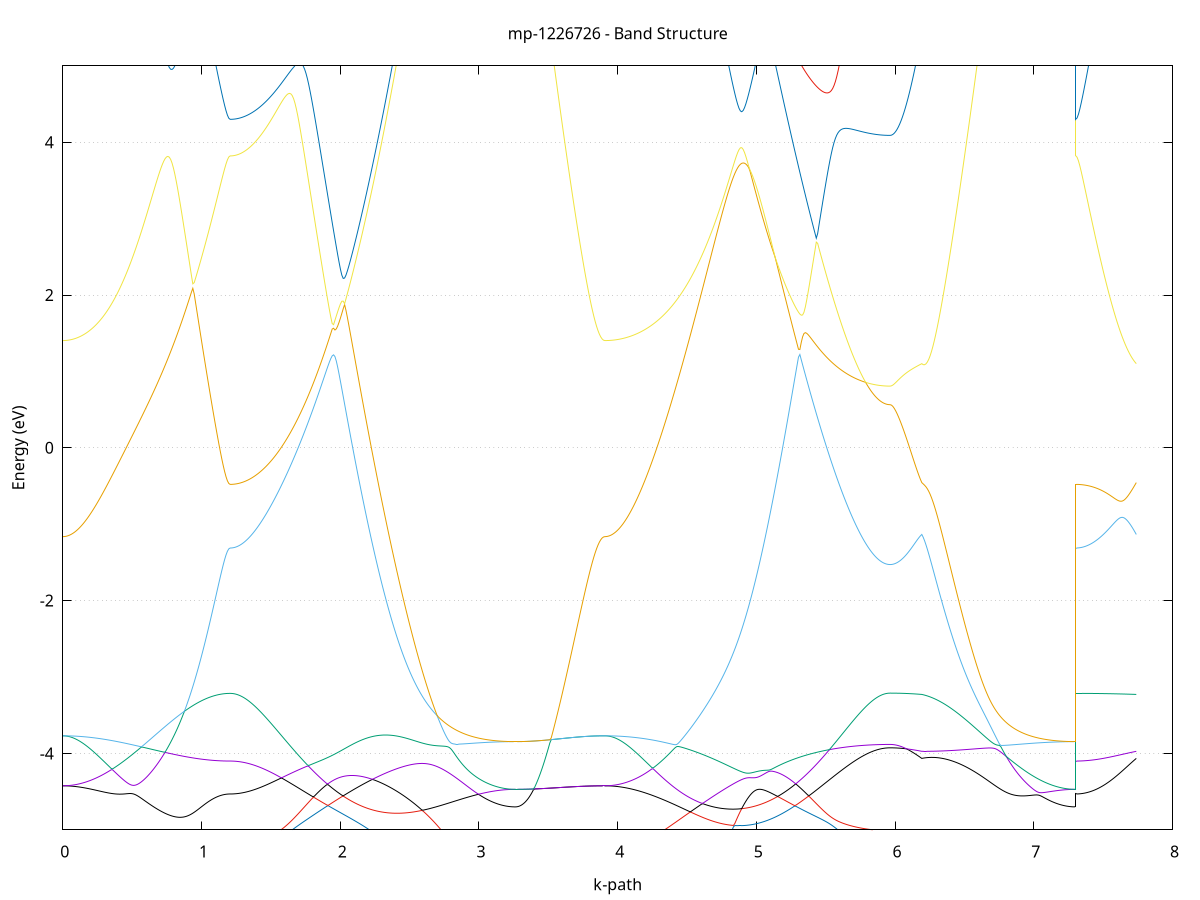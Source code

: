 set title 'mp-1226726 - Band Structure'
set xlabel 'k-path'
set ylabel 'Energy (eV)'
set grid y
set yrange [-5:5]
set terminal png size 800,600
set output 'mp-1226726_bands_gnuplot.png'
plot '-' using 1:2 with lines notitle, '-' using 1:2 with lines notitle, '-' using 1:2 with lines notitle, '-' using 1:2 with lines notitle, '-' using 1:2 with lines notitle, '-' using 1:2 with lines notitle, '-' using 1:2 with lines notitle, '-' using 1:2 with lines notitle, '-' using 1:2 with lines notitle, '-' using 1:2 with lines notitle, '-' using 1:2 with lines notitle, '-' using 1:2 with lines notitle, '-' using 1:2 with lines notitle, '-' using 1:2 with lines notitle, '-' using 1:2 with lines notitle, '-' using 1:2 with lines notitle, '-' using 1:2 with lines notitle, '-' using 1:2 with lines notitle, '-' using 1:2 with lines notitle, '-' using 1:2 with lines notitle, '-' using 1:2 with lines notitle, '-' using 1:2 with lines notitle, '-' using 1:2 with lines notitle, '-' using 1:2 with lines notitle, '-' using 1:2 with lines notitle, '-' using 1:2 with lines notitle, '-' using 1:2 with lines notitle, '-' using 1:2 with lines notitle, '-' using 1:2 with lines notitle, '-' using 1:2 with lines notitle, '-' using 1:2 with lines notitle, '-' using 1:2 with lines notitle, '-' using 1:2 with lines notitle, '-' using 1:2 with lines notitle, '-' using 1:2 with lines notitle, '-' using 1:2 with lines notitle, '-' using 1:2 with lines notitle, '-' using 1:2 with lines notitle, '-' using 1:2 with lines notitle, '-' using 1:2 with lines notitle, '-' using 1:2 with lines notitle, '-' using 1:2 with lines notitle, '-' using 1:2 with lines notitle, '-' using 1:2 with lines notitle, '-' using 1:2 with lines notitle, '-' using 1:2 with lines notitle, '-' using 1:2 with lines notitle, '-' using 1:2 with lines notitle, '-' using 1:2 with lines notitle, '-' using 1:2 with lines notitle, '-' using 1:2 with lines notitle, '-' using 1:2 with lines notitle, '-' using 1:2 with lines notitle, '-' using 1:2 with lines notitle, '-' using 1:2 with lines notitle, '-' using 1:2 with lines notitle, '-' using 1:2 with lines notitle, '-' using 1:2 with lines notitle, '-' using 1:2 with lines notitle, '-' using 1:2 with lines notitle, '-' using 1:2 with lines notitle, '-' using 1:2 with lines notitle, '-' using 1:2 with lines notitle, '-' using 1:2 with lines notitle
0.000000 -9.318304
0.009972 -9.318204
0.019944 -9.317704
0.029916 -9.316904
0.039888 -9.315804
0.049860 -9.314304
0.059832 -9.312504
0.069804 -9.310504
0.079776 -9.308104
0.089748 -9.305404
0.099720 -9.302504
0.109692 -9.299204
0.119664 -9.295704
0.129636 -9.291904
0.139607 -9.287904
0.149579 -9.283704
0.159551 -9.279204
0.169523 -9.274504
0.179495 -9.269604
0.189467 -9.264604
0.199439 -9.259404
0.209411 -9.254004
0.219383 -9.248604
0.229355 -9.243104
0.239327 -9.237504
0.249299 -9.231904
0.259271 -9.226304
0.269243 -9.220704
0.279215 -9.215204
0.289187 -9.209904
0.299159 -9.204704
0.309131 -9.199704
0.319103 -9.195004
0.329075 -9.190504
0.339047 -9.186504
0.349019 -9.182804
0.358991 -9.179604
0.368963 -9.176904
0.378935 -9.174704
0.388906 -9.173004
0.398878 -9.172004
0.408850 -9.171404
0.418822 -9.171504
0.428794 -9.172104
0.438766 -9.173204
0.448738 -9.174804
0.458710 -9.176804
0.468682 -9.179304
0.478654 -9.182204
0.488626 -9.185504
0.498598 -9.189104
0.508570 -9.193004
0.518542 -9.197104
0.528514 -9.201504
0.538486 -9.206104
0.548458 -9.211004
0.558430 -9.216004
0.568402 -9.221104
0.578374 -9.226404
0.588346 -9.231804
0.598318 -9.237304
0.608290 -9.242904
0.618262 -9.248504
0.628234 -9.254304
0.638206 -9.260104
0.648177 -9.265904
0.658149 -9.271704
0.668121 -9.277604
0.678093 -9.283504
0.688065 -9.289404
0.698037 -9.295304
0.708009 -9.301204
0.717981 -9.307104
0.727953 -9.312904
0.737925 -9.318804
0.747897 -9.324504
0.757869 -9.330304
0.767841 -9.336004
0.777813 -9.341604
0.787785 -9.347204
0.797757 -9.352704
0.807729 -9.358104
0.817701 -9.363504
0.827673 -9.368804
0.837645 -9.374004
0.847617 -9.379104
0.857589 -9.384104
0.867561 -9.389004
0.877533 -9.393904
0.887505 -9.398604
0.897477 -9.403204
0.907448 -9.407704
0.917420 -9.412104
0.927392 -9.416404
0.937364 -9.420504
0.947336 -9.424604
0.957308 -9.428504
0.967280 -9.432204
0.977252 -9.435904
0.987224 -9.439404
0.997196 -9.442704
1.007168 -9.445904
1.017140 -9.449004
1.027112 -9.451904
1.037084 -9.454704
1.047056 -9.457404
1.057028 -9.459904
1.067000 -9.462204
1.076972 -9.464404
1.086944 -9.466404
1.096916 -9.468304
1.106888 -9.470004
1.116860 -9.471504
1.126832 -9.472904
1.136804 -9.474104
1.146776 -9.475204
1.156748 -9.476104
1.166719 -9.476804
1.176691 -9.477404
1.186663 -9.477804
1.196635 -9.478104
1.206607 -9.478204
1.206607 -9.478204
1.216547 -9.477904
1.226487 -9.477304
1.236427 -9.476204
1.246367 -9.474604
1.256306 -9.472604
1.266246 -9.470204
1.276186 -9.467304
1.286126 -9.464004
1.296066 -9.460204
1.306005 -9.456004
1.315945 -9.451404
1.325885 -9.446404
1.335825 -9.440904
1.345765 -9.435104
1.355704 -9.428804
1.365644 -9.422104
1.375584 -9.415004
1.385524 -9.407504
1.395464 -9.399604
1.405404 -9.391404
1.415343 -9.382704
1.425283 -9.373704
1.435223 -9.364404
1.445163 -9.354704
1.455103 -9.344604
1.465042 -9.334204
1.474982 -9.323404
1.484922 -9.312404
1.494862 -9.301004
1.504802 -9.289404
1.514741 -9.277404
1.524681 -9.265204
1.534621 -9.252704
1.544561 -9.239904
1.554501 -9.226904
1.564441 -9.213604
1.574380 -9.200204
1.584320 -9.186504
1.594260 -9.172604
1.604200 -9.158504
1.614140 -9.144304
1.624079 -9.129904
1.634019 -9.115404
1.643959 -9.100704
1.653899 -9.085904
1.663839 -9.071104
1.673778 -9.056204
1.683718 -9.041304
1.693658 -9.026404
1.703598 -9.011604
1.713538 -8.997004
1.723477 -8.982804
1.733417 -8.969304
1.743357 -8.957104
1.753297 -8.946704
1.763237 -8.938504
1.773177 -8.931704
1.783116 -8.925704
1.793056 -8.920204
1.802996 -8.914904
1.812936 -8.909704
1.822876 -8.904604
1.832815 -8.899504
1.842755 -8.902404
1.852695 -8.910504
1.862635 -8.918604
1.872575 -8.926504
1.882514 -8.934304
1.892454 -8.942104
1.902394 -8.949704
1.912334 -8.957104
1.922274 -8.964504
1.932213 -8.971704
1.942153 -8.978804
1.952093 -8.985704
1.962033 -8.992504
1.971973 -8.999204
1.981913 -9.005704
1.981913 -9.005704
1.991844 -9.012004
2.001776 -9.018204
2.011708 -9.024204
2.021640 -9.030104
2.031571 -9.035804
2.041503 -9.041404
2.051435 -9.046704
2.061367 -9.052004
2.071298 -9.057004
2.081230 -9.061904
2.091162 -9.066604
2.101093 -9.071104
2.111025 -9.075504
2.120957 -9.079704
2.130889 -9.083704
2.140820 -9.087504
2.150752 -9.091204
2.160684 -9.094704
2.170616 -9.098004
2.180547 -9.101204
2.190479 -9.104104
2.200411 -9.107004
2.210343 -9.109604
2.220274 -9.112104
2.230206 -9.114404
2.240138 -9.116504
2.250070 -9.118504
2.260001 -9.120304
2.269933 -9.122004
2.279865 -9.123504
2.289797 -9.124804
2.299728 -9.126004
2.309660 -9.127004
2.319592 -9.127804
2.329524 -9.128504
2.339455 -9.129104
2.349387 -9.129504
2.359319 -9.129704
2.369251 -9.129804
2.379182 -9.129704
2.389114 -9.129504
2.399046 -9.129204
2.408977 -9.128704
2.418909 -9.128004
2.428841 -9.127204
2.438773 -9.126304
2.448704 -9.125204
2.458636 -9.124004
2.468568 -9.122604
2.478500 -9.121104
2.488431 -9.119504
2.498363 -9.117804
2.508295 -9.115904
2.518227 -9.113904
2.528158 -9.111804
2.538090 -9.109604
2.548022 -9.107204
2.557954 -9.104804
2.567885 -9.102204
2.577817 -9.099504
2.587749 -9.096804
2.597681 -9.093904
2.607612 -9.090904
2.617544 -9.087904
2.627476 -9.084704
2.637408 -9.081504
2.647339 -9.078204
2.657271 -9.074804
2.667203 -9.071304
2.677135 -9.067804
2.687066 -9.064204
2.696998 -9.060604
2.706930 -9.056904
2.716861 -9.053204
2.726793 -9.049404
2.736725 -9.045504
2.746657 -9.041704
2.756588 -9.037804
2.766520 -9.036204
2.776452 -9.042704
2.786384 -9.049204
2.796315 -9.055704
2.806247 -9.062304
2.816179 -9.068904
2.826111 -9.075504
2.836042 -9.082104
2.845974 -9.088804
2.855906 -9.095404
2.865838 -9.102104
2.875769 -9.108804
2.885701 -9.115504
2.895633 -9.122304
2.905565 -9.129004
2.915496 -9.135704
2.925428 -9.142404
2.935360 -9.149004
2.945292 -9.155704
2.955223 -9.162304
2.965155 -9.168904
2.975087 -9.175404
2.985019 -9.181804
2.994950 -9.188204
3.004882 -9.194504
3.014814 -9.200704
3.024746 -9.206804
3.034677 -9.212704
3.044609 -9.218604
3.054541 -9.224204
3.064472 -9.229804
3.074404 -9.235104
3.084336 -9.240304
3.094268 -9.245304
3.104199 -9.250004
3.114131 -9.254604
3.124063 -9.258904
3.133995 -9.262904
3.143926 -9.266704
3.153858 -9.270304
3.163790 -9.273504
3.173722 -9.276504
3.183653 -9.279204
3.193585 -9.281604
3.203517 -9.283704
3.213449 -9.285504
3.223380 -9.286904
3.233312 -9.288104
3.243244 -9.288904
3.253176 -9.289404
3.263107 -9.289504
3.263107 -9.289504
3.273025 -9.289604
3.282942 -9.289604
3.292859 -9.289704
3.302777 -9.289804
3.312694 -9.290004
3.322611 -9.290104
3.332528 -9.290404
3.342446 -9.290604
3.352363 -9.290904
3.362280 -9.291204
3.372198 -9.291504
3.382115 -9.291904
3.392032 -9.292304
3.401949 -9.292704
3.411867 -9.293204
3.421784 -9.293704
3.431701 -9.294204
3.441619 -9.294704
3.451536 -9.295204
3.461453 -9.295804
3.471370 -9.296404
3.481288 -9.297004
3.491205 -9.297604
3.501122 -9.298204
3.511040 -9.298904
3.520957 -9.299504
3.530874 -9.300204
3.540791 -9.300904
3.550709 -9.301604
3.560626 -9.302304
3.570543 -9.303004
3.580461 -9.303704
3.590378 -9.304404
3.600295 -9.305104
3.610212 -9.305704
3.620130 -9.306404
3.630047 -9.307104
3.639964 -9.307804
3.649882 -9.308504
3.659799 -9.309104
3.669716 -9.309704
3.679633 -9.310404
3.689551 -9.311004
3.699468 -9.311604
3.709385 -9.312204
3.719303 -9.312704
3.729220 -9.313304
3.739137 -9.313804
3.749055 -9.314304
3.758972 -9.314804
3.768889 -9.315204
3.778806 -9.315604
3.788724 -9.316004
3.798641 -9.316404
3.808558 -9.316704
3.818476 -9.317004
3.828393 -9.317304
3.838310 -9.317504
3.848227 -9.317804
3.858145 -9.317904
3.868062 -9.318104
3.877979 -9.318204
3.887897 -9.318304
3.897814 -9.318304
3.907731 -9.318304
3.907731 -9.318304
3.917702 -9.318204
3.927673 -9.317704
3.937645 -9.316804
3.947616 -9.315704
3.957587 -9.314204
3.967558 -9.312404
3.977529 -9.310304
3.987500 -9.307804
3.997471 -9.305104
4.007443 -9.302004
4.017414 -9.298704
4.027385 -9.295104
4.037356 -9.291204
4.047327 -9.287004
4.057298 -9.282604
4.067269 -9.278004
4.077241 -9.273104
4.087212 -9.268104
4.097183 -9.262804
4.107154 -9.257304
4.117125 -9.251604
4.127096 -9.245804
4.137068 -9.239804
4.147039 -9.233704
4.157010 -9.227404
4.166981 -9.221004
4.176952 -9.214504
4.186923 -9.207904
4.196894 -9.201204
4.206865 -9.194404
4.216837 -9.187504
4.226808 -9.180604
4.236779 -9.173604
4.246750 -9.166604
4.256721 -9.159504
4.266692 -9.152404
4.276664 -9.145204
4.286635 -9.138004
4.296606 -9.130804
4.306577 -9.123604
4.316548 -9.116304
4.326519 -9.109104
4.336490 -9.101804
4.346462 -9.094604
4.356433 -9.087304
4.366404 -9.080004
4.376375 -9.072804
4.386346 -9.065504
4.396317 -9.058204
4.406288 -9.051004
4.416260 -9.043704
4.426231 -9.040204
4.436202 -9.043404
4.446173 -9.046504
4.456144 -9.049504
4.466115 -9.052504
4.476086 -9.055404
4.486058 -9.058204
4.496029 -9.061004
4.506000 -9.063604
4.515971 -9.066204
4.525942 -9.068704
4.535913 -9.071004
4.545884 -9.073304
4.555856 -9.075504
4.565827 -9.077504
4.575798 -9.079404
4.585769 -9.081204
4.595740 -9.082904
4.605711 -9.084504
4.615682 -9.085904
4.625654 -9.087104
4.635625 -9.088304
4.645596 -9.089204
4.655567 -9.090104
4.665538 -9.090704
4.675509 -9.091204
4.685480 -9.091504
4.695452 -9.091704
4.705423 -9.091704
4.715394 -9.091504
4.725365 -9.091104
4.735336 -9.090604
4.745307 -9.089804
4.755278 -9.088904
4.765250 -9.087804
4.775221 -9.086504
4.785192 -9.085004
4.795163 -9.083204
4.805134 -9.081304
4.815105 -9.079204
4.825077 -9.076804
4.835048 -9.074304
4.845019 -9.071504
4.854990 -9.068504
4.864961 -9.065304
4.874932 -9.061904
4.884903 -9.058304
4.894875 -9.054404
4.904846 -9.050404
4.914817 -9.046104
4.924788 -9.041504
4.934759 -9.036804
4.944730 -9.031804
4.954701 -9.026704
4.964673 -9.021304
4.974644 -9.015704
4.984615 -9.009804
4.994586 -9.003804
5.004557 -8.997604
5.014528 -8.991304
5.024499 -8.984804
5.034471 -8.978204
5.044442 -8.971604
5.054413 -8.965104
5.064384 -8.959004
5.074355 -8.953404
5.084326 -8.948504
5.094297 -8.944404
5.104269 -8.940604
5.114240 -8.937204
5.124211 -8.933804
5.134182 -8.930404
5.144153 -8.926904
5.154124 -8.923404
5.164095 -8.919704
5.174067 -8.915904
5.184038 -8.912004
5.194009 -8.907904
5.203980 -8.903704
5.213951 -8.899404
5.223922 -8.901604
5.233893 -8.909004
5.243865 -8.916404
5.253836 -8.923904
5.263807 -8.931404
5.273778 -8.938904
5.283749 -8.946504
5.293720 -8.954004
5.303691 -8.961704
5.313663 -8.969304
5.323634 -8.977104
5.323634 -8.977104
5.333489 -8.984704
5.343344 -8.992504
5.353200 -9.000304
5.363055 -9.008204
5.372910 -9.016204
5.382766 -9.024404
5.392621 -9.032704
5.402476 -9.041104
5.412332 -9.049804
5.422187 -9.058604
5.432043 -9.067704
5.441898 -9.077104
5.451753 -9.086704
5.461609 -9.096704
5.471464 -9.107004
5.481319 -9.117604
5.491175 -9.128604
5.501030 -9.139804
5.510885 -9.151304
5.520741 -9.163104
5.530596 -9.175104
5.540451 -9.187204
5.550307 -9.199504
5.560162 -9.211904
5.570017 -9.224304
5.579873 -9.236704
5.589728 -9.249104
5.599583 -9.261404
5.609439 -9.273704
5.619294 -9.285804
5.629149 -9.297804
5.639005 -9.309604
5.648860 -9.321204
5.658715 -9.332704
5.668571 -9.343904
5.678426 -9.354904
5.688281 -9.365604
5.698137 -9.376104
5.707992 -9.386304
5.717847 -9.396204
5.727703 -9.405804
5.737558 -9.415104
5.747413 -9.424004
5.757269 -9.432604
5.767124 -9.440904
5.776979 -9.448804
5.786835 -9.456404
5.796690 -9.463604
5.806545 -9.470404
5.816401 -9.476904
5.826256 -9.482904
5.836111 -9.488604
5.845967 -9.493804
5.855822 -9.498704
5.865678 -9.503104
5.875533 -9.507204
5.885388 -9.510804
5.895244 -9.514004
5.905099 -9.516804
5.914954 -9.519104
5.924810 -9.521104
5.934665 -9.522604
5.944520 -9.523704
5.954376 -9.524304
5.964231 -9.524504
5.964231 -9.524504
5.974166 -9.524504
5.984102 -9.524404
5.994037 -9.524204
6.003973 -9.523904
6.013908 -9.523604
6.023844 -9.523204
6.033779 -9.522704
6.043715 -9.522104
6.053650 -9.521504
6.063586 -9.520804
6.073521 -9.520104
6.083457 -9.519204
6.093392 -9.518304
6.103328 -9.517404
6.113264 -9.516404
6.123199 -9.515304
6.133135 -9.514104
6.143070 -9.513004
6.153006 -9.511704
6.162941 -9.510404
6.172877 -9.509104
6.182812 -9.507704
6.192748 -9.506204
6.192748 -9.506204
6.202743 -9.504704
6.212739 -9.502904
6.222735 -9.500904
6.232731 -9.498804
6.242727 -9.496504
6.252723 -9.494004
6.262719 -9.491304
6.272715 -9.488504
6.282711 -9.485504
6.292707 -9.482304
6.302703 -9.479004
6.312699 -9.475504
6.322695 -9.471804
6.332690 -9.468004
6.342686 -9.464004
6.352682 -9.459904
6.362678 -9.455604
6.372674 -9.451204
6.382670 -9.446604
6.392666 -9.441904
6.402662 -9.437004
6.412658 -9.432004
6.422654 -9.426904
6.432650 -9.421704
6.442646 -9.416304
6.452642 -9.410804
6.462637 -9.405204
6.472633 -9.399504
6.482629 -9.393704
6.492625 -9.387804
6.502621 -9.381804
6.512617 -9.375704
6.522613 -9.369504
6.532609 -9.363304
6.542605 -9.357004
6.552601 -9.350604
6.562597 -9.344104
6.572593 -9.337604
6.582589 -9.331104
6.592584 -9.324504
6.602580 -9.317904
6.612576 -9.311204
6.622572 -9.304604
6.632568 -9.297904
6.642564 -9.291204
6.652560 -9.284504
6.662556 -9.277904
6.672552 -9.271204
6.682548 -9.264604
6.692544 -9.258104
6.702540 -9.251604
6.712536 -9.245104
6.722531 -9.238804
6.732527 -9.232504
6.742523 -9.226404
6.752519 -9.220304
6.762515 -9.214404
6.772511 -9.208704
6.782507 -9.203104
6.792503 -9.197804
6.802499 -9.192604
6.812495 -9.187704
6.822491 -9.183104
6.832487 -9.178804
6.842482 -9.174804
6.852478 -9.171204
6.862474 -9.168004
6.872470 -9.165304
6.882466 -9.163004
6.892462 -9.161204
6.902458 -9.160004
6.912454 -9.159304
6.922450 -9.159204
6.932446 -9.159704
6.942442 -9.160804
6.952438 -9.162504
6.962434 -9.164704
6.972429 -9.167504
6.982425 -9.170804
6.992421 -9.174504
7.002417 -9.178604
7.012413 -9.183104
7.022409 -9.187804
7.032405 -9.192804
7.042401 -9.197904
7.052397 -9.203204
7.062393 -9.208504
7.072389 -9.213904
7.082385 -9.219304
7.092381 -9.224604
7.102376 -9.229904
7.112372 -9.235104
7.122368 -9.240104
7.132364 -9.245004
7.142360 -9.249704
7.152356 -9.254304
7.162352 -9.258604
7.172348 -9.262704
7.182344 -9.266504
7.192340 -9.270004
7.202336 -9.273304
7.212332 -9.276404
7.222328 -9.279104
7.232323 -9.281504
7.242319 -9.283604
7.252315 -9.285404
7.262311 -9.286904
7.272307 -9.288004
7.282303 -9.288904
7.292299 -9.289404
7.302295 -9.289504
7.302295 -9.478204
7.312221 -9.478204
7.322146 -9.478204
7.332072 -9.478404
7.341998 -9.478504
7.351923 -9.478704
7.361849 -9.478904
7.371775 -9.479204
7.381700 -9.479504
7.391626 -9.479804
7.401552 -9.480204
7.411477 -9.480704
7.421403 -9.481104
7.431329 -9.481604
7.441254 -9.482204
7.451180 -9.482704
7.461106 -9.483304
7.471032 -9.484004
7.480957 -9.484604
7.490883 -9.485304
7.500809 -9.486004
7.510734 -9.486804
7.520660 -9.487604
7.530586 -9.488304
7.540511 -9.489104
7.550437 -9.490004
7.560363 -9.490804
7.570288 -9.491704
7.580214 -9.492604
7.590140 -9.493404
7.600065 -9.494304
7.609991 -9.495204
7.619917 -9.496104
7.629842 -9.497004
7.639768 -9.497904
7.649694 -9.498804
7.659619 -9.499704
7.669545 -9.500604
7.679471 -9.501404
7.689397 -9.502304
7.699322 -9.503104
7.709248 -9.503904
7.719174 -9.504704
7.729099 -9.505504
7.739025 -9.506204
e
0.000000 -8.916404
0.009972 -8.916404
0.019944 -8.916604
0.029916 -8.916904
0.039888 -8.917404
0.049860 -8.917904
0.059832 -8.918504
0.069804 -8.919304
0.079776 -8.920204
0.089748 -8.921204
0.099720 -8.922304
0.109692 -8.923504
0.119664 -8.924804
0.129636 -8.926204
0.139607 -8.927704
0.149579 -8.929304
0.159551 -8.930904
0.169523 -8.932604
0.179495 -8.934404
0.189467 -8.936204
0.199439 -8.938104
0.209411 -8.939904
0.219383 -8.941804
0.229355 -8.943704
0.239327 -8.945504
0.249299 -8.947304
0.259271 -8.949004
0.269243 -8.950504
0.279215 -8.952004
0.289187 -8.953204
0.299159 -8.954304
0.309131 -8.955104
0.319103 -8.955604
0.329075 -8.955804
0.339047 -8.955604
0.349019 -8.954904
0.358991 -8.953804
0.368963 -8.952204
0.378935 -8.950104
0.388906 -8.947504
0.398878 -8.944304
0.408850 -8.940504
0.418822 -8.936204
0.428794 -8.931404
0.438766 -8.926104
0.448738 -8.920304
0.458710 -8.914104
0.468682 -8.907504
0.478654 -8.900504
0.488626 -8.893204
0.498598 -8.885604
0.508570 -8.877804
0.518542 -8.869704
0.528514 -8.861404
0.538486 -8.853004
0.548458 -8.844404
0.558430 -8.835704
0.568402 -8.826904
0.578374 -8.818104
0.588346 -8.809204
0.598318 -8.800304
0.608290 -8.791504
0.618262 -8.783104
0.628234 -8.779404
0.638206 -8.785904
0.648177 -8.794204
0.658149 -8.802604
0.668121 -8.811004
0.678093 -8.819404
0.688065 -8.827704
0.698037 -8.836004
0.708009 -8.844104
0.717981 -8.852204
0.727953 -8.860204
0.737925 -8.868104
0.747897 -8.875904
0.757869 -8.883604
0.767841 -8.891104
0.777813 -8.898604
0.787785 -8.905904
0.797757 -8.913104
0.807729 -8.920204
0.817701 -8.927104
0.827673 -8.934004
0.837645 -8.940604
0.847617 -8.947204
0.857589 -8.953504
0.867561 -8.959804
0.877533 -8.965904
0.887505 -8.971804
0.897477 -8.977604
0.907448 -8.983204
0.917420 -8.988704
0.927392 -8.993904
0.937364 -8.999104
0.947336 -9.004004
0.957308 -9.008804
0.967280 -9.013404
0.977252 -9.017904
0.987224 -9.022104
0.997196 -9.026204
1.007168 -9.030104
1.017140 -9.033904
1.027112 -9.037404
1.037084 -9.040804
1.047056 -9.043904
1.057028 -9.046904
1.067000 -9.049704
1.076972 -9.052304
1.086944 -9.054804
1.096916 -9.057004
1.106888 -9.059004
1.116860 -9.060904
1.126832 -9.062504
1.136804 -9.064004
1.146776 -9.065304
1.156748 -9.066404
1.166719 -9.067204
1.176691 -9.067904
1.186663 -9.068404
1.196635 -9.068704
1.206607 -9.068804
1.206607 -9.068804
1.216547 -9.068804
1.226487 -9.068604
1.236427 -9.068404
1.246367 -9.068004
1.256306 -9.067604
1.266246 -9.067004
1.276186 -9.066404
1.286126 -9.065704
1.296066 -9.064904
1.306005 -9.063904
1.315945 -9.062904
1.325885 -9.061804
1.335825 -9.060604
1.345765 -9.059304
1.355704 -9.057904
1.365644 -9.056404
1.375584 -9.054804
1.385524 -9.053104
1.395464 -9.051404
1.405404 -9.049504
1.415343 -9.047604
1.425283 -9.045504
1.435223 -9.043404
1.445163 -9.041204
1.455103 -9.038804
1.465042 -9.036404
1.474982 -9.034004
1.484922 -9.031404
1.494862 -9.028704
1.504802 -9.026004
1.514741 -9.023104
1.524681 -9.020204
1.534621 -9.017204
1.544561 -9.014204
1.554501 -9.011004
1.564441 -9.007704
1.574380 -9.004404
1.584320 -9.001004
1.594260 -8.997504
1.604200 -8.994004
1.614140 -8.990304
1.624079 -8.986604
1.634019 -8.982804
1.643959 -8.978804
1.653899 -8.974804
1.663839 -8.970704
1.673778 -8.966504
1.683718 -8.962204
1.693658 -8.957704
1.703598 -8.953004
1.713538 -8.948004
1.723477 -8.942504
1.733417 -8.936304
1.743357 -8.928804
1.753297 -8.919304
1.763237 -8.907804
1.773177 -8.894804
1.783116 -8.881004
1.793056 -8.866804
1.802996 -8.869004
1.812936 -8.877504
1.822876 -8.885904
1.832815 -8.894204
1.842755 -8.894504
1.852695 -8.889504
1.862635 -8.884404
1.872575 -8.879304
1.882514 -8.874304
1.892454 -8.869204
1.902394 -8.864104
1.912334 -8.858904
1.922274 -8.853804
1.932213 -8.848704
1.942153 -8.843504
1.952093 -8.838304
1.962033 -8.833104
1.971973 -8.833004
1.981913 -8.842604
1.981913 -8.842604
1.991844 -8.851804
2.001776 -8.860904
2.011708 -8.869604
2.021640 -8.878204
2.031571 -8.886404
2.041503 -8.894404
2.051435 -8.902204
2.061367 -8.909604
2.071298 -8.916804
2.081230 -8.923804
2.091162 -8.930404
2.101093 -8.936804
2.111025 -8.942904
2.120957 -8.948704
2.130889 -8.954204
2.140820 -8.959404
2.150752 -8.964304
2.160684 -8.969004
2.170616 -8.973304
2.180547 -8.977304
2.190479 -8.981104
2.200411 -8.984504
2.210343 -8.987604
2.220274 -8.990404
2.230206 -8.992904
2.240138 -8.995104
2.250070 -8.997004
2.260001 -8.998604
2.269933 -8.999804
2.279865 -9.000804
2.289797 -9.001404
2.299728 -9.001804
2.309660 -9.001804
2.319592 -9.001504
2.329524 -9.000904
2.339455 -9.000004
2.349387 -8.998804
2.359319 -8.997304
2.369251 -8.995604
2.379182 -8.993504
2.389114 -8.991104
2.399046 -8.988404
2.408977 -8.985404
2.418909 -8.982204
2.428841 -8.978704
2.438773 -8.974904
2.448704 -8.970804
2.458636 -8.966404
2.468568 -8.961804
2.478500 -8.956904
2.488431 -8.951804
2.498363 -8.946404
2.508295 -8.940804
2.518227 -8.934904
2.528158 -8.928804
2.538090 -8.922404
2.548022 -8.915804
2.557954 -8.909004
2.567885 -8.913504
2.577817 -8.919304
2.587749 -8.925104
2.597681 -8.931004
2.607612 -8.936904
2.617544 -8.942904
2.627476 -8.948904
2.637408 -8.954904
2.647339 -8.961004
2.657271 -8.967104
2.667203 -8.973204
2.677135 -8.979304
2.687066 -8.985504
2.696998 -8.991804
2.706930 -8.998004
2.716861 -9.004304
2.726793 -9.010604
2.736725 -9.017004
2.746657 -9.023404
2.756588 -9.029804
2.766520 -9.033904
2.776452 -9.029904
2.786384 -9.026004
2.796315 -9.022004
2.806247 -9.018004
2.816179 -9.014104
2.826111 -9.010104
2.836042 -9.006104
2.845974 -9.002204
2.855906 -8.998204
2.865838 -8.994304
2.875769 -8.990404
2.885701 -8.986604
2.895633 -8.982704
2.905565 -8.978904
2.915496 -8.975204
2.925428 -8.971504
2.935360 -8.967904
2.945292 -8.964304
2.955223 -8.960804
2.965155 -8.957304
2.975087 -8.953904
2.985019 -8.950604
2.994950 -8.947404
3.004882 -8.944204
3.014814 -8.941104
3.024746 -8.938204
3.034677 -8.935304
3.044609 -8.932504
3.054541 -8.929804
3.064472 -8.927204
3.074404 -8.924704
3.084336 -8.922304
3.094268 -8.920104
3.104199 -8.917904
3.114131 -8.915904
3.124063 -8.914004
3.133995 -8.912204
3.143926 -8.910504
3.153858 -8.909004
3.163790 -8.907604
3.173722 -8.906304
3.183653 -8.905104
3.193585 -8.904104
3.203517 -8.903204
3.213449 -8.902504
3.223380 -8.901904
3.233312 -8.901404
3.243244 -8.901004
3.253176 -8.900804
3.263107 -8.900804
3.263107 -8.900804
3.273025 -8.900804
3.282942 -8.900804
3.292859 -8.900804
3.302777 -8.900904
3.312694 -8.901004
3.322611 -8.901104
3.332528 -8.901204
3.342446 -8.901304
3.352363 -8.901504
3.362280 -8.901604
3.372198 -8.901804
3.382115 -8.902004
3.392032 -8.902204
3.401949 -8.902504
3.411867 -8.902704
3.421784 -8.903004
3.431701 -8.903204
3.441619 -8.903504
3.451536 -8.903804
3.461453 -8.904104
3.471370 -8.904404
3.481288 -8.904704
3.491205 -8.905104
3.501122 -8.905404
3.511040 -8.905804
3.520957 -8.906104
3.530874 -8.906504
3.540791 -8.906804
3.550709 -8.907204
3.560626 -8.907604
3.570543 -8.908004
3.580461 -8.908304
3.590378 -8.908704
3.600295 -8.909104
3.610212 -8.909504
3.620130 -8.909804
3.630047 -8.910204
3.639964 -8.910604
3.649882 -8.911004
3.659799 -8.911304
3.669716 -8.911704
3.679633 -8.912004
3.689551 -8.912304
3.699468 -8.912704
3.709385 -8.913004
3.719303 -8.913304
3.729220 -8.913604
3.739137 -8.913904
3.749055 -8.914104
3.758972 -8.914404
3.768889 -8.914604
3.778806 -8.914904
3.788724 -8.915104
3.798641 -8.915304
3.808558 -8.915504
3.818476 -8.915704
3.828393 -8.915804
3.838310 -8.915904
3.848227 -8.916104
3.858145 -8.916204
3.868062 -8.916204
3.877979 -8.916304
3.887897 -8.916404
3.897814 -8.916404
3.907731 -8.916404
3.907731 -8.916404
3.917702 -8.916404
3.927673 -8.916604
3.937645 -8.917004
3.947616 -8.917404
3.957587 -8.918004
3.967558 -8.918604
3.977529 -8.919404
3.987500 -8.920404
3.997471 -8.921404
4.007443 -8.922604
4.017414 -8.923904
4.027385 -8.925304
4.037356 -8.926804
4.047327 -8.928404
4.057298 -8.930204
4.067269 -8.932004
4.077241 -8.933904
4.087212 -8.936004
4.097183 -8.938104
4.107154 -8.940404
4.117125 -8.942704
4.127096 -8.945204
4.137068 -8.947704
4.147039 -8.950304
4.157010 -8.953004
4.166981 -8.955704
4.176952 -8.958504
4.186923 -8.961404
4.196894 -8.964404
4.206865 -8.967404
4.216837 -8.970504
4.226808 -8.973604
4.236779 -8.976804
4.246750 -8.980104
4.256721 -8.983304
4.266692 -8.986604
4.276664 -8.990004
4.286635 -8.993304
4.296606 -8.996704
4.306577 -9.000104
4.316548 -9.003504
4.326519 -9.006904
4.336490 -9.010304
4.346462 -9.013704
4.356433 -9.017104
4.366404 -9.020504
4.376375 -9.023904
4.386346 -9.027204
4.396317 -9.030504
4.406288 -9.033804
4.416260 -9.037004
4.426231 -9.036504
4.436202 -9.029304
4.446173 -9.022004
4.456144 -9.014804
4.466115 -9.007604
4.476086 -9.000504
4.486058 -8.993304
4.496029 -8.986104
4.506000 -8.979004
4.515971 -8.971904
4.525942 -8.964804
4.535913 -8.957804
4.545884 -8.950704
4.555856 -8.943704
4.565827 -8.936704
4.575798 -8.929704
4.585769 -8.922804
4.595740 -8.915904
4.605711 -8.909004
4.615682 -8.902204
4.625654 -8.895404
4.635625 -8.888704
4.645596 -8.881904
4.655567 -8.875304
4.665538 -8.868604
4.675509 -8.862104
4.685480 -8.863804
4.695452 -8.869404
4.705423 -8.875004
4.715394 -8.880304
4.725365 -8.885504
4.735336 -8.890504
4.745307 -8.895304
4.755278 -8.899904
4.765250 -8.904404
4.775221 -8.908604
4.785192 -8.912704
4.795163 -8.916504
4.805134 -8.920204
4.815105 -8.923704
4.825077 -8.926904
4.835048 -8.930004
4.845019 -8.932804
4.854990 -8.935504
4.864961 -8.937904
4.874932 -8.940104
4.884903 -8.942104
4.894875 -8.943904
4.904846 -8.945504
4.914817 -8.946904
4.924788 -8.948104
4.934759 -8.949004
4.944730 -8.949704
4.954701 -8.950204
4.964673 -8.950504
4.974644 -8.950504
4.984615 -8.950304
4.994586 -8.949904
5.004557 -8.949204
5.014528 -8.948304
5.024499 -8.947004
5.034471 -8.945404
5.044442 -8.943404
5.054413 -8.940804
5.064384 -8.937504
5.074355 -8.933204
5.084326 -8.927704
5.094297 -8.921204
5.104269 -8.913804
5.114240 -8.905704
5.124211 -8.897204
5.134182 -8.888204
5.144153 -8.879004
5.154124 -8.869404
5.164095 -8.859604
5.174067 -8.864804
5.184038 -8.872104
5.194009 -8.879404
5.203980 -8.886804
5.213951 -8.894204
5.223922 -8.894904
5.233893 -8.890304
5.243865 -8.885604
5.253836 -8.880804
5.263807 -8.875804
5.273778 -8.870704
5.283749 -8.865504
5.293720 -8.860204
5.303691 -8.854804
5.313663 -8.849304
5.323634 -8.843704
5.323634 -8.843704
5.333489 -8.838104
5.343344 -8.832404
5.353200 -8.844404
5.363055 -8.857804
5.372910 -8.871204
5.382766 -8.884604
5.392621 -8.897804
5.402476 -8.911004
5.412332 -8.924004
5.422187 -8.936804
5.432043 -8.949304
5.441898 -8.961504
5.451753 -8.973404
5.461609 -8.984804
5.471464 -8.995904
5.481319 -9.006504
5.491175 -9.016604
5.501030 -9.026304
5.510885 -9.035504
5.520741 -9.044304
5.530596 -9.052704
5.540451 -9.060704
5.550307 -9.068404
5.560162 -9.075704
5.570017 -9.082704
5.579873 -9.089404
5.589728 -9.095904
5.599583 -9.102104
5.609439 -9.108104
5.619294 -9.113804
5.629149 -9.119404
5.639005 -9.124704
5.648860 -9.129904
5.658715 -9.134804
5.668571 -9.139604
5.678426 -9.144304
5.688281 -9.148704
5.698137 -9.153004
5.707992 -9.157104
5.717847 -9.161104
5.727703 -9.164904
5.737558 -9.168604
5.747413 -9.172104
5.757269 -9.175404
5.767124 -9.178604
5.776979 -9.181604
5.786835 -9.184504
5.796690 -9.187204
5.806545 -9.189804
5.816401 -9.192204
5.826256 -9.194504
5.836111 -9.196604
5.845967 -9.198504
5.855822 -9.200304
5.865678 -9.201904
5.875533 -9.203404
5.885388 -9.204804
5.895244 -9.205904
5.905099 -9.207004
5.914954 -9.207804
5.924810 -9.208504
5.934665 -9.209104
5.944520 -9.209504
5.954376 -9.209704
5.964231 -9.209804
5.964231 -9.209804
5.974166 -9.209704
5.984102 -9.209504
5.994037 -9.209104
6.003973 -9.208704
6.013908 -9.208004
6.023844 -9.207304
6.033779 -9.206404
6.043715 -9.205404
6.053650 -9.204204
6.063586 -9.202904
6.073521 -9.201504
6.083457 -9.199904
6.093392 -9.198204
6.103328 -9.196404
6.113264 -9.194504
6.123199 -9.192504
6.133135 -9.190304
6.143070 -9.188004
6.153006 -9.185604
6.162941 -9.183104
6.172877 -9.180504
6.182812 -9.177804
6.192748 -9.175004
6.192748 -9.175004
6.202743 -9.173704
6.212739 -9.172204
6.222735 -9.170504
6.232731 -9.168504
6.242727 -9.166304
6.252723 -9.163904
6.262719 -9.161204
6.272715 -9.158404
6.282711 -9.155304
6.292707 -9.152004
6.302703 -9.148404
6.312699 -9.144704
6.322695 -9.140704
6.332690 -9.136504
6.342686 -9.132104
6.352682 -9.127504
6.362678 -9.122704
6.372674 -9.117704
6.382670 -9.112404
6.392666 -9.107004
6.402662 -9.101304
6.412658 -9.095504
6.422654 -9.089404
6.432650 -9.083204
6.442646 -9.076704
6.452642 -9.070104
6.462637 -9.063204
6.472633 -9.056204
6.482629 -9.049004
6.492625 -9.041604
6.502621 -9.034104
6.512617 -9.026304
6.522613 -9.018404
6.532609 -9.010304
6.542605 -9.002004
6.552601 -8.993604
6.562597 -8.985004
6.572593 -8.976304
6.582589 -8.967404
6.592584 -8.958404
6.602580 -8.949204
6.612576 -8.939904
6.622572 -8.930404
6.632568 -8.920804
6.642564 -8.911104
6.652560 -8.901304
6.662556 -8.891304
6.672552 -8.881304
6.682548 -8.871204
6.692544 -8.861004
6.702540 -8.850804
6.712536 -8.840704
6.722531 -8.830904
6.732527 -8.821904
6.742523 -8.815904
6.752519 -8.816904
6.762515 -8.822404
6.772511 -8.829404
6.782507 -8.836904
6.792503 -8.844504
6.802499 -8.852104
6.812495 -8.859704
6.822491 -8.867204
6.832487 -8.874504
6.842482 -8.881704
6.852478 -8.888504
6.862474 -8.895104
6.872470 -8.901404
6.882466 -8.907304
6.892462 -8.912704
6.902458 -8.917704
6.912454 -8.922204
6.922450 -8.926104
6.932446 -8.929604
6.942442 -8.932404
6.952438 -8.934704
6.962434 -8.936504
6.972429 -8.937704
6.982425 -8.938504
6.992421 -8.938804
7.002417 -8.938704
7.012413 -8.938304
7.022409 -8.937504
7.032405 -8.936404
7.042401 -8.935104
7.052397 -8.933704
7.062393 -8.932104
7.072389 -8.930304
7.082385 -8.928504
7.092381 -8.926604
7.102376 -8.924704
7.112372 -8.922704
7.122368 -8.920804
7.132364 -8.918904
7.142360 -8.917104
7.152356 -8.915304
7.162352 -8.913504
7.172348 -8.911904
7.182344 -8.910304
7.192340 -8.908904
7.202336 -8.907504
7.212332 -8.906304
7.222328 -8.905104
7.232323 -8.904104
7.242319 -8.903204
7.252315 -8.902504
7.262311 -8.901904
7.272307 -8.901404
7.282303 -8.901004
7.292299 -8.900804
7.302295 -8.900804
7.302295 -9.068804
7.312221 -9.068904
7.322146 -9.069204
7.332072 -9.069604
7.341998 -9.070304
7.351923 -9.071104
7.361849 -9.072104
7.371775 -9.073304
7.381700 -9.074604
7.391626 -9.076104
7.401552 -9.077804
7.411477 -9.079604
7.421403 -9.081604
7.431329 -9.083704
7.441254 -9.086004
7.451180 -9.088404
7.461106 -9.090904
7.471032 -9.093504
7.480957 -9.096204
7.490883 -9.099004
7.500809 -9.101904
7.510734 -9.104904
7.520660 -9.108004
7.530586 -9.111104
7.540511 -9.114304
7.550437 -9.117504
7.560363 -9.120704
7.570288 -9.124004
7.580214 -9.127304
7.590140 -9.130504
7.600065 -9.133804
7.609991 -9.137104
7.619917 -9.140404
7.629842 -9.143604
7.639768 -9.146804
7.649694 -9.149904
7.659619 -9.153004
7.669545 -9.156004
7.679471 -9.159004
7.689397 -9.161904
7.699322 -9.164704
7.709248 -9.167404
7.719174 -9.170004
7.729099 -9.172604
7.739025 -9.175004
e
0.000000 -8.916404
0.009972 -8.916204
0.019944 -8.915804
0.029916 -8.915204
0.039888 -8.914204
0.049860 -8.913004
0.059832 -8.911504
0.069804 -8.909704
0.079776 -8.907604
0.089748 -8.905304
0.099720 -8.902704
0.109692 -8.899904
0.119664 -8.896704
0.129636 -8.893304
0.139607 -8.889704
0.149579 -8.885804
0.159551 -8.881604
0.169523 -8.877204
0.179495 -8.872504
0.189467 -8.867604
0.199439 -8.862404
0.209411 -8.857004
0.219383 -8.851304
0.229355 -8.845404
0.239327 -8.839204
0.249299 -8.832804
0.259271 -8.826204
0.269243 -8.819404
0.279215 -8.812304
0.289187 -8.805004
0.299159 -8.797504
0.309131 -8.789804
0.319103 -8.781904
0.329075 -8.773804
0.339047 -8.765504
0.349019 -8.757004
0.358991 -8.748304
0.368963 -8.739404
0.378935 -8.730304
0.388906 -8.721104
0.398878 -8.711704
0.408850 -8.702104
0.418822 -8.692404
0.428794 -8.682504
0.438766 -8.672504
0.448738 -8.662404
0.458710 -8.652104
0.468682 -8.641704
0.478654 -8.642904
0.488626 -8.651704
0.498598 -8.660604
0.508570 -8.669504
0.518542 -8.678404
0.528514 -8.687304
0.538486 -8.696304
0.548458 -8.705204
0.558430 -8.714104
0.568402 -8.723004
0.578374 -8.731904
0.588346 -8.740804
0.598318 -8.749504
0.608290 -8.758104
0.618262 -8.766204
0.628234 -8.769604
0.638206 -8.762704
0.648177 -8.754104
0.658149 -8.745204
0.668121 -8.736304
0.678093 -8.727404
0.688065 -8.718504
0.698037 -8.709704
0.708009 -8.701004
0.717981 -8.692304
0.727953 -8.683704
0.737925 -8.675204
0.747897 -8.666804
0.757869 -8.658504
0.767841 -8.650304
0.777813 -8.642204
0.787785 -8.634204
0.797757 -8.626404
0.807729 -8.618604
0.817701 -8.611004
0.827673 -8.603604
0.837645 -8.596304
0.847617 -8.589104
0.857589 -8.582104
0.867561 -8.575204
0.877533 -8.568504
0.887505 -8.561904
0.897477 -8.555504
0.907448 -8.549304
0.917420 -8.543204
0.927392 -8.537404
0.937364 -8.531704
0.947336 -8.526104
0.957308 -8.520804
0.967280 -8.515704
0.977252 -8.510704
0.987224 -8.505904
0.997196 -8.501404
1.007168 -8.497004
1.017140 -8.492804
1.027112 -8.488804
1.037084 -8.485604
1.047056 -8.486204
1.057028 -8.486704
1.067000 -8.487204
1.076972 -8.487604
1.086944 -8.488104
1.096916 -8.488504
1.106888 -8.488804
1.116860 -8.489104
1.126832 -8.489404
1.136804 -8.489704
1.146776 -8.489904
1.156748 -8.490104
1.166719 -8.490304
1.176691 -8.490404
1.186663 -8.490504
1.196635 -8.490504
1.206607 -8.490504
1.206607 -8.490504
1.216547 -8.490704
1.226487 -8.491104
1.236427 -8.491904
1.246367 -8.492904
1.256306 -8.494304
1.266246 -8.495904
1.276186 -8.497804
1.286126 -8.500004
1.296066 -8.502504
1.306005 -8.505304
1.315945 -8.508404
1.325885 -8.511804
1.335825 -8.515404
1.345765 -8.519304
1.355704 -8.523404
1.365644 -8.527804
1.375584 -8.532504
1.385524 -8.537404
1.395464 -8.542504
1.405404 -8.547904
1.415343 -8.553504
1.425283 -8.559304
1.435223 -8.565404
1.445163 -8.571604
1.455103 -8.578104
1.465042 -8.584704
1.474982 -8.591504
1.484922 -8.598504
1.494862 -8.605704
1.504802 -8.613004
1.514741 -8.620504
1.524681 -8.628104
1.534621 -8.635904
1.544561 -8.643804
1.554501 -8.651804
1.564441 -8.660004
1.574380 -8.668204
1.584320 -8.676604
1.594260 -8.685004
1.604200 -8.693504
1.614140 -8.702104
1.624079 -8.710704
1.634019 -8.719504
1.643959 -8.728204
1.653899 -8.737004
1.663839 -8.745904
1.673778 -8.754704
1.683718 -8.763604
1.693658 -8.772504
1.703598 -8.781404
1.713538 -8.790304
1.723477 -8.799104
1.733417 -8.808004
1.743357 -8.816804
1.753297 -8.825704
1.763237 -8.834404
1.773177 -8.843104
1.783116 -8.851804
1.793056 -8.860404
1.802996 -8.852404
1.812936 -8.838104
1.822876 -8.823804
1.832815 -8.809704
1.842755 -8.795704
1.852695 -8.782004
1.862635 -8.768604
1.872575 -8.755604
1.882514 -8.743004
1.892454 -8.748704
1.902394 -8.760004
1.912334 -8.771104
1.922274 -8.782004
1.932213 -8.792604
1.942153 -8.803104
1.952093 -8.813304
1.962033 -8.823304
1.971973 -8.828004
1.981913 -8.822804
1.981913 -8.822804
1.991844 -8.817604
2.001776 -8.812504
2.011708 -8.807304
2.021640 -8.802204
2.031571 -8.797104
2.041503 -8.792004
2.051435 -8.787004
2.061367 -8.782004
2.071298 -8.777204
2.081230 -8.772404
2.091162 -8.767704
2.101093 -8.763204
2.111025 -8.759004
2.120957 -8.754904
2.130889 -8.751304
2.140820 -8.748004
2.150752 -8.745304
2.160684 -8.743204
2.170616 -8.741804
2.180547 -8.741204
2.190479 -8.741404
2.200411 -8.742304
2.210343 -8.743904
2.220274 -8.746004
2.230206 -8.748604
2.240138 -8.751504
2.250070 -8.754804
2.260001 -8.758304
2.269933 -8.762004
2.279865 -8.765904
2.289797 -8.769904
2.299728 -8.774104
2.309660 -8.778404
2.319592 -8.782804
2.329524 -8.787304
2.339455 -8.791904
2.349387 -8.796604
2.359319 -8.801304
2.369251 -8.806104
2.379182 -8.811004
2.389114 -8.816004
2.399046 -8.821004
2.408977 -8.826004
2.418909 -8.831104
2.428841 -8.836304
2.438773 -8.841504
2.448704 -8.846804
2.458636 -8.852104
2.468568 -8.857504
2.478500 -8.862904
2.488431 -8.868304
2.498363 -8.873804
2.508295 -8.879404
2.518227 -8.885004
2.528158 -8.890604
2.538090 -8.896204
2.548022 -8.901904
2.557954 -8.907704
2.567885 -8.902004
2.577817 -8.894704
2.587749 -8.887304
2.597681 -8.879604
2.607612 -8.871804
2.617544 -8.863704
2.627476 -8.855504
2.637408 -8.847004
2.647339 -8.838404
2.657271 -8.829604
2.667203 -8.820704
2.677135 -8.811604
2.687066 -8.802404
2.696998 -8.793004
2.706930 -8.783504
2.716861 -8.773804
2.726793 -8.764004
2.736725 -8.754204
2.746657 -8.744204
2.756588 -8.734104
2.766520 -8.723904
2.776452 -8.713604
2.786384 -8.703304
2.796315 -8.692904
2.806247 -8.682504
2.816179 -8.672004
2.826111 -8.661404
2.836042 -8.650904
2.845974 -8.656904
2.855906 -8.667304
2.865838 -8.677604
2.875769 -8.687804
2.885701 -8.698004
2.895633 -8.707904
2.905565 -8.717704
2.915496 -8.727404
2.925428 -8.736804
2.935360 -8.746104
2.945292 -8.755104
2.955223 -8.764004
2.965155 -8.772604
2.975087 -8.780904
2.985019 -8.789004
2.994950 -8.796904
3.004882 -8.804404
3.014814 -8.811704
3.024746 -8.818804
3.034677 -8.825504
3.044609 -8.832004
3.054541 -8.838104
3.064472 -8.844004
3.074404 -8.849604
3.084336 -8.854904
3.094268 -8.859904
3.104199 -8.864604
3.114131 -8.869004
3.124063 -8.873104
3.133995 -8.877004
3.143926 -8.880504
3.153858 -8.883804
3.163790 -8.886704
3.173722 -8.889404
3.183653 -8.891804
3.193585 -8.893904
3.203517 -8.895704
3.213449 -8.897304
3.223380 -8.898504
3.233312 -8.899504
3.243244 -8.900204
3.253176 -8.900604
3.263107 -8.900804
3.263107 -8.900804
3.273025 -8.900804
3.282942 -8.900804
3.292859 -8.900804
3.302777 -8.900904
3.312694 -8.901004
3.322611 -8.901104
3.332528 -8.901204
3.342446 -8.901304
3.352363 -8.901504
3.362280 -8.901604
3.372198 -8.901804
3.382115 -8.902004
3.392032 -8.902204
3.401949 -8.902504
3.411867 -8.902704
3.421784 -8.903004
3.431701 -8.903204
3.441619 -8.903504
3.451536 -8.903804
3.461453 -8.904104
3.471370 -8.904404
3.481288 -8.904704
3.491205 -8.905104
3.501122 -8.905404
3.511040 -8.905804
3.520957 -8.906104
3.530874 -8.906504
3.540791 -8.906804
3.550709 -8.907204
3.560626 -8.907604
3.570543 -8.908004
3.580461 -8.908304
3.590378 -8.908704
3.600295 -8.909104
3.610212 -8.909504
3.620130 -8.909804
3.630047 -8.910204
3.639964 -8.910604
3.649882 -8.910904
3.659799 -8.911304
3.669716 -8.911704
3.679633 -8.912004
3.689551 -8.912304
3.699468 -8.912704
3.709385 -8.913004
3.719303 -8.913304
3.729220 -8.913604
3.739137 -8.913904
3.749055 -8.914104
3.758972 -8.914404
3.768889 -8.914604
3.778806 -8.914904
3.788724 -8.915104
3.798641 -8.915304
3.808558 -8.915504
3.818476 -8.915704
3.828393 -8.915804
3.838310 -8.915904
3.848227 -8.916104
3.858145 -8.916204
3.868062 -8.916204
3.877979 -8.916304
3.887897 -8.916304
3.897814 -8.916404
3.907731 -8.916404
3.907731 -8.916404
3.917702 -8.916204
3.927673 -8.915804
3.937645 -8.915104
3.947616 -8.914104
3.957587 -8.912804
3.967558 -8.911304
3.977529 -8.909504
3.987500 -8.907304
3.997471 -8.904904
4.007443 -8.902304
4.017414 -8.899304
4.027385 -8.896004
4.037356 -8.892504
4.047327 -8.888704
4.057298 -8.884704
4.067269 -8.880304
4.077241 -8.875704
4.087212 -8.870804
4.097183 -8.865704
4.107154 -8.860204
4.117125 -8.854604
4.127096 -8.848704
4.137068 -8.842504
4.147039 -8.836104
4.157010 -8.829404
4.166981 -8.822604
4.176952 -8.815504
4.186923 -8.808104
4.196894 -8.800604
4.206865 -8.792904
4.216837 -8.785004
4.226808 -8.776904
4.236779 -8.768704
4.246750 -8.760304
4.256721 -8.751704
4.266692 -8.743004
4.276664 -8.734204
4.286635 -8.725304
4.296606 -8.716304
4.306577 -8.707204
4.316548 -8.698104
4.326519 -8.688804
4.336490 -8.679604
4.346462 -8.670304
4.356433 -8.661004
4.366404 -8.651804
4.376375 -8.642504
4.386346 -8.638404
4.396317 -8.646804
4.406288 -8.655104
4.416260 -8.663504
4.426231 -8.671904
4.436202 -8.680204
4.446173 -8.688504
4.456144 -8.696804
4.466115 -8.705004
4.476086 -8.713204
4.486058 -8.721304
4.496029 -8.729404
4.506000 -8.737404
4.515971 -8.745404
4.525942 -8.753204
4.535913 -8.761004
4.545884 -8.768704
4.555856 -8.776304
4.565827 -8.783804
4.575798 -8.791204
4.585769 -8.798404
4.595740 -8.805604
4.605711 -8.812604
4.615682 -8.819504
4.625654 -8.826304
4.635625 -8.832904
4.645596 -8.839404
4.655567 -8.845704
4.665538 -8.851904
4.675509 -8.857904
4.685480 -8.855504
4.695452 -8.849004
4.705423 -8.842604
4.715394 -8.836204
4.725365 -8.829904
4.735336 -8.823704
4.745307 -8.817504
4.755278 -8.811304
4.765250 -8.805304
4.775221 -8.799304
4.785192 -8.793404
4.795163 -8.787604
4.805134 -8.781804
4.815105 -8.776204
4.825077 -8.770604
4.835048 -8.765204
4.845019 -8.759804
4.854990 -8.754604
4.864961 -8.749404
4.874932 -8.744504
4.884903 -8.739604
4.894875 -8.735004
4.904846 -8.730704
4.914817 -8.726704
4.924788 -8.723304
4.934759 -8.720804
4.944730 -8.719904
4.954701 -8.721204
4.964673 -8.724504
4.974644 -8.729204
4.984615 -8.734704
4.994586 -8.740604
5.004557 -8.746804
5.014528 -8.753204
5.024499 -8.759704
5.034471 -8.766304
5.044442 -8.773004
5.054413 -8.779804
5.064384 -8.786604
5.074355 -8.793504
5.084326 -8.800504
5.094297 -8.807504
5.104269 -8.814504
5.114240 -8.821604
5.124211 -8.828704
5.134182 -8.835904
5.144153 -8.843104
5.154124 -8.850304
5.164095 -8.857604
5.174067 -8.849504
5.184038 -8.839204
5.194009 -8.828704
5.203980 -8.818004
5.213951 -8.807004
5.223922 -8.795904
5.233893 -8.784504
5.243865 -8.773004
5.253836 -8.761304
5.263807 -8.749404
5.273778 -8.742604
5.283749 -8.754304
5.293720 -8.766504
5.303691 -8.778904
5.313663 -8.791704
5.323634 -8.804804
5.323634 -8.804804
5.333489 -8.817904
5.343344 -8.831104
5.353200 -8.826604
5.363055 -8.820704
5.372910 -8.814804
5.382766 -8.808804
5.392621 -8.802704
5.402476 -8.796604
5.412332 -8.790504
5.422187 -8.784304
5.432043 -8.778104
5.441898 -8.771904
5.451753 -8.765604
5.461609 -8.759304
5.471464 -8.753004
5.481319 -8.746704
5.491175 -8.740404
5.501030 -8.734204
5.510885 -8.727904
5.520741 -8.721604
5.530596 -8.715404
5.540451 -8.709204
5.550307 -8.703104
5.560162 -8.697004
5.570017 -8.690904
5.579873 -8.684904
5.589728 -8.679004
5.599583 -8.673104
5.609439 -8.667404
5.619294 -8.661604
5.629149 -8.656004
5.639005 -8.650504
5.648860 -8.645104
5.658715 -8.639704
5.668571 -8.634504
5.678426 -8.629404
5.688281 -8.624404
5.698137 -8.619504
5.707992 -8.614804
5.717847 -8.610204
5.727703 -8.605804
5.737558 -8.601404
5.747413 -8.597304
5.757269 -8.593204
5.767124 -8.589404
5.776979 -8.585704
5.786835 -8.582204
5.796690 -8.582504
5.806545 -8.583104
5.816401 -8.583604
5.826256 -8.584004
5.836111 -8.584504
5.845967 -8.584904
5.855822 -8.585304
5.865678 -8.585604
5.875533 -8.586004
5.885388 -8.586304
5.895244 -8.586504
5.905099 -8.586804
5.914954 -8.586904
5.924810 -8.587104
5.934665 -8.587204
5.944520 -8.587304
5.954376 -8.587404
5.964231 -8.587404
5.964231 -8.587404
5.974166 -8.587304
5.984102 -8.587104
5.994037 -8.586804
6.003973 -8.586404
6.013908 -8.585804
6.023844 -8.585104
6.033779 -8.584204
6.043715 -8.583304
6.053650 -8.582204
6.063586 -8.581004
6.073521 -8.579704
6.083457 -8.578304
6.093392 -8.576804
6.103328 -8.575204
6.113264 -8.573404
6.123199 -8.571604
6.133135 -8.569704
6.143070 -8.567704
6.153006 -8.565704
6.162941 -8.563504
6.172877 -8.561304
6.182812 -8.559004
6.192748 -8.556704
6.192748 -8.556704
6.202743 -8.557404
6.212739 -8.558204
6.222735 -8.559204
6.232731 -8.560204
6.242727 -8.561404
6.252723 -8.562704
6.262719 -8.564204
6.272715 -8.565804
6.282711 -8.567504
6.292707 -8.569304
6.302703 -8.571304
6.312699 -8.573404
6.322695 -8.575604
6.332690 -8.578004
6.342686 -8.580504
6.352682 -8.583204
6.362678 -8.586004
6.372674 -8.588904
6.382670 -8.592004
6.392666 -8.595204
6.402662 -8.598604
6.412658 -8.602104
6.422654 -8.605704
6.432650 -8.609604
6.442646 -8.613504
6.452642 -8.617704
6.462637 -8.621904
6.472633 -8.626404
6.482629 -8.631004
6.492625 -8.635704
6.502621 -8.640604
6.512617 -8.645704
6.522613 -8.650904
6.532609 -8.656304
6.542605 -8.661804
6.552601 -8.667504
6.562597 -8.673404
6.572593 -8.679404
6.582589 -8.685604
6.592584 -8.691904
6.602580 -8.698404
6.612576 -8.705004
6.622572 -8.711704
6.632568 -8.718604
6.642564 -8.725704
6.652560 -8.732804
6.662556 -8.740104
6.672552 -8.747404
6.682548 -8.754804
6.692544 -8.762304
6.702540 -8.769804
6.712536 -8.777204
6.722531 -8.784304
6.732527 -8.790604
6.742523 -8.793704
6.752519 -8.789904
6.762515 -8.781404
6.772511 -8.771404
6.782507 -8.760904
6.792503 -8.750104
6.802499 -8.739104
6.812495 -8.728104
6.822491 -8.716904
6.832487 -8.705804
6.842482 -8.694504
6.852478 -8.683304
6.862474 -8.672104
6.872470 -8.660904
6.882466 -8.671004
6.892462 -8.680904
6.902458 -8.690704
6.912454 -8.700304
6.922450 -8.709804
6.932446 -8.719004
6.942442 -8.728104
6.952438 -8.737004
6.962434 -8.745804
6.972429 -8.754304
6.982425 -8.762604
6.992421 -8.770704
7.002417 -8.778604
7.012413 -8.786304
7.022409 -8.793804
7.032405 -8.801004
7.042401 -8.808104
7.052397 -8.814904
7.062393 -8.821404
7.072389 -8.827704
7.082385 -8.833804
7.092381 -8.839604
7.102376 -8.845204
7.112372 -8.850504
7.122368 -8.855604
7.132364 -8.860404
7.142360 -8.865004
7.152356 -8.869304
7.162352 -8.873304
7.172348 -8.877004
7.182344 -8.880504
7.192340 -8.883704
7.202336 -8.886704
7.212332 -8.889304
7.222328 -8.891704
7.232323 -8.893804
7.242319 -8.895704
7.252315 -8.897204
7.262311 -8.898504
7.272307 -8.899504
7.282303 -8.900204
7.292299 -8.900604
7.302295 -8.900804
7.302295 -8.490504
7.312221 -8.490604
7.322146 -8.490704
7.332072 -8.490804
7.341998 -8.491004
7.351923 -8.491304
7.361849 -8.491704
7.371775 -8.492104
7.381700 -8.492504
7.391626 -8.493004
7.401552 -8.493604
7.411477 -8.494304
7.421403 -8.494904
7.431329 -8.495704
7.441254 -8.496504
7.451180 -8.497304
7.461106 -8.498204
7.471032 -8.499104
7.480957 -8.500104
7.490883 -8.501104
7.500809 -8.502204
7.510734 -8.503304
7.520660 -8.504404
7.530586 -8.505504
7.540511 -8.506704
7.550437 -8.507904
7.560363 -8.509204
7.570288 -8.510404
7.580214 -8.511704
7.590140 -8.513004
7.600065 -8.514304
7.609991 -8.516504
7.619917 -8.519704
7.629842 -8.522904
7.639768 -8.526104
7.649694 -8.529404
7.659619 -8.532604
7.669545 -8.535704
7.679471 -8.538904
7.689397 -8.542004
7.699322 -8.545004
7.709248 -8.548004
7.719174 -8.551004
7.729099 -8.553904
7.739025 -8.556704
e
0.000000 -8.384404
0.009972 -8.384604
0.019944 -8.385004
0.029916 -8.385604
0.039888 -8.386604
0.049860 -8.387804
0.059832 -8.389304
0.069804 -8.391004
0.079776 -8.393004
0.089748 -8.395304
0.099720 -8.397804
0.109692 -8.400604
0.119664 -8.403604
0.129636 -8.406904
0.139607 -8.410404
0.149579 -8.414204
0.159551 -8.418204
0.169523 -8.422504
0.179495 -8.427004
0.189467 -8.431704
0.199439 -8.436704
0.209411 -8.441804
0.219383 -8.447204
0.229355 -8.452804
0.239327 -8.458604
0.249299 -8.464604
0.259271 -8.470804
0.269243 -8.477204
0.279215 -8.483704
0.289187 -8.490504
0.299159 -8.497404
0.309131 -8.504404
0.319103 -8.511604
0.329075 -8.519004
0.339047 -8.526504
0.349019 -8.534204
0.358991 -8.541904
0.368963 -8.549804
0.378935 -8.557904
0.388906 -8.566004
0.398878 -8.574204
0.408850 -8.582504
0.418822 -8.591004
0.428794 -8.599404
0.438766 -8.608004
0.448738 -8.616604
0.458710 -8.625304
0.468682 -8.634104
0.478654 -8.631204
0.488626 -8.620604
0.498598 -8.609904
0.508570 -8.599104
0.518542 -8.588204
0.528514 -8.577304
0.538486 -8.566304
0.548458 -8.555304
0.558430 -8.544304
0.568402 -8.533304
0.578374 -8.522404
0.588346 -8.511604
0.598318 -8.501004
0.608290 -8.490704
0.618262 -8.481104
0.628234 -8.472504
0.638206 -8.465404
0.648177 -8.460304
0.658149 -8.457204
0.668121 -8.455604
0.678093 -8.455004
0.688065 -8.455004
0.698037 -8.455404
0.708009 -8.456004
0.717981 -8.456804
0.727953 -8.457704
0.737925 -8.458604
0.747897 -8.459604
0.757869 -8.460604
0.767841 -8.461704
0.777813 -8.462704
0.787785 -8.463804
0.797757 -8.464804
0.807729 -8.465904
0.817701 -8.467004
0.827673 -8.468004
0.837645 -8.469104
0.847617 -8.470104
0.857589 -8.471104
0.867561 -8.472104
0.877533 -8.473104
0.887505 -8.474104
0.897477 -8.475004
0.907448 -8.475904
0.917420 -8.476804
0.927392 -8.477704
0.937364 -8.478604
0.947336 -8.479404
0.957308 -8.480204
0.967280 -8.481004
0.977252 -8.481704
0.987224 -8.482504
0.997196 -8.483104
1.007168 -8.483804
1.017140 -8.484504
1.027112 -8.485104
1.037084 -8.485104
1.047056 -8.481504
1.057028 -8.478104
1.067000 -8.475004
1.076972 -8.472004
1.086944 -8.469304
1.096916 -8.466804
1.106888 -8.464504
1.116860 -8.462404
1.126832 -8.460504
1.136804 -8.458904
1.146776 -8.457404
1.156748 -8.456204
1.166719 -8.455204
1.176691 -8.454504
1.186663 -8.453904
1.196635 -8.453604
1.206607 -8.453504
1.206607 -8.453504
1.216547 -8.453504
1.226487 -8.453604
1.236427 -8.453704
1.246367 -8.453904
1.256306 -8.454204
1.266246 -8.454504
1.276186 -8.454804
1.286126 -8.455204
1.296066 -8.455704
1.306005 -8.456204
1.315945 -8.456804
1.325885 -8.457504
1.335825 -8.458104
1.345765 -8.458904
1.355704 -8.459704
1.365644 -8.460504
1.375584 -8.461404
1.385524 -8.462404
1.395464 -8.463404
1.405404 -8.464504
1.415343 -8.465604
1.425283 -8.466804
1.435223 -8.468004
1.445163 -8.469204
1.455103 -8.470604
1.465042 -8.471904
1.474982 -8.473404
1.484922 -8.474804
1.494862 -8.476304
1.504802 -8.477904
1.514741 -8.479504
1.524681 -8.481204
1.534621 -8.482904
1.544561 -8.484604
1.554501 -8.486404
1.564441 -8.488304
1.574380 -8.490104
1.584320 -8.492104
1.594260 -8.494004
1.604200 -8.496004
1.614140 -8.498104
1.624079 -8.500104
1.634019 -8.502304
1.643959 -8.504404
1.653899 -8.506604
1.663839 -8.508804
1.673778 -8.511004
1.683718 -8.513304
1.693658 -8.515604
1.703598 -8.517904
1.713538 -8.520204
1.723477 -8.531804
1.733417 -8.545604
1.743357 -8.559204
1.753297 -8.572804
1.763237 -8.586204
1.773177 -8.599604
1.783116 -8.612904
1.793056 -8.626004
1.802996 -8.639004
1.812936 -8.651804
1.822876 -8.664504
1.832815 -8.677104
1.842755 -8.689404
1.852695 -8.701704
1.862635 -8.713704
1.872575 -8.725604
1.882514 -8.737304
1.892454 -8.730904
1.902394 -8.719404
1.912334 -8.708704
1.922274 -8.698804
1.932213 -8.689804
1.942153 -8.681904
1.952093 -8.675204
1.962033 -8.669704
1.971973 -8.665504
1.981913 -8.662404
1.981913 -8.662404
1.991844 -8.660304
2.001776 -8.659204
2.011708 -8.658804
2.021640 -8.659004
2.031571 -8.659804
2.041503 -8.661004
2.051435 -8.662504
2.061367 -8.664204
2.071298 -8.666104
2.081230 -8.668204
2.091162 -8.670304
2.101093 -8.672404
2.111025 -8.674404
2.120957 -8.676304
2.130889 -8.678004
2.140820 -8.679404
2.150752 -8.680304
2.160684 -8.680704
2.170616 -8.680504
2.180547 -8.679504
2.190479 -8.677904
2.200411 -8.675604
2.210343 -8.672804
2.220274 -8.669404
2.230206 -8.665704
2.240138 -8.661604
2.250070 -8.657404
2.260001 -8.652904
2.269933 -8.648304
2.279865 -8.643604
2.289797 -8.638804
2.299728 -8.633904
2.309660 -8.629004
2.319592 -8.624004
2.329524 -8.619004
2.339455 -8.614004
2.349387 -8.609004
2.359319 -8.604004
2.369251 -8.599004
2.379182 -8.594004
2.389114 -8.589004
2.399046 -8.584004
2.408977 -8.579004
2.418909 -8.574104
2.428841 -8.569104
2.438773 -8.564204
2.448704 -8.559304
2.458636 -8.554504
2.468568 -8.549704
2.478500 -8.544904
2.488431 -8.540104
2.498363 -8.535404
2.508295 -8.530704
2.518227 -8.526104
2.528158 -8.521504
2.538090 -8.516904
2.548022 -8.512404
2.557954 -8.507904
2.567885 -8.503504
2.577817 -8.499204
2.587749 -8.494904
2.597681 -8.490604
2.607612 -8.486404
2.617544 -8.482304
2.627476 -8.478304
2.637408 -8.474504
2.647339 -8.471104
2.657271 -8.469804
2.667203 -8.475104
2.677135 -8.483504
2.687066 -8.492604
2.696998 -8.501904
2.706930 -8.511604
2.716861 -8.521404
2.726793 -8.531304
2.736725 -8.541404
2.746657 -8.551704
2.756588 -8.562004
2.766520 -8.572404
2.776452 -8.582904
2.786384 -8.593504
2.796315 -8.604004
2.806247 -8.614604
2.816179 -8.625204
2.826111 -8.635804
2.836042 -8.646404
2.845974 -8.640304
2.855906 -8.629704
2.865838 -8.619204
2.875769 -8.608604
2.885701 -8.598104
2.895633 -8.587604
2.905565 -8.577104
2.915496 -8.566804
2.925428 -8.556504
2.935360 -8.546204
2.945292 -8.536104
2.955223 -8.526104
2.965155 -8.516204
2.975087 -8.506504
2.985019 -8.496904
2.994950 -8.487504
3.004882 -8.478204
3.014814 -8.469204
3.024746 -8.460304
3.034677 -8.451704
3.044609 -8.443304
3.054541 -8.435204
3.064472 -8.427304
3.074404 -8.419704
3.084336 -8.412304
3.094268 -8.405304
3.104199 -8.398604
3.114131 -8.392304
3.124063 -8.386204
3.133995 -8.380604
3.143926 -8.375304
3.153858 -8.370404
3.163790 -8.365804
3.173722 -8.361704
3.183653 -8.358004
3.193585 -8.354704
3.203517 -8.351804
3.213449 -8.349304
3.223380 -8.347304
3.233312 -8.345704
3.243244 -8.344604
3.253176 -8.343904
3.263107 -8.343704
3.263107 -8.343704
3.273025 -8.343704
3.282942 -8.343804
3.292859 -8.343904
3.302777 -8.344104
3.312694 -8.344304
3.322611 -8.344604
3.332528 -8.344904
3.342446 -8.345204
3.352363 -8.345704
3.362280 -8.346104
3.372198 -8.346604
3.382115 -8.347104
3.392032 -8.347704
3.401949 -8.348304
3.411867 -8.348904
3.421784 -8.349604
3.431701 -8.350304
3.441619 -8.351104
3.451536 -8.351904
3.461453 -8.352704
3.471370 -8.353504
3.481288 -8.354404
3.491205 -8.355304
3.501122 -8.356204
3.511040 -8.357104
3.520957 -8.358004
3.530874 -8.359004
3.540791 -8.359904
3.550709 -8.360904
3.560626 -8.361904
3.570543 -8.362904
3.580461 -8.363804
3.590378 -8.364804
3.600295 -8.365804
3.610212 -8.366804
3.620130 -8.367804
3.630047 -8.368704
3.639964 -8.369704
3.649882 -8.370604
3.659799 -8.371504
3.669716 -8.372404
3.679633 -8.373304
3.689551 -8.374204
3.699468 -8.375004
3.709385 -8.375804
3.719303 -8.376604
3.729220 -8.377404
3.739137 -8.378104
3.749055 -8.378804
3.758972 -8.379404
3.768889 -8.380104
3.778806 -8.380604
3.788724 -8.381204
3.798641 -8.381704
3.808558 -8.382204
3.818476 -8.382604
3.828393 -8.383004
3.838310 -8.383304
3.848227 -8.383604
3.858145 -8.383904
3.868062 -8.384104
3.877979 -8.384204
3.887897 -8.384304
3.897814 -8.384404
3.907731 -8.384404
3.907731 -8.384404
3.917702 -8.384604
3.927673 -8.385004
3.937645 -8.385704
3.947616 -8.386604
3.957587 -8.387804
3.967558 -8.389304
3.977529 -8.391104
3.987500 -8.393104
3.997471 -8.395404
4.007443 -8.398004
4.017414 -8.400804
4.027385 -8.403904
4.037356 -8.407204
4.047327 -8.410804
4.057298 -8.414604
4.067269 -8.418604
4.077241 -8.422904
4.087212 -8.427404
4.097183 -8.432204
4.107154 -8.437104
4.117125 -8.442304
4.127096 -8.447704
4.137068 -8.453304
4.147039 -8.459004
4.157010 -8.465004
4.166981 -8.471204
4.176952 -8.477504
4.186923 -8.484004
4.196894 -8.490604
4.206865 -8.497504
4.216837 -8.504404
4.226808 -8.511504
4.236779 -8.518804
4.246750 -8.526204
4.256721 -8.533704
4.266692 -8.541304
4.276664 -8.549004
4.286635 -8.556804
4.296606 -8.564704
4.306577 -8.572604
4.316548 -8.580704
4.326519 -8.588804
4.336490 -8.597004
4.346462 -8.605204
4.356433 -8.613404
4.366404 -8.621704
4.376375 -8.630104
4.386346 -8.633304
4.396317 -8.624204
4.406288 -8.615104
4.416260 -8.606204
4.426231 -8.597404
4.436202 -8.588804
4.446173 -8.580404
4.456144 -8.572204
4.466115 -8.564304
4.476086 -8.556904
4.486058 -8.549904
4.496029 -8.543404
4.506000 -8.537704
4.515971 -8.532904
4.525942 -8.529004
4.535913 -8.526204
4.545884 -8.524504
4.555856 -8.523804
4.565827 -8.524004
4.575798 -8.525004
4.585769 -8.526604
4.595740 -8.528804
4.605711 -8.531304
4.615682 -8.534204
4.625654 -8.537404
4.635625 -8.540904
4.645596 -8.544504
4.655567 -8.548304
4.665538 -8.552304
4.675509 -8.556404
4.685480 -8.560704
4.695452 -8.565104
4.705423 -8.569604
4.715394 -8.574204
4.725365 -8.578904
4.735336 -8.583704
4.745307 -8.588604
4.755278 -8.593604
4.765250 -8.598704
4.775221 -8.603804
4.785192 -8.609104
4.795163 -8.614404
4.805134 -8.619704
4.815105 -8.625204
4.825077 -8.630704
4.835048 -8.636304
4.845019 -8.641904
4.854990 -8.647604
4.864961 -8.653304
4.874932 -8.659004
4.884903 -8.664704
4.894875 -8.670404
4.904846 -8.676004
4.914817 -8.681404
4.924788 -8.686404
4.934759 -8.690604
4.944730 -8.693504
4.954701 -8.694304
4.964673 -8.693304
4.974644 -8.691104
4.984615 -8.688304
4.994586 -8.685304
5.004557 -8.682104
5.014528 -8.679104
5.024499 -8.676104
5.034471 -8.673204
5.044442 -8.670404
5.054413 -8.667904
5.064384 -8.665604
5.074355 -8.663504
5.084326 -8.661604
5.094297 -8.660104
5.104269 -8.658904
5.114240 -8.658104
5.124211 -8.657704
5.134182 -8.657904
5.144153 -8.658604
5.154124 -8.659904
5.164095 -8.662004
5.174067 -8.664904
5.184038 -8.668704
5.194009 -8.673304
5.203980 -8.679004
5.213951 -8.685604
5.223922 -8.693204
5.233893 -8.701604
5.243865 -8.710804
5.253836 -8.720804
5.263807 -8.731404
5.273778 -8.737404
5.283749 -8.725104
5.293720 -8.712804
5.303691 -8.700204
5.313663 -8.687604
5.323634 -8.674804
5.323634 -8.674804
5.333489 -8.662004
5.343344 -8.649004
5.353200 -8.636004
5.363055 -8.622904
5.372910 -8.609604
5.382766 -8.596304
5.392621 -8.582904
5.402476 -8.569404
5.412332 -8.561404
5.422187 -8.561604
5.432043 -8.561804
5.441898 -8.562004
5.451753 -8.562304
5.461609 -8.562604
5.471464 -8.562904
5.481319 -8.563304
5.491175 -8.563704
5.501030 -8.564104
5.510885 -8.564504
5.520741 -8.565004
5.530596 -8.565504
5.540451 -8.566004
5.550307 -8.566604
5.560162 -8.567104
5.570017 -8.567704
5.579873 -8.568304
5.589728 -8.568904
5.599583 -8.569604
5.609439 -8.570204
5.619294 -8.570904
5.629149 -8.571504
5.639005 -8.572204
5.648860 -8.572904
5.658715 -8.573604
5.668571 -8.574304
5.678426 -8.575004
5.688281 -8.575704
5.698137 -8.576304
5.707992 -8.577004
5.717847 -8.577704
5.727703 -8.578304
5.737558 -8.579004
5.747413 -8.579604
5.757269 -8.580204
5.767124 -8.580904
5.776979 -8.581404
5.786835 -8.582004
5.796690 -8.578804
5.806545 -8.575604
5.816401 -8.572604
5.826256 -8.569804
5.836111 -8.567104
5.845967 -8.564604
5.855822 -8.562304
5.865678 -8.560304
5.875533 -8.558404
5.885388 -8.556704
5.895244 -8.555104
5.905099 -8.553804
5.914954 -8.552704
5.924810 -8.551804
5.934665 -8.551104
5.944520 -8.550604
5.954376 -8.550304
5.964231 -8.550204
5.964231 -8.550204
5.974166 -8.550104
5.984102 -8.550004
5.994037 -8.549804
6.003973 -8.549604
6.013908 -8.549204
6.023844 -8.548804
6.033779 -8.548304
6.043715 -8.547804
6.053650 -8.547104
6.063586 -8.546404
6.073521 -8.545704
6.083457 -8.544804
6.093392 -8.543904
6.103328 -8.543004
6.113264 -8.542004
6.123199 -8.540904
6.133135 -8.539704
6.143070 -8.538604
6.153006 -8.537304
6.162941 -8.536004
6.172877 -8.534704
6.182812 -8.533304
6.192748 -8.531904
6.192748 -8.531904
6.202743 -8.531204
6.212739 -8.530404
6.222735 -8.529604
6.232731 -8.528704
6.242727 -8.527704
6.252723 -8.526704
6.262719 -8.525704
6.272715 -8.524604
6.282711 -8.523404
6.292707 -8.522204
6.302703 -8.520904
6.312699 -8.519604
6.322695 -8.518304
6.332690 -8.516804
6.342686 -8.515404
6.352682 -8.513904
6.362678 -8.512304
6.372674 -8.510704
6.382670 -8.509004
6.392666 -8.507304
6.402662 -8.505604
6.412658 -8.503804
6.422654 -8.502004
6.432650 -8.500104
6.442646 -8.498204
6.452642 -8.496304
6.462637 -8.494304
6.472633 -8.492304
6.482629 -8.490304
6.492625 -8.488204
6.502621 -8.486204
6.512617 -8.484004
6.522613 -8.481904
6.532609 -8.479704
6.542605 -8.477504
6.552601 -8.475304
6.562597 -8.473104
6.572593 -8.470904
6.582589 -8.468704
6.592584 -8.466504
6.602580 -8.464304
6.612576 -8.462104
6.622572 -8.460004
6.632568 -8.458004
6.642564 -8.456204
6.652560 -8.454704
6.662556 -8.454004
6.672552 -8.454904
6.682548 -8.459004
6.692544 -8.466504
6.702540 -8.476104
6.712536 -8.486604
6.722531 -8.497604
6.732527 -8.508704
6.742523 -8.519904
6.752519 -8.531104
6.762515 -8.542404
6.772511 -8.553504
6.782507 -8.564704
6.792503 -8.575804
6.802499 -8.586804
6.812495 -8.597704
6.822491 -8.608504
6.832487 -8.619204
6.842482 -8.629904
6.852478 -8.640304
6.862474 -8.650704
6.872470 -8.660804
6.882466 -8.649604
6.892462 -8.638404
6.902458 -8.627304
6.912454 -8.616204
6.922450 -8.605104
6.932446 -8.594104
6.942442 -8.583204
6.952438 -8.572404
6.962434 -8.561704
6.972429 -8.551004
6.982425 -8.540604
6.992421 -8.530204
7.002417 -8.520004
7.012413 -8.509904
7.022409 -8.500004
7.032405 -8.490304
7.042401 -8.480804
7.052397 -8.471504
7.062393 -8.462504
7.072389 -8.453604
7.082385 -8.445004
7.092381 -8.436704
7.102376 -8.428704
7.112372 -8.420904
7.122368 -8.413404
7.132364 -8.406304
7.142360 -8.399504
7.152356 -8.393004
7.162352 -8.386904
7.172348 -8.381104
7.182344 -8.375704
7.192340 -8.370704
7.202336 -8.366104
7.212332 -8.361904
7.222328 -8.358204
7.232323 -8.354804
7.242319 -8.351904
7.252315 -8.349404
7.262311 -8.347404
7.272307 -8.345804
7.282303 -8.344604
7.292299 -8.343904
7.302295 -8.343704
7.302295 -8.453504
7.312221 -8.453504
7.322146 -8.453804
7.332072 -8.454204
7.341998 -8.454804
7.351923 -8.455504
7.361849 -8.456404
7.371775 -8.457404
7.381700 -8.458604
7.391626 -8.459904
7.401552 -8.461404
7.411477 -8.463004
7.421403 -8.464704
7.431329 -8.466604
7.441254 -8.468604
7.451180 -8.470804
7.461106 -8.473004
7.471032 -8.475404
7.480957 -8.477904
7.490883 -8.480404
7.500809 -8.483104
7.510734 -8.485804
7.520660 -8.488604
7.530586 -8.491504
7.540511 -8.494504
7.550437 -8.497504
7.560363 -8.500604
7.570288 -8.503704
7.580214 -8.506904
7.590140 -8.510004
7.600065 -8.513204
7.609991 -8.515604
7.619917 -8.516904
7.629842 -8.518204
7.639768 -8.519504
7.649694 -8.520804
7.659619 -8.522104
7.669545 -8.523404
7.679471 -8.524604
7.689397 -8.525904
7.699322 -8.527204
7.709248 -8.528404
7.719174 -8.529604
7.729099 -8.530804
7.739025 -8.531904
e
0.000000 -8.384404
0.009972 -8.384504
0.019944 -8.384504
0.029916 -8.384604
0.039888 -8.384704
0.049860 -8.384904
0.059832 -8.385104
0.069804 -8.385304
0.079776 -8.385504
0.089748 -8.385804
0.099720 -8.386204
0.109692 -8.386504
0.119664 -8.386904
0.129636 -8.387304
0.139607 -8.387804
0.149579 -8.388304
0.159551 -8.388804
0.169523 -8.389404
0.179495 -8.390004
0.189467 -8.390604
0.199439 -8.391204
0.209411 -8.391904
0.219383 -8.392604
0.229355 -8.393404
0.239327 -8.394104
0.249299 -8.394904
0.259271 -8.395704
0.269243 -8.396604
0.279215 -8.397504
0.289187 -8.398404
0.299159 -8.399304
0.309131 -8.400204
0.319103 -8.401204
0.329075 -8.402204
0.339047 -8.403204
0.349019 -8.404204
0.358991 -8.405304
0.368963 -8.406304
0.378935 -8.407404
0.388906 -8.408504
0.398878 -8.409604
0.408850 -8.410804
0.418822 -8.411904
0.428794 -8.413104
0.438766 -8.414204
0.448738 -8.415404
0.458710 -8.416604
0.468682 -8.417804
0.478654 -8.419004
0.488626 -8.420104
0.498598 -8.421304
0.508570 -8.422504
0.518542 -8.423604
0.528514 -8.424804
0.538486 -8.425904
0.548458 -8.426904
0.558430 -8.427904
0.568402 -8.428904
0.578374 -8.429704
0.588346 -8.430304
0.598318 -8.430704
0.608290 -8.430704
0.618262 -8.430104
0.628234 -8.428404
0.638206 -8.425204
0.648177 -8.420004
0.658149 -8.412804
0.668121 -8.404004
0.678093 -8.394404
0.688065 -8.384104
0.698037 -8.373504
0.708009 -8.362704
0.717981 -8.351804
0.727953 -8.340804
0.737925 -8.329804
0.747897 -8.318804
0.757869 -8.307904
0.767841 -8.297004
0.777813 -8.286204
0.787785 -8.275504
0.797757 -8.264904
0.807729 -8.254404
0.817701 -8.244104
0.827673 -8.233804
0.837645 -8.223704
0.847617 -8.213804
0.857589 -8.204004
0.867561 -8.194404
0.877533 -8.185004
0.887505 -8.175704
0.897477 -8.166704
0.907448 -8.157804
0.917420 -8.149204
0.927392 -8.140704
0.937364 -8.132504
0.947336 -8.124604
0.957308 -8.116804
0.967280 -8.109304
0.977252 -8.102104
0.987224 -8.095104
0.997196 -8.088404
1.007168 -8.082004
1.017140 -8.075804
1.027112 -8.069904
1.037084 -8.064304
1.047056 -8.059004
1.057028 -8.054004
1.067000 -8.049304
1.076972 -8.044904
1.086944 -8.040804
1.096916 -8.037004
1.106888 -8.033604
1.116860 -8.030404
1.126832 -8.027604
1.136804 -8.025104
1.146776 -8.022904
1.156748 -8.021104
1.166719 -8.019604
1.176691 -8.018404
1.186663 -8.017604
1.196635 -8.017104
1.206607 -8.016904
1.206607 -8.016904
1.216547 -8.017204
1.226487 -8.018004
1.236427 -8.019404
1.246367 -8.021304
1.256306 -8.023704
1.266246 -8.026704
1.276186 -8.030204
1.286126 -8.034204
1.296066 -8.038804
1.306005 -8.043804
1.315945 -8.049304
1.325885 -8.055304
1.335825 -8.061804
1.345765 -8.068804
1.355704 -8.076204
1.365644 -8.084004
1.375584 -8.092304
1.385524 -8.101004
1.395464 -8.110004
1.405404 -8.119504
1.415343 -8.129304
1.425283 -8.139404
1.435223 -8.149904
1.445163 -8.160704
1.455103 -8.171904
1.465042 -8.183304
1.474982 -8.194904
1.484922 -8.206904
1.494862 -8.219004
1.504802 -8.231404
1.514741 -8.244004
1.524681 -8.256804
1.534621 -8.269804
1.544561 -8.282904
1.554501 -8.296204
1.564441 -8.309704
1.574380 -8.323204
1.584320 -8.336804
1.594260 -8.350604
1.604200 -8.364404
1.614140 -8.378304
1.624079 -8.392204
1.634019 -8.406204
1.643959 -8.420204
1.653899 -8.434204
1.663839 -8.448204
1.673778 -8.462304
1.683718 -8.476304
1.693658 -8.490204
1.703598 -8.504104
1.713538 -8.518004
1.723477 -8.522604
1.733417 -8.524904
1.743357 -8.527304
1.753297 -8.529704
1.763237 -8.532004
1.773177 -8.534404
1.783116 -8.536704
1.793056 -8.539004
1.802996 -8.541304
1.812936 -8.543504
1.822876 -8.545704
1.832815 -8.547704
1.842755 -8.549704
1.852695 -8.551504
1.862635 -8.553204
1.872575 -8.554604
1.882514 -8.555804
1.892454 -8.556604
1.902394 -8.557004
1.912334 -8.556904
1.922274 -8.556204
1.932213 -8.554704
1.942153 -8.552404
1.952093 -8.549204
1.962033 -8.545004
1.971973 -8.539804
1.981913 -8.533704
1.981913 -8.533704
1.991844 -8.526904
2.001776 -8.519404
2.011708 -8.511404
2.021640 -8.503104
2.031571 -8.494504
2.041503 -8.485804
2.051435 -8.477004
2.061367 -8.468304
2.071298 -8.459604
2.081230 -8.451104
2.091162 -8.442704
2.101093 -8.434504
2.111025 -8.426604
2.120957 -8.418804
2.130889 -8.411304
2.140820 -8.404104
2.150752 -8.397104
2.160684 -8.390504
2.170616 -8.384104
2.180547 -8.378004
2.190479 -8.372204
2.200411 -8.366804
2.210343 -8.361604
2.220274 -8.356804
2.230206 -8.352304
2.240138 -8.348204
2.250070 -8.344304
2.260001 -8.340804
2.269933 -8.337704
2.279865 -8.334804
2.289797 -8.332304
2.299728 -8.330104
2.309660 -8.328304
2.319592 -8.326804
2.329524 -8.325604
2.339455 -8.324804
2.349387 -8.324204
2.359319 -8.324104
2.369251 -8.324204
2.379182 -8.324704
2.389114 -8.325504
2.399046 -8.326704
2.408977 -8.328104
2.418909 -8.329904
2.428841 -8.332004
2.438773 -8.334504
2.448704 -8.337204
2.458636 -8.340304
2.468568 -8.343704
2.478500 -8.347404
2.488431 -8.351404
2.498363 -8.355804
2.508295 -8.360404
2.518227 -8.365404
2.528158 -8.370604
2.538090 -8.376204
2.548022 -8.382004
2.557954 -8.388104
2.567885 -8.394504
2.577817 -8.401204
2.587749 -8.408204
2.597681 -8.415404
2.607612 -8.422904
2.617544 -8.430604
2.627476 -8.438504
2.637408 -8.446504
2.647339 -8.454304
2.657271 -8.460304
2.667203 -8.460104
2.677135 -8.457004
2.687066 -8.453504
2.696998 -8.449804
2.706930 -8.446204
2.716861 -8.442704
2.726793 -8.439104
2.736725 -8.435704
2.746657 -8.432204
2.756588 -8.428904
2.766520 -8.425604
2.776452 -8.422304
2.786384 -8.419104
2.796315 -8.416004
2.806247 -8.412904
2.816179 -8.409904
2.826111 -8.407004
2.836042 -8.404104
2.845974 -8.401304
2.855906 -8.398604
2.865838 -8.395904
2.875769 -8.393304
2.885701 -8.390804
2.895633 -8.388304
2.905565 -8.385904
2.915496 -8.383604
2.925428 -8.381304
2.935360 -8.379104
2.945292 -8.377004
2.955223 -8.374904
2.965155 -8.372904
2.975087 -8.371004
2.985019 -8.369104
2.994950 -8.367304
3.004882 -8.365604
3.014814 -8.363904
3.024746 -8.362304
3.034677 -8.360804
3.044609 -8.359304
3.054541 -8.357904
3.064472 -8.356604
3.074404 -8.355404
3.084336 -8.354204
3.094268 -8.353004
3.104199 -8.352004
3.114131 -8.351004
3.124063 -8.350004
3.133995 -8.349104
3.143926 -8.348304
3.153858 -8.347604
3.163790 -8.346904
3.173722 -8.346304
3.183653 -8.345804
3.193585 -8.345304
3.203517 -8.344904
3.213449 -8.344504
3.223380 -8.344204
3.233312 -8.344004
3.243244 -8.343804
3.253176 -8.343704
3.263107 -8.343704
3.263107 -8.343704
3.273025 -8.343704
3.282942 -8.343804
3.292859 -8.343904
3.302777 -8.344104
3.312694 -8.344304
3.322611 -8.344604
3.332528 -8.344904
3.342446 -8.345204
3.352363 -8.345604
3.362280 -8.346104
3.372198 -8.346604
3.382115 -8.347104
3.392032 -8.347704
3.401949 -8.348304
3.411867 -8.348904
3.421784 -8.349604
3.431701 -8.350304
3.441619 -8.351104
3.451536 -8.351904
3.461453 -8.352704
3.471370 -8.353504
3.481288 -8.354404
3.491205 -8.355304
3.501122 -8.356204
3.511040 -8.357104
3.520957 -8.358004
3.530874 -8.359004
3.540791 -8.359904
3.550709 -8.360904
3.560626 -8.361904
3.570543 -8.362904
3.580461 -8.363804
3.590378 -8.364804
3.600295 -8.365804
3.610212 -8.366804
3.620130 -8.367704
3.630047 -8.368704
3.639964 -8.369704
3.649882 -8.370604
3.659799 -8.371504
3.669716 -8.372404
3.679633 -8.373304
3.689551 -8.374204
3.699468 -8.375004
3.709385 -8.375804
3.719303 -8.376604
3.729220 -8.377404
3.739137 -8.378104
3.749055 -8.378804
3.758972 -8.379404
3.768889 -8.380004
3.778806 -8.380604
3.788724 -8.381204
3.798641 -8.381704
3.808558 -8.382204
3.818476 -8.382604
3.828393 -8.383004
3.838310 -8.383304
3.848227 -8.383604
3.858145 -8.383904
3.868062 -8.384104
3.877979 -8.384204
3.887897 -8.384304
3.897814 -8.384404
3.907731 -8.384404
3.907731 -8.384404
3.917702 -8.384504
3.927673 -8.384504
3.937645 -8.384604
3.947616 -8.384804
3.957587 -8.385004
3.967558 -8.385204
3.977529 -8.385504
3.987500 -8.385804
3.997471 -8.386204
4.007443 -8.386604
4.017414 -8.387104
4.027385 -8.387604
4.037356 -8.388104
4.047327 -8.388704
4.057298 -8.389304
4.067269 -8.390004
4.077241 -8.390804
4.087212 -8.391504
4.097183 -8.392404
4.107154 -8.393204
4.117125 -8.394104
4.127096 -8.395104
4.137068 -8.396104
4.147039 -8.397204
4.157010 -8.398304
4.166981 -8.399504
4.176952 -8.400704
4.186923 -8.401904
4.196894 -8.403204
4.206865 -8.404604
4.216837 -8.406004
4.226808 -8.407504
4.236779 -8.409004
4.246750 -8.410504
4.256721 -8.412104
4.266692 -8.413804
4.276664 -8.415504
4.286635 -8.417204
4.296606 -8.419104
4.306577 -8.420904
4.316548 -8.422804
4.326519 -8.424704
4.336490 -8.426704
4.346462 -8.428704
4.356433 -8.430804
4.366404 -8.432904
4.376375 -8.435004
4.386346 -8.437104
4.396317 -8.439304
4.406288 -8.441404
4.416260 -8.443604
4.426231 -8.445704
4.436202 -8.447804
4.446173 -8.449804
4.456144 -8.451704
4.466115 -8.453504
4.476086 -8.455004
4.486058 -8.456204
4.496029 -8.457104
4.506000 -8.457404
4.515971 -8.457104
4.525942 -8.456104
4.535913 -8.454204
4.545884 -8.451504
4.555856 -8.447904
4.565827 -8.443804
4.575798 -8.439104
4.585769 -8.434004
4.595740 -8.428804
4.605711 -8.423404
4.615682 -8.417904
4.625654 -8.412504
4.635625 -8.407104
4.645596 -8.401904
4.655567 -8.396804
4.665538 -8.391904
4.675509 -8.387104
4.685480 -8.382604
4.695452 -8.378304
4.705423 -8.374304
4.715394 -8.370504
4.725365 -8.367004
4.735336 -8.363704
4.745307 -8.360804
4.755278 -8.358104
4.765250 -8.355804
4.775221 -8.353704
4.785192 -8.352004
4.795163 -8.350604
4.805134 -8.349504
4.815105 -8.348704
4.825077 -8.348304
4.835048 -8.348204
4.845019 -8.348504
4.854990 -8.349104
4.864961 -8.350004
4.874932 -8.351304
4.884903 -8.352904
4.894875 -8.354904
4.904846 -8.357204
4.914817 -8.359904
4.924788 -8.362904
4.934759 -8.366304
4.944730 -8.370004
4.954701 -8.374104
4.964673 -8.378504
4.974644 -8.383204
4.984615 -8.388304
4.994586 -8.393704
5.004557 -8.399404
5.014528 -8.405404
5.024499 -8.411604
5.034471 -8.418204
5.044442 -8.425004
5.054413 -8.432104
5.064384 -8.439304
5.074355 -8.446804
5.084326 -8.454404
5.094297 -8.462204
5.104269 -8.470004
5.114240 -8.477904
5.124211 -8.485704
5.134182 -8.493404
5.144153 -8.501004
5.154124 -8.508304
5.164095 -8.515304
5.174067 -8.521804
5.184038 -8.527904
5.194009 -8.533304
5.203980 -8.538204
5.213951 -8.542404
5.223922 -8.545904
5.233893 -8.548904
5.243865 -8.551404
5.253836 -8.553404
5.263807 -8.555004
5.273778 -8.556304
5.283749 -8.557404
5.293720 -8.558204
5.303691 -8.558804
5.313663 -8.559304
5.323634 -8.559604
5.323634 -8.559604
5.333489 -8.559904
5.343344 -8.560204
5.353200 -8.560404
5.363055 -8.560604
5.372910 -8.560704
5.382766 -8.560904
5.392621 -8.561004
5.402476 -8.561204
5.412332 -8.555804
5.422187 -8.542204
5.432043 -8.528504
5.441898 -8.514804
5.451753 -8.501104
5.461609 -8.487304
5.471464 -8.473504
5.481319 -8.459704
5.491175 -8.446004
5.501030 -8.432204
5.510885 -8.418504
5.520741 -8.404804
5.530596 -8.391104
5.540451 -8.377504
5.550307 -8.364004
5.560162 -8.350604
5.570017 -8.337204
5.579873 -8.324004
5.589728 -8.310904
5.599583 -8.297904
5.609439 -8.285004
5.619294 -8.272404
5.629149 -8.259804
5.639005 -8.247504
5.648860 -8.235404
5.658715 -8.223404
5.668571 -8.211704
5.678426 -8.200204
5.688281 -8.189004
5.698137 -8.178004
5.707992 -8.167304
5.717847 -8.156804
5.727703 -8.146704
5.737558 -8.136804
5.747413 -8.127304
5.757269 -8.118104
5.767124 -8.109304
5.776979 -8.100804
5.786835 -8.092704
5.796690 -8.084904
5.806545 -8.077504
5.816401 -8.070504
5.826256 -8.064004
5.836111 -8.057804
5.845967 -8.052004
5.855822 -8.046704
5.865678 -8.041904
5.875533 -8.037404
5.885388 -8.033404
5.895244 -8.029904
5.905099 -8.026804
5.914954 -8.024204
5.924810 -8.022104
5.934665 -8.020404
5.944520 -8.019204
5.954376 -8.018504
5.964231 -8.018304
5.964231 -8.018304
5.974166 -8.018304
5.984102 -8.018304
5.994037 -8.018404
6.003973 -8.018604
6.013908 -8.018704
6.023844 -8.018904
6.033779 -8.019204
6.043715 -8.019404
6.053650 -8.019704
6.063586 -8.020104
6.073521 -8.020404
6.083457 -8.020904
6.093392 -8.021304
6.103328 -8.021804
6.113264 -8.022304
6.123199 -8.022904
6.133135 -8.023504
6.143070 -8.024104
6.153006 -8.024804
6.162941 -8.025504
6.172877 -8.026204
6.182812 -8.027004
6.192748 -8.027904
6.192748 -8.027904
6.202743 -8.030604
6.212739 -8.033704
6.222735 -8.037104
6.232731 -8.040804
6.242727 -8.044804
6.252723 -8.049204
6.262719 -8.053804
6.272715 -8.058804
6.282711 -8.064104
6.292707 -8.069604
6.302703 -8.075504
6.312699 -8.081604
6.322695 -8.088104
6.332690 -8.094804
6.342686 -8.101804
6.352682 -8.109004
6.362678 -8.116504
6.372674 -8.124204
6.382670 -8.132204
6.392666 -8.140504
6.402662 -8.148904
6.412658 -8.157604
6.422654 -8.166504
6.432650 -8.175604
6.442646 -8.184904
6.452642 -8.194404
6.462637 -8.204104
6.472633 -8.214004
6.482629 -8.224004
6.492625 -8.234204
6.502621 -8.244504
6.512617 -8.255004
6.522613 -8.265604
6.532609 -8.276304
6.542605 -8.287104
6.552601 -8.298104
6.562597 -8.309104
6.572593 -8.320204
6.582589 -8.331404
6.592584 -8.342604
6.602580 -8.353904
6.612576 -8.365204
6.622572 -8.376404
6.632568 -8.387604
6.642564 -8.398704
6.652560 -8.409404
6.662556 -8.419304
6.672552 -8.427604
6.682548 -8.432804
6.692544 -8.434404
6.702540 -8.434004
6.712536 -8.432704
6.722531 -8.430904
6.732527 -8.428904
6.742523 -8.426804
6.752519 -8.424604
6.762515 -8.422304
6.772511 -8.420104
6.782507 -8.417804
6.792503 -8.415504
6.802499 -8.413104
6.812495 -8.410804
6.822491 -8.408504
6.832487 -8.406304
6.842482 -8.404004
6.852478 -8.401704
6.862474 -8.399504
6.872470 -8.397304
6.882466 -8.395104
6.892462 -8.392904
6.902458 -8.390804
6.912454 -8.388704
6.922450 -8.386604
6.932446 -8.384604
6.942442 -8.382604
6.952438 -8.380604
6.962434 -8.378704
6.972429 -8.376804
6.982425 -8.375004
6.992421 -8.373204
7.002417 -8.371404
7.012413 -8.369704
7.022409 -8.368004
7.032405 -8.366404
7.042401 -8.364804
7.052397 -8.363304
7.062393 -8.361804
7.072389 -8.360404
7.082385 -8.359004
7.092381 -8.357704
7.102376 -8.356404
7.112372 -8.355204
7.122368 -8.354004
7.132364 -8.352904
7.142360 -8.351904
7.152356 -8.350904
7.162352 -8.350004
7.172348 -8.349104
7.182344 -8.348304
7.192340 -8.347604
7.202336 -8.346904
7.212332 -8.346304
7.222328 -8.345804
7.232323 -8.345304
7.242319 -8.344904
7.252315 -8.344504
7.262311 -8.344204
7.272307 -8.344004
7.282303 -8.343804
7.292299 -8.343704
7.302295 -8.343704
7.302295 -8.016904
7.312221 -8.016904
7.322146 -8.016904
7.332072 -8.017004
7.341998 -8.017004
7.351923 -8.017104
7.361849 -8.017104
7.371775 -8.017204
7.381700 -8.017304
7.391626 -8.017404
7.401552 -8.017504
7.411477 -8.017604
7.421403 -8.017804
7.431329 -8.017904
7.441254 -8.018104
7.451180 -8.018204
7.461106 -8.018404
7.471032 -8.018604
7.480957 -8.018804
7.490883 -8.019004
7.500809 -8.019204
7.510734 -8.019504
7.520660 -8.019704
7.530586 -8.020004
7.540511 -8.020204
7.550437 -8.020504
7.560363 -8.020804
7.570288 -8.021104
7.580214 -8.021404
7.590140 -8.021704
7.600065 -8.022104
7.609991 -8.022404
7.619917 -8.022804
7.629842 -8.023104
7.639768 -8.023504
7.649694 -8.023904
7.659619 -8.024304
7.669545 -8.024704
7.679471 -8.025104
7.689397 -8.025504
7.699322 -8.026004
7.709248 -8.026404
7.719174 -8.026904
7.729099 -8.027404
7.739025 -8.027904
e
0.000000 -8.135004
0.009972 -8.134704
0.019944 -8.133504
0.029916 -8.131704
0.039888 -8.129104
0.049860 -8.125704
0.059832 -8.121604
0.069804 -8.116704
0.079776 -8.111104
0.089748 -8.104704
0.099720 -8.097504
0.109692 -8.089604
0.119664 -8.080904
0.129636 -8.071404
0.139607 -8.061204
0.149579 -8.050204
0.159551 -8.038404
0.169523 -8.025704
0.179495 -8.012304
0.189467 -7.998104
0.199439 -7.983104
0.209411 -7.967304
0.219383 -7.950704
0.229355 -7.933304
0.239327 -7.915004
0.249299 -7.895904
0.259271 -7.876104
0.269243 -7.855304
0.279215 -7.833804
0.289187 -7.811404
0.299159 -7.788204
0.309131 -7.764204
0.319103 -7.739304
0.329075 -7.713704
0.339047 -7.687204
0.349019 -7.659804
0.358991 -7.631704
0.368963 -7.602704
0.378935 -7.572904
0.388906 -7.542304
0.398878 -7.510904
0.408850 -7.478704
0.418822 -7.445704
0.428794 -7.411904
0.438766 -7.377404
0.448738 -7.342004
0.458710 -7.306004
0.468682 -7.269104
0.478654 -7.231604
0.488626 -7.193304
0.498598 -7.154304
0.508570 -7.114704
0.518542 -7.074304
0.528514 -7.033404
0.538486 -6.991704
0.548458 -6.949504
0.558430 -6.906704
0.568402 -6.863404
0.578374 -6.819504
0.588346 -6.775104
0.598318 -6.730304
0.608290 -6.685004
0.618262 -6.639404
0.628234 -6.593404
0.638206 -6.547104
0.648177 -6.500504
0.658149 -6.453804
0.668121 -6.406904
0.678093 -6.359904
0.688065 -6.312904
0.698037 -6.266004
0.708009 -6.219204
0.717981 -6.172604
0.727953 -6.126304
0.737925 -6.080404
0.747897 -6.035104
0.757869 -5.990404
0.767841 -5.946504
0.777813 -5.903504
0.787785 -5.861604
0.797757 -5.820904
0.807729 -5.781604
0.817701 -5.743904
0.827673 -5.707904
0.837645 -5.674004
0.847617 -5.642304
0.857589 -5.612904
0.867561 -5.586204
0.877533 -5.562204
0.887505 -5.541104
0.897477 -5.522904
0.907448 -5.507504
0.917420 -5.494904
0.927392 -5.484804
0.937364 -5.477004
0.947336 -5.471204
0.957308 -5.467004
0.967280 -5.464304
0.977252 -5.462704
0.987224 -5.462004
0.997196 -5.462104
1.007168 -5.462704
1.017140 -5.463704
1.027112 -5.465004
1.037084 -5.466604
1.047056 -5.468304
1.057028 -5.470104
1.067000 -5.471904
1.076972 -5.473804
1.086944 -5.475604
1.096916 -5.477304
1.106888 -5.479004
1.116860 -5.480504
1.126832 -5.482004
1.136804 -5.483304
1.146776 -5.484404
1.156748 -5.485404
1.166719 -5.486204
1.176691 -5.486804
1.186663 -5.487304
1.196635 -5.487504
1.206607 -5.487604
1.206607 -5.487604
1.216547 -5.487304
1.226487 -5.486404
1.236427 -5.484804
1.246367 -5.482604
1.256306 -5.479704
1.266246 -5.476204
1.276186 -5.472204
1.286126 -5.467504
1.296066 -5.462104
1.306005 -5.456204
1.315945 -5.449704
1.325885 -5.442604
1.335825 -5.434904
1.345765 -5.426604
1.355704 -5.417804
1.365644 -5.408504
1.375584 -5.398504
1.385524 -5.388104
1.395464 -5.377204
1.405404 -5.365704
1.415343 -5.353804
1.425283 -5.341404
1.435223 -5.328604
1.445163 -5.315404
1.455103 -5.301704
1.465042 -5.287704
1.474982 -5.273304
1.484922 -5.258704
1.494862 -5.243704
1.504802 -5.228504
1.514741 -5.213004
1.524681 -5.197404
1.534621 -5.181704
1.544561 -5.166004
1.554501 -5.150204
1.564441 -5.134404
1.574380 -5.118704
1.584320 -5.103204
1.594260 -5.087904
1.604200 -5.072804
1.614140 -5.058004
1.624079 -5.043404
1.634019 -5.029104
1.643959 -5.015104
1.653899 -5.001404
1.663839 -4.987904
1.673778 -4.974604
1.683718 -4.961504
1.693658 -4.948604
1.703598 -4.935804
1.713538 -4.923104
1.723477 -4.910604
1.733417 -4.898104
1.743357 -4.885704
1.753297 -4.873404
1.763237 -4.861104
1.773177 -4.848904
1.783116 -4.836704
1.793056 -4.824504
1.802996 -4.812404
1.812936 -4.800404
1.822876 -4.788304
1.832815 -4.776304
1.842755 -4.764304
1.852695 -4.752404
1.862635 -4.740504
1.872575 -4.728604
1.882514 -4.716704
1.892454 -4.704904
1.902394 -4.693204
1.912334 -4.684204
1.922274 -4.694604
1.932213 -4.704904
1.942153 -4.715104
1.952093 -4.725304
1.962033 -4.735504
1.971973 -4.745604
1.981913 -4.755804
1.981913 -4.755804
1.991844 -4.765904
2.001776 -4.776004
2.011708 -4.786104
2.021640 -4.796204
2.031571 -4.806304
2.041503 -4.816404
2.051435 -4.826504
2.061367 -4.836704
2.071298 -4.846904
2.081230 -4.857204
2.091162 -4.867604
2.101093 -4.878004
2.111025 -4.888504
2.120957 -4.899104
2.130889 -4.909804
2.140820 -4.920704
2.150752 -4.931604
2.160684 -4.942704
2.170616 -4.954004
2.180547 -4.965504
2.190479 -4.977104
2.200411 -4.989004
2.210343 -5.001104
2.220274 -5.013404
2.230206 -5.025904
2.240138 -5.038804
2.250070 -5.051904
2.260001 -5.065204
2.269933 -5.078904
2.279865 -5.093004
2.289797 -5.107304
2.299728 -5.122004
2.309660 -5.137104
2.319592 -5.152504
2.329524 -5.168404
2.339455 -5.184604
2.349387 -5.201304
2.359319 -5.218304
2.369251 -5.235804
2.379182 -5.253704
2.389114 -5.272104
2.399046 -5.290904
2.408977 -5.310204
2.418909 -5.329804
2.428841 -5.350004
2.438773 -5.370504
2.448704 -5.391504
2.458636 -5.413004
2.468568 -5.434804
2.478500 -5.457004
2.488431 -5.479604
2.498363 -5.502504
2.508295 -5.525804
2.518227 -5.549404
2.528158 -5.573304
2.538090 -5.597504
2.548022 -5.621904
2.557954 -5.646504
2.567885 -5.671304
2.577817 -5.696204
2.587749 -5.721204
2.597681 -5.746304
2.607612 -5.771504
2.617544 -5.796604
2.627476 -5.821704
2.637408 -5.846804
2.647339 -5.871804
2.657271 -5.896604
2.667203 -5.921304
2.677135 -5.945804
2.687066 -5.970004
2.696998 -5.994104
2.706930 -6.017804
2.716861 -6.041204
2.726793 -6.064304
2.736725 -6.087104
2.746657 -6.109504
2.756588 -6.131504
2.766520 -6.153104
2.776452 -6.174204
2.786384 -6.194904
2.796315 -6.215204
2.806247 -6.235004
2.816179 -6.254404
2.826111 -6.273204
2.836042 -6.291604
2.845974 -6.309504
2.855906 -6.326804
2.865838 -6.343704
2.875769 -6.360104
2.885701 -6.376004
2.895633 -6.391304
2.905565 -6.406204
2.915496 -6.420604
2.925428 -6.434504
2.935360 -6.447904
2.945292 -6.460804
2.955223 -6.473204
2.965155 -6.485104
2.975087 -6.496604
2.985019 -6.507604
2.994950 -6.518104
3.004882 -6.528204
3.014814 -6.537904
3.024746 -6.547104
3.034677 -6.555804
3.044609 -6.564204
3.054541 -6.572104
3.064472 -6.579604
3.074404 -6.586704
3.084336 -6.593304
3.094268 -6.599604
3.104199 -6.605504
3.114131 -6.611004
3.124063 -6.616104
3.133995 -6.620904
3.143926 -6.625304
3.153858 -6.629304
3.163790 -6.632904
3.173722 -6.636204
3.183653 -6.639104
3.193585 -6.641704
3.203517 -6.643904
3.213449 -6.645804
3.223380 -6.647404
3.233312 -6.648604
3.243244 -6.649404
3.253176 -6.649904
3.263107 -6.650104
3.263107 -6.650104
3.273025 -6.653304
3.282942 -6.662704
3.292859 -6.677804
3.302777 -6.697904
3.312694 -6.722204
3.322611 -6.749904
3.332528 -6.780404
3.342446 -6.813004
3.352363 -6.847304
3.362280 -6.882804
3.372198 -6.919204
3.382115 -6.956304
3.392032 -6.993704
3.401949 -7.031404
3.411867 -7.069204
3.421784 -7.106904
3.431701 -7.144504
3.441619 -7.181804
3.451536 -7.218804
3.461453 -7.255404
3.471370 -7.291504
3.481288 -7.327204
3.491205 -7.362404
3.501122 -7.396904
3.511040 -7.430904
3.520957 -7.464204
3.530874 -7.496904
3.540791 -7.528904
3.550709 -7.560204
3.560626 -7.590804
3.570543 -7.620604
3.580461 -7.649704
3.590378 -7.678104
3.600295 -7.705604
3.610212 -7.732304
3.620130 -7.758304
3.630047 -7.783404
3.639964 -7.807804
3.649882 -7.831204
3.659799 -7.853904
3.669716 -7.875704
3.679633 -7.896704
3.689551 -7.916804
3.699468 -7.936004
3.709385 -7.954404
3.719303 -7.971904
3.729220 -7.988504
3.739137 -8.004304
3.749055 -8.019104
3.758972 -8.033104
3.768889 -8.046204
3.778806 -8.058404
3.788724 -8.069704
3.798641 -8.080104
3.808558 -8.089704
3.818476 -8.098304
3.828393 -8.106004
3.838310 -8.112804
3.848227 -8.118704
3.858145 -8.123704
3.868062 -8.127804
3.877979 -8.131004
3.887897 -8.133204
3.897814 -8.134604
3.907731 -8.135004
3.907731 -8.135004
3.917702 -8.134704
3.927673 -8.133604
3.937645 -8.131704
3.947616 -8.129104
3.957587 -8.125804
3.967558 -8.121704
3.977529 -8.116804
3.987500 -8.111304
3.997471 -8.104904
4.007443 -8.097804
4.017414 -8.089904
4.027385 -8.081304
4.037356 -8.071904
4.047327 -8.061704
4.057298 -8.050704
4.067269 -8.038904
4.077241 -8.026404
4.087212 -8.013004
4.097183 -7.998804
4.107154 -7.983804
4.117125 -7.968004
4.127096 -7.951404
4.137068 -7.933904
4.147039 -7.915604
4.157010 -7.896404
4.166981 -7.876404
4.176952 -7.855504
4.186923 -7.833704
4.196894 -7.811104
4.206865 -7.787604
4.216837 -7.763204
4.226808 -7.738004
4.236779 -7.711804
4.246750 -7.684804
4.256721 -7.656904
4.266692 -7.628004
4.276664 -7.598304
4.286635 -7.567704
4.296606 -7.536304
4.306577 -7.503904
4.316548 -7.470604
4.326519 -7.436504
4.336490 -7.401504
4.346462 -7.365604
4.356433 -7.328804
4.366404 -7.291204
4.376375 -7.252704
4.386346 -7.213404
4.396317 -7.173304
4.406288 -7.132304
4.416260 -7.090504
4.426231 -7.047904
4.436202 -7.004504
4.446173 -6.960404
4.456144 -6.915504
4.466115 -6.869804
4.476086 -6.823504
4.486058 -6.776404
4.496029 -6.728604
4.506000 -6.680204
4.515971 -6.631104
4.525942 -6.581404
4.535913 -6.531104
4.545884 -6.480304
4.555856 -6.428904
4.565827 -6.377004
4.575798 -6.324604
4.585769 -6.271804
4.595740 -6.218604
4.605711 -6.165004
4.615682 -6.111104
4.625654 -6.056904
4.635625 -6.002504
4.645596 -5.947804
4.655567 -5.893104
4.665538 -5.838204
4.675509 -5.783304
4.685480 -5.728504
4.695452 -5.673804
4.705423 -5.619204
4.715394 -5.564804
4.725365 -5.510804
4.735336 -5.457104
4.745307 -5.403904
4.755278 -5.351304
4.765250 -5.299304
4.775221 -5.248004
4.785192 -5.197504
4.795163 -5.148004
4.805134 -5.099404
4.815105 -5.051904
4.825077 -5.005604
4.835048 -4.960504
4.845019 -4.944304
4.854990 -4.945304
4.864961 -4.945904
4.874932 -4.946104
4.884903 -4.946104
4.894875 -4.945704
4.904846 -4.944904
4.914817 -4.943804
4.924788 -4.942404
4.934759 -4.940604
4.944730 -4.938504
4.954701 -4.936104
4.964673 -4.933304
4.974644 -4.930204
4.984615 -4.926704
4.994586 -4.922904
5.004557 -4.918704
5.014528 -4.914304
5.024499 -4.909504
5.034471 -4.904304
5.044442 -4.898804
5.054413 -4.893004
5.064384 -4.886904
5.074355 -4.880504
5.084326 -4.873704
5.094297 -4.866704
5.104269 -4.859304
5.114240 -4.851604
5.124211 -4.843604
5.134182 -4.835404
5.144153 -4.826804
5.154124 -4.817904
5.164095 -4.808804
5.174067 -4.799404
5.184038 -4.789704
5.194009 -4.779704
5.203980 -4.769504
5.213951 -4.759004
5.223922 -4.748304
5.233893 -4.737404
5.243865 -4.726204
5.253836 -4.714804
5.263807 -4.703104
5.273778 -4.691304
5.283749 -4.691604
5.293720 -4.701204
5.303691 -4.710704
5.313663 -4.720204
5.323634 -4.729504
5.323634 -4.729504
5.333489 -4.738804
5.343344 -4.747904
5.353200 -4.757004
5.363055 -4.766004
5.372910 -4.775004
5.382766 -4.783904
5.392621 -4.792804
5.402476 -4.801604
5.412332 -4.810404
5.422187 -4.819204
5.432043 -4.828004
5.441898 -4.836804
5.451753 -4.845604
5.461609 -4.854604
5.471464 -4.863704
5.481319 -4.873004
5.491175 -4.882504
5.501030 -4.892304
5.510885 -4.902504
5.520741 -4.913304
5.530596 -4.924504
5.540451 -4.936404
5.550307 -4.948904
5.560162 -4.961904
5.570017 -4.975504
5.579873 -4.989604
5.589728 -5.004004
5.599583 -5.018604
5.609439 -5.033404
5.619294 -5.048304
5.629149 -5.063204
5.639005 -5.077904
5.648860 -5.092604
5.658715 -5.107104
5.668571 -5.121304
5.678426 -5.135304
5.688281 -5.149004
5.698137 -5.162404
5.707992 -5.175404
5.717847 -5.188104
5.727703 -5.200404
5.737558 -5.212304
5.747413 -5.223804
5.757269 -5.234804
5.767124 -5.245504
5.776979 -5.255704
5.786835 -5.265404
5.796690 -5.274604
5.806545 -5.283404
5.816401 -5.291604
5.826256 -5.299404
5.836111 -5.306704
5.845967 -5.313404
5.855822 -5.319604
5.865678 -5.325304
5.875533 -5.330504
5.885388 -5.335204
5.895244 -5.339304
5.905099 -5.342804
5.914954 -5.345904
5.924810 -5.348304
5.934665 -5.350304
5.944520 -5.351704
5.954376 -5.352504
5.964231 -5.352804
5.964231 -5.352804
5.974166 -5.352804
5.984102 -5.353004
5.994037 -5.353204
6.003973 -5.353604
6.013908 -5.354104
6.023844 -5.354704
6.033779 -5.355304
6.043715 -5.356104
6.053650 -5.357004
6.063586 -5.358004
6.073521 -5.359004
6.083457 -5.360204
6.093392 -5.361404
6.103328 -5.362804
6.113264 -5.364204
6.123199 -5.365704
6.133135 -5.367204
6.143070 -5.368804
6.153006 -5.370504
6.162941 -5.372304
6.172877 -5.374004
6.182812 -5.375904
6.192748 -5.377804
6.192748 -5.377804
6.202743 -5.376504
6.212739 -5.375104
6.222735 -5.373604
6.232731 -5.372004
6.242727 -5.370404
6.252723 -5.368604
6.262719 -5.366904
6.272715 -5.365104
6.282711 -5.363304
6.292707 -5.361604
6.302703 -5.360104
6.312699 -5.358704
6.322695 -5.357504
6.332690 -5.356704
6.342686 -5.356304
6.352682 -5.356604
6.362678 -5.357704
6.372674 -5.359604
6.382670 -5.362804
6.392666 -5.367204
6.402662 -5.373104
6.412658 -5.380504
6.422654 -5.389404
6.432650 -5.399604
6.442646 -5.411304
6.452642 -5.424104
6.462637 -5.438004
6.472633 -5.452904
6.482629 -5.468804
6.492625 -5.485404
6.502621 -5.502804
6.512617 -5.520904
6.522613 -5.539604
6.532609 -5.558904
6.542605 -5.578804
6.552601 -5.599104
6.562597 -5.619904
6.572593 -5.641104
6.582589 -5.662704
6.592584 -5.684604
6.602580 -5.706804
6.612576 -5.729304
6.622572 -5.752004
6.632568 -5.774904
6.642564 -5.797904
6.652560 -5.821004
6.662556 -5.844204
6.672552 -5.867404
6.682548 -5.890604
6.692544 -5.913804
6.702540 -5.936904
6.712536 -5.959904
6.722531 -5.982704
6.732527 -6.005404
6.742523 -6.027904
6.752519 -6.050204
6.762515 -6.072204
6.772511 -6.093904
6.782507 -6.115404
6.792503 -6.136504
6.802499 -6.157304
6.812495 -6.177704
6.822491 -6.197804
6.832487 -6.217404
6.842482 -6.236704
6.852478 -6.255504
6.862474 -6.273904
6.872470 -6.291904
6.882466 -6.309404
6.892462 -6.326504
6.902458 -6.343104
6.912454 -6.359304
6.922450 -6.375004
6.932446 -6.390204
6.942442 -6.405004
6.952438 -6.419304
6.962434 -6.433104
6.972429 -6.446404
6.982425 -6.459304
6.992421 -6.471704
7.002417 -6.483704
7.012413 -6.495204
7.022409 -6.506204
7.032405 -6.516804
7.042401 -6.526904
7.052397 -6.536604
7.062393 -6.545904
7.072389 -6.554704
7.082385 -6.563204
7.092381 -6.571104
7.102376 -6.578704
7.112372 -6.585904
7.122368 -6.592604
7.132364 -6.599004
7.142360 -6.604904
7.152356 -6.610504
7.162352 -6.615704
7.172348 -6.620504
7.182344 -6.624904
7.192340 -6.629004
7.202336 -6.632704
7.212332 -6.636004
7.222328 -6.639004
7.232323 -6.641604
7.242319 -6.643904
7.252315 -6.645804
7.262311 -6.647304
7.272307 -6.648504
7.282303 -6.649404
7.292299 -6.649904
7.302295 -6.650104
7.302295 -5.487604
7.312221 -5.487504
7.322146 -5.487204
7.332072 -5.486804
7.341998 -5.486104
7.351923 -5.485204
7.361849 -5.484104
7.371775 -5.482904
7.381700 -5.481504
7.391626 -5.479904
7.401552 -5.478204
7.411477 -5.476304
7.421403 -5.474204
7.431329 -5.472004
7.441254 -5.469704
7.451180 -5.467204
7.461106 -5.464604
7.471032 -5.461904
7.480957 -5.459204
7.490883 -5.456304
7.500809 -5.453304
7.510734 -5.450304
7.520660 -5.447204
7.530586 -5.444004
7.540511 -5.440804
7.550437 -5.437504
7.560363 -5.434304
7.570288 -5.431004
7.580214 -5.427604
7.590140 -5.424304
7.600065 -5.421004
7.609991 -5.417604
7.619917 -5.414304
7.629842 -5.411004
7.639768 -5.407704
7.649694 -5.404504
7.659619 -5.401304
7.669545 -5.398104
7.679471 -5.395004
7.689397 -5.392004
7.699322 -5.389004
7.709248 -5.386104
7.719174 -5.383204
7.729099 -5.380504
7.739025 -5.377804
e
0.000000 -5.314604
0.009972 -5.314404
0.019944 -5.313804
0.029916 -5.312904
0.039888 -5.311604
0.049860 -5.309904
0.059832 -5.307804
0.069804 -5.305404
0.079776 -5.302504
0.089748 -5.299404
0.099720 -5.295804
0.109692 -5.291904
0.119664 -5.287704
0.129636 -5.283104
0.139607 -5.278204
0.149579 -5.272904
0.159551 -5.267304
0.169523 -5.261404
0.179495 -5.255204
0.189467 -5.248704
0.199439 -5.241904
0.209411 -5.234804
0.219383 -5.227504
0.229355 -5.219904
0.239327 -5.212204
0.249299 -5.204204
0.259271 -5.196004
0.269243 -5.187604
0.279215 -5.179104
0.289187 -5.170504
0.299159 -5.161904
0.309131 -5.153104
0.319103 -5.144404
0.329075 -5.135704
0.339047 -5.127004
0.349019 -5.118504
0.358991 -5.110104
0.368963 -5.101904
0.378935 -5.094004
0.388906 -5.086404
0.398878 -5.079204
0.408850 -5.072504
0.418822 -5.066204
0.428794 -5.060504
0.438766 -5.055404
0.448738 -5.051004
0.458710 -5.047204
0.468682 -5.044204
0.478654 -5.041904
0.488626 -5.040404
0.498598 -5.039604
0.508570 -5.039604
0.518542 -5.040304
0.528514 -5.041804
0.538486 -5.043904
0.548458 -5.046704
0.558430 -5.050104
0.568402 -5.054104
0.578374 -5.058604
0.588346 -5.063604
0.598318 -5.069004
0.608290 -5.074804
0.618262 -5.081004
0.628234 -5.087404
0.638206 -5.094204
0.648177 -5.101104
0.658149 -5.108304
0.668121 -5.115604
0.678093 -5.123004
0.688065 -5.130504
0.698037 -5.138104
0.708009 -5.145704
0.717981 -5.153304
0.727953 -5.160804
0.737925 -5.168304
0.747897 -5.175604
0.757869 -5.182804
0.767841 -5.189904
0.777813 -5.196604
0.787785 -5.203204
0.797757 -5.209404
0.807729 -5.215304
0.817701 -5.220704
0.827673 -5.225704
0.837645 -5.230104
0.847617 -5.233904
0.857589 -5.237004
0.867561 -5.239404
0.877533 -5.241004
0.887505 -5.241904
0.897477 -5.241904
0.907448 -5.241304
0.917420 -5.240104
0.927392 -5.238404
0.937364 -5.236404
0.947336 -5.234304
0.957308 -5.232304
0.967280 -5.230404
0.977252 -5.228704
0.987224 -5.227404
0.997196 -5.226304
1.007168 -5.225504
1.017140 -5.225004
1.027112 -5.224804
1.037084 -5.224804
1.047056 -5.224904
1.057028 -5.225304
1.067000 -5.225704
1.076972 -5.226304
1.086944 -5.226904
1.096916 -5.227604
1.106888 -5.228204
1.116860 -5.228904
1.126832 -5.229504
1.136804 -5.230104
1.146776 -5.230704
1.156748 -5.231104
1.166719 -5.231504
1.176691 -5.231904
1.186663 -5.232104
1.196635 -5.232204
1.206607 -5.232304
1.206607 -5.232304
1.216547 -5.232104
1.226487 -5.231604
1.236427 -5.230704
1.246367 -5.229504
1.256306 -5.227904
1.266246 -5.226004
1.276186 -5.223704
1.286126 -5.221104
1.296066 -5.218104
1.306005 -5.214804
1.315945 -5.211204
1.325885 -5.207204
1.335825 -5.202904
1.345765 -5.198304
1.355704 -5.193304
1.365644 -5.188004
1.375584 -5.182404
1.385524 -5.176504
1.395464 -5.170204
1.405404 -5.163604
1.415343 -5.156804
1.425283 -5.149604
1.435223 -5.142104
1.445163 -5.134204
1.455103 -5.126104
1.465042 -5.117604
1.474982 -5.108704
1.484922 -5.099604
1.494862 -5.090004
1.504802 -5.080104
1.514741 -5.069904
1.524681 -5.059204
1.534621 -5.048004
1.544561 -5.036504
1.554501 -5.024404
1.564441 -5.011804
1.574380 -4.998604
1.584320 -4.984904
1.594260 -4.970604
1.604200 -4.955604
1.614140 -4.940104
1.624079 -4.923904
1.634019 -4.907204
1.643959 -4.889904
1.653899 -4.872104
1.663839 -4.853804
1.673778 -4.835204
1.683718 -4.816204
1.693658 -4.796904
1.703598 -4.777304
1.713538 -4.757604
1.723477 -4.737804
1.733417 -4.717804
1.743357 -4.697904
1.753297 -4.677904
1.763237 -4.658004
1.773177 -4.638204
1.783116 -4.618604
1.793056 -4.599104
1.802996 -4.579904
1.812936 -4.578404
1.822876 -4.589204
1.832815 -4.599904
1.842755 -4.610604
1.852695 -4.621304
1.862635 -4.631904
1.872575 -4.642504
1.882514 -4.653004
1.892454 -4.663404
1.902394 -4.673904
1.912334 -4.681404
1.922274 -4.669704
1.932213 -4.658104
1.942153 -4.646504
1.952093 -4.634904
1.962033 -4.623404
1.971973 -4.612004
1.981913 -4.600604
1.981913 -4.600604
1.991844 -4.589304
2.001776 -4.578004
2.011708 -4.566804
2.021640 -4.558804
2.031571 -4.570604
2.041503 -4.582004
2.051435 -4.593104
2.061367 -4.603904
2.071298 -4.614404
2.081230 -4.624604
2.091162 -4.634404
2.101093 -4.643904
2.111025 -4.653104
2.120957 -4.662004
2.130889 -4.670504
2.140820 -4.678804
2.150752 -4.686704
2.160684 -4.694204
2.170616 -4.701504
2.180547 -4.708404
2.190479 -4.715104
2.200411 -4.721404
2.210343 -4.727304
2.220274 -4.733004
2.230206 -4.738404
2.240138 -4.743404
2.250070 -4.748104
2.260001 -4.752604
2.269933 -4.756704
2.279865 -4.760504
2.289797 -4.764004
2.299728 -4.767204
2.309660 -4.770204
2.319592 -4.772804
2.329524 -4.775104
2.339455 -4.777204
2.349387 -4.778904
2.359319 -4.780404
2.369251 -4.781604
2.379182 -4.782604
2.389114 -4.783204
2.399046 -4.783604
2.408977 -4.783804
2.418909 -4.783704
2.428841 -4.783304
2.438773 -4.782704
2.448704 -4.781804
2.458636 -4.780704
2.468568 -4.779404
2.478500 -4.777804
2.488431 -4.776104
2.498363 -4.774104
2.508295 -4.771804
2.518227 -4.769404
2.528158 -4.766804
2.538090 -4.763904
2.548022 -4.760904
2.557954 -4.757704
2.567885 -4.754304
2.577817 -4.750804
2.587749 -4.747104
2.597681 -4.755804
2.607612 -4.772404
2.617544 -4.789304
2.627476 -4.806604
2.637408 -4.824304
2.647339 -4.842304
2.657271 -4.860704
2.667203 -4.879404
2.677135 -4.898604
2.687066 -4.918204
2.696998 -4.938104
2.706930 -4.958504
2.716861 -4.979304
2.726793 -5.000404
2.736725 -5.022004
2.746657 -5.043904
2.756588 -5.066304
2.766520 -5.089004
2.776452 -5.112004
2.786384 -5.135404
2.796315 -5.159204
2.806247 -5.183204
2.816179 -5.207404
2.826111 -5.231904
2.836042 -5.256604
2.845974 -5.281504
2.855906 -5.306404
2.865838 -5.331504
2.875769 -5.356604
2.885701 -5.381704
2.895633 -5.406804
2.905565 -5.431804
2.915496 -5.456604
2.925428 -5.481304
2.935360 -5.505704
2.945292 -5.529904
2.955223 -5.553804
2.965155 -5.577404
2.975087 -5.600604
2.985019 -5.623304
2.994950 -5.645604
3.004882 -5.667404
3.014814 -5.688704
3.024746 -5.709404
3.034677 -5.729504
3.044609 -5.749004
3.054541 -5.767904
3.064472 -5.786004
3.074404 -5.803404
3.084336 -5.820104
3.094268 -5.836104
3.104199 -5.851204
3.114131 -5.865604
3.124063 -5.879104
3.133995 -5.891804
3.143926 -5.903604
3.153858 -5.914604
3.163790 -5.924604
3.173722 -5.933704
3.183653 -5.941904
3.193585 -5.949204
3.203517 -5.955504
3.213449 -5.960904
3.223380 -5.965204
3.233312 -5.968704
3.243244 -5.971104
3.253176 -5.972604
3.263107 -5.973104
3.263107 -5.973104
3.273025 -5.970204
3.282942 -5.961904
3.292859 -5.948504
3.302777 -5.930904
3.312694 -5.909904
3.322611 -5.886204
3.332528 -5.860804
3.342446 -5.834204
3.352363 -5.807004
3.362280 -5.779604
3.372198 -5.752504
3.382115 -5.725904
3.392032 -5.700204
3.401949 -5.675404
3.411867 -5.651704
3.421784 -5.629204
3.431701 -5.607904
3.441619 -5.587904
3.451536 -5.569104
3.461453 -5.551504
3.471370 -5.535104
3.481288 -5.519804
3.491205 -5.505504
3.501122 -5.492204
3.511040 -5.479904
3.520957 -5.468304
3.530874 -5.457604
3.540791 -5.447604
3.550709 -5.438204
3.560626 -5.429404
3.570543 -5.421204
3.580461 -5.413504
3.590378 -5.406304
3.600295 -5.399604
3.610212 -5.393204
3.620130 -5.387204
3.630047 -5.381604
3.639964 -5.376304
3.649882 -5.371304
3.659799 -5.366604
3.669716 -5.362104
3.679633 -5.357904
3.689551 -5.354004
3.699468 -5.350304
3.709385 -5.346804
3.719303 -5.343504
3.729220 -5.340404
3.739137 -5.337504
3.749055 -5.334804
3.758972 -5.332304
3.768889 -5.330004
3.778806 -5.327804
3.788724 -5.325804
3.798641 -5.324004
3.808558 -5.322404
3.818476 -5.320904
3.828393 -5.319604
3.838310 -5.318404
3.848227 -5.317404
3.858145 -5.316504
3.868062 -5.315804
3.877979 -5.315304
3.887897 -5.314904
3.897814 -5.314704
3.907731 -5.314604
3.907731 -5.314604
3.917702 -5.314404
3.927673 -5.313804
3.937645 -5.312804
3.947616 -5.311404
3.957587 -5.309604
3.967558 -5.307504
3.977529 -5.304904
3.987500 -5.302004
3.997471 -5.298704
4.007443 -5.295004
4.017414 -5.290904
4.027385 -5.286404
4.037356 -5.281604
4.047327 -5.276404
4.057298 -5.270904
4.067269 -5.265004
4.077241 -5.258804
4.087212 -5.252204
4.097183 -5.245304
4.107154 -5.238104
4.117125 -5.230504
4.127096 -5.222704
4.137068 -5.214504
4.147039 -5.206104
4.157010 -5.197404
4.166981 -5.188404
4.176952 -5.179104
4.186923 -5.169604
4.196894 -5.159904
4.206865 -5.149904
4.216837 -5.139704
4.226808 -5.129204
4.236779 -5.118604
4.246750 -5.107804
4.256721 -5.096804
4.266692 -5.085604
4.276664 -5.074204
4.286635 -5.062704
4.296606 -5.051104
4.306577 -5.039304
4.316548 -5.027404
4.326519 -5.015404
4.336490 -5.003204
4.346462 -4.991004
4.356433 -4.978704
4.366404 -4.966304
4.376375 -4.953904
4.386346 -4.941404
4.396317 -4.928804
4.406288 -4.916204
4.416260 -4.903604
4.426231 -4.890904
4.436202 -4.878204
4.446173 -4.865504
4.456144 -4.852704
4.466115 -4.840004
4.476086 -4.827204
4.486058 -4.814504
4.496029 -4.801804
4.506000 -4.789104
4.515971 -4.776404
4.525942 -4.767804
4.535913 -4.776204
4.545884 -4.784504
4.555856 -4.792704
4.565827 -4.800904
4.575798 -4.808904
4.585769 -4.816804
4.595740 -4.824604
4.605711 -4.832204
4.615682 -4.839704
4.625654 -4.847004
4.635625 -4.854104
4.645596 -4.861104
4.655567 -4.867804
4.665538 -4.874304
4.675509 -4.880504
4.685480 -4.886604
4.695452 -4.892304
4.705423 -4.897804
4.715394 -4.903104
4.725365 -4.908104
4.735336 -4.912804
4.745307 -4.917204
4.755278 -4.921304
4.765250 -4.925104
4.775221 -4.928604
4.785192 -4.931804
4.795163 -4.934704
4.805134 -4.937304
4.815105 -4.939504
4.825077 -4.941504
4.835048 -4.943104
4.845019 -4.916804
4.854990 -4.874604
4.864961 -4.833804
4.874932 -4.794604
4.884903 -4.757104
4.894875 -4.723604
4.904846 -4.721504
4.914817 -4.719004
4.924788 -4.716204
4.934759 -4.713104
4.944730 -4.709704
4.954701 -4.706004
4.964673 -4.702004
4.974644 -4.697604
4.984615 -4.692904
4.994586 -4.687904
5.004557 -4.682604
5.014528 -4.676904
5.024499 -4.671004
5.034471 -4.664704
5.044442 -4.658004
5.054413 -4.651104
5.064384 -4.643804
5.074355 -4.636204
5.084326 -4.628204
5.094297 -4.619904
5.104269 -4.611304
5.114240 -4.602404
5.124211 -4.593104
5.134182 -4.583504
5.144153 -4.573604
5.154124 -4.564504
5.164095 -4.574204
5.174067 -4.584004
5.184038 -4.593804
5.194009 -4.603604
5.203980 -4.613504
5.213951 -4.623404
5.223922 -4.633204
5.233893 -4.643004
5.243865 -4.652804
5.253836 -4.662604
5.263807 -4.672304
5.273778 -4.682004
5.283749 -4.679204
5.293720 -4.667004
5.303691 -4.654504
5.313663 -4.641904
5.323634 -4.629104
5.323634 -4.629104
5.333489 -4.616304
5.343344 -4.603404
5.353200 -4.590304
5.363055 -4.577104
5.372910 -4.563704
5.382766 -4.566704
5.392621 -4.584704
5.402476 -4.602804
5.412332 -4.620904
5.422187 -4.639104
5.432043 -4.657204
5.441898 -4.675204
5.451753 -4.693204
5.461609 -4.710904
5.471464 -4.728304
5.481319 -4.745504
5.491175 -4.762204
5.501030 -4.778304
5.510885 -4.793904
5.520741 -4.808704
5.530596 -4.822704
5.540451 -4.835804
5.550307 -4.848004
5.560162 -4.859304
5.570017 -4.869704
5.579873 -4.879204
5.589728 -4.888104
5.599583 -4.896204
5.609439 -4.903904
5.619294 -4.911004
5.629149 -4.917604
5.639005 -4.923904
5.648860 -4.929804
5.658715 -4.935404
5.668571 -4.940804
5.678426 -4.945804
5.688281 -4.950604
5.698137 -4.955204
5.707992 -4.959604
5.717847 -4.963704
5.727703 -4.967704
5.737558 -4.971404
5.747413 -4.975004
5.757269 -4.978404
5.767124 -4.981604
5.776979 -4.984604
5.786835 -4.987504
5.796690 -4.990204
5.806545 -4.992704
5.816401 -4.995104
5.826256 -4.997304
5.836111 -4.999404
5.845967 -5.001304
5.855822 -5.003004
5.865678 -5.004604
5.875533 -5.006004
5.885388 -5.007304
5.895244 -5.008404
5.905099 -5.009404
5.914954 -5.010204
5.924810 -5.010904
5.934665 -5.011404
5.944520 -5.011804
5.954376 -5.012004
5.964231 -5.012104
5.964231 -5.012104
5.974166 -5.012204
5.984102 -5.012704
5.994037 -5.013404
6.003973 -5.014504
6.013908 -5.015804
6.023844 -5.017404
6.033779 -5.019404
6.043715 -5.021604
6.053650 -5.024104
6.063586 -5.026804
6.073521 -5.029904
6.083457 -5.033204
6.093392 -5.036804
6.103328 -5.040704
6.113264 -5.044804
6.123199 -5.049104
6.133135 -5.053704
6.143070 -5.058504
6.153006 -5.063504
6.162941 -5.068704
6.172877 -5.074204
6.182812 -5.079804
6.192748 -5.085604
6.192748 -5.085604
6.202743 -5.091304
6.212739 -5.097304
6.222735 -5.103504
6.232731 -5.110004
6.242727 -5.116604
6.252723 -5.123504
6.262719 -5.130604
6.272715 -5.137904
6.282711 -5.145404
6.292707 -5.153004
6.302703 -5.160704
6.312699 -5.168504
6.322695 -5.176304
6.332690 -5.184104
6.342686 -5.191704
6.352682 -5.198904
6.362678 -5.205704
6.372674 -5.211904
6.382670 -5.217204
6.392666 -5.221604
6.402662 -5.225004
6.412658 -5.227304
6.422654 -5.228404
6.432650 -5.228604
6.442646 -5.227804
6.452642 -5.226204
6.462637 -5.224004
6.472633 -5.221204
6.482629 -5.217904
6.492625 -5.214304
6.502621 -5.210304
6.512617 -5.206104
6.522613 -5.201704
6.532609 -5.197204
6.542605 -5.192504
6.552601 -5.187804
6.562597 -5.183104
6.572593 -5.178404
6.582589 -5.173704
6.592584 -5.169204
6.602580 -5.164704
6.612576 -5.160504
6.622572 -5.156404
6.632568 -5.152604
6.642564 -5.149004
6.652560 -5.145904
6.662556 -5.143104
6.672552 -5.140704
6.682548 -5.138904
6.692544 -5.137704
6.702540 -5.137104
6.712536 -5.137204
6.722531 -5.138104
6.732527 -5.139804
6.742523 -5.142504
6.752519 -5.146204
6.762515 -5.151104
6.772511 -5.157004
6.782507 -5.164204
6.792503 -5.172704
6.802499 -5.182404
6.812495 -5.193504
6.822491 -5.205904
6.832487 -5.219504
6.842482 -5.234504
6.852478 -5.250704
6.862474 -5.268004
6.872470 -5.286304
6.882466 -5.305704
6.892462 -5.325904
6.902458 -5.346804
6.912454 -5.368404
6.922450 -5.390604
6.932446 -5.413204
6.942442 -5.436104
6.952438 -5.459304
6.962434 -5.482604
6.972429 -5.505904
6.982425 -5.529304
6.992421 -5.552504
7.002417 -5.575604
7.012413 -5.598404
7.022409 -5.620904
7.032405 -5.643104
7.042401 -5.664804
7.052397 -5.686104
7.062393 -5.706804
7.072389 -5.727004
7.082385 -5.746604
7.092381 -5.765604
7.102376 -5.783904
7.112372 -5.801504
7.122368 -5.818304
7.132364 -5.834404
7.142360 -5.849804
7.152356 -5.864304
7.162352 -5.878004
7.172348 -5.890804
7.182344 -5.902704
7.192340 -5.913804
7.202336 -5.924004
7.212332 -5.933204
7.222328 -5.941504
7.232323 -5.948904
7.242319 -5.955304
7.252315 -5.960704
7.262311 -5.965104
7.272307 -5.968604
7.282303 -5.971104
7.292299 -5.972604
7.302295 -5.973104
7.302295 -5.232304
7.312221 -5.232104
7.322146 -5.231704
7.332072 -5.231004
7.341998 -5.230004
7.351923 -5.228704
7.361849 -5.227204
7.371775 -5.225304
7.381700 -5.223304
7.391626 -5.220904
7.401552 -5.218404
7.411477 -5.215604
7.421403 -5.212604
7.431329 -5.209404
7.441254 -5.206004
7.451180 -5.202404
7.461106 -5.198704
7.471032 -5.194904
7.480957 -5.190904
7.490883 -5.186804
7.500809 -5.182604
7.510734 -5.178304
7.520660 -5.174004
7.530586 -5.169604
7.540511 -5.165204
7.550437 -5.160804
7.560363 -5.156404
7.570288 -5.151904
7.580214 -5.147504
7.590140 -5.143104
7.600065 -5.138804
7.609991 -5.134504
7.619917 -5.130204
7.629842 -5.126004
7.639768 -5.121904
7.649694 -5.117904
7.659619 -5.113904
7.669545 -5.110104
7.679471 -5.106304
7.689397 -5.102604
7.699322 -5.099004
7.709248 -5.095504
7.719174 -5.092104
7.729099 -5.088804
7.739025 -5.085604
e
0.000000 -4.424304
0.009972 -4.424404
0.019944 -4.424704
0.029916 -4.425304
0.039888 -4.426104
0.049860 -4.427104
0.059832 -4.428404
0.069804 -4.429804
0.079776 -4.431504
0.089748 -4.433404
0.099720 -4.435504
0.109692 -4.437804
0.119664 -4.440304
0.129636 -4.443004
0.139607 -4.445804
0.149579 -4.448904
0.159551 -4.452104
0.169523 -4.455404
0.179495 -4.459004
0.189467 -4.462604
0.199439 -4.466404
0.209411 -4.470204
0.219383 -4.474204
0.229355 -4.478204
0.239327 -4.482304
0.249299 -4.486404
0.259271 -4.490604
0.269243 -4.494704
0.279215 -4.498804
0.289187 -4.502804
0.299159 -4.506804
0.309131 -4.510604
0.319103 -4.514204
0.329075 -4.517704
0.339047 -4.520904
0.349019 -4.523904
0.358991 -4.526504
0.368963 -4.528804
0.378935 -4.530704
0.388906 -4.532104
0.398878 -4.533104
0.408850 -4.533504
0.418822 -4.533404
0.428794 -4.532804
0.438766 -4.531704
0.448738 -4.530304
0.458710 -4.528504
0.468682 -4.526904
0.478654 -4.525604
0.488626 -4.525404
0.498598 -4.526804
0.508570 -4.530604
0.518542 -4.536804
0.528514 -4.545204
0.538486 -4.555304
0.548458 -4.566504
0.558430 -4.578504
0.568402 -4.591004
0.578374 -4.603704
0.588346 -4.616504
0.598318 -4.629304
0.608290 -4.642004
0.618262 -4.654704
0.628234 -4.667104
0.638206 -4.679304
0.648177 -4.691304
0.658149 -4.703104
0.668121 -4.714504
0.678093 -4.725604
0.688065 -4.736404
0.698037 -4.746904
0.708009 -4.756904
0.717981 -4.766604
0.727953 -4.775804
0.737925 -4.784504
0.747897 -4.792704
0.757869 -4.800404
0.767841 -4.807504
0.777813 -4.814004
0.787785 -4.819804
0.797757 -4.824804
0.807729 -4.829104
0.817701 -4.832504
0.827673 -4.835004
0.837645 -4.836404
0.847617 -4.836704
0.857589 -4.835904
0.867561 -4.833904
0.877533 -4.830504
0.887505 -4.825804
0.897477 -4.819704
0.907448 -4.812304
0.917420 -4.803604
0.927392 -4.793704
0.937364 -4.782804
0.947336 -4.770804
0.957308 -4.758104
0.967280 -4.744804
0.977252 -4.731004
0.987224 -4.717004
0.997196 -4.702904
1.007168 -4.688904
1.017140 -4.675004
1.027112 -4.661504
1.037084 -4.648304
1.047056 -4.635604
1.057028 -4.623504
1.067000 -4.612004
1.076972 -4.601204
1.086944 -4.591004
1.096916 -4.581604
1.106888 -4.573004
1.116860 -4.565204
1.126832 -4.558104
1.136804 -4.551904
1.146776 -4.546404
1.156748 -4.541804
1.166719 -4.538104
1.176691 -4.535104
1.186663 -4.533004
1.196635 -4.531804
1.206607 -4.531404
1.206607 -4.531404
1.216547 -4.531204
1.226487 -4.530604
1.236427 -4.529604
1.246367 -4.528204
1.256306 -4.526504
1.266246 -4.524404
1.276186 -4.521904
1.286126 -4.519004
1.296066 -4.515804
1.306005 -4.512204
1.315945 -4.508304
1.325885 -4.504004
1.335825 -4.499404
1.345765 -4.494504
1.355704 -4.489204
1.365644 -4.483704
1.375584 -4.477904
1.385524 -4.471804
1.395464 -4.465504
1.405404 -4.458904
1.415343 -4.452104
1.425283 -4.445004
1.435223 -4.437804
1.445163 -4.430304
1.455103 -4.422704
1.465042 -4.414904
1.474982 -4.407004
1.484922 -4.398904
1.494862 -4.390704
1.504802 -4.382404
1.514741 -4.374004
1.524681 -4.365504
1.534621 -4.357004
1.544561 -4.348404
1.554501 -4.339704
1.564441 -4.331104
1.574380 -4.322404
1.584320 -4.329104
1.594260 -4.339504
1.604200 -4.349904
1.614140 -4.360404
1.624079 -4.371004
1.634019 -4.381704
1.643959 -4.392504
1.653899 -4.403304
1.663839 -4.414204
1.673778 -4.425104
1.683718 -4.436004
1.693658 -4.447004
1.703598 -4.458004
1.713538 -4.469004
1.723477 -4.480004
1.733417 -4.491004
1.743357 -4.502004
1.753297 -4.513004
1.763237 -4.524004
1.773177 -4.534904
1.783116 -4.545804
1.793056 -4.556704
1.802996 -4.567604
1.812936 -4.561004
1.822876 -4.542404
1.832815 -4.524104
1.842755 -4.506304
1.852695 -4.489004
1.862635 -4.472104
1.872575 -4.455904
1.882514 -4.440204
1.892454 -4.425204
1.902394 -4.410904
1.912334 -4.409404
1.922274 -4.424504
1.932213 -4.439304
1.942153 -4.453804
1.952093 -4.468004
1.962033 -4.481904
1.971973 -4.495504
1.981913 -4.508804
1.981913 -4.508804
1.991844 -4.521704
2.001776 -4.534404
2.011708 -4.546804
2.021640 -4.555704
2.031571 -4.544604
2.041503 -4.533604
2.051435 -4.522704
2.061367 -4.511804
2.071298 -4.501104
2.081230 -4.490404
2.091162 -4.479804
2.101093 -4.469204
2.111025 -4.458804
2.120957 -4.448504
2.130889 -4.438204
2.140820 -4.428104
2.150752 -4.418004
2.160684 -4.408104
2.170616 -4.398204
2.180547 -4.388504
2.190479 -4.378904
2.200411 -4.369404
2.210343 -4.359904
2.220274 -4.350704
2.230206 -4.341604
2.240138 -4.345104
2.250070 -4.351704
2.260001 -4.358604
2.269933 -4.365904
2.279865 -4.373504
2.289797 -4.381304
2.299728 -4.389504
2.309660 -4.397904
2.319592 -4.406604
2.329524 -4.415504
2.339455 -4.424804
2.349387 -4.434204
2.359319 -4.444004
2.369251 -4.454004
2.379182 -4.464304
2.389114 -4.474804
2.399046 -4.485504
2.408977 -4.496504
2.418909 -4.507804
2.428841 -4.519304
2.438773 -4.531104
2.448704 -4.543104
2.458636 -4.555404
2.468568 -4.567904
2.478500 -4.580704
2.488431 -4.593804
2.498363 -4.607104
2.508295 -4.620704
2.518227 -4.634504
2.528158 -4.648604
2.538090 -4.663004
2.548022 -4.677704
2.557954 -4.692704
2.567885 -4.708004
2.577817 -4.723704
2.587749 -4.739604
2.597681 -4.743204
2.607612 -4.739104
2.617544 -4.734904
2.627476 -4.730604
2.637408 -4.726204
2.647339 -4.721604
2.657271 -4.716904
2.667203 -4.712004
2.677135 -4.707104
2.687066 -4.702104
2.696998 -4.696904
2.706930 -4.691704
2.716861 -4.686404
2.726793 -4.681104
2.736725 -4.675704
2.746657 -4.670204
2.756588 -4.664704
2.766520 -4.659104
2.776452 -4.653504
2.786384 -4.647804
2.796315 -4.642204
2.806247 -4.636504
2.816179 -4.630904
2.826111 -4.625204
2.836042 -4.619604
2.845974 -4.613904
2.855906 -4.608304
2.865838 -4.602704
2.875769 -4.597204
2.885701 -4.591704
2.895633 -4.586204
2.905565 -4.580904
2.915496 -4.575504
2.925428 -4.570304
2.935360 -4.565104
2.945292 -4.560004
2.955223 -4.555004
2.965155 -4.550104
2.975087 -4.545304
2.985019 -4.540604
2.994950 -4.536104
3.004882 -4.544604
3.014814 -4.556004
3.024746 -4.567004
3.034677 -4.577604
3.044609 -4.587804
3.054541 -4.597704
3.064472 -4.607104
3.074404 -4.616004
3.084336 -4.624604
3.094268 -4.632704
3.104199 -4.640404
3.114131 -4.647604
3.124063 -4.654304
3.133995 -4.660704
3.143926 -4.666504
3.153858 -4.671904
3.163790 -4.676904
3.173722 -4.681304
3.183653 -4.685304
3.193585 -4.688904
3.203517 -4.691904
3.213449 -4.694504
3.223380 -4.696704
3.233312 -4.698304
3.243244 -4.699504
3.253176 -4.700204
3.263107 -4.700504
3.263107 -4.700504
3.273025 -4.699204
3.282942 -4.695504
3.292859 -4.689404
3.302777 -4.680604
3.312694 -4.669304
3.322611 -4.655404
3.332528 -4.638804
3.342446 -4.619404
3.352363 -4.597304
3.362280 -4.572304
3.372198 -4.544304
3.382115 -4.513504
3.392032 -4.479604
3.401949 -4.465404
3.411867 -4.464604
3.421784 -4.463804
3.431701 -4.463004
3.441619 -4.462104
3.451536 -4.461204
3.461453 -4.460304
3.471370 -4.459304
3.481288 -4.458304
3.491205 -4.457304
3.501122 -4.456304
3.511040 -4.455204
3.520957 -4.454104
3.530874 -4.453104
3.540791 -4.452004
3.550709 -4.450904
3.560626 -4.449704
3.570543 -4.448604
3.580461 -4.447504
3.590378 -4.446404
3.600295 -4.445204
3.610212 -4.444104
3.620130 -4.443004
3.630047 -4.441904
3.639964 -4.440904
3.649882 -4.439804
3.659799 -4.438804
3.669716 -4.437704
3.679633 -4.436704
3.689551 -4.435804
3.699468 -4.434804
3.709385 -4.433904
3.719303 -4.433004
3.729220 -4.432204
3.739137 -4.431404
3.749055 -4.430604
3.758972 -4.429904
3.768889 -4.429204
3.778806 -4.428504
3.788724 -4.427904
3.798641 -4.427304
3.808558 -4.426804
3.818476 -4.426304
3.828393 -4.425904
3.838310 -4.425504
3.848227 -4.425204
3.858145 -4.424904
3.868062 -4.424704
3.877979 -4.424504
3.887897 -4.424404
3.897814 -4.424304
3.907731 -4.424304
3.907731 -4.424304
3.917702 -4.424404
3.927673 -4.424704
3.937645 -4.425304
3.947616 -4.426104
3.957587 -4.427204
3.967558 -4.428404
3.977529 -4.429904
3.987500 -4.431704
3.997471 -4.433604
4.007443 -4.435804
4.017414 -4.438204
4.027385 -4.440804
4.037356 -4.443704
4.047327 -4.446704
4.057298 -4.450004
4.067269 -4.453404
4.077241 -4.457104
4.087212 -4.461004
4.097183 -4.465004
4.107154 -4.469304
4.117125 -4.473804
4.127096 -4.478404
4.137068 -4.483204
4.147039 -4.488304
4.157010 -4.493404
4.166981 -4.498804
4.176952 -4.504304
4.186923 -4.510004
4.196894 -4.515804
4.206865 -4.521804
4.216837 -4.527904
4.226808 -4.534204
4.236779 -4.540604
4.246750 -4.547204
4.256721 -4.553904
4.266692 -4.560704
4.276664 -4.567604
4.286635 -4.574704
4.296606 -4.581904
4.306577 -4.589104
4.316548 -4.596504
4.326519 -4.604004
4.336490 -4.611604
4.346462 -4.619304
4.356433 -4.627004
4.366404 -4.634904
4.376375 -4.642804
4.386346 -4.650804
4.396317 -4.658904
4.406288 -4.667104
4.416260 -4.675304
4.426231 -4.683604
4.436202 -4.691904
4.446173 -4.700304
4.456144 -4.708704
4.466115 -4.717104
4.476086 -4.725604
4.486058 -4.734104
4.496029 -4.742504
4.506000 -4.751004
4.515971 -4.759404
4.525942 -4.763704
4.535913 -4.751004
4.545884 -4.738404
4.555856 -4.725804
4.565827 -4.713304
4.575798 -4.700704
4.585769 -4.688304
4.595740 -4.675804
4.605711 -4.663404
4.615682 -4.659404
4.625654 -4.665804
4.635625 -4.672004
4.645596 -4.677804
4.655567 -4.683304
4.665538 -4.688504
4.675509 -4.693304
4.685480 -4.697904
4.695452 -4.702104
4.705423 -4.706104
4.715394 -4.709704
4.725365 -4.713104
4.735336 -4.716104
4.745307 -4.718904
4.755278 -4.721304
4.765250 -4.723404
4.775221 -4.725304
4.785192 -4.726804
4.795163 -4.728004
4.805134 -4.729004
4.815105 -4.729604
4.825077 -4.729904
4.835048 -4.730004
4.845019 -4.729704
4.854990 -4.729104
4.864961 -4.728204
4.874932 -4.727004
4.884903 -4.725404
4.894875 -4.721404
4.904846 -4.687404
4.914817 -4.655304
4.924788 -4.625304
4.934759 -4.597204
4.944730 -4.571404
4.954701 -4.548004
4.964673 -4.527104
4.974644 -4.509204
4.984615 -4.494404
4.994586 -4.483004
5.004557 -4.475304
5.014528 -4.471004
5.024499 -4.469904
5.034471 -4.471304
5.044442 -4.474804
5.054413 -4.479804
5.064384 -4.486004
5.074355 -4.493104
5.084326 -4.500804
5.094297 -4.509104
5.104269 -4.517704
5.114240 -4.526704
5.124211 -4.535904
5.134182 -4.545304
5.144153 -4.554804
5.154124 -4.563304
5.164095 -4.552704
5.174067 -4.541704
5.184038 -4.530504
5.194009 -4.518904
5.203980 -4.506904
5.213951 -4.494604
5.223922 -4.482004
5.233893 -4.469104
5.243865 -4.455804
5.253836 -4.442204
5.263807 -4.428304
5.273778 -4.414004
5.283749 -4.399404
5.293720 -4.414304
5.303691 -4.430104
5.313663 -4.446204
5.323634 -4.462804
5.323634 -4.462804
5.333489 -4.479404
5.343344 -4.496404
5.353200 -4.513704
5.363055 -4.531204
5.372910 -4.548904
5.382766 -4.550204
5.392621 -4.536604
5.402476 -4.522904
5.412332 -4.509204
5.422187 -4.495304
5.432043 -4.481404
5.441898 -4.467304
5.451753 -4.453304
5.461609 -4.439204
5.471464 -4.425004
5.481319 -4.410804
5.491175 -4.396604
5.501030 -4.382404
5.510885 -4.368204
5.520741 -4.354004
5.530596 -4.339804
5.540451 -4.325704
5.550307 -4.311604
5.560162 -4.297504
5.570017 -4.283504
5.579873 -4.269504
5.589728 -4.255704
5.599583 -4.241904
5.609439 -4.228304
5.619294 -4.214704
5.629149 -4.201304
5.639005 -4.188104
5.648860 -4.174904
5.658715 -4.162004
5.668571 -4.149204
5.678426 -4.136704
5.688281 -4.124304
5.698137 -4.112204
5.707992 -4.100304
5.717847 -4.088604
5.727703 -4.077304
5.737558 -4.066204
5.747413 -4.055404
5.757269 -4.044904
5.767124 -4.034804
5.776979 -4.025104
5.786835 -4.015704
5.796690 -4.006604
5.806545 -3.998004
5.816401 -3.989804
5.826256 -3.982104
5.836111 -3.974804
5.845967 -3.968004
5.855822 -3.961604
5.865678 -3.955804
5.875533 -3.950404
5.885388 -3.945604
5.895244 -3.941304
5.905099 -3.937604
5.914954 -3.934404
5.924810 -3.931804
5.934665 -3.929804
5.944520 -3.928404
5.954376 -3.927504
5.964231 -3.927204
5.964231 -3.927204
5.974166 -3.927304
5.984102 -3.927604
5.994037 -3.928004
6.003973 -3.928704
6.013908 -3.929604
6.023844 -3.930604
6.033779 -3.931904
6.043715 -3.933304
6.053650 -3.934904
6.063586 -3.936704
6.073521 -3.938604
6.083457 -3.941304
6.093392 -3.950704
6.103328 -3.960504
6.113264 -3.970904
6.123199 -3.981604
6.133135 -3.992804
6.143070 -4.004204
6.153006 -4.016004
6.162941 -4.028104
6.172877 -4.040404
6.182812 -4.052904
6.192748 -4.065704
6.192748 -4.065704
6.202743 -4.062204
6.212739 -4.059304
6.222735 -4.057004
6.232731 -4.055104
6.242727 -4.053804
6.252723 -4.052904
6.262719 -4.052504
6.272715 -4.052604
6.282711 -4.053204
6.292707 -4.054204
6.302703 -4.055704
6.312699 -4.057604
6.322695 -4.060004
6.332690 -4.062804
6.342686 -4.066004
6.352682 -4.069604
6.362678 -4.073604
6.372674 -4.078104
6.382670 -4.082904
6.392666 -4.088104
6.402662 -4.093704
6.412658 -4.099604
6.422654 -4.105904
6.432650 -4.112604
6.442646 -4.119604
6.452642 -4.126904
6.462637 -4.134604
6.472633 -4.142604
6.482629 -4.150904
6.492625 -4.159504
6.502621 -4.168504
6.512617 -4.177704
6.522613 -4.187304
6.532609 -4.197104
6.542605 -4.207204
6.552601 -4.217604
6.562597 -4.228204
6.572593 -4.239104
6.582589 -4.250304
6.592584 -4.261704
6.602580 -4.273304
6.612576 -4.285104
6.622572 -4.297204
6.632568 -4.309404
6.642564 -4.321804
6.652560 -4.334304
6.662556 -4.346904
6.672552 -4.359704
6.682548 -4.372504
6.692544 -4.385304
6.702540 -4.398004
6.712536 -4.410704
6.722531 -4.423204
6.732527 -4.435604
6.742523 -4.447604
6.752519 -4.459304
6.762515 -4.470604
6.772511 -4.481404
6.782507 -4.491704
6.792503 -4.501304
6.802499 -4.510204
6.812495 -4.518404
6.822491 -4.525704
6.832487 -4.532304
6.842482 -4.538104
6.852478 -4.543004
6.862474 -4.547104
6.872470 -4.550404
6.882466 -4.553004
6.892462 -4.554904
6.902458 -4.556104
6.912454 -4.556704
6.922450 -4.556804
6.932446 -4.556304
6.942442 -4.555504
6.952438 -4.554304
6.962434 -4.552804
6.972429 -4.551004
6.982425 -4.549104
6.992421 -4.547204
7.002417 -4.545404
7.012413 -4.544104
7.022409 -4.543804
7.032405 -4.545604
7.042401 -4.550504
7.052397 -4.558204
7.062393 -4.567404
7.072389 -4.577204
7.082385 -4.587104
7.092381 -4.596704
7.102376 -4.606104
7.112372 -4.615104
7.122368 -4.623704
7.132364 -4.631904
7.142360 -4.639604
7.152356 -4.646904
7.162352 -4.653804
7.172348 -4.660104
7.182344 -4.666104
7.192340 -4.671504
7.202336 -4.676604
7.212332 -4.681104
7.222328 -4.685104
7.232323 -4.688704
7.242319 -4.691804
7.252315 -4.694504
7.262311 -4.696604
7.272307 -4.698304
7.282303 -4.699504
7.292299 -4.700204
7.302295 -4.700504
7.302295 -4.531404
7.312221 -4.531104
7.322146 -4.530304
7.332072 -4.528904
7.341998 -4.527004
7.351923 -4.524504
7.361849 -4.521504
7.371775 -4.517904
7.381700 -4.513804
7.391626 -4.509104
7.401552 -4.503904
7.411477 -4.498104
7.421403 -4.491804
7.431329 -4.484904
7.441254 -4.477404
7.451180 -4.469404
7.461106 -4.460904
7.471032 -4.451804
7.480957 -4.442204
7.490883 -4.432104
7.500809 -4.421404
7.510734 -4.410304
7.520660 -4.398604
7.530586 -4.386404
7.540511 -4.373804
7.550437 -4.360804
7.560363 -4.347304
7.570288 -4.333304
7.580214 -4.319104
7.590140 -4.304404
7.600065 -4.289404
7.609991 -4.274104
7.619917 -4.258604
7.629842 -4.242804
7.639768 -4.226804
7.649694 -4.210704
7.659619 -4.194404
7.669545 -4.178004
7.679471 -4.161704
7.689397 -4.145304
7.699322 -4.129104
7.709248 -4.112904
7.719174 -4.096904
7.729099 -4.081104
7.739025 -4.065704
e
0.000000 -4.424304
0.009972 -4.424104
0.019944 -4.423504
0.029916 -4.422604
0.039888 -4.421404
0.049860 -4.419804
0.059832 -4.417804
0.069804 -4.415504
0.079776 -4.412804
0.089748 -4.409804
0.099720 -4.406404
0.109692 -4.402604
0.119664 -4.398504
0.129636 -4.394104
0.139607 -4.389304
0.149579 -4.384204
0.159551 -4.378804
0.169523 -4.373004
0.179495 -4.366804
0.189467 -4.360304
0.199439 -4.353504
0.209411 -4.346404
0.219383 -4.339004
0.229355 -4.331204
0.239327 -4.323104
0.249299 -4.314704
0.259271 -4.306004
0.269243 -4.297004
0.279215 -4.287704
0.289187 -4.278104
0.299159 -4.268204
0.309131 -4.258004
0.319103 -4.247604
0.329075 -4.236804
0.339047 -4.225804
0.349019 -4.214604
0.358991 -4.214904
0.368963 -4.232404
0.378935 -4.249704
0.388906 -4.266804
0.398878 -4.283804
0.408850 -4.300504
0.418822 -4.316904
0.428794 -4.332904
0.438766 -4.348404
0.448738 -4.363304
0.458710 -4.377304
0.468682 -4.390104
0.478654 -4.401304
0.488626 -4.410204
0.498598 -4.416204
0.508570 -4.418704
0.518542 -4.417504
0.528514 -4.412804
0.538486 -4.405204
0.548458 -4.395204
0.558430 -4.383304
0.568402 -4.369704
0.578374 -4.354704
0.588346 -4.338504
0.598318 -4.321104
0.608290 -4.302704
0.618262 -4.283204
0.628234 -4.262904
0.638206 -4.241704
0.648177 -4.219604
0.658149 -4.196604
0.668121 -4.172804
0.678093 -4.148204
0.688065 -4.122804
0.698037 -4.096504
0.708009 -4.069404
0.717981 -4.041404
0.727953 -4.012504
0.737925 -3.987104
0.747897 -3.991204
0.757869 -3.995204
0.767841 -3.999204
0.777813 -4.003204
0.787785 -4.007104
0.797757 -4.011004
0.807729 -4.014804
0.817701 -4.018604
0.827673 -4.022304
0.837645 -4.026004
0.847617 -4.029604
0.857589 -4.033104
0.867561 -4.036604
0.877533 -4.040004
0.887505 -4.043404
0.897477 -4.046604
0.907448 -4.049804
0.917420 -4.052904
0.927392 -4.056004
0.937364 -4.058904
0.947336 -4.061804
0.957308 -4.064604
0.967280 -4.067304
0.977252 -4.069904
0.987224 -4.072404
0.997196 -4.074804
1.007168 -4.077104
1.017140 -4.079304
1.027112 -4.081404
1.037084 -4.083404
1.047056 -4.085304
1.057028 -4.087104
1.067000 -4.088804
1.076972 -4.090404
1.086944 -4.091804
1.096916 -4.093204
1.106888 -4.094404
1.116860 -4.095504
1.126832 -4.096504
1.136804 -4.097404
1.146776 -4.098204
1.156748 -4.098904
1.166719 -4.099404
1.176691 -4.099804
1.186663 -4.100104
1.196635 -4.100304
1.206607 -4.100404
1.206607 -4.100404
1.216547 -4.100504
1.226487 -4.101104
1.236427 -4.102004
1.246367 -4.103304
1.256306 -4.105004
1.266246 -4.107004
1.276186 -4.109404
1.286126 -4.112104
1.296066 -4.115204
1.306005 -4.118604
1.315945 -4.122404
1.325885 -4.126604
1.335825 -4.131004
1.345765 -4.135804
1.355704 -4.140904
1.365644 -4.146404
1.375584 -4.152104
1.385524 -4.158104
1.395464 -4.164504
1.405404 -4.171104
1.415343 -4.178004
1.425283 -4.185204
1.435223 -4.192604
1.445163 -4.200304
1.455103 -4.208204
1.465042 -4.216404
1.474982 -4.224804
1.484922 -4.233404
1.494862 -4.242204
1.504802 -4.251204
1.514741 -4.260404
1.524681 -4.269704
1.534621 -4.279304
1.544561 -4.289004
1.554501 -4.298804
1.564441 -4.308804
1.574380 -4.318904
1.584320 -4.313704
1.594260 -4.305004
1.604200 -4.296404
1.614140 -4.287704
1.624079 -4.279104
1.634019 -4.270604
1.643959 -4.262104
1.653899 -4.253704
1.663839 -4.245304
1.673778 -4.237004
1.683718 -4.228804
1.693658 -4.220604
1.703598 -4.212604
1.713538 -4.204604
1.723477 -4.196704
1.733417 -4.188904
1.743357 -4.181204
1.753297 -4.173504
1.763237 -4.165904
1.773177 -4.170304
1.783116 -4.189004
1.793056 -4.207404
1.802996 -4.225704
1.812936 -4.243704
1.822876 -4.261404
1.832815 -4.278904
1.842755 -4.296104
1.852695 -4.313104
1.862635 -4.329804
1.872575 -4.346304
1.882514 -4.362504
1.892454 -4.378404
1.902394 -4.394104
1.912334 -4.397304
1.922274 -4.384504
1.932213 -4.372504
1.942153 -4.361304
1.952093 -4.350904
1.962033 -4.341404
1.971973 -4.332804
1.981913 -4.325004
1.981913 -4.325004
1.991844 -4.318004
2.001776 -4.311904
2.011708 -4.306604
2.021640 -4.302004
2.031571 -4.298204
2.041503 -4.295104
2.051435 -4.292704
2.061367 -4.291004
2.071298 -4.289904
2.081230 -4.289404
2.091162 -4.289504
2.101093 -4.290104
2.111025 -4.291204
2.120957 -4.292804
2.130889 -4.295004
2.140820 -4.297504
2.150752 -4.300504
2.160684 -4.304004
2.170616 -4.307804
2.180547 -4.312104
2.190479 -4.316704
2.200411 -4.321604
2.210343 -4.327004
2.220274 -4.332604
2.230206 -4.338504
2.240138 -4.332404
2.250070 -4.323504
2.260001 -4.314704
2.269933 -4.306004
2.279865 -4.297504
2.289797 -4.289104
2.299728 -4.280804
2.309660 -4.272704
2.319592 -4.264704
2.329524 -4.256904
2.339455 -4.249204
2.349387 -4.241704
2.359319 -4.234304
2.369251 -4.227104
2.379182 -4.220104
2.389114 -4.213304
2.399046 -4.206604
2.408977 -4.200204
2.418909 -4.193904
2.428841 -4.187804
2.438773 -4.182004
2.448704 -4.176404
2.458636 -4.171104
2.468568 -4.165904
2.478500 -4.161104
2.488431 -4.156604
2.498363 -4.152304
2.508295 -4.148404
2.518227 -4.144804
2.528158 -4.141604
2.538090 -4.138804
2.548022 -4.136404
2.557954 -4.134504
2.567885 -4.133104
2.577817 -4.132104
2.587749 -4.131804
2.597681 -4.132004
2.607612 -4.132904
2.617544 -4.134404
2.627476 -4.136604
2.637408 -4.139504
2.647339 -4.143104
2.657271 -4.147404
2.667203 -4.152504
2.677135 -4.158204
2.687066 -4.164604
2.696998 -4.171604
2.706930 -4.179304
2.716861 -4.187604
2.726793 -4.196404
2.736725 -4.205704
2.746657 -4.215604
2.756588 -4.225804
2.766520 -4.236504
2.776452 -4.247604
2.786384 -4.259104
2.796315 -4.270904
2.806247 -4.283004
2.816179 -4.295404
2.826111 -4.308104
2.836042 -4.321004
2.845974 -4.334104
2.855906 -4.347404
2.865838 -4.360904
2.875769 -4.374404
2.885701 -4.388104
2.895633 -4.401804
2.905565 -4.415504
2.915496 -4.429204
2.925428 -4.442804
2.935360 -4.456304
2.945292 -4.469704
2.955223 -4.482804
2.965155 -4.495804
2.975087 -4.508404
2.985019 -4.520804
2.994950 -4.532904
3.004882 -4.531604
3.014814 -4.527304
3.024746 -4.523104
3.034677 -4.519004
3.044609 -4.515104
3.054541 -4.511304
3.064472 -4.507704
3.074404 -4.504204
3.084336 -4.500804
3.094268 -4.497704
3.104199 -4.494704
3.114131 -4.491804
3.124063 -4.489104
3.133995 -4.486604
3.143926 -4.484304
3.153858 -4.482204
3.163790 -4.480204
3.173722 -4.478404
3.183653 -4.476804
3.193585 -4.475404
3.203517 -4.474204
3.213449 -4.473104
3.223380 -4.472304
3.233312 -4.471604
3.243244 -4.471104
3.253176 -4.470804
3.263107 -4.470704
3.263107 -4.470704
3.273025 -4.470704
3.282942 -4.470604
3.292859 -4.470504
3.302777 -4.470304
3.312694 -4.470004
3.322611 -4.469704
3.332528 -4.469304
3.342446 -4.468904
3.352363 -4.468504
3.362280 -4.467904
3.372198 -4.467404
3.382115 -4.466804
3.392032 -4.466104
3.401949 -4.465404
3.411867 -4.464604
3.421784 -4.463804
3.431701 -4.463004
3.441619 -4.462104
3.451536 -4.461204
3.461453 -4.460304
3.471370 -4.459304
3.481288 -4.458304
3.491205 -4.457304
3.501122 -4.456304
3.511040 -4.455204
3.520957 -4.454104
3.530874 -4.453104
3.540791 -4.452004
3.550709 -4.450804
3.560626 -4.449704
3.570543 -4.448604
3.580461 -4.447504
3.590378 -4.446404
3.600295 -4.445204
3.610212 -4.444104
3.620130 -4.443004
3.630047 -4.441904
3.639964 -4.440904
3.649882 -4.439804
3.659799 -4.438804
3.669716 -4.437704
3.679633 -4.436704
3.689551 -4.435804
3.699468 -4.434804
3.709385 -4.433904
3.719303 -4.433004
3.729220 -4.432204
3.739137 -4.431404
3.749055 -4.430604
3.758972 -4.429904
3.768889 -4.429204
3.778806 -4.428504
3.788724 -4.427904
3.798641 -4.427304
3.808558 -4.426804
3.818476 -4.426304
3.828393 -4.425904
3.838310 -4.425504
3.848227 -4.425204
3.858145 -4.424904
3.868062 -4.424704
3.877979 -4.424504
3.887897 -4.424404
3.897814 -4.424304
3.907731 -4.424304
3.907731 -4.424304
3.917702 -4.424104
3.927673 -4.423504
3.937645 -4.422604
3.947616 -4.421304
3.957587 -4.419604
3.967558 -4.417604
3.977529 -4.415204
3.987500 -4.412404
3.997471 -4.409204
4.007443 -4.405704
4.017414 -4.401804
4.027385 -4.397504
4.037356 -4.392804
4.047327 -4.387704
4.057298 -4.382304
4.067269 -4.376504
4.077241 -4.370204
4.087212 -4.363604
4.097183 -4.356604
4.107154 -4.349204
4.117125 -4.341504
4.127096 -4.333304
4.137068 -4.324704
4.147039 -4.315704
4.157010 -4.306304
4.166981 -4.296504
4.176952 -4.286304
4.186923 -4.275704
4.196894 -4.264604
4.206865 -4.253204
4.216837 -4.241304
4.226808 -4.229004
4.236779 -4.216304
4.246750 -4.203204
4.256721 -4.203004
4.266692 -4.220204
4.276664 -4.237404
4.286635 -4.254404
4.296606 -4.271304
4.306577 -4.288004
4.316548 -4.304504
4.326519 -4.320804
4.336490 -4.336904
4.346462 -4.352804
4.356433 -4.368504
4.366404 -4.383804
4.376375 -4.398904
4.386346 -4.413704
4.396317 -4.428304
4.406288 -4.442504
4.416260 -4.456304
4.426231 -4.469904
4.436202 -4.483104
4.446173 -4.496004
4.456144 -4.508504
4.466115 -4.520604
4.476086 -4.532404
4.486058 -4.543804
4.496029 -4.554904
4.506000 -4.565604
4.515971 -4.575904
4.525942 -4.585804
4.535913 -4.595404
4.545884 -4.604604
4.555856 -4.613504
4.565827 -4.622004
4.575798 -4.630204
4.585769 -4.638004
4.595740 -4.645404
4.605711 -4.652604
4.615682 -4.651104
4.625654 -4.638804
4.635625 -4.626604
4.645596 -4.614404
4.655567 -4.602304
4.665538 -4.590204
4.675509 -4.578204
4.685480 -4.566304
4.695452 -4.554404
4.705423 -4.542704
4.715394 -4.530904
4.725365 -4.519304
4.735336 -4.507804
4.745307 -4.496304
4.755278 -4.484904
4.765250 -4.473704
4.775221 -4.462504
4.785192 -4.451504
4.795163 -4.440504
4.805134 -4.429704
4.815105 -4.419104
4.825077 -4.408604
4.835048 -4.398304
4.845019 -4.388204
4.854990 -4.378304
4.864961 -4.368704
4.874932 -4.359504
4.884903 -4.350804
4.894875 -4.342604
4.904846 -4.335104
4.914817 -4.328704
4.924788 -4.323604
4.934759 -4.320304
4.944730 -4.318604
4.954701 -4.318504
4.964673 -4.319104
4.974644 -4.319604
4.984615 -4.319304
4.994586 -4.317404
5.004557 -4.313704
5.014528 -4.307904
5.024499 -4.300404
5.034471 -4.291504
5.044442 -4.281704
5.054413 -4.271404
5.064384 -4.261004
5.074355 -4.250804
5.084326 -4.241404
5.094297 -4.234504
5.104269 -4.232204
5.114240 -4.233404
5.124211 -4.236604
5.134182 -4.240904
5.144153 -4.246204
5.154124 -4.252404
5.164095 -4.259504
5.174067 -4.267404
5.184038 -4.276004
5.194009 -4.285404
5.203980 -4.295504
5.213951 -4.306304
5.223922 -4.317804
5.233893 -4.329904
5.243865 -4.342604
5.253836 -4.355904
5.263807 -4.369704
5.273778 -4.384104
5.283749 -4.399004
5.293720 -4.384504
5.303691 -4.369204
5.313663 -4.353604
5.323634 -4.337704
5.323634 -4.337704
5.333489 -4.321704
5.343344 -4.305404
5.353200 -4.288704
5.363055 -4.271804
5.372910 -4.254504
5.382766 -4.237004
5.392621 -4.219104
5.402476 -4.201004
5.412332 -4.182604
5.422187 -4.163904
5.432043 -4.145004
5.441898 -4.125804
5.451753 -4.106304
5.461609 -4.086604
5.471464 -4.066704
5.481319 -4.046504
5.491175 -4.026104
5.501030 -4.005504
5.510885 -3.984704
5.520741 -3.963704
5.530596 -3.949604
5.540451 -3.946304
5.550307 -3.943204
5.560162 -3.940104
5.570017 -3.937204
5.579873 -3.934304
5.589728 -3.931604
5.599583 -3.928904
5.609439 -3.926304
5.619294 -3.923804
5.629149 -3.921304
5.639005 -3.919004
5.648860 -3.916704
5.658715 -3.914504
5.668571 -3.912404
5.678426 -3.910404
5.688281 -3.908504
5.698137 -3.906604
5.707992 -3.904804
5.717847 -3.903104
5.727703 -3.901504
5.737558 -3.899904
5.747413 -3.898404
5.757269 -3.897004
5.767124 -3.895704
5.776979 -3.894404
5.786835 -3.893204
5.796690 -3.892104
5.806545 -3.891004
5.816401 -3.890004
5.826256 -3.889104
5.836111 -3.888204
5.845967 -3.887404
5.855822 -3.886704
5.865678 -3.886004
5.875533 -3.885404
5.885388 -3.884804
5.895244 -3.884404
5.905099 -3.884004
5.914954 -3.883604
5.924810 -3.883304
5.934665 -3.883104
5.944520 -3.883004
5.954376 -3.882904
5.964231 -3.882804
5.964231 -3.882804
5.974166 -3.883304
5.984102 -3.884604
5.994037 -3.886704
6.003973 -3.889804
6.013908 -3.893604
6.023844 -3.898304
6.033779 -3.903704
6.043715 -3.909904
6.053650 -3.916804
6.063586 -3.924304
6.073521 -3.932504
6.083457 -3.940704
6.093392 -3.943004
6.103328 -3.945404
6.113264 -3.947904
6.123199 -3.950604
6.133135 -3.953504
6.143070 -3.956404
6.153006 -3.959504
6.162941 -3.962704
6.172877 -3.966004
6.182812 -3.969404
6.192748 -3.972904
6.192748 -3.972904
6.202743 -3.973004
6.212739 -3.972904
6.222735 -3.972904
6.232731 -3.972804
6.242727 -3.972604
6.252723 -3.972304
6.262719 -3.972104
6.272715 -3.971704
6.282711 -3.971304
6.292707 -3.970904
6.302703 -3.970404
6.312699 -3.969804
6.322695 -3.969204
6.332690 -3.968604
6.342686 -3.967904
6.352682 -3.967104
6.362678 -3.966304
6.372674 -3.965504
6.382670 -3.964604
6.392666 -3.963704
6.402662 -3.962704
6.412658 -3.961704
6.422654 -3.960704
6.432650 -3.959604
6.442646 -3.958504
6.452642 -3.957304
6.462637 -3.956104
6.472633 -3.954904
6.482629 -3.953704
6.492625 -3.952404
6.502621 -3.951104
6.512617 -3.949804
6.522613 -3.948404
6.532609 -3.947004
6.542605 -3.945704
6.552601 -3.944304
6.562597 -3.942904
6.572593 -3.941404
6.582589 -3.940004
6.592584 -3.938604
6.602580 -3.937204
6.612576 -3.935904
6.622572 -3.934504
6.632568 -3.933304
6.642564 -3.932104
6.652560 -3.931004
6.662556 -3.930104
6.672552 -3.929404
6.682548 -3.929104
6.692544 -3.929404
6.702540 -3.930704
6.712536 -3.933504
6.722531 -3.938604
6.732527 -3.946504
6.742523 -3.957004
6.752519 -3.969404
6.762515 -3.982904
6.772511 -3.997104
6.782507 -4.011704
6.792503 -4.026404
6.802499 -4.042604
6.812495 -4.073004
6.822491 -4.102304
6.832487 -4.130704
6.842482 -4.158004
6.852478 -4.184404
6.862474 -4.209804
6.872470 -4.234204
6.882466 -4.257804
6.892462 -4.280404
6.902458 -4.302104
6.912454 -4.323004
6.922450 -4.343204
6.932446 -4.362504
6.942442 -4.381104
6.952438 -4.398904
6.962434 -4.416104
6.972429 -4.432404
6.982425 -4.448104
6.992421 -4.462904
7.002417 -4.476904
7.012413 -4.489604
7.022409 -4.500704
7.032405 -4.509004
7.042401 -4.513604
7.052397 -4.514904
7.062393 -4.514204
7.072389 -4.512404
7.082385 -4.510004
7.092381 -4.507404
7.102376 -4.504704
7.112372 -4.501904
7.122368 -4.499104
7.132364 -4.496404
7.142360 -4.493704
7.152356 -4.491204
7.162352 -4.488704
7.172348 -4.486304
7.182344 -4.484104
7.192340 -4.482104
7.202336 -4.480204
7.212332 -4.478404
7.222328 -4.476804
7.232323 -4.475404
7.242319 -4.474204
7.252315 -4.473104
7.262311 -4.472304
7.272307 -4.471604
7.282303 -4.471104
7.292299 -4.470804
7.302295 -4.470704
7.302295 -4.100404
7.312221 -4.100304
7.322146 -4.100004
7.332072 -4.099504
7.341998 -4.098904
7.351923 -4.098004
7.361849 -4.097004
7.371775 -4.095804
7.381700 -4.094404
7.391626 -4.092804
7.401552 -4.091104
7.411477 -4.089204
7.421403 -4.087204
7.431329 -4.084904
7.441254 -4.082604
7.451180 -4.080004
7.461106 -4.077404
7.471032 -4.074504
7.480957 -4.071604
7.490883 -4.068504
7.500809 -4.065304
7.510734 -4.062004
7.520660 -4.058604
7.530586 -4.055104
7.540511 -4.051504
7.550437 -4.047804
7.560363 -4.044004
7.570288 -4.040204
7.580214 -4.036304
7.590140 -4.032404
7.600065 -4.028404
7.609991 -4.024404
7.619917 -4.020304
7.629842 -4.016304
7.639768 -4.012204
7.649694 -4.008104
7.659619 -4.004104
7.669545 -4.000004
7.679471 -3.996004
7.689397 -3.992004
7.699322 -3.988104
7.709248 -3.984204
7.719174 -3.980404
7.729099 -3.976604
7.739025 -3.972904
e
0.000000 -3.769804
0.009972 -3.770304
0.019944 -3.771804
0.029916 -3.774304
0.039888 -3.777704
0.049860 -3.782104
0.059832 -3.787504
0.069804 -3.793704
0.079776 -3.800904
0.089748 -3.808904
0.099720 -3.817704
0.109692 -3.827304
0.119664 -3.837704
0.129636 -3.848804
0.139607 -3.860504
0.149579 -3.872904
0.159551 -3.885904
0.169523 -3.899504
0.179495 -3.913604
0.189467 -3.928104
0.199439 -3.943104
0.209411 -3.958504
0.219383 -3.974304
0.229355 -3.990404
0.239327 -4.006804
0.249299 -4.023404
0.259271 -4.040304
0.269243 -4.057404
0.279215 -4.074604
0.289187 -4.092004
0.299159 -4.109404
0.309131 -4.127004
0.319103 -4.144604
0.329075 -4.162204
0.339047 -4.179804
0.349019 -4.197404
0.358991 -4.203004
0.368963 -4.191304
0.378935 -4.179204
0.388906 -4.167004
0.398878 -4.154504
0.408850 -4.141804
0.418822 -4.128804
0.428794 -4.115704
0.438766 -4.102304
0.448738 -4.088704
0.458710 -4.075004
0.468682 -4.061104
0.478654 -4.047004
0.488626 -4.032704
0.498598 -4.018304
0.508570 -4.003704
0.518542 -3.989004
0.528514 -3.974104
0.538486 -3.959204
0.548458 -3.944104
0.558430 -3.929104
0.568402 -3.917004
0.578374 -3.919804
0.588346 -3.923904
0.598318 -3.928104
0.608290 -3.932304
0.618262 -3.936604
0.628234 -3.940804
0.638206 -3.945104
0.648177 -3.949404
0.658149 -3.953604
0.668121 -3.957904
0.678093 -3.962104
0.688065 -3.966304
0.698037 -3.970504
0.708009 -3.974704
0.717981 -3.978904
0.727953 -3.983004
0.737925 -3.982604
0.747897 -3.951904
0.757869 -3.920104
0.767841 -3.887304
0.777813 -3.853404
0.787785 -3.818504
0.797757 -3.782304
0.807729 -3.744904
0.817701 -3.706304
0.827673 -3.666304
0.837645 -3.625004
0.847617 -3.582204
0.857589 -3.537904
0.867561 -3.492104
0.877533 -3.447804
0.887505 -3.435004
0.897477 -3.422504
0.907448 -3.410304
0.917420 -3.398304
0.927392 -3.386604
0.937364 -3.375304
0.947336 -3.364204
0.957308 -3.353504
0.967280 -3.343104
0.977252 -3.333104
0.987224 -3.323404
0.997196 -3.314104
1.007168 -3.305104
1.017140 -3.296504
1.027112 -3.288404
1.037084 -3.280604
1.047056 -3.273204
1.057028 -3.266204
1.067000 -3.259704
1.076972 -3.253504
1.086944 -3.247804
1.096916 -3.242604
1.106888 -3.237704
1.116860 -3.233404
1.126832 -3.229404
1.136804 -3.226004
1.146776 -3.222904
1.156748 -3.220404
1.166719 -3.218304
1.176691 -3.216604
1.186663 -3.215504
1.196635 -3.214804
1.206607 -3.214504
1.206607 -3.214504
1.216547 -3.215104
1.226487 -3.216904
1.236427 -3.219804
1.246367 -3.223904
1.256306 -3.229104
1.266246 -3.235404
1.276186 -3.242804
1.286126 -3.251304
1.296066 -3.260704
1.306005 -3.271104
1.315945 -3.282404
1.325885 -3.294604
1.335825 -3.307704
1.345765 -3.321504
1.355704 -3.336104
1.365644 -3.351304
1.375584 -3.367204
1.385524 -3.383704
1.395464 -3.400804
1.405404 -3.418404
1.415343 -3.436404
1.425283 -3.454904
1.435223 -3.473804
1.445163 -3.493104
1.455103 -3.512604
1.465042 -3.532504
1.474982 -3.552604
1.484922 -3.573004
1.494862 -3.593604
1.504802 -3.614304
1.514741 -3.635204
1.524681 -3.656204
1.534621 -3.677304
1.544561 -3.698504
1.554501 -3.719704
1.564441 -3.741004
1.574380 -3.762304
1.584320 -3.783604
1.594260 -3.804904
1.604200 -3.826104
1.614140 -3.847304
1.624079 -3.868504
1.634019 -3.889604
1.643959 -3.910504
1.653899 -3.931404
1.663839 -3.952204
1.673778 -3.972804
1.683718 -3.993304
1.693658 -4.013704
1.703598 -4.033904
1.713538 -4.054004
1.723477 -4.073804
1.733417 -4.093504
1.743357 -4.113004
1.753297 -4.132304
1.763237 -4.151404
1.773177 -4.158404
1.783116 -4.151004
1.793056 -4.143604
1.802996 -4.136204
1.812936 -4.128804
1.822876 -4.121504
1.832815 -4.114104
1.842755 -4.106704
1.852695 -4.099304
1.862635 -4.091704
1.872575 -4.084104
1.882514 -4.076304
1.892454 -4.068404
1.902394 -4.060404
1.912334 -4.052104
1.922274 -4.043704
1.932213 -4.035004
1.942153 -4.026104
1.952093 -4.017004
1.962033 -4.007704
1.971973 -3.998204
1.981913 -3.988504
1.981913 -3.988504
1.991844 -3.978704
2.001776 -3.968704
2.011708 -3.958604
2.021640 -3.948504
2.031571 -3.938404
2.041503 -3.928304
2.051435 -3.918204
2.061367 -3.908204
2.071298 -3.898304
2.081230 -3.888704
2.091162 -3.879204
2.101093 -3.869904
2.111025 -3.860904
2.120957 -3.852204
2.130889 -3.843804
2.140820 -3.835704
2.150752 -3.828004
2.160684 -3.820604
2.170616 -3.813604
2.180547 -3.807004
2.190479 -3.800804
2.200411 -3.795004
2.210343 -3.789704
2.220274 -3.784704
2.230206 -3.780304
2.240138 -3.776204
2.250070 -3.772604
2.260001 -3.769404
2.269933 -3.766704
2.279865 -3.764404
2.289797 -3.762604
2.299728 -3.761204
2.309660 -3.760204
2.319592 -3.759704
2.329524 -3.759604
2.339455 -3.759904
2.349387 -3.760704
2.359319 -3.761804
2.369251 -3.763304
2.379182 -3.765204
2.389114 -3.767504
2.399046 -3.770204
2.408977 -3.773204
2.418909 -3.776504
2.428841 -3.780204
2.438773 -3.784104
2.448704 -3.788404
2.458636 -3.792904
2.468568 -3.797604
2.478500 -3.802504
2.488431 -3.807704
2.498363 -3.813004
2.508295 -3.818504
2.518227 -3.824004
2.528158 -3.829704
2.538090 -3.835304
2.548022 -3.841004
2.557954 -3.846604
2.567885 -3.852104
2.577817 -3.857504
2.587749 -3.862804
2.597681 -3.867804
2.607612 -3.872504
2.617544 -3.877004
2.627476 -3.881104
2.637408 -3.884904
2.647339 -3.888304
2.657271 -3.891304
2.667203 -3.894004
2.677135 -3.896304
2.687066 -3.898204
2.696998 -3.899904
2.706930 -3.901304
2.716861 -3.902404
2.726793 -3.903504
2.736725 -3.904504
2.746657 -3.905604
2.756588 -3.907204
2.766520 -3.909804
2.776452 -3.914304
2.786384 -3.922804
2.796315 -3.937804
2.806247 -3.959004
2.816179 -3.983804
2.826111 -4.009804
2.836042 -4.035804
2.845974 -4.061104
2.855906 -4.085504
2.865838 -4.108904
2.875769 -4.131204
2.885701 -4.152404
2.895633 -4.172604
2.905565 -4.191804
2.915496 -4.209904
2.925428 -4.227104
2.935360 -4.243504
2.945292 -4.258904
2.955223 -4.273604
2.965155 -4.287504
2.975087 -4.300704
2.985019 -4.313304
2.994950 -4.325204
3.004882 -4.336504
3.014814 -4.347204
3.024746 -4.357404
3.034677 -4.367104
3.044609 -4.376204
3.054541 -4.384904
3.064472 -4.393104
3.074404 -4.400904
3.084336 -4.408204
3.094268 -4.415104
3.104199 -4.421504
3.114131 -4.427604
3.124063 -4.433204
3.133995 -4.438404
3.143926 -4.443204
3.153858 -4.447704
3.163790 -4.451704
3.173722 -4.455304
3.183653 -4.458604
3.193585 -4.461404
3.203517 -4.463904
3.213449 -4.466004
3.223380 -4.467704
3.233312 -4.469004
3.243244 -4.470004
3.253176 -4.470504
3.263107 -4.470704
3.263107 -4.470704
3.273025 -4.470704
3.282942 -4.470604
3.292859 -4.470504
3.302777 -4.470304
3.312694 -4.470004
3.322611 -4.469704
3.332528 -4.469304
3.342446 -4.468904
3.352363 -4.468504
3.362280 -4.467904
3.372198 -4.467404
3.382115 -4.466804
3.392032 -4.466104
3.401949 -4.442904
3.411867 -4.403204
3.421784 -4.360704
3.431701 -4.315404
3.441619 -4.267404
3.451536 -4.216704
3.461453 -4.163604
3.471370 -4.108004
3.481288 -4.050204
3.491205 -3.990304
3.501122 -3.928204
3.511040 -3.864304
3.520957 -3.820104
3.530874 -3.818304
3.540791 -3.816604
3.550709 -3.814804
3.560626 -3.813004
3.570543 -3.811104
3.580461 -3.809304
3.590378 -3.807504
3.600295 -3.805604
3.610212 -3.803804
3.620130 -3.802004
3.630047 -3.800104
3.639964 -3.798404
3.649882 -3.796604
3.659799 -3.794804
3.669716 -3.793104
3.679633 -3.791404
3.689551 -3.789804
3.699468 -3.788204
3.709385 -3.786604
3.719303 -3.785104
3.729220 -3.783704
3.739137 -3.782204
3.749055 -3.780904
3.758972 -3.779604
3.768889 -3.778404
3.778806 -3.777304
3.788724 -3.776204
3.798641 -3.775204
3.808558 -3.774304
3.818476 -3.773504
3.828393 -3.772704
3.838310 -3.772104
3.848227 -3.771504
3.858145 -3.771004
3.868062 -3.770604
3.877979 -3.770304
3.887897 -3.770004
3.897814 -3.769904
3.907731 -3.769804
3.907731 -3.769804
3.917702 -3.770404
3.927673 -3.771904
3.937645 -3.774504
3.947616 -3.778104
3.957587 -3.782704
3.967558 -3.788304
3.977529 -3.794804
3.987500 -3.802204
3.997471 -3.810504
4.007443 -3.819704
4.017414 -3.829604
4.027385 -3.840404
4.037356 -3.851804
4.047327 -3.864004
4.057298 -3.876704
4.067269 -3.890104
4.077241 -3.904004
4.087212 -3.918404
4.097183 -3.933304
4.107154 -3.948604
4.117125 -3.964204
4.127096 -3.980204
4.137068 -3.996504
4.147039 -4.013104
4.157010 -4.029804
4.166981 -4.046804
4.176952 -4.063904
4.186923 -4.081204
4.196894 -4.098504
4.206865 -4.115904
4.216837 -4.133404
4.226808 -4.150804
4.236779 -4.168304
4.246750 -4.185704
4.256721 -4.189704
4.266692 -4.175804
4.276664 -4.161404
4.286635 -4.146604
4.296606 -4.131404
4.306577 -4.115804
4.316548 -4.099804
4.326519 -4.083404
4.336490 -4.066604
4.346462 -4.049404
4.356433 -4.031804
4.366404 -4.013904
4.376375 -3.995704
4.386346 -3.977104
4.396317 -3.958504
4.406288 -3.940004
4.416260 -3.922904
4.426231 -3.911404
4.436202 -3.909704
4.446173 -3.912604
4.456144 -3.916904
4.466115 -3.921804
4.476086 -3.927104
4.486058 -3.932604
4.496029 -3.938204
4.506000 -3.944104
4.515971 -3.950004
4.525942 -3.956104
4.535913 -3.962304
4.545884 -3.968604
4.555856 -3.975104
4.565827 -3.981604
4.575798 -3.988304
4.585769 -3.995104
4.595740 -4.002004
4.605711 -4.009004
4.615682 -4.016104
4.625654 -4.023304
4.635625 -4.030604
4.645596 -4.038004
4.655567 -4.045604
4.665538 -4.053204
4.675509 -4.060904
4.685480 -4.068704
4.695452 -4.076604
4.705423 -4.084604
4.715394 -4.092704
4.725365 -4.100804
4.735336 -4.109104
4.745307 -4.117404
4.755278 -4.125704
4.765250 -4.134204
4.775221 -4.142704
4.785192 -4.151204
4.795163 -4.159704
4.805134 -4.168304
4.815105 -4.176904
4.825077 -4.185404
4.835048 -4.193904
4.845019 -4.202404
4.854990 -4.210704
4.864961 -4.218904
4.874932 -4.226804
4.884903 -4.234304
4.894875 -4.241404
4.904846 -4.247804
4.914817 -4.253204
4.924788 -4.257104
4.934759 -4.259304
4.944730 -4.259404
4.954701 -4.257604
4.964673 -4.254404
4.974644 -4.250404
4.984615 -4.246004
4.994586 -4.241504
5.004557 -4.237204
5.014528 -4.233204
5.024499 -4.229704
5.034471 -4.226704
5.044442 -4.224304
5.054413 -4.222504
5.064384 -4.221204
5.074355 -4.220404
5.084326 -4.219604
5.094297 -4.217404
5.104269 -4.211504
5.114240 -4.203204
5.124211 -4.194004
5.134182 -4.184704
5.144153 -4.175504
5.154124 -4.166504
5.164095 -4.157704
5.174067 -4.149004
5.184038 -4.140604
5.194009 -4.132404
5.203980 -4.124404
5.213951 -4.116704
5.223922 -4.109104
5.233893 -4.101704
5.243865 -4.094504
5.253836 -4.087504
5.263807 -4.080604
5.273778 -4.073904
5.283749 -4.067404
5.293720 -4.061104
5.303691 -4.054904
5.313663 -4.048804
5.323634 -4.042904
5.323634 -4.042904
5.333489 -4.037204
5.343344 -4.031704
5.353200 -4.026304
5.363055 -4.021004
5.372910 -4.015904
5.382766 -4.010904
5.392621 -4.006004
5.402476 -4.001204
5.412332 -3.996604
5.422187 -3.992104
5.432043 -3.987604
5.441898 -3.983404
5.451753 -3.979204
5.461609 -3.975104
5.471464 -3.971104
5.481319 -3.967304
5.491175 -3.963504
5.501030 -3.959904
5.510885 -3.956404
5.520741 -3.952904
5.530596 -3.942504
5.540451 -3.921204
5.550307 -3.899704
5.560162 -3.878104
5.570017 -3.856404
5.579873 -3.834604
5.589728 -3.812704
5.599583 -3.790704
5.609439 -3.768704
5.619294 -3.746604
5.629149 -3.724504
5.639005 -3.702504
5.648860 -3.680504
5.658715 -3.658504
5.668571 -3.636704
5.678426 -3.614904
5.688281 -3.593404
5.698137 -3.571904
5.707992 -3.550704
5.717847 -3.529804
5.727703 -3.509104
5.737558 -3.488704
5.747413 -3.468704
5.757269 -3.449104
5.767124 -3.429904
5.776979 -3.411204
5.786835 -3.393004
5.796690 -3.375404
5.806545 -3.358404
5.816401 -3.342104
5.826256 -3.326504
5.836111 -3.311704
5.845967 -3.297704
5.855822 -3.284604
5.865678 -3.272404
5.875533 -3.261204
5.885388 -3.251004
5.895244 -3.241904
5.905099 -3.233904
5.914954 -3.227004
5.924810 -3.221404
5.934665 -3.217004
5.944520 -3.213804
5.954376 -3.211904
5.964231 -3.211204
5.964231 -3.211204
5.974166 -3.211304
5.984102 -3.211404
5.994037 -3.211504
6.003973 -3.211804
6.013908 -3.212104
6.023844 -3.212404
6.033779 -3.212804
6.043715 -3.213304
6.053650 -3.213904
6.063586 -3.214504
6.073521 -3.215204
6.083457 -3.216004
6.093392 -3.216804
6.103328 -3.217704
6.113264 -3.218604
6.123199 -3.219604
6.133135 -3.220604
6.143070 -3.221704
6.153006 -3.222904
6.162941 -3.224104
6.172877 -3.225404
6.182812 -3.226804
6.192748 -3.228204
6.192748 -3.228204
6.202743 -3.232404
6.212739 -3.237104
6.222735 -3.242304
6.232731 -3.247904
6.242727 -3.254104
6.252723 -3.260604
6.262719 -3.267704
6.272715 -3.275204
6.282711 -3.283104
6.292707 -3.291404
6.302703 -3.300204
6.312699 -3.309404
6.322695 -3.319004
6.332690 -3.329004
6.342686 -3.339304
6.352682 -3.350104
6.362678 -3.361204
6.372674 -3.372704
6.382670 -3.384504
6.392666 -3.396604
6.402662 -3.409104
6.412658 -3.421904
6.422654 -3.434904
6.432650 -3.448304
6.442646 -3.461904
6.452642 -3.475804
6.462637 -3.489904
6.472633 -3.504304
6.482629 -3.518904
6.492625 -3.533704
6.502621 -3.548704
6.512617 -3.563904
6.522613 -3.579204
6.532609 -3.594704
6.542605 -3.610404
6.552601 -3.626104
6.562597 -3.642004
6.572593 -3.658004
6.582589 -3.674004
6.592584 -3.690104
6.602580 -3.706304
6.612576 -3.722504
6.622572 -3.738604
6.632568 -3.754804
6.642564 -3.770804
6.652560 -3.786804
6.662556 -3.802604
6.672552 -3.818104
6.682548 -3.833304
6.692544 -3.847804
6.702540 -3.861204
6.712536 -3.873104
6.722531 -3.882604
6.732527 -3.889304
6.742523 -3.893204
6.752519 -3.895204
6.762515 -3.911904
6.772511 -3.945904
6.782507 -3.979004
6.792503 -4.011304
6.802499 -4.041204
6.812495 -4.055904
6.822491 -4.070704
6.832487 -4.085304
6.842482 -4.099804
6.852478 -4.114204
6.862474 -4.128404
6.872470 -4.142504
6.882466 -4.156304
6.892462 -4.170004
6.902458 -4.183404
6.912454 -4.196604
6.922450 -4.209604
6.932446 -4.222404
6.942442 -4.234904
6.952438 -4.247104
6.962434 -4.259104
6.972429 -4.270704
6.982425 -4.282204
6.992421 -4.293304
7.002417 -4.304104
7.012413 -4.314704
7.022409 -4.324904
7.032405 -4.334804
7.042401 -4.344404
7.052397 -4.353704
7.062393 -4.362704
7.072389 -4.371304
7.082385 -4.379604
7.092381 -4.387504
7.102376 -4.395104
7.112372 -4.402404
7.122368 -4.409304
7.132364 -4.415904
7.142360 -4.422104
7.152356 -4.427904
7.162352 -4.433404
7.172348 -4.438504
7.182344 -4.443204
7.192340 -4.447604
7.202336 -4.451604
7.212332 -4.455204
7.222328 -4.458504
7.232323 -4.461304
7.242319 -4.463804
7.252315 -4.465904
7.262311 -4.467704
7.272307 -4.469004
7.282303 -4.470004
7.292299 -4.470504
7.302295 -4.470704
7.302295 -3.214504
7.312221 -3.214504
7.322146 -3.214604
7.332072 -3.214604
7.341998 -3.214604
7.351923 -3.214704
7.361849 -3.214804
7.371775 -3.214904
7.381700 -3.215004
7.391626 -3.215104
7.401552 -3.215204
7.411477 -3.215404
7.421403 -3.215504
7.431329 -3.215704
7.441254 -3.215904
7.451180 -3.216104
7.461106 -3.216304
7.471032 -3.216504
7.480957 -3.216804
7.490883 -3.217004
7.500809 -3.217304
7.510734 -3.217604
7.520660 -3.217904
7.530586 -3.218204
7.540511 -3.218504
7.550437 -3.218904
7.560363 -3.219204
7.570288 -3.219604
7.580214 -3.220004
7.590140 -3.220404
7.600065 -3.220804
7.609991 -3.221304
7.619917 -3.221704
7.629842 -3.222204
7.639768 -3.222604
7.649694 -3.223104
7.659619 -3.223604
7.669545 -3.224104
7.679471 -3.224704
7.689397 -3.225204
7.699322 -3.225804
7.709248 -3.226304
7.719174 -3.226904
7.729099 -3.227504
7.739025 -3.228204
e
0.000000 -3.769804
0.009972 -3.769904
0.019944 -3.770104
0.029916 -3.770304
0.039888 -3.770704
0.049860 -3.771204
0.059832 -3.771804
0.069804 -3.772404
0.079776 -3.773204
0.089748 -3.774104
0.099720 -3.775104
0.109692 -3.776204
0.119664 -3.777404
0.129636 -3.778704
0.139607 -3.780104
0.149579 -3.781604
0.159551 -3.783204
0.169523 -3.784904
0.179495 -3.786704
0.189467 -3.788604
0.199439 -3.790604
0.209411 -3.792704
0.219383 -3.794904
0.229355 -3.797104
0.239327 -3.799504
0.249299 -3.801904
0.259271 -3.804404
0.269243 -3.807004
0.279215 -3.809704
0.289187 -3.812504
0.299159 -3.815404
0.309131 -3.818304
0.319103 -3.821304
0.329075 -3.824404
0.339047 -3.827504
0.349019 -3.830804
0.358991 -3.834104
0.368963 -3.837404
0.378935 -3.840804
0.388906 -3.844304
0.398878 -3.847904
0.408850 -3.851504
0.418822 -3.855104
0.428794 -3.858904
0.438766 -3.862604
0.448738 -3.866404
0.458710 -3.870304
0.468682 -3.874204
0.478654 -3.878204
0.488626 -3.882204
0.498598 -3.886204
0.508570 -3.890204
0.518542 -3.894304
0.528514 -3.898404
0.538486 -3.902504
0.548458 -3.906704
0.558430 -3.910704
0.568402 -3.911704
0.578374 -3.897804
0.588346 -3.882504
0.598318 -3.867004
0.608290 -3.851404
0.618262 -3.835804
0.628234 -3.820104
0.638206 -3.804404
0.648177 -3.788704
0.658149 -3.773004
0.668121 -3.757204
0.678093 -3.741504
0.688065 -3.725904
0.698037 -3.710204
0.708009 -3.694604
0.717981 -3.679104
0.727953 -3.663604
0.737925 -3.648204
0.747897 -3.632904
0.757869 -3.617704
0.767841 -3.602704
0.777813 -3.587704
0.787785 -3.572904
0.797757 -3.558304
0.807729 -3.543804
0.817701 -3.529404
0.827673 -3.515304
0.837645 -3.501404
0.847617 -3.487604
0.857589 -3.474104
0.867561 -3.460904
0.877533 -3.444704
0.887505 -3.395704
0.897477 -3.345104
0.907448 -3.292804
0.917420 -3.238704
0.927392 -3.183004
0.937364 -3.125504
0.947336 -3.066304
0.957308 -3.005404
0.967280 -2.942804
0.977252 -2.878504
0.987224 -2.812604
0.997196 -2.745004
1.007168 -2.675904
1.017140 -2.605304
1.027112 -2.533204
1.037084 -2.459804
1.047056 -2.385004
1.057028 -2.309104
1.067000 -2.232104
1.076972 -2.154104
1.086944 -2.075304
1.096916 -1.996004
1.106888 -1.916304
1.116860 -1.836604
1.126832 -1.757404
1.136804 -1.679304
1.146776 -1.603204
1.156748 -1.530304
1.166719 -1.462604
1.176691 -1.402804
1.186663 -1.354604
1.196635 -1.322904
1.206607 -1.311704
1.206607 -1.311704
1.216547 -1.310904
1.226487 -1.308604
1.236427 -1.304804
1.246367 -1.299504
1.256306 -1.292704
1.266246 -1.284504
1.276186 -1.274804
1.286126 -1.263704
1.296066 -1.251204
1.306005 -1.237404
1.315945 -1.222404
1.325885 -1.206004
1.335825 -1.188504
1.345765 -1.169804
1.355704 -1.150004
1.365644 -1.129104
1.375584 -1.107204
1.385524 -1.084204
1.395464 -1.060304
1.405404 -1.035504
1.415343 -1.009704
1.425283 -0.983104
1.435223 -0.955704
1.445163 -0.927504
1.455103 -0.898504
1.465042 -0.868804
1.474982 -0.838304
1.484922 -0.807104
1.494862 -0.775304
1.504802 -0.742804
1.514741 -0.709604
1.524681 -0.675804
1.534621 -0.641404
1.544561 -0.606404
1.554501 -0.570804
1.564441 -0.534604
1.574380 -0.497804
1.584320 -0.460504
1.594260 -0.422604
1.604200 -0.384104
1.614140 -0.345004
1.624079 -0.305504
1.634019 -0.265304
1.643959 -0.224604
1.653899 -0.183404
1.663839 -0.141604
1.673778 -0.099304
1.683718 -0.056404
1.693658 -0.012904
1.703598 0.031096
1.713538 0.075596
1.723477 0.120796
1.733417 0.166396
1.743357 0.212696
1.753297 0.259496
1.763237 0.306896
1.773177 0.354796
1.783116 0.403296
1.793056 0.452396
1.802996 0.501996
1.812936 0.552196
1.822876 0.602896
1.832815 0.654196
1.842755 0.705896
1.852695 0.758096
1.862635 0.810696
1.872575 0.863696
1.882514 0.916796
1.892454 0.969896
1.902394 1.022596
1.912334 1.074396
1.922274 1.123896
1.932213 1.168896
1.942153 1.203796
1.952093 1.217296
1.962033 1.194496
1.971973 1.135196
1.981913 1.054496
1.981913 1.054496
1.991844 0.963696
2.001776 0.868296
2.011708 0.770896
2.021640 0.672496
2.031571 0.573896
2.041503 0.475396
2.051435 0.377296
2.061367 0.279696
2.071298 0.182796
2.081230 0.086496
2.091162 -0.008904
2.101093 -0.103504
2.111025 -0.197304
2.120957 -0.290104
2.130889 -0.382004
2.140820 -0.473004
2.150752 -0.562904
2.160684 -0.651804
2.170616 -0.739704
2.180547 -0.826504
2.190479 -0.912204
2.200411 -0.996704
2.210343 -1.080104
2.220274 -1.162404
2.230206 -1.243504
2.240138 -1.323304
2.250070 -1.402004
2.260001 -1.479304
2.269933 -1.555404
2.279865 -1.630204
2.289797 -1.703704
2.299728 -1.775904
2.309660 -1.846704
2.319592 -1.916104
2.329524 -1.984104
2.339455 -2.050804
2.349387 -2.115904
2.359319 -2.179704
2.369251 -2.242004
2.379182 -2.302804
2.389114 -2.362204
2.399046 -2.420004
2.408977 -2.476404
2.418909 -2.531204
2.428841 -2.584604
2.438773 -2.636404
2.448704 -2.686704
2.458636 -2.735504
2.468568 -2.782904
2.478500 -2.828704
2.488431 -2.873004
2.498363 -2.915904
2.508295 -2.957404
2.518227 -2.997404
2.528158 -3.036004
2.538090 -3.073204
2.548022 -3.109004
2.557954 -3.143504
2.567885 -3.176704
2.577817 -3.208504
2.587749 -3.239204
2.597681 -3.268604
2.607612 -3.296804
2.617544 -3.323904
2.627476 -3.349904
2.637408 -3.374704
2.647339 -3.398504
2.657271 -3.421304
2.667203 -3.443204
2.677135 -3.464004
2.687066 -3.484004
2.696998 -3.503104
2.706930 -3.543204
2.716861 -3.588104
2.726793 -3.631404
2.736725 -3.673004
2.746657 -3.712704
2.756588 -3.750404
2.766520 -3.785504
2.776452 -3.816904
2.786384 -3.842804
2.796315 -3.860704
2.806247 -3.870704
2.816179 -3.875604
2.826111 -3.877904
2.836042 -3.878804
2.845974 -3.878804
2.855906 -3.878504
2.865838 -3.877804
2.875769 -3.876904
2.885701 -3.875904
2.895633 -3.874804
2.905565 -3.873604
2.915496 -3.872404
2.925428 -3.871204
2.935360 -3.869904
2.945292 -3.868704
2.955223 -3.867404
2.965155 -3.866204
2.975087 -3.864904
2.985019 -3.863704
2.994950 -3.862604
3.004882 -3.861404
3.014814 -3.860304
3.024746 -3.859204
3.034677 -3.858204
3.044609 -3.857104
3.054541 -3.856204
3.064472 -3.855204
3.074404 -3.854304
3.084336 -3.853504
3.094268 -3.852704
3.104199 -3.851904
3.114131 -3.851204
3.124063 -3.850504
3.133995 -3.849904
3.143926 -3.849304
3.153858 -3.848804
3.163790 -3.848304
3.173722 -3.847804
3.183653 -3.847404
3.193585 -3.847104
3.203517 -3.846804
3.213449 -3.846504
3.223380 -3.846304
3.233312 -3.846104
3.243244 -3.846004
3.253176 -3.845904
3.263107 -3.845904
3.263107 -3.845904
3.273025 -3.845904
3.282942 -3.845704
3.292859 -3.845504
3.302777 -3.845204
3.312694 -3.844804
3.322611 -3.844404
3.332528 -3.843804
3.342446 -3.843204
3.352363 -3.842504
3.362280 -3.841704
3.372198 -3.840804
3.382115 -3.839804
3.392032 -3.838804
3.401949 -3.837704
3.411867 -3.836604
3.421784 -3.835304
3.431701 -3.834004
3.441619 -3.832704
3.451536 -3.831304
3.461453 -3.829804
3.471370 -3.828304
3.481288 -3.826704
3.491205 -3.825104
3.501122 -3.823504
3.511040 -3.821804
3.520957 -3.820104
3.530874 -3.818304
3.540791 -3.816604
3.550709 -3.814804
3.560626 -3.813004
3.570543 -3.811104
3.580461 -3.809304
3.590378 -3.807504
3.600295 -3.805604
3.610212 -3.803804
3.620130 -3.802004
3.630047 -3.800104
3.639964 -3.798304
3.649882 -3.796604
3.659799 -3.794804
3.669716 -3.793104
3.679633 -3.791404
3.689551 -3.789804
3.699468 -3.788204
3.709385 -3.786604
3.719303 -3.785104
3.729220 -3.783604
3.739137 -3.782204
3.749055 -3.780904
3.758972 -3.779604
3.768889 -3.778404
3.778806 -3.777304
3.788724 -3.776204
3.798641 -3.775204
3.808558 -3.774304
3.818476 -3.773504
3.828393 -3.772704
3.838310 -3.772104
3.848227 -3.771504
3.858145 -3.771004
3.868062 -3.770604
3.877979 -3.770304
3.887897 -3.770004
3.897814 -3.769904
3.907731 -3.769804
3.907731 -3.769804
3.917702 -3.769904
3.927673 -3.770004
3.937645 -3.770304
3.947616 -3.770604
3.957587 -3.771004
3.967558 -3.771504
3.977529 -3.772104
3.987500 -3.772704
3.997471 -3.773504
4.007443 -3.774404
4.017414 -3.775304
4.027385 -3.776404
4.037356 -3.777504
4.047327 -3.778804
4.057298 -3.780104
4.067269 -3.781504
4.077241 -3.783004
4.087212 -3.784604
4.097183 -3.786304
4.107154 -3.788104
4.117125 -3.790004
4.127096 -3.792004
4.137068 -3.794004
4.147039 -3.796204
4.157010 -3.798504
4.166981 -3.800904
4.176952 -3.803304
4.186923 -3.805904
4.196894 -3.808504
4.206865 -3.811304
4.216837 -3.814104
4.226808 -3.817104
4.236779 -3.820104
4.246750 -3.823304
4.256721 -3.826504
4.266692 -3.829904
4.276664 -3.833304
4.286635 -3.836804
4.296606 -3.840504
4.306577 -3.844204
4.316548 -3.848004
4.326519 -3.852004
4.336490 -3.856004
4.346462 -3.860104
4.356433 -3.864204
4.366404 -3.868504
4.376375 -3.872704
4.386346 -3.877004
4.396317 -3.881104
4.406288 -3.884704
4.416260 -3.886704
4.426231 -3.882704
4.436202 -3.868904
4.446173 -3.850104
4.456144 -3.829504
4.466115 -3.808204
4.476086 -3.786304
4.486058 -3.763904
4.496029 -3.741104
4.506000 -3.717904
4.515971 -3.694304
4.525942 -3.670404
4.535913 -3.646104
4.545884 -3.621504
4.555856 -3.596504
4.565827 -3.571204
4.575798 -3.545504
4.585769 -3.519504
4.595740 -3.493104
4.605711 -3.466304
4.615682 -3.439104
4.625654 -3.411504
4.635625 -3.383504
4.645596 -3.355104
4.655567 -3.326204
4.665538 -3.296804
4.675509 -3.266904
4.685480 -3.236404
4.695452 -3.205304
4.705423 -3.173704
4.715394 -3.141304
4.725365 -3.108204
4.735336 -3.074304
4.745307 -3.039704
4.755278 -3.004104
4.765250 -2.967504
4.775221 -2.930004
4.785192 -2.891404
4.795163 -2.851604
4.805134 -2.810604
4.815105 -2.768304
4.825077 -2.724704
4.835048 -2.679604
4.845019 -2.633004
4.854990 -2.584904
4.864961 -2.535104
4.874932 -2.483704
4.884903 -2.430604
4.894875 -2.375704
4.904846 -2.319004
4.914817 -2.260504
4.924788 -2.200204
4.934759 -2.138004
4.944730 -2.074004
4.954701 -2.008104
4.964673 -1.940404
4.974644 -1.870904
4.984615 -1.799604
4.994586 -1.726504
5.004557 -1.651604
5.014528 -1.575104
5.024499 -1.496904
5.034471 -1.417004
5.044442 -1.335604
5.054413 -1.252604
5.064384 -1.168104
5.074355 -1.082204
5.084326 -0.994804
5.094297 -0.906104
5.104269 -0.816104
5.114240 -0.724704
5.124211 -0.632204
5.134182 -0.538404
5.144153 -0.443504
5.154124 -0.347404
5.164095 -0.250304
5.174067 -0.152204
5.184038 -0.053104
5.194009 0.046996
5.203980 0.147996
5.213951 0.249796
5.223922 0.352396
5.233893 0.455796
5.243865 0.559796
5.253836 0.664396
5.263807 0.769396
5.273778 0.874596
5.283749 0.979696
5.293720 1.084296
5.303691 1.187396
5.313663 1.221596
5.323634 1.153696
5.323634 1.153696
5.333489 1.087096
5.343344 1.020896
5.353200 0.955296
5.363055 0.890196
5.372910 0.825596
5.382766 0.761496
5.392621 0.697896
5.402476 0.634996
5.412332 0.572596
5.422187 0.510696
5.432043 0.449496
5.441898 0.388896
5.451753 0.328896
5.461609 0.269496
5.471464 0.210696
5.481319 0.152596
5.491175 0.095196
5.501030 0.038496
5.510885 -0.017604
5.520741 -0.073004
5.530596 -0.127604
5.540451 -0.181604
5.550307 -0.234804
5.560162 -0.287204
5.570017 -0.338904
5.579873 -0.389804
5.589728 -0.439904
5.599583 -0.489204
5.609439 -0.537604
5.619294 -0.585304
5.629149 -0.632004
5.639005 -0.677904
5.648860 -0.722904
5.658715 -0.767004
5.668571 -0.810104
5.678426 -0.852304
5.688281 -0.893604
5.698137 -0.933804
5.707992 -0.973004
5.717847 -1.011204
5.727703 -1.048204
5.737558 -1.084204
5.747413 -1.119104
5.757269 -1.152804
5.767124 -1.185304
5.776979 -1.216604
5.786835 -1.246604
5.796690 -1.275304
5.806545 -1.302704
5.816401 -1.328804
5.826256 -1.353404
5.836111 -1.376604
5.845967 -1.398204
5.855822 -1.418404
5.865678 -1.437004
5.875533 -1.453904
5.885388 -1.469204
5.895244 -1.482804
5.905099 -1.494704
5.914954 -1.504804
5.924810 -1.513104
5.934665 -1.519604
5.944520 -1.524204
5.954376 -1.527004
5.964231 -1.528004
5.964231 -1.528004
5.974166 -1.527004
5.984102 -1.524004
5.994037 -1.519104
6.003973 -1.512204
6.013908 -1.503404
6.023844 -1.492804
6.033779 -1.480304
6.043715 -1.466104
6.053650 -1.450204
6.063586 -1.432704
6.073521 -1.413604
6.083457 -1.393104
6.093392 -1.371204
6.103328 -1.348204
6.113264 -1.324204
6.123199 -1.299304
6.133135 -1.273904
6.143070 -1.248104
6.153006 -1.222504
6.162941 -1.197504
6.172877 -1.173804
6.182812 -1.152204
6.192748 -1.134004
6.192748 -1.134004
6.202743 -1.170504
6.212739 -1.216504
6.222735 -1.269604
6.232731 -1.327704
6.242727 -1.389304
6.252723 -1.453304
6.262719 -1.518704
6.272715 -1.585004
6.282711 -1.651704
6.292707 -1.718604
6.302703 -1.785204
6.312699 -1.851504
6.322695 -1.917304
6.332690 -1.982404
6.342686 -2.046804
6.352682 -2.110304
6.362678 -2.172904
6.372674 -2.234504
6.382670 -2.295004
6.392666 -2.354504
6.402662 -2.412804
6.412658 -2.470004
6.422654 -2.526004
6.432650 -2.580904
6.442646 -2.634504
6.452642 -2.686804
6.462637 -2.738004
6.472633 -2.787904
6.482629 -2.836604
6.492625 -2.884104
6.502621 -2.930404
6.512617 -2.975504
6.522613 -3.019504
6.532609 -3.062404
6.542605 -3.104204
6.552601 -3.145104
6.562597 -3.185004
6.572593 -3.224004
6.582589 -3.262204
6.592584 -3.299804
6.602580 -3.336704
6.612576 -3.373204
6.622572 -3.409304
6.632568 -3.445104
6.642564 -3.480904
6.652560 -3.516604
6.662556 -3.552404
6.672552 -3.588404
6.682548 -3.624604
6.692544 -3.660904
6.702540 -3.697304
6.712536 -3.733804
6.722531 -3.770104
6.732527 -3.806204
6.742523 -3.842004
6.752519 -3.877304
6.762515 -3.896004
6.772511 -3.895904
6.782507 -3.895404
6.792503 -3.894604
6.802499 -3.893604
6.812495 -3.892404
6.822491 -3.891204
6.832487 -3.889804
6.842482 -3.888404
6.852478 -3.887004
6.862474 -3.885604
6.872470 -3.884104
6.882466 -3.882704
6.892462 -3.881204
6.902458 -3.879804
6.912454 -3.878304
6.922450 -3.876904
6.932446 -3.875504
6.942442 -3.874104
6.952438 -3.872704
6.962434 -3.871304
6.972429 -3.870004
6.982425 -3.868604
6.992421 -3.867304
7.002417 -3.866104
7.012413 -3.864804
7.022409 -3.863604
7.032405 -3.862504
7.042401 -3.861304
7.052397 -3.860204
7.062393 -3.859104
7.072389 -3.858104
7.082385 -3.857104
7.092381 -3.856104
7.102376 -3.855204
7.112372 -3.854304
7.122368 -3.853504
7.132364 -3.852704
7.142360 -3.851904
7.152356 -3.851204
7.162352 -3.850504
7.172348 -3.849904
7.182344 -3.849304
7.192340 -3.848804
7.202336 -3.848304
7.212332 -3.847804
7.222328 -3.847404
7.232323 -3.847104
7.242319 -3.846804
7.252315 -3.846504
7.262311 -3.846304
7.272307 -3.846104
7.282303 -3.846004
7.292299 -3.845904
7.302295 -3.845904
7.302295 -1.311704
7.312221 -1.311204
7.322146 -1.309904
7.332072 -1.307604
7.341998 -1.304504
7.351923 -1.300404
7.361849 -1.295404
7.371775 -1.289604
7.381700 -1.282804
7.391626 -1.275204
7.401552 -1.266704
7.411477 -1.257304
7.421403 -1.247004
7.431329 -1.235904
7.441254 -1.223904
7.451180 -1.211104
7.461106 -1.197504
7.471032 -1.183104
7.480957 -1.167904
7.490883 -1.151904
7.500809 -1.135204
7.510734 -1.117804
7.520660 -1.099804
7.530586 -1.081204
7.540511 -1.062004
7.550437 -1.042504
7.560363 -1.022704
7.570288 -1.002804
7.580214 -0.983104
7.590140 -0.964004
7.600065 -0.946304
7.609991 -0.930704
7.619917 -0.918504
7.629842 -0.911304
7.639768 -0.910204
7.649694 -0.915704
7.659619 -0.927204
7.669545 -0.943604
7.679471 -0.963904
7.689397 -0.987204
7.699322 -1.013004
7.709248 -1.040904
7.719174 -1.070504
7.729099 -1.101604
7.739025 -1.134004
e
0.000000 -1.162704
0.009972 -1.161804
0.019944 -1.159404
0.029916 -1.155304
0.039888 -1.149504
0.049860 -1.142104
0.059832 -1.133204
0.069804 -1.122704
0.079776 -1.110704
0.089748 -1.097204
0.099720 -1.082204
0.109692 -1.065904
0.119664 -1.048104
0.129636 -1.029104
0.139607 -1.008804
0.149579 -0.987404
0.159551 -0.964704
0.169523 -0.941004
0.179495 -0.916204
0.189467 -0.890404
0.199439 -0.863704
0.209411 -0.836104
0.219383 -0.807704
0.229355 -0.778504
0.239327 -0.748604
0.249299 -0.718004
0.259271 -0.686804
0.269243 -0.655004
0.279215 -0.622704
0.289187 -0.589904
0.299159 -0.556704
0.309131 -0.523104
0.319103 -0.489104
0.329075 -0.454804
0.339047 -0.420304
0.349019 -0.385504
0.358991 -0.350504
0.368963 -0.315304
0.378935 -0.279904
0.388906 -0.244404
0.398878 -0.208804
0.408850 -0.173204
0.418822 -0.137404
0.428794 -0.101604
0.438766 -0.065704
0.448738 -0.029804
0.458710 0.006196
0.468682 0.042196
0.478654 0.078196
0.488626 0.114296
0.498598 0.150496
0.508570 0.186696
0.518542 0.222996
0.528514 0.259396
0.538486 0.295796
0.548458 0.332396
0.558430 0.369196
0.568402 0.405996
0.578374 0.443096
0.588346 0.480396
0.598318 0.517896
0.608290 0.555596
0.618262 0.593596
0.628234 0.631896
0.638206 0.670596
0.648177 0.709596
0.658149 0.748996
0.668121 0.788696
0.678093 0.828996
0.688065 0.869596
0.698037 0.910796
0.708009 0.952396
0.717981 0.994596
0.727953 1.037396
0.737925 1.080696
0.747897 1.124596
0.757869 1.169196
0.767841 1.214396
0.777813 1.260296
0.787785 1.306796
0.797757 1.354096
0.807729 1.402096
0.817701 1.450796
0.827673 1.500296
0.837645 1.550596
0.847617 1.601596
0.857589 1.653396
0.867561 1.706096
0.877533 1.759596
0.887505 1.813796
0.897477 1.868896
0.907448 1.924796
0.917420 1.981296
0.927392 2.038096
0.937364 2.088496
0.947336 2.014896
0.957308 1.899396
0.967280 1.782996
0.977252 1.666796
0.987224 1.550996
0.997196 1.435896
1.007168 1.321396
1.017140 1.207696
1.027112 1.094796
1.037084 0.982896
1.047056 0.871896
1.057028 0.761996
1.067000 0.653396
1.076972 0.545996
1.086944 0.439996
1.096916 0.335796
1.106888 0.233396
1.116860 0.133196
1.126832 0.035696
1.136804 -0.058504
1.146776 -0.148604
1.156748 -0.233304
1.166719 -0.310604
1.176691 -0.377904
1.186663 -0.431404
1.196635 -0.466304
1.206607 -0.478604
1.206607 -0.478604
1.216547 -0.478304
1.226487 -0.477204
1.236427 -0.475504
1.246367 -0.473104
1.256306 -0.470004
1.266246 -0.466204
1.276186 -0.461804
1.286126 -0.456604
1.296066 -0.450804
1.306005 -0.444204
1.315945 -0.437004
1.325885 -0.429004
1.335825 -0.420404
1.345765 -0.411104
1.355704 -0.401004
1.365644 -0.390304
1.375584 -0.378804
1.385524 -0.366704
1.395464 -0.353804
1.405404 -0.340204
1.415343 -0.325904
1.425283 -0.310904
1.435223 -0.295204
1.445163 -0.278704
1.455103 -0.261504
1.465042 -0.243604
1.474982 -0.224904
1.484922 -0.205504
1.494862 -0.185304
1.504802 -0.164404
1.514741 -0.142804
1.524681 -0.120404
1.534621 -0.097204
1.544561 -0.073304
1.554501 -0.048604
1.564441 -0.023104
1.574380 0.003196
1.584320 0.030196
1.594260 0.057996
1.604200 0.086596
1.614140 0.115996
1.624079 0.146196
1.634019 0.177296
1.643959 0.209096
1.653899 0.241696
1.663839 0.275096
1.673778 0.309396
1.683718 0.344496
1.693658 0.380396
1.703598 0.417196
1.713538 0.454796
1.723477 0.493196
1.733417 0.532496
1.743357 0.572696
1.753297 0.613696
1.763237 0.655496
1.773177 0.698296
1.783116 0.741896
1.793056 0.786296
1.802996 0.831596
1.812936 0.877796
1.822876 0.924896
1.832815 0.972796
1.842755 1.021596
1.852695 1.071296
1.862635 1.121796
1.872575 1.173196
1.882514 1.225496
1.892454 1.278496
1.902394 1.332396
1.912334 1.387096
1.922274 1.442496
1.932213 1.498596
1.942153 1.555296
1.952093 1.565296
1.962033 1.542196
1.971973 1.556996
1.981913 1.594896
1.981913 1.594896
1.991844 1.644296
2.001776 1.699996
2.011708 1.759396
2.021640 1.821296
2.031571 1.875296
2.041503 1.798996
2.051435 1.708696
2.061367 1.612696
2.071298 1.513996
2.081230 1.414096
2.091162 1.313796
2.101093 1.213396
2.111025 1.112996
2.120957 1.012996
2.130889 0.913296
2.140820 0.813996
2.150752 0.715296
2.160684 0.616996
2.170616 0.519396
2.180547 0.422196
2.190479 0.325696
2.200411 0.229896
2.210343 0.134596
2.220274 0.039996
2.230206 -0.053904
2.240138 -0.147204
2.250070 -0.239704
2.260001 -0.331604
2.269933 -0.422704
2.279865 -0.513204
2.289797 -0.602904
2.299728 -0.691804
2.309660 -0.780004
2.319592 -0.867504
2.329524 -0.954104
2.339455 -1.040004
2.349387 -1.125104
2.359319 -1.209304
2.369251 -1.292804
2.379182 -1.375404
2.389114 -1.457204
2.399046 -1.538104
2.408977 -1.618204
2.418909 -1.697404
2.428841 -1.775704
2.438773 -1.853204
2.448704 -1.929704
2.458636 -2.005204
2.468568 -2.079904
2.478500 -2.153604
2.488431 -2.226304
2.498363 -2.298004
2.508295 -2.368704
2.518227 -2.438404
2.528158 -2.507104
2.538090 -2.574704
2.548022 -2.641304
2.557954 -2.706804
2.567885 -2.771104
2.577817 -2.834304
2.587749 -2.896404
2.597681 -2.957304
2.607612 -3.017104
2.617544 -3.075604
2.627476 -3.132804
2.637408 -3.188804
2.647339 -3.243504
2.657271 -3.296904
2.667203 -3.349004
2.677135 -3.399704
2.687066 -3.449004
2.696998 -3.496804
2.706930 -3.521304
2.716861 -3.538704
2.726793 -3.555304
2.736725 -3.571204
2.746657 -3.586304
2.756588 -3.600804
2.766520 -3.614604
2.776452 -3.627704
2.786384 -3.640304
2.796315 -3.652204
2.806247 -3.663604
2.816179 -3.674404
2.826111 -3.684704
2.836042 -3.694604
2.845974 -3.703904
2.855906 -3.712804
2.865838 -3.721304
2.875769 -3.729304
2.885701 -3.737004
2.895633 -3.744204
2.905565 -3.751104
2.915496 -3.757604
2.925428 -3.763804
2.935360 -3.769704
2.945292 -3.775304
2.955223 -3.780604
2.965155 -3.785504
2.975087 -3.790204
2.985019 -3.794704
2.994950 -3.798904
3.004882 -3.802904
3.014814 -3.806604
3.024746 -3.810104
3.034677 -3.813404
3.044609 -3.816504
3.054541 -3.819404
3.064472 -3.822104
3.074404 -3.824604
3.084336 -3.827004
3.094268 -3.829204
3.104199 -3.831204
3.114131 -3.833104
3.124063 -3.834804
3.133995 -3.836404
3.143926 -3.837904
3.153858 -3.839204
3.163790 -3.840404
3.173722 -3.841504
3.183653 -3.842404
3.193585 -3.843204
3.203517 -3.844004
3.213449 -3.844604
3.223380 -3.845004
3.233312 -3.845404
3.243244 -3.845704
3.253176 -3.845904
3.263107 -3.845904
3.263107 -3.845904
3.273025 -3.845904
3.282942 -3.845704
3.292859 -3.845504
3.302777 -3.845204
3.312694 -3.844804
3.322611 -3.844404
3.332528 -3.843804
3.342446 -3.843204
3.352363 -3.842504
3.362280 -3.841704
3.372198 -3.840804
3.382115 -3.839804
3.392032 -3.838804
3.401949 -3.837704
3.411867 -3.836604
3.421784 -3.835304
3.431701 -3.834004
3.441619 -3.832704
3.451536 -3.831304
3.461453 -3.829804
3.471370 -3.828304
3.481288 -3.826704
3.491205 -3.825104
3.501122 -3.823504
3.511040 -3.821804
3.520957 -3.798604
3.530874 -3.731204
3.540791 -3.662204
3.550709 -3.591704
3.560626 -3.519804
3.570543 -3.446604
3.580461 -3.372204
3.590378 -3.296604
3.600295 -3.220004
3.610212 -3.142504
3.620130 -3.064104
3.630047 -2.984904
3.639964 -2.904904
3.649882 -2.824404
3.659799 -2.743304
3.669716 -2.661804
3.679633 -2.579904
3.689551 -2.497804
3.699468 -2.415604
3.709385 -2.333504
3.719303 -2.251504
3.729220 -2.169804
3.739137 -2.088704
3.749055 -2.008304
3.758972 -1.928904
3.768889 -1.850804
3.778806 -1.774204
3.788724 -1.699604
3.798641 -1.627304
3.808558 -1.557904
3.818476 -1.491804
3.828393 -1.429704
3.838310 -1.372304
3.848227 -1.320204
3.858145 -1.274404
3.868062 -1.235404
3.877979 -1.204204
3.887897 -1.181304
3.897814 -1.167404
3.907731 -1.162704
3.907731 -1.162704
3.917702 -1.161704
3.927673 -1.158604
3.937645 -1.153604
3.947616 -1.146604
3.957587 -1.137604
3.967558 -1.126604
3.977529 -1.113704
3.987500 -1.099004
3.997471 -1.082304
4.007443 -1.063904
4.017414 -1.043704
4.027385 -1.021704
4.037356 -0.998004
4.047327 -0.972704
4.057298 -0.945804
4.067269 -0.917304
4.077241 -0.887304
4.087212 -0.855804
4.097183 -0.823004
4.107154 -0.788704
4.117125 -0.753104
4.127096 -0.716204
4.137068 -0.678104
4.147039 -0.638704
4.157010 -0.598204
4.166981 -0.556504
4.176952 -0.513704
4.186923 -0.469904
4.196894 -0.425004
4.206865 -0.379104
4.216837 -0.332204
4.226808 -0.284404
4.236779 -0.235604
4.246750 -0.186004
4.256721 -0.135504
4.266692 -0.084104
4.276664 -0.032004
4.286635 0.020996
4.296606 0.074796
4.306577 0.129296
4.316548 0.184596
4.326519 0.240596
4.336490 0.297296
4.346462 0.354696
4.356433 0.412696
4.366404 0.471396
4.376375 0.530796
4.386346 0.590796
4.396317 0.651396
4.406288 0.712596
4.416260 0.774296
4.426231 0.836696
4.436202 0.899596
4.446173 0.962996
4.456144 1.026896
4.466115 1.091396
4.476086 1.156296
4.486058 1.221696
4.496029 1.287596
4.506000 1.353996
4.515971 1.420696
4.525942 1.487896
4.535913 1.555496
4.545884 1.623396
4.555856 1.691696
4.565827 1.760396
4.575798 1.829296
4.585769 1.898596
4.595740 1.968096
4.605711 2.037796
4.615682 2.107796
4.625654 2.177896
4.635625 2.248196
4.645596 2.318596
4.655567 2.388996
4.665538 2.459396
4.675509 2.529696
4.685480 2.599996
4.695452 2.669996
4.705423 2.739696
4.715394 2.809096
4.725365 2.877996
4.735336 2.946296
4.745307 3.013796
4.755278 3.080396
4.765250 3.145796
4.775221 3.209896
4.785192 3.272396
4.795163 3.332996
4.805134 3.391196
4.815105 3.446696
4.825077 3.498996
4.835048 3.547596
4.845019 3.591896
4.854990 3.631096
4.864961 3.664596
4.874932 3.691796
4.884903 3.711896
4.894875 3.724496
4.904846 3.729096
4.914817 3.725696
4.924788 3.714196
4.934759 3.694896
4.944730 3.668396
4.954701 3.618796
4.964673 3.551096
4.974644 3.482996
4.984615 3.415096
4.994586 3.347696
5.004557 3.280796
5.014528 3.214696
5.024499 3.149496
5.034471 3.085096
5.044442 3.021796
5.054413 2.959396
5.064384 2.898096
5.074355 2.837896
5.084326 2.778696
5.094297 2.720696
5.104269 2.663696
5.114240 2.607896
5.124211 2.553196
5.134182 2.499596
5.144153 2.430296
5.154124 2.357596
5.164095 2.284896
5.174067 2.212196
5.184038 2.139696
5.194009 2.067296
5.203980 1.995096
5.213951 1.923096
5.223922 1.851396
5.233893 1.779996
5.243865 1.708896
5.253836 1.638096
5.263807 1.567696
5.273778 1.497596
5.283749 1.427996
5.293720 1.358696
5.303691 1.289896
5.313663 1.287096
5.323634 1.379196
5.323634 1.379196
5.333489 1.453296
5.343344 1.496796
5.353200 1.507596
5.363055 1.498996
5.372910 1.481596
5.382766 1.460496
5.392621 1.437696
5.402476 1.414196
5.412332 1.390696
5.422187 1.367296
5.432043 1.344296
5.441898 1.321696
5.451753 1.299596
5.461609 1.277996
5.471464 1.256996
5.481319 1.236596
5.491175 1.216796
5.501030 1.197496
5.510885 1.178796
5.520741 1.160696
5.530596 1.143196
5.540451 1.126196
5.550307 1.109796
5.560162 1.093896
5.570017 1.078596
5.579873 1.063796
5.589728 1.049496
5.599583 1.035696
5.609439 1.022396
5.619294 1.009596
5.629149 0.997196
5.639005 0.985396
5.648860 0.973996
5.658715 0.962996
5.668571 0.952496
5.678426 0.942396
5.688281 0.932696
5.698137 0.923496
5.707992 0.914596
5.717847 0.906196
5.727703 0.898096
5.737558 0.890496
5.747413 0.883196
5.757269 0.876296
5.767124 0.869696
5.776979 0.863496
5.786835 0.857696
5.796690 0.829296
5.806545 0.799996
5.816401 0.772296
5.826256 0.746196
5.836111 0.721696
5.845967 0.698896
5.855822 0.677696
5.865678 0.658396
5.875533 0.640696
5.885388 0.624896
5.895244 0.610796
5.905099 0.598596
5.914954 0.588296
5.924810 0.579796
5.934665 0.573096
5.944520 0.568396
5.954376 0.565496
5.964231 0.564596
5.964231 0.564596
5.974166 0.558696
5.984102 0.542196
5.994037 0.517096
6.003973 0.485496
6.013908 0.448996
6.023844 0.408696
6.033779 0.365296
6.043715 0.319296
6.053650 0.271096
6.063586 0.221096
6.073521 0.169496
6.083457 0.116696
6.093392 0.062796
6.103328 0.008196
6.113264 -0.046904
6.123199 -0.102204
6.133135 -0.157304
6.143070 -0.211904
6.153006 -0.265504
6.162941 -0.317404
6.172877 -0.367104
6.182812 -0.413404
6.192748 -0.455204
6.192748 -0.455204
6.202743 -0.472204
6.212739 -0.489704
6.222735 -0.510604
6.232731 -0.536804
6.242727 -0.569304
6.252723 -0.608204
6.262719 -0.653304
6.272715 -0.703804
6.282711 -0.759104
6.292707 -0.818504
6.302703 -0.881204
6.312699 -0.946604
6.322695 -1.014204
6.332690 -1.083604
6.342686 -1.154304
6.352682 -1.226004
6.362678 -1.298504
6.372674 -1.371404
6.382670 -1.444704
6.392666 -1.518204
6.402662 -1.591604
6.412658 -1.664904
6.422654 -1.738004
6.432650 -1.810804
6.442646 -1.883104
6.452642 -1.955004
6.462637 -2.026204
6.472633 -2.096804
6.482629 -2.166704
6.492625 -2.235904
6.502621 -2.304204
6.512617 -2.371504
6.522613 -2.437904
6.532609 -2.503304
6.542605 -2.567504
6.552601 -2.630604
6.562597 -2.692404
6.572593 -2.752904
6.582589 -2.811904
6.592584 -2.869304
6.602580 -2.925104
6.612576 -2.979104
6.622572 -3.031204
6.632568 -3.081204
6.642564 -3.129104
6.652560 -3.174704
6.662556 -3.217904
6.672552 -3.258704
6.682548 -3.297004
6.692544 -3.332804
6.702540 -3.366304
6.712536 -3.397404
6.722531 -3.426404
6.732527 -3.453404
6.742523 -3.478504
6.752519 -3.501804
6.762515 -3.523504
6.772511 -3.543804
6.782507 -3.562804
6.792503 -3.580504
6.802499 -3.597104
6.812495 -3.612704
6.822491 -3.627404
6.832487 -3.641104
6.842482 -3.654104
6.852478 -3.666304
6.862474 -3.677804
6.872470 -3.688604
6.882466 -3.698804
6.892462 -3.708404
6.902458 -3.717504
6.912454 -3.726104
6.922450 -3.734204
6.932446 -3.741904
6.942442 -3.749104
6.952438 -3.756004
6.962434 -3.762404
6.972429 -3.768504
6.982425 -3.774204
6.992421 -3.779604
7.002417 -3.784704
7.012413 -3.789604
7.022409 -3.794104
7.032405 -3.798404
7.042401 -3.802404
7.052397 -3.806204
7.062393 -3.809704
7.072389 -3.813104
7.082385 -3.816204
7.092381 -3.819104
7.102376 -3.821904
7.112372 -3.824404
7.122368 -3.826804
7.132364 -3.829004
7.142360 -3.831104
7.152356 -3.833004
7.162352 -3.834704
7.172348 -3.836304
7.182344 -3.837804
7.192340 -3.839104
7.202336 -3.840304
7.212332 -3.841404
7.222328 -3.842404
7.232323 -3.843204
7.242319 -3.843904
7.252315 -3.844504
7.262311 -3.845004
7.272307 -3.845404
7.282303 -3.845704
7.292299 -3.845904
7.302295 -3.845904
7.302295 -0.478604
7.312221 -0.478804
7.322146 -0.479404
7.332072 -0.480504
7.341998 -0.481904
7.351923 -0.483804
7.361849 -0.486104
7.371775 -0.488904
7.381700 -0.492104
7.391626 -0.495704
7.401552 -0.499804
7.411477 -0.504304
7.421403 -0.509404
7.431329 -0.514904
7.441254 -0.520904
7.451180 -0.527404
7.461106 -0.534404
7.471032 -0.542004
7.480957 -0.550104
7.490883 -0.558804
7.500809 -0.568004
7.510734 -0.577804
7.520660 -0.588104
7.530586 -0.599004
7.540511 -0.610404
7.550437 -0.622304
7.560363 -0.634504
7.570288 -0.646904
7.580214 -0.659304
7.590140 -0.671304
7.600065 -0.682404
7.609991 -0.691604
7.619917 -0.697804
7.629842 -0.699504
7.639768 -0.695604
7.649694 -0.685604
7.659619 -0.670204
7.669545 -0.650504
7.679471 -0.627504
7.689397 -0.602104
7.699322 -0.575004
7.709248 -0.546404
7.719174 -0.516804
7.729099 -0.486404
7.739025 -0.455204
e
0.000000 1.404096
0.009972 1.404396
0.019944 1.405396
0.029916 1.406996
0.039888 1.409396
0.049860 1.412396
0.059832 1.415996
0.069804 1.420396
0.079776 1.425496
0.089748 1.431196
0.099720 1.437696
0.109692 1.444796
0.119664 1.452696
0.129636 1.461396
0.139607 1.470796
0.149579 1.480996
0.159551 1.491896
0.169523 1.503696
0.179495 1.516296
0.189467 1.529696
0.199439 1.543996
0.209411 1.559196
0.219383 1.575196
0.229355 1.592196
0.239327 1.610096
0.249299 1.628996
0.259271 1.648896
0.269243 1.669796
0.279215 1.691696
0.289187 1.714696
0.299159 1.738696
0.309131 1.763896
0.319103 1.790096
0.329075 1.817496
0.339047 1.846096
0.349019 1.875896
0.358991 1.906796
0.368963 1.938996
0.378935 1.972396
0.388906 2.006996
0.398878 2.042896
0.408850 2.079996
0.418822 2.118396
0.428794 2.158096
0.438766 2.198996
0.448738 2.241296
0.458710 2.284796
0.468682 2.329496
0.478654 2.375496
0.488626 2.422696
0.498598 2.471196
0.508570 2.520796
0.518542 2.571696
0.528514 2.623696
0.538486 2.676696
0.548458 2.730896
0.558430 2.786096
0.568402 2.842296
0.578374 2.899396
0.588346 2.957396
0.598318 3.016196
0.608290 3.075596
0.618262 3.135596
0.628234 3.196096
0.638206 3.256796
0.648177 3.317696
0.658149 3.378296
0.668121 3.438496
0.678093 3.497696
0.688065 3.555496
0.698037 3.611096
0.708009 3.663496
0.717981 3.711396
0.727953 3.753096
0.737925 3.786196
0.747897 3.807796
0.757869 3.814796
0.767841 3.804396
0.777813 3.774896
0.787785 3.726596
0.797757 3.661496
0.807729 3.582496
0.817701 3.492696
0.827673 3.394796
0.837645 3.290996
0.847617 3.182696
0.857589 3.071296
0.867561 2.957596
0.877533 2.842196
0.887505 2.725796
0.897477 2.608596
0.907448 2.490996
0.917420 2.373396
0.927392 2.256396
0.937364 2.146696
0.947336 2.162196
0.957308 2.220696
0.967280 2.281496
0.977252 2.343396
0.987224 2.406396
0.997196 2.470196
1.007168 2.534996
1.017140 2.600596
1.027112 2.667096
1.037084 2.734496
1.047056 2.802596
1.057028 2.871596
1.067000 2.941296
1.076972 3.011696
1.086944 3.082796
1.096916 3.154496
1.106888 3.226596
1.116860 3.298996
1.126832 3.371596
1.136804 3.443896
1.146776 3.515596
1.156748 3.585796
1.166719 3.653296
1.176691 3.715796
1.186663 3.769196
1.196635 3.807096
1.206607 3.821196
1.206607 3.821196
1.216547 3.821696
1.226487 3.823396
1.236427 3.826296
1.246367 3.830196
1.256306 3.835296
1.266246 3.841496
1.276186 3.848796
1.286126 3.857196
1.296066 3.866696
1.306005 3.877396
1.315945 3.889096
1.325885 3.901896
1.335825 3.915796
1.345765 3.930696
1.355704 3.946696
1.365644 3.963796
1.375584 3.981896
1.385524 4.000996
1.395464 4.021096
1.405404 4.042196
1.415343 4.064296
1.425283 4.087296
1.435223 4.111196
1.445163 4.136096
1.455103 4.161796
1.465042 4.188396
1.474982 4.215696
1.484922 4.243796
1.494862 4.272596
1.504802 4.302096
1.514741 4.332096
1.524681 4.362596
1.534621 4.393496
1.544561 4.424596
1.554501 4.455696
1.564441 4.486496
1.574380 4.516796
1.584320 4.545996
1.594260 4.573496
1.604200 4.598396
1.614140 4.619196
1.624079 4.633996
1.634019 4.639996
1.643959 4.633796
1.653899 4.611696
1.663839 4.571096
1.673778 4.512096
1.683718 4.436996
1.693658 4.349496
1.703598 4.252896
1.713538 4.149996
1.723477 4.042796
1.733417 3.932696
1.743357 3.820496
1.753297 3.706996
1.763237 3.592596
1.773177 3.477696
1.783116 3.362496
1.793056 3.247196
1.802996 3.132096
1.812936 3.017196
1.822876 2.902596
1.832815 2.788496
1.842755 2.674896
1.852695 2.561896
1.862635 2.449696
1.872575 2.338396
1.882514 2.228096
1.892454 2.119096
1.902394 2.011796
1.912334 1.906896
1.922274 1.805496
1.932213 1.710196
1.942153 1.626296
1.952093 1.612396
1.962033 1.669796
1.971973 1.726996
1.981913 1.783296
1.981913 1.783296
1.991844 1.837296
2.001776 1.885396
2.011708 1.919096
2.021640 1.920196
2.031571 1.885096
2.041503 1.950496
2.051435 2.017296
2.061367 2.085196
2.071298 2.154296
2.081230 2.224496
2.091162 2.295596
2.101093 2.367796
2.111025 2.440896
2.120957 2.514996
2.130889 2.589996
2.140820 2.665996
2.150752 2.742896
2.160684 2.820696
2.170616 2.899496
2.180547 2.979096
2.190479 3.059696
2.200411 3.141196
2.210343 3.223596
2.220274 3.306896
2.230206 3.391196
2.240138 3.476296
2.250070 3.562296
2.260001 3.649296
2.269933 3.737096
2.279865 3.825896
2.289797 3.915496
2.299728 4.005996
2.309660 4.097396
2.319592 4.189696
2.329524 4.282896
2.339455 4.376996
2.349387 4.471896
2.359319 4.567696
2.369251 4.664296
2.379182 4.761896
2.389114 4.860196
2.399046 4.959396
2.408977 5.059496
2.418909 5.160396
2.428841 5.262096
2.438773 5.364596
2.448704 5.467996
2.458636 5.572196
2.468568 5.677096
2.478500 5.782896
2.488431 5.889396
2.498363 5.996796
2.508295 6.104896
2.518227 6.213696
2.528158 6.323296
2.538090 6.433696
2.548022 6.544796
2.557954 6.656596
2.567885 6.769196
2.577817 6.882396
2.587749 6.996396
2.597681 7.110996
2.607612 7.226396
2.617544 7.342296
2.627476 7.458996
2.637408 7.576296
2.647339 7.694196
2.657271 7.812796
2.667203 7.931996
2.677135 8.051796
2.687066 8.172096
2.696998 8.292996
2.706930 8.414496
2.716861 8.536496
2.726793 8.658996
2.736725 8.781996
2.746657 8.905296
2.756588 9.028996
2.766520 9.152796
2.776452 9.276396
2.786384 9.398696
2.796315 9.515996
2.806247 9.582596
2.816179 9.615796
2.826111 9.593996
2.836042 9.566496
2.845974 9.537696
2.855906 9.508696
2.865838 9.479996
2.875769 9.451596
2.885701 9.423696
2.895633 9.396396
2.905565 9.369596
2.915496 9.343496
2.925428 9.317996
2.935360 9.293096
2.945292 9.268896
2.955223 9.245296
2.965155 9.222396
2.975087 9.200196
2.985019 9.178596
2.994950 9.157796
3.004882 9.137696
3.014814 9.118296
3.024746 9.099596
3.034677 9.081596
3.044609 9.064296
3.054541 9.047796
3.064472 9.031996
3.074404 9.016996
3.084336 9.002696
3.094268 8.989196
3.104199 8.976396
3.114131 8.964296
3.124063 8.953096
3.133995 8.942596
3.143926 8.932796
3.153858 8.923796
3.163790 8.915596
3.173722 8.908196
3.183653 8.901596
3.193585 8.895696
3.203517 8.890596
3.213449 8.886296
3.223380 8.882796
3.233312 8.879996
3.243244 8.877996
3.253176 8.876896
3.263107 8.876496
3.263107 8.876496
3.273025 8.820396
3.282942 8.703096
3.292859 8.567796
3.302777 8.426396
3.312694 8.282496
3.322611 8.137596
3.332528 7.992196
3.342446 7.846696
3.352363 7.701296
3.362280 7.556096
3.372198 7.411196
3.382115 7.266796
3.392032 7.122696
3.401949 6.979096
3.411867 6.835996
3.421784 6.693296
3.431701 6.551296
3.441619 6.409796
3.451536 6.268896
3.461453 6.128496
3.471370 5.988896
3.481288 5.849796
3.491205 5.711396
3.501122 5.573796
3.511040 5.436796
3.520957 5.300496
3.530874 5.164996
3.540791 5.030296
3.550709 4.896396
3.560626 4.763296
3.570543 4.630996
3.580461 4.499696
3.590378 4.369296
3.600295 4.239796
3.610212 4.111296
3.620130 3.983896
3.630047 3.857496
3.639964 3.732296
3.649882 3.608296
3.659799 3.485496
3.669716 3.364096
3.679633 3.243996
3.689551 3.125496
3.699468 3.008596
3.709385 2.893396
3.719303 2.780096
3.729220 2.668796
3.739137 2.559596
3.749055 2.452896
3.758972 2.348796
3.768889 2.247496
3.778806 2.149496
3.788724 2.054996
3.798641 1.964396
3.808558 1.878296
3.818476 1.797196
3.828393 1.721696
3.838310 1.652396
3.848227 1.590096
3.858145 1.535496
3.868062 1.489396
3.877979 1.452696
3.887897 1.425896
3.897814 1.409496
3.907731 1.404096
3.907731 1.404096
3.917702 1.404196
3.927673 1.404696
3.937645 1.405496
3.947616 1.406596
3.957587 1.408096
3.967558 1.409796
3.977529 1.411896
3.987500 1.414396
3.997471 1.417096
4.007443 1.420196
4.017414 1.423696
4.027385 1.427396
4.037356 1.431496
4.047327 1.435996
4.057298 1.440796
4.067269 1.445996
4.077241 1.451496
4.087212 1.457396
4.097183 1.463696
4.107154 1.470296
4.117125 1.477396
4.127096 1.484796
4.137068 1.492596
4.147039 1.500896
4.157010 1.509496
4.166981 1.518596
4.176952 1.528096
4.186923 1.537996
4.196894 1.548396
4.206865 1.559296
4.216837 1.570596
4.226808 1.582396
4.236779 1.594596
4.246750 1.607396
4.256721 1.620696
4.266692 1.634496
4.276664 1.648896
4.286635 1.663696
4.296606 1.679196
4.306577 1.695196
4.316548 1.711796
4.326519 1.728996
4.336490 1.746796
4.346462 1.765196
4.356433 1.784296
4.366404 1.803996
4.376375 1.824296
4.386346 1.845396
4.396317 1.867096
4.406288 1.889596
4.416260 1.912796
4.426231 1.936696
4.436202 1.961396
4.446173 1.986796
4.456144 2.013096
4.466115 2.040096
4.476086 2.067996
4.486058 2.096696
4.496029 2.126196
4.506000 2.156596
4.515971 2.187896
4.525942 2.220096
4.535913 2.253196
4.545884 2.287196
4.555856 2.322196
4.565827 2.358096
4.575798 2.394996
4.585769 2.432796
4.595740 2.471696
4.605711 2.511496
4.615682 2.552396
4.625654 2.594296
4.635625 2.637196
4.645596 2.681196
4.655567 2.726196
4.665538 2.772296
4.675509 2.819396
4.685480 2.867596
4.695452 2.916896
4.705423 2.967196
4.715394 3.018496
4.725365 3.070896
4.735336 3.124396
4.745307 3.178796
4.755278 3.234296
4.765250 3.290596
4.775221 3.347896
4.785192 3.405896
4.795163 3.464596
4.805134 3.523896
4.815105 3.583496
4.825077 3.642996
4.835048 3.701996
4.845019 3.759496
4.854990 3.814096
4.864961 3.863496
4.874932 3.903196
4.884903 3.927196
4.894875 3.928896
4.904846 3.906496
4.914817 3.864996
4.924788 3.811196
4.934759 3.750396
4.944730 3.685596
4.954701 3.635096
4.964673 3.595796
4.974644 3.551096
4.984615 3.501696
4.994586 3.448296
5.004557 3.391496
5.014528 3.331696
5.024499 3.269496
5.034471 3.205196
5.044442 3.139096
5.054413 3.071596
5.064384 3.002896
5.074355 2.933196
5.084326 2.862696
5.094297 2.791496
5.104269 2.719896
5.114240 2.647796
5.124211 2.575496
5.134182 2.502896
5.144153 2.447196
5.154124 2.395896
5.164095 2.345696
5.174067 2.296696
5.184038 2.248796
5.194009 2.202096
5.203980 2.156496
5.213951 2.112096
5.223922 2.068896
5.233893 2.026896
5.243865 1.986196
5.253836 1.946696
5.263807 1.908596
5.273778 1.872096
5.283749 1.837396
5.293720 1.804996
5.303691 1.775696
5.313663 1.751396
5.323634 1.736296
5.323634 1.736296
5.333489 1.739696
5.343344 1.775196
5.353200 1.844796
5.363055 1.935096
5.372910 2.035496
5.382766 2.140796
5.392621 2.248896
5.402476 2.358796
5.412332 2.469696
5.422187 2.581296
5.432043 2.693296
5.441898 2.676596
5.451753 2.609696
5.461609 2.543396
5.471464 2.477796
5.481319 2.412896
5.491175 2.348696
5.501030 2.285296
5.510885 2.222696
5.520741 2.160796
5.530596 2.099696
5.540451 2.039396
5.550307 1.979996
5.560162 1.921396
5.570017 1.863596
5.579873 1.806796
5.589728 1.750796
5.599583 1.695796
5.609439 1.641696
5.619294 1.588596
5.629149 1.536496
5.639005 1.485396
5.648860 1.435396
5.658715 1.386396
5.668571 1.338496
5.678426 1.291696
5.688281 1.246096
5.698137 1.201696
5.707992 1.158496
5.717847 1.116496
5.727703 1.075796
5.737558 1.036396
5.747413 0.998396
5.757269 0.961696
5.767124 0.926396
5.776979 0.892596
5.786835 0.860196
5.796690 0.852196
5.806545 0.846996
5.816401 0.842196
5.826256 0.837696
5.836111 0.833596
5.845967 0.829696
5.855822 0.826196
5.865678 0.822996
5.875533 0.820096
5.885388 0.817596
5.895244 0.815296
5.905099 0.813296
5.914954 0.811696
5.924810 0.810296
5.934665 0.809296
5.944520 0.808496
5.954376 0.808096
5.964231 0.807896
5.964231 0.807896
5.974166 0.811596
5.984102 0.821796
5.994037 0.836296
6.003973 0.853196
6.013908 0.871096
6.023844 0.888996
6.033779 0.906596
6.043715 0.923596
6.053650 0.939696
6.063586 0.955096
6.073521 0.969596
6.083457 0.983396
6.093392 0.996396
6.103328 1.008796
6.113264 1.020596
6.123199 1.031796
6.133135 1.042696
6.143070 1.053096
6.153006 1.063296
6.162941 1.073196
6.172877 1.082896
6.182812 1.092396
6.192748 1.101796
6.192748 1.101796
6.202743 1.088696
6.212739 1.087696
6.222735 1.099096
6.232731 1.122996
6.242727 1.158796
6.252723 1.205596
6.262719 1.262296
6.272715 1.327796
6.282711 1.400996
6.292707 1.480696
6.302703 1.566196
6.312699 1.656596
6.322695 1.751296
6.332690 1.849696
6.342686 1.951396
6.352682 2.055996
6.362678 2.163196
6.372674 2.272696
6.382670 2.384296
6.392666 2.497796
6.402662 2.613096
6.412658 2.729996
6.422654 2.848496
6.432650 2.968296
6.442646 3.089496
6.452642 3.211996
6.462637 3.335596
6.472633 3.460296
6.482629 3.586196
6.492625 3.712996
6.502621 3.840896
6.512617 3.969696
6.522613 4.099496
6.532609 4.230096
6.542605 4.361596
6.552601 4.493896
6.562597 4.626996
6.572593 4.760996
6.582589 4.895696
6.592584 5.031096
6.602580 5.167296
6.612576 5.304096
6.622572 5.441696
6.632568 5.579896
6.642564 5.718796
6.652560 5.858396
6.662556 5.998496
6.672552 6.139296
6.682548 6.280696
6.692544 6.422596
6.702540 6.565096
6.712536 6.708196
6.722531 6.851796
6.732527 6.995796
6.742523 7.140396
6.752519 7.285396
6.762515 7.430896
6.772511 7.576796
6.782507 7.722996
6.792503 7.869496
6.802499 8.016296
6.812495 8.163296
6.822491 8.310296
6.832487 8.457296
6.842482 8.603896
6.852478 8.749696
6.862474 8.894196
6.872470 9.035896
6.882466 9.172196
6.892462 9.296396
6.902458 9.390296
6.912454 9.422896
6.922450 9.412796
6.932446 9.391796
6.942442 9.368096
6.952438 9.343696
6.962434 9.319296
6.972429 9.295096
6.982425 9.271296
6.992421 9.247996
7.002417 9.225296
7.012413 9.203096
7.022409 9.181596
7.032405 9.160696
7.042401 9.140496
7.052397 9.120896
7.062393 9.102096
7.072389 9.083996
7.082385 9.066596
7.092381 9.049896
7.102376 9.033896
7.112372 9.018696
7.122368 9.004296
7.132364 8.990596
7.142360 8.977596
7.152356 8.965496
7.162352 8.953996
7.172348 8.943396
7.182344 8.933496
7.192340 8.924396
7.202336 8.916096
7.212332 8.908596
7.222328 8.901896
7.232323 8.895896
7.242319 8.890796
7.252315 8.886396
7.262311 8.882796
7.272307 8.880096
7.282303 8.878096
7.292299 8.876896
7.302295 8.876496
7.302295 3.821196
7.312221 3.803296
7.322146 3.755996
7.332072 3.690796
7.341998 3.616096
7.351923 3.536196
7.361849 3.453596
7.371775 3.369696
7.381700 3.284996
7.391626 3.200296
7.401552 3.115796
7.411477 3.031596
7.421403 2.948096
7.431329 2.865296
7.441254 2.783296
7.451180 2.702296
7.461106 2.622296
7.471032 2.543396
7.480957 2.465696
7.490883 2.389196
7.500809 2.313996
7.510734 2.240196
7.520660 2.167896
7.530586 2.097096
7.540511 2.027996
7.550437 1.960496
7.560363 1.894796
7.570288 1.830896
7.580214 1.768996
7.590140 1.709096
7.600065 1.651196
7.609991 1.595596
7.619917 1.542096
7.629842 1.491096
7.639768 1.442396
7.649694 1.396196
7.659619 1.352496
7.669545 1.311496
7.679471 1.273096
7.689397 1.237496
7.699322 1.204596
7.709248 1.174596
7.719174 1.147396
7.729099 1.123196
7.739025 1.101796
e
0.000000 14.128396
0.009972 14.126996
0.019944 14.122596
0.029916 14.114796
0.039888 14.102696
0.049860 14.084896
0.059832 14.059296
0.069804 14.023496
0.079776 13.975196
0.089748 13.913296
0.099720 13.838496
0.109692 13.752096
0.119664 13.656196
0.129636 13.552296
0.139607 13.441896
0.149579 13.325996
0.159551 13.205496
0.169523 13.080996
0.179495 12.953196
0.189467 12.822396
0.199439 12.689096
0.209411 12.553596
0.219383 12.416096
0.229355 12.276996
0.239327 12.136396
0.249299 11.994496
0.259271 11.851596
0.269243 11.707596
0.279215 11.562796
0.289187 11.417296
0.299159 11.271196
0.309131 11.124496
0.319103 10.977496
0.329075 10.829996
0.339047 10.682296
0.349019 10.534396
0.358991 10.386296
0.368963 10.238096
0.378935 10.089796
0.388906 9.941596
0.398878 9.793296
0.408850 9.645196
0.418822 9.497196
0.428794 9.349296
0.438766 9.201596
0.448738 9.054196
0.458710 8.906996
0.468682 8.760096
0.478654 8.613596
0.488626 8.467396
0.498598 8.321596
0.508570 8.176196
0.518542 8.031296
0.528514 7.886896
0.538486 7.742996
0.548458 7.599696
0.558430 7.457096
0.568402 7.315096
0.578374 7.173896
0.588346 7.033396
0.598318 6.893796
0.608290 6.755196
0.618262 6.617696
0.628234 6.481296
0.638206 6.346396
0.648177 6.212896
0.658149 6.081196
0.668121 5.951696
0.678093 5.824596
0.688065 5.700596
0.698037 5.580396
0.708009 5.464896
0.717981 5.355496
0.727953 5.253996
0.737925 5.162496
0.747897 5.084096
0.757869 5.021796
0.767841 4.978396
0.777813 4.955696
0.787785 4.953196
0.797757 4.969096
0.807729 5.000296
0.817701 5.043796
0.827673 5.096896
0.837645 5.157396
0.847617 5.223796
0.857589 5.294796
0.867561 5.369396
0.877533 5.446996
0.887505 5.527096
0.897477 5.609096
0.907448 5.692596
0.917420 5.777196
0.927392 5.862196
0.937364 5.946696
0.947336 6.028396
0.957308 6.101996
0.967280 6.151796
0.977252 6.147096
0.987224 6.088596
0.997196 6.006296
1.007168 5.915696
1.017140 5.821896
1.027112 5.726896
1.037084 5.631596
1.047056 5.536596
1.057028 5.441996
1.067000 5.347996
1.076972 5.254796
1.086944 5.162496
1.096916 5.071196
1.106888 4.981096
1.116860 4.892396
1.126832 4.805196
1.136804 4.719896
1.146776 4.636996
1.156748 4.557196
1.166719 4.481896
1.176691 4.413396
1.186663 4.355596
1.196635 4.315096
1.206607 4.300196
1.206607 4.300196
1.216547 4.300496
1.226487 4.301596
1.236427 4.303296
1.246367 4.305696
1.256306 4.308896
1.266246 4.312696
1.276186 4.317296
1.286126 4.322496
1.296066 4.328396
1.306005 4.335096
1.315945 4.342396
1.325885 4.350396
1.335825 4.359096
1.345765 4.368496
1.355704 4.378596
1.365644 4.389396
1.375584 4.400896
1.385524 4.412996
1.395464 4.425896
1.405404 4.439396
1.415343 4.453596
1.425283 4.468496
1.435223 4.484096
1.445163 4.500296
1.455103 4.517196
1.465042 4.534796
1.474982 4.552996
1.484922 4.571796
1.494862 4.591296
1.504802 4.611396
1.514741 4.632096
1.524681 4.653296
1.534621 4.675196
1.544561 4.697496
1.554501 4.720396
1.564441 4.743696
1.574380 4.767496
1.584320 4.791596
1.594260 4.815996
1.604200 4.840496
1.614140 4.865196
1.624079 4.889696
1.634019 4.913996
1.643959 4.937596
1.653899 4.960396
1.663839 4.981796
1.673778 5.001196
1.683718 5.017596
1.693658 5.029696
1.703598 5.035996
1.713538 5.034296
1.723477 5.021996
1.733417 4.996696
1.743357 4.956596
1.753297 4.901696
1.763237 4.833296
1.773177 4.753696
1.783116 4.665396
1.793056 4.570696
1.802996 4.471196
1.812936 4.368296
1.822876 4.262996
1.832815 4.155896
1.842755 4.047496
1.852695 3.938196
1.862635 3.828396
1.872575 3.718296
1.882514 3.607896
1.892454 3.497596
1.902394 3.387396
1.912334 3.277396
1.922274 3.167796
1.932213 3.058596
1.942153 2.949996
1.952093 2.842296
1.962033 2.735496
1.971973 2.630296
1.981913 2.527296
1.981913 2.527296
1.991844 2.427996
2.001776 2.335996
2.011708 2.259796
2.021640 2.217596
2.031571 2.222896
2.041503 2.260996
2.051435 2.314496
2.061367 2.375196
2.071298 2.440096
2.081230 2.507696
2.091162 2.577196
2.101093 2.648296
2.111025 2.720896
2.120957 2.794596
2.130889 2.869496
2.140820 2.945496
2.150752 3.022596
2.160684 3.100596
2.170616 3.179696
2.180547 3.259696
2.190479 3.340596
2.200411 3.422396
2.210343 3.505196
2.220274 3.588896
2.230206 3.673396
2.240138 3.758796
2.250070 3.845096
2.260001 3.932196
2.269933 4.020096
2.279865 4.108896
2.289797 4.198496
2.299728 4.288996
2.309660 4.380196
2.319592 4.472196
2.329524 4.564996
2.339455 4.658596
2.349387 4.752896
2.359319 4.847996
2.369251 4.943896
2.379182 5.040396
2.389114 5.137796
2.399046 5.235796
2.408977 5.334496
2.418909 5.433996
2.428841 5.534096
2.438773 5.634896
2.448704 5.736396
2.458636 5.838496
2.468568 5.941296
2.478500 6.044796
2.488431 6.148796
2.498363 6.253496
2.508295 6.358896
2.518227 6.464796
2.528158 6.571296
2.538090 6.678396
2.548022 6.785996
2.557954 6.894296
2.567885 7.002996
2.577817 7.112296
2.587749 7.222196
2.597681 7.332496
2.607612 7.443296
2.617544 7.554596
2.627476 7.666396
2.637408 7.778496
2.647339 7.891096
2.657271 8.003996
2.667203 8.117296
2.677135 8.230896
2.687066 8.344596
2.696998 8.458496
2.706930 8.572496
2.716861 8.686296
2.726793 8.799796
2.736725 8.912796
2.746657 9.024596
2.756588 9.134696
2.766520 9.241896
2.776452 9.344396
2.786384 9.438796
2.796315 9.520196
2.806247 9.604696
2.816179 9.622496
2.826111 9.642096
2.836042 9.647396
2.845974 9.643696
2.855906 9.634696
2.865838 9.622396
2.875769 9.608196
2.885701 9.592896
2.895633 9.576896
2.905565 9.560496
2.915496 9.543996
2.925428 9.527496
2.935360 9.511196
2.945292 9.494996
2.955223 9.479196
2.965155 9.463596
2.975087 9.448496
2.985019 9.433696
2.994950 9.419296
3.004882 9.405396
3.014814 9.391896
3.024746 9.378896
3.034677 9.366296
3.044609 9.354296
3.054541 9.342696
3.064472 9.331596
3.074404 9.321096
3.084336 9.310996
3.094268 9.301496
3.104199 9.292496
3.114131 9.284096
3.124063 9.276096
3.133995 9.268696
3.143926 9.261896
3.153858 9.255596
3.163790 9.249796
3.173722 9.244496
3.183653 9.239896
3.193585 9.235696
3.203517 9.232096
3.213449 9.229096
3.223380 9.226596
3.233312 9.224696
3.243244 9.223296
3.253176 9.222496
3.263107 9.222196
3.263107 9.222196
3.273025 9.278596
3.282942 9.396996
3.292859 9.534196
3.302777 9.678196
3.312694 9.825396
3.322611 9.974396
3.332528 10.124596
3.342446 10.275696
3.352363 10.427296
3.362280 10.579396
3.372198 10.731896
3.382115 10.884796
3.392032 11.037896
3.401949 11.191196
3.411867 11.344596
3.421784 11.498196
3.431701 11.651796
3.441619 11.805496
3.451536 11.959096
3.461453 12.112696
3.471370 12.266096
3.481288 12.419196
3.491205 12.572096
3.501122 12.724696
3.511040 12.876696
3.520957 13.028196
3.530874 13.178896
3.540791 13.328796
3.550709 13.477596
3.560626 13.624996
3.570543 13.770796
3.580461 13.914596
3.590378 14.055796
3.600295 14.193496
3.610212 14.324796
3.620130 14.400896
3.630047 14.390396
3.639964 14.374096
3.649882 14.357496
3.659799 14.341196
3.669716 14.325296
3.679633 14.309896
3.689551 14.294996
3.699468 14.280696
3.709385 14.266896
3.719303 14.253696
3.729220 14.241096
3.739137 14.229196
3.749055 14.217896
3.758972 14.207196
3.768889 14.197196
3.778806 14.187796
3.788724 14.179096
3.798641 14.170996
3.808558 14.163696
3.818476 14.156996
3.828393 14.150996
3.838310 14.145696
3.848227 14.141096
3.858145 14.137196
3.868062 14.133996
3.877979 14.131596
3.887897 14.129796
3.897814 14.128696
3.907731 14.128396
3.907731 14.128396
3.917702 14.126896
3.927673 14.122396
3.937645 14.114396
3.947616 14.102396
3.957587 14.085396
3.967558 14.062596
3.977529 14.032996
3.987500 13.995996
3.997471 13.951396
4.007443 13.899396
4.017414 13.840296
4.027385 13.774796
4.037356 13.703596
4.047327 13.627396
4.057298 13.546796
4.067269 13.462396
4.077241 13.374596
4.087212 13.283796
4.097183 13.190496
4.107154 13.094996
4.117125 12.995696
4.127096 12.877296
4.137068 12.757296
4.147039 12.635996
4.157010 12.513596
4.166981 12.390096
4.176952 12.265796
4.186923 12.140596
4.196894 12.014796
4.206865 11.888496
4.216837 11.761696
4.226808 11.634496
4.236779 11.506996
4.246750 11.379296
4.256721 11.251396
4.266692 11.123396
4.276664 10.995396
4.286635 10.867396
4.296606 10.739496
4.306577 10.611596
4.316548 10.483996
4.326519 10.356496
4.336490 10.229196
4.346462 10.102196
4.356433 9.975596
4.366404 9.849196
4.376375 9.723196
4.386346 9.597596
4.396317 9.472496
4.406288 9.347796
4.416260 9.223496
4.426231 9.099796
4.436202 8.976596
4.446173 8.853896
4.456144 8.731796
4.466115 8.610296
4.476086 8.489396
4.486058 8.369096
4.496029 8.249496
4.506000 8.130496
4.515971 8.012196
4.525942 7.894696
4.535913 7.777796
4.545884 7.661696
4.555856 7.546396
4.565827 7.431796
4.575798 7.317996
4.585769 7.205096
4.595740 7.092896
4.605711 6.981596
4.615682 6.871196
4.625654 6.761596
4.635625 6.652996
4.645596 6.545196
4.655567 6.438396
4.665538 6.332596
4.675509 6.227696
4.685480 6.123796
4.695452 6.020896
4.705423 5.919096
4.715394 5.818296
4.725365 5.718696
4.735336 5.620096
4.745307 5.522696
4.755278 5.426596
4.765250 5.331696
4.775221 5.238196
4.785192 5.146096
4.795163 5.055596
4.805134 4.966796
4.815105 4.879996
4.825077 4.795496
4.835048 4.713896
4.845019 4.635996
4.854990 4.563296
4.864961 4.498296
4.874932 4.445096
4.884903 4.410096
4.894875 4.399796
4.904846 4.415796
4.914817 4.453196
4.924788 4.505296
4.934759 4.566796
4.944730 4.634596
4.954701 4.706696
4.964673 4.782096
4.974644 4.860096
4.984615 4.940296
4.994586 5.022396
5.004557 5.106196
5.014528 5.191496
5.024499 5.278296
5.034471 5.366396
5.044442 5.455696
5.054413 5.546196
5.064384 5.602096
5.074355 5.528396
5.084326 5.451396
5.094297 5.372196
5.104269 5.291696
5.114240 5.210196
5.124211 5.128296
5.134182 5.045996
5.144153 4.963496
5.154124 4.881096
5.164095 4.798796
5.174067 4.716696
5.184038 4.634796
5.194009 4.553096
5.203980 4.471796
5.213951 4.390896
5.223922 4.310296
5.233893 4.230196
5.243865 4.150396
5.253836 4.071196
5.263807 3.992296
5.273778 3.913996
5.283749 3.836096
5.293720 3.758796
5.303691 3.681996
5.313663 3.605696
5.323634 3.529896
5.323634 3.529896
5.333489 3.455596
5.343344 3.381796
5.353200 3.308596
5.363055 3.235896
5.372910 3.163796
5.382766 3.092396
5.392621 3.021496
5.402476 2.951196
5.412332 2.881596
5.422187 2.812596
5.432043 2.744296
5.441898 2.805396
5.451753 2.917596
5.461609 3.029296
5.471464 3.140496
5.481319 3.250696
5.491175 3.359396
5.501030 3.466096
5.510885 3.569996
5.520741 3.669796
5.530596 3.764396
5.540451 3.851796
5.550307 3.930096
5.560162 3.997296
5.570017 4.052296
5.579873 4.095096
5.589728 4.126696
5.599583 4.148996
5.609439 4.163996
5.619294 4.173496
5.629149 4.178996
5.639005 4.181596
5.648860 4.181996
5.658715 4.180796
5.668571 4.178496
5.678426 4.175396
5.688281 4.171696
5.698137 4.167596
5.707992 4.163196
5.717847 4.158696
5.727703 4.154096
5.737558 4.149496
5.747413 4.144896
5.757269 4.140396
5.767124 4.135996
5.776979 4.131796
5.786835 4.127696
5.796690 4.123696
5.806545 4.119996
5.816401 4.116496
5.826256 4.113096
5.836111 4.109996
5.845967 4.107096
5.855822 4.104396
5.865678 4.101896
5.875533 4.099696
5.885388 4.097696
5.895244 4.095896
5.905099 4.094396
5.914954 4.093096
5.924810 4.091996
5.934665 4.091196
5.944520 4.090596
5.954376 4.090196
5.964231 4.090096
5.964231 4.090096
5.974166 4.093296
5.984102 4.102696
5.994037 4.118296
6.003973 4.140096
6.013908 4.167796
6.023844 4.201196
6.033779 4.240296
6.043715 4.284596
6.053650 4.333996
6.063586 4.388296
6.073521 4.447096
6.083457 4.510196
6.093392 4.577396
6.103328 4.648396
6.113264 4.722996
6.123199 4.800896
6.133135 4.881996
6.143070 4.965996
6.153006 5.052796
6.162941 5.142096
6.172877 5.233896
6.182812 5.327996
6.192748 5.424096
6.192748 5.424096
6.202743 5.515796
6.212739 5.609096
6.222735 5.704096
6.232731 5.800696
6.242727 5.898796
6.252723 5.998196
6.262719 6.098996
6.272715 6.201096
6.282711 6.304496
6.292707 6.408996
6.302703 6.514696
6.312699 6.621496
6.322695 6.729296
6.332690 6.838196
6.342686 6.948096
6.352682 7.058896
6.362678 7.170596
6.372674 7.283296
6.382670 7.396796
6.392666 7.511096
6.402662 7.626196
6.412658 7.742096
6.422654 7.858796
6.432650 7.976096
6.442646 8.094096
6.452642 8.212696
6.462637 8.331996
6.472633 8.451696
6.482629 8.571996
6.492625 8.692696
6.502621 8.813596
6.512617 8.934896
6.522613 9.056096
6.532609 9.177296
6.542605 9.297996
6.552601 9.417696
6.562597 9.535796
6.572593 9.650896
6.582589 9.760796
6.592584 9.861496
6.602580 9.946896
6.612576 10.010196
6.622572 10.049496
6.632568 10.069296
6.642564 10.076096
6.652560 10.074496
6.662556 10.067396
6.672552 10.056596
6.682548 10.042896
6.692544 10.027096
6.702540 10.009496
6.712536 9.990396
6.722531 9.970096
6.732527 9.948596
6.742523 9.926196
6.752519 9.902896
6.762515 9.878696
6.772511 9.853696
6.782507 9.827996
6.792503 9.801596
6.802499 9.774696
6.812495 9.747196
6.822491 9.719396
6.832487 9.691296
6.842482 9.662996
6.852478 9.634796
6.862474 9.606896
6.872470 9.579696
6.882466 9.553896
6.892462 9.531696
6.902458 9.520896
6.912454 9.536096
6.922450 9.553796
6.932446 9.556496
6.942442 9.549896
6.952438 9.538796
6.962434 9.525296
6.972429 9.510796
6.982425 9.495696
6.992421 9.480496
7.002417 9.465296
7.012413 9.450296
7.022409 9.435696
7.032405 9.421296
7.042401 9.407296
7.052397 9.393796
7.062393 9.380696
7.072389 9.367996
7.082385 9.355796
7.092381 9.344196
7.102376 9.332996
7.112372 9.322296
7.122368 9.312196
7.132364 9.302496
7.142360 9.293396
7.152356 9.284896
7.162352 9.276796
7.172348 9.269296
7.182344 9.262396
7.192340 9.255996
7.202336 9.250096
7.212332 9.244796
7.222328 9.240096
7.232323 9.235896
7.242319 9.232296
7.252315 9.229196
7.262311 9.226696
7.272307 9.224696
7.282303 9.223296
7.292299 9.222496
7.302295 9.222196
7.302295 4.300196
7.312221 4.318696
7.322146 4.367896
7.332072 4.436196
7.341998 4.515396
7.351923 4.600996
7.361849 4.690596
7.371775 4.782796
7.381700 4.876796
7.391626 4.972296
7.401552 5.068696
7.411477 5.165796
7.421403 5.263496
7.431329 5.361496
7.441254 5.459596
7.451180 5.557696
7.461106 5.655496
7.471032 5.752596
7.480957 5.848596
7.490883 5.942896
7.500809 6.034596
7.510734 6.122296
7.520660 6.203496
7.530586 6.274596
7.540511 6.329896
7.550437 6.363096
7.560363 6.370496
7.570288 6.354296
7.580214 6.320996
7.590140 6.276796
7.600065 6.225796
7.609991 6.170896
7.619917 6.113696
7.629842 6.055196
7.639768 5.995996
7.649694 5.936696
7.659619 5.877396
7.669545 5.818496
7.679471 5.760096
7.689397 5.702196
7.699322 5.644996
7.709248 5.588496
7.719174 5.532896
7.729099 5.478096
7.739025 5.424096
e
0.000000 14.563596
0.009972 14.558596
0.019944 14.544096
0.029916 14.520796
0.039888 14.489996
0.049860 14.453796
0.059832 14.414896
0.069804 14.376496
0.079776 14.341696
0.089748 14.312396
0.099720 14.288696
0.109692 14.269896
0.119664 14.254696
0.129636 14.241996
0.139607 14.231096
0.149579 14.220296
0.159551 14.177996
0.169523 14.133996
0.179495 14.088596
0.189467 14.041796
0.199439 13.993696
0.209411 13.944396
0.219383 13.894096
0.229355 13.842896
0.239327 13.790796
0.249299 13.737896
0.259271 13.684396
0.269243 13.630296
0.279215 13.575696
0.289187 13.520596
0.299159 13.465096
0.309131 13.409296
0.319103 13.353296
0.329075 13.296996
0.339047 13.240596
0.349019 13.184096
0.358991 13.127496
0.368963 13.070796
0.378935 13.014196
0.388906 12.957696
0.398878 12.901196
0.408850 12.844796
0.418822 12.788596
0.428794 12.677296
0.438766 12.553796
0.448738 12.430196
0.458710 12.306296
0.468682 12.182196
0.478654 12.058096
0.488626 11.933896
0.498598 11.809696
0.508570 11.685496
0.518542 11.561396
0.528514 11.437396
0.538486 11.313596
0.548458 11.189896
0.558430 11.066396
0.568402 10.943096
0.578374 10.819996
0.588346 10.697196
0.598318 10.574696
0.608290 10.452396
0.618262 10.330496
0.628234 10.208896
0.638206 10.087596
0.648177 9.966696
0.658149 9.846096
0.668121 9.725996
0.678093 9.606196
0.688065 9.486896
0.698037 9.367996
0.708009 9.249496
0.717981 9.131496
0.727953 9.013996
0.737925 8.896996
0.747897 8.780396
0.757869 8.664296
0.767841 8.548796
0.777813 8.433796
0.787785 8.319396
0.797757 8.205496
0.807729 8.092196
0.817701 7.979496
0.827673 7.867396
0.837645 7.755996
0.847617 7.645196
0.857589 7.535096
0.867561 7.425696
0.877533 7.317196
0.887505 7.209496
0.897477 7.102796
0.907448 6.997096
0.917420 6.892896
0.927392 6.790496
0.937364 6.690696
0.947336 6.595696
0.957308 6.510796
0.967280 6.451596
0.977252 6.448596
0.987224 6.501296
0.997196 6.579396
1.007168 6.667696
1.017140 6.760696
1.027112 6.856596
1.037084 6.954396
1.047056 7.053696
1.057028 7.154196
1.067000 7.255696
1.076972 7.357996
1.086944 7.461096
1.096916 7.564896
1.106888 7.669196
1.116860 7.773896
1.126832 7.878896
1.136804 7.983896
1.146776 8.088496
1.156748 8.192096
1.166719 8.293596
1.176691 8.390796
1.186663 8.478796
1.196635 8.546896
1.206607 8.574396
1.206607 8.574396
1.216547 8.574596
1.226487 8.575496
1.236427 8.576896
1.246367 8.578896
1.256306 8.581296
1.266246 8.584196
1.276186 8.587496
1.286126 8.591096
1.296066 8.594796
1.306005 8.598496
1.315945 8.601696
1.325885 8.604096
1.335825 8.604596
1.345765 8.601796
1.355704 8.592796
1.365644 8.572796
1.375584 8.534496
1.385524 8.472096
1.395464 8.386696
1.405404 8.284796
1.415343 8.172796
1.425283 8.054696
1.435223 7.932896
1.445163 7.808696
1.455103 7.682896
1.465042 7.556096
1.474982 7.428696
1.484922 7.300896
1.494862 7.173096
1.504802 7.045296
1.514741 6.917696
1.524681 6.790596
1.534621 6.664096
1.544561 6.538396
1.554501 6.413796
1.564441 6.290496
1.574380 6.168896
1.584320 6.049496
1.594260 5.932996
1.604200 5.820396
1.614140 5.713096
1.624079 5.612996
1.634019 5.522896
1.643959 5.446296
1.653899 5.386896
1.663839 5.347296
1.673778 5.327296
1.683718 5.324796
1.693658 5.335996
1.703598 5.357496
1.713538 5.386596
1.723477 5.421396
1.733417 5.460496
1.743357 5.502896
1.753297 5.547996
1.763237 5.595296
1.773177 5.644596
1.783116 5.695396
1.793056 5.747796
1.802996 5.801396
1.812936 5.852996
1.822876 5.886996
1.832815 5.924096
1.842755 5.963696
1.852695 6.005596
1.862635 6.049396
1.872575 6.094896
1.882514 6.141896
1.892454 6.190396
1.902394 6.240196
1.912334 6.291296
1.922274 6.343596
1.932213 6.396996
1.942153 6.451496
1.952093 6.507096
1.962033 6.563696
1.971973 6.621296
1.981913 6.679896
1.981913 6.679896
1.991844 6.739396
2.001776 6.799896
2.011708 6.861296
2.021640 6.923596
2.031571 6.986796
2.041503 7.050996
2.051435 7.115996
2.061367 7.181896
2.071298 7.248696
2.081230 7.316396
2.091162 7.384896
2.101093 7.454296
2.111025 7.524496
2.120957 7.595596
2.130889 7.667496
2.140820 7.740296
2.150752 7.813796
2.160684 7.888196
2.170616 7.963396
2.180547 8.039396
2.190479 8.116296
2.200411 8.193896
2.210343 8.272196
2.220274 8.351396
2.230206 8.431296
2.240138 8.512096
2.250070 8.593496
2.260001 8.675696
2.269933 8.758596
2.279865 8.842296
2.289797 8.926696
2.299728 9.011796
2.309660 9.097496
2.319592 9.183896
2.329524 9.270996
2.339455 9.358696
2.349387 9.446996
2.359319 9.535796
2.369251 9.625096
2.379182 9.714896
2.389114 9.805096
2.399046 9.895496
2.408977 9.985996
2.418909 10.076396
2.428841 10.166296
2.438773 10.255196
2.448704 10.342196
2.458636 10.425596
2.468568 10.502496
2.478500 10.567996
2.488431 10.615196
2.498363 10.639896
2.508295 10.644496
2.518227 10.635396
2.528158 10.618196
2.538090 10.596196
2.548022 10.571296
2.557954 10.544596
2.567885 10.516696
2.577817 10.487996
2.587749 10.458896
2.597681 10.429496
2.607612 10.399996
2.617544 10.370596
2.627476 10.340196
2.637408 10.299896
2.647339 10.259896
2.657271 10.220196
2.667203 10.180796
2.677135 10.141796
2.687066 10.103096
2.696998 10.064896
2.706930 10.027096
2.716861 9.989696
2.726793 9.952896
2.736725 9.916596
2.746657 9.880896
2.756588 9.845996
2.766520 9.811896
2.776452 9.779096
2.786384 9.748496
2.796315 9.723996
2.806247 9.729096
2.816179 9.812896
2.826111 9.930496
2.836042 10.054896
2.845974 10.181596
2.855906 10.309396
2.865838 10.438096
2.875769 10.567296
2.885701 10.697096
2.895633 10.827296
2.905565 10.957896
2.915496 11.088796
2.925428 11.220096
2.935360 11.351696
2.945292 11.483596
2.955223 11.615696
2.965155 11.748096
2.975087 11.880696
2.985019 12.013496
2.994950 12.146396
3.004882 12.279496
3.014814 12.412696
3.024746 12.545996
3.034677 12.679296
3.044609 12.812696
3.054541 12.945996
3.064472 13.079296
3.074404 13.212496
3.084336 13.345496
3.094268 13.474196
3.104199 13.601496
3.114131 13.728296
3.124063 13.854396
3.133995 13.979596
3.143926 14.103696
3.153858 14.226096
3.163790 14.346296
3.173722 14.463596
3.183653 14.576596
3.193585 14.683596
3.203517 14.782096
3.213449 14.868296
3.223380 14.938496
3.233312 14.989896
3.243244 15.023196
3.253176 15.041296
3.263107 15.046896
3.263107 15.046896
3.273025 15.045796
3.282942 15.042596
3.292859 15.037196
3.302777 15.029796
3.312694 15.020496
3.322611 15.009496
3.332528 14.996796
3.342446 14.982696
3.352363 14.967296
3.362280 14.950696
3.372198 14.933096
3.382115 14.914596
3.392032 14.895396
3.401949 14.875396
3.411867 14.854996
3.421784 14.833996
3.431701 14.812696
3.441619 14.791096
3.451536 14.769296
3.461453 14.747296
3.471370 14.725196
3.481288 14.703096
3.491205 14.680896
3.501122 14.658896
3.511040 14.636996
3.520957 14.615196
3.530874 14.593596
3.540791 14.572196
3.550709 14.551096
3.560626 14.530396
3.570543 14.509996
3.580461 14.489996
3.590378 14.470596
3.600295 14.452196
3.610212 14.436896
3.620130 14.472696
3.630047 14.589996
3.639964 14.706496
3.649882 14.805496
3.659799 14.788396
3.669716 14.771796
3.679633 14.755696
3.689551 14.740096
3.699468 14.725096
3.709385 14.710696
3.719303 14.696796
3.729220 14.683596
3.739137 14.670996
3.749055 14.658996
3.758972 14.647696
3.768889 14.637096
3.778806 14.627096
3.788724 14.617796
3.798641 14.609296
3.808558 14.601396
3.818476 14.594296
3.828393 14.587896
3.838310 14.582196
3.848227 14.577296
3.858145 14.573096
3.868062 14.569696
3.877979 14.566996
3.887897 14.565096
3.897814 14.563896
3.907731 14.563596
3.907731 14.563596
3.917702 14.558796
3.927673 14.544396
3.937645 14.520696
3.947616 14.487896
3.957587 14.446396
3.967558 14.396596
3.977529 14.338996
3.987500 14.274196
3.997471 14.202696
4.007443 14.124996
4.017414 14.041696
4.027385 13.953296
4.037356 13.860196
4.047327 13.762896
4.057298 13.661896
4.067269 13.557496
4.077241 13.449996
4.087212 13.339796
4.097183 13.227196
4.107154 13.112396
4.117125 12.997396
4.127096 12.898196
4.137068 12.797396
4.147039 12.695296
4.157010 12.591996
4.166981 12.487696
4.176952 12.382496
4.186923 12.276496
4.196894 12.169896
4.206865 12.062696
4.216837 11.954996
4.226808 11.846896
4.236779 11.738396
4.246750 11.629696
4.256721 11.520696
4.266692 11.411496
4.276664 11.302296
4.286635 11.192896
4.296606 11.083496
4.306577 10.974096
4.316548 10.864696
4.326519 10.755396
4.336490 10.646096
4.346462 10.536996
4.356433 10.427996
4.366404 10.319196
4.376375 10.210596
4.386346 10.102096
4.396317 9.993896
4.406288 9.885896
4.416260 9.778196
4.426231 9.670796
4.436202 9.563696
4.446173 9.456896
4.456144 9.350496
4.466115 9.244296
4.476086 9.138596
4.486058 9.033196
4.496029 8.928196
4.506000 8.823696
4.515971 8.719596
4.525942 8.615896
4.535913 8.512696
4.545884 8.409996
4.555856 8.307696
4.565827 8.206096
4.575798 8.104896
4.585769 8.004296
4.595740 7.904296
4.605711 7.804996
4.615682 7.706296
4.625654 7.608296
4.635625 7.510996
4.645596 7.414396
4.655567 7.318696
4.665538 7.223796
4.675509 7.129796
4.685480 7.036796
4.695452 6.944896
4.705423 6.853996
4.715394 6.764396
4.725365 6.676096
4.735336 6.589196
4.745307 6.503996
4.755278 6.420396
4.765250 6.338896
4.775221 6.259496
4.785192 6.182496
4.795163 6.108196
4.805134 6.037096
4.815105 5.969396
4.825077 5.905696
4.835048 5.846396
4.845019 5.792296
4.854990 5.743796
4.864961 5.701696
4.874932 5.666596
4.884903 5.638996
4.894875 5.619496
4.904846 5.608296
4.914817 5.605496
4.924788 5.610896
4.934759 5.623896
4.944730 5.643796
4.954701 5.669496
4.964673 5.699596
4.974644 5.732196
4.984615 5.764896
4.994586 5.794296
5.004557 5.815496
5.014528 5.822796
5.024499 5.811196
5.034471 5.779596
5.044442 5.731096
5.054413 5.670596
5.064384 5.637796
5.074355 5.730196
5.084326 5.822796
5.094297 5.911196
5.104269 5.938096
5.114240 5.892896
5.124211 5.841896
5.134182 5.790896
5.144153 5.740696
5.154124 5.691296
5.164095 5.642996
5.174067 5.595796
5.184038 5.549496
5.194009 5.504396
5.203980 5.460296
5.213951 5.417296
5.223922 5.375296
5.233893 5.334396
5.243865 5.294496
5.253836 5.255696
5.263807 5.217896
5.273778 5.181096
5.283749 5.145296
5.293720 5.110596
5.303691 5.076896
5.313663 5.044096
5.323634 5.012396
5.323634 5.012396
5.333489 4.982096
5.343344 4.952696
5.353200 4.924396
5.363055 4.896996
5.372910 4.870696
5.382766 4.845396
5.392621 4.821096
5.402476 4.797996
5.412332 4.775896
5.422187 4.755096
5.432043 4.735496
5.441898 4.717196
5.451753 4.700496
5.461609 4.685296
5.471464 4.672096
5.481319 4.660996
5.491175 4.652496
5.501030 4.647096
5.510885 4.645696
5.520741 4.649096
5.530596 4.658896
5.540451 4.676696
5.550307 4.704396
5.560162 4.743996
5.570017 4.796596
5.579873 4.862096
5.589728 4.939496
5.599583 5.026796
5.609439 5.121796
5.619294 5.222796
5.629149 5.328296
5.639005 5.437096
5.648860 5.548296
5.658715 5.661296
5.668571 5.775596
5.678426 5.890696
5.688281 6.006296
5.698137 6.122096
5.707992 6.237996
5.717847 6.353496
5.727703 6.468596
5.737558 6.583096
5.747413 6.696596
5.757269 6.808996
5.767124 6.920096
5.776979 7.029596
5.786835 7.137196
5.796690 7.242696
5.806545 7.345796
5.816401 7.446096
5.826256 7.543196
5.836111 7.636896
5.845967 7.726596
5.855822 7.811896
5.865678 7.892396
5.875533 7.967396
5.885388 8.036596
5.895244 8.099296
5.905099 8.154996
5.914954 8.203196
5.924810 8.243396
5.934665 8.275196
5.944520 8.298196
5.954376 8.312096
5.964231 8.316696
5.964231 8.316696
5.974166 8.317396
5.984102 8.319396
5.994037 8.322696
6.003973 8.327296
6.013908 8.333296
6.023844 8.340496
6.033779 8.349096
6.043715 8.358896
6.053650 8.370096
6.063586 8.382596
6.073521 8.396296
6.083457 8.411396
6.093392 8.427696
6.103328 8.445296
6.113264 8.464096
6.123199 8.484196
6.133135 8.505596
6.143070 8.528096
6.153006 8.551896
6.162941 8.576896
6.172877 8.582396
6.182812 8.545696
6.192748 8.508296
6.192748 8.508296
6.202743 8.582796
6.212739 8.656996
6.222735 8.696496
6.232731 8.711596
6.242727 8.727996
6.252723 8.745696
6.262719 8.764596
6.272715 8.784796
6.282711 8.806196
6.292707 8.828896
6.302703 8.852896
6.312699 8.878096
6.322695 8.904496
6.332690 8.932196
6.342686 8.960996
6.352682 8.991096
6.362678 9.022296
6.372674 9.054796
6.382670 9.088396
6.392666 9.123196
6.402662 9.159096
6.412658 9.196196
6.422654 9.234496
6.432650 9.273796
6.442646 9.314296
6.452642 9.355896
6.462637 9.398596
6.472633 9.442396
6.482629 9.487196
6.492625 9.533096
6.502621 9.580096
6.512617 9.628096
6.522613 9.677196
6.532609 9.727196
6.542605 9.778296
6.552601 9.830296
6.562597 9.883396
6.572593 9.937396
6.582589 9.992396
6.592584 10.048296
6.602580 10.105196
6.612576 10.162996
6.622572 10.221696
6.632568 10.281296
6.642564 10.341796
6.652560 10.403196
6.662556 10.465496
6.672552 10.450496
6.682548 10.406596
6.692544 10.363596
6.702540 10.321396
6.712536 10.279996
6.722531 10.239596
6.732527 10.200196
6.742523 10.161796
6.752519 10.124596
6.762515 10.088396
6.772511 10.053596
6.782507 10.019896
6.792503 9.987596
6.802499 9.956696
6.812495 9.927196
6.822491 9.899096
6.832487 9.872596
6.842482 9.847696
6.852478 9.824696
6.862474 9.804096
6.872470 9.786896
6.882466 9.774896
6.892462 9.772796
6.902458 9.790896
6.912454 9.845596
6.922450 9.941996
6.932446 10.065396
6.942442 10.202396
6.952438 10.345996
6.962434 10.493296
6.972429 10.642796
6.982425 10.793796
6.992421 10.945896
7.002417 11.098696
7.012413 11.252096
7.022409 11.405896
7.032405 11.560096
7.042401 11.714596
7.052397 11.869196
7.062393 12.023996
7.072389 12.178896
7.082385 12.333696
7.092381 12.488596
7.102376 12.643296
7.112372 12.797896
7.122368 12.952296
7.132364 13.106296
7.142360 13.259996
7.152356 13.413096
7.162352 13.565496
7.172348 13.717096
7.182344 13.867696
7.192340 14.016896
7.202336 14.164296
7.212332 14.309496
7.222328 14.451296
7.232323 14.588196
7.242319 14.717196
7.252315 14.832496
7.262311 14.924596
7.272307 14.986596
7.282303 15.022696
7.292299 15.041196
7.302295 15.046896
7.302295 8.574396
7.312221 8.556096
7.322146 8.508396
7.332072 8.443696
7.341998 8.370096
7.351923 8.291996
7.361849 8.211596
7.371775 8.129996
7.381700 8.047996
7.391626 7.966096
7.401552 7.884396
7.411477 7.803296
7.421403 7.722896
7.431329 7.643396
7.441254 7.564896
7.451180 7.487696
7.461106 7.411896
7.471032 7.337896
7.480957 7.265996
7.490883 7.196796
7.500809 7.131296
7.510734 7.070796
7.520660 7.017696
7.530586 6.975596
7.540511 6.950096
7.550437 6.947596
7.560363 6.971596
7.570288 7.019796
7.580214 7.085796
7.590140 7.163396
7.600065 7.248196
7.609991 7.337296
7.619917 7.428996
7.629842 7.522296
7.639768 7.616196
7.649694 7.710396
7.659619 7.804296
7.669545 7.897596
7.679471 7.989996
7.689397 8.081196
7.699322 8.170796
7.709248 8.258596
7.719174 8.344396
7.729099 8.427696
7.739025 8.508296
e
0.000000 14.563596
0.009972 14.561896
0.019944 14.556796
0.029916 14.548296
0.039888 14.536596
0.049860 14.521696
0.059832 14.503596
0.069804 14.482396
0.079776 14.458396
0.089748 14.431596
0.099720 14.402196
0.109692 14.370196
0.119664 14.335896
0.129636 14.299396
0.139607 14.260796
0.149579 14.221396
0.159551 14.212496
0.169523 14.204096
0.179495 14.195996
0.189467 14.188096
0.199439 14.180196
0.209411 14.172296
0.219383 14.164296
0.229355 14.156196
0.239327 14.147996
0.249299 14.139496
0.259271 14.130896
0.269243 14.121996
0.279215 14.112896
0.289187 14.103496
0.299159 14.093896
0.309131 14.082996
0.319103 13.985296
0.329075 13.873196
0.339047 13.758996
0.349019 13.643096
0.358991 13.525596
0.368963 13.406896
0.378935 13.287196
0.388906 13.166496
0.398878 13.044996
0.408850 12.922896
0.418822 12.800296
0.428794 12.732596
0.438766 12.676796
0.448738 12.621196
0.458710 12.565896
0.468682 12.510896
0.478654 12.456196
0.488626 12.401796
0.498598 12.347796
0.508570 12.294196
0.518542 12.240996
0.528514 12.188196
0.538486 12.135796
0.548458 12.083896
0.558430 12.032396
0.568402 11.981396
0.578374 11.930996
0.588346 11.880996
0.598318 11.831596
0.608290 11.782796
0.618262 11.734496
0.628234 11.686796
0.638206 11.639696
0.648177 11.593196
0.658149 11.547296
0.668121 11.501996
0.678093 11.457396
0.688065 11.413396
0.698037 11.370096
0.708009 11.327496
0.717981 11.285596
0.727953 11.244396
0.737925 11.203896
0.747897 11.164096
0.757869 11.125096
0.767841 11.086796
0.777813 11.049196
0.787785 11.012396
0.797757 10.976396
0.807729 10.941196
0.817701 10.906696
0.827673 10.872996
0.837645 10.840196
0.847617 10.808096
0.857589 10.776896
0.867561 10.746496
0.877533 10.716896
0.887505 10.688196
0.897477 10.660296
0.907448 10.633196
0.917420 10.606996
0.927392 10.581696
0.937364 10.557196
0.947336 10.533596
0.957308 10.510796
0.967280 10.488996
0.977252 10.467996
0.987224 10.447796
0.997196 10.428596
1.007168 10.410296
1.017140 10.392796
1.027112 10.376196
1.037084 10.360496
1.047056 10.345696
1.057028 10.331796
1.067000 10.318796
1.076972 10.306696
1.086944 10.223096
1.096916 10.103696
1.106888 9.985196
1.116860 9.867596
1.126832 9.751196
1.136804 9.636196
1.146776 9.522896
1.156748 9.411896
1.166719 9.304396
1.176691 9.202496
1.186663 9.111096
1.196635 9.041096
1.206607 9.012896
1.206607 9.012896
1.216547 9.012996
1.226487 9.013296
1.236427 9.013796
1.246367 9.014496
1.256306 9.015296
1.266246 9.016196
1.276186 9.017196
1.286126 9.018196
1.296066 9.019196
1.306005 9.020096
1.315945 9.020696
1.325885 9.020996
1.335825 9.020696
1.345765 9.019596
1.355704 9.017496
1.365644 8.996296
1.375584 8.922196
1.385524 8.871696
1.395464 8.843896
1.405404 8.832396
1.415343 8.830996
1.425283 8.835996
1.435223 8.844996
1.445163 8.828796
1.455103 8.766496
1.465042 8.692996
1.474982 8.609196
1.484922 8.516796
1.494862 8.417296
1.504802 8.312396
1.514741 8.203296
1.524681 8.091096
1.534621 7.976496
1.544561 7.860196
1.554501 7.742596
1.564441 7.624196
1.574380 7.505296
1.584320 7.386096
1.594260 7.266996
1.604200 7.148096
1.614140 7.029696
1.624079 6.911996
1.634019 6.795396
1.643959 6.680096
1.653899 6.566596
1.663839 6.455396
1.673778 6.347296
1.683718 6.242996
1.693658 6.143996
1.703598 6.051996
1.713538 5.969096
1.723477 5.897796
1.733417 5.840696
1.743357 5.799496
1.753297 5.774396
1.763237 5.763896
1.773177 5.765896
1.783116 5.777696
1.793056 5.797196
1.802996 5.822796
1.812936 5.856196
1.822876 5.912096
1.832815 5.968996
1.842755 6.026896
1.852695 6.085696
1.862635 6.145296
1.872575 6.205796
1.882514 6.267196
1.892454 6.329296
1.902394 6.392096
1.912334 6.455696
1.922274 6.520096
1.932213 6.585096
1.942153 6.650796
1.952093 6.717196
1.962033 6.784296
1.971973 6.851996
1.981913 6.920396
1.981913 6.920396
1.991844 6.989396
2.001776 7.058896
2.011708 7.129096
2.021640 7.199896
2.031571 7.271296
2.041503 7.343296
2.051435 7.415896
2.061367 7.489096
2.071298 7.562896
2.081230 7.637196
2.091162 7.712096
2.101093 7.787496
2.111025 7.863496
2.120957 7.940096
2.130889 8.017196
2.140820 8.094796
2.150752 8.172996
2.160684 8.251696
2.170616 8.330996
2.180547 8.410696
2.190479 8.490996
2.200411 8.571796
2.210343 8.653196
2.220274 8.734996
2.230206 8.817296
2.240138 8.900096
2.250070 8.983496
2.260001 9.067296
2.269933 9.151496
2.279865 9.236296
2.289797 9.321496
2.299728 9.407196
2.309660 9.493296
2.319592 9.579796
2.329524 9.666696
2.339455 9.753996
2.349387 9.841696
2.359319 9.929596
2.369251 10.017896
2.379182 10.106296
2.389114 10.194796
2.399046 10.283196
2.408977 10.371296
2.418909 10.458696
2.428841 10.544796
2.438773 10.628296
2.448704 10.706996
2.458636 10.776396
2.468568 10.828496
2.478500 10.854496
2.488431 10.854496
2.498363 10.836796
2.508295 10.809296
2.518227 10.776496
2.528158 10.740496
2.538090 10.702796
2.548022 10.663796
2.557954 10.623996
2.567885 10.583796
2.577817 10.543296
2.587749 10.502596
2.597681 10.461896
2.607612 10.421196
2.617544 10.380596
2.627476 10.341196
2.637408 10.311896
2.647339 10.282996
2.657271 10.254296
2.667203 10.226096
2.677135 10.198296
2.687066 10.170996
2.696998 10.144396
2.706930 10.118596
2.716861 10.093696
2.726793 10.069996
2.736725 10.047696
2.746657 10.027296
2.756588 10.009496
2.766520 9.995396
2.776452 9.986996
2.786384 9.987396
2.796315 10.001696
2.806247 10.035996
2.816179 10.093596
2.826111 10.172296
2.836042 10.266296
2.845974 10.370096
2.855906 10.480096
2.865838 10.594096
2.875769 10.710996
2.885701 10.829896
2.895633 10.950396
2.905565 11.071996
2.915496 11.194596
2.925428 11.317996
2.935360 11.442096
2.945292 11.566796
2.955223 11.691996
2.965155 11.817696
2.975087 11.943896
2.985019 12.070396
2.994950 12.197196
3.004882 12.324296
3.014814 12.451696
3.024746 12.579296
3.034677 12.707096
3.044609 12.834996
3.054541 12.962896
3.064472 13.090896
3.074404 13.218896
3.084336 13.346696
3.094268 13.478296
3.104199 13.610896
3.114131 13.743096
3.124063 13.874896
3.133995 14.006196
3.143926 14.136896
3.153858 14.266796
3.163790 14.395696
3.173722 14.523496
3.183653 14.649896
3.193585 14.774396
3.203517 14.896696
3.213449 15.015896
3.223380 15.131096
3.233312 15.240596
3.243244 15.341396
3.253176 15.425896
3.263107 15.466596
3.263107 15.466596
3.273025 15.465596
3.282942 15.462796
3.292859 15.458096
3.302777 15.451596
3.312694 15.443396
3.322611 15.433496
3.332528 15.422196
3.342446 15.409596
3.352363 15.395596
3.362280 15.380496
3.372198 15.364496
3.382115 15.347496
3.392032 15.329696
3.401949 15.311196
3.411867 15.292096
3.421784 15.272396
3.431701 15.252396
3.441619 15.231896
3.451536 15.211196
3.461453 15.190196
3.471370 15.168996
3.481288 15.147696
3.491205 15.126296
3.501122 15.104896
3.511040 15.083496
3.520957 15.062196
3.530874 15.040896
3.540791 15.019796
3.550709 14.998796
3.560626 14.978096
3.570543 14.957596
3.580461 14.937396
3.590378 14.917396
3.600295 14.897796
3.610212 14.878496
3.620130 14.859596
3.630047 14.841196
3.639964 14.823096
3.649882 14.805496
3.659799 14.788396
3.669716 14.771796
3.679633 14.755696
3.689551 14.740096
3.699468 14.725096
3.709385 14.710696
3.719303 14.696796
3.729220 14.683596
3.739137 14.670996
3.749055 14.658996
3.758972 14.647696
3.768889 14.637096
3.778806 14.627096
3.788724 14.617796
3.798641 14.609296
3.808558 14.601396
3.818476 14.594296
3.828393 14.587896
3.838310 14.582196
3.848227 14.577296
3.858145 14.573096
3.868062 14.569696
3.877979 14.566996
3.887897 14.565096
3.897814 14.563896
3.907731 14.563596
3.907731 14.563596
3.917702 14.561496
3.927673 14.555496
3.937645 14.546196
3.947616 14.534296
3.957587 14.521196
3.967558 14.507996
3.977529 14.496196
3.987500 14.486796
3.997471 14.480596
4.007443 14.477696
4.017414 14.478396
4.027385 14.482296
4.037356 14.489196
4.047327 14.498696
4.057298 14.510696
4.067269 14.524896
4.077241 14.541196
4.087212 14.559196
4.097183 14.578996
4.107154 14.600396
4.117125 14.623296
4.127096 14.647496
4.137068 14.672896
4.147039 14.697796
4.157010 14.687096
4.166981 14.619496
4.176952 14.545396
4.186923 14.467896
4.196894 14.387396
4.206865 14.304296
4.216837 14.218796
4.226808 14.131096
4.236779 14.041396
4.246750 13.949896
4.256721 13.856696
4.266692 13.761996
4.276664 13.665996
4.286635 13.568696
4.296606 13.470296
4.306577 13.370896
4.316548 13.270596
4.326519 13.169496
4.336490 13.067596
4.346462 12.965196
4.356433 12.862096
4.366404 12.758496
4.376375 12.654496
4.386346 12.547096
4.396317 12.428096
4.406288 12.309396
4.416260 12.191196
4.426231 12.073496
4.436202 11.956196
4.446173 11.839496
4.456144 11.723296
4.466115 11.607596
4.476086 11.492496
4.486058 11.377896
4.496029 11.263896
4.506000 11.150596
4.515971 11.037796
4.525942 10.925696
4.535913 10.814196
4.545884 10.703396
4.555856 10.593296
4.565827 10.483896
4.575798 10.375196
4.585769 10.267196
4.595740 10.159896
4.605711 10.053396
4.615682 9.947696
4.625654 9.842696
4.635625 9.738596
4.645596 9.635196
4.655567 9.532696
4.665538 9.430996
4.675509 9.330096
4.685480 9.230196
4.695452 9.131096
4.705423 9.032896
4.715394 8.935596
4.725365 8.839196
4.735336 8.743696
4.745307 8.649196
4.755278 8.555596
4.765250 8.463096
4.775221 8.371396
4.785192 8.280796
4.795163 8.191196
4.805134 8.102596
4.815105 8.014996
4.825077 7.928396
4.835048 7.842896
4.845019 7.758496
4.854990 7.675096
4.864961 7.592696
4.874932 7.511496
4.884903 7.417296
4.894875 7.323696
4.904846 7.230896
4.914817 7.139096
4.924788 7.048496
4.934759 6.959296
4.944730 6.871696
4.954701 6.786396
4.964673 6.703996
4.974644 6.625596
4.984615 6.553096
4.994586 6.489396
5.004557 6.438396
5.014528 6.405696
5.024499 6.395696
5.034471 6.363796
5.044442 6.301896
5.054413 6.241296
5.064384 6.181896
5.074355 6.124096
5.084326 6.068296
5.094297 6.018996
5.104269 6.033396
5.114240 6.122296
5.124211 6.218996
5.134182 6.317796
5.144153 6.418096
5.154124 6.519596
5.164095 6.622096
5.174067 6.725596
5.184038 6.830096
5.194009 6.935596
5.203980 7.041996
5.213951 7.149296
5.223922 7.257496
5.233893 7.366596
5.243865 7.476496
5.253836 7.587196
5.263807 7.698796
5.273778 7.811196
5.283749 7.924296
5.293720 8.038296
5.303691 8.152896
5.313663 8.268396
5.323634 8.384496
5.323634 8.384496
5.333489 8.499996
5.343344 8.616096
5.353200 8.732896
5.363055 8.850296
5.372910 8.968396
5.382766 9.086996
5.392621 9.206196
5.402476 9.325996
5.412332 9.446396
5.422187 9.567196
5.432043 9.688596
5.441898 9.810496
5.451753 9.932796
5.461609 10.055496
5.471464 10.178696
5.481319 10.302296
5.491175 10.422196
5.501030 10.372596
5.510885 10.320596
5.520741 10.268296
5.530596 10.216396
5.540451 10.165296
5.550307 10.114896
5.560162 10.065596
5.570017 10.017096
5.579873 9.969696
5.589728 9.923296
5.599583 9.877896
5.609439 9.833596
5.619294 9.790296
5.629149 9.748196
5.639005 9.707096
5.648860 9.667096
5.658715 9.628296
5.668571 9.590596
5.678426 9.553996
5.688281 9.518496
5.698137 9.484296
5.707992 9.451096
5.717847 9.419196
5.727703 9.388496
5.737558 9.358896
5.747413 9.330496
5.757269 9.303396
5.767124 9.277396
5.776979 9.252696
5.786835 9.229196
5.796690 9.206896
5.806545 9.185896
5.816401 9.166096
5.826256 9.147596
5.836111 9.130296
5.845967 9.114296
5.855822 9.099496
5.865678 9.085996
5.875533 9.073796
5.885388 9.062896
5.895244 9.053196
5.905099 9.044796
5.914954 9.037696
5.924810 9.031896
5.934665 9.027396
5.944520 9.024196
5.954376 9.022296
5.964231 9.021596
5.964231 9.021596
5.974166 9.020496
5.984102 9.016996
5.994037 9.011196
6.003973 9.003196
6.013908 8.992996
6.023844 8.980496
6.033779 8.965996
6.043715 8.949296
6.053650 8.930696
6.063586 8.910196
6.073521 8.887796
6.083457 8.863596
6.093392 8.837796
6.103328 8.810396
6.113264 8.781596
6.123199 8.751296
6.133135 8.719696
6.143070 8.686996
6.153006 8.653096
6.162941 8.618196
6.172877 8.603096
6.182812 8.630396
6.192748 8.658896
6.192748 8.658896
6.202743 8.670196
6.212739 8.682696
6.222735 8.730696
6.232731 8.803996
6.242727 8.876696
6.252723 8.948696
6.262719 9.019996
6.272715 9.090396
6.282711 9.159896
6.292707 9.228196
6.302703 9.295396
6.312699 9.361296
6.322695 9.425696
6.332690 9.488596
6.342686 9.549696
6.352682 9.608996
6.362678 9.666296
6.372674 9.721496
6.382670 9.774496
6.392666 9.824996
6.402662 9.873096
6.412658 9.918496
6.422654 9.961196
6.432650 10.001096
6.442646 10.038196
6.452642 10.072296
6.462637 10.103396
6.472633 10.131696
6.482629 10.156996
6.492625 10.179496
6.502621 10.199196
6.512617 10.216296
6.522613 10.231096
6.532609 10.243796
6.542605 10.254796
6.552601 10.264596
6.562597 10.274196
6.572593 10.284896
6.582589 10.299196
6.592584 10.320996
6.602580 10.356596
6.612576 10.412796
6.622572 10.491496
6.632568 10.585296
6.642564 10.585196
6.652560 10.540196
6.662556 10.495096
6.672552 10.528596
6.682548 10.592596
6.692544 10.657496
6.702540 10.723096
6.712536 10.789596
6.722531 10.856896
6.732527 10.924896
6.742523 10.993796
6.752519 11.063496
6.762515 11.133896
6.772511 11.204996
6.782507 11.276896
6.792503 11.349596
6.802499 11.422896
6.812495 11.496996
6.822491 11.571796
6.832487 11.647296
6.842482 11.723496
6.852478 11.800296
6.862474 11.877796
6.872470 11.955996
6.882466 12.034796
6.892462 12.114196
6.902458 12.194296
6.912454 12.274996
6.922450 12.356296
6.932446 12.438096
6.942442 12.520596
6.952438 12.603596
6.962434 12.687196
6.972429 12.771396
6.982425 12.856096
6.992421 12.941296
7.002417 13.027096
7.012413 13.113296
7.022409 13.199996
7.032405 13.287196
7.042401 13.374896
7.052397 13.462996
7.062393 13.551496
7.072389 13.640396
7.082385 13.729696
7.092381 13.819296
7.102376 13.909296
7.112372 13.999496
7.122368 14.089996
7.132364 14.180696
7.142360 14.271596
7.152356 14.362496
7.162352 14.453396
7.172348 14.544196
7.182344 14.634696
7.192340 14.724796
7.202336 14.814296
7.212332 14.902696
7.222328 14.989796
7.232323 15.032596
7.242319 15.069996
7.252315 15.114896
7.262311 15.174796
7.272307 15.253796
7.282303 15.343296
7.292299 15.425596
7.302295 15.466596
7.302295 9.012896
7.312221 9.031896
7.322146 9.081796
7.332072 9.150096
7.341998 9.228696
7.351923 9.313396
7.361849 9.401796
7.371775 9.492896
7.381700 9.585796
7.391626 9.680296
7.401552 9.775896
7.411477 9.872696
7.421403 9.899896
7.431329 9.855796
7.441254 9.810996
7.451180 9.765696
7.461106 9.720096
7.471032 9.674296
7.480957 9.628496
7.490883 9.582796
7.500809 9.537296
7.510734 9.492096
7.520660 9.447296
7.530586 9.402996
7.540511 9.359196
7.550437 9.316096
7.560363 9.273596
7.570288 9.231696
7.580214 9.190596
7.590140 9.150296
7.600065 9.110896
7.609991 9.072196
7.619917 9.034496
7.629842 8.997596
7.639768 8.961696
7.649694 8.926796
7.659619 8.892796
7.669545 8.859796
7.679471 8.827896
7.689397 8.796996
7.699322 8.767196
7.709248 8.738496
7.719174 8.710896
7.729099 8.684296
7.739025 8.658996
e
0.000000 15.399496
0.009972 15.398896
0.019944 15.396996
0.029916 15.393896
0.039888 15.389396
0.049860 15.383496
0.059832 15.376196
0.069804 15.367396
0.079776 15.356996
0.089748 15.344796
0.099720 15.330696
0.109692 15.314496
0.119664 15.295996
0.129636 15.274796
0.139607 15.250796
0.149579 15.223496
0.159551 15.192496
0.169523 15.157396
0.179495 15.117696
0.189467 15.072896
0.199439 15.022696
0.209411 14.966596
0.219383 14.904296
0.229355 14.835796
0.239327 14.761096
0.249299 14.680396
0.259271 14.594196
0.269243 14.502696
0.279215 14.406596
0.289187 14.306396
0.299159 14.202596
0.309131 14.096496
0.319103 14.074196
0.329075 14.063796
0.339047 14.053096
0.349019 14.042196
0.358991 14.031096
0.368963 14.019696
0.378935 14.007996
0.388906 13.996096
0.398878 13.983896
0.408850 13.971496
0.418822 13.958796
0.428794 13.945896
0.438766 13.932796
0.448738 13.919496
0.458710 13.905896
0.468682 13.892196
0.478654 13.878196
0.488626 13.864096
0.498598 13.849796
0.508570 13.835296
0.518542 13.820596
0.528514 13.805796
0.538486 13.790796
0.548458 13.775696
0.558430 13.760496
0.568402 13.745196
0.578374 13.729696
0.588346 13.714196
0.598318 13.698596
0.608290 13.682896
0.618262 13.667096
0.628234 13.651296
0.638206 13.635296
0.648177 13.619396
0.658149 13.596096
0.668121 13.533196
0.678093 13.470996
0.688065 13.409496
0.698037 13.348696
0.708009 13.288596
0.717981 13.229296
0.727953 13.170796
0.737925 13.113096
0.747897 13.056196
0.757869 13.000096
0.767841 12.944896
0.777813 12.890596
0.787785 12.837196
0.797757 12.784696
0.807729 12.733096
0.817701 12.682496
0.827673 12.632896
0.837645 12.584196
0.847617 12.536596
0.857589 12.490096
0.867561 12.444496
0.877533 12.400096
0.887505 12.356696
0.897477 12.314496
0.907448 12.273296
0.917420 12.233396
0.927392 12.194496
0.937364 12.083996
0.947336 11.957596
0.957308 11.831296
0.967280 11.704996
0.977252 11.578996
0.987224 11.453296
0.997196 11.327896
1.007168 11.202896
1.017140 11.078396
1.027112 10.954496
1.037084 10.830996
1.047056 10.708096
1.057028 10.585896
1.067000 10.464196
1.076972 10.343296
1.086944 10.295496
1.096916 10.285196
1.106888 10.275796
1.116860 10.267196
1.126832 10.259596
1.136804 10.252896
1.146776 10.246996
1.156748 10.242096
1.166719 10.238096
1.176691 10.234896
1.186663 10.232696
1.196635 10.231296
1.206607 10.230896
1.206607 10.230896
1.216547 10.223196
1.226487 10.200396
1.236427 10.163196
1.246367 10.112796
1.256306 10.050496
1.266246 9.977796
1.276186 9.896196
1.286126 9.807096
1.296066 9.711796
1.306005 9.611696
1.315945 9.507796
1.325885 9.401596
1.335825 9.294596
1.345765 9.188896
1.355704 9.087596
1.365644 9.013896
1.375584 9.008296
1.385524 9.000096
1.395464 8.988396
1.405404 8.971996
1.415343 8.949496
1.425283 8.919196
1.435223 8.879396
1.445163 8.856896
1.455103 8.870896
1.465042 8.886596
1.474982 8.903696
1.484922 8.922096
1.494862 8.941596
1.504802 8.962096
1.514741 8.983596
1.524681 9.005896
1.534621 9.029096
1.544561 9.053096
1.554501 9.077796
1.564441 9.103396
1.574380 9.129696
1.584320 9.156696
1.594260 9.184496
1.604200 9.212996
1.614140 9.242096
1.624079 9.271896
1.634019 9.302396
1.643959 9.333596
1.653899 9.365396
1.663839 9.397796
1.673778 9.430896
1.683718 9.464596
1.693658 9.498896
1.703598 9.533796
1.713538 9.569296
1.723477 9.605396
1.733417 9.641996
1.743357 9.679196
1.753297 9.716896
1.763237 9.755196
1.773177 9.793996
1.783116 9.833296
1.793056 9.873096
1.802996 9.913396
1.812936 9.954196
1.822876 9.995396
1.832815 10.036996
1.842755 10.079096
1.852695 10.121596
1.862635 10.164396
1.872575 10.207596
1.882514 10.251196
1.892454 10.294996
1.902394 10.339196
1.912334 10.383596
1.922274 10.428296
1.932213 10.473096
1.942153 10.509996
1.952093 10.543496
1.962033 10.576996
1.971973 10.610596
1.981913 10.644196
1.981913 10.644196
1.991844 10.677596
2.001776 10.710996
2.011708 10.744296
2.021640 10.777296
2.031571 10.810096
2.041503 10.842496
2.051435 10.874496
2.061367 10.905996
2.071298 10.936896
2.081230 10.967196
2.091162 10.996796
2.101093 11.025496
2.111025 11.053196
2.120957 11.079896
2.130889 11.105396
2.140820 11.129696
2.150752 11.152496
2.160684 11.173796
2.170616 11.193596
2.180547 11.211496
2.190479 11.227696
2.200411 11.241896
2.210343 11.253996
2.220274 11.264096
2.230206 11.271996
2.240138 11.277696
2.250070 11.281096
2.260001 11.282196
2.269933 11.281096
2.279865 11.277796
2.289797 11.272196
2.299728 11.264496
2.309660 11.254796
2.319592 11.243096
2.329524 11.229496
2.339455 11.214196
2.349387 11.197296
2.359319 11.178896
2.369251 11.159196
2.379182 11.138296
2.389114 11.116496
2.399046 11.093896
2.408977 11.070796
2.418909 11.047596
2.428841 11.024696
2.438773 11.002696
2.448704 10.982596
2.458636 10.966096
2.468568 10.956296
2.478500 10.958096
2.488431 10.978396
2.498363 11.021696
2.508295 11.085396
2.518227 11.163196
2.528158 11.249696
2.538090 11.341396
2.548022 11.436696
2.557954 11.534396
2.567885 11.633896
2.577817 11.734796
2.587749 11.836896
2.597681 11.940096
2.607612 12.044096
2.617544 12.148796
2.627476 12.254296
2.637408 12.360496
2.647339 12.467296
2.657271 12.574596
2.667203 12.682496
2.677135 12.790896
2.687066 12.899796
2.696998 13.009096
2.706930 13.118796
2.716861 13.228896
2.726793 13.339396
2.736725 13.450096
2.746657 13.561096
2.756588 13.672396
2.766520 13.783696
2.776452 13.895196
2.786384 14.006696
2.796315 14.118096
2.806247 14.229296
2.816179 14.340096
2.826111 14.450396
2.836042 14.559996
2.845974 14.668496
2.855906 14.775496
2.865838 14.880596
2.875769 14.982896
2.885701 15.081496
2.895633 15.175096
2.905565 15.261796
2.915496 15.339496
2.925428 15.405696
2.935360 15.458596
2.945292 15.496996
2.955223 15.521596
2.965155 15.534496
2.975087 15.537996
2.985019 15.534696
2.994950 15.526396
3.004882 15.514796
3.014814 15.500896
3.024746 15.485496
3.034677 15.469196
3.044609 15.452596
3.054541 15.435896
3.064472 15.419296
3.074404 15.403096
3.084336 15.387496
3.094268 15.372496
3.104199 15.358396
3.114131 15.345196
3.124063 15.333096
3.133995 15.322196
3.143926 15.312696
3.153858 15.304796
3.163790 15.298796
3.173722 15.295296
3.183653 15.294896
3.193585 15.298796
3.203517 15.308396
3.213449 15.325896
3.223380 15.352796
3.233312 15.387996
3.243244 15.425596
3.253176 15.455196
3.263107 15.466596
3.263107 15.466596
3.273025 15.465696
3.282942 15.462796
3.292859 15.458096
3.302777 15.451596
3.312694 15.443396
3.322611 15.433596
3.332528 15.422196
3.342446 15.409596
3.352363 15.395596
3.362280 15.380596
3.372198 15.364496
3.382115 15.347496
3.392032 15.329696
3.401949 15.311196
3.411867 15.292096
3.421784 15.272496
3.431701 15.252396
3.441619 15.231896
3.451536 15.211196
3.461453 15.190196
3.471370 15.168996
3.481288 15.147696
3.491205 15.126296
3.501122 15.104896
3.511040 15.083496
3.520957 15.062196
3.530874 15.040896
3.540791 15.019796
3.550709 14.998896
3.560626 14.978096
3.570543 14.957596
3.580461 14.937396
3.590378 14.917396
3.600295 14.897796
3.610212 14.878496
3.620130 14.859596
3.630047 14.841196
3.639964 14.823096
3.649882 14.815496
3.659799 14.914896
3.669716 15.003196
3.679633 15.079596
3.689551 15.144096
3.699468 15.197096
3.709385 15.239996
3.719303 15.274296
3.729220 15.301496
3.739137 15.322996
3.749055 15.339896
3.758972 15.353296
3.768889 15.363796
3.778806 15.372096
3.788724 15.378596
3.798641 15.383696
3.808558 15.387696
3.818476 15.390896
3.828393 15.393296
3.838310 15.395096
3.848227 15.396496
3.858145 15.397596
3.868062 15.398396
3.877979 15.398896
3.887897 15.399296
3.897814 15.399496
3.907731 15.399496
3.907731 15.399496
3.917702 15.398896
3.927673 15.396896
3.937645 15.393696
3.947616 15.388996
3.957587 15.382796
3.967558 15.374996
3.977529 15.365496
3.987500 15.354096
3.997471 15.340696
4.007443 15.324996
4.017414 15.306796
4.027385 15.285996
4.037356 15.262196
4.047327 15.235296
4.057298 15.205096
4.067269 15.171396
4.077241 15.133896
4.087212 15.092596
4.097183 15.047396
4.107154 14.998296
4.117125 14.945196
4.127096 14.888296
4.137068 14.827896
4.147039 14.765596
4.157010 14.736796
4.166981 14.762696
4.176952 14.793196
4.186923 14.825496
4.196894 14.856096
4.206865 14.734396
4.216837 14.612496
4.226808 14.490296
4.236779 14.367996
4.246750 14.245696
4.256721 14.123296
4.266692 14.000896
4.276664 13.878596
4.286635 13.756396
4.296606 13.634296
4.306577 13.512496
4.316548 13.390796
4.326519 13.269296
4.336490 13.148196
4.346462 13.027296
4.356433 12.906696
4.366404 12.786496
4.376375 12.666596
4.386346 12.550096
4.396317 12.445396
4.406288 12.340296
4.416260 12.234996
4.426231 12.129496
4.436202 12.023796
4.446173 11.917996
4.456144 11.812096
4.466115 11.706096
4.476086 11.599996
4.486058 11.493996
4.496029 11.387896
4.506000 11.281896
4.515971 11.175896
4.525942 11.069896
4.535913 10.964096
4.545884 10.858296
4.555856 10.752696
4.565827 10.647196
4.575798 10.541896
4.585769 10.436696
4.595740 10.331696
4.605711 10.226896
4.615682 10.122396
4.625654 10.017996
4.635625 9.913796
4.645596 9.809896
4.655567 9.706296
4.665538 9.602896
4.675509 9.499696
4.685480 9.396896
4.695452 9.294296
4.705423 9.192096
4.715394 9.090096
4.725365 8.988496
4.735336 8.887196
4.745307 8.786296
4.755278 8.685696
4.765250 8.585496
4.775221 8.485596
4.785192 8.386196
4.795163 8.287096
4.805134 8.188496
4.815105 8.090296
4.825077 7.992496
4.835048 7.895196
4.845019 7.798496
4.854990 7.702296
4.864961 7.606596
4.874932 7.511596
4.884903 7.431296
4.894875 7.352196
4.904846 7.274296
4.914817 7.197396
4.924788 7.121696
4.934759 7.047096
4.944730 6.973596
4.954701 6.901196
4.964673 6.829996
4.974644 6.759896
4.984615 6.690996
4.994586 6.623196
5.004557 6.556596
5.014528 6.491196
5.024499 6.426896
5.034471 6.408996
5.044442 6.442196
5.054413 6.490196
5.064384 6.548796
5.074355 6.614796
5.084326 6.686296
5.094297 6.761996
5.104269 6.840896
5.114240 6.922396
5.124211 7.006096
5.134182 7.091596
5.144153 7.178796
5.154124 7.267396
5.164095 7.357196
5.174067 7.448196
5.184038 7.540296
5.194009 7.633196
5.203980 7.727096
5.213951 7.821796
5.223922 7.917296
5.233893 8.013496
5.243865 8.110296
5.253836 8.207796
5.263807 8.305896
5.273778 8.404596
5.283749 8.503896
5.293720 8.603696
5.303691 8.703996
5.313663 8.804696
5.323634 8.905896
5.323634 8.905896
5.333489 9.006396
5.343344 9.107296
5.353200 9.208596
5.363055 9.310196
5.372910 9.412196
5.382766 9.514496
5.392621 9.617096
5.402476 9.719896
5.412332 9.822896
5.422187 9.926096
5.432043 10.029296
5.441898 10.132196
5.451753 10.234396
5.461609 10.334096
5.471464 10.423196
5.481319 10.456896
5.491175 10.426196
5.501030 10.550496
5.510885 10.675096
5.520741 10.799996
5.530596 10.925196
5.540451 11.050496
5.550307 11.176096
5.560162 11.301796
5.570017 11.427696
5.579873 11.553596
5.589728 11.679596
5.599583 11.805496
5.609439 11.931396
5.619294 12.037696
5.629149 12.142096
5.639005 12.246196
5.648860 12.349696
5.658715 12.452796
5.668571 12.555196
5.678426 12.656896
5.688281 12.757796
5.698137 12.857796
5.707992 12.956696
5.717847 13.054396
5.727703 13.150696
5.737558 13.245596
5.747413 13.338696
5.757269 13.429896
5.767124 13.518896
5.776979 13.605596
5.786835 13.689496
5.796690 13.770596
5.806545 13.848296
5.816401 13.922496
5.826256 13.992796
5.836111 14.016096
5.845967 13.960396
5.855822 13.887696
5.865678 13.808896
5.875533 13.730696
5.885388 13.656496
5.895244 13.588196
5.905099 13.527096
5.914954 13.473996
5.924810 13.429596
5.934665 13.394496
5.944520 13.369096
5.954376 13.353696
5.964231 13.348596
5.964231 13.348596
5.974166 13.348396
5.984102 13.347896
5.994037 13.347096
6.003973 13.345996
6.013908 13.344396
6.023844 13.342596
6.033779 13.340396
6.043715 13.337796
6.053650 13.334896
6.063586 13.331596
6.073521 13.327796
6.083457 13.323496
6.093392 13.318696
6.103328 13.313196
6.113264 13.306896
6.123199 13.299596
6.133135 13.290896
6.143070 13.280296
6.153006 13.266896
6.162941 13.248896
6.172877 13.223496
6.182812 13.185996
6.192748 13.129796
6.192748 13.129796
6.202743 13.092496
6.212739 13.048596
6.222735 12.999096
6.232731 12.945096
6.242727 12.887896
6.252723 12.828396
6.262719 12.767096
6.272715 12.704796
6.282711 12.641796
6.292707 12.578296
6.302703 12.514596
6.312699 12.450896
6.322695 12.387096
6.332690 12.323596
6.342686 12.260196
6.352682 12.197196
6.362678 12.134496
6.372674 12.072096
6.382670 12.010196
6.392666 11.948596
6.402662 11.887596
6.412658 11.826996
6.422654 11.766896
6.432650 11.707196
6.442646 11.648096
6.452642 11.589596
6.462637 11.531496
6.472633 11.473996
6.482629 11.417096
6.492625 11.360696
6.502621 11.304896
6.512617 11.249696
6.522613 11.194996
6.532609 11.140996
6.542605 11.087496
6.552601 11.034696
6.562597 10.982496
6.572593 10.930896
6.582589 10.879896
6.592584 10.829596
6.602580 10.779996
6.612576 10.731196
6.622572 10.683296
6.632568 10.639496
6.642564 10.702196
6.652560 10.817996
6.662556 10.939396
6.672552 11.063996
6.682548 11.190796
6.692544 11.319096
6.702540 11.448696
6.712536 11.579096
6.722531 11.710296
6.732527 11.842096
6.742523 11.974396
6.752519 12.106996
6.762515 12.239796
6.772511 12.372696
6.782507 12.505696
6.792503 12.638496
6.802499 12.770896
6.812495 12.902696
6.822491 13.033496
6.832487 13.162896
6.842482 13.289996
6.852478 13.413896
6.862474 13.532896
6.872470 13.644896
6.882466 13.746896
6.892462 13.836296
6.902458 13.911796
6.912454 13.974196
6.922450 14.026296
6.932446 14.070796
6.942442 14.110096
6.952438 14.146096
6.962434 14.179796
6.972429 14.212096
6.982425 14.243296
6.992421 14.273896
7.002417 14.304196
7.012413 14.334296
7.022409 14.364296
7.032405 14.394396
7.042401 14.424496
7.052397 14.454796
7.062393 14.485396
7.072389 14.516096
7.082385 14.546996
7.092381 14.578196
7.102376 14.609696
7.112372 14.641296
7.122368 14.673196
7.132364 14.705296
7.142360 14.737596
7.152356 14.769896
7.162352 14.802396
7.172348 14.834996
7.182344 14.867496
7.192340 14.900096
7.202336 14.932596
7.212332 14.965296
7.222328 14.998296
7.232323 15.074896
7.242319 15.157196
7.252315 15.235296
7.262311 15.307396
7.272307 15.370696
7.282303 15.421396
7.292299 15.454796
7.302295 15.466596
7.302295 10.230896
7.312221 10.227896
7.322146 10.218896
7.332072 10.204196
7.341998 10.184196
7.351923 10.159496
7.361849 10.130696
7.371775 10.098196
7.381700 10.062696
7.391626 10.024696
7.401552 9.984696
7.411477 9.942896
7.421403 9.970296
7.431329 10.068796
7.441254 10.167896
7.451180 10.267796
7.461106 10.368296
7.471032 10.469296
7.480957 10.570896
7.490883 10.672996
7.500809 10.775496
7.510734 10.878496
7.520660 10.981796
7.530586 11.085496
7.540511 11.189496
7.550437 11.293796
7.560363 11.398296
7.570288 11.502896
7.580214 11.607696
7.590140 11.712596
7.600065 11.817396
7.609991 11.922096
7.619917 12.026696
7.629842 12.130996
7.639768 12.234796
7.649694 12.337896
7.659619 12.440196
7.669545 12.541196
7.679471 12.640396
7.689397 12.737296
7.699322 12.830596
7.709248 12.918796
7.719174 12.999796
7.729099 13.070896
7.739025 13.129796
e
0.000000 17.408796
0.009972 17.404196
0.019944 17.390496
0.029916 17.367896
0.039888 17.336696
0.049860 17.297296
0.059832 17.250396
0.069804 17.196496
0.079776 17.136396
0.089748 17.070696
0.099720 17.000296
0.109692 16.925896
0.119664 16.848296
0.129636 16.768396
0.139607 16.686796
0.149579 16.604396
0.159551 16.522096
0.169523 16.440496
0.179495 16.360496
0.189467 16.282896
0.199439 16.208296
0.209411 16.137296
0.219383 16.070496
0.229355 16.008096
0.239327 15.950196
0.249299 15.896796
0.259271 15.847696
0.269243 15.802396
0.279215 15.760696
0.289187 15.722096
0.299159 15.686296
0.309131 15.652796
0.319103 15.621296
0.329075 15.591496
0.339047 15.563096
0.349019 15.535896
0.358991 15.509796
0.368963 15.484596
0.378935 15.459996
0.388906 15.436196
0.398878 15.390996
0.408850 15.319196
0.418822 15.247396
0.428794 15.175596
0.438766 15.103796
0.448738 15.032096
0.458710 14.960596
0.468682 14.889096
0.478654 14.817796
0.488626 14.746796
0.498598 14.675896
0.508570 14.605396
0.518542 14.535096
0.528514 14.465096
0.538486 14.395496
0.548458 14.326196
0.558430 14.257396
0.568402 14.188996
0.578374 14.120996
0.588346 14.053496
0.598318 13.986496
0.608290 13.919996
0.618262 13.853996
0.628234 13.788696
0.638206 13.723896
0.648177 13.659696
0.658149 13.603296
0.668121 13.587296
0.678093 13.571096
0.688065 13.554896
0.698037 13.538496
0.708009 13.522096
0.717981 13.505496
0.727953 13.488696
0.737925 13.471696
0.747897 13.454196
0.757869 13.436296
0.767841 13.417596
0.777813 13.397896
0.787785 13.376596
0.797757 13.352896
0.807729 13.325596
0.817701 13.292696
0.827673 13.250796
0.837645 13.195896
0.847617 13.124396
0.857589 13.035996
0.867561 12.933996
0.877533 12.822596
0.887505 12.705196
0.897477 12.584096
0.907448 12.460696
0.917420 12.335796
0.927392 12.210096
0.937364 12.156896
0.947336 12.120496
0.957308 12.085196
0.967280 12.051196
0.977252 12.018496
0.987224 11.986996
0.997196 11.956796
1.007168 11.927796
1.017140 11.900196
1.027112 11.873896
1.037084 11.848996
1.047056 11.825396
1.057028 11.803096
1.067000 11.782296
1.076972 11.762796
1.086944 11.744696
1.096916 11.727996
1.106888 11.712796
1.116860 11.698896
1.126832 11.686496
1.136804 11.675596
1.146776 11.666096
1.156748 11.657996
1.166719 11.651396
1.176691 11.646296
1.186663 11.642596
1.196635 11.640396
1.206607 11.639596
1.206607 11.639596
1.216547 11.632296
1.226487 11.610496
1.236427 11.574996
1.246367 11.526796
1.256306 11.467196
1.266246 11.397496
1.276186 11.319296
1.286126 11.233696
1.296066 11.142096
1.306005 11.045496
1.315945 10.944796
1.325885 10.840996
1.335825 10.734896
1.345765 10.627296
1.355704 10.518796
1.365644 10.410396
1.375584 10.302696
1.385524 10.196796
1.395464 10.093796
1.405404 9.994996
1.415343 9.902096
1.425283 9.816796
1.435223 9.740996
1.445163 9.676196
1.455103 9.623196
1.465042 9.581896
1.474982 9.551296
1.484922 9.529796
1.494862 9.515796
1.504802 9.507996
1.514741 9.504996
1.524681 9.505896
1.534621 9.509996
1.544561 9.516696
1.554501 9.525496
1.564441 9.536196
1.574380 9.548496
1.584320 9.562196
1.594260 9.577096
1.604200 9.593096
1.614140 9.610096
1.624079 9.628096
1.634019 9.646896
1.643959 9.666596
1.653899 9.686996
1.663839 9.708196
1.673778 9.729996
1.683718 9.752496
1.693658 9.775696
1.703598 9.799396
1.713538 9.823796
1.723477 9.848696
1.733417 9.874196
1.743357 9.900196
1.753297 9.926796
1.763237 9.953796
1.773177 9.981396
1.783116 10.009496
1.793056 10.037996
1.802996 10.066896
1.812936 10.096296
1.822876 10.126096
1.832815 10.156396
1.842755 10.186996
1.852695 10.217996
1.862635 10.249296
1.872575 10.280996
1.882514 10.312996
1.892454 10.345196
1.902394 10.377796
1.912334 10.410596
1.922274 10.443496
1.932213 10.476696
1.942153 10.518096
1.952093 10.563296
1.962033 10.608496
1.971973 10.653796
1.981913 10.699096
1.981913 10.699096
1.991844 10.744296
2.001776 10.789296
2.011708 10.834296
2.021640 10.878896
2.031571 10.923296
2.041503 10.967296
2.051435 11.010796
2.061367 11.053696
2.071298 11.095896
2.081230 11.137396
2.091162 11.177996
2.101093 11.217496
2.111025 11.255896
2.120957 11.292996
2.130889 11.328596
2.140820 11.362496
2.150752 11.394696
2.160684 11.424896
2.170616 11.452896
2.180547 11.478596
2.190479 11.501696
2.200411 11.522196
2.210343 11.539896
2.220274 11.554496
2.230206 11.566096
2.240138 11.574496
2.250070 11.579596
2.260001 11.581496
2.269933 11.580096
2.279865 11.575396
2.289797 11.567596
2.299728 11.556696
2.309660 11.542896
2.319592 11.526396
2.329524 11.507196
2.339455 11.485596
2.349387 11.461796
2.359319 11.435996
2.369251 11.408396
2.379182 11.379396
2.389114 11.349096
2.399046 11.317796
2.408977 11.286096
2.418909 11.254296
2.428841 11.223296
2.438773 11.194396
2.448704 11.169996
2.458636 11.154696
2.468568 11.156596
2.478500 11.184496
2.488431 11.238596
2.498363 11.310496
2.508295 11.392296
2.518227 11.479696
2.528158 11.570596
2.538090 11.663696
2.548022 11.758396
2.557954 11.854296
2.567885 11.951296
2.577817 12.048996
2.587749 12.147496
2.597681 12.246696
2.607612 12.346396
2.617544 12.446696
2.627476 12.547496
2.637408 12.648796
2.647339 12.750496
2.657271 12.852696
2.667203 12.955196
2.677135 13.058196
2.687066 13.161396
2.696998 13.264996
2.706930 13.368896
2.716861 13.473096
2.726793 13.577496
2.736725 13.682096
2.746657 13.786896
2.756588 13.891796
2.766520 13.996796
2.776452 14.101696
2.786384 14.206596
2.796315 14.311396
2.806247 14.415896
2.816179 14.520096
2.826111 14.623796
2.836042 14.726796
2.845974 14.829096
2.855906 14.930296
2.865838 15.030196
2.875769 15.128496
2.885701 15.224696
2.895633 15.318296
2.905565 15.408796
2.915496 15.495396
2.925428 15.577196
2.935360 15.653396
2.945292 15.722696
2.955223 15.784396
2.965155 15.837496
2.975087 15.881596
2.985019 15.916696
2.994950 15.943196
3.004882 15.962096
3.014814 15.974296
3.024746 15.980996
3.034677 15.983196
3.044609 15.981896
3.054541 15.977996
3.064472 15.971896
3.074404 15.964396
3.084336 15.955696
3.094268 15.946196
3.104199 15.936196
3.114131 15.925896
3.124063 15.915296
3.133995 15.904696
3.143926 15.893796
3.153858 15.882896
3.163790 15.871696
3.173722 15.859996
3.183653 15.847596
3.193585 15.833796
3.203517 15.817696
3.213449 15.798096
3.223380 15.773296
3.233312 15.740896
3.243244 15.699696
3.253176 15.652796
3.263107 15.624996
3.263107 15.624996
3.273025 15.625596
3.282942 15.627296
3.292859 15.630096
3.302777 15.633896
3.312694 15.638596
3.322611 15.643996
3.332528 15.650096
3.342446 15.656696
3.352363 15.663596
3.362280 15.670796
3.372198 15.678096
3.382115 15.685496
3.392032 15.692796
3.401949 15.699996
3.411867 15.706996
3.421784 15.713796
3.431701 15.720296
3.441619 15.726596
3.451536 15.732596
3.461453 15.738296
3.471370 15.743796
3.481288 15.748996
3.491205 15.754096
3.501122 15.758996
3.511040 15.763996
3.520957 15.768996
3.530874 15.774196
3.540791 15.779696
3.550709 15.785696
3.560626 15.792496
3.570543 15.800196
3.580461 15.809396
3.590378 15.820296
3.600295 15.833496
3.610212 15.849696
3.620130 15.869796
3.630047 15.894896
3.639964 15.925996
3.649882 15.964796
3.659799 16.012596
3.669716 16.070496
3.679633 16.139496
3.689551 16.219296
3.699468 16.309296
3.709385 16.407996
3.719303 16.513696
3.729220 16.624796
3.739137 16.739596
3.749055 16.856596
3.758972 16.974596
3.768889 17.092496
3.778806 17.209096
3.788724 17.299196
3.798641 17.315296
3.808558 17.330496
3.818476 17.344496
3.828393 17.357396
3.838310 17.368996
3.848227 17.379296
3.858145 17.388096
3.868062 17.395496
3.877979 17.401296
3.887897 17.405396
3.897814 17.407896
3.907731 17.408796
3.907731 17.408796
3.917702 17.403596
3.927673 17.387996
3.937645 17.362396
3.947616 17.326996
3.957587 17.282496
3.967558 17.229396
3.977529 17.168396
3.987500 17.100096
3.997471 17.025196
4.007443 16.944396
4.017414 16.858396
4.027385 16.767496
4.037356 16.672496
4.047327 16.573796
4.057298 16.471696
4.067269 16.366796
4.077241 16.259296
4.087212 16.149596
4.097183 16.037996
4.107154 15.924596
4.117125 15.809696
4.127096 15.693496
4.137068 15.576196
4.147039 15.457896
4.157010 15.338796
4.166981 15.218896
4.176952 15.098496
4.186923 14.977496
4.196894 14.859196
4.206865 14.894196
4.216837 14.930496
4.226808 14.967896
4.236779 15.006596
4.246750 15.046396
4.256721 15.087396
4.266692 15.129496
4.276664 15.172796
4.286635 15.217196
4.296606 15.262696
4.306577 15.309296
4.316548 15.356896
4.326519 15.405696
4.336490 15.455496
4.346462 15.506296
4.356433 15.558196
4.366404 15.611196
4.376375 15.665096
4.386346 15.720096
4.396317 15.775996
4.406288 15.832896
4.416260 15.890896
4.426231 15.949796
4.436202 16.009596
4.446173 16.070396
4.456144 16.132096
4.466115 16.194796
4.476086 16.258296
4.486058 16.322796
4.496029 16.388196
4.506000 16.454496
4.515971 16.521596
4.525942 16.589596
4.535913 16.658396
4.545884 16.728096
4.555856 16.798596
4.565827 16.869896
4.575798 16.941996
4.585769 17.014896
4.595740 17.088396
4.605711 17.162696
4.615682 17.227996
4.625654 17.158496
4.635625 17.089896
4.645596 17.022096
4.655567 16.955096
4.665538 16.888896
4.675509 16.823496
4.685480 16.759096
4.695452 16.695496
4.705423 16.632796
4.715394 16.570896
4.725365 16.509996
4.735336 16.449996
4.745307 16.390796
4.755278 16.332596
4.765250 16.275296
4.775221 16.218896
4.785192 16.163496
4.795163 16.108896
4.805134 16.055296
4.815105 16.002596
4.825077 15.950796
4.835048 15.899996
4.845019 15.806596
4.854990 15.703696
4.864961 15.601296
4.874932 15.499396
4.884903 15.397996
4.894875 15.297096
4.904846 15.196696
4.914817 15.096796
4.924788 14.997396
4.934759 14.898496
4.944730 14.800196
4.954701 14.702496
4.964673 14.605296
4.974644 14.508596
4.984615 14.412496
4.994586 14.316896
5.004557 14.221996
5.014528 14.127596
5.024499 14.033796
5.034471 13.940596
5.044442 13.847996
5.054413 13.755996
5.064384 13.664696
5.074355 13.573896
5.084326 13.483796
5.094297 13.394296
5.104269 13.305496
5.114240 13.217296
5.124211 13.129696
5.134182 13.042896
5.144153 12.956696
5.154124 12.871196
5.164095 12.786296
5.174067 12.702196
5.184038 12.618796
5.194009 12.536096
5.203980 12.454096
5.213951 12.372796
5.223922 12.292296
5.233893 12.212496
5.243865 12.133496
5.253836 12.055296
5.263807 11.977796
5.273778 11.901096
5.283749 11.825196
5.293720 11.750096
5.303691 11.675796
5.313663 11.602296
5.323634 11.529696
5.323634 11.529696
5.333489 11.458696
5.343344 11.388596
5.353200 11.319296
5.363055 11.250896
5.372910 11.183396
5.382766 11.116696
5.392621 11.050996
5.402476 10.986296
5.412332 10.922496
5.422187 10.859796
5.432043 10.798196
5.441898 10.738096
5.451753 10.679896
5.461609 10.625296
5.471464 10.582496
5.481319 10.596296
5.491175 10.679496
5.501030 10.778796
5.510885 10.881596
5.520741 10.985796
5.530596 11.090596
5.540451 11.195796
5.550307 11.301096
5.560162 11.406496
5.570017 11.511996
5.579873 11.617396
5.589728 11.722796
5.599583 11.827996
5.609439 11.932996
5.619294 12.057196
5.629149 12.182896
5.639005 12.308296
5.648860 12.433396
5.658715 12.558096
5.668571 12.682396
5.678426 12.806096
5.688281 12.929296
5.698137 13.051596
5.707992 13.173196
5.717847 13.293696
5.727703 13.413096
5.737558 13.531196
5.747413 13.647796
5.757269 13.762596
5.767124 13.874996
5.776979 13.983696
5.786835 14.072396
5.796690 14.084496
5.806545 14.079196
5.816401 14.068596
5.826256 14.049996
5.836111 14.058896
5.845967 14.120496
5.855822 14.153896
5.865678 14.139696
5.875533 14.131196
5.885388 14.125596
5.895244 14.121796
5.905099 14.119096
5.914954 14.116996
5.924810 14.115496
5.934665 14.114496
5.944520 14.113796
5.954376 14.113296
5.964231 14.113196
5.964231 14.113196
5.974166 14.114996
5.984102 14.120396
5.994037 14.129396
6.003973 14.141896
6.013908 14.157896
6.023844 14.177296
6.033779 14.200096
6.043715 14.226096
6.053650 14.255196
6.063586 14.287196
6.073521 14.321696
6.083457 14.357896
6.093392 14.369296
6.103328 14.328696
6.113264 14.270196
6.123199 14.194696
6.133135 14.105096
6.143070 14.005496
6.153006 13.899996
6.162941 13.792596
6.172877 13.687696
6.182812 13.591296
6.192748 13.510396
6.192748 13.510396
6.202743 13.479096
6.212739 13.454796
6.222735 13.436596
6.232731 13.423396
6.242727 13.414096
6.252723 13.407696
6.262719 13.403596
6.272715 13.401296
6.282711 13.400296
6.292707 13.400496
6.302703 13.401696
6.312699 13.403596
6.322695 13.406196
6.332690 13.409396
6.342686 13.413196
6.352682 13.417396
6.362678 13.421996
6.372674 13.426996
6.382670 13.432496
6.392666 13.438196
6.402662 13.444396
6.412658 13.450796
6.422654 13.457496
6.432650 13.464596
6.442646 13.471896
6.452642 13.479496
6.462637 13.487496
6.472633 13.495696
6.482629 13.504096
6.492625 13.512896
6.502621 13.521896
6.512617 13.531296
6.522613 13.540896
6.532609 13.550796
6.542605 13.560896
6.552601 13.571396
6.562597 13.582196
6.572593 13.593296
6.582589 13.604596
6.592584 13.616296
6.602580 13.628296
6.612576 13.640596
6.622572 13.653296
6.632568 13.666296
6.642564 13.679596
6.652560 13.693296
6.662556 13.707396
6.672552 13.721796
6.682548 13.736596
6.692544 13.751896
6.702540 13.767596
6.712536 13.783696
6.722531 13.800296
6.732527 13.817396
6.742523 13.835096
6.752519 13.853396
6.762515 13.872296
6.772511 13.891896
6.782507 13.912396
6.792503 13.933796
6.802499 13.956396
6.812495 13.980296
6.822491 14.005996
6.832487 14.033796
6.842482 14.064396
6.852478 14.098996
6.862474 14.139096
6.872470 14.186896
6.882466 14.245196
6.892462 14.316596
6.902458 14.402496
6.912454 14.501896
6.922450 14.612196
6.932446 14.730396
6.942442 14.853896
6.952438 14.981096
6.962434 15.110696
6.972429 15.241696
6.982425 15.373396
6.992421 15.505396
7.002417 15.636796
7.012413 15.767196
7.022409 15.895596
7.032405 16.020696
7.042401 16.140096
7.052397 16.249096
7.062393 16.338596
7.072389 16.395396
7.082385 16.414596
7.092381 16.407396
7.102376 16.385996
7.112372 16.356896
7.122368 16.323496
7.132364 16.287396
7.142360 16.249596
7.152356 16.210696
7.162352 16.171196
7.172348 16.131296
7.182344 16.091496
7.192340 16.051796
7.202336 16.012496
7.212332 15.973796
7.222328 15.935696
7.232323 15.898396
7.242319 15.861496
7.252315 15.824596
7.262311 15.786796
7.272307 15.746196
7.282303 15.701196
7.292299 15.653196
7.302295 15.624996
7.302295 11.639596
7.312221 11.643296
7.322146 11.654296
7.332072 11.672296
7.341998 11.696896
7.351923 11.727496
7.361849 11.763596
7.371775 11.804596
7.381700 11.849996
7.391626 11.899196
7.401552 11.951696
7.411477 12.007196
7.421403 12.065396
7.431329 12.125796
7.441254 12.188196
7.451180 12.252496
7.461106 12.318296
7.471032 12.385496
7.480957 12.454096
7.490883 12.523696
7.500809 12.594396
7.510734 12.665996
7.520660 12.738396
7.530586 12.811496
7.540511 12.885196
7.550437 12.959596
7.560363 13.034396
7.570288 13.109596
7.580214 13.185196
7.590140 13.250396
7.600065 13.257896
7.609991 13.265696
7.619917 13.273796
7.629842 13.282396
7.639768 13.291496
7.649694 13.301196
7.659619 13.311696
7.669545 13.323296
7.679471 13.336396
7.689397 13.351696
7.699322 13.369996
7.709248 13.392796
7.719174 13.422196
7.729099 13.460696
7.739025 13.510396
e
0.000000 17.408796
0.009972 17.406796
0.019944 17.400896
0.029916 17.391096
0.039888 17.377396
0.049860 17.359996
0.059832 17.338996
0.069804 17.314296
0.079776 17.286296
0.089748 17.254996
0.099720 17.220596
0.109692 17.183096
0.119664 17.142896
0.129636 17.099996
0.139607 17.054496
0.149579 17.006796
0.159551 16.956796
0.169523 16.904696
0.179495 16.850796
0.189467 16.794996
0.199439 16.737596
0.209411 16.678696
0.219383 16.618296
0.229355 16.556596
0.239327 16.493696
0.249299 16.429796
0.259271 16.364796
0.269243 16.298896
0.279215 16.232196
0.289187 16.164696
0.299159 16.096496
0.309131 16.027696
0.319103 15.958396
0.329075 15.888496
0.339047 15.818296
0.349019 15.747696
0.358991 15.676796
0.368963 15.605596
0.378935 15.534196
0.388906 15.462696
0.398878 15.412796
0.408850 15.389996
0.418822 15.367496
0.428794 15.345396
0.438766 15.323696
0.448738 15.302196
0.458710 15.280996
0.468682 15.259996
0.478654 15.239296
0.488626 15.218796
0.498598 15.198496
0.508570 15.178396
0.518542 15.158396
0.528514 15.138696
0.538486 15.119096
0.548458 15.099696
0.558430 15.080396
0.568402 15.061296
0.578374 15.042396
0.588346 15.023496
0.598318 15.004796
0.608290 14.986096
0.618262 14.967496
0.628234 14.948896
0.638206 14.930196
0.648177 14.911396
0.658149 14.892396
0.668121 14.872796
0.678093 14.852596
0.688065 14.831196
0.698037 14.807996
0.708009 14.781696
0.717981 14.750396
0.727953 14.710396
0.737925 14.656496
0.747897 14.583796
0.757869 14.491996
0.767841 14.385996
0.777813 14.271696
0.787785 14.153596
0.797757 14.034896
0.807729 13.918096
0.817701 13.806096
0.827673 13.702596
0.837645 13.612096
0.847617 13.538296
0.857589 13.481696
0.867561 13.439196
0.877533 13.406596
0.887505 13.380596
0.897477 13.358896
0.907448 13.340196
0.917420 13.323696
0.927392 13.308796
0.937364 13.295096
0.947336 13.282396
0.957308 13.270596
0.967280 13.259496
0.977252 13.249096
0.987224 13.239296
0.997196 13.229996
1.007168 13.221296
1.017140 13.212996
1.027112 13.205296
1.037084 13.197996
1.047056 13.191096
1.057028 13.184696
1.067000 13.178696
1.076972 13.173096
1.086944 13.167996
1.096916 13.163296
1.106888 13.158996
1.116860 13.155096
1.126832 13.151596
1.136804 13.148496
1.146776 13.145896
1.156748 13.143696
1.166719 13.141796
1.176691 13.140396
1.186663 13.139396
1.196635 13.138796
1.206607 13.138596
1.206607 13.138596
1.216547 13.146696
1.226487 13.170896
1.236427 13.210296
1.246367 13.263996
1.256306 13.330496
1.266246 13.408396
1.276186 13.496296
1.286126 13.592796
1.296066 13.696796
1.306005 13.807196
1.315945 13.922996
1.325885 14.043496
1.335825 14.168096
1.345765 14.295996
1.355704 14.426896
1.365644 14.560196
1.375584 14.695796
1.385524 14.833096
1.395464 14.971896
1.405404 15.112096
1.415343 15.253196
1.425283 15.395196
1.435223 15.537696
1.445163 15.680596
1.455103 15.823696
1.465042 15.966796
1.474982 16.109496
1.484922 16.251696
1.494862 16.393096
1.504802 16.533396
1.514741 16.672096
1.524681 16.808896
1.534621 16.943196
1.544561 17.074296
1.554501 17.201496
1.564441 17.323796
1.574380 17.439996
1.584320 17.548596
1.594260 17.647896
1.604200 17.735996
1.614140 17.810696
1.624079 17.870096
1.634019 17.912396
1.643959 17.937096
1.653899 17.944196
1.663839 17.934996
1.673778 17.911196
1.683718 17.874396
1.693658 17.797996
1.703598 17.719096
1.713538 17.638096
1.723477 17.555496
1.733417 17.471696
1.743357 17.386996
1.753297 17.301596
1.763237 17.215796
1.773177 17.129696
1.783116 17.043496
1.793056 16.957296
1.802996 16.871296
1.812936 16.785496
1.822876 16.700096
1.832815 16.615096
1.842755 16.530696
1.852695 16.446696
1.862635 16.363496
1.872575 16.280896
1.882514 16.199096
1.892454 16.118196
1.902394 16.038096
1.912334 15.958896
1.922274 15.880696
1.932213 15.803596
1.942153 15.727596
1.952093 15.652696
1.962033 15.578996
1.971973 15.506496
1.981913 15.435396
1.981913 15.435396
1.991844 15.365696
2.001776 15.297496
2.011708 15.230796
2.021640 15.165596
2.031571 15.102196
2.041503 15.040396
2.051435 14.980496
2.061367 14.922496
2.071298 14.866396
2.081230 14.812496
2.091162 14.760796
2.101093 14.711396
2.111025 14.664396
2.120957 14.619896
2.130889 14.578096
2.140820 14.538996
2.150752 14.502796
2.160684 14.469596
2.170616 14.439596
2.180547 14.412796
2.190479 14.389396
2.200411 14.369396
2.210343 14.352996
2.220274 14.340196
2.230206 14.331096
2.240138 14.325896
2.250070 14.324396
2.260001 14.326796
2.269933 14.332896
2.279865 14.342896
2.289797 14.356696
2.299728 14.374196
2.309660 14.395396
2.319592 14.420096
2.329524 14.448396
2.339455 14.479996
2.349387 14.514896
2.359319 14.552996
2.369251 14.594196
2.379182 14.638196
2.389114 14.685096
2.399046 14.734796
2.408977 14.786996
2.418909 14.841596
2.428841 14.898696
2.438773 14.957996
2.448704 15.019496
2.458636 15.083096
2.468568 15.148596
2.478500 15.216096
2.488431 15.285396
2.498363 15.356396
2.508295 15.429096
2.518227 15.503296
2.528158 15.579096
2.538090 15.656296
2.548022 15.734896
2.557954 15.814796
2.567885 15.895896
2.577817 15.978096
2.587749 16.061396
2.597681 16.145596
2.607612 16.230696
2.617544 16.316296
2.627476 16.402396
2.637408 16.488596
2.647339 16.574296
2.657271 16.658696
2.667203 16.739896
2.677135 16.814196
2.687066 16.873896
2.696998 16.906396
2.706930 16.905296
2.716861 16.880296
2.726793 16.843396
2.736725 16.801096
2.746657 16.756396
2.756588 16.710796
2.766520 16.665096
2.776452 16.619896
2.786384 16.575296
2.796315 16.531696
2.806247 16.489196
2.816179 16.448196
2.826111 16.408696
2.836042 16.371096
2.845974 16.335696
2.855906 16.302796
2.865838 16.272996
2.875769 16.247096
2.885701 16.225896
2.895633 16.210896
2.905565 16.203596
2.915496 16.206396
2.925428 16.221496
2.935360 16.250796
2.945292 16.295196
2.955223 16.353996
2.965155 16.425096
2.975087 16.505596
2.985019 16.593096
2.994950 16.685096
3.004882 16.779796
3.014814 16.875296
3.024746 16.970196
3.034677 17.062796
3.044609 17.151396
3.054541 17.233796
3.064472 17.307296
3.074404 17.354696
3.084336 17.365896
3.094268 17.362996
3.104199 17.345496
3.114131 17.313696
3.124063 17.268596
3.133995 17.211796
3.143926 17.144896
3.153858 17.069896
3.163790 16.988296
3.173722 16.901896
3.183653 16.812396
3.193585 16.721496
3.203517 16.631396
3.213449 16.544496
3.223380 16.464096
3.233312 16.394296
3.243244 16.339896
3.253176 16.305196
3.263107 16.293296
3.263107 16.293296
3.273025 16.294296
3.282942 16.297096
3.292859 16.301596
3.302777 16.307996
3.312694 16.315996
3.322611 16.325596
3.332528 16.336696
3.342446 16.349096
3.352363 16.362696
3.362280 16.377496
3.372198 16.393296
3.382115 16.410096
3.392032 16.427596
3.401949 16.445996
3.411867 16.464996
3.421784 16.484596
3.431701 16.504696
3.441619 16.525396
3.451536 16.546396
3.461453 16.567896
3.471370 16.589696
3.481288 16.611796
3.491205 16.634096
3.501122 16.656696
3.511040 16.679496
3.520957 16.702496
3.530874 16.725696
3.540791 16.748996
3.550709 16.772396
3.560626 16.795896
3.570543 16.819396
3.580461 16.842996
3.590378 16.866696
3.600295 16.890296
3.610212 16.913896
3.620130 16.937496
3.630047 16.960996
3.639964 16.984496
3.649882 17.007796
3.659799 17.030896
3.669716 17.053896
3.679633 17.076596
3.689551 17.099096
3.699468 17.121296
3.709385 17.143196
3.719303 17.164596
3.729220 17.185696
3.739137 17.206196
3.749055 17.226196
3.758972 17.245496
3.768889 17.264196
3.778806 17.282096
3.788724 17.299196
3.798641 17.315296
3.808558 17.330496
3.818476 17.344496
3.828393 17.357396
3.838310 17.368996
3.848227 17.379296
3.858145 17.388096
3.868062 17.395496
3.877979 17.401296
3.887897 17.405396
3.897814 17.407996
3.907731 17.408796
3.907731 17.408796
3.917702 17.407296
3.927673 17.402696
3.937645 17.395196
3.947616 17.384696
3.957587 17.371296
3.967558 17.355096
3.977529 17.336296
3.987500 17.314996
3.997471 17.291596
4.007443 17.266396
4.017414 17.239896
4.027385 17.212496
4.037356 17.184596
4.047327 17.156896
4.057298 17.129796
4.067269 17.103696
4.077241 17.079196
4.087212 17.056696
4.097183 17.036396
4.107154 17.018696
4.117125 17.003796
4.127096 16.991896
4.137068 16.982896
4.147039 16.977096
4.157010 16.974396
4.166981 16.974596
4.176952 16.977896
4.186923 16.983996
4.196894 16.992896
4.206865 17.004496
4.216837 17.018596
4.226808 17.035096
4.236779 17.053896
4.246750 17.074896
4.256721 17.097996
4.266692 17.123096
4.276664 17.150096
4.286635 17.178996
4.296606 17.209496
4.306577 17.241696
4.316548 17.275496
4.326519 17.310796
4.336490 17.347496
4.346462 17.385696
4.356433 17.425196
4.366404 17.466096
4.376375 17.508196
4.386346 17.551496
4.396317 17.596096
4.406288 17.641796
4.416260 17.688596
4.426231 17.736496
4.436202 17.785396
4.446173 17.835396
4.456144 17.886396
4.466115 17.938296
4.476086 17.991196
4.486058 18.044896
4.496029 18.099496
4.506000 18.036196
4.515971 17.959996
4.525942 17.884296
4.535913 17.808896
4.545884 17.734096
4.555856 17.659796
4.565827 17.586196
4.575798 17.513196
4.585769 17.440796
4.595740 17.369096
4.605711 17.298196
4.615682 17.237596
4.625654 17.313096
4.635625 17.388796
4.645596 17.464296
4.655567 17.537796
4.665538 17.599896
4.675509 17.590696
4.685480 17.501096
4.695452 17.397096
4.705423 17.290296
4.715394 17.182696
4.725365 17.074896
4.735336 16.967296
4.745307 16.859896
4.755278 16.752796
4.765250 16.645996
4.775221 16.539596
4.785192 16.433596
4.795163 16.327996
4.805134 16.222896
4.815105 16.118096
4.825077 16.013796
4.835048 15.909996
4.845019 15.849996
4.854990 15.800996
4.864961 15.752896
4.874932 15.705696
4.884903 15.659396
4.894875 15.613996
4.904846 15.569496
4.914817 15.525896
4.924788 15.483196
4.934759 15.441396
4.944730 15.400396
4.954701 15.360396
4.964673 15.321096
4.974644 15.282796
4.984615 15.245296
4.994586 15.208596
5.004557 15.172796
5.014528 15.137696
5.024499 15.103496
5.034471 15.070196
5.044442 15.037596
5.054413 15.005796
5.064384 14.974796
5.074355 14.944496
5.084326 14.914996
5.094297 14.886296
5.104269 14.858296
5.114240 14.831096
5.124211 14.804496
5.134182 14.778696
5.144153 14.753596
5.154124 14.729096
5.164095 14.705396
5.174067 14.682296
5.184038 14.659896
5.194009 14.638096
5.203980 14.616896
5.213951 14.596396
5.223922 14.576496
5.233893 14.557196
5.243865 14.538396
5.253836 14.520296
5.263807 14.502696
5.273778 14.485696
5.283749 14.469196
5.293720 14.453196
5.303691 14.437796
5.313663 14.422896
5.323634 14.408396
5.323634 14.408396
5.333489 14.394596
5.343344 14.381296
5.353200 14.368496
5.363055 14.355996
5.372910 14.344096
5.382766 14.332496
5.392621 14.321296
5.402476 14.310596
5.412332 14.300196
5.422187 14.290196
5.432043 14.280596
5.441898 14.271296
5.451753 14.262396
5.461609 14.253896
5.471464 14.245596
5.481319 14.237696
5.491175 14.230096
5.501030 14.222796
5.510885 14.215796
5.520741 14.208996
5.530596 14.202596
5.540451 14.196396
5.550307 14.190396
5.560162 14.184696
5.570017 14.179296
5.579873 14.173996
5.589728 14.168996
5.599583 14.164196
5.609439 14.159596
5.619294 14.155196
5.629149 14.150996
5.639005 14.146896
5.648860 14.143096
5.658715 14.139296
5.668571 14.135796
5.678426 14.132296
5.688281 14.128996
5.698137 14.125796
5.707992 14.122696
5.717847 14.119696
5.727703 14.116696
5.737558 14.113796
5.747413 14.110896
5.757269 14.108096
5.767124 14.105396
5.776979 14.103796
5.786835 14.118796
5.796690 14.205296
5.806545 14.299196
5.816401 14.352196
5.826256 14.296696
5.836111 14.227296
5.845967 14.179996
5.855822 14.177296
5.865678 14.229096
5.875533 14.275796
5.885388 14.317196
5.895244 14.353396
5.905099 14.384296
5.914954 14.410196
5.924810 14.431096
5.934665 14.447096
5.944520 14.458396
5.954376 14.465196
5.964231 14.467396
5.964231 14.467396
5.974166 14.467296
5.984102 14.466696
5.994037 14.465796
6.003973 14.464496
6.013908 14.462496
6.023844 14.459896
6.033779 14.456296
6.043715 14.451396
6.053650 14.444696
6.063586 14.435196
6.073521 14.421796
6.083457 14.402996
6.093392 14.401396
6.103328 14.439496
6.113264 14.478496
6.123199 14.513596
6.133135 14.539496
6.143070 14.553196
6.153006 14.557796
6.162941 14.558296
6.172877 14.512596
6.182812 14.451096
6.192748 14.388596
6.192748 14.388596
6.202743 14.399596
6.212739 14.411996
6.222735 14.425596
6.232731 14.440596
6.242727 14.456896
6.252723 14.474396
6.262719 14.493296
6.272715 14.513396
6.282711 14.510796
6.292707 14.474996
6.302703 14.439296
6.312699 14.404896
6.322695 14.372696
6.332690 14.343096
6.342686 14.316296
6.352682 14.292496
6.362678 14.272096
6.372674 14.254996
6.382670 14.241596
6.392666 14.231896
6.402662 14.226196
6.412658 14.224496
6.422654 14.226896
6.432650 14.233596
6.442646 14.244596
6.452642 14.259996
6.462637 14.279896
6.472633 14.304196
6.482629 14.332996
6.492625 14.366196
6.502621 14.403796
6.512617 14.445696
6.522613 14.491796
6.532609 14.542096
6.542605 14.596296
6.552601 14.654296
6.562597 14.715896
6.572593 14.780996
6.582589 14.849396
6.592584 14.920696
6.602580 14.994696
6.612576 15.071096
6.622572 15.149496
6.632568 15.229496
6.642564 15.310396
6.652560 15.391396
6.662556 15.471696
6.672552 15.550096
6.682548 15.625296
6.692544 15.696296
6.702540 15.762696
6.712536 15.824596
6.722531 15.882696
6.732527 15.937496
6.742523 15.989996
6.752519 16.040696
6.762515 16.089896
6.772511 16.137896
6.782507 16.184996
6.792503 16.231096
6.802499 16.276296
6.812495 16.320596
6.822491 16.363796
6.832487 16.405996
6.842482 16.446996
6.852478 16.486496
6.862474 16.524396
6.872470 16.560496
6.882466 16.594496
6.892462 16.626196
6.902458 16.655196
6.912454 16.681296
6.922450 16.704196
6.932446 16.723596
6.942442 16.739296
6.952438 16.750996
6.962434 16.758596
6.972429 16.762096
6.982425 16.761496
6.992421 16.756996
7.002417 16.748896
7.012413 16.737796
7.022409 16.724396
7.032405 16.709996
7.042401 16.696896
7.052397 16.689496
7.062393 16.696796
7.072389 16.731496
7.082385 16.797896
7.092381 16.883696
7.102376 16.975496
7.112372 17.064496
7.122368 17.145196
7.132364 17.212696
7.142360 17.262696
7.152356 17.291696
7.162352 17.297396
7.172348 17.239396
7.182344 17.147096
7.192340 17.054696
7.202336 16.962796
7.212332 16.871596
7.222328 16.781896
7.232323 16.694296
7.242319 16.609796
7.252315 16.529596
7.262311 16.455796
7.272307 16.391096
7.282303 16.339296
7.292299 16.305296
7.302295 16.293296
7.302295 13.138596
7.312221 13.138696
7.322146 13.139096
7.332072 13.139796
7.341998 13.140896
7.351923 13.142096
7.361849 13.143696
7.371775 13.145596
7.381700 13.147696
7.391626 13.150096
7.401552 13.152796
7.411477 13.155696
7.421403 13.158896
7.431329 13.162396
7.441254 13.166096
7.451180 13.170096
7.461106 13.174296
7.471032 13.178796
7.480957 13.183496
7.490883 13.188496
7.500809 13.193696
7.510734 13.199096
7.520660 13.204696
7.530586 13.210496
7.540511 13.216596
7.550437 13.222896
7.560363 13.229396
7.570288 13.236096
7.580214 13.243096
7.590140 13.261096
7.600065 13.337196
7.609991 13.413496
7.619917 13.489896
7.629842 13.566296
7.639768 13.642696
7.649694 13.718996
7.659619 13.795096
7.669545 13.870996
7.679471 13.946596
7.689397 14.021796
7.699322 14.096496
7.709248 14.170696
7.719174 14.244096
7.729099 14.316796
7.739025 14.388596
e
0.000000 18.151896
0.009972 18.151196
0.019944 18.148996
0.029916 18.145696
0.039888 18.141296
0.049860 18.136296
0.059832 18.130796
0.069804 18.125096
0.079776 18.119296
0.089748 18.113596
0.099720 18.107996
0.109692 18.102696
0.119664 18.097596
0.129636 18.092796
0.139607 18.088396
0.149579 18.084296
0.159551 18.080696
0.169523 18.077396
0.179495 18.074696
0.189467 18.072396
0.199439 18.070596
0.209411 18.069296
0.219383 18.068596
0.229355 18.068396
0.239327 18.068796
0.249299 18.069796
0.259271 18.071296
0.269243 18.073496
0.279215 18.076196
0.289187 18.079496
0.299159 18.083196
0.309131 18.087496
0.319103 18.092196
0.329075 18.097296
0.339047 18.102696
0.349019 18.108296
0.358991 18.113996
0.368963 18.119596
0.378935 18.124796
0.388906 18.129496
0.398878 18.133196
0.408850 18.135596
0.418822 18.136096
0.428794 18.133896
0.438766 18.127996
0.448738 18.117196
0.458710 18.100096
0.468682 18.074696
0.478654 18.039096
0.488626 17.991596
0.498598 17.931096
0.508570 17.857296
0.518542 17.771096
0.528514 17.673896
0.538486 17.567596
0.548458 17.453896
0.558430 17.334396
0.568402 17.210396
0.578374 17.082996
0.588346 16.952896
0.598318 16.820796
0.608290 16.687196
0.618262 16.552596
0.628234 16.417296
0.638206 16.281596
0.648177 16.145696
0.658149 16.010096
0.668121 15.874996
0.678093 15.740796
0.688065 15.607996
0.698037 15.477496
0.708009 15.350596
0.717981 15.229396
0.727953 15.117596
0.737925 15.020496
0.747897 14.943396
0.757869 14.886496
0.767841 14.845396
0.777813 14.814296
0.787785 14.789396
0.797757 14.768396
0.807729 14.749996
0.817701 14.733296
0.827673 14.717996
0.837645 14.703796
0.847617 14.690296
0.857589 14.677596
0.867561 14.665396
0.877533 14.653796
0.887505 14.642696
0.897477 14.632096
0.907448 14.621896
0.917420 14.612096
0.927392 14.602696
0.937364 14.593596
0.947336 14.584896
0.957308 14.576596
0.967280 14.568696
0.977252 14.560996
0.987224 14.553696
0.997196 14.546796
1.007168 14.540196
1.017140 14.533896
1.027112 14.527896
1.037084 14.522296
1.047056 14.516996
1.057028 14.511996
1.067000 14.507396
1.076972 14.502996
1.086944 14.498996
1.096916 14.495296
1.106888 14.491996
1.116860 14.488896
1.126832 14.486196
1.136804 14.483796
1.146776 14.481696
1.156748 14.479896
1.166719 14.478496
1.176691 14.477396
1.186663 14.476596
1.196635 14.476096
1.206607 14.475896
1.206607 14.475896
1.216547 14.483696
1.226487 14.506796
1.236427 14.544596
1.246367 14.595896
1.256306 14.659496
1.266246 14.734096
1.276186 14.818196
1.286126 14.910596
1.296066 15.010196
1.306005 15.115796
1.315945 15.226596
1.325885 15.341796
1.335825 15.460696
1.345765 15.582696
1.355704 15.707296
1.365644 15.834096
1.375584 15.962696
1.385524 16.092696
1.395464 16.223696
1.405404 16.355396
1.415343 16.487496
1.425283 16.619796
1.435223 16.751696
1.445163 16.883096
1.455103 17.013496
1.465042 17.142396
1.474982 17.269296
1.484922 17.393696
1.494862 17.514796
1.504802 17.631796
1.514741 17.743596
1.524681 17.848996
1.534621 17.946396
1.544561 18.034396
1.554501 18.110896
1.564441 18.174196
1.574380 18.222696
1.584320 18.254996
1.594260 18.270896
1.604200 18.270696
1.614140 18.255496
1.624079 18.227096
1.634019 18.187096
1.643959 18.137596
1.653899 18.080196
1.663839 18.016396
1.673778 17.947396
1.683718 17.874996
1.693658 17.828496
1.703598 17.773696
1.713538 17.712196
1.723477 17.645496
1.733417 17.574596
1.743357 17.500396
1.753297 17.423596
1.763237 17.344796
1.773177 17.264496
1.783116 17.182996
1.793056 17.100696
1.802996 17.017796
1.812936 16.934396
1.822876 16.850896
1.832815 16.767196
1.842755 16.683696
1.852695 16.600196
1.862635 16.517096
1.872575 16.434296
1.882514 16.351996
1.892454 16.270196
1.902394 16.188896
1.912334 16.108296
1.922274 16.028496
1.932213 15.949296
1.942153 15.871096
1.952093 15.793696
1.962033 15.717296
1.971973 15.641896
1.981913 15.567496
1.981913 15.567496
1.991844 15.494396
2.001776 15.422496
2.011708 15.351896
2.021640 15.282596
2.031571 15.214796
2.041503 15.148496
2.051435 15.083896
2.061367 15.020996
2.071298 14.959896
2.081230 14.900696
2.091162 14.843696
2.101093 14.788796
2.111025 14.736296
2.120957 14.686296
2.130889 14.638896
2.140820 14.594396
2.150752 14.552896
2.160684 14.514596
2.170616 14.479596
2.180547 14.448196
2.190479 14.420496
2.200411 14.396696
2.210343 14.376996
2.220274 14.361396
2.230206 14.350196
2.240138 14.343396
2.250070 14.340996
2.260001 14.343196
2.269933 14.349796
2.279865 14.360996
2.289797 14.376496
2.299728 14.396396
2.309660 14.420396
2.319592 14.448496
2.329524 14.480496
2.339455 14.516196
2.349387 14.555396
2.359319 14.597896
2.369251 14.643696
2.379182 14.692396
2.389114 14.743896
2.399046 14.798096
2.408977 14.854696
2.418909 14.913596
2.428841 14.974696
2.438773 15.037896
2.448704 15.102896
2.458636 15.169696
2.468568 15.238196
2.478500 15.308196
2.488431 15.379596
2.498363 15.452396
2.508295 15.526396
2.518227 15.601496
2.528158 15.677696
2.538090 15.754696
2.548022 15.832696
2.557954 15.911296
2.567885 15.990496
2.577817 16.070196
2.587749 16.150296
2.597681 16.230496
2.607612 16.310596
2.617544 16.390596
2.627476 16.469996
2.637408 16.548596
2.647339 16.625996
2.657271 16.701596
2.667203 16.774696
2.677135 16.844696
2.687066 16.910296
2.696998 16.970496
2.706930 17.023696
2.716861 17.068496
2.726793 17.103696
2.736725 17.128496
2.746657 17.142896
2.756588 17.147596
2.766520 17.143996
2.776452 17.133596
2.786384 17.117996
2.796315 17.098496
2.806247 17.076196
2.816179 17.052096
2.826111 17.026996
2.836042 17.001496
2.845974 16.976096
2.855906 16.951396
2.865838 16.927796
2.875769 16.905696
2.885701 16.885696
2.895633 16.868396
2.905565 16.854296
2.915496 16.844196
2.925428 16.838796
2.935360 16.839096
2.945292 16.845896
2.955223 16.859996
2.965155 16.881996
2.975087 16.911996
2.985019 16.949696
2.994950 16.994096
3.004882 17.043596
3.014814 17.096396
3.024746 17.150396
3.034677 17.203296
3.044609 17.252596
3.054541 17.295896
3.064472 17.330696
3.074404 17.368796
3.084336 17.414796
3.094268 17.441696
3.104199 17.447296
3.114131 17.430796
3.124063 17.393496
3.133995 17.338196
3.143926 17.268296
3.153858 17.187196
3.163790 17.097796
3.173722 17.002596
3.183653 16.903596
3.193585 16.802696
3.203517 16.701896
3.213449 16.603496
3.223380 16.510196
3.233312 16.425996
3.243244 16.356796
3.253176 16.310096
3.263107 16.293396
3.263107 16.293396
3.273025 16.294296
3.282942 16.297096
3.292859 16.301696
3.302777 16.307996
3.312694 16.315996
3.322611 16.325596
3.332528 16.336696
3.342446 16.349096
3.352363 16.362696
3.362280 16.377496
3.372198 16.393296
3.382115 16.410096
3.392032 16.427696
3.401949 16.445996
3.411867 16.464996
3.421784 16.484596
3.431701 16.504796
3.441619 16.525396
3.451536 16.546496
3.461453 16.567896
3.471370 16.589696
3.481288 16.611796
3.491205 16.634096
3.501122 16.656696
3.511040 16.679596
3.520957 16.702496
3.530874 16.725696
3.540791 16.748996
3.550709 16.772396
3.560626 16.795896
3.570543 16.819396
3.580461 16.843096
3.590378 16.866696
3.600295 16.890296
3.610212 16.913996
3.620130 16.937496
3.630047 16.961096
3.639964 16.984496
3.649882 17.007796
3.659799 17.030896
3.669716 17.053896
3.679633 17.076596
3.689551 17.099096
3.699468 17.121296
3.709385 17.143196
3.719303 17.164596
3.729220 17.185696
3.739137 17.206196
3.749055 17.226196
3.758972 17.245496
3.768889 17.264196
3.778806 17.282096
3.788724 17.323596
3.798641 17.434996
3.808558 17.542196
3.818476 17.644396
3.828393 17.740396
3.838310 17.829196
3.848227 17.909496
3.858145 17.980296
3.868062 18.040196
3.877979 18.088196
3.887897 18.123296
3.897814 18.144696
3.907731 18.151896
3.907731 18.151896
3.917702 18.151396
3.927673 18.149896
3.937645 18.147696
3.947616 18.145096
3.957587 18.142596
3.967558 18.140496
3.977529 18.139196
3.987500 18.139096
3.997471 18.140496
4.007443 18.143496
4.017414 18.148296
4.027385 18.155096
4.037356 18.163796
4.047327 18.174596
4.057298 18.187296
4.067269 18.201996
4.077241 18.218596
4.087212 18.237096
4.097183 18.257496
4.107154 18.279596
4.117125 18.303496
4.127096 18.329096
4.137068 18.356296
4.147039 18.385096
4.157010 18.415496
4.166981 18.447496
4.176952 18.480896
4.186923 18.515896
4.196894 18.552296
4.206865 18.590096
4.216837 18.629296
4.226808 18.669996
4.236779 18.711896
4.246750 18.755296
4.256721 18.799896
4.266692 18.845896
4.276664 18.893096
4.286635 18.941596
4.296606 18.991396
4.306577 19.042396
4.316548 19.094596
4.326519 19.147996
4.336490 19.202596
4.346462 19.174296
4.356433 19.123496
4.366404 19.066396
4.376375 19.004296
4.386346 18.938096
4.396317 18.868796
4.406288 18.797196
4.416260 18.723796
4.426231 18.648996
4.436202 18.573396
4.446173 18.497096
4.456144 18.420396
4.466115 18.343496
4.476086 18.266496
4.486058 18.189496
4.496029 18.112796
4.506000 18.154896
4.515971 18.210996
4.525942 18.267696
4.535913 18.324796
4.545884 18.381996
4.555856 18.438396
4.565827 18.492196
4.575798 18.536696
4.585769 18.546196
4.595740 18.487896
4.605711 18.393396
4.615682 18.288696
4.625654 18.181096
4.635625 18.072696
4.645596 17.964696
4.655567 17.859396
4.665538 17.766196
4.675509 17.745296
4.685480 17.805696
4.695452 17.881596
4.705423 17.961196
4.715394 18.042696
4.725365 18.125296
4.735336 18.208896
4.745307 18.293196
4.755278 18.378396
4.765250 18.464196
4.775221 18.550696
4.785192 18.637796
4.795163 18.725596
4.805134 18.813996
4.815105 18.902896
4.825077 18.992296
4.835048 19.082296
4.845019 19.172796
4.854990 19.263696
4.864961 19.354996
4.874932 19.446596
4.884903 19.538496
4.894875 19.630596
4.904846 19.722596
4.914817 19.814496
4.924788 19.905696
4.934759 19.995796
4.944730 20.083896
4.954701 20.167996
4.964673 20.244796
4.974644 20.306996
4.984615 20.342296
4.994586 20.338396
5.004557 20.298196
5.014528 20.235496
5.024499 20.160996
5.034471 20.080296
5.044442 19.996496
5.054413 19.910796
5.064384 19.824196
5.074355 19.737196
5.084326 19.649996
5.094297 19.562896
5.104269 19.475996
5.114240 19.389396
5.124211 19.303296
5.134182 19.217496
5.144153 19.132296
5.154124 19.047696
5.164095 18.963596
5.174067 18.880096
5.184038 18.797196
5.194009 18.714996
5.203980 18.633496
5.213951 18.552696
5.223922 18.472596
5.233893 18.393096
5.243865 18.314496
5.253836 18.236596
5.263807 18.159396
5.273778 18.083096
5.283749 18.007496
5.293720 17.932696
5.303691 17.858796
5.313663 17.785596
5.323634 17.713396
5.323634 17.713396
5.333489 17.642796
5.343344 17.572996
5.353200 17.504096
5.363055 17.436096
5.372910 17.368896
5.382766 17.302696
5.392621 17.237296
5.402476 17.172896
5.412332 17.109396
5.422187 17.046896
5.432043 16.985196
5.441898 16.924596
5.451753 16.864996
5.461609 16.806296
5.471464 16.748596
5.481319 16.691996
5.491175 16.636296
5.501030 16.581796
5.510885 16.528296
5.520741 16.475796
5.530596 16.424496
5.540451 16.374196
5.550307 16.325096
5.560162 16.277096
5.570017 16.230196
5.579873 16.184496
5.589728 16.139996
5.599583 16.096696
5.609439 16.054696
5.619294 16.013896
5.629149 15.974296
5.639005 15.936096
5.648860 15.899196
5.658715 15.863596
5.668571 15.829496
5.678426 15.796696
5.688281 15.765396
5.698137 15.735596
5.707992 15.707396
5.717847 15.680796
5.727703 15.580296
5.737558 15.436996
5.747413 15.296196
5.757269 15.158396
5.767124 15.023896
5.776979 14.893096
5.786835 14.766796
5.796690 14.646796
5.806545 14.537996
5.816401 14.476296
5.826256 14.532396
5.836111 14.618796
5.845967 14.705996
5.855822 14.790096
5.865678 14.869796
5.875533 14.944296
5.885388 15.012896
5.895244 15.075196
5.905099 15.130396
5.914954 15.178196
5.924810 15.218096
5.934665 15.249596
5.944520 15.272296
5.954376 15.286096
5.964231 15.290696
5.964231 15.290696
5.974166 15.288496
5.984102 15.281896
5.994037 15.270896
6.003973 15.255696
6.013908 15.236296
6.023844 15.212896
6.033779 15.185696
6.043715 15.154796
6.053650 15.120496
6.063586 15.082896
6.073521 15.007296
6.083457 14.926996
6.093392 14.852696
6.103328 14.789696
6.113264 14.743396
6.123199 14.718096
6.133135 14.716796
6.143070 14.689996
6.153006 14.632196
6.162941 14.572996
6.172877 14.557396
6.182812 14.556096
6.192748 14.554996
6.192748 14.554996
6.202743 14.559296
6.212739 14.564296
6.222735 14.569696
6.232731 14.574696
6.242727 14.578296
6.252723 14.577596
6.262719 14.567296
6.272715 14.543496
6.282711 14.534796
6.292707 14.557396
6.302703 14.581296
6.312699 14.606396
6.322695 14.632796
6.332690 14.660296
6.342686 14.689096
6.352682 14.718996
6.362678 14.750196
6.372674 14.782496
6.382670 14.815896
6.392666 14.850496
6.402662 14.875796
6.412658 14.899696
6.422654 14.924496
6.432650 14.950096
6.442646 14.976596
6.452642 15.003896
6.462637 15.031996
6.472633 15.060996
6.482629 15.090796
6.492625 15.121396
6.502621 15.152896
6.512617 15.185196
6.522613 15.218396
6.532609 15.252396
6.542605 15.287396
6.552601 15.323196
6.562597 15.359896
6.572593 15.397696
6.582589 15.436396
6.592584 15.476296
6.602580 15.517396
6.612576 15.559796
6.622572 15.603896
6.632568 15.649796
6.642564 15.697996
6.652560 15.749196
6.662556 15.804096
6.672552 15.863596
6.682548 15.928896
6.692544 16.000796
6.702540 16.079596
6.712536 16.165096
6.722531 16.256396
6.732527 16.352496
6.742523 16.452696
6.752519 16.556196
6.762515 16.662296
6.772511 16.770696
6.782507 16.875796
6.792503 16.938396
6.802499 17.001096
6.812495 17.063796
6.822491 17.126496
6.832487 17.189096
6.842482 17.251496
6.852478 17.313796
6.862474 17.375796
6.872470 17.437396
6.882466 17.498496
6.892462 17.558896
6.902458 17.618596
6.912454 17.677296
6.922450 17.734896
6.932446 17.790996
6.942442 17.845296
6.952438 17.897496
6.962434 17.946996
6.972429 17.993096
6.982425 18.035096
6.992421 18.071996
7.002417 18.102496
7.012413 18.125396
7.022409 18.139096
7.032405 18.142096
7.042401 18.133296
7.052397 18.112096
7.062393 18.078596
7.072389 18.033496
7.082385 17.978196
7.092381 17.914096
7.102376 17.842896
7.112372 17.765896
7.122368 17.684396
7.132364 17.599496
7.142360 17.511896
7.152356 17.422296
7.162352 17.331296
7.172348 17.279496
7.182344 17.239596
7.192340 17.180796
7.202336 17.106496
7.212332 17.020296
7.222328 16.925496
7.232323 16.824896
7.242319 16.721596
7.252315 16.618696
7.262311 16.520196
7.272307 16.431196
7.282303 16.358596
7.292299 16.310396
7.302295 16.293396
7.302295 14.475896
7.312221 14.475996
7.322146 14.476096
7.332072 14.476296
7.341998 14.476496
7.351923 14.476896
7.361849 14.477296
7.371775 14.477696
7.381700 14.478296
7.391626 14.478896
7.401552 14.479596
7.411477 14.480396
7.421403 14.481296
7.431329 14.482196
7.441254 14.483196
7.451180 14.484296
7.461106 14.485496
7.471032 14.486696
7.480957 14.488096
7.490883 14.489496
7.500809 14.490996
7.510734 14.492496
7.520660 14.494196
7.530586 14.495996
7.540511 14.497796
7.550437 14.499696
7.560363 14.501696
7.570288 14.503896
7.580214 14.506096
7.590140 14.508396
7.600065 14.510796
7.609991 14.513296
7.619917 14.515896
7.629842 14.518596
7.639768 14.521396
7.649694 14.524296
7.659619 14.527396
7.669545 14.530496
7.679471 14.533796
7.689397 14.537196
7.699322 14.540696
7.709248 14.544296
7.719174 14.547896
7.729099 14.551596
7.739025 14.554996
e
0.000000 18.645596
0.009972 18.647696
0.019944 18.654096
0.029916 18.664796
0.039888 18.679696
0.049860 18.698596
0.059832 18.721596
0.069804 18.748496
0.079776 18.779196
0.089748 18.813496
0.099720 18.851296
0.109692 18.892496
0.119664 18.936896
0.129636 18.984396
0.139607 19.034796
0.149579 19.087996
0.159551 19.143796
0.169523 19.202096
0.179495 19.262696
0.189467 19.325596
0.199439 19.390596
0.209411 19.457596
0.219383 19.526496
0.229355 19.597196
0.239327 19.669496
0.249299 19.743396
0.259271 19.818796
0.269243 19.895696
0.279215 19.973796
0.289187 20.053196
0.299159 20.133796
0.309131 20.215496
0.319103 20.298296
0.329075 20.381996
0.339047 20.466696
0.349019 20.550596
0.358991 20.453996
0.368963 20.343696
0.378935 20.227996
0.388906 20.109596
0.398878 19.989896
0.408850 19.869996
0.418822 19.750796
0.428794 19.633496
0.438766 19.519196
0.448738 19.409396
0.458710 19.305796
0.468682 19.210396
0.478654 19.125196
0.488626 19.052096
0.498598 18.992296
0.508570 18.946096
0.518542 18.912796
0.528514 18.890996
0.538486 18.878896
0.548458 18.874896
0.558430 18.877196
0.568402 18.884896
0.578374 18.896696
0.588346 18.912096
0.598318 18.930296
0.608290 18.950996
0.618262 18.973696
0.628234 18.998196
0.638206 19.024196
0.648177 19.051596
0.658149 19.080296
0.668121 19.110096
0.678093 19.140796
0.688065 19.172596
0.698037 19.205096
0.708009 19.238496
0.717981 19.272696
0.727953 19.307496
0.737925 19.342996
0.747897 19.379196
0.757869 19.415996
0.767841 19.453396
0.777813 19.491296
0.787785 19.529896
0.797757 19.568896
0.807729 19.608496
0.817701 19.648496
0.827673 19.689096
0.837645 19.730196
0.847617 19.771796
0.857589 19.813796
0.867561 19.856296
0.877533 19.899296
0.887505 19.942696
0.897477 19.986596
0.907448 20.030996
0.917420 20.075796
0.927392 20.121096
0.937364 20.166796
0.947336 20.212996
0.957308 20.259596
0.967280 20.306696
0.977252 20.354196
0.987224 20.402196
0.997196 20.450596
1.007168 20.499496
1.017140 20.548896
1.027112 20.598596
1.037084 20.648896
1.047056 20.699596
1.057028 20.750696
1.067000 20.802196
1.076972 20.854196
1.086944 20.906596
1.096916 20.959396
1.106888 21.012496
1.116860 21.065896
1.126832 21.119596
1.136804 21.173396
1.146776 21.227096
1.156748 21.280496
1.166719 21.333096
1.176691 21.383596
1.186663 21.429796
1.196635 21.465796
1.206607 21.480396
1.206607 21.480396
1.216547 21.480096
1.226487 21.478996
1.236427 21.477196
1.246367 21.474596
1.256306 21.471096
1.266246 21.466496
1.276186 21.460596
1.286126 21.453396
1.296066 21.444496
1.306005 21.433596
1.315945 21.420396
1.325885 21.404496
1.335825 21.385596
1.345765 21.363096
1.355704 21.336696
1.365644 21.305996
1.375584 21.270496
1.385524 21.230096
1.395464 21.184496
1.405404 21.132796
1.415343 21.066596
1.425283 20.997796
1.435223 20.926896
1.445163 20.854396
1.455103 20.780996
1.465042 20.707296
1.474982 20.633996
1.484922 20.561896
1.494862 20.491696
1.504802 20.419296
1.514741 20.338996
1.524681 20.259596
1.534621 20.181696
1.544561 20.105996
1.554501 20.033596
1.564441 19.965396
1.574380 19.902796
1.584320 19.847196
1.594260 19.800296
1.604200 19.764296
1.614140 19.740996
1.624079 19.732596
1.634019 19.740496
1.643959 19.765496
1.653899 19.807296
1.663839 19.864696
1.673778 19.935696
1.683718 20.018196
1.693658 20.109996
1.703598 20.208796
1.713538 20.312996
1.723477 20.421096
1.733417 20.531796
1.743357 20.644096
1.753297 20.757096
1.763237 20.870196
1.773177 20.982696
1.783116 21.094196
1.793056 21.204196
1.802996 21.312396
1.812936 21.418496
1.822876 21.522096
1.832815 21.622996
1.842755 21.720996
1.852695 21.815796
1.862635 21.907096
1.872575 21.994696
1.882514 22.077996
1.892454 22.156596
1.902394 22.229696
1.912334 22.296296
1.922274 22.355096
1.932213 22.404396
1.942153 22.442096
1.952093 22.466096
1.962033 22.474796
1.971973 22.467796
1.981913 22.446296
1.981913 22.446296
1.991844 22.412196
2.001776 22.368296
2.011708 22.309096
2.021640 22.225596
2.031571 22.140696
2.041503 22.054996
2.051435 21.968696
2.061367 21.881896
2.071298 21.794996
2.081230 21.707896
2.091162 21.620696
2.101093 21.533696
2.111025 21.446696
2.120957 21.359796
2.130889 21.273196
2.140820 21.186796
2.150752 21.100596
2.160684 21.014596
2.170616 20.928996
2.180547 20.843696
2.190479 20.758696
2.200411 20.673996
2.210343 20.589596
2.220274 20.505696
2.230206 20.421996
2.240138 20.338796
2.250070 20.255896
2.260001 20.173496
2.269933 20.091396
2.279865 20.009696
2.289797 19.928496
2.299728 19.847696
2.309660 19.767296
2.319592 19.687396
2.329524 19.607896
2.339455 19.528796
2.349387 19.450296
2.359319 19.372196
2.369251 19.294596
2.379182 19.217496
2.389114 19.140796
2.399046 19.064696
2.408977 18.989096
2.418909 18.914096
2.428841 18.839596
2.438773 18.765596
2.448704 18.692196
2.458636 18.619396
2.468568 18.547196
2.478500 18.475496
2.488431 18.404496
2.498363 18.334096
2.508295 18.264396
2.518227 18.195296
2.528158 18.126896
2.538090 18.059196
2.548022 17.992196
2.557954 17.925996
2.567885 17.860496
2.577817 17.795996
2.587749 17.732196
2.597681 17.669496
2.607612 17.607796
2.617544 17.547196
2.627476 17.488096
2.637408 17.430596
2.647339 17.375196
2.657271 17.322896
2.667203 17.275296
2.677135 17.236296
2.687066 17.213396
2.696998 17.219296
2.706930 17.260196
2.716861 17.326296
2.726793 17.405896
2.736725 17.492096
2.746657 17.581996
2.756588 17.673996
2.766520 17.767296
2.776452 17.861296
2.786384 17.955496
2.796315 18.049796
2.806247 18.143896
2.816179 18.237396
2.826111 18.330196
2.836042 18.421796
2.845974 18.512196
2.855906 18.600796
2.865838 18.687296
2.875769 18.771296
2.885701 18.852196
2.895633 18.929496
2.905565 19.002396
2.915496 19.070096
2.925428 19.131696
2.935360 19.186096
2.945292 19.231896
2.955223 19.267696
2.965155 19.292296
2.975087 19.304396
2.985019 19.303196
2.994950 19.288496
3.004882 19.260996
3.014814 19.222196
3.024746 19.174296
3.034677 19.119996
3.044609 19.062396
3.054541 19.004996
3.064472 18.951496
3.074404 18.905996
3.084336 18.872996
3.094268 18.856596
3.104199 18.859796
3.114131 18.883796
3.124063 18.927596
3.133995 18.988896
3.143926 19.064596
3.153858 19.151696
3.163790 19.247696
3.173722 19.350496
3.183653 19.458496
3.193585 19.570396
3.203517 19.685196
3.213449 19.801996
3.223380 19.919896
3.233312 20.037796
3.243244 20.153796
3.253176 20.263196
3.263107 20.331696
3.263107 20.331696
3.273025 20.331396
3.282942 20.330496
3.292859 20.329196
3.302777 20.327696
3.312694 20.326096
3.322611 20.303696
3.332528 20.265696
3.342446 20.226296
3.352363 20.186096
3.362280 20.145396
3.372198 20.104496
3.382115 20.063496
3.392032 20.022596
3.401949 19.981896
3.411867 19.941396
3.421784 19.901296
3.431701 19.861596
3.441619 19.822196
3.451536 19.783296
3.461453 19.744896
3.471370 19.706896
3.481288 19.669396
3.491205 19.632396
3.501122 19.595896
3.511040 19.559896
3.520957 19.524396
3.530874 19.489296
3.540791 19.454796
3.550709 19.420696
3.560626 19.387196
3.570543 19.354096
3.580461 19.321496
3.590378 19.289396
3.600295 19.257796
3.610212 19.226696
3.620130 19.196096
3.630047 19.165896
3.639964 19.136296
3.649882 19.107196
3.659799 19.078596
3.669716 19.050496
3.679633 19.022996
3.689551 18.996096
3.699468 18.969696
3.709385 18.943996
3.719303 18.918996
3.729220 18.894596
3.739137 18.870996
3.749055 18.848196
3.758972 18.826296
3.768889 18.805196
3.778806 18.785096
3.788724 18.765996
3.798641 18.748096
3.808558 18.731296
3.818476 18.715796
3.828393 18.701596
3.838310 18.688896
3.848227 18.677696
3.858145 18.667996
3.868062 18.659996
3.877979 18.653696
3.887897 18.649196
3.897814 18.646496
3.907731 18.645596
3.907731 18.645596
3.917702 18.647996
3.927673 18.655196
3.937645 18.666896
3.947616 18.682896
3.957587 18.702696
3.967558 18.725796
3.977529 18.751696
3.987500 18.779796
3.997471 18.809596
4.007443 18.840396
4.017414 18.871896
4.027385 18.903396
4.037356 18.934796
4.047327 18.965496
4.057298 18.995496
4.067269 19.024396
4.077241 19.052196
4.087212 19.078696
4.097183 19.103796
4.107154 19.127596
4.117125 19.150096
4.127096 19.171196
4.137068 19.190996
4.147039 19.209596
4.157010 19.226896
4.166981 19.242996
4.176952 19.257896
4.186923 19.271696
4.196894 19.284296
4.206865 19.295596
4.216837 19.305796
4.226808 19.314496
4.236779 19.321896
4.246750 19.327496
4.256721 19.331196
4.266692 19.332596
4.276664 19.331196
4.286635 19.326296
4.296606 19.317096
4.306577 19.302596
4.316548 19.281796
4.326519 19.253696
4.336490 19.217896
4.346462 19.258296
4.356433 19.315096
4.366404 19.373096
4.376375 19.431996
4.386346 19.491996
4.396317 19.552796
4.406288 19.614396
4.416260 19.676596
4.426231 19.725596
4.436202 19.730196
4.446173 19.735996
4.456144 19.742596
4.466115 19.749896
4.476086 19.757896
4.486058 19.766496
4.496029 19.672396
4.506000 19.561996
4.515971 19.449896
4.525942 19.337296
4.535913 19.224896
4.545884 19.113196
4.555856 19.003096
4.565827 18.896696
4.575798 18.800696
4.585769 18.740596
4.595740 18.749496
4.605711 18.795996
4.615682 18.853696
4.625654 18.915696
4.635625 18.980196
4.645596 19.046196
4.655567 19.113496
4.665538 19.181796
4.675509 19.251096
4.685480 19.321196
4.695452 19.392196
4.705423 19.463896
4.715394 19.536396
4.725365 19.609696
4.735336 19.683596
4.745307 19.758296
4.755278 19.833696
4.765250 19.909696
4.775221 19.986396
4.785192 20.063696
4.795163 20.141596
4.805134 20.169296
4.815105 20.183596
4.825077 20.197896
4.835048 20.212196
4.845019 20.226396
4.854990 20.240496
4.864961 20.254596
4.874932 20.268496
4.884903 20.282396
4.894875 20.296096
4.904846 20.309596
4.914817 20.322996
4.924788 20.336196
4.934759 20.349096
4.944730 20.361896
4.954701 20.374396
4.964673 20.386696
4.974644 20.398696
4.984615 20.410396
4.994586 20.421696
5.004557 20.432796
5.014528 20.443596
5.024499 20.453996
5.034471 20.463996
5.044442 20.473596
5.054413 20.482896
5.064384 20.491796
5.074355 20.500296
5.084326 20.508396
5.094297 20.515996
5.104269 20.523296
5.114240 20.530096
5.124211 20.536396
5.134182 20.542396
5.144153 20.547896
5.154124 20.552996
5.164095 20.557596
5.174067 20.561796
5.184038 20.565596
5.194009 20.568896
5.203980 20.571896
5.213951 20.574396
5.223922 20.576396
5.233893 20.578096
5.243865 20.579396
5.253836 20.580196
5.263807 20.580596
5.273778 20.580696
5.283749 20.580296
5.293720 20.579496
5.303691 20.578196
5.313663 20.576496
5.323634 20.574396
5.323634 20.574396
5.333489 20.571796
5.343344 20.568596
5.353200 20.564796
5.363055 20.560196
5.372910 20.554596
5.382766 20.547696
5.392621 20.538796
5.402476 20.526396
5.412332 20.507596
5.422187 20.474896
5.432043 20.411796
5.441898 20.302696
5.451753 20.158196
5.461609 19.997096
5.471464 19.829096
5.481319 19.657996
5.491175 19.485696
5.501030 19.312996
5.510885 19.140196
5.520741 18.967796
5.530596 18.795796
5.540451 18.624496
5.550307 18.453896
5.560162 18.283996
5.570017 18.114996
5.579873 17.946996
5.589728 17.779896
5.599583 17.613796
5.609439 17.448896
5.619294 17.284996
5.629149 17.122396
5.639005 16.961096
5.648860 16.801096
5.658715 16.642496
5.668571 16.485496
5.678426 16.329996
5.688281 16.176196
5.698137 16.024196
5.707992 15.874096
5.717847 15.726096
5.727703 15.655796
5.737558 15.632496
5.747413 15.610996
5.757269 15.591396
5.767124 15.573596
5.776979 15.557896
5.786835 15.544196
5.796690 15.532696
5.806545 15.523496
5.816401 15.516496
5.826256 15.511796
5.836111 15.509496
5.845967 15.509396
5.855822 15.511496
5.865678 15.515496
5.875533 15.521296
5.885388 15.528496
5.895244 15.536596
5.905099 15.545196
5.914954 15.553796
5.924810 15.561696
5.934665 15.568396
5.944520 15.573596
5.954376 15.576896
5.964231 15.577996
5.964231 15.577996
5.974166 15.572296
5.984102 15.555296
5.994037 15.527296
6.003973 15.488896
6.013908 15.440696
6.023844 15.383596
6.033779 15.318596
6.043715 15.246896
6.053650 15.169896
6.063586 15.089296
6.073521 15.042296
6.083457 14.998896
6.093392 14.952796
6.103328 14.904296
6.113264 14.853596
6.123199 14.800896
6.133135 14.746296
6.143070 14.739396
6.153006 14.779696
6.162941 14.830796
6.172877 14.888496
6.182812 14.950696
6.192748 15.016396
6.192748 15.016396
6.202743 14.956996
6.212739 14.899796
6.222735 14.844996
6.232731 14.793396
6.242727 14.746096
6.252723 14.706096
6.262719 14.678896
6.272715 14.668096
6.282711 14.669596
6.292707 14.677496
6.302703 14.688796
6.312699 14.702296
6.322695 14.717296
6.332690 14.733596
6.342686 14.750996
6.352682 14.769496
6.362678 14.788896
6.372674 14.809296
6.382670 14.830596
6.392666 14.852796
6.402662 14.886196
6.412658 14.922996
6.422654 14.960796
6.432650 14.999796
6.442646 15.039796
6.452642 15.080796
6.462637 15.122896
6.472633 15.165996
6.482629 15.209996
6.492625 15.254996
6.502621 15.300896
6.512617 15.347796
6.522613 15.395496
6.532609 15.444196
6.542605 15.493696
6.552601 15.543996
6.562597 15.595196
6.572593 15.647096
6.582589 15.699796
6.592584 15.753296
6.602580 15.807496
6.612576 15.862296
6.622572 15.917896
6.632568 15.974096
6.642564 16.030896
6.652560 16.088296
6.662556 16.146296
6.672552 16.204896
6.682548 16.263896
6.692544 16.323396
6.702540 16.383396
6.712536 16.443796
6.722531 16.504596
6.732527 16.565796
6.742523 16.627296
6.752519 16.689096
6.762515 16.751096
6.772511 16.813396
6.782507 16.880896
6.792503 16.992596
6.802499 17.105496
6.812495 17.219496
6.822491 17.334296
6.832487 17.449696
6.842482 17.565496
6.852478 17.681396
6.862474 17.797196
6.872470 17.912596
6.882466 18.027396
6.892462 18.141196
6.902458 18.253396
6.912454 18.363596
6.922450 18.470496
6.932446 18.570396
6.942442 18.639896
6.952438 18.650496
6.962434 18.648996
6.972429 18.649596
6.982425 18.654396
6.992421 18.663796
7.002417 18.677996
7.012413 18.696596
7.022409 18.719396
7.032405 18.745796
7.042401 18.775096
7.052397 18.806496
7.062393 18.838696
7.072389 18.869896
7.082385 18.897196
7.092381 18.917096
7.102376 18.925896
7.112372 18.922696
7.122368 18.911396
7.132364 18.899096
7.142360 18.893596
7.152356 18.901096
7.162352 18.925996
7.172348 18.969896
7.182344 19.032396
7.192340 19.111296
7.202336 19.203696
7.212332 19.306996
7.222328 19.418396
7.232323 19.535896
7.242319 19.657596
7.252315 19.781796
7.262311 19.906796
7.272307 20.030596
7.282303 20.150796
7.292299 20.262396
7.302295 20.331696
7.302295 21.480396
7.312221 21.390996
7.322146 21.239296
7.332072 21.077496
7.341998 20.912896
7.351923 20.747296
7.361849 20.581196
7.371775 20.415096
7.381700 20.249196
7.391626 20.083596
7.401552 19.918396
7.411477 19.753696
7.421403 19.589596
7.431329 19.426196
7.441254 19.263396
7.451180 19.101296
7.461106 18.940096
7.471032 18.779696
7.480957 18.620196
7.490883 18.461596
7.500809 18.303996
7.510734 18.147396
7.520660 17.991796
7.530586 17.837396
7.540511 17.684296
7.550437 17.532296
7.560363 17.381696
7.570288 17.232396
7.580214 17.084596
7.590140 16.938296
7.600065 16.793596
7.609991 16.650696
7.619917 16.509596
7.629842 16.370396
7.639768 16.233296
7.649694 16.098296
7.659619 15.965796
7.669545 15.835696
7.679471 15.708396
7.689397 15.583996
7.699322 15.462796
7.709248 15.344996
7.719174 15.231096
7.729099 15.121296
7.739025 15.016396
e
0.000000 18.645596
0.009972 18.650496
0.019944 18.665296
0.029916 18.689496
0.039888 18.722396
0.049860 18.763096
0.059832 18.810696
0.069804 18.864296
0.079776 18.922896
0.089748 18.985496
0.099720 19.051296
0.109692 19.119496
0.119664 19.189396
0.129636 19.260296
0.139607 19.331696
0.149579 19.403196
0.159551 19.474396
0.169523 19.545096
0.179495 19.615096
0.189467 19.684296
0.199439 19.752696
0.209411 19.820296
0.219383 19.887196
0.229355 19.953296
0.239327 20.018796
0.249299 20.083796
0.259271 20.148296
0.269243 20.212496
0.279215 20.276296
0.289187 20.339696
0.299159 20.402596
0.309131 20.464496
0.319103 20.523996
0.329075 20.576496
0.339047 20.600196
0.349019 20.552196
0.358991 20.638596
0.368963 20.725696
0.378935 20.813496
0.388906 20.901996
0.398878 20.990996
0.408850 21.080696
0.418822 21.170796
0.428794 21.261296
0.438766 21.352296
0.448738 21.443096
0.458710 21.516196
0.468682 21.589896
0.478654 21.664296
0.488626 21.739196
0.498598 21.814696
0.508570 21.890696
0.518542 21.967096
0.528514 22.043696
0.538486 22.120496
0.548458 22.197396
0.558430 22.273996
0.568402 22.350096
0.578374 22.425396
0.588346 22.499296
0.598318 22.571296
0.608290 22.640596
0.618262 22.706096
0.628234 22.767196
0.638206 22.822996
0.648177 22.873496
0.658149 22.919296
0.668121 22.961096
0.678093 22.999896
0.688065 23.036696
0.698037 23.071996
0.708009 23.106396
0.717981 23.140196
0.727953 23.173696
0.737925 23.206896
0.747897 23.240096
0.757869 23.273196
0.767841 23.306396
0.777813 23.339596
0.787785 23.372896
0.797757 23.406096
0.807729 23.439296
0.817701 23.472296
0.827673 23.505196
0.837645 23.537496
0.847617 23.569196
0.857589 23.599596
0.867561 23.627496
0.877533 23.649696
0.887505 23.657996
0.897477 23.637596
0.907448 23.588596
0.917420 23.525796
0.927392 23.457796
0.937364 23.387796
0.947336 23.316996
0.957308 23.245896
0.967280 23.174796
0.977252 23.103896
0.987224 23.033296
0.997196 22.963096
1.007168 22.893196
1.017140 22.823896
1.027112 22.754996
1.037084 22.686596
1.047056 22.618696
1.057028 22.551396
1.067000 22.484596
1.076972 22.418496
1.086944 22.352896
1.096916 22.287996
1.106888 22.223796
1.116860 22.160296
1.126832 22.097596
1.136804 22.035796
1.146776 21.975196
1.156748 21.915896
1.166719 21.858496
1.176691 21.804196
1.186663 21.755396
1.196635 21.717896
1.206607 21.702696
1.206607 21.702696
1.216547 21.701596
1.226487 21.698596
1.236427 21.693496
1.246367 21.686196
1.256306 21.676596
1.266246 21.664596
1.276186 21.649896
1.286126 21.632396
1.296066 21.611896
1.306005 21.587996
1.315945 21.560496
1.325885 21.529296
1.335825 21.494196
1.345765 21.454796
1.355704 21.411296
1.365644 21.363496
1.375584 21.311596
1.385524 21.255596
1.395464 21.195896
1.405404 21.133696
1.415343 21.077896
1.425283 21.017296
1.435223 20.952296
1.445163 20.883396
1.455103 20.811196
1.465042 20.736096
1.474982 20.658696
1.484922 20.579796
1.494862 20.499796
1.504802 20.424596
1.514741 20.361496
1.524681 20.303996
1.534621 20.253396
1.544561 20.211496
1.554501 20.180196
1.564441 20.161296
1.574380 20.156396
1.584320 20.166696
1.594260 20.192496
1.604200 20.233496
1.614140 20.288296
1.624079 20.355296
1.634019 20.432396
1.643959 20.517696
1.653899 20.609396
1.663839 20.705796
1.673778 20.805596
1.683718 20.907496
1.693658 21.010596
1.703598 21.114096
1.713538 21.217296
1.723477 21.319596
1.733417 21.420596
1.743357 21.519796
1.753297 21.616996
1.763237 21.711796
1.773177 21.804196
1.783116 21.893796
1.793056 21.980696
1.802996 22.064796
1.812936 22.145896
1.822876 22.224096
1.832815 22.299096
1.842755 22.371096
1.852695 22.439696
1.862635 22.504696
1.872575 22.565696
1.882514 22.621996
1.892454 22.672596
1.902394 22.715796
1.912334 22.749196
1.922274 22.769596
1.932213 22.773396
1.942153 22.758396
1.952093 22.724796
1.962033 22.675496
1.971973 22.614296
1.981913 22.544896
1.981913 22.544896
1.991844 22.469796
2.001776 22.390796
2.011708 22.316596
2.021640 22.259296
2.031571 22.197696
2.041503 22.132996
2.051435 22.065896
2.061367 21.997096
2.071298 21.926996
2.081230 21.855996
2.091162 21.784296
2.101093 21.712096
2.111025 21.639596
2.120957 21.566896
2.130889 21.493996
2.140820 21.421096
2.150752 21.348296
2.160684 21.275496
2.170616 21.202796
2.180547 21.130296
2.190479 21.057996
2.200411 20.985796
2.210343 20.913896
2.220274 20.842296
2.230206 20.770896
2.240138 20.699796
2.250070 20.628996
2.260001 20.558396
2.269933 20.488196
2.279865 20.418296
2.289797 20.348696
2.299728 20.279396
2.309660 20.210496
2.319592 20.141896
2.329524 20.073696
2.339455 20.005796
2.349387 19.938296
2.359319 19.871096
2.369251 19.804396
2.379182 19.737996
2.389114 19.671996
2.399046 19.606396
2.408977 19.541296
2.418909 19.476596
2.428841 19.412296
2.438773 19.348496
2.448704 19.285196
2.458636 19.222296
2.468568 19.159996
2.478500 19.098196
2.488431 19.036996
2.498363 18.976396
2.508295 18.916296
2.518227 18.856996
2.528158 18.798296
2.538090 18.740396
2.548022 18.683196
2.557954 18.626896
2.567885 18.571596
2.577817 18.517196
2.587749 18.463996
2.597681 18.412096
2.607612 18.361496
2.617544 18.312496
2.627476 18.265296
2.637408 18.220296
2.647339 18.177696
2.657271 18.138096
2.667203 18.102196
2.677135 18.070596
2.687066 18.044496
2.696998 18.024896
2.706930 18.013296
2.716861 18.011096
2.726793 18.019596
2.736725 18.039296
2.746657 18.070396
2.756588 18.111996
2.766520 18.162596
2.776452 18.220796
2.786384 18.284796
2.796315 18.353296
2.806247 18.425096
2.816179 18.499096
2.826111 18.574396
2.836042 18.650396
2.845974 18.726396
2.855906 18.801696
2.865838 18.875896
2.875769 18.948096
2.885701 19.017996
2.895633 19.084596
2.905565 19.147396
2.915496 19.205296
2.925428 19.257296
2.935360 19.302396
2.945292 19.339396
2.955223 19.366896
2.965155 19.383896
2.975087 19.389796
2.985019 19.384496
2.994950 19.368996
3.004882 19.344696
3.014814 19.313796
3.024746 19.278796
3.034677 19.242396
3.044609 19.207396
3.054541 19.176596
3.064472 19.152796
3.074404 19.138496
3.084336 19.135896
3.094268 19.146496
3.104199 19.170996
3.114131 19.209296
3.124063 19.260496
3.133995 19.323296
3.143926 19.396196
3.153858 19.477796
3.163790 19.566396
3.173722 19.660996
3.183653 19.760396
3.193585 19.863496
3.203517 19.969296
3.213449 20.076696
3.223380 20.183796
3.233312 20.287396
3.243244 20.378296
3.253176 20.432196
3.263107 20.444296
3.263107 20.444296
3.273025 20.439096
3.282942 20.424296
3.292859 20.401596
3.302777 20.372796
3.312694 20.339796
3.322611 20.303696
3.332528 20.265696
3.342446 20.226296
3.352363 20.186096
3.362280 20.145396
3.372198 20.104496
3.382115 20.063496
3.392032 20.022596
3.401949 19.981896
3.411867 19.941396
3.421784 19.901296
3.431701 19.861596
3.441619 19.822196
3.451536 19.783296
3.461453 19.744896
3.471370 19.706896
3.481288 19.669396
3.491205 19.632396
3.501122 19.595896
3.511040 19.559896
3.520957 19.524396
3.530874 19.489296
3.540791 19.454796
3.550709 19.420696
3.560626 19.387196
3.570543 19.354096
3.580461 19.321496
3.590378 19.289396
3.600295 19.257796
3.610212 19.226696
3.620130 19.196096
3.630047 19.165996
3.639964 19.136296
3.649882 19.107196
3.659799 19.078596
3.669716 19.050496
3.679633 19.022996
3.689551 18.996096
3.699468 18.969696
3.709385 18.943996
3.719303 18.918996
3.729220 18.894596
3.739137 18.871096
3.749055 18.848196
3.758972 18.826296
3.768889 18.805196
3.778806 18.785096
3.788724 18.765996
3.798641 18.748096
3.808558 18.731296
3.818476 18.715796
3.828393 18.701596
3.838310 18.688896
3.848227 18.677696
3.858145 18.667996
3.868062 18.659996
3.877979 18.653696
3.887897 18.649196
3.897814 18.646496
3.907731 18.645596
3.907731 18.645596
3.917702 18.650396
3.927673 18.664996
3.937645 18.688996
3.947616 18.721996
3.957587 18.763496
3.967558 18.813096
3.977529 18.870096
3.987500 18.934096
3.997471 19.004596
4.007443 19.080896
4.017414 19.162796
4.027385 19.249696
4.037356 19.341296
4.047327 19.437096
4.057298 19.536796
4.067269 19.640096
4.077241 19.746696
4.087212 19.856296
4.097183 19.968696
4.107154 20.083696
4.117125 20.200996
4.127096 20.320396
4.137068 20.441896
4.147039 20.565096
4.157010 20.690096
4.166981 20.816596
4.176952 20.773596
4.186923 20.711096
4.196894 20.646796
4.206865 20.581096
4.216837 20.514296
4.226808 20.446596
4.236779 20.378396
4.246750 20.310096
4.256721 20.242196
4.266692 20.175096
4.276664 20.109696
4.286635 20.046596
4.296606 19.986896
4.306577 19.931696
4.316548 19.882096
4.326519 19.839196
4.336490 19.803696
4.346462 19.775596
4.356433 19.754496
4.366404 19.739396
4.376375 19.729296
4.386346 19.723396
4.396317 19.720596
4.406288 19.720396
4.416260 19.722196
4.426231 19.738896
4.436202 19.800396
4.446173 19.858996
4.456144 19.907696
4.466115 19.922796
4.476086 19.871396
4.486058 19.778496
4.496029 19.775496
4.506000 19.784896
4.515971 19.794796
4.525942 19.804896
4.535913 19.815396
4.545884 19.826196
4.555856 19.837296
4.565827 19.848596
4.575798 19.860196
4.585769 19.871996
4.595740 19.883996
4.605711 19.896196
4.615682 19.908596
4.625654 19.921196
4.635625 19.933896
4.645596 19.946896
4.655567 19.959896
4.665538 19.973196
4.675509 19.986596
4.685480 20.000096
4.695452 20.013796
4.705423 20.027496
4.715394 20.041396
4.725365 20.055296
4.735336 20.069396
4.745307 20.083496
4.755278 20.097696
4.765250 20.111996
4.775221 20.126296
4.785192 20.140596
4.795163 20.154896
4.805134 20.220096
4.815105 20.299196
4.825077 20.378796
4.835048 20.458796
4.845019 20.539296
4.854990 20.619996
4.864961 20.700796
4.874932 20.781296
4.884903 20.860896
4.894875 20.938396
4.904846 21.010796
4.914817 21.069996
4.924788 21.095696
4.934759 21.069596
4.944730 21.009696
4.954701 20.939596
4.964673 20.871796
4.974644 20.816496
4.984615 20.787696
4.994586 20.798196
5.004557 20.845396
5.014528 20.915796
5.024499 20.998896
5.034471 21.088796
5.044442 21.182996
5.054413 21.279896
5.064384 21.378696
5.074355 21.478996
5.084326 21.580396
5.094297 21.682896
5.104269 21.786096
5.114240 21.890096
5.124211 21.994796
5.134182 22.100096
5.144153 22.205996
5.154124 22.312496
5.164095 22.419496
5.174067 22.526896
5.184038 22.634896
5.194009 22.743296
5.203980 22.852196
5.213951 22.961596
5.223922 23.071296
5.233893 23.181496
5.243865 23.292096
5.253836 23.403096
5.263807 23.514396
5.273778 23.557696
5.283749 23.368696
5.293720 23.179696
5.303691 22.990896
5.313663 22.802496
5.323634 22.614596
5.323634 22.614596
5.333489 22.429496
5.343344 22.244996
5.353200 22.061296
5.363055 21.878496
5.372910 21.696996
5.382766 21.517096
5.392621 21.339496
5.402476 21.165496
5.412332 20.998396
5.422187 20.845596
5.432043 20.723496
5.441898 20.647696
5.451753 20.607896
5.461609 20.584996
5.471464 20.569396
5.481319 20.557296
5.491175 20.546996
5.501030 20.537596
5.510885 20.528596
5.520741 20.519896
5.530596 20.511196
5.540451 20.502396
5.550307 20.493396
5.560162 20.484196
5.570017 20.474696
5.579873 20.464796
5.589728 20.454496
5.599583 20.443696
5.609439 20.432496
5.619294 20.420596
5.629149 20.408096
5.639005 20.394996
5.648860 20.381096
5.658715 20.366396
5.668571 20.350796
5.678426 20.334296
5.688281 20.316696
5.698137 20.297996
5.707992 20.278096
5.717847 20.256996
5.727703 20.234496
5.737558 20.210496
5.747413 20.185096
5.757269 20.157996
5.767124 20.129396
5.776979 20.099196
5.786835 20.067496
5.796690 20.034196
5.806545 19.999396
5.816401 19.963496
5.826256 19.910796
5.836111 19.819196
5.845967 19.731896
5.855822 19.649196
5.865678 19.571596
5.875533 19.499496
5.885388 19.433196
5.895244 19.373396
5.905099 19.320396
5.914954 19.274596
5.924810 19.236496
5.934665 19.206396
5.944520 19.184696
5.954376 19.171596
5.964231 19.167196
5.964231 19.167196
5.974166 19.169796
5.984102 19.177396
5.994037 19.190096
6.003973 19.207796
6.013908 19.230296
6.023844 19.257496
6.033779 19.289196
6.043715 19.325196
6.053650 19.365496
6.063586 19.409596
6.073521 19.457496
6.083457 19.508896
6.093392 19.563596
6.103328 19.621496
6.113264 19.682196
6.123199 19.745696
6.133135 19.811796
6.143070 19.880196
6.153006 19.950796
6.162941 20.023496
6.172877 20.098196
6.182812 20.174596
6.192748 20.252796
6.192748 20.252796
6.202743 20.258796
6.212739 20.265196
6.222735 20.271996
6.232731 20.279296
6.242727 20.286896
6.252723 20.294996
6.262719 20.303496
6.272715 20.312496
6.282711 20.321896
6.292707 20.331696
6.302703 20.341996
6.312699 20.352696
6.322695 20.363896
6.332690 20.375496
6.342686 20.387596
6.352682 20.400196
6.362678 20.413296
6.372674 20.426796
6.382670 20.440796
6.392666 20.455396
6.402662 20.470396
6.412658 20.485896
6.422654 20.501996
6.432650 20.518496
6.442646 20.535596
6.452642 20.553196
6.462637 20.571396
6.472633 20.590096
6.482629 20.595296
6.492625 20.570496
6.502621 20.544096
6.512617 20.516196
6.522613 20.486796
6.532609 20.455796
6.542605 20.423396
6.552601 20.389396
6.562597 20.353996
6.572593 20.317096
6.582589 20.278796
6.592584 20.239096
6.602580 20.198096
6.612576 20.155796
6.622572 20.112296
6.632568 20.067496
6.642564 20.021596
6.652560 19.974596
6.662556 19.926696
6.672552 19.877796
6.682548 19.827996
6.692544 19.777396
6.702540 19.726196
6.712536 19.674396
6.722531 19.622096
6.732527 19.569396
6.742523 19.516496
6.752519 19.463396
6.762515 19.410296
6.772511 19.357296
6.782507 19.304596
6.792503 19.252296
6.802499 19.200596
6.812495 19.149796
6.822491 19.099896
6.832487 19.051196
6.842482 19.003996
6.852478 18.958596
6.862474 18.915096
6.872470 18.873896
6.882466 18.835396
6.892462 18.799996
6.902458 18.767996
6.912454 18.740096
6.922450 18.717396
6.932446 18.703196
6.942442 18.720796
6.952438 18.798196
6.962434 18.887896
6.972429 18.974796
6.982425 19.055696
6.992421 19.128996
7.002417 19.193096
7.012413 19.246696
7.022409 19.288796
7.032405 19.318396
7.042401 19.335596
7.052397 19.340896
7.062393 19.336096
7.072389 19.324196
7.082385 19.309896
7.092381 19.299296
7.102376 19.298896
7.112372 19.313096
7.122368 19.341996
7.132364 19.382696
7.142360 19.432096
7.152356 19.487596
7.162352 19.547796
7.172348 19.611596
7.182344 19.678196
7.192340 19.747296
7.202336 19.818596
7.212332 19.891696
7.222328 19.966696
7.232323 20.043296
7.242319 20.121496
7.252315 20.201196
7.262311 20.282096
7.272307 20.363096
7.282303 20.407296
7.292299 20.434496
7.302295 20.444296
7.302295 21.702696
7.312221 21.791296
7.322146 21.940596
7.332072 22.097896
7.341998 22.255396
7.351923 22.409996
7.361849 22.559096
7.371775 22.699196
7.381700 22.824796
7.391626 22.928196
7.401552 22.999896
7.411477 23.032996
7.421403 23.028896
7.431329 22.995496
7.441254 22.942196
7.451180 22.876396
7.461106 22.802696
7.471032 22.715496
7.480957 22.617896
7.490883 22.520596
7.500809 22.423496
7.510734 22.326696
7.520660 22.230296
7.530586 22.134196
7.540511 22.038396
7.550437 21.943096
7.560363 21.848196
7.570288 21.753696
7.580214 21.659596
7.590140 21.566096
7.600065 21.473096
7.609991 21.380696
7.619917 21.288896
7.629842 21.197696
7.639768 21.107196
7.649694 21.017396
7.659619 20.928396
7.669545 20.840296
7.679471 20.752996
7.689397 20.666796
7.699322 20.581596
7.709248 20.497496
7.719174 20.414596
7.729099 20.332996
7.739025 20.252796
e
0.000000 20.741996
0.009972 20.744896
0.019944 20.753796
0.029916 20.768496
0.039888 20.788996
0.049860 20.815196
0.059832 20.846896
0.069804 20.884096
0.079776 20.926596
0.089748 20.974396
0.099720 21.027196
0.109692 21.084896
0.119664 21.147296
0.129636 21.213896
0.139607 21.284396
0.149579 21.357996
0.159551 21.433796
0.169523 21.510096
0.179495 21.583496
0.189467 21.641796
0.199439 21.661196
0.209411 21.649896
0.219383 21.623796
0.229355 21.587796
0.239327 21.542996
0.249299 21.490296
0.259271 21.429996
0.269243 21.362396
0.279215 21.287996
0.289187 21.207196
0.299159 21.120696
0.309131 21.029596
0.319103 20.935696
0.329075 20.844496
0.339047 20.778196
0.349019 20.782196
0.358991 20.830596
0.368963 20.890796
0.378935 20.955196
0.388906 21.021696
0.398878 21.089596
0.408850 21.158496
0.418822 21.228496
0.428794 21.299196
0.438766 21.370796
0.448738 21.443596
0.458710 21.535096
0.468682 21.626896
0.478654 21.718796
0.488626 21.810896
0.498598 21.902896
0.508570 21.994896
0.518542 22.086796
0.528514 22.178396
0.538486 22.269696
0.548458 22.360596
0.558430 22.450896
0.568402 22.540496
0.578374 22.629196
0.588346 22.716896
0.598318 22.803296
0.608290 22.887996
0.618262 22.970896
0.628234 23.051396
0.638206 23.129096
0.648177 23.200496
0.658149 23.263196
0.668121 23.330396
0.678093 23.398696
0.688065 23.452696
0.698037 23.500796
0.708009 23.543296
0.717981 23.580696
0.727953 23.613896
0.737925 23.643696
0.747897 23.670596
0.757869 23.695296
0.767841 23.718096
0.777813 23.739396
0.787785 23.759596
0.797757 23.778696
0.807729 23.796896
0.817701 23.814496
0.827673 23.831396
0.837645 23.847796
0.847617 23.863796
0.857589 23.879296
0.867561 23.894496
0.877533 23.884896
0.887505 23.834996
0.897477 23.813796
0.907448 23.821296
0.917420 23.842596
0.927392 23.869096
0.937364 23.897596
0.947336 23.927096
0.957308 23.956696
0.967280 23.986296
0.977252 24.015596
0.987224 24.044496
0.997196 24.072196
1.007168 24.084896
1.017140 24.097396
1.027112 24.109696
1.037084 24.121896
1.047056 24.133996
1.057028 24.145796
1.067000 24.157396
1.076972 24.168696
1.086944 24.179696
1.096916 24.190296
1.106888 24.200496
1.116860 24.210196
1.126832 24.219196
1.136804 24.227696
1.146776 24.235296
1.156748 24.241996
1.166719 24.247696
1.176691 24.252296
1.186663 24.255596
1.196635 24.257696
1.206607 24.258396
1.206607 24.258396
1.216547 24.246296
1.226487 24.212296
1.236427 24.159396
1.246367 24.052196
1.256306 23.945396
1.266246 23.839696
1.276186 23.735596
1.286126 23.633696
1.296066 23.534196
1.306005 23.437596
1.315945 23.344396
1.325885 23.254996
1.335825 23.169896
1.345765 23.089496
1.355704 23.014496
1.365644 22.945196
1.375584 22.882196
1.385524 22.825696
1.395464 22.775996
1.405404 22.733296
1.415343 22.697396
1.425283 22.668196
1.435223 22.645296
1.445163 22.628596
1.455103 22.617396
1.465042 22.611496
1.474982 22.610296
1.484922 22.613596
1.494862 22.620796
1.504802 22.631696
1.514741 22.646096
1.524681 22.663496
1.534621 22.683896
1.544561 22.706996
1.554501 22.732796
1.564441 22.760896
1.574380 22.791496
1.584320 22.824296
1.594260 22.859296
1.604200 22.896396
1.614140 22.935496
1.624079 22.976696
1.634019 23.019896
1.643959 23.064996
1.653899 23.111896
1.663839 23.160696
1.673778 23.211196
1.683718 23.263296
1.693658 23.316896
1.703598 23.371796
1.713538 23.427596
1.723477 23.484096
1.733417 23.540696
1.743357 23.596596
1.753297 23.650996
1.763237 23.702696
1.773177 23.749996
1.783116 23.790996
1.793056 23.823696
1.802996 23.845996
1.812936 23.856196
1.822876 23.853496
1.832815 23.838396
1.842755 23.811996
1.852695 23.776196
1.862635 23.733096
1.872575 23.684796
1.882514 23.633096
1.892454 23.579896
1.902394 23.526896
1.912334 23.475896
1.922274 23.428896
1.932213 23.388196
1.942153 23.356396
1.952093 23.335796
1.962033 23.328396
1.971973 23.334896
1.981913 23.354296
1.981913 23.354296
1.991844 23.384896
2.001776 23.424096
2.011708 23.469996
2.021640 23.520596
2.031571 23.574596
2.041503 23.631096
2.051435 23.689196
2.061367 23.748396
2.071298 23.808396
2.081230 23.868796
2.091162 23.929396
2.101093 23.989896
2.111025 24.050196
2.120957 24.109996
2.130889 24.168896
2.140820 24.226596
2.150752 24.281996
2.160684 24.333296
2.170616 24.375696
2.180547 24.398396
2.190479 24.388096
2.200411 24.349996
2.210343 24.298496
2.220274 24.241296
2.230206 24.181496
2.240138 24.120596
2.250070 24.058996
2.260001 23.997296
2.269933 23.935496
2.279865 23.873896
2.289797 23.812396
2.299728 23.751096
2.309660 23.690196
2.319592 23.629496
2.329524 23.569196
2.339455 23.509196
2.349387 23.449596
2.359319 23.390396
2.369251 23.331596
2.379182 23.273196
2.389114 23.215196
2.399046 23.157596
2.408977 23.100496
2.418909 23.043796
2.428841 22.987496
2.438773 22.931696
2.448704 22.876296
2.458636 22.821396
2.468568 22.766896
2.478500 22.712896
2.488431 22.659296
2.498363 22.606196
2.508295 22.553496
2.518227 22.501296
2.528158 22.449496
2.538090 22.398096
2.548022 22.347196
2.557954 22.296696
2.567885 22.246596
2.577817 22.196896
2.587749 22.147696
2.597681 22.098796
2.607612 22.050296
2.617544 22.002096
2.627476 21.954296
2.637408 21.906796
2.647339 21.859696
2.657271 21.812696
2.667203 21.766096
2.677135 21.719596
2.687066 21.673396
2.696998 21.627296
2.706930 21.581296
2.716861 21.535396
2.726793 21.489496
2.736725 21.443596
2.746657 21.397596
2.756588 21.351496
2.766520 21.305196
2.776452 21.258596
2.786384 21.211696
2.796315 21.164496
2.806247 21.116796
2.816179 21.068596
2.826111 21.019896
2.836042 20.970696
2.845974 20.920896
2.855906 20.870496
2.865838 20.819696
2.875769 20.768596
2.885701 20.717396
2.895633 20.666396
2.905565 20.615996
2.915496 20.566796
2.925428 20.519596
2.935360 20.475396
2.945292 20.435096
2.955223 20.400096
2.965155 20.371396
2.975087 20.349796
2.985019 20.335696
2.994950 20.328796
3.004882 20.328096
3.014814 20.332396
3.024746 20.340296
3.034677 20.350696
3.044609 20.362296
3.054541 20.374496
3.064472 20.386496
3.074404 20.398096
3.084336 20.408796
3.094268 20.418596
3.104199 20.427396
3.114131 20.435196
3.124063 20.442096
3.133995 20.447996
3.143926 20.453096
3.153858 20.457396
3.163790 20.461096
3.173722 20.464196
3.183653 20.466796
3.193585 20.469096
3.203517 20.471096
3.213449 20.473096
3.223380 20.475396
3.233312 20.479196
3.243244 20.488796
3.253176 20.502896
3.263107 20.444296
3.263107 20.444296
3.273025 20.439096
3.282942 20.424296
3.292859 20.401596
3.302777 20.372796
3.312694 20.339796
3.322611 20.324596
3.332528 20.323396
3.342446 20.322696
3.352363 20.322496
3.362280 20.323096
3.372198 20.324396
3.382115 20.326496
3.392032 20.329496
3.401949 20.333396
3.411867 20.338196
3.421784 20.343796
3.431701 20.350396
3.441619 20.357796
3.451536 20.365996
3.461453 20.374996
3.471370 20.384796
3.481288 20.395296
3.491205 20.406496
3.501122 20.418196
3.511040 20.430496
3.520957 20.443196
3.530874 20.456396
3.540791 20.469896
3.550709 20.483596
3.560626 20.497596
3.570543 20.511696
3.580461 20.525896
3.590378 20.540096
3.600295 20.554296
3.610212 20.568296
3.620130 20.582196
3.630047 20.595796
3.639964 20.609196
3.649882 20.622196
3.659799 20.634896
3.669716 20.647096
3.679633 20.658796
3.689551 20.670096
3.699468 20.680796
3.709385 20.690896
3.719303 20.700396
3.729220 20.709096
3.739137 20.717196
3.749055 20.724496
3.758972 20.731096
3.768889 20.736796
3.778806 20.741596
3.788724 20.745496
3.798641 20.748496
3.808558 20.750596
3.818476 20.751796
3.828393 20.752096
3.838310 20.751596
3.848227 20.750396
3.858145 20.748796
3.868062 20.746896
3.877979 20.744996
3.887897 20.743396
3.897814 20.742296
3.907731 20.741996
3.907731 20.741996
3.917702 20.744996
3.927673 20.754096
3.937645 20.769196
3.947616 20.789996
3.957587 20.816396
3.967558 20.848096
3.977529 20.884696
3.987500 20.926096
3.997471 20.971596
4.007443 21.020596
4.017414 21.072496
4.027385 21.125596
4.037356 21.177396
4.047327 21.222196
4.057298 21.249496
4.067269 21.252296
4.077241 21.236796
4.087212 21.210796
4.097183 21.177796
4.107154 21.139696
4.117125 21.097096
4.127096 21.050796
4.137068 21.000996
4.147039 20.948096
4.157010 20.892396
4.166981 20.834096
4.176952 20.944496
4.186923 21.073596
4.196894 21.203896
4.206865 21.334896
4.216837 21.466596
4.226808 21.598396
4.236779 21.729696
4.246750 21.858996
4.256721 21.924296
4.266692 21.933596
4.276664 21.942696
4.286635 21.951896
4.296606 21.961096
4.306577 21.924496
4.316548 21.813396
4.326519 21.699196
4.336490 21.583296
4.346462 21.466496
4.356433 21.349296
4.366404 21.231796
4.376375 21.114296
4.386346 20.996796
4.396317 20.879596
4.406288 20.762896
4.416260 20.646796
4.426231 20.531796
4.436202 20.418796
4.446173 20.310096
4.456144 20.212496
4.466115 20.149896
4.476086 20.155096
4.486058 20.203196
4.496029 20.265796
4.506000 20.334196
4.515971 20.405796
4.525942 20.479396
4.535913 20.554596
4.545884 20.631296
4.555856 20.709196
4.565827 20.788196
4.575798 20.868296
4.585769 20.949496
4.595740 21.031596
4.605711 21.114696
4.615682 21.198796
4.625654 21.283796
4.635625 21.369696
4.645596 21.456496
4.655567 21.544096
4.665538 21.632696
4.675509 21.721996
4.685480 21.812196
4.695452 21.903196
4.705423 21.994996
4.715394 22.087496
4.725365 22.180796
4.735336 22.274796
4.745307 22.369396
4.755278 22.464396
4.765250 22.559196
4.775221 22.648996
4.785192 22.647696
4.795163 22.551096
4.805134 22.449096
4.815105 22.346696
4.825077 22.244596
4.835048 22.143196
4.845019 22.042496
4.854990 21.942796
4.864961 21.844196
4.874932 21.747296
4.884903 21.652696
4.894875 21.561796
4.904846 21.477696
4.914817 21.408796
4.924788 21.375496
4.934759 21.396896
4.944730 21.455796
4.954701 21.530596
4.964673 21.612196
4.974644 21.697296
4.984615 21.784696
4.994586 21.873696
5.004557 21.963896
5.014528 22.055096
5.024499 22.147196
5.034471 22.240096
5.044442 22.333796
5.054413 22.428296
5.064384 22.523396
5.074355 22.619196
5.084326 22.715696
5.094297 22.812796
5.104269 22.910496
5.114240 23.008896
5.124211 23.107896
5.134182 23.207496
5.144153 23.307696
5.154124 23.408496
5.164095 23.509896
5.174067 23.611896
5.184038 23.714396
5.194009 23.817596
5.203980 23.921296
5.213951 24.025496
5.223922 24.130396
5.233893 24.235796
5.243865 24.115596
5.253836 23.933496
5.263807 23.746396
5.273778 23.626196
5.283749 23.738296
5.293720 23.850796
5.303691 23.963696
5.313663 24.076796
5.323634 24.190396
5.323634 24.190396
5.333489 24.302896
5.343344 24.415696
5.353200 24.528896
5.363055 24.642296
5.372910 24.755996
5.382766 24.869896
5.392621 24.983996
5.402476 25.098196
5.412332 25.211696
5.422187 25.268096
5.432043 25.125796
5.441898 24.978196
5.451753 24.830596
5.461609 24.683396
5.471464 24.536596
5.481319 24.390396
5.491175 24.244696
5.501030 24.099696
5.510885 23.955296
5.520741 23.811496
5.530596 23.668396
5.540451 23.526096
5.550307 23.384396
5.560162 23.243496
5.570017 23.103396
5.579873 22.964096
5.589728 22.825596
5.599583 22.687996
5.609439 22.551296
5.619294 22.415496
5.629149 22.280796
5.639005 22.146996
5.648860 22.014396
5.658715 21.882796
5.668571 21.752496
5.678426 21.623496
5.688281 21.495696
5.698137 21.369396
5.707992 21.244596
5.717847 21.121296
5.727703 20.999796
5.737558 20.879996
5.747413 20.762296
5.757269 20.646596
5.767124 20.533096
5.776979 20.422096
5.786835 20.313696
5.796690 20.208096
5.806545 20.105596
5.816401 20.006396
5.826256 19.926496
5.836111 19.888696
5.845967 19.850496
5.855822 19.812396
5.865678 19.774696
5.875533 19.737996
5.885388 19.702996
5.895244 19.670096
5.905099 19.640096
5.914954 19.613396
5.924810 19.590696
5.934665 19.572496
5.944520 19.559196
5.954376 19.550996
5.964231 19.548296
5.964231 19.548296
5.974166 19.552396
5.984102 19.564396
5.994037 19.584196
6.003973 19.611196
6.013908 19.644896
6.023844 19.684596
6.033779 19.729396
6.043715 19.778596
6.053650 19.831496
6.063586 19.887396
6.073521 19.945596
6.083457 20.005596
6.093392 20.066796
6.103328 20.128996
6.113264 20.191796
6.123199 20.254896
6.133135 20.318196
6.143070 20.381596
6.153006 20.445096
6.162941 20.508596
6.172877 20.572096
6.182812 20.635796
6.192748 20.699496
6.192748 20.699496
6.202743 20.712996
6.212739 20.725496
6.222735 20.736996
6.232731 20.747396
6.242727 20.756696
6.252723 20.764896
6.262719 20.771996
6.272715 20.777896
6.282711 20.782696
6.292707 20.786196
6.302703 20.788496
6.312699 20.789596
6.322695 20.789396
6.332690 20.787796
6.342686 20.784996
6.352682 20.780796
6.362678 20.775196
6.372674 20.768196
6.382670 20.759896
6.392666 20.750096
6.402662 20.738896
6.412658 20.726196
6.422654 20.711996
6.432650 20.696396
6.442646 20.679196
6.452642 20.660496
6.462637 20.640296
6.472633 20.618596
6.482629 20.609396
6.492625 20.629196
6.502621 20.649596
6.512617 20.670496
6.522613 20.692096
6.532609 20.714196
6.542605 20.736896
6.552601 20.760196
6.562597 20.784096
6.572593 20.808596
6.582589 20.833596
6.592584 20.859296
6.602580 20.885596
6.612576 20.912496
6.622572 20.939896
6.632568 20.967996
6.642564 20.996596
6.652560 21.025696
6.662556 21.055396
6.672552 21.085496
6.682548 21.115996
6.692544 21.146796
6.702540 21.177796
6.712536 21.208896
6.722531 21.239896
6.732527 21.270296
6.742523 21.299896
6.752519 21.327896
6.762515 21.353296
6.772511 21.374596
6.782507 21.389296
6.792503 21.394096
6.802499 21.384396
6.812495 21.356096
6.822491 21.307496
6.832487 21.240596
6.842482 21.159996
6.852478 21.069896
6.862474 20.973696
6.872470 20.873696
6.882466 20.771596
6.892462 20.668196
6.902458 20.564496
6.912454 20.460996
6.922450 20.358196
6.932446 20.256596
6.942442 20.156696
6.952438 20.058996
6.962434 19.964096
6.972429 19.872696
6.982425 19.785696
6.992421 19.704096
7.002417 19.628996
7.012413 19.561896
7.022409 19.504396
7.032405 19.457896
7.042401 19.423596
7.052397 19.402096
7.062393 19.393296
7.072389 19.396596
7.082385 19.410496
7.092381 19.433696
7.102376 19.464496
7.112372 19.501496
7.122368 19.543596
7.132364 19.589796
7.142360 19.639296
7.152356 19.691396
7.162352 19.745596
7.172348 19.801496
7.182344 19.858696
7.192340 19.916796
7.202336 19.975596
7.212332 20.034796
7.222328 20.093996
7.232323 20.152796
7.242319 20.210596
7.252315 20.266696
7.262311 20.319696
7.272307 20.367596
7.282303 20.440796
7.292299 20.493796
7.302295 20.444296
7.302295 24.258396
7.312221 24.230296
7.322146 24.163296
7.332072 24.079296
7.341998 23.988096
7.351923 23.893296
7.361849 23.796696
7.371775 23.699096
7.381700 23.600996
7.391626 23.502596
7.401552 23.403896
7.411477 23.305296
7.421403 23.206596
7.431329 23.108096
7.441254 23.009696
7.451180 22.911396
7.461106 22.813396
7.471032 22.724196
7.480957 22.642796
7.490883 22.559596
7.500809 22.475496
7.510734 22.391096
7.520660 22.306696
7.530586 22.222596
7.540511 22.139096
7.550437 22.056296
7.560363 21.974296
7.570288 21.893196
7.580214 21.813196
7.590140 21.734296
7.600065 21.656496
7.609991 21.579896
7.619917 21.504396
7.629842 21.430296
7.639768 21.357396
7.649694 21.285696
7.659619 21.215396
7.669545 21.146396
7.679471 21.078596
7.689397 21.012196
7.699322 20.947096
7.709248 20.883296
7.719174 20.820796
7.729099 20.759496
7.739025 20.699496
e
0.000000 21.353996
0.009972 21.355596
0.019944 21.360596
0.029916 21.368896
0.039888 21.380496
0.049860 21.395096
0.059832 21.412896
0.069804 21.433596
0.079776 21.457096
0.089748 21.483196
0.099720 21.511896
0.109692 21.542996
0.119664 21.576196
0.129636 21.611496
0.139607 21.648596
0.149579 21.687496
0.159551 21.707196
0.169523 21.718096
0.179495 21.726396
0.189467 21.742496
0.199439 21.788896
0.209411 21.856296
0.219383 21.927996
0.229355 21.998996
0.239327 22.068196
0.249299 22.135196
0.259271 22.184896
0.269243 22.233096
0.279215 22.281296
0.289187 22.329396
0.299159 22.377296
0.309131 22.424996
0.319103 22.472396
0.329075 22.519296
0.339047 22.565796
0.349019 22.611796
0.358991 22.657196
0.368963 22.701996
0.378935 22.746096
0.388906 22.765996
0.398878 22.761196
0.408850 22.756896
0.418822 22.753696
0.428794 22.751896
0.438766 22.751696
0.448738 22.752996
0.458710 22.755796
0.468682 22.760296
0.478654 22.766296
0.488626 22.773896
0.498598 22.783096
0.508570 22.793796
0.518542 22.806196
0.528514 22.820096
0.538486 22.835796
0.548458 22.853196
0.558430 22.872596
0.568402 22.894096
0.578374 22.917996
0.588346 22.944696
0.598318 22.974796
0.608290 23.008896
0.618262 23.047896
0.628234 23.092596
0.638206 23.143496
0.648177 23.203396
0.658149 23.273496
0.668121 23.338796
0.678093 23.401096
0.688065 23.474196
0.698037 23.548996
0.708009 23.624796
0.717981 23.701096
0.727953 23.777396
0.737925 23.853396
0.747897 23.928696
0.757869 24.002996
0.767841 24.075796
0.777813 24.146596
0.787785 24.214196
0.797757 24.275396
0.807729 24.314496
0.817701 24.291896
0.827673 24.230596
0.837645 24.160796
0.847617 24.089196
0.857589 24.017896
0.867561 23.948696
0.877533 23.909296
0.887505 23.923896
0.897477 23.938296
0.907448 23.952396
0.917420 23.966296
0.927392 23.979996
0.937364 23.993596
0.947336 24.006996
0.957308 24.020296
0.967280 24.033496
0.977252 24.046496
0.987224 24.059396
0.997196 24.072796
1.007168 24.100596
1.017140 24.127596
1.027112 24.153896
1.037084 24.179396
1.047056 24.203896
1.057028 24.227496
1.067000 24.249996
1.076972 24.271496
1.086944 24.291696
1.096916 24.310696
1.106888 24.328396
1.116860 24.344596
1.126832 24.359396
1.136804 24.372696
1.146776 24.384296
1.156748 24.394296
1.166719 24.402596
1.176691 24.408996
1.186663 24.413696
1.196635 24.416496
1.206607 24.417396
1.206607 24.417396
1.216547 24.363196
1.226487 24.265196
1.236427 24.160796
1.246367 24.097196
1.256306 24.025796
1.266246 23.950096
1.276186 23.872296
1.286126 23.794296
1.296066 23.717396
1.306005 23.642596
1.315945 23.570696
1.325885 23.502496
1.335825 23.438496
1.345765 23.379096
1.355704 23.324796
1.365644 23.275596
1.375584 23.231896
1.385524 23.193596
1.395464 23.160696
1.405404 23.133096
1.415343 23.110496
1.425283 23.092896
1.435223 23.079796
1.445163 23.071096
1.455103 23.066596
1.465042 23.065896
1.474982 23.068796
1.484922 23.075196
1.494862 23.084796
1.504802 23.097496
1.514741 23.113196
1.524681 23.131696
1.534621 23.152896
1.544561 23.176796
1.554501 23.203396
1.564441 23.232496
1.574380 23.264196
1.584320 23.298396
1.594260 23.335296
1.604200 23.374696
1.614140 23.416696
1.624079 23.461296
1.634019 23.508496
1.643959 23.558396
1.653899 23.610996
1.663839 23.666096
1.673778 23.723796
1.683718 23.783796
1.693658 23.845896
1.703598 23.909696
1.713538 23.974596
1.723477 24.039496
1.733417 24.103196
1.743357 24.163396
1.753297 24.217296
1.763237 24.260896
1.773177 24.289596
1.783116 24.299596
1.793056 24.288996
1.802996 24.258996
1.812936 24.212896
1.822876 24.154896
1.832815 24.088296
1.842755 24.016096
1.852695 23.940396
1.862635 23.862996
1.872575 23.785296
1.882514 23.708896
1.892454 23.635496
1.902394 23.567096
1.912334 23.506496
1.922274 23.457296
1.932213 23.423296
1.942153 23.407096
1.952093 23.408496
1.962033 23.424696
1.971973 23.452196
1.981913 23.487496
1.981913 23.487496
1.991844 23.527996
2.001776 23.571996
2.011708 23.618596
2.021640 23.666796
2.031571 23.716196
2.041503 23.766396
2.051435 23.817196
2.061367 23.868496
2.071298 23.920096
2.081230 23.971796
2.091162 24.023696
2.101093 24.075696
2.111025 24.127696
2.120957 24.179596
2.130889 24.231496
2.140820 24.283196
2.150752 24.334696
2.160684 24.385696
2.170616 24.435996
2.180547 24.484396
2.190479 24.526896
2.200411 24.540996
2.210343 24.505196
2.220274 24.453496
2.230206 24.398596
2.240138 24.342996
2.250070 24.287196
2.260001 24.231596
2.269933 24.176196
2.279865 24.121196
2.289797 24.066496
2.299728 24.012196
2.309660 23.958196
2.319592 23.904696
2.329524 23.851596
2.339455 23.798896
2.349387 23.746696
2.359319 23.694896
2.369251 23.643496
2.379182 23.592496
2.389114 23.541996
2.399046 23.491996
2.408977 23.442396
2.418909 23.393196
2.428841 23.344496
2.438773 23.296296
2.448704 23.248496
2.458636 23.201096
2.468568 23.154196
2.478500 23.107796
2.488431 23.061796
2.498363 23.016296
2.508295 22.971196
2.518227 22.926596
2.528158 22.882396
2.538090 22.838596
2.548022 22.795296
2.557954 22.752396
2.567885 22.709896
2.577817 22.667796
2.587749 22.626096
2.597681 22.584796
2.607612 22.543896
2.617544 22.503396
2.627476 22.463096
2.637408 22.423196
2.647339 22.383496
2.657271 22.344196
2.667203 22.304996
2.677135 22.265996
2.687066 22.227096
2.696998 22.188196
2.706930 22.149396
2.716861 22.110496
2.726793 22.071396
2.736725 22.031996
2.746657 21.992196
2.756588 21.951796
2.766520 21.910796
2.776452 21.868796
2.786384 21.825696
2.796315 21.781296
2.806247 21.735296
2.816179 21.687496
2.826111 21.637496
2.836042 21.585196
2.845974 21.530396
2.855906 21.472896
2.865838 21.412596
2.875769 21.349496
2.885701 21.283896
2.895633 21.216196
2.905565 21.146896
2.915496 21.076796
2.925428 21.006796
2.935360 20.938296
2.945292 20.872596
2.955223 20.811296
2.965155 20.755996
2.975087 20.708296
2.985019 20.669396
2.994950 20.639696
3.004882 20.619296
3.014814 20.607296
3.024746 20.602496
3.034677 20.603496
3.044609 20.608596
3.054541 20.616696
3.064472 20.626496
3.074404 20.637296
3.084336 20.648296
3.094268 20.659096
3.104199 20.669396
3.114131 20.678896
3.124063 20.687496
3.133995 20.695096
3.143926 20.701496
3.153858 20.706796
3.163790 20.710696
3.173722 20.713096
3.183653 20.713696
3.193585 20.711896
3.203517 20.706496
3.213449 20.695396
3.223380 20.674796
3.233312 20.638396
3.243244 20.580296
3.253176 20.516396
3.263107 20.539296
3.263107 20.539296
3.273025 20.540596
3.282942 20.544596
3.292859 20.551096
3.302777 20.559996
3.312694 20.570996
3.322611 20.583996
3.332528 20.598696
3.342446 20.614896
3.352363 20.632596
3.362280 20.651596
3.372198 20.671696
3.382115 20.692996
3.392032 20.715296
3.401949 20.738496
3.411867 20.762596
3.421784 20.787596
3.431701 20.813296
3.441619 20.839896
3.451536 20.867196
3.461453 20.895196
3.471370 20.923896
3.481288 20.953296
3.491205 20.983296
3.501122 21.013896
3.511040 21.045096
3.520957 21.076896
3.530874 21.109296
3.540791 21.142196
3.550709 21.175496
3.560626 21.209396
3.570543 21.243596
3.580461 21.278296
3.590378 21.313296
3.600295 21.348496
3.610212 21.384096
3.620130 21.419696
3.630047 21.455496
3.639964 21.491296
3.649882 21.527096
3.659799 21.562696
3.669716 21.597996
3.679633 21.629296
3.689551 21.609996
3.699468 21.590696
3.709385 21.571596
3.719303 21.552796
3.729220 21.534396
3.739137 21.516596
3.749055 21.499396
3.758972 21.482896
3.768889 21.467096
3.778806 21.452196
3.788724 21.438196
3.798641 21.425096
3.808558 21.413096
3.818476 21.402096
3.828393 21.392096
3.838310 21.383296
3.848227 21.375596
3.858145 21.368996
3.868062 21.363596
3.877979 21.359396
3.887897 21.356396
3.897814 21.354596
3.907731 21.353996
3.907731 21.353996
3.917702 21.355396
3.927673 21.359396
3.937645 21.365696
3.947616 21.373496
3.957587 21.381896
3.967558 21.389996
3.977529 21.396896
3.987500 21.401996
3.997471 21.404596
4.007443 21.404496
4.017414 21.401796
4.027385 21.397196
4.037356 21.392596
4.047327 21.392796
4.057298 21.407396
4.067269 21.441996
4.077241 21.489296
4.087212 21.540496
4.097183 21.590496
4.107154 21.637096
4.117125 21.678796
4.127096 21.715296
4.137068 21.746696
4.147039 21.773496
4.157010 21.796396
4.166981 21.815996
4.176952 21.832996
4.186923 21.847996
4.196894 21.861296
4.206865 21.873496
4.216837 21.884696
4.226808 21.895196
4.236779 21.905196
4.246750 21.914896
4.256721 21.982496
4.266692 22.089296
4.276664 22.145496
4.286635 22.114096
4.296606 22.028596
4.306577 21.970396
4.316548 21.979796
4.326519 21.989396
4.336490 21.999096
4.346462 22.008996
4.356433 22.019096
4.366404 22.029396
4.376375 22.039996
4.386346 22.050796
4.396317 22.061796
4.406288 22.073096
4.416260 22.084696
4.426231 22.096596
4.436202 22.108796
4.446173 22.121196
4.456144 22.133996
4.466115 22.147096
4.476086 22.160496
4.486058 22.174196
4.496029 22.188296
4.506000 22.202696
4.515971 22.217396
4.525942 22.232496
4.535913 22.247996
4.545884 22.263796
4.555856 22.279896
4.565827 22.296496
4.575798 22.313396
4.585769 22.330696
4.595740 22.348296
4.605711 22.366396
4.615682 22.384896
4.625654 22.403696
4.635625 22.422996
4.645596 22.442596
4.655567 22.462696
4.665538 22.483196
4.675509 22.504096
4.685480 22.525396
4.695452 22.547196
4.705423 22.569296
4.715394 22.591996
4.725365 22.614996
4.735336 22.638496
4.745307 22.662396
4.755278 22.686796
4.765250 22.711596
4.775221 22.736896
4.785192 22.762596
4.795163 22.788796
4.805134 22.815396
4.815105 22.842396
4.825077 22.869896
4.835048 22.897896
4.845019 22.926296
4.854990 22.955196
4.864961 22.984496
4.874932 23.014196
4.884903 23.044396
4.894875 23.075096
4.904846 23.106196
4.914817 23.137696
4.924788 23.169596
4.934759 23.201996
4.944730 23.234796
4.954701 23.267996
4.964673 23.301696
4.974644 23.335696
4.984615 23.370196
4.994586 23.405096
5.004557 23.440296
5.014528 23.475996
5.024499 23.512096
5.034471 23.548596
5.044442 23.585596
5.054413 23.622896
5.064384 23.660696
5.074355 23.698896
5.084326 23.737596
5.094297 23.776796
5.104269 23.816396
5.114240 23.856596
5.124211 23.897196
5.134182 23.938396
5.144153 23.980196
5.154124 24.022496
5.164095 24.065396
5.174067 24.108796
5.184038 24.152696
5.194009 24.196696
5.203980 24.240296
5.213951 24.281696
5.223922 24.311796
5.233893 24.270596
5.243865 24.341696
5.253836 24.448196
5.263807 24.555196
5.273778 24.609996
5.283749 24.662796
5.293720 24.716896
5.303691 24.772296
5.313663 24.828896
5.323634 24.886696
5.323634 24.886696
5.333489 24.944796
5.343344 25.003996
5.353200 25.064096
5.363055 25.125296
5.372910 25.187496
5.382766 25.250596
5.392621 25.314596
5.402476 25.379496
5.412332 25.426796
5.422187 25.336896
5.432043 25.445796
5.441898 25.560496
5.451753 25.675896
5.461609 25.784896
5.471464 25.854196
5.481319 25.923396
5.491175 25.991896
5.501030 26.058296
5.510885 26.119096
5.520741 26.163596
5.530596 26.158596
5.540451 26.073496
5.550307 25.944096
5.560162 25.800196
5.570017 25.651496
5.579873 25.501196
5.589728 25.350696
5.599583 25.200696
5.609439 25.051596
5.619294 24.903596
5.629149 24.757096
5.639005 24.612196
5.648860 24.469096
5.658715 24.327996
5.668571 24.189096
5.678426 24.052496
5.688281 23.918396
5.698137 23.787096
5.707992 23.658796
5.717847 23.533596
5.727703 23.411696
5.737558 23.293496
5.747413 23.179096
5.757269 23.068796
5.767124 22.962796
5.776979 22.861396
5.786835 22.764696
5.796690 22.672896
5.806545 22.586296
5.816401 22.504996
5.826256 22.429096
5.836111 22.358696
5.845967 22.293896
5.855822 22.234696
5.865678 22.180996
5.875533 22.132796
5.885388 22.090096
5.895244 22.052696
5.905099 22.020596
5.914954 21.993596
5.924810 21.971696
5.934665 21.954796
5.944520 21.942696
5.954376 21.935496
5.964231 21.933096
5.964231 21.933096
5.974166 21.936396
5.984102 21.946396
5.994037 21.962896
6.003973 21.986096
6.013908 22.015996
6.023844 22.052696
6.033779 22.095996
6.043715 22.146096
6.053650 22.202896
6.063586 22.266296
6.073521 22.336396
6.083457 22.412996
6.093392 22.496096
6.103328 22.585296
6.113264 22.680696
6.123199 22.781796
6.133135 22.888496
6.143070 23.000596
6.153006 23.117696
6.162941 23.239496
6.172877 23.365896
6.182812 23.496396
6.192748 23.630896
6.192748 23.630896
6.202743 23.692496
6.212739 23.754796
6.222735 23.817496
6.232731 23.880896
6.242727 23.944796
6.252723 24.009296
6.262719 24.074396
6.272715 24.139996
6.282711 24.206096
6.292707 24.272696
6.302703 24.339896
6.312699 24.407596
6.322695 24.475696
6.332690 24.544296
6.342686 24.613296
6.352682 24.682696
6.362678 24.752496
6.372674 24.822596
6.382670 24.892996
6.392666 24.963496
6.402662 25.034296
6.412658 25.104996
6.422654 25.175796
6.432650 25.246296
6.442646 25.316596
6.452642 25.386296
6.462637 25.455196
6.472633 25.522996
6.482629 25.589396
6.492625 25.653596
6.502621 25.587096
6.512617 25.457696
6.522613 25.328496
6.532609 25.199396
6.542605 25.070596
6.552601 24.941996
6.562597 24.813596
6.572593 24.685596
6.582589 24.557796
6.592584 24.430396
6.602580 24.303296
6.612576 24.176696
6.622572 24.050396
6.632568 23.924696
6.642564 23.799496
6.652560 23.674796
6.662556 23.550696
6.672552 23.427296
6.682548 23.304696
6.692544 23.182996
6.702540 23.062296
6.712536 22.942896
6.722531 22.824796
6.732527 22.708496
6.742523 22.594496
6.752519 22.483396
6.762515 22.376396
6.772511 22.274896
6.782507 22.181296
6.792503 22.099296
6.802499 22.033296
6.812495 21.987596
6.822491 21.963796
6.832487 21.959896
6.842482 21.971696
6.852478 21.994596
6.862474 22.025596
6.872470 22.062396
6.882466 22.103496
6.892462 22.147996
6.902458 22.195296
6.912454 22.244896
6.922450 22.296496
6.932446 22.349896
6.942442 22.368096
6.952438 22.259096
6.962434 22.154496
6.972429 22.055096
6.982425 21.961796
6.992421 21.875896
7.002417 21.798296
7.012413 21.730196
7.022409 21.672496
7.032405 21.625896
7.042401 21.590596
7.052397 21.565996
7.062393 21.551096
7.072389 21.543796
7.082385 21.541996
7.092381 21.542796
7.102376 21.543696
7.112372 21.541896
7.122368 21.535496
7.132364 21.522796
7.142360 21.502696
7.152356 21.474796
7.162352 21.439096
7.172348 21.396096
7.182344 21.346296
7.192340 21.290496
7.202336 21.229396
7.212332 21.163696
7.222328 21.093896
7.232323 21.020396
7.242319 20.943596
7.252315 20.863596
7.262311 20.780196
7.272307 20.693296
7.282303 20.603196
7.292299 20.523596
7.302295 20.539296
7.302295 24.417396
7.312221 24.403196
7.322146 24.363696
7.332072 24.306596
7.341998 24.239496
7.351923 24.168596
7.361849 24.098996
7.371775 24.036196
7.381700 23.986396
7.391626 23.958296
7.401552 23.961696
7.411477 24.003696
7.421403 24.083196
7.431329 24.192096
7.441254 24.320996
7.451180 24.462396
7.461106 24.611196
7.471032 24.763796
7.480957 24.917496
7.490883 25.069596
7.500809 25.217196
7.510734 25.355696
7.520660 25.478696
7.530586 25.575896
7.540511 25.634796
7.550437 25.646996
7.560363 25.614896
7.570288 25.549896
7.580214 25.463696
7.590140 25.364196
7.600065 25.256696
7.609991 25.144296
7.619917 25.028696
7.629842 24.911196
7.639768 24.792696
7.649694 24.673596
7.659619 24.554596
7.669545 24.435796
7.679471 24.317596
7.689397 24.200096
7.699322 24.083696
7.709248 23.968296
7.719174 23.854296
7.729099 23.741796
7.739025 23.630896
e
0.000000 21.353996
0.009972 21.356796
0.019944 21.365396
0.029916 21.379196
0.039888 21.397796
0.049860 21.420596
0.059832 21.446496
0.069804 21.474896
0.079776 21.504796
0.089748 21.535296
0.099720 21.565696
0.109692 21.595296
0.119664 21.623396
0.129636 21.649296
0.139607 21.672396
0.149579 21.691896
0.159551 21.727896
0.169523 21.769696
0.179495 21.812696
0.189467 21.856796
0.199439 21.901896
0.209411 21.947796
0.219383 21.994296
0.229355 22.041396
0.239327 22.088996
0.249299 22.136796
0.259271 22.200196
0.269243 22.263596
0.279215 22.325696
0.289187 22.386796
0.299159 22.447096
0.309131 22.506696
0.319103 22.565396
0.329075 22.622696
0.339047 22.676896
0.349019 22.724096
0.358991 22.756296
0.368963 22.769196
0.378935 22.769796
0.388906 22.789396
0.398878 22.831996
0.408850 22.873896
0.418822 22.914896
0.428794 22.955096
0.438766 22.994396
0.448738 23.032896
0.458710 23.070596
0.468682 23.107396
0.478654 23.143396
0.488626 23.178496
0.498598 23.212896
0.508570 23.246396
0.518542 23.279296
0.528514 23.311396
0.538486 23.342896
0.548458 23.373796
0.558430 23.404196
0.568402 23.434096
0.578374 23.463796
0.588346 23.493196
0.598318 23.522696
0.608290 23.552296
0.618262 23.582396
0.628234 23.613296
0.638206 23.645296
0.648177 23.678996
0.658149 23.714996
0.668121 23.753796
0.678093 23.795996
0.688065 23.841796
0.698037 23.891096
0.708009 23.943496
0.717981 23.998296
0.727953 24.054396
0.737925 24.111096
0.747897 24.167396
0.757869 24.222696
0.767841 24.276296
0.777813 24.327996
0.787785 24.377096
0.797757 24.423496
0.807729 24.445796
0.817701 24.458796
0.827673 24.508196
0.837645 24.564096
0.847617 24.608796
0.857589 24.636096
0.867561 24.660196
0.877533 24.681196
0.887505 24.699096
0.897477 24.714196
0.907448 24.726596
0.917420 24.736496
0.927392 24.743996
0.937364 24.749396
0.947336 24.752696
0.957308 24.754096
0.967280 24.753896
0.977252 24.752196
0.987224 24.749096
0.997196 24.744796
1.007168 24.739496
1.017140 24.733196
1.027112 24.726096
1.037084 24.718296
1.047056 24.709996
1.057028 24.701296
1.067000 24.692196
1.076972 24.682996
1.086944 24.673596
1.096916 24.664296
1.106888 24.655096
1.116860 24.646196
1.126832 24.637596
1.136804 24.629596
1.146776 24.622296
1.156748 24.615796
1.166719 24.610196
1.176691 24.605696
1.186663 24.602396
1.196635 24.600396
1.206607 24.599696
1.206607 24.599696
1.216547 24.654596
1.226487 24.754796
1.236427 24.864096
1.246367 24.976396
1.256306 25.089796
1.266246 25.203696
1.276186 25.317696
1.286126 25.431396
1.296066 25.544596
1.306005 25.657096
1.315945 25.768596
1.325885 25.878896
1.335825 25.987796
1.345765 26.094896
1.355704 26.199996
1.365644 26.302896
1.375584 26.403096
1.385524 26.500296
1.395464 26.594196
1.405404 26.684296
1.415343 26.770196
1.425283 26.851496
1.435223 26.927696
1.445163 26.998096
1.455103 27.062196
1.465042 27.119096
1.474982 27.168096
1.484922 27.207896
1.494862 27.237096
1.504802 27.253896
1.514741 27.256096
1.524681 27.241896
1.534621 27.210296
1.544561 27.162196
1.554501 27.099896
1.564441 27.026596
1.574380 26.945196
1.584320 26.858196
1.594260 26.767396
1.604200 26.674096
1.614140 26.579296
1.624079 26.483696
1.634019 26.387796
1.643959 26.291996
1.653899 26.196696
1.663839 26.102296
1.673778 26.008896
1.683718 25.916996
1.693658 25.826796
1.703598 25.738696
1.713538 25.653196
1.723477 25.570796
1.733417 25.492196
1.743357 25.418196
1.753297 25.349996
1.763237 25.288796
1.773177 25.236496
1.783116 25.194896
1.793056 25.166496
1.802996 25.153296
1.812936 25.157096
1.822876 25.178696
1.832815 25.217996
1.842755 25.273796
1.852695 25.344296
1.862635 25.427496
1.872575 25.521696
1.882514 25.624996
1.892454 25.735896
1.902394 25.852796
1.912334 25.972896
1.922274 26.088096
1.932213 26.152696
1.942153 26.123896
1.952093 26.067296
1.962033 26.004696
1.971973 25.939896
1.981913 25.874096
1.981913 25.874096
1.991844 25.807696
2.001776 25.740996
2.011708 25.673996
2.021640 25.606796
2.031571 25.539596
2.041503 25.472296
2.051435 25.404996
2.061367 25.337796
2.071298 25.270796
2.081230 25.203896
2.091162 25.137296
2.101093 25.070996
2.111025 25.005096
2.120957 24.939796
2.130889 24.875396
2.140820 24.812296
2.150752 24.751396
2.160684 24.694596
2.170616 24.646396
2.180547 24.617896
2.190479 24.622096
2.200411 24.634296
2.210343 24.662996
2.220274 24.707796
2.230206 24.755696
2.240138 24.804496
2.250070 24.853296
2.260001 24.901896
2.269933 24.950096
2.279865 24.997796
2.289797 25.044796
2.299728 25.091096
2.309660 25.136496
2.319592 25.180896
2.329524 25.224196
2.339455 25.266196
2.349387 25.306896
2.359319 25.345996
2.369251 25.383396
2.379182 25.418896
2.389114 25.452396
2.399046 25.483496
2.408977 25.512196
2.418909 25.538196
2.428841 25.548196
2.438773 25.551896
2.448704 25.550896
2.458636 25.545296
2.468568 25.535096
2.478500 25.520396
2.488431 25.501196
2.498363 25.477696
2.508295 25.450196
2.518227 25.418796
2.528158 25.383796
2.538090 25.345296
2.548022 25.303596
2.557954 25.258896
2.567885 25.211496
2.577817 25.161396
2.587749 25.108996
2.597681 25.054296
2.607612 24.997596
2.617544 24.938896
2.627476 24.878296
2.637408 24.816196
2.647339 24.752396
2.657271 24.687196
2.667203 24.620596
2.677135 24.552796
2.687066 24.483896
2.696998 24.413896
2.706930 24.343096
2.716861 24.271496
2.726793 24.199196
2.736725 24.126496
2.746657 24.053496
2.756588 23.980296
2.766520 23.899696
2.776452 23.801296
2.786384 23.703796
2.796315 23.607696
2.806247 23.513596
2.816179 23.421996
2.826111 23.333496
2.836042 23.248696
2.845974 23.168296
2.855906 23.092796
2.865838 23.022696
2.875769 22.958396
2.885701 22.900496
2.895633 22.848996
2.905565 22.804296
2.915496 22.766396
2.925428 22.735296
2.935360 22.710896
2.945292 22.693096
2.955223 22.681696
2.965155 22.676396
2.975087 22.676696
2.985019 22.682296
2.994950 22.692396
3.004882 22.706196
3.014814 22.722496
3.024746 22.739496
3.034677 22.754996
3.044609 22.765596
3.054541 22.767096
3.064472 22.754796
3.074404 22.724296
3.084336 22.673396
3.094268 22.602796
3.104199 22.515596
3.114131 22.415496
3.124063 22.306296
3.133995 22.190496
3.143926 22.070196
3.153858 21.947096
3.163790 21.822296
3.173722 21.696796
3.183653 21.571696
3.193585 21.448096
3.203517 21.327596
3.213449 21.212996
3.223380 21.108696
3.233312 21.021996
3.243244 20.960496
3.253176 20.926296
3.263107 20.915696
3.263107 20.915696
3.273025 20.921096
3.282942 20.936796
3.292859 20.960996
3.302777 20.991696
3.312694 21.027296
3.322611 21.066196
3.332528 21.107496
3.342446 21.150396
3.352363 21.194296
3.362280 21.238796
3.372198 21.283296
3.382115 21.327696
3.392032 21.371696
3.401949 21.414796
3.411867 21.456796
3.421784 21.497496
3.431701 21.536596
3.441619 21.573696
3.451536 21.608696
3.461453 21.641196
3.471370 21.670896
3.481288 21.697796
3.491205 21.721396
3.501122 21.741696
3.511040 21.758596
3.520957 21.771996
3.530874 21.781896
3.540791 21.788296
3.550709 21.791296
3.560626 21.791096
3.570543 21.787996
3.580461 21.782096
3.590378 21.773596
3.600295 21.762996
3.610212 21.750396
3.620130 21.736096
3.630047 21.720396
3.639964 21.703596
3.649882 21.685796
3.659799 21.667396
3.669716 21.648496
3.679633 21.629296
3.689551 21.609996
3.699468 21.590696
3.709385 21.571596
3.719303 21.552796
3.729220 21.534496
3.739137 21.516596
3.749055 21.499396
3.758972 21.482896
3.768889 21.467096
3.778806 21.452196
3.788724 21.438196
3.798641 21.425196
3.808558 21.413096
3.818476 21.402096
3.828393 21.392096
3.838310 21.383296
3.848227 21.375596
3.858145 21.368996
3.868062 21.363596
3.877979 21.359396
3.887897 21.356396
3.897814 21.354596
3.907731 21.353996
3.907731 21.353996
3.917702 21.357196
3.927673 21.366896
3.937645 21.382996
3.947616 21.405196
3.957587 21.433396
3.967558 21.467196
3.977529 21.506296
3.987500 21.550396
3.997471 21.599096
4.007443 21.651996
4.017414 21.708796
4.027385 21.768996
4.037356 21.832396
4.047327 21.898596
4.057298 21.967196
4.067269 22.038096
4.077241 22.110896
4.087212 22.185296
4.097183 22.261196
4.107154 22.338296
4.117125 22.416496
4.127096 22.495596
4.137068 22.575496
4.147039 22.655896
4.157010 22.736896
4.166981 22.818196
4.176952 22.899896
4.186923 22.981796
4.196894 23.063796
4.206865 23.144296
4.216837 23.049496
4.226808 22.934996
4.236779 22.821696
4.246750 22.711196
4.256721 22.607096
4.266692 22.520396
4.276664 22.484996
4.286635 22.537896
4.296606 22.645496
4.306577 22.772396
4.316548 22.906996
4.326519 23.045296
4.336490 23.185796
4.346462 23.327796
4.356433 23.470796
4.366404 23.614396
4.376375 23.758596
4.386346 23.902896
4.396317 24.047196
4.406288 24.191196
4.416260 24.334496
4.426231 24.476696
4.436202 24.616996
4.446173 24.754596
4.456144 24.888296
4.466115 25.016296
4.476086 25.136496
4.486058 25.245596
4.496029 25.338196
4.506000 25.381796
4.515971 25.397096
4.525942 25.390596
4.535913 25.321196
4.545884 25.232696
4.555856 25.134696
4.565827 25.031896
4.575798 24.926196
4.585769 24.818896
4.595740 24.710596
4.605711 24.601796
4.615682 24.492596
4.625654 24.383196
4.635625 24.273696
4.645596 24.164396
4.655567 24.055096
4.665538 23.945996
4.675509 23.837096
4.685480 23.728496
4.695452 23.620096
4.705423 23.512096
4.715394 23.404396
4.725365 23.297096
4.735336 23.190296
4.745307 23.084096
4.755278 22.978496
4.765250 22.874396
4.775221 22.776396
4.785192 22.770796
4.795163 22.861696
4.805134 22.959196
4.815105 23.058496
4.825077 23.158696
4.835048 23.259696
4.845019 23.361496
4.854990 23.463896
4.864961 23.566996
4.874932 23.670696
4.884903 23.774996
4.894875 23.879896
4.904846 23.985396
4.914817 24.091496
4.924788 24.198096
4.934759 24.305296
4.944730 24.393196
4.954701 24.388296
4.964673 24.385296
4.974644 24.384196
4.984615 24.385096
4.994586 24.387896
5.004557 24.392596
5.014528 24.399296
5.024499 24.408096
5.034471 24.418796
5.044442 24.431596
5.054413 24.446396
5.064384 24.463196
5.074355 24.481996
5.084326 24.502796
5.094297 24.525596
5.104269 24.550296
5.114240 24.576996
5.124211 24.605596
5.134182 24.636096
5.144153 24.668496
5.154124 24.702596
5.164095 24.738496
5.174067 24.775996
5.184038 24.814896
5.194009 24.854496
5.203980 24.879896
5.213951 24.728796
5.223922 24.556596
5.233893 24.455596
5.243865 24.469096
5.253836 24.510996
5.263807 24.559096
5.273778 24.662796
5.283749 24.770796
5.293720 24.879396
5.303691 24.988496
5.313663 25.097996
5.323634 25.207996
5.323634 25.207996
5.333489 25.317096
5.343344 25.426496
5.353200 25.535996
5.363055 25.644796
5.372910 25.750396
5.382766 25.818796
5.392621 25.717696
5.402476 25.573696
5.412332 25.445296
5.422187 25.511796
5.432043 25.579196
5.441898 25.647196
5.451753 25.715796
5.461609 25.791596
5.471464 25.907396
5.481319 26.023496
5.491175 26.139596
5.501030 26.255896
5.510885 26.372296
5.520741 26.488796
5.530596 26.455796
5.540451 26.460396
5.550307 26.509796
5.560162 26.574496
5.570017 26.645296
5.579873 26.718996
5.589728 26.794496
5.599583 26.871096
5.609439 26.948396
5.619294 27.026296
5.629149 27.104596
5.639005 27.183096
5.648860 27.261696
5.658715 27.340296
5.668571 27.418896
5.678426 27.497296
5.688281 27.575396
5.698137 27.653096
5.707992 27.730296
5.717847 27.806896
5.727703 27.882796
5.737558 27.957796
5.747413 28.031896
5.757269 28.104796
5.767124 28.176396
5.776979 28.246596
5.786835 28.315096
5.796690 28.381896
5.806545 28.446596
5.816401 28.509096
5.826256 28.569196
5.836111 28.626596
5.845967 28.681096
5.855822 28.732496
5.865678 28.780596
5.875533 28.824896
5.885388 28.865496
5.895244 28.901896
5.905099 28.933996
5.914954 28.961496
5.924810 28.984296
5.934665 29.002296
5.944520 29.015196
5.954376 29.022996
5.964231 29.025596
5.964231 29.025596
5.974166 29.025196
5.984102 29.023996
5.994037 29.021996
6.003973 29.019196
6.013908 29.015496
6.023844 29.010896
6.033779 29.005296
6.043715 28.998696
6.053650 28.990896
6.063586 28.981796
6.073521 28.971396
6.083457 28.959496
6.093392 28.945996
6.103328 28.930696
6.113264 28.913396
6.123199 28.893996
6.133135 28.872196
6.143070 28.847896
6.153006 28.820796
6.162941 28.790696
6.172877 28.757396
6.182812 28.720796
6.192748 28.680596
6.192748 28.680596
6.202743 28.707496
6.212739 28.729896
6.222735 28.743996
6.232731 28.742696
6.242727 28.715196
6.252723 28.655596
6.262719 28.570896
6.272715 28.471196
6.282711 28.362996
6.292707 28.249596
6.302703 28.132596
6.312699 28.012996
6.322695 27.891496
6.332690 27.768396
6.342686 27.644096
6.352682 27.518696
6.362678 27.392396
6.372674 27.265496
6.382670 27.137896
6.392666 27.009796
6.402662 26.881296
6.412658 26.752496
6.422654 26.623396
6.432650 26.494096
6.442646 26.364596
6.452642 26.235096
6.462637 26.105396
6.472633 25.975796
6.482629 25.846096
6.492625 25.716596
6.502621 25.715196
6.512617 25.772996
6.522613 25.825996
6.532609 25.872596
6.542605 25.910896
6.552601 25.938996
6.562597 25.954896
6.572593 25.957596
6.582589 25.946896
6.592584 25.923796
6.602580 25.889996
6.612576 25.847296
6.622572 25.797196
6.632568 25.740996
6.642564 25.679296
6.652560 25.612596
6.662556 25.540896
6.672552 25.464296
6.682548 25.382496
6.692544 25.295696
6.702540 25.203596
6.712536 25.106596
6.722531 25.004896
6.732527 24.898896
6.742523 24.789196
6.752519 24.676096
6.762515 24.560196
6.772511 24.441896
6.782507 24.321696
6.792503 24.199896
6.802499 24.076896
6.812495 23.952996
6.822491 23.828396
6.832487 23.703296
6.842482 23.577996
6.852478 23.452696
6.862474 23.327596
6.872470 23.202996
6.882466 23.079096
6.892462 22.956196
6.902458 22.834496
6.912454 22.714396
6.922450 22.596296
6.932446 22.480696
6.942442 22.404896
6.952438 22.461496
6.962434 22.519496
6.972429 22.578696
6.982425 22.639196
6.992421 22.700496
7.002417 22.761896
7.012413 22.818596
7.022409 22.816596
7.032405 22.743896
7.042401 22.663896
7.052397 22.583096
7.062393 22.502496
7.072389 22.422396
7.082385 22.342696
7.092381 22.263596
7.102376 22.185096
7.112372 22.107196
7.122368 22.029896
7.132364 21.953296
7.142360 21.877296
7.152356 21.801996
7.162352 21.727396
7.172348 21.653596
7.182344 21.580696
7.192340 21.508596
7.202336 21.437496
7.212332 21.367596
7.222328 21.299096
7.232323 21.232196
7.242319 21.167596
7.252315 21.105896
7.262311 21.048296
7.272307 20.996796
7.282303 20.954596
7.292299 20.925996
7.302295 20.915696
7.302295 24.599696
7.312221 24.627996
7.322146 24.695396
7.332072 24.780296
7.341998 24.872696
7.351923 24.968996
7.361849 25.067396
7.371775 25.167096
7.381700 25.267696
7.391626 25.368996
7.401552 25.470696
7.411477 25.572796
7.421403 25.675096
7.431329 25.777696
7.441254 25.880396
7.451180 25.983096
7.461106 26.085996
7.471032 26.188896
7.480957 26.291696
7.490883 26.394496
7.500809 26.497196
7.510734 26.599696
7.520660 26.692996
7.530586 26.642496
7.540511 26.630096
7.550437 26.664696
7.560363 26.743996
7.570288 26.856596
7.580214 26.990896
7.590140 27.138696
7.600065 27.294896
7.609991 27.456396
7.619917 27.620996
7.629842 27.787496
7.639768 27.887496
7.649694 27.979296
7.659619 28.069196
7.669545 28.156896
7.679471 28.242196
7.689397 28.324696
7.699322 28.404096
7.709248 28.479896
7.719174 28.551596
7.729099 28.618696
7.739025 28.680596
e
0.000000 21.989296
0.009972 21.991896
0.019944 21.999896
0.029916 22.013196
0.039888 22.031696
0.049860 22.055196
0.059832 22.083396
0.069804 22.115396
0.079776 22.149796
0.089748 22.184496
0.099720 22.216896
0.109692 22.244996
0.119664 22.267996
0.129636 22.287096
0.139607 22.304296
0.149579 22.321996
0.159551 22.342296
0.169523 22.367396
0.179495 22.398896
0.189467 22.437996
0.199439 22.485296
0.209411 22.540796
0.219383 22.603496
0.229355 22.671396
0.239327 22.741296
0.249299 22.808496
0.259271 22.866896
0.269243 22.910496
0.279215 22.936096
0.289187 22.944796
0.299159 22.940896
0.309131 22.929496
0.319103 22.914796
0.329075 22.899996
0.339047 22.888596
0.349019 22.885596
0.358991 22.899496
0.368963 22.935096
0.378935 22.985496
0.388906 23.042996
0.398878 23.104096
0.408850 23.167196
0.418822 23.231696
0.428794 23.297196
0.438766 23.363496
0.448738 23.430596
0.458710 23.498196
0.468682 23.566396
0.478654 23.635096
0.488626 23.704196
0.498598 23.773596
0.508570 23.843296
0.518542 23.913196
0.528514 23.983396
0.538486 24.053596
0.548458 24.123896
0.558430 24.194096
0.568402 24.264196
0.578374 24.334096
0.588346 24.403596
0.598318 24.472596
0.608290 24.540796
0.618262 24.607996
0.628234 24.673796
0.638206 24.737596
0.648177 24.798696
0.658149 24.855996
0.668121 24.907596
0.678093 24.951096
0.688065 24.982996
0.698037 24.999296
0.708009 24.996896
0.717981 24.975496
0.727953 24.937696
0.737925 24.887596
0.747897 24.828996
0.757869 24.764796
0.767841 24.697096
0.777813 24.627596
0.787785 24.557996
0.797757 24.492096
0.807729 24.466996
0.817701 24.507396
0.827673 24.544496
0.837645 24.578296
0.847617 24.619896
0.857589 24.674096
0.867561 24.725996
0.877533 24.775296
0.887505 24.821796
0.897477 24.865296
0.907448 24.905896
0.917420 24.943496
0.927392 24.978096
0.937364 25.009796
0.947336 25.038696
0.957308 25.064696
0.967280 25.088096
0.977252 25.108896
0.987224 25.127296
0.997196 25.143396
1.007168 25.157296
1.017140 25.169296
1.027112 25.179496
1.037084 25.187896
1.047056 25.194896
1.057028 25.200396
1.067000 25.204796
1.076972 25.208096
1.086944 25.210396
1.096916 25.211996
1.106888 25.212796
1.116860 25.213196
1.126832 25.213096
1.136804 25.212696
1.146776 25.212196
1.156748 25.211496
1.166719 25.210896
1.176691 25.210296
1.186663 25.209796
1.196635 25.209496
1.206607 25.209396
1.206607 25.209396
1.216547 25.222896
1.226487 25.261496
1.236427 25.320496
1.246367 25.394696
1.256306 25.479896
1.266246 25.572796
1.276186 25.671096
1.286126 25.773196
1.296066 25.877996
1.306005 25.984596
1.315945 26.092296
1.325885 26.200496
1.335825 26.308696
1.345765 26.416496
1.355704 26.523496
1.365644 26.629296
1.375584 26.733396
1.385524 26.835496
1.395464 26.935196
1.405404 27.031896
1.415343 27.125296
1.425283 27.214896
1.435223 27.300296
1.445163 27.380896
1.455103 27.456296
1.465042 27.525996
1.474982 27.589396
1.484922 27.645596
1.494862 27.693196
1.504802 27.727296
1.514741 27.728896
1.524681 27.667496
1.534621 27.570696
1.544561 27.464596
1.554501 27.355596
1.564441 27.245596
1.574380 27.135296
1.584320 27.025096
1.594260 26.915196
1.604200 26.805696
1.614140 26.696896
1.624079 26.588796
1.634019 26.481496
1.643959 26.375196
1.653899 26.270096
1.663839 26.166396
1.673778 26.064196
1.683718 25.963996
1.693658 25.866096
1.703598 25.771096
1.713538 25.679696
1.723477 25.593096
1.733417 25.512796
1.743357 25.440896
1.753297 25.380496
1.763237 25.335596
1.773177 25.310696
1.783116 25.309796
1.793056 25.334596
1.802996 25.383896
1.812936 25.454296
1.822876 25.541796
1.832815 25.642896
1.842755 25.754696
1.852695 25.875096
1.862635 26.002596
1.872575 26.135896
1.882514 26.274096
1.892454 26.414896
1.902394 26.420296
1.912334 26.361196
1.922274 26.311996
1.932213 26.258196
1.942153 26.194296
1.952093 26.130196
1.962033 26.066196
1.971973 26.002096
1.981913 25.938096
1.981913 25.938096
1.991844 25.874096
2.001776 25.810296
2.011708 25.746496
2.021640 25.682896
2.031571 25.619396
2.041503 25.556196
2.051435 25.493096
2.061367 25.430296
2.071298 25.367696
2.081230 25.305296
2.091162 25.243296
2.101093 25.181496
2.111025 25.120096
2.120957 25.059096
2.130889 24.998396
2.140820 24.938096
2.150752 24.878396
2.160684 24.819396
2.170616 24.761396
2.180547 24.705396
2.190479 24.655596
2.200411 24.653796
2.210343 24.698596
2.220274 24.748796
2.230206 24.801096
2.240138 24.853996
2.250070 24.906896
2.260001 24.959296
2.269933 25.010996
2.279865 25.061596
2.289797 25.110996
2.299728 25.158996
2.309660 25.205296
2.319592 25.249796
2.329524 25.292196
2.339455 25.332296
2.349387 25.369796
2.359319 25.404496
2.369251 25.436196
2.379182 25.464596
2.389114 25.489396
2.399046 25.510396
2.408977 25.527296
2.418909 25.539896
2.428841 25.561196
2.438773 25.580996
2.448704 25.597496
2.458636 25.610296
2.468568 25.619296
2.478500 25.624196
2.488431 25.624896
2.498363 25.620996
2.508295 25.612696
2.518227 25.599496
2.528158 25.581596
2.538090 25.558796
2.548022 25.531096
2.557954 25.498396
2.567885 25.460796
2.577817 25.418396
2.587749 25.371096
2.597681 25.319096
2.607612 25.262496
2.617544 25.201496
2.627476 25.136096
2.637408 25.066596
2.647339 24.993096
2.657271 24.915796
2.667203 24.835096
2.677135 24.751096
2.687066 24.664096
2.696998 24.574396
2.706930 24.482396
2.716861 24.388196
2.726793 24.292396
2.736725 24.195196
2.746657 24.097096
2.756588 23.998396
2.766520 23.907096
2.776452 23.834196
2.786384 23.761696
2.796315 23.689996
2.806247 23.619196
2.816179 23.549696
2.826111 23.481696
2.836042 23.415696
2.845974 23.351896
2.855906 23.290596
2.865838 23.232296
2.875769 23.177196
2.885701 23.125896
2.895633 23.078596
2.905565 23.035596
2.915496 22.997396
2.925428 22.964196
2.935360 22.936396
2.945292 22.913996
2.955223 22.897396
2.965155 22.886496
2.975087 22.881296
2.985019 22.881696
2.994950 22.887196
3.004882 22.897496
3.014814 22.911396
3.024746 22.927696
3.034677 22.944196
3.044609 22.957796
3.054541 22.963996
3.064472 22.956996
3.074404 22.930496
3.084336 22.880996
3.094268 22.809196
3.104199 22.719196
3.114131 22.615896
3.124063 22.503596
3.133995 22.385296
3.143926 22.263196
3.153858 22.138496
3.163790 22.012296
3.173722 21.885296
3.183653 21.758296
3.193585 21.631496
3.203517 21.505796
3.213449 21.381696
3.223380 21.260396
3.233312 21.143996
3.243244 21.037196
3.253176 20.951796
3.263107 20.915696
3.263107 20.915696
3.273025 20.921096
3.282942 20.936796
3.292859 20.960996
3.302777 20.991696
3.312694 21.027296
3.322611 21.066196
3.332528 21.107496
3.342446 21.150396
3.352363 21.194296
3.362280 21.238796
3.372198 21.283396
3.382115 21.327796
3.392032 21.371696
3.401949 21.414796
3.411867 21.456796
3.421784 21.497496
3.431701 21.536596
3.441619 21.573696
3.451536 21.608696
3.461453 21.641196
3.471370 21.670896
3.481288 21.697796
3.491205 21.721396
3.501122 21.741796
3.511040 21.758696
3.520957 21.771996
3.530874 21.781896
3.540791 21.788296
3.550709 21.791296
3.560626 21.791096
3.570543 21.787996
3.580461 21.782096
3.590378 21.773596
3.600295 21.762996
3.610212 21.750396
3.620130 21.736096
3.630047 21.720396
3.639964 21.703596
3.649882 21.685896
3.659799 21.667396
3.669716 21.648496
3.679633 21.632996
3.689551 21.667596
3.699468 21.701496
3.709385 21.734796
3.719303 21.767196
3.729220 21.798596
3.739137 21.828896
3.749055 21.857796
3.758972 21.885196
3.768889 21.910796
3.778806 21.934496
3.788724 21.955896
3.798641 21.974696
3.808558 21.990596
3.818476 22.003096
3.828393 22.012096
3.838310 22.017096
3.848227 22.017996
3.858145 22.015296
3.868062 22.009696
3.877979 22.002596
3.887897 21.995896
3.897814 21.990996
3.907731 21.989296
3.907731 21.989296
3.917702 21.991896
3.927673 22.000096
3.937645 22.013696
3.947616 22.033096
3.957587 22.058096
3.967558 22.088496
3.977529 22.123296
3.987500 22.160996
3.997471 22.198796
4.007443 22.233596
4.017414 22.263296
4.027385 22.287696
4.037356 22.308496
4.047327 22.328196
4.057298 22.349496
4.067269 22.374396
4.077241 22.404896
4.087212 22.442796
4.097183 22.489296
4.107154 22.545596
4.117125 22.612096
4.127096 22.688696
4.137068 22.774796
4.147039 22.869696
4.157010 22.972396
4.166981 23.081796
4.176952 23.196896
4.186923 23.316896
4.196894 23.280296
4.206865 23.166796
4.216837 23.228896
4.226808 23.311296
4.236779 23.393796
4.246750 23.476396
4.256721 23.559096
4.266692 23.641896
4.276664 23.724896
4.286635 23.807896
4.296606 23.891096
4.306577 23.974496
4.316548 24.058196
4.326519 24.142096
4.336490 24.226396
4.346462 24.311096
4.356433 24.396296
4.366404 24.481996
4.376375 24.568396
4.386346 24.655496
4.396317 24.743596
4.406288 24.832896
4.416260 24.923496
4.426231 25.015896
4.436202 25.110396
4.446173 25.207596
4.456144 25.300196
4.466115 25.316896
4.476086 25.333396
4.486058 25.349796
4.496029 25.365896
4.506000 25.403196
4.515971 25.423196
4.525942 25.411696
4.535913 25.425196
4.545884 25.436996
4.555856 25.446396
4.565827 25.452196
4.575798 25.452796
4.585769 25.446496
4.595740 25.431996
4.605711 25.409096
4.615682 25.378796
4.625654 25.342896
4.635625 25.303296
4.645596 25.261396
4.655567 25.218196
4.665538 25.174396
4.675509 25.130696
4.685480 25.087196
4.695452 25.044396
4.705423 25.002296
4.715394 24.961096
4.725365 24.920996
4.735336 24.881896
4.745307 24.843996
4.755278 24.807396
4.765250 24.771996
4.775221 24.737896
4.785192 24.705196
4.795163 24.673996
4.805134 24.644096
4.815105 24.615696
4.825077 24.588796
4.835048 24.563396
4.845019 24.539596
4.854990 24.517396
4.864961 24.496796
4.874932 24.477796
4.884903 24.460496
4.894875 24.444796
4.904846 24.430896
4.914817 24.418796
4.924788 24.408396
4.934759 24.399896
4.944730 24.412896
4.954701 24.521096
4.964673 24.629796
4.974644 24.738996
4.984615 24.848596
4.994586 24.958796
5.004557 25.069296
5.014528 25.180296
5.024499 25.291696
5.034471 25.403496
5.044442 25.515696
5.054413 25.628296
5.064384 25.741196
5.074355 25.854496
5.084326 25.968096
5.094297 26.082096
5.104269 26.196296
5.114240 26.310696
5.124211 26.425396
5.134182 26.258996
5.144153 26.067396
5.154124 25.875596
5.164095 25.683796
5.174067 25.492196
5.184038 25.301196
5.194009 25.111696
5.203980 24.939296
5.213951 24.948296
5.223922 24.992196
5.233893 25.038796
5.243865 25.087196
5.253836 25.137196
5.263807 25.188496
5.273778 25.241096
5.283749 25.295096
5.293720 25.350296
5.303691 25.406796
5.313663 25.464396
5.323634 25.523196
5.323634 25.523196
5.333489 25.582496
5.343344 25.642796
5.353200 25.704096
5.363055 25.766496
5.372910 25.829796
5.382766 25.894196
5.392621 25.959496
5.402476 26.025696
5.412332 26.092796
5.422187 26.160696
5.432043 26.229496
5.441898 26.298996
5.451753 26.369196
5.461609 26.439796
5.471464 26.510596
5.481319 26.580696
5.491175 26.647196
5.501030 26.693296
5.510885 26.640996
5.520741 26.529396
5.530596 26.605196
5.540451 26.721696
5.550307 26.838096
5.560162 26.954496
5.570017 27.070796
5.579873 27.186996
5.589728 27.302996
5.599583 27.418796
5.609439 27.534396
5.619294 27.649596
5.629149 27.764496
5.639005 27.857096
5.648860 27.939396
5.658715 28.021896
5.668571 28.104296
5.678426 28.186696
5.688281 28.268996
5.698137 28.350996
5.707992 28.432596
5.717847 28.513696
5.727703 28.594196
5.737558 28.673996
5.747413 28.752796
5.757269 28.830596
5.767124 28.907196
5.776979 28.982296
5.786835 29.055896
5.796690 29.127596
5.806545 29.197296
5.816401 29.264596
5.826256 29.329496
5.836111 29.391596
5.845967 29.450596
5.855822 29.506296
5.865678 29.558396
5.875533 29.606596
5.885388 29.650696
5.895244 29.690296
5.905099 29.725296
5.914954 29.755296
5.924810 29.780196
5.934665 29.799696
5.944520 29.813796
5.954376 29.822296
5.964231 29.825096
5.964231 29.825096
5.974166 29.824296
5.984102 29.821796
5.994037 29.817696
6.003973 29.811896
6.013908 29.804496
6.023844 29.795496
6.033779 29.784896
6.043715 29.772696
6.053650 29.758996
6.063586 29.743696
6.073521 29.726896
6.083457 29.708696
6.093392 29.689096
6.103328 29.668096
6.113264 29.645796
6.123199 29.622296
6.133135 29.597696
6.143070 29.571996
6.153006 29.545296
6.162941 29.517796
6.172877 29.489596
6.182812 29.460896
6.192748 29.431696
6.192748 29.431696
6.202743 29.342196
6.212739 29.252996
6.222735 29.168096
6.232731 29.095096
6.242727 29.045296
6.252723 29.024796
6.262719 29.026896
6.272715 29.041696
6.282711 29.062896
6.292707 29.087396
6.302703 29.047696
6.312699 28.949196
6.322695 28.848596
6.332690 28.746496
6.342686 28.643596
6.352682 28.540396
6.362678 28.437296
6.372674 28.334596
6.382670 28.232696
6.392666 28.131696
6.402662 28.031896
6.412658 27.933596
6.422654 27.836796
6.432650 27.741896
6.442646 27.649096
6.452642 27.558696
6.462637 27.470796
6.472633 27.385896
6.482629 27.304296
6.492625 27.226696
6.502621 27.153596
6.512617 27.085796
6.522613 27.024496
6.532609 26.971096
6.542605 26.927196
6.552601 26.894296
6.562597 26.873896
6.572593 26.866296
6.582589 26.869996
6.592584 26.881196
6.602580 26.891496
6.612576 26.818396
6.622572 26.707496
6.632568 26.597196
6.642564 26.487696
6.652560 26.378796
6.662556 26.270496
6.672552 26.162896
6.682548 26.056096
6.692544 25.949896
6.702540 25.844396
6.712536 25.739596
6.722531 25.635396
6.732527 25.531996
6.742523 25.429296
6.752519 25.327296
6.762515 25.225996
6.772511 25.125396
6.782507 25.025496
6.792503 24.926296
6.802499 24.827796
6.812495 24.729996
6.822491 24.632896
6.832487 24.536496
6.842482 24.440796
6.852478 24.345796
6.862474 24.251496
6.872470 24.157796
6.882466 24.064896
6.892462 23.972696
6.902458 23.881196
6.912454 23.790296
6.922450 23.700096
6.932446 23.610696
6.942442 23.521896
6.952438 23.433796
6.962434 23.346496
6.972429 23.259896
6.982425 23.174196
6.992421 23.089496
7.002417 23.006596
7.012413 22.930296
7.022409 22.914696
7.032405 22.971496
7.042401 23.037396
7.052397 23.105896
7.062393 23.175896
7.072389 23.247296
7.082385 23.319796
7.092381 23.393496
7.102376 23.468296
7.112372 23.544096
7.122368 23.407196
7.132364 23.250896
7.142360 23.094396
7.152356 22.937996
7.162352 22.781796
7.172348 22.625996
7.182344 22.470796
7.192340 22.316396
7.202336 22.162896
7.212332 22.010696
7.222328 21.860096
7.232323 21.711596
7.242319 21.565696
7.252315 21.423496
7.262311 21.286496
7.272307 21.157596
7.282303 21.042096
7.292299 20.952596
7.302295 20.915696
7.302295 25.209396
7.312221 25.226096
7.322146 25.272796
7.332072 25.342396
7.341998 25.427896
7.351923 25.524296
7.361849 25.628296
7.371775 25.737896
7.381700 25.851596
7.391626 25.968496
7.401552 26.087996
7.411477 26.209496
7.421403 26.332496
7.431329 26.456596
7.441254 26.580896
7.451180 26.704096
7.461106 26.822796
7.471032 26.926096
7.480957 26.976796
7.490883 26.937496
7.500809 26.854996
7.510734 26.768096
7.520660 26.702096
7.530586 26.804196
7.540511 26.905896
7.550437 27.007296
7.560363 27.108296
7.570288 27.208696
7.580214 27.308496
7.590140 27.407496
7.600065 27.505796
7.609991 27.602996
7.619917 27.699196
7.629842 27.794096
7.639768 27.954896
7.649694 28.122296
7.659619 28.289096
7.669545 28.454496
7.679471 28.617796
7.689397 28.778196
7.699322 28.934596
7.709248 29.085796
7.719174 29.230096
7.729099 29.365596
7.739025 29.431696
e
0.000000 22.468096
0.009972 22.468096
0.019944 22.468396
0.029916 22.469096
0.039888 22.470496
0.049860 22.473096
0.059832 22.477596
0.069804 22.485396
0.079776 22.497996
0.089748 22.517896
0.099720 22.547696
0.109692 22.589596
0.119664 22.644396
0.129636 22.711096
0.139607 22.787896
0.149579 22.872596
0.159551 22.963196
0.169523 23.057496
0.179495 23.153596
0.189467 23.248496
0.199439 23.338796
0.209411 23.419396
0.219383 23.483996
0.229355 23.528196
0.239327 23.553696
0.249299 23.569996
0.259271 23.590296
0.269243 23.626296
0.279215 23.684896
0.289187 23.766796
0.299159 23.868796
0.309131 23.986196
0.319103 24.115296
0.329075 24.253096
0.339047 24.397696
0.349019 24.547596
0.358991 24.701896
0.368963 24.859696
0.378935 25.020596
0.388906 25.183896
0.398878 25.349596
0.408850 25.517096
0.418822 25.686296
0.428794 25.856896
0.438766 26.028596
0.448738 26.201396
0.458710 26.374896
0.468682 26.548596
0.478654 26.704596
0.488626 26.764196
0.498598 26.825396
0.508570 26.888196
0.518542 26.946996
0.528514 26.869396
0.538486 26.789296
0.548458 26.707996
0.558430 26.625896
0.568402 26.543496
0.578374 26.460996
0.588346 26.378696
0.598318 26.296896
0.608290 26.215796
0.618262 26.135796
0.628234 26.057296
0.638206 25.980896
0.648177 25.907496
0.658149 25.837996
0.668121 25.774396
0.678093 25.719196
0.688065 25.675896
0.698037 25.648396
0.708009 25.639896
0.717981 25.650796
0.727953 25.678396
0.737925 25.718796
0.747897 25.768096
0.757869 25.823696
0.767841 25.883496
0.777813 25.946396
0.787785 26.011396
0.797757 26.077996
0.807729 26.145896
0.817701 26.214696
0.827673 26.284396
0.837645 26.354696
0.847617 26.425596
0.857589 26.496996
0.867561 26.568996
0.877533 26.641596
0.887505 26.714696
0.897477 26.788396
0.907448 26.862796
0.917420 26.937796
0.927392 27.013596
0.937364 27.090096
0.947336 27.167396
0.957308 27.245596
0.967280 27.324596
0.977252 27.404496
0.987224 27.485396
0.997196 27.567296
1.007168 27.650096
1.017140 27.733996
1.027112 27.818796
1.037084 27.904596
1.047056 27.991496
1.057028 28.079296
1.067000 28.168196
1.076972 28.257996
1.086944 28.348796
1.096916 28.440596
1.106888 28.533196
1.116860 28.626596
1.126832 28.720796
1.136804 28.815596
1.146776 28.910796
1.156748 29.006096
1.166719 29.100796
1.176691 29.193496
1.186663 29.281096
1.196635 29.353996
1.206607 29.386496
1.206607 29.386496
1.216547 29.386896
1.226487 29.388096
1.236427 29.390096
1.246367 29.392796
1.256306 29.396296
1.266246 29.400396
1.276186 29.405096
1.286126 29.410296
1.296066 29.415596
1.306005 29.420896
1.315945 29.425296
1.325885 29.427896
1.335825 29.426696
1.345765 29.418896
1.355704 29.394996
1.365644 29.331596
1.375584 29.259896
1.385524 29.180496
1.395464 29.094496
1.405404 29.002696
1.415343 28.906296
1.425283 28.806196
1.435223 28.703096
1.445163 28.597696
1.455103 28.490696
1.465042 28.382596
1.474982 28.273896
1.484922 28.165496
1.494862 28.058996
1.504802 27.959196
1.514741 27.885096
1.524681 27.867496
1.534621 27.878896
1.544561 27.857496
1.554501 27.830796
1.564441 27.811096
1.574380 27.795396
1.584320 27.781596
1.594260 27.768096
1.604200 27.753896
1.614140 27.738096
1.624079 27.720396
1.634019 27.700496
1.643959 27.678296
1.653899 27.653496
1.663839 27.626296
1.673778 27.596596
1.683718 27.564496
1.693658 27.529996
1.703598 27.493196
1.713538 27.454096
1.723477 27.412996
1.733417 27.369796
1.743357 27.324596
1.753297 27.277596
1.763237 27.228896
1.773177 27.178496
1.783116 27.126496
1.793056 27.073096
1.802996 27.018396
1.812936 26.962396
1.822876 26.905196
1.832815 26.846996
1.842755 26.787796
1.852695 26.727696
1.862635 26.666896
1.872575 26.605496
1.882514 26.543596
1.892454 26.481696
1.902394 26.446996
1.912334 26.385296
1.922274 26.321896
1.932213 26.317896
1.942153 26.420896
1.952093 26.555496
1.962033 26.699196
1.971973 26.847996
1.981913 27.000496
1.981913 27.000496
1.991844 27.155896
2.001776 27.313896
2.011708 27.474196
2.021640 27.636396
2.031571 27.800396
2.041503 27.965996
2.051435 28.132896
2.061367 28.300796
2.071298 28.469496
2.081230 28.638696
2.091162 28.807896
2.101093 28.976396
2.111025 29.142796
2.120957 29.303096
2.130889 29.444796
2.140820 29.524296
2.150752 29.509896
2.160684 29.453596
2.170616 29.385696
2.180547 29.314196
2.190479 29.241496
2.200411 29.168796
2.210343 29.096496
2.220274 29.024996
2.230206 28.954496
2.240138 28.885196
2.250070 28.817196
2.260001 28.750596
2.269933 28.685596
2.279865 28.622296
2.289797 28.560896
2.299728 28.501596
2.309660 28.444396
2.319592 28.389596
2.329524 28.337396
2.339455 28.287896
2.349387 28.241396
2.359319 28.198096
2.369251 28.158196
2.379182 28.121796
2.389114 28.089396
2.399046 28.060896
2.408977 28.036696
2.418909 28.016796
2.428841 28.001396
2.438773 27.990396
2.448704 27.983996
2.458636 27.981996
2.468568 27.984196
2.478500 27.990596
2.488431 28.000796
2.498363 28.014496
2.508295 28.031396
2.518227 28.051096
2.528158 28.072996
2.538090 28.096896
2.548022 28.122096
2.557954 28.148096
2.567885 28.174296
2.577817 28.200096
2.587749 28.224796
2.597681 28.247796
2.607612 28.268096
2.617544 28.270496
2.627476 28.261796
2.637408 28.247096
2.647339 28.225496
2.657271 28.196196
2.667203 28.159296
2.677135 28.115396
2.687066 28.065296
2.696998 28.010496
2.706930 27.951896
2.716861 27.890396
2.726793 27.826396
2.736725 27.759696
2.746657 27.689696
2.756588 27.615196
2.766520 27.534396
2.776452 27.445696
2.786384 27.348296
2.796315 27.242196
2.806247 27.128396
2.816179 27.008296
2.826111 26.882996
2.836042 26.753796
2.845974 26.621396
2.855906 26.486496
2.865838 26.349596
2.875769 26.211196
2.885701 26.071696
2.895633 25.931296
2.905565 25.790396
2.915496 25.649096
2.925428 25.507796
2.935360 25.366596
2.945292 25.225796
2.955223 25.085696
2.965155 24.946596
2.975087 24.808796
2.985019 24.672896
2.994950 24.539396
3.004882 24.409096
3.014814 24.283196
3.024746 24.163096
3.034677 24.051196
3.044609 23.950396
3.054541 23.864696
3.064472 23.798596
3.074404 23.756096
3.084336 23.739196
3.094268 23.746696
3.104199 23.775296
3.114131 23.820796
3.124063 23.879296
3.133995 23.947696
3.143926 24.023796
3.153858 24.105496
3.163790 24.191596
3.173722 24.280796
3.183653 24.372196
3.193585 24.464596
3.203517 24.557096
3.213449 24.648296
3.223380 24.736596
3.233312 24.819096
3.243244 24.890896
3.253176 24.943096
3.263107 24.962896
3.263107 24.962896
3.273025 24.950796
3.282942 24.917996
3.292859 24.871496
3.302777 24.817196
3.312694 24.758896
3.322611 24.698796
3.332528 24.638196
3.342446 24.578096
3.352363 24.518996
3.362280 24.461496
3.372198 24.405696
3.382115 24.352196
3.392032 24.300996
3.401949 24.252596
3.411867 24.207196
3.421784 24.164896
3.431701 24.126196
3.441619 24.091196
3.451536 24.060296
3.461453 24.033596
3.471370 24.011396
3.481288 23.993896
3.491205 23.981396
3.501122 23.973896
3.511040 23.971496
3.520957 23.974396
3.530874 23.982396
3.540791 23.995496
3.550709 24.013596
3.560626 24.036396
3.570543 24.063696
3.580461 24.095296
3.590378 24.130796
3.600295 24.169896
3.610212 24.212196
3.620130 24.257596
3.630047 24.305496
3.639964 24.355696
3.649882 24.407796
3.659799 24.461596
3.669716 24.516696
3.679633 24.572896
3.689551 24.629796
3.699468 24.491296
3.709385 24.335096
3.719303 24.181396
3.729220 24.030596
3.739137 23.882996
3.749055 23.738896
3.758972 23.598996
3.768889 23.463596
3.778806 23.333396
3.788724 23.209196
3.798641 23.091596
3.808558 22.981696
3.818476 22.880496
3.828393 22.789096
3.838310 22.708596
3.848227 22.639796
3.858145 22.583396
3.868062 22.539296
3.877979 22.506796
3.887897 22.484796
3.897814 22.472196
3.907731 22.468096
3.907731 22.468096
3.917702 22.467996
3.927673 22.467896
3.937645 22.467996
3.947616 22.468696
3.957587 22.470596
3.967558 22.474596
3.977529 22.482396
3.987500 22.495896
3.997471 22.518396
4.007443 22.552896
4.017414 22.601996
4.027385 22.665896
4.037356 22.742996
4.047327 22.831096
4.057298 22.928296
4.067269 23.032796
4.077241 23.143496
4.087212 23.259396
4.097183 23.379796
4.107154 23.504096
4.117125 23.631896
4.127096 23.762596
4.137068 23.895996
4.147039 23.850496
4.157010 23.737796
4.166981 23.624196
4.176952 23.509996
4.186923 23.395296
4.196894 23.440896
4.206865 23.568296
4.216837 23.698196
4.226808 23.829996
4.236779 23.962796
4.246750 24.095896
4.256721 24.228196
4.266692 24.358096
4.276664 24.483996
4.286635 24.603296
4.296606 24.713196
4.306577 24.810596
4.316548 24.893296
4.326519 24.960996
4.336490 25.015196
4.346462 25.058596
4.356433 25.094096
4.366404 25.123796
4.376375 25.149396
4.386346 25.172196
4.396317 25.193096
4.406288 25.212496
4.416260 25.230996
4.426231 25.248896
4.436202 25.266296
4.446173 25.283296
4.456144 25.308296
4.466115 25.412996
4.476086 25.522196
4.486058 25.634496
4.496029 25.743296
4.506000 25.819696
4.515971 25.847796
4.525942 25.888496
4.535913 25.954896
4.545884 25.980096
4.555856 25.928796
4.565827 25.882596
4.575798 25.843196
4.585769 25.812196
4.595740 25.791096
4.605711 25.780096
4.615682 25.778196
4.625654 25.783496
4.635625 25.794396
4.645596 25.809296
4.655567 25.827296
4.665538 25.847596
4.675509 25.869796
4.685480 25.893396
4.695452 25.918396
4.705423 25.944396
4.715394 25.971396
4.725365 25.999396
4.735336 26.028196
4.745307 26.057696
4.755278 26.088096
4.765250 26.119196
4.775221 26.150996
4.785192 26.183396
4.795163 26.216596
4.805134 26.250396
4.815105 26.284896
4.825077 26.320096
4.835048 26.355896
4.845019 26.392396
4.854990 26.429496
4.864961 26.467296
4.874932 26.505796
4.884903 26.544996
4.894875 26.584796
4.904846 26.625296
4.914817 26.666496
4.924788 26.708296
4.934759 26.750896
4.944730 26.794096
4.954701 26.837996
4.964673 26.882596
4.974644 26.927996
4.984615 26.973996
4.994586 27.020796
5.004557 27.068196
5.014528 27.116396
5.024499 27.165296
5.034471 27.214896
5.044442 27.265096
5.054413 27.315696
5.064384 27.365796
5.074355 27.380096
5.084326 27.208396
5.094297 27.020796
5.104269 26.831496
5.114240 26.641196
5.124211 26.450296
5.134182 26.540396
5.144153 26.655496
5.154124 26.770696
5.164095 26.885996
5.174067 27.001296
5.184038 27.116596
5.194009 27.231496
5.203980 27.345796
5.213951 27.458996
5.223922 27.569696
5.233893 27.674496
5.243865 27.761096
5.253836 27.782996
5.263807 27.697196
5.273778 27.562596
5.283749 27.414796
5.293720 27.262496
5.303691 27.108596
5.313663 26.953996
5.323634 26.799296
5.323634 26.799196
5.333489 26.646496
5.343344 26.494096
5.353200 26.342396
5.363055 26.192096
5.372910 26.045996
5.382766 25.938096
5.392621 26.000596
5.402476 26.107096
5.412332 26.218296
5.422187 26.331096
5.432043 26.444696
5.441898 26.559096
5.451753 26.673996
5.461609 26.789396
5.471464 26.905296
5.481319 27.021696
5.491175 26.998296
5.501030 26.872296
5.510885 26.852196
5.520741 26.909796
5.530596 26.981096
5.540451 27.056096
5.550307 27.132896
5.560162 27.210896
5.570017 27.289796
5.579873 27.369296
5.589728 27.449496
5.599583 27.530296
5.609439 27.611496
5.619294 27.692996
5.629149 27.774896
5.639005 27.878896
5.648860 27.992896
5.658715 28.106296
5.668571 28.218996
5.678426 28.330996
5.688281 28.442196
5.698137 28.552396
5.707992 28.661496
5.717847 28.769496
5.727703 28.876096
5.737558 28.981196
5.747413 29.084696
5.757269 29.186296
5.767124 29.285796
5.776979 29.383096
5.786835 29.477796
5.796690 29.569696
5.806545 29.658396
5.816401 29.743796
5.826256 29.825496
5.836111 29.903196
5.845967 29.976396
5.855822 30.044996
5.865678 30.108496
5.875533 30.166696
5.885388 30.219396
5.895244 30.266196
5.905099 30.307096
5.914954 30.341796
5.924810 30.370296
5.934665 30.392496
5.944520 30.408396
5.954376 30.417896
5.964231 30.421096
5.964231 30.421096
5.974166 30.419696
5.984102 30.415496
5.994037 30.408496
6.003973 30.398696
6.013908 30.385896
6.023844 30.370196
6.033779 30.351396
6.043715 30.329496
6.053650 30.304296
6.063586 30.275596
6.073521 30.243296
6.083457 30.207096
6.093392 30.166896
6.103328 30.122296
6.113264 30.073096
6.123199 30.018896
6.133135 29.959596
6.143070 29.894896
6.153006 29.824696
6.162941 29.748996
6.172877 29.667796
6.182812 29.581296
6.192748 29.489896
6.192748 29.489896
6.202743 29.522196
6.212739 29.542696
6.222735 29.548096
6.232731 29.535996
6.242727 29.505096
6.252723 29.456596
6.262719 29.393096
6.272715 29.317796
6.282711 29.233596
6.292707 29.142996
6.302703 29.113596
6.312699 29.140596
6.322695 29.167596
6.332690 29.193996
6.342686 29.218996
6.352682 29.241396
6.362678 29.259196
6.372674 29.268496
6.382670 29.262796
6.392666 29.232896
6.402662 29.173796
6.412658 29.090296
6.422654 28.991596
6.432650 28.884596
6.442646 28.772896
6.452642 28.658596
6.462637 28.542896
6.472633 28.426396
6.482629 28.309596
6.492625 28.192696
6.502621 28.075796
6.512617 27.959196
6.522613 27.842896
6.532609 27.726996
6.542605 27.611496
6.552601 27.496496
6.562597 27.381996
6.572593 27.268096
6.582589 27.154796
6.592584 27.041996
6.602580 26.929896
6.612576 26.884496
6.622572 26.840896
6.632568 26.764096
6.642564 26.671496
6.652560 26.574396
6.662556 26.477696
6.672552 26.383996
6.682548 26.294596
6.692544 26.210596
6.702540 26.132396
6.712536 26.060096
6.722531 25.993796
6.732527 25.933096
6.742523 25.877696
6.752519 25.827196
6.762515 25.781096
6.772511 25.739096
6.782507 25.700696
6.792503 25.665696
6.802499 25.633596
6.812495 25.604296
6.822491 25.577296
6.832487 25.552596
6.842482 25.529796
6.852478 25.508596
6.862474 25.488796
6.872470 25.469896
6.882466 25.450896
6.892462 25.429996
6.902458 25.400096
6.912454 25.339096
6.922450 25.240796
6.932446 25.130096
6.942442 25.017396
6.952438 24.905296
6.962434 24.794796
6.972429 24.686396
6.982425 24.580596
6.992421 24.477696
7.002417 24.378196
7.012413 24.282496
7.022409 24.191196
7.032405 24.104696
7.042401 24.023896
7.052397 23.949496
7.062393 23.882496
7.072389 23.823796
7.082385 23.774596
7.092381 23.735496
7.102376 23.698596
7.112372 23.562496
7.122368 23.620796
7.132364 23.698596
7.142360 23.739496
7.152356 23.780096
7.162352 23.832896
7.172348 23.896696
7.182344 23.970096
7.192340 24.051596
7.202336 24.139796
7.212332 24.233296
7.222328 24.330396
7.232323 24.429896
7.242319 24.530096
7.252315 24.629096
7.262311 24.724596
7.272307 24.812996
7.282303 24.888796
7.292299 24.942696
7.302295 24.962896
7.302295 29.386496
7.312221 29.332796
7.322146 29.223396
7.332072 29.098596
7.341998 28.968696
7.351923 28.836496
7.361849 28.703396
7.371775 28.569796
7.381700 28.436196
7.391626 28.302696
7.401552 28.169796
7.411477 28.037596
7.421403 27.906496
7.431329 27.776996
7.441254 27.649996
7.451180 27.526996
7.461106 27.411796
7.471032 27.315796
7.480957 27.277096
7.490883 27.334396
7.500809 27.443196
7.510734 27.568396
7.520660 27.700196
7.530586 27.835396
7.540511 27.972896
7.550437 28.111996
7.560363 28.252496
7.570288 28.394096
7.580214 28.536696
7.590140 28.680196
7.600065 28.824496
7.609991 28.969596
7.619917 29.115296
7.629842 29.261596
7.639768 29.408496
7.649694 29.555796
7.659619 29.632596
7.669545 29.601396
7.679471 29.571596
7.689397 29.543396
7.699322 29.516996
7.709248 29.492396
7.719174 29.469796
7.729099 29.449496
7.739025 29.489896
e
0.000000 25.498296
0.009972 25.496596
0.019944 25.490696
0.029916 25.479096
0.039888 25.459096
0.049860 25.428296
0.059832 25.385596
0.069804 25.331496
0.079776 25.267296
0.089748 25.194796
0.099720 25.115596
0.109692 25.031196
0.119664 24.942896
0.129636 24.851896
0.139607 24.759496
0.149579 24.666996
0.159551 24.575896
0.169523 24.487896
0.179495 24.405296
0.189467 24.330896
0.199439 24.269096
0.209411 24.225896
0.219383 24.208796
0.229355 24.224496
0.239327 24.273896
0.249299 24.351896
0.259271 24.450396
0.269243 24.562996
0.279215 24.685096
0.289187 24.813896
0.299159 24.947496
0.309131 25.084996
0.319103 25.225296
0.329075 25.368096
0.339047 25.512796
0.349019 25.659096
0.358991 25.806796
0.368963 25.955696
0.378935 26.105596
0.388906 26.242296
0.398878 26.287096
0.408850 26.333496
0.418822 26.381596
0.428794 26.431296
0.438766 26.482696
0.448738 26.535696
0.458710 26.590396
0.468682 26.646696
0.478654 26.721996
0.488626 26.892396
0.498598 27.033996
0.508570 27.017896
0.518542 26.952596
0.528514 27.018496
0.538486 27.085796
0.548458 27.154596
0.558430 27.224696
0.568402 27.295996
0.578374 27.368396
0.588346 27.441396
0.598318 27.514596
0.608290 27.586596
0.618262 27.654296
0.628234 27.710096
0.638206 27.741096
0.648177 27.745396
0.658149 27.736296
0.668121 27.722896
0.678093 27.708996
0.688065 27.696196
0.698037 27.685396
0.708009 27.677196
0.717981 27.671796
0.727953 27.669596
0.737925 27.670796
0.747897 27.675596
0.757869 27.684296
0.767841 27.696896
0.777813 27.713796
0.787785 27.734896
0.797757 27.760396
0.807729 27.790396
0.817701 27.824896
0.827673 27.863996
0.837645 27.907596
0.847617 27.955696
0.857589 28.008096
0.867561 28.064796
0.877533 28.125696
0.887505 28.190596
0.897477 28.259196
0.907448 28.331596
0.917420 28.407296
0.927392 28.486296
0.937364 28.568296
0.947336 28.653196
0.957308 28.740696
0.967280 28.830596
0.977252 28.922796
0.987224 29.016996
0.997196 29.113096
1.007168 29.210896
1.017140 29.310096
1.027112 29.410796
1.037084 29.512496
1.047056 29.615296
1.057028 29.718896
1.067000 29.823096
1.076972 29.927696
1.086944 30.032396
1.096916 30.137096
1.106888 30.241296
1.116860 30.344696
1.126832 30.344396
1.136804 30.257996
1.146776 30.163996
1.156748 30.066896
1.166719 29.969396
1.176691 29.873596
1.186663 29.783696
1.196635 29.709196
1.206607 29.676096
1.206607 29.676096
1.216547 29.675496
1.226487 29.673696
1.236427 29.670496
1.246367 29.665996
1.256306 29.659796
1.266246 29.651696
1.276186 29.641296
1.286126 29.628196
1.296066 29.611796
1.306005 29.591296
1.315945 29.565796
1.325885 29.534396
1.335825 29.495996
1.345765 29.449696
1.355704 29.399596
1.365644 29.363496
1.375584 29.307696
1.385524 29.234096
1.395464 29.147596
1.405404 29.052896
1.415343 28.953196
1.425283 28.850896
1.435223 28.747496
1.445163 28.643796
1.455103 28.540996
1.465042 28.439896
1.474982 28.341396
1.484922 28.246796
1.494862 28.157596
1.504802 28.075696
1.514741 28.003196
1.524681 27.942296
1.534621 27.893896
1.544561 27.893596
1.554501 27.905396
1.564441 27.912696
1.574380 27.915196
1.584320 27.912796
1.594260 27.905796
1.604200 27.894296
1.614140 27.878596
1.624079 27.858896
1.634019 27.835496
1.643959 27.808696
1.653899 27.778596
1.663839 27.745496
1.673778 27.709596
1.683718 27.671096
1.693658 27.630096
1.703598 27.586996
1.713538 27.541696
1.723477 27.494596
1.733417 27.445696
1.743357 27.395096
1.753297 27.343096
1.763237 27.289696
1.773177 27.234996
1.783116 27.179096
1.793056 27.122196
1.802996 27.064396
1.812936 27.005696
1.822876 26.946196
1.832815 26.885996
1.842755 26.825096
1.852695 26.763796
1.862635 26.701896
1.872575 26.639696
1.882514 26.577396
1.892454 26.516696
1.902394 26.568196
1.912334 26.716796
1.922274 26.869896
1.932213 27.025996
1.942153 27.184696
1.952093 27.345696
1.962033 27.508696
1.971973 27.673596
1.981913 27.840096
1.981913 27.840096
1.991844 28.007896
2.001776 28.177096
2.011708 28.347296
2.021640 28.518496
2.031571 28.690396
2.041503 28.862896
2.051435 29.035596
2.061367 29.208196
2.071298 29.379896
2.081230 29.549196
2.091162 29.711796
2.101093 29.848796
2.111025 29.897196
2.120957 29.850496
2.130889 29.801196
2.140820 29.749496
2.150752 29.688096
2.160684 29.626396
2.170616 29.564896
2.180547 29.503896
2.190479 29.443596
2.200411 29.384096
2.210343 29.325296
2.220274 29.267496
2.230206 29.210596
2.240138 29.154696
2.250070 29.099896
2.260001 29.046096
2.269933 28.993396
2.279865 28.941896
2.289797 28.891596
2.299728 28.842596
2.309660 28.794996
2.319592 28.748696
2.329524 28.703896
2.339455 28.660596
2.349387 28.618996
2.359319 28.578996
2.369251 28.540896
2.379182 28.504596
2.389114 28.470296
2.399046 28.438196
2.408977 28.408196
2.418909 28.380596
2.428841 28.355396
2.438773 28.332696
2.448704 28.312596
2.458636 28.295096
2.468568 28.280396
2.478500 28.268396
2.488431 28.258996
2.498363 28.252396
2.508295 28.248196
2.518227 28.246396
2.528158 28.246696
2.538090 28.248896
2.548022 28.252596
2.557954 28.257296
2.567885 28.262496
2.577817 28.267596
2.587749 28.271796
2.597681 28.274396
2.607612 28.274296
2.617544 28.284996
2.627476 28.297496
2.637408 28.304796
2.647339 28.305796
2.657271 28.299496
2.667203 28.285296
2.677135 28.262396
2.687066 28.230496
2.696998 28.189396
2.706930 28.139596
2.716861 28.081596
2.726793 28.016096
2.736725 27.943996
2.746657 27.865596
2.756588 27.780496
2.766520 27.687496
2.776452 27.585496
2.786384 27.474496
2.796315 27.355896
2.806247 27.231696
2.816179 27.103396
2.826111 26.971896
2.836042 26.837996
2.845974 26.702196
2.855906 26.564896
2.865838 26.426396
2.875769 26.286896
2.885701 26.146596
2.895633 26.005796
2.905565 25.864696
2.915496 25.723396
2.925428 25.581996
2.935360 25.440896
2.945292 25.299996
2.955223 25.159696
2.965155 25.020196
2.975087 24.881696
2.985019 24.744696
2.994950 24.609496
3.004882 24.476696
3.014814 24.347396
3.024746 24.222796
3.034677 24.104796
3.044609 23.996496
3.054541 23.901996
3.064472 23.826996
3.074404 23.777096
3.084336 23.755796
3.094268 23.762096
3.104199 23.791296
3.114131 23.838096
3.124063 23.897996
3.133995 23.967596
3.143926 24.044396
3.153858 24.126596
3.163790 24.212896
3.173722 24.301996
3.183653 24.392896
3.193585 24.484596
3.203517 24.575896
3.213449 24.665396
3.223380 24.751196
3.233312 24.830196
3.243244 24.897496
3.253176 24.945196
3.263107 24.962896
3.263107 24.962896
3.273025 24.950796
3.282942 24.917996
3.292859 24.871496
3.302777 24.817196
3.312694 24.758896
3.322611 24.698796
3.332528 24.638196
3.342446 24.578096
3.352363 24.518996
3.362280 24.461496
3.372198 24.405696
3.382115 24.352196
3.392032 24.300996
3.401949 24.252596
3.411867 24.207196
3.421784 24.164896
3.431701 24.126196
3.441619 24.091196
3.451536 24.060296
3.461453 24.033596
3.471370 24.011396
3.481288 23.993996
3.491205 23.981396
3.501122 23.973896
3.511040 23.971496
3.520957 23.974396
3.530874 23.982396
3.540791 23.995496
3.550709 24.013596
3.560626 24.036396
3.570543 24.063696
3.580461 24.095296
3.590378 24.130796
3.600295 24.169896
3.610212 24.212296
3.620130 24.257596
3.630047 24.305496
3.639964 24.355696
3.649882 24.407796
3.659799 24.461596
3.669716 24.516696
3.679633 24.572896
3.689551 24.629796
3.699468 24.687196
3.709385 24.744796
3.719303 24.802196
3.729220 24.859396
3.739137 24.915796
3.749055 24.971396
3.758972 25.025796
3.768889 25.078596
3.778806 25.129696
3.788724 25.178596
3.798641 25.225196
3.808558 25.269096
3.818476 25.309996
3.828393 25.347496
3.838310 25.381496
3.848227 25.411596
3.858145 25.437496
3.868062 25.459096
3.877979 25.476096
3.887897 25.488396
3.897814 25.495796
3.907731 25.498296
3.907731 25.498296
3.917702 25.497696
3.927673 25.495696
3.937645 25.491096
3.947616 25.481496
3.957587 25.463996
3.967558 25.435996
3.977529 25.396496
3.987500 25.346096
3.997471 25.286296
4.007443 25.218596
4.017414 25.144296
4.027385 25.064196
4.037356 24.979196
4.047327 24.889896
4.057298 24.796896
4.067269 24.700596
4.077241 24.601396
4.087212 24.499596
4.097183 24.395596
4.107154 24.289696
4.117125 24.181996
4.127096 24.072696
4.137068 23.962196
4.147039 24.031596
4.157010 24.169096
4.166981 24.308096
4.176952 24.448196
4.186923 24.588796
4.196894 24.728796
4.206865 24.866396
4.216837 24.997396
4.226808 25.113096
4.236779 25.199596
4.246750 25.254996
4.256721 25.293296
4.266692 25.326796
4.276664 25.362196
4.286635 25.404096
4.296606 25.456196
4.306577 25.521996
4.316548 25.603796
4.326519 25.701996
4.336490 25.814896
4.346462 25.939896
4.356433 26.073896
4.366404 26.214696
4.376375 26.360096
4.386346 26.508296
4.396317 26.656596
4.406288 26.792796
4.416260 26.818296
4.426231 26.707396
4.436202 26.597096
4.446173 26.487796
4.456144 26.380196
4.466115 26.275096
4.476086 26.174696
4.486058 26.083296
4.496029 26.013296
4.506000 26.004296
4.515971 26.090196
4.525942 26.094096
4.535913 26.035496
4.545884 26.035896
4.555856 26.124096
4.565827 26.216196
4.575798 26.310596
4.585769 26.406496
4.595740 26.503696
4.605711 26.601896
4.615682 26.700896
4.625654 26.800796
4.635625 26.901596
4.645596 27.003096
4.655567 27.105396
4.665538 27.208396
4.675509 27.312296
4.685480 27.416896
4.695452 27.522296
4.705423 27.628496
4.715394 27.735496
4.725365 27.843196
4.735336 27.951596
4.745307 28.060896
4.755278 28.170896
4.765250 28.281596
4.775221 28.393096
4.785192 28.505296
4.795163 28.618196
4.805134 28.731796
4.815105 28.846196
4.825077 28.961296
4.835048 29.076996
4.845019 29.193396
4.854990 29.310496
4.864961 29.428196
4.874932 29.546596
4.884903 29.665596
4.894875 29.785196
4.904846 29.905296
4.914817 29.966896
4.924788 29.855396
4.934759 29.733696
4.944730 29.602496
4.954701 29.462796
4.964673 29.315496
4.974644 29.161396
4.984615 29.001396
4.994586 28.836296
5.004557 28.666796
5.014528 28.493596
5.024499 28.317096
5.034471 28.137996
5.044442 27.956596
5.054413 27.773496
5.064384 27.589996
5.074355 27.441596
5.084326 27.478896
5.094297 27.531796
5.104269 27.586396
5.114240 27.641996
5.124211 27.698596
5.134182 27.755896
5.144153 27.814196
5.154124 27.873196
5.164095 27.933096
5.174067 27.993796
5.184038 28.055296
5.194009 28.117696
5.203980 28.180896
5.213951 28.244896
5.223922 28.309696
5.233893 28.276196
5.243865 28.146996
5.253836 28.083096
5.263807 28.127296
5.273778 28.220696
5.283749 28.327896
5.293720 28.439996
5.303691 28.554296
5.313663 28.669596
5.323634 28.785696
5.323634 28.785696
5.333489 28.900696
5.343344 29.015896
5.353200 29.131296
5.363055 29.082096
5.372910 28.927796
5.382766 28.767296
5.392621 28.604996
5.402476 28.441896
5.412332 28.278596
5.422187 28.115196
5.432043 27.951996
5.441898 27.789096
5.451753 27.626896
5.461609 27.465696
5.471464 27.305896
5.481319 27.148996
5.491175 27.138496
5.501030 27.255796
5.510885 27.373496
5.520741 27.491496
5.530596 27.609996
5.540451 27.728896
5.550307 27.848096
5.560162 27.967696
5.570017 28.087596
5.579873 28.207896
5.589728 28.328496
5.599583 28.449396
5.609439 28.570696
5.619294 28.692196
5.629149 28.813896
5.639005 28.935896
5.648860 29.058096
5.658715 29.180496
5.668571 29.303096
5.678426 29.425796
5.688281 29.548596
5.698137 29.671496
5.707992 29.794396
5.717847 29.917296
5.727703 30.040096
5.737558 30.162696
5.747413 30.285096
5.757269 30.407196
5.767124 30.528796
5.776979 30.649896
5.786835 30.770196
5.796690 30.889696
5.806545 31.007896
5.816401 31.124696
5.826256 31.239596
5.836111 31.352096
5.845967 31.461396
5.855822 31.566196
5.865678 31.664796
5.875533 31.754096
5.885388 31.829596
5.895244 31.886996
5.905099 31.926496
5.914954 31.952896
5.924810 31.971096
5.934665 31.983796
5.944520 31.992396
5.954376 31.997496
5.964231 31.999096
5.964231 31.999096
5.974166 31.995096
5.984102 31.982896
5.994037 31.962596
6.003973 31.934096
6.013908 31.897596
6.023844 31.853296
6.033779 31.801796
6.043715 31.743596
6.053650 31.679596
6.063586 31.610596
6.073521 31.537396
6.083457 31.461096
6.093392 31.382496
6.103328 31.302596
6.113264 31.222096
6.123199 31.141796
6.133135 31.062496
6.143070 30.984796
6.153006 30.908996
6.162941 30.835696
6.172877 30.764796
6.182812 30.696296
6.192748 30.629796
6.192748 30.629796
6.202743 30.565796
6.212739 30.510396
6.222735 30.466996
6.232731 30.437996
6.242727 30.423896
6.252723 30.422996
6.262719 30.431296
6.272715 30.443396
6.282711 30.453596
6.292707 30.456396
6.302703 30.447396
6.312699 30.423896
6.322695 30.349696
6.332690 30.229996
6.342686 30.112196
6.352682 29.997496
6.362678 29.887996
6.372674 29.787296
6.382670 29.702096
6.392666 29.641596
6.402662 29.610896
6.412658 29.590196
6.422654 29.473896
6.432650 29.354896
6.442646 29.233696
6.452642 29.110496
6.462637 28.985796
6.472633 28.859896
6.482629 28.733096
6.492625 28.605596
6.502621 28.477596
6.512617 28.349496
6.522613 28.221396
6.532609 28.093696
6.542605 27.966596
6.552601 27.840596
6.562597 27.716196
6.572593 27.594196
6.582589 27.476196
6.592584 27.364996
6.602580 27.267296
6.612576 27.197496
6.622572 27.173296
6.632568 27.189996
6.642564 27.228996
6.652560 27.278696
6.662556 27.333596
6.672552 27.390596
6.682548 27.447996
6.692544 27.504096
6.702540 27.557196
6.712536 27.604296
6.722531 27.638696
6.732527 27.637596
6.742523 27.566796
6.752519 27.451896
6.762515 27.324096
6.772511 27.192296
6.782507 27.059196
6.792503 26.925796
6.802499 26.792696
6.812495 26.660096
6.822491 26.528196
6.832487 26.397096
6.842482 26.267196
6.852478 26.138396
6.862474 26.010996
6.872470 25.885396
6.882466 25.762196
6.892462 25.643396
6.902458 25.535696
6.912454 25.460796
6.922450 25.424696
6.932446 25.401796
6.942442 25.380996
6.952438 25.358296
6.962434 25.330896
6.972429 25.295596
6.982425 25.248396
6.992421 25.185196
7.002417 25.103596
7.012413 25.003496
7.022409 24.887696
7.032405 24.759796
7.042401 24.623196
7.052397 24.480296
7.062393 24.333196
7.072389 24.182996
7.082385 24.030796
7.092381 23.877596
7.102376 23.732896
7.112372 23.699596
7.122368 23.698496
7.132364 23.712096
7.142360 23.777296
7.152356 23.856896
7.162352 23.937296
7.172348 24.018496
7.182344 24.100396
7.192340 24.182996
7.202336 24.265996
7.212332 24.349496
7.222328 24.433096
7.232323 24.516496
7.242319 24.599396
7.252315 24.680896
7.262311 24.759796
7.272307 24.833696
7.282303 24.898196
7.292299 24.945096
7.302295 24.962896
7.302295 29.676096
7.312221 29.729696
7.322146 29.838396
7.332072 29.962096
7.341998 30.090396
7.351923 30.220296
7.361849 30.350296
7.371775 30.479796
7.381700 30.607596
7.391626 30.732896
7.401552 30.743696
7.411477 30.699296
7.421403 30.653896
7.431329 30.607596
7.441254 30.560896
7.451180 30.513696
7.461106 30.466396
7.471032 30.419096
7.480957 30.371896
7.490883 30.324896
7.500809 30.278296
7.510734 30.232096
7.520660 30.186296
7.530586 30.141196
7.540511 30.096696
7.550437 30.052896
7.560363 30.009796
7.570288 29.967596
7.580214 29.926296
7.590140 29.885796
7.600065 29.846296
7.609991 29.807896
7.619917 29.770496
7.629842 29.734196
7.639768 29.699096
7.649694 29.665196
7.659619 29.703496
7.669545 29.851496
7.679471 29.999596
7.689397 30.147696
7.699322 30.294996
7.709248 30.439196
7.719174 30.558396
7.729099 30.600496
7.739025 30.629796
e
0.000000 25.498296
0.009972 25.498696
0.019944 25.499896
0.029916 25.501996
0.039888 25.504796
0.049860 25.508496
0.059832 25.512996
0.069804 25.518296
0.079776 25.524396
0.089748 25.531496
0.099720 25.539296
0.109692 25.548096
0.119664 25.557796
0.129636 25.568296
0.139607 25.579796
0.149579 25.592296
0.159551 25.605696
0.169523 25.620096
0.179495 25.635496
0.189467 25.651896
0.199439 25.669396
0.209411 25.687996
0.219383 25.707696
0.229355 25.728596
0.239327 25.750596
0.249299 25.773796
0.259271 25.798296
0.269243 25.823996
0.279215 25.850996
0.289187 25.879296
0.299159 25.909096
0.309131 25.940096
0.319103 25.972696
0.329075 26.006596
0.339047 26.042096
0.349019 26.078996
0.358991 26.117496
0.368963 26.157496
0.378935 26.199096
0.388906 26.256196
0.398878 26.407496
0.408850 26.559196
0.418822 26.710996
0.428794 26.862896
0.438766 27.014496
0.448738 27.165296
0.458710 27.313996
0.468682 27.310396
0.478654 27.253196
0.488626 27.191696
0.498598 27.153696
0.508570 27.269596
0.518542 27.437096
0.528514 27.607996
0.538486 27.777396
0.548458 27.942796
0.558430 28.100196
0.568402 28.062096
0.578374 28.025696
0.588346 27.991596
0.598318 27.960396
0.608290 27.933696
0.618262 27.914296
0.628234 27.910196
0.638206 27.934396
0.648177 27.988796
0.658149 28.060196
0.668121 28.139796
0.678093 28.223696
0.688065 28.310596
0.698037 28.389796
0.708009 28.375796
0.717981 28.363696
0.727953 28.353896
0.737925 28.346596
0.747897 28.341896
0.757869 28.340196
0.767841 28.341596
0.777813 28.346196
0.787785 28.354396
0.797757 28.366196
0.807729 28.381796
0.817701 28.401396
0.827673 28.425096
0.837645 28.453096
0.847617 28.485496
0.857589 28.522296
0.867561 28.563696
0.877533 28.609596
0.887505 28.660096
0.897477 28.715096
0.907448 28.774696
0.917420 28.838796
0.927392 28.907196
0.937364 28.979796
0.947336 29.056596
0.957308 29.137296
0.967280 29.221696
0.977252 29.309696
0.987224 29.401096
0.997196 29.495496
1.007168 29.592796
1.017140 29.692596
1.027112 29.794396
1.037084 29.897796
1.047056 30.002096
1.057028 30.106096
1.067000 30.207896
1.076972 30.303996
1.086944 30.386996
1.096916 30.442896
1.106888 30.453096
1.116860 30.414696
1.126832 30.446896
1.136804 30.546896
1.146776 30.643996
1.156748 30.736696
1.166719 30.822896
1.176691 30.899296
1.186663 30.961296
1.196635 31.002696
1.206607 31.017296
1.206607 31.017296
1.216547 31.006696
1.226487 30.975796
1.236427 30.926996
1.246367 30.863596
1.256306 30.788596
1.266246 30.704996
1.276186 30.614896
1.286126 30.520196
1.296066 30.422596
1.306005 30.323496
1.315945 30.224396
1.325885 30.126896
1.335825 30.033696
1.345765 29.948096
1.355704 29.875396
1.365644 29.821396
1.375584 29.789396
1.385524 29.777796
1.395464 29.782296
1.405404 29.798596
1.415343 29.823596
1.425283 29.855596
1.435223 29.893496
1.445163 29.936796
1.455103 29.985096
1.465042 30.038096
1.474982 30.095496
1.484922 30.157096
1.494862 30.222496
1.504802 30.291596
1.514741 30.363696
1.524681 30.438296
1.534621 30.514896
1.544561 30.592696
1.554501 30.670696
1.564441 30.747996
1.574380 30.823396
1.584320 30.895696
1.594260 30.963596
1.604200 31.025996
1.614140 31.081896
1.624079 31.130496
1.634019 31.171596
1.643959 31.205496
1.653899 31.232696
1.663839 31.253996
1.673778 31.270496
1.683718 31.283196
1.693658 31.292896
1.703598 31.300396
1.713538 31.306596
1.723477 31.311796
1.733417 31.316696
1.743357 31.321496
1.753297 31.326496
1.763237 31.331896
1.773177 31.337896
1.783116 31.344396
1.793056 31.351696
1.802996 31.359596
1.812936 31.368096
1.822876 31.377096
1.832815 31.386296
1.842755 31.395496
1.852695 31.404296
1.862635 31.411996
1.872575 31.417896
1.882514 31.420596
1.892454 31.418396
1.902394 31.409196
1.912334 31.390596
1.922274 31.349496
1.932213 31.276296
1.942153 31.201796
1.952093 31.126696
1.962033 31.051496
1.971973 30.976196
1.981913 30.901196
1.981913 30.901196
1.991844 30.826496
2.001776 30.752296
2.011708 30.678696
2.021640 30.605596
2.031571 30.533296
2.041503 30.461696
2.051435 30.391196
2.061367 30.319596
2.071298 30.236796
2.081230 30.154796
2.091162 30.073996
2.101093 29.995096
2.111025 29.919396
2.120957 29.863996
2.130889 29.809396
2.140820 29.814796
2.150752 29.922996
2.160684 30.073396
2.170616 30.235796
2.180547 30.401896
2.190479 30.569096
2.200411 30.736096
2.210343 30.902096
2.220274 31.066496
2.230206 31.228796
2.240138 31.388196
2.250070 31.544396
2.260001 31.696396
2.269933 31.843696
2.279865 31.985096
2.289797 32.119596
2.299728 32.245896
2.309660 32.362396
2.319592 32.466996
2.329524 32.557096
2.339455 32.628896
2.349387 32.669796
2.359319 32.534596
2.369251 32.387896
2.379182 32.236896
2.389114 32.084296
2.399046 31.931196
2.408977 31.778296
2.418909 31.625996
2.428841 31.474496
2.438773 31.324096
2.448704 31.175096
2.458636 31.027596
2.468568 30.881796
2.478500 30.737896
2.488431 30.595996
2.498363 30.456296
2.508295 30.318996
2.518227 30.184296
2.528158 30.052396
2.538090 29.923396
2.548022 29.797596
2.557954 29.675196
2.567885 29.556396
2.577817 29.441396
2.587749 29.330596
2.597681 29.224196
2.607612 29.122496
2.617544 29.025896
2.627476 28.934596
2.637408 28.848896
2.647339 28.768596
2.657271 28.693396
2.667203 28.622296
2.677135 28.553696
2.687066 28.485696
2.696998 28.416396
2.706930 28.344396
2.716861 28.268596
2.726793 28.188896
2.736725 28.105796
2.746657 28.020396
2.756588 27.934696
2.766520 27.837796
2.776452 27.740396
2.786384 27.649496
2.796315 27.564296
2.806247 27.483396
2.816179 27.405896
2.826111 27.331396
2.836042 27.259396
2.845974 27.189796
2.855906 27.122396
2.865838 27.057296
2.875769 26.994396
2.885701 26.933596
2.895633 26.874896
2.905565 26.818196
2.915496 26.763596
2.925428 26.710896
2.935360 26.660096
2.945292 26.611096
2.955223 26.563996
2.965155 26.518596
2.975087 26.474796
2.985019 26.432696
2.994950 26.392196
3.004882 26.353096
3.014814 26.315496
3.024746 26.279196
3.034677 26.244196
3.044609 26.210296
3.054541 26.177496
3.064472 26.145696
3.074404 26.114696
3.084336 26.084496
3.094268 26.054696
3.104199 26.025296
3.114131 25.995996
3.124063 25.966496
3.133995 25.936596
3.143926 25.905896
3.153858 25.873896
3.163790 25.840096
3.173722 25.804196
3.183653 25.765496
3.193585 25.723596
3.203517 25.678296
3.213449 25.629796
3.223380 25.578996
3.233312 25.527896
3.243244 25.480896
3.253176 25.445596
3.263107 25.431996
3.263107 25.431996
3.273025 25.445496
3.282942 25.482496
3.292859 25.536096
3.302777 25.600396
3.312694 25.671596
3.322611 25.747496
3.332528 25.826896
3.342446 25.908896
3.352363 25.992996
3.362280 26.078896
3.372198 26.166296
3.382115 26.254996
3.392032 26.344896
3.401949 26.435996
3.411867 26.527996
3.421784 26.620896
3.431701 26.613496
3.441619 26.592596
3.451536 26.571196
3.461453 26.549396
3.471370 26.527196
3.481288 26.504496
3.491205 26.481496
3.501122 26.458096
3.511040 26.434396
3.520957 26.410096
3.530874 26.385396
3.540791 26.359996
3.550709 26.333596
3.560626 26.305396
3.570543 26.274196
3.580461 26.235996
3.590378 26.180296
3.600295 26.085996
3.610212 25.950096
3.620130 25.794196
3.630047 25.631396
3.639964 25.466396
3.649882 25.300996
3.659799 25.136296
3.669716 24.972596
3.679633 24.810296
3.689551 24.649796
3.699468 24.687196
3.709385 24.744796
3.719303 24.802296
3.729220 24.859396
3.739137 24.915896
3.749055 24.971396
3.758972 25.025796
3.768889 25.078596
3.778806 25.129696
3.788724 25.178596
3.798641 25.225196
3.808558 25.269096
3.818476 25.309996
3.828393 25.347496
3.838310 25.381496
3.848227 25.411596
3.858145 25.437596
3.868062 25.459096
3.877979 25.476196
3.887897 25.488396
3.897814 25.495796
3.907731 25.498296
3.907731 25.498296
3.917702 25.497796
3.927673 25.495796
3.937645 25.492396
3.947616 25.487896
3.957587 25.482196
3.967558 25.475396
3.977529 25.467696
3.987500 25.459096
3.997471 25.449796
4.007443 25.439996
4.017414 25.429696
4.027385 25.418996
4.037356 25.408296
4.047327 25.397496
4.057298 25.386796
4.067269 25.376296
4.077241 25.366196
4.087212 25.356696
4.097183 25.347696
4.107154 25.339496
4.117125 25.332096
4.127096 25.325596
4.137068 25.320296
4.147039 25.316196
4.157010 25.313496
4.166981 25.312496
4.176952 25.313496
4.186923 25.317096
4.196894 25.324296
4.206865 25.336996
4.216837 25.359396
4.226808 25.400396
4.236779 25.474096
4.246750 25.582996
4.256721 25.713696
4.266692 25.854896
4.276664 26.001296
4.286635 26.150596
4.296606 26.301296
4.306577 26.452796
4.316548 26.604296
4.326519 26.754896
4.336490 26.902696
4.346462 27.042896
4.356433 27.156696
4.366404 27.190296
4.376375 27.148296
4.386346 27.084096
4.396317 27.016396
4.406288 26.929396
4.416260 26.826996
4.426231 26.768796
4.436202 26.699396
4.446173 26.628396
4.456144 26.557496
4.466115 26.487296
4.476086 26.418096
4.486058 26.349996
4.496029 26.283396
4.506000 26.218396
4.515971 26.155096
4.525942 26.217196
4.535913 26.356696
4.545884 26.502096
4.555856 26.650996
4.565827 26.802396
4.575798 26.955696
4.585769 27.110396
4.595740 27.266396
4.605711 27.423396
4.615682 27.581196
4.625654 27.739896
4.635625 27.899196
4.645596 28.059096
4.655567 28.219596
4.665538 28.380596
4.675509 28.541996
4.685480 28.703896
4.695452 28.866096
4.705423 29.028696
4.715394 29.191596
4.725365 29.354796
4.735336 29.518096
4.745307 29.681696
4.755278 29.845496
4.765250 30.009396
4.775221 30.173296
4.785192 30.337196
4.795163 30.501096
4.805134 30.519096
4.815105 30.509996
4.825077 30.494796
4.835048 30.472996
4.845019 30.443696
4.854990 30.406096
4.864961 30.359296
4.874932 30.302596
4.884903 30.235396
4.894875 30.157096
4.904846 30.067596
4.914817 30.026096
4.924788 30.147396
4.934759 30.269296
4.944730 30.391596
4.954701 30.514496
4.964673 30.637896
4.974644 30.761696
4.984615 30.885896
4.994586 31.010596
5.004557 31.135596
5.014528 31.260896
5.024499 31.386496
5.034471 31.484996
5.044442 31.326896
5.054413 31.165496
5.064384 31.003396
5.074355 30.840796
5.084326 30.677896
5.094297 30.514896
5.104269 30.351796
5.114240 30.188796
5.124211 30.025796
5.134182 29.863096
5.144153 29.700596
5.154124 29.538296
5.164095 29.376496
5.174067 29.215196
5.184038 29.054396
5.194009 28.894496
5.203980 28.735596
5.213951 28.578296
5.223922 28.424096
5.233893 28.375396
5.243865 28.441896
5.253836 28.509196
5.263807 28.577296
5.273778 28.646196
5.283749 28.715896
5.293720 28.786396
5.303691 28.857596
5.313663 28.929296
5.323634 29.001496
5.323634 29.001496
5.333489 29.072496
5.343344 29.140596
5.353200 29.181396
5.363055 29.246596
5.372910 29.361896
5.382766 29.464396
5.392621 29.541096
5.402476 29.619096
5.412332 29.698296
5.422187 29.778296
5.432043 29.859196
5.441898 29.940996
5.451753 30.023396
5.461609 30.106696
5.471464 30.190596
5.481319 30.275196
5.491175 30.360596
5.501030 30.446496
5.510885 30.533096
5.520741 30.620296
5.530596 30.707996
5.540451 30.796296
5.550307 30.885096
5.560162 30.974396
5.570017 31.064096
5.579873 31.154196
5.589728 31.244596
5.599583 31.335396
5.609439 31.426396
5.619294 31.517696
5.629149 31.609096
5.639005 31.700596
5.648860 31.792096
5.658715 31.883596
5.668571 31.974896
5.678426 32.066096
5.688281 32.156896
5.698137 32.159196
5.707992 32.142896
5.717847 32.125496
5.727703 32.107996
5.737558 32.090896
5.747413 32.074496
5.757269 32.059196
5.767124 32.045296
5.776979 32.032996
5.786835 32.022396
5.796690 32.013696
5.806545 32.007096
5.816401 32.002796
5.826256 32.000896
5.836111 32.001896
5.845967 32.005996
5.855822 32.013896
5.865678 32.026796
5.875533 32.046896
5.885388 32.077496
5.895244 32.121496
5.905099 32.177196
5.914954 32.237496
5.924810 32.295496
5.934665 32.345796
5.944520 32.384496
5.954376 32.408896
5.964231 32.417296
5.964231 32.417296
5.974166 32.415296
5.984102 32.409596
5.994037 32.400096
6.003973 32.387196
6.013908 32.370896
6.023844 32.350996
6.033779 32.327096
6.043715 32.298196
6.053650 32.263396
6.063586 32.221196
6.073521 32.170196
6.083457 32.109196
6.093392 32.037496
6.103328 31.955096
6.113264 31.862596
6.123199 31.761096
6.133135 31.651996
6.143070 31.536396
6.153006 31.415696
6.162941 31.290996
6.172877 31.163096
6.182812 31.033096
6.192748 30.901796
6.192748 30.901796
6.202743 30.916596
6.212739 30.928696
6.222735 30.938296
6.232731 30.945596
6.242727 30.950796
6.252723 30.954596
6.262719 30.958196
6.272715 30.958296
6.282711 30.836296
6.292707 30.714196
6.302703 30.592196
6.312699 30.470596
6.322695 30.385496
6.332690 30.332996
6.342686 30.268196
6.352682 30.192696
6.362678 30.107996
6.372674 30.015596
6.382670 29.916696
6.392666 29.812296
6.402662 29.703196
6.412658 29.604996
6.422654 29.614796
6.432650 29.633596
6.442646 29.657396
6.452642 29.684396
6.462637 29.713196
6.472633 29.743296
6.482629 29.774196
6.492625 29.805596
6.502621 29.837196
6.512617 29.868896
6.522613 29.900496
6.532609 29.931896
6.542605 29.962896
6.552601 29.993396
6.562597 30.023196
6.572593 30.029796
6.582589 29.887396
6.592584 29.744996
6.602580 29.602596
6.612576 29.460296
6.622572 29.318096
6.632568 29.176096
6.642564 29.034396
6.652560 28.892996
6.662556 28.751996
6.672552 28.611696
6.682548 28.472196
6.692544 28.333796
6.702540 28.197496
6.712536 28.064996
6.722531 27.942396
6.732527 27.851096
6.742523 27.824596
6.752519 27.835796
6.762515 27.852496
6.772511 27.864396
6.782507 27.867496
6.792503 27.859496
6.802499 27.839096
6.812495 27.805296
6.822491 27.757896
6.832487 27.696996
6.842482 27.623296
6.852478 27.537796
6.862474 27.441696
6.872470 27.336396
6.882466 27.223296
6.892462 27.103696
6.902458 26.978896
6.912454 26.850196
6.922450 26.718796
6.932446 26.586196
6.942442 26.453796
6.952438 26.323496
6.962434 26.197696
6.972429 26.079696
6.982425 25.973496
6.992421 25.883196
7.002417 25.811496
7.012413 25.758496
7.022409 25.721496
7.032405 25.696996
7.042401 25.681696
7.052397 25.672996
7.062393 25.668996
7.072389 25.668596
7.082385 25.670796
7.092381 25.674796
7.102376 25.680196
7.112372 25.686496
7.122368 25.693196
7.132364 25.700096
7.142360 25.706596
7.152356 25.712496
7.162352 25.717196
7.172348 25.720296
7.182344 25.721196
7.192340 25.719296
7.202336 25.713996
7.212332 25.704296
7.222328 25.689496
7.232323 25.668796
7.242319 25.641496
7.252315 25.607596
7.262311 25.567596
7.272307 25.523496
7.282303 25.479996
7.292299 25.445596
7.302295 25.431996
7.302295 31.017296
7.312221 31.013796
7.322146 31.003096
7.332072 30.985996
7.341998 30.962996
7.351923 30.934896
7.361849 30.902496
7.371775 30.866596
7.381700 30.827796
7.391626 30.786596
7.401552 30.853796
7.411477 30.967396
7.421403 31.067996
7.431329 31.146996
7.441254 31.195396
7.451180 31.212896
7.461106 31.208196
7.471032 31.190296
7.480957 31.165196
7.490883 31.135896
7.500809 31.104396
7.510734 31.071596
7.520660 31.038196
7.530586 31.004596
7.540511 30.971196
7.550437 30.938096
7.560363 30.905596
7.570288 30.873796
7.580214 30.842796
7.590140 30.812696
7.600065 30.783696
7.609991 30.755796
7.619917 30.729396
7.629842 30.704396
7.639768 30.681096
7.649694 30.659696
7.659619 30.640596
7.669545 30.623996
7.679471 30.610596
7.689397 30.601096
7.699322 30.596696
7.709248 30.600796
7.719174 30.636496
7.729099 30.757696
7.739025 30.901796
e
0.000000 25.738996
0.009972 25.736496
0.019944 25.729596
0.029916 25.720396
0.039888 25.711896
0.049860 25.707296
0.059832 25.708296
0.069804 25.715596
0.079776 25.728396
0.089748 25.745996
0.099720 25.767696
0.109692 25.792996
0.119664 25.821596
0.129636 25.852996
0.139607 25.887196
0.149579 25.923796
0.159551 25.962796
0.169523 26.003996
0.179495 26.047296
0.189467 26.092596
0.199439 26.139696
0.209411 26.188696
0.219383 26.239296
0.229355 26.291496
0.239327 26.345296
0.249299 26.400396
0.259271 26.456896
0.269243 26.514596
0.279215 26.573496
0.289187 26.633396
0.299159 26.694296
0.309131 26.755896
0.319103 26.818196
0.329075 26.880996
0.339047 26.944096
0.349019 27.007096
0.358991 27.069796
0.368963 27.131496
0.378935 27.191496
0.388906 27.248696
0.398878 27.301496
0.408850 27.347396
0.418822 27.383196
0.428794 27.404696
0.438766 27.408296
0.448738 27.392496
0.458710 27.359996
0.468682 27.464096
0.478654 27.609696
0.488626 27.752196
0.498598 27.890396
0.508570 28.022896
0.518542 28.148596
0.528514 28.224396
0.538486 28.181696
0.548458 28.140296
0.558430 28.100396
0.568402 28.242996
0.578374 28.360896
0.588346 28.443796
0.598318 28.490996
0.608290 28.511296
0.618262 28.514196
0.628234 28.506896
0.638206 28.493596
0.648177 28.477196
0.658149 28.459196
0.668121 28.440796
0.678093 28.422696
0.688065 28.405596
0.698037 28.399596
0.708009 28.490396
0.717981 28.582896
0.727953 28.676796
0.737925 28.772196
0.747897 28.868896
0.757869 28.966796
0.767841 29.065996
0.777813 29.166396
0.787785 29.267896
0.797757 29.370696
0.807729 29.474496
0.817701 29.579496
0.827673 29.685496
0.837645 29.792596
0.847617 29.900796
0.857589 30.009996
0.867561 30.120196
0.877533 30.231396
0.887505 30.343596
0.897477 30.456696
0.907448 30.570796
0.917420 30.685796
0.927392 30.801796
0.937364 30.918496
0.947336 31.036196
0.957308 31.154596
0.967280 31.273796
0.977252 31.393596
0.987224 31.514096
0.997196 31.635096
1.007168 31.756396
1.017140 31.754996
1.027112 31.639596
1.037084 31.525696
1.047056 31.414096
1.057028 31.305696
1.067000 31.202296
1.076972 31.107296
1.086944 31.027996
1.096916 30.978196
1.106888 30.976396
1.116860 31.025196
1.126832 31.107796
1.136804 31.207996
1.146776 31.316896
1.156748 31.429596
1.166719 31.542596
1.176691 31.651896
1.186663 31.751196
1.196635 31.827496
1.206607 31.844796
1.206607 31.844796
1.216547 31.739096
1.226487 31.627296
1.236427 31.515896
1.246367 31.405296
1.256306 31.295896
1.266246 31.188196
1.276186 31.082596
1.286126 30.979796
1.296066 30.880596
1.306005 30.785896
1.315945 30.696796
1.325885 30.614396
1.335825 30.539996
1.345765 30.474596
1.355704 30.419096
1.365644 30.373896
1.375584 30.338896
1.385524 30.313796
1.395464 30.297796
1.405404 30.290296
1.415343 30.290596
1.425283 30.297996
1.435223 30.312196
1.445163 30.332796
1.455103 30.359496
1.465042 30.392196
1.474982 30.430596
1.484922 30.474696
1.494862 30.523996
1.504802 30.578396
1.514741 30.637496
1.524681 30.700696
1.534621 30.767396
1.544561 30.836996
1.554501 30.908396
1.564441 30.980796
1.574380 31.052896
1.584320 31.123496
1.594260 31.191396
1.604200 31.254996
1.614140 31.313396
1.624079 31.365396
1.634019 31.410496
1.643959 31.448496
1.653899 31.479696
1.663839 31.504596
1.673778 31.524196
1.683718 31.539296
1.693658 31.550796
1.703598 31.559596
1.713538 31.566196
1.723477 31.571396
1.733417 31.575496
1.743357 31.578996
1.753297 31.582296
1.763237 31.585396
1.773177 31.588596
1.783116 31.592096
1.793056 31.595796
1.802996 31.599896
1.812936 31.604196
1.822876 31.608696
1.832815 31.612996
1.842755 31.616796
1.852695 31.618796
1.862635 31.617296
1.872575 31.607996
1.882514 31.584796
1.892454 31.543296
1.902394 31.486296
1.912334 31.420296
1.922274 31.360496
1.932213 31.318296
1.942153 31.264896
1.952093 31.202496
1.962033 31.133196
1.971973 31.059096
1.981913 30.981396
1.981913 30.981396
1.991844 30.901496
2.001776 30.819896
2.011708 30.737196
2.021640 30.653896
2.031571 30.570296
2.041503 30.486496
2.051435 30.402896
2.061367 30.321996
2.071298 30.254696
2.081230 30.190496
2.091162 30.133896
2.101093 30.103496
2.111025 30.161996
2.120957 30.302296
2.130889 30.463896
2.140820 30.630496
2.150752 30.797796
2.160684 30.964196
2.170616 31.128696
2.180547 31.290296
2.190479 31.448096
2.200411 31.601096
2.210343 31.748096
2.220274 31.887896
2.230206 32.019096
2.240138 32.140696
2.250070 32.251996
2.260001 32.352896
2.269933 32.443896
2.279865 32.525696
2.289797 32.599196
2.299728 32.665196
2.309660 32.723196
2.319592 32.770796
2.329524 32.797096
2.339455 32.769696
2.349387 32.677296
2.359319 32.695496
2.369251 32.677596
2.379182 32.623196
2.389114 32.539096
2.399046 32.434496
2.408977 32.316996
2.418909 32.191396
2.428841 32.060796
2.438773 31.926796
2.448704 31.790796
2.458636 31.653496
2.468568 31.515496
2.478500 31.377196
2.488431 31.238896
2.498363 31.100796
2.508295 30.963096
2.518227 30.826096
2.528158 30.689896
2.538090 30.554496
2.548022 30.420196
2.557954 30.287096
2.567885 30.155196
2.577817 30.024796
2.587749 29.895796
2.597681 29.768396
2.607612 29.642696
2.617544 29.518696
2.627476 29.396596
2.637408 29.276396
2.647339 29.157996
2.657271 29.041596
2.667203 28.926996
2.677135 28.814096
2.687066 28.702696
2.696998 28.592396
2.706930 28.482996
2.716861 28.373996
2.726793 28.265096
2.736725 28.156196
2.746657 28.047696
2.756588 27.940896
2.766520 27.850996
2.776452 27.771496
2.786384 27.697896
2.796315 27.630596
2.806247 27.569096
2.816179 27.512496
2.826111 27.459896
2.836042 27.410596
2.845974 27.363996
2.855906 27.319696
2.865838 27.277296
2.875769 27.236496
2.885701 27.197096
2.895633 27.158996
2.905565 27.121896
2.915496 27.085796
2.925428 27.050396
2.935360 27.015696
2.945292 26.981496
2.955223 26.947696
2.965155 26.914196
2.975087 26.880796
2.985019 26.847496
2.994950 26.814096
3.004882 26.780396
3.014814 26.746296
3.024746 26.711596
3.034677 26.676196
3.044609 26.639896
3.054541 26.602496
3.064472 26.563796
3.074404 26.523496
3.084336 26.481596
3.094268 26.437696
3.104199 26.391596
3.114131 26.343196
3.124063 26.292196
3.133995 26.238396
3.143926 26.181696
3.153858 26.121996
3.163790 26.059296
3.173722 25.993596
3.183653 25.924996
3.193585 25.853896
3.203517 25.780696
3.213449 25.706396
3.223380 25.632296
3.233312 25.561096
3.243244 25.497396
3.253176 25.450196
3.263107 25.431996
3.263107 25.431996
3.273025 25.445496
3.282942 25.482596
3.292859 25.536096
3.302777 25.600396
3.312694 25.671596
3.322611 25.747496
3.332528 25.826896
3.342446 25.908896
3.352363 25.992996
3.362280 26.078896
3.372198 26.166296
3.382115 26.254996
3.392032 26.344996
3.401949 26.435996
3.411867 26.527996
3.421784 26.620896
3.431701 26.714596
3.441619 26.809096
3.451536 26.904296
3.461453 27.000096
3.471370 27.096596
3.481288 27.193496
3.491205 27.290996
3.501122 27.388896
3.511040 27.487296
3.520957 27.585896
3.530874 27.431796
3.540791 27.254096
3.550709 27.077896
3.560626 26.903896
3.570543 26.733696
3.580461 26.571296
3.590378 26.427396
3.600295 26.323096
3.610212 26.261496
3.620130 26.221196
3.630047 26.189096
3.639964 26.160796
3.649882 26.134296
3.659799 26.109096
3.669716 26.084696
3.679633 26.060996
3.689551 26.037796
3.699468 26.015196
3.709385 25.993196
3.719303 25.971696
3.729220 25.950796
3.739137 25.930496
3.749055 25.910896
3.758972 25.891996
3.768889 25.873996
3.778806 25.856796
3.788724 25.840496
3.798641 25.825196
3.808558 25.810896
3.818476 25.797796
3.828393 25.785796
3.838310 25.775096
3.848227 25.765696
3.858145 25.757696
3.868062 25.750996
3.877979 25.745796
3.887897 25.741996
3.897814 25.739796
3.907731 25.738996
3.907731 25.738996
3.917702 25.736296
3.927673 25.728796
3.937645 25.717896
3.947616 25.705996
3.957587 25.696596
3.967558 25.692796
3.977529 25.695996
3.987500 25.706296
3.997471 25.722596
4.007443 25.744096
4.017414 25.769996
4.027385 25.799996
4.037356 25.833596
4.047327 25.870796
4.057298 25.911296
4.067269 25.954996
4.077241 26.001996
4.087212 26.052096
4.097183 26.105296
4.107154 26.161596
4.117125 26.220896
4.127096 26.283196
4.137068 26.348496
4.147039 26.416796
4.157010 26.487996
4.166981 26.561996
4.176952 26.638796
4.186923 26.718496
4.196894 26.800696
4.206865 26.885596
4.216837 26.972996
4.226808 27.062796
4.236779 27.154796
4.246750 27.248796
4.256721 27.344396
4.266692 27.440996
4.276664 27.537596
4.286635 27.632096
4.296606 27.719296
4.306577 27.777196
4.316548 27.694796
4.326519 27.614396
4.336490 27.537696
4.346462 27.469396
4.356433 27.428096
4.366404 27.370796
4.376375 27.261696
4.386346 27.151396
4.396317 27.040496
4.406288 26.961096
4.416260 27.008996
4.426231 27.150596
4.436202 27.304796
4.446173 27.461896
4.456144 27.619896
4.466115 27.778196
4.476086 27.936296
4.486058 28.093696
4.496029 28.250096
4.506000 28.405196
4.515971 28.558396
4.525942 28.709296
4.535913 28.857196
4.545884 29.001696
4.555856 29.141696
4.565827 29.276596
4.575798 29.405296
4.585769 29.526996
4.595740 29.640596
4.605711 29.745696
4.615682 29.841796
4.625654 29.928996
4.635625 30.007596
4.645596 30.078196
4.655567 30.141396
4.665538 30.197996
4.675509 30.248696
4.685480 30.293996
4.695452 30.334496
4.705423 30.370596
4.715394 30.402596
4.725365 30.430696
4.735336 30.455096
4.745307 30.475996
4.755278 30.493196
4.765250 30.506696
4.775221 30.516296
4.785192 30.521796
4.795163 30.522896
4.805134 30.664896
4.815105 30.828296
4.825077 30.991396
4.835048 31.153996
4.845019 31.315796
4.854990 31.476596
4.864961 31.635796
4.874932 31.792996
4.884903 31.946996
4.894875 32.096496
4.904846 32.238796
4.914817 32.369496
4.924788 32.480896
4.934759 32.463196
4.944730 32.425796
4.954701 32.396496
4.964673 32.374696
4.974644 32.359696
4.984615 32.248696
4.994586 32.106796
5.004557 31.957596
5.014528 31.803796
5.024499 31.646896
5.034471 31.515396
5.044442 31.639396
5.054413 31.765896
5.064384 31.892696
5.074355 32.019596
5.084326 32.146796
5.094297 32.273996
5.104269 32.401296
5.114240 32.408796
5.124211 32.356396
5.134182 32.286196
5.144153 32.202896
5.154124 32.109196
5.164095 32.007096
5.174067 31.897796
5.184038 31.781996
5.194009 31.660396
5.203980 31.533596
5.213951 31.401996
5.223922 31.266096
5.233893 31.126396
5.243865 30.983196
5.253836 30.836796
5.263807 30.687496
5.273778 30.535796
5.283749 30.381896
5.293720 30.226096
5.303691 30.068596
5.313663 29.909896
5.323634 29.750296
5.323634 29.750196
5.333489 29.592396
5.343344 29.437396
5.353200 29.309696
5.363055 29.322096
5.372910 29.389896
5.382766 29.476996
5.392621 29.591996
5.402476 29.706796
5.412332 29.821396
5.422187 29.935596
5.432043 30.049496
5.441898 30.162996
5.451753 30.276096
5.461609 30.388596
5.471464 30.500596
5.481319 30.611896
5.491175 30.722596
5.501030 30.832396
5.510885 30.941396
5.520741 31.049396
5.530596 31.156196
5.540451 31.261696
5.550307 31.365696
5.560162 31.467896
5.570017 31.567996
5.579873 31.665396
5.589728 31.759496
5.599583 31.849196
5.609439 31.933196
5.619294 32.009396
5.629149 32.074796
5.639005 32.126496
5.648860 32.161996
5.658715 32.181496
5.668571 32.187496
5.678426 32.183596
5.688281 32.173396
5.698137 32.247396
5.707992 32.337396
5.717847 32.426696
5.727703 32.515296
5.737558 32.602996
5.747413 32.689696
5.757269 32.775196
5.767124 32.859296
5.776979 32.941896
5.786835 33.022796
5.796690 33.101696
5.806545 33.178396
5.816401 33.252696
5.826256 33.324296
5.836111 33.392896
5.845967 33.458296
5.855822 33.520096
5.865678 33.577996
5.875533 33.631696
5.885388 33.680896
5.895244 33.725196
5.905099 33.764396
5.914954 33.798196
5.924810 33.826196
5.934665 33.848296
5.944520 33.864196
5.954376 33.873796
5.964231 33.876996
5.964231 33.876996
5.974166 33.841196
5.984102 33.764396
5.994037 33.673496
6.003973 33.576696
6.013908 33.476896
6.023844 33.375596
6.033779 33.273696
6.043715 33.171796
6.053650 33.070496
6.063586 32.970296
6.073521 32.871396
6.083457 32.774196
6.093392 32.678996
6.103328 32.586196
6.113264 32.496096
6.123199 32.408796
6.133135 32.324696
6.143070 32.243996
6.153006 32.166996
6.162941 32.093796
6.172877 32.024696
6.182812 31.959796
6.192748 31.899296
6.192748 31.899296
6.202743 31.787796
6.212739 31.673896
6.222735 31.557896
6.232731 31.440196
6.242727 31.321096
6.252723 31.200896
6.262719 31.079896
6.272715 30.963096
6.282711 30.971796
6.292707 30.987096
6.302703 31.011296
6.312699 31.045596
6.322695 31.089396
6.332690 31.141396
6.342686 31.199596
6.352682 31.262396
6.362678 31.328196
6.372674 31.395396
6.382670 31.462296
6.392666 31.526996
6.402662 31.586496
6.412658 31.636296
6.422654 31.669996
6.432650 31.679196
6.442646 31.655896
6.452642 31.596896
6.462637 31.507496
6.472633 31.397696
6.482629 31.275496
6.492625 31.145896
6.502621 31.011896
6.512617 30.874996
6.522613 30.736196
6.532609 30.596196
6.542605 30.455296
6.552601 30.313796
6.562597 30.171896
6.572593 30.052196
6.582589 30.080196
6.592584 30.107096
6.602580 30.132596
6.612576 30.156396
6.622572 30.178496
6.632568 30.198396
6.642564 30.215996
6.652560 30.230896
6.662556 30.242796
6.672552 30.251496
6.682548 30.256396
6.692544 30.257396
6.702540 30.254096
6.712536 30.246096
6.722531 30.233196
6.732527 30.215196
6.742523 30.191796
6.752519 30.163096
6.762515 30.128796
6.772511 30.089096
6.782507 30.043996
6.792503 29.993696
6.802499 29.938496
6.812495 29.878596
6.822491 29.814296
6.832487 29.745796
6.842482 29.673596
6.852478 29.597796
6.862474 29.518896
6.872470 29.437196
6.882466 29.352796
6.892462 29.265996
6.902458 29.177196
6.912454 29.086496
6.922450 28.994196
6.932446 28.900296
6.942442 28.805096
6.952438 28.708796
6.962434 28.611396
6.972429 28.513196
6.982425 28.414196
6.992421 28.314496
7.002417 28.214196
7.012413 28.113496
7.022409 28.012396
7.032405 27.910896
7.042401 27.809196
7.052397 27.707296
7.062393 27.605396
7.072389 27.503296
7.082385 27.401296
7.092381 27.299296
7.102376 27.197496
7.112372 27.095796
7.122368 26.994296
7.132364 26.893096
7.142360 26.792296
7.152356 26.691796
7.162352 26.591696
7.172348 26.492196
7.182344 26.393296
7.192340 26.294996
7.202336 26.197596
7.212332 26.101196
7.222328 26.005896
7.232323 25.912196
7.242319 25.820396
7.252315 25.731296
7.262311 25.646196
7.272307 25.567396
7.282303 25.499496
7.292299 25.450496
7.302295 25.431996
7.302295 31.844796
7.312221 31.847396
7.322146 31.842796
7.332072 31.825096
7.341998 31.802396
7.351923 31.775896
7.361849 31.746896
7.371775 31.716696
7.381700 31.686496
7.391626 31.657696
7.401552 31.632196
7.411477 31.613496
7.421403 31.606996
7.431329 31.621796
7.441254 31.666796
7.451180 31.742496
7.461106 31.840196
7.471032 31.950896
7.480957 32.068796
7.490883 32.136296
7.500809 32.138196
7.510734 32.137896
7.520660 32.135296
7.530586 32.130696
7.540511 32.124096
7.550437 32.115596
7.560363 32.105596
7.570288 32.094196
7.580214 32.081496
7.590140 32.067696
7.600065 32.053196
7.609991 32.037996
7.619917 32.022396
7.629842 32.006696
7.639768 31.990996
7.649694 31.975596
7.659619 31.960896
7.669545 31.946896
7.679471 31.934196
7.689397 31.922796
7.699322 31.913296
7.709248 31.905796
7.719174 31.900696
7.729099 31.898396
7.739025 31.899296
e
0.000000 29.842496
0.009972 29.842996
0.019944 29.844396
0.029916 29.846796
0.039888 29.850196
0.049860 29.854296
0.059832 29.859196
0.069804 29.864596
0.079776 29.870496
0.089748 29.876496
0.099720 29.882496
0.109692 29.887796
0.119664 29.892196
0.129636 29.894896
0.139607 29.895196
0.149579 29.892396
0.159551 29.885396
0.169523 29.873896
0.179495 29.857396
0.189467 29.809196
0.199439 29.745196
0.209411 29.678996
0.219383 29.610896
0.229355 29.540896
0.239327 29.469396
0.249299 29.396396
0.259271 29.322196
0.269243 29.246796
0.279215 29.170496
0.289187 29.093296
0.299159 29.015496
0.309131 28.937196
0.319103 28.858596
0.329075 28.779996
0.339047 28.701596
0.349019 28.623696
0.358991 28.546796
0.368963 28.471496
0.378935 28.398496
0.388906 28.329196
0.398878 28.265096
0.408850 28.208896
0.418822 28.163996
0.428794 28.134596
0.438766 28.124696
0.448738 28.135896
0.458710 28.167196
0.468682 28.215196
0.478654 28.276696
0.488626 28.348996
0.498598 28.359396
0.508570 28.313396
0.518542 28.268396
0.528514 28.266896
0.538486 28.377696
0.548458 28.481596
0.558430 28.580696
0.568402 28.678996
0.578374 28.784196
0.588346 28.905196
0.598318 29.044496
0.608290 29.194396
0.618262 29.307596
0.628234 29.395596
0.638206 29.485196
0.648177 29.577096
0.658149 29.670896
0.668121 29.766496
0.678093 29.863696
0.688065 29.962196
0.698037 30.062096
0.708009 30.163296
0.717981 30.265696
0.727953 30.369296
0.737925 30.474096
0.747897 30.579996
0.757869 30.686996
0.767841 30.795196
0.777813 30.904396
0.787785 31.014596
0.797757 31.125896
0.807729 31.238096
0.817701 31.351296
0.827673 31.465296
0.837645 31.580096
0.847617 31.695596
0.857589 31.811696
0.867561 31.928296
0.877533 32.045196
0.887505 32.162196
0.897477 32.279096
0.907448 32.395396
0.917420 32.510296
0.927392 32.619996
0.937364 32.669196
0.947336 32.573696
0.957308 32.459396
0.967280 32.342496
0.977252 32.224696
0.987224 32.106696
0.997196 31.988796
1.007168 31.871496
1.017140 31.877896
1.027112 31.999096
1.037084 32.119296
1.047056 32.237496
1.057028 32.351196
1.067000 32.454896
1.076972 32.536296
1.086944 32.573896
1.096916 32.557496
1.106888 32.504496
1.116860 32.433496
1.126832 32.354196
1.136804 32.271096
1.146776 32.186996
1.156748 32.104496
1.166719 32.026196
1.176691 31.955596
1.186663 31.897596
1.196635 31.858696
1.206607 31.857996
1.206607 31.857996
1.216547 31.963596
1.226487 32.075296
1.236427 32.186396
1.246367 32.296796
1.256306 32.406096
1.266246 32.514096
1.276186 32.620496
1.286126 32.724896
1.296066 32.826896
1.306005 32.925896
1.315945 33.021196
1.325885 33.111696
1.335825 33.195696
1.345765 33.249796
1.355704 33.285496
1.365644 33.303096
1.375584 33.301896
1.385524 33.283996
1.395464 33.252896
1.405404 33.212296
1.415343 33.165096
1.425283 33.113696
1.435223 33.059896
1.445163 33.004696
1.455103 32.949196
1.465042 32.894196
1.474982 32.840196
1.484922 32.787796
1.494862 32.737496
1.504802 32.689896
1.514741 32.645396
1.524681 32.604596
1.534621 32.568196
1.544561 32.536796
1.554501 32.511196
1.564441 32.492296
1.574380 32.481096
1.584320 32.478596
1.594260 32.485796
1.604200 32.503796
1.614140 32.533296
1.624079 32.574696
1.634019 32.627996
1.643959 32.692596
1.653899 32.754896
1.663839 32.796696
1.673778 32.833796
1.683718 32.861796
1.693658 32.876596
1.703598 32.875896
1.713538 32.859696
1.723477 32.829696
1.733417 32.788296
1.743357 32.737996
1.753297 32.680796
1.763237 32.618496
1.773177 32.552196
1.783116 32.482996
1.793056 32.411696
1.802996 32.338696
1.812936 32.264796
1.822876 32.190396
1.832815 32.116096
1.842755 32.042696
1.852695 31.971396
1.862635 31.904296
1.872575 31.845596
1.882514 31.801796
1.892454 31.777296
1.902394 31.769296
1.912334 31.771496
1.922274 31.779696
1.932213 31.791696
1.942153 31.806196
1.952093 31.822696
1.962033 31.840896
1.971973 31.860496
1.981913 31.881496
1.981913 31.881496
1.991844 31.903696
2.001776 31.927096
2.011708 31.951696
2.021640 31.977496
2.031571 32.004396
2.041503 32.032496
2.051435 32.061696
2.061367 32.092196
2.071298 32.123896
2.081230 32.156796
2.091162 32.191096
2.101093 32.226696
2.111025 32.263796
2.120957 32.302396
2.130889 32.342696
2.140820 32.384896
2.150752 32.429096
2.160684 32.475596
2.170616 32.524796
2.180547 32.577096
2.190479 32.632896
2.200411 32.692896
2.210343 32.757896
2.220274 32.828696
2.230206 32.905796
2.240138 32.989496
2.250070 33.079596
2.260001 33.174396
2.269933 33.270596
2.279865 33.360796
2.289797 33.426596
2.299728 33.424796
2.309660 33.340496
2.319592 33.221096
2.329524 33.104596
2.339455 33.032496
2.349387 33.027096
2.359319 33.052296
2.369251 33.084696
2.379182 33.116996
2.389114 33.145996
2.399046 33.169496
2.408977 33.185696
2.418909 33.190496
2.428841 33.155096
2.438773 33.109696
2.448704 33.054196
2.458636 32.989096
2.468568 32.914996
2.478500 32.832696
2.488431 32.743296
2.498363 32.647596
2.508295 32.546696
2.518227 32.441496
2.528158 32.332796
2.538090 32.221396
2.548022 32.108196
2.557954 31.993896
2.567885 31.879196
2.577817 31.765096
2.587749 31.652096
2.597681 31.541196
2.607612 31.433196
2.617544 31.328996
2.627476 31.229596
2.637408 31.135896
2.647339 31.048996
2.657271 30.969996
2.667203 30.899796
2.677135 30.839196
2.687066 30.788896
2.696998 30.747196
2.706930 30.710296
2.716861 30.684496
2.726793 30.669496
2.736725 30.664796
2.746657 30.669696
2.756588 30.683196
2.766520 30.704696
2.776452 30.733096
2.786384 30.767796
2.796315 30.807896
2.806247 30.852796
2.816179 30.901896
2.826111 30.954496
2.836042 31.010196
2.845974 31.068396
2.855906 31.128796
2.865838 31.162096
2.875769 31.169696
2.885701 31.134596
2.895633 31.051696
2.905565 30.937696
2.915496 30.808396
2.925428 30.671496
2.935360 30.530696
2.945292 30.387796
2.955223 30.243596
2.965155 30.098696
2.975087 29.953696
2.985019 29.808596
2.994950 29.663696
3.004882 29.519196
3.014814 29.375196
3.024746 29.231896
3.034677 29.089396
3.044609 28.947896
3.054541 28.807596
3.064472 28.668496
3.074404 28.530896
3.084336 28.395096
3.094268 28.261196
3.104199 28.129496
3.114131 28.000396
3.124063 27.874396
3.133995 27.751796
3.143926 27.633096
3.153858 27.519196
3.163790 27.410596
3.173722 27.308296
3.183653 27.213196
3.193585 27.126396
3.203517 27.048796
3.213449 26.981496
3.223380 26.925396
3.233312 26.881096
3.243244 26.849096
3.253176 26.829796
3.263107 26.823396
3.263107 26.823396
3.273025 26.822496
3.282942 26.819796
3.292859 26.815396
3.302777 26.809296
3.312694 26.801496
3.322611 26.792196
3.332528 26.781396
3.342446 26.769296
3.352363 26.755796
3.362280 26.741196
3.372198 26.725496
3.382115 26.708796
3.392032 26.691196
3.401949 26.672796
3.411867 26.653696
3.421784 26.633896
3.431701 26.714596
3.441619 26.809096
3.451536 26.904296
3.461453 27.000096
3.471370 27.096596
3.481288 27.193596
3.491205 27.290996
3.501122 27.388996
3.511040 27.487296
3.520957 27.585896
3.530874 27.684796
3.540791 27.783996
3.550709 27.883296
3.560626 27.982696
3.570543 28.082196
3.580461 28.181696
3.590378 28.281096
3.600295 28.380196
3.610212 28.479196
3.620130 28.577696
3.630047 28.675896
3.639964 28.773396
3.649882 28.870296
3.659799 28.966396
3.669716 29.061596
3.679633 29.155696
3.689551 29.248396
3.699468 29.339796
3.709385 29.429396
3.719303 29.517096
3.729220 29.602396
3.739137 29.685096
3.749055 29.764596
3.758972 29.840096
3.768889 29.910396
3.778806 29.973296
3.788724 30.024396
3.798641 30.055896
3.808558 30.059996
3.818476 30.040696
3.828393 30.009796
3.838310 29.975996
3.848227 29.943296
3.858145 29.913896
3.868062 29.888796
3.877979 29.868796
3.887897 29.854196
3.897814 29.845396
3.907731 29.842496
3.907731 29.842496
3.917702 29.843596
3.927673 29.846896
3.937645 29.852396
3.947616 29.859696
3.957587 29.868596
3.967558 29.878596
3.977529 29.889096
3.987500 29.898996
3.997471 29.907096
4.007443 29.911396
4.017414 29.909396
4.027385 29.898396
4.037356 29.876296
4.047327 29.842396
4.057298 29.797696
4.067269 29.744096
4.077241 29.683496
4.087212 29.617296
4.097183 29.546796
4.107154 29.472896
4.117125 29.396096
4.127096 29.317096
4.137068 29.236196
4.147039 29.153796
4.157010 29.070096
4.166981 28.985296
4.176952 28.899796
4.186923 28.813596
4.196894 28.726896
4.206865 28.639896
4.216837 28.552696
4.226808 28.465296
4.236779 28.377996
4.246750 28.290896
4.256721 28.203996
4.266692 28.117396
4.276664 28.031296
4.286635 27.945796
4.296606 27.860996
4.306577 27.785996
4.316548 27.804096
4.326519 27.759996
4.336490 27.678796
4.346462 27.581896
4.356433 27.478096
4.366404 27.467696
4.376375 27.583596
4.386346 27.722696
4.396317 27.867896
4.406288 28.014596
4.416260 28.161296
4.426231 28.307096
4.436202 28.451296
4.446173 28.593696
4.456144 28.733796
4.466115 28.871396
4.476086 29.006096
4.486058 29.137696
4.496029 29.265996
4.506000 29.390996
4.515971 29.512596
4.525942 29.630896
4.535913 29.746096
4.545884 29.858696
4.555856 29.969096
4.565827 30.078196
4.575798 30.186896
4.585769 30.295896
4.595740 30.406096
4.605711 30.518396
4.615682 30.632896
4.625654 30.749796
4.635625 30.868696
4.645596 30.989096
4.655567 31.110196
4.665538 31.231296
4.675509 31.351596
4.685480 31.470396
4.695452 31.586996
4.705423 31.700696
4.715394 31.811096
4.725365 31.917596
4.735336 32.019896
4.745307 32.117496
4.755278 32.210296
4.765250 32.297896
4.775221 32.380096
4.785192 32.456796
4.795163 32.527896
4.805134 32.593196
4.815105 32.652496
4.825077 32.705496
4.835048 32.751496
4.845019 32.788996
4.854990 32.814996
4.864961 32.822996
4.874932 32.803296
4.884903 32.754896
4.894875 32.690896
4.904846 32.624696
4.914817 32.563096
4.924788 32.508996
4.934759 32.560196
4.944730 32.590996
4.954701 32.564496
4.964673 32.488296
4.974644 32.378596
4.984615 32.350696
4.994586 32.346996
5.004557 32.348096
5.014528 32.353296
5.024499 32.361896
5.034471 32.373496
5.044442 32.387396
5.054413 32.402896
5.064384 32.418996
5.074355 32.434196
5.084326 32.445996
5.094297 32.450096
5.104269 32.439796
5.114240 32.528696
5.124211 32.655996
5.134182 32.751296
5.144153 32.777396
5.154124 32.809296
5.164095 32.845096
5.174067 32.883996
5.184038 32.925296
5.194009 32.968696
5.203980 33.013896
5.213951 33.060796
5.223922 33.109296
5.233893 33.159196
5.243865 33.210396
5.253836 33.262996
5.263807 33.316896
5.273778 33.371996
5.283749 33.428396
5.293720 33.485896
5.303691 33.544596
5.313663 33.604396
5.323634 33.665396
5.323634 33.665396
5.333489 33.726696
5.343344 33.789096
5.353200 33.852596
5.363055 33.917096
5.372910 33.982596
5.382766 33.915896
5.392621 33.846396
5.402476 33.778196
5.412332 33.711096
5.422187 33.645196
5.432043 33.580496
5.441898 33.517096
5.451753 33.454996
5.461609 33.394096
5.471464 33.334596
5.481319 33.276396
5.491175 33.219696
5.501030 33.164396
5.510885 33.110696
5.520741 33.058496
5.530596 33.008096
5.540451 32.959496
5.550307 32.912896
5.560162 32.868496
5.570017 32.826696
5.579873 32.787896
5.589728 32.752596
5.599583 32.721996
5.609439 32.697296
5.619294 32.680596
5.629149 32.674696
5.639005 32.682496
5.648860 32.706496
5.658715 32.746296
5.668571 32.799496
5.678426 32.862296
5.688281 32.931096
5.698137 33.003496
5.707992 33.077596
5.717847 33.152196
5.727703 33.226396
5.737558 33.299596
5.747413 33.371296
5.757269 33.441296
5.767124 33.509096
5.776979 33.574496
5.786835 33.637396
5.796690 33.697496
5.806545 33.754696
5.816401 33.808796
5.826256 33.859596
5.836111 33.907096
5.845967 33.951096
5.855822 33.991296
5.865678 34.027596
5.875533 34.059496
5.885388 34.086696
5.895244 34.108396
5.905099 34.123396
5.914954 34.130196
5.924810 34.127596
5.934665 34.116996
5.944520 34.103196
5.954376 34.091996
5.964231 34.087796
5.964231 34.087796
5.974166 34.118496
5.984102 34.134996
5.994037 34.027096
6.003973 33.918096
6.013908 33.809096
6.023844 33.701296
6.033779 33.595896
6.043715 33.494196
6.053650 33.397896
6.063586 33.308496
6.073521 33.227696
6.083457 33.156896
6.093392 33.096896
6.103328 33.047796
6.113264 33.009196
6.123199 32.979996
6.133135 32.958996
6.143070 32.944996
6.153006 32.936796
6.162941 32.933296
6.172877 32.933896
6.182812 32.937696
6.192748 32.944296
6.192748 32.944296
6.202743 32.885496
6.212739 32.821196
6.222735 32.752796
6.232731 32.681796
6.242727 32.609596
6.252723 32.537496
6.262719 32.466796
6.272715 32.398796
6.282711 32.334596
6.292707 32.275196
6.302703 32.221496
6.312699 32.173896
6.322695 32.132796
6.332690 32.098396
6.342686 32.070296
6.352682 32.048396
6.362678 32.032296
6.372674 32.021696
6.382670 32.016596
6.392666 32.017096
6.402662 32.023896
6.412658 32.038296
6.422654 32.061396
6.432650 32.091396
6.442646 32.111596
6.452642 32.097696
6.462637 32.079496
6.472633 32.071196
6.482629 32.070596
6.492625 32.074896
6.502621 32.082296
6.512617 32.091696
6.522613 32.102296
6.532609 32.113896
6.542605 32.125996
6.552601 32.138596
6.562597 32.151396
6.572593 32.164196
6.582589 32.177096
6.592584 32.189896
6.602580 32.202396
6.612576 32.214496
6.622572 32.225796
6.632568 32.235796
6.642564 32.242496
6.652560 32.236996
6.662556 32.177596
6.672552 32.054496
6.682548 31.915696
6.692544 31.774396
6.702540 31.633996
6.712536 31.496096
6.722531 31.361996
6.732527 31.232896
6.742523 31.109896
6.752519 30.994296
6.762515 30.887296
6.772511 30.790396
6.782507 30.704896
6.792503 30.631896
6.802499 30.572496
6.812495 30.527296
6.822491 30.496196
6.832487 30.478896
6.842482 30.474296
6.852478 30.480796
6.862474 30.495796
6.872470 30.514796
6.882466 30.528596
6.892462 30.517696
6.902458 30.464696
6.912454 30.380896
6.922450 30.283496
6.932446 30.180696
6.942442 30.075696
6.952438 29.969796
6.962434 29.863696
6.972429 29.757896
6.982425 29.652396
6.992421 29.547396
7.002417 29.442896
7.012413 29.338996
7.022409 29.235496
7.032405 29.132596
7.042401 29.029996
7.052397 28.927796
7.062393 28.825896
7.072389 28.723996
7.082385 28.622296
7.092381 28.520396
7.102376 28.418296
7.112372 28.315996
7.122368 28.213296
7.132364 28.110196
7.142360 28.006796
7.152356 27.903196
7.162352 27.799496
7.172348 27.696196
7.182344 27.593796
7.192340 27.492996
7.202336 27.394596
7.212332 27.299696
7.222328 27.209596
7.232323 27.125796
7.242319 27.049696
7.252315 26.982796
7.262311 26.926496
7.272307 26.881796
7.282303 26.849396
7.292299 26.829896
7.302295 26.823396
7.302295 31.857996
7.312221 31.854096
7.322146 31.854996
7.332072 31.867196
7.341998 31.883196
7.351923 31.902196
7.361849 31.923396
7.371775 31.945896
7.381700 31.968896
7.391626 31.991996
7.401552 32.014396
7.411477 32.035796
7.421403 32.055796
7.431329 32.073996
7.441254 32.090096
7.451180 32.104096
7.461106 32.115796
7.471032 32.125096
7.480957 32.131896
7.490883 32.190696
7.500809 32.314596
7.510734 32.439396
7.520660 32.564096
7.530586 32.687796
7.540511 32.808596
7.550437 32.922296
7.560363 33.017696
7.570288 33.079896
7.580214 33.114296
7.590140 33.135196
7.600065 33.148896
7.609991 33.157696
7.619917 33.162396
7.629842 33.163296
7.639768 33.160696
7.649694 33.154396
7.659619 33.144696
7.669545 33.131396
7.679471 33.114596
7.689397 33.094396
7.699322 33.070796
7.709248 33.043896
7.719174 33.013696
7.729099 32.980496
7.739025 32.944296
e
0.000000 29.842496
0.009972 29.847696
0.019944 29.863096
0.029916 29.888296
0.039888 29.922396
0.049860 29.964196
0.059832 30.011796
0.069804 30.062496
0.079776 30.111496
0.089748 30.151596
0.099720 30.173796
0.109692 30.173996
0.119664 30.155296
0.129636 30.123596
0.139607 30.083096
0.149579 30.036296
0.159551 29.984696
0.169523 29.929296
0.179495 29.870696
0.189467 29.835696
0.199439 29.809096
0.209411 29.778196
0.219383 29.743396
0.229355 29.705296
0.239327 29.664496
0.249299 29.621296
0.259271 29.576196
0.269243 29.529396
0.279215 29.481296
0.289187 29.432096
0.299159 29.381996
0.309131 29.331096
0.319103 29.279596
0.329075 29.227596
0.339047 29.175296
0.349019 29.122696
0.358991 29.069996
0.368963 29.017296
0.378935 28.964496
0.388906 28.911896
0.398878 28.859396
0.408850 28.807196
0.418822 28.755296
0.428794 28.703796
0.438766 28.652696
0.448738 28.602196
0.458710 28.552196
0.468682 28.502896
0.478654 28.454296
0.488626 28.406396
0.498598 28.430296
0.508570 28.519296
0.518542 28.614096
0.528514 28.711696
0.538486 28.805996
0.548458 28.887996
0.558430 28.950896
0.568402 28.998796
0.578374 29.044196
0.588346 29.097296
0.598318 29.161796
0.608290 29.239896
0.618262 29.371196
0.628234 29.537896
0.638206 29.709996
0.648177 29.884296
0.658149 30.059796
0.668121 30.235896
0.678093 30.412296
0.688065 30.588596
0.698037 30.764696
0.708009 30.940496
0.717981 31.115796
0.727953 31.290596
0.737925 31.464696
0.747897 31.638096
0.757869 31.810796
0.767841 31.982596
0.777813 32.153596
0.787785 32.323496
0.797757 32.492196
0.807729 32.659396
0.817701 32.824496
0.827673 32.986196
0.837645 33.141096
0.847617 33.278996
0.857589 33.368496
0.867561 33.373096
0.877533 33.318596
0.887505 33.237196
0.897477 33.141996
0.907448 33.038896
0.917420 32.931596
0.927392 32.824996
0.937364 32.775396
0.947336 32.867096
0.957308 32.974096
0.967280 33.079896
0.977252 33.181996
0.987224 33.278696
0.997196 33.368096
1.007168 33.400096
1.017140 33.339696
1.027112 33.276096
1.037084 33.210396
1.047056 33.143996
1.057028 33.079696
1.067000 33.023096
1.076972 32.986896
1.086944 32.993096
1.096916 33.052196
1.106888 33.147296
1.116860 33.243996
1.126832 33.140796
1.136804 33.032296
1.146776 32.920096
1.156748 32.806196
1.166719 32.692896
1.176691 32.583396
1.186663 32.483996
1.196635 32.407696
1.206607 32.377196
1.206607 32.377196
1.216547 32.387096
1.226487 32.415896
1.236427 32.460996
1.246367 32.519296
1.256306 32.587396
1.266246 32.662396
1.276186 32.741896
1.286126 32.823596
1.296066 32.905796
1.306005 32.986496
1.315945 33.063796
1.325885 33.135496
1.335825 33.198596
1.345765 33.270596
1.355704 33.332396
1.365644 33.375296
1.375584 33.393896
1.385524 33.387396
1.395464 33.360696
1.405404 33.320996
1.415343 33.273496
1.425283 33.221796
1.435223 33.167896
1.445163 33.113296
1.455103 33.058896
1.465042 33.005296
1.474982 32.953096
1.484922 32.902696
1.494862 32.854596
1.504802 32.808996
1.514741 32.766396
1.524681 32.727296
1.534621 32.691896
1.544561 32.660896
1.554501 32.634796
1.564441 32.614196
1.574380 32.599696
1.584320 32.592096
1.594260 32.592096
1.604200 32.600196
1.614140 32.616796
1.624079 32.641796
1.634019 32.674396
1.643959 32.712996
1.653899 32.767296
1.663839 32.850596
1.673778 32.940296
1.683718 33.033396
1.693658 33.125396
1.703598 33.207896
1.713538 33.267496
1.723477 33.288596
1.733417 33.269696
1.743357 33.223096
1.753297 33.160896
1.763237 33.089796
1.773177 33.013596
1.783116 32.934196
1.793056 32.852596
1.802996 32.769796
1.812936 32.686196
1.822876 32.602296
1.832815 32.518596
1.842755 32.435596
1.852695 32.353796
1.862635 32.273996
1.872575 32.196996
1.882514 32.124396
1.892454 32.057696
1.902394 31.999296
1.912334 31.951696
1.922274 31.916796
1.932213 31.895396
1.942153 31.886496
1.952093 31.888096
1.962033 31.897996
1.971973 31.914196
1.981913 31.935396
1.981913 31.935396
1.991844 31.960496
2.001776 31.988796
2.011708 32.019696
2.021640 32.052796
2.031571 32.087996
2.041503 32.124996
2.051435 32.163596
2.061367 32.203696
2.071298 32.245196
2.081230 32.288096
2.091162 32.332196
2.101093 32.377596
2.111025 32.424196
2.120957 32.471896
2.130889 32.520796
2.140820 32.570696
2.150752 32.621696
2.160684 32.673796
2.170616 32.726796
2.180547 32.780896
2.190479 32.835996
2.200411 32.891996
2.210343 32.948996
2.220274 33.006896
2.230206 33.065696
2.240138 33.125396
2.250070 33.185696
2.260001 33.246696
2.269933 33.307896
2.279865 33.368896
2.289797 33.428396
2.299728 33.484396
2.309660 33.531796
2.319592 33.559996
2.329524 33.552496
2.339455 33.504396
2.349387 33.434896
2.359319 33.366196
2.369251 33.312296
2.379182 33.276796
2.389114 33.254496
2.399046 33.236896
2.408977 33.217096
2.418909 33.192496
2.428841 33.188096
2.438773 33.170696
2.448704 33.139196
2.458636 33.092996
2.468568 33.032796
2.478500 32.959696
2.488431 32.875296
2.498363 32.781396
2.508295 32.679596
2.518227 32.571596
2.528158 32.458796
2.538090 32.342196
2.548022 32.223096
2.557954 32.102496
2.567885 31.981096
2.577817 31.859896
2.587749 31.739796
2.597681 31.621496
2.607612 31.505896
2.617544 31.393996
2.627476 31.286596
2.637408 31.184796
2.647339 31.089696
2.657271 31.002196
2.667203 30.923296
2.677135 30.854096
2.687066 30.795196
2.696998 30.749296
2.706930 30.720496
2.716861 30.702296
2.726793 30.694296
2.736725 30.695796
2.746657 30.705996
2.756588 30.723996
2.766520 30.748896
2.776452 30.779796
2.786384 30.815696
2.796315 30.855996
2.806247 30.899596
2.816179 30.945796
2.826111 30.993496
2.836042 31.041696
2.845974 31.088396
2.855906 31.130596
2.865838 31.190996
2.875769 31.254496
2.885701 31.318896
2.895633 31.383496
2.905565 31.447596
2.915496 31.509396
2.925428 31.563996
2.935360 31.591596
2.945292 31.539696
2.955223 31.423496
2.965155 31.290096
2.975087 31.152196
2.985019 31.013496
2.994950 30.875196
3.004882 30.737896
3.014814 30.602096
3.024746 30.468196
3.034677 30.336396
3.044609 30.206996
3.054541 30.080296
3.064472 29.956696
3.074404 29.836396
3.084336 29.719796
3.094268 29.607096
3.104199 29.498796
3.114131 29.395096
3.124063 29.296396
3.133995 29.203196
3.143926 29.115596
3.153858 29.033996
3.163790 28.958696
3.173722 28.889896
3.183653 28.827996
3.193585 28.772996
3.203517 28.725096
3.213449 28.684396
3.223380 28.651096
3.233312 28.625096
3.243244 28.606496
3.253176 28.595296
3.263107 28.591596
3.263107 28.591596
3.273025 28.593396
3.282942 28.598896
3.292859 28.607996
3.302777 28.620596
3.312694 28.636596
3.322611 28.655896
3.332528 28.678396
3.342446 28.703896
3.352363 28.732096
3.362280 28.762796
3.372198 28.795496
3.382115 28.829696
3.392032 28.864596
3.401949 28.898696
3.411867 28.928996
3.421784 28.949696
3.431701 28.947596
3.441619 28.900896
3.451536 28.798296
3.461453 28.655996
3.471370 28.493696
3.481288 28.322196
3.491205 28.146196
3.501122 27.968196
3.511040 27.789296
3.520957 27.610296
3.530874 27.684796
3.540791 27.783996
3.550709 27.883296
3.560626 27.982796
3.570543 28.082196
3.580461 28.181696
3.590378 28.281096
3.600295 28.380196
3.610212 28.479196
3.620130 28.577696
3.630047 28.675896
3.639964 28.773396
3.649882 28.870296
3.659799 28.966396
3.669716 29.061596
3.679633 29.155696
3.689551 29.248496
3.699468 29.339796
3.709385 29.429396
3.719303 29.517096
3.729220 29.602496
3.739137 29.685196
3.749055 29.764596
3.758972 29.840096
3.768889 29.910396
3.778806 29.973296
3.788724 30.024396
3.798641 30.055896
3.808558 30.059996
3.818476 30.040696
3.828393 30.009796
3.838310 29.975996
3.848227 29.943296
3.858145 29.913896
3.868062 29.888796
3.877979 29.868796
3.887897 29.854296
3.897814 29.845396
3.907731 29.842496
3.907731 29.842496
3.917702 29.846996
3.927673 29.860596
3.937645 29.882896
3.947616 29.913596
3.957587 29.951896
3.967558 29.996896
3.977529 30.047496
3.987500 30.102096
3.997471 30.157896
4.007443 30.210896
4.017414 30.254896
4.027385 30.282996
4.037356 30.291996
4.047327 30.283796
4.057298 30.262196
4.067269 30.230196
4.077241 30.189496
4.087212 30.141196
4.097183 30.085996
4.107154 30.024596
4.117125 29.957296
4.127096 29.884696
4.137068 29.807396
4.147039 29.725696
4.157010 29.640096
4.166981 29.550996
4.176952 29.458896
4.186923 29.364196
4.196894 29.266996
4.206865 29.167896
4.216837 29.067096
4.226808 28.964896
4.236779 28.861596
4.246750 28.757696
4.256721 28.653396
4.266692 28.549596
4.276664 28.447296
4.286635 28.348596
4.296606 28.258796
4.306577 28.191296
4.316548 28.173896
4.326519 28.220296
4.336490 28.305596
4.346462 28.408196
4.356433 28.519396
4.366404 28.635796
4.376375 28.755696
4.386346 28.878496
4.396317 29.003596
4.406288 29.130796
4.416260 29.259796
4.426231 29.390496
4.436202 29.522796
4.446173 29.656596
4.456144 29.791796
4.466115 29.928196
4.476086 30.065996
4.486058 30.204896
4.496029 30.344896
4.506000 30.486096
4.515971 30.628296
4.525942 30.771396
4.535913 30.915396
4.545884 31.060396
4.555856 31.206096
4.565827 31.352696
4.575798 31.500096
4.585769 31.648096
4.595740 31.796796
4.605711 31.946096
4.615682 32.095996
4.625654 32.246496
4.635625 32.397496
4.645596 32.548996
4.655567 32.700896
4.665538 32.853196
4.675509 33.005896
4.685480 33.158896
4.695452 33.312096
4.705423 33.465596
4.715394 33.619296
4.725365 33.773196
4.735336 33.927196
4.745307 34.081196
4.755278 34.235196
4.765250 34.389196
4.775221 34.335096
4.785192 34.198896
4.795163 34.056596
4.805134 33.912096
4.815105 33.768096
4.825077 33.627096
4.835048 33.491796
4.845019 33.365296
4.854990 33.252096
4.864961 33.160396
4.874932 33.100896
4.884903 33.075896
4.894875 33.072996
4.904846 33.079396
4.914817 33.088396
4.924788 33.097096
4.934759 33.103996
4.944730 33.108596
4.954701 33.110296
4.964673 33.108896
4.974644 33.104296
4.984615 33.096096
4.994586 33.084296
5.004557 33.068696
5.014528 33.049196
5.024499 33.025696
5.034471 32.997996
5.044442 32.966196
5.054413 32.930496
5.064384 32.891296
5.074355 32.849596
5.084326 32.807696
5.094297 32.769396
5.104269 32.741096
5.114240 32.728896
5.124211 32.733696
5.134182 32.783296
5.144153 32.910596
5.154124 33.037596
5.164095 33.164496
5.174067 33.291096
5.184038 33.417396
5.194009 33.543396
5.203980 33.668896
5.213951 33.793896
5.223922 33.918296
5.233893 34.041996
5.243865 34.165096
5.253836 34.287196
5.263807 34.408496
5.273778 34.528696
5.283749 34.647696
5.293720 34.593196
5.303691 34.513096
5.313663 34.433996
5.323634 34.355996
5.323634 34.355996
5.333489 34.279896
5.343344 34.204896
5.353200 34.130996
5.363055 34.058196
5.372910 33.986496
5.382766 34.049196
5.392621 34.116696
5.402476 34.185296
5.412332 34.254796
5.422187 34.325296
5.432043 34.396796
5.441898 34.469196
5.451753 34.542596
5.461609 34.616796
5.471464 34.691996
5.481319 34.767996
5.491175 34.844796
5.501030 34.922496
5.510885 35.000896
5.520741 35.079996
5.530596 35.159796
5.540451 35.240096
5.550307 35.320796
5.560162 35.401696
5.570017 35.482596
5.579873 35.562796
5.589728 35.641696
5.599583 35.717596
5.609439 35.787696
5.619294 35.847596
5.629149 35.892396
5.639005 35.921196
5.648860 35.937396
5.658715 35.944596
5.668571 35.944596
5.678426 35.937896
5.688281 35.924096
5.698137 35.902196
5.707992 35.870896
5.717847 35.829096
5.727703 35.776096
5.737558 35.712796
5.747413 35.640696
5.757269 35.562196
5.767124 35.479596
5.776979 35.394796
5.786835 35.309296
5.796690 35.224296
5.806545 35.140796
5.816401 35.059496
5.826256 34.980896
5.836111 34.905696
5.845967 34.834096
5.855822 34.766696
5.865678 34.703796
5.875533 34.645696
5.885388 34.584796
5.895244 34.513096
5.905099 34.449796
5.914954 34.397796
5.924810 34.359596
5.934665 34.335796
5.944520 34.323196
5.954376 34.317696
5.964231 34.316196
5.964231 34.316196
5.974166 34.239696
5.984102 34.179796
5.994037 34.244896
6.003973 34.305596
6.013908 34.359996
6.023844 34.407996
6.033779 34.450296
6.043715 34.488296
6.053650 34.523396
6.063586 34.556496
6.073521 34.588596
6.083457 34.620196
6.093392 34.651996
6.103328 34.684096
6.113264 34.716796
6.123199 34.750196
6.133135 34.784596
6.143070 34.819796
6.153006 34.855896
6.162941 34.892896
6.172877 34.930696
6.182812 34.969196
6.192748 35.008396
6.192748 35.008396
6.202743 35.106796
6.212739 35.086096
6.222735 34.993696
6.232731 34.889096
6.242727 34.775096
6.252723 34.654096
6.262719 34.527696
6.272715 34.397396
6.282711 34.264096
6.292707 34.128596
6.302703 33.991396
6.312699 33.853096
6.322695 33.713896
6.332690 33.574196
6.342686 33.434296
6.352682 33.294496
6.362678 33.155196
6.372674 33.016596
6.382670 32.879496
6.392666 32.744696
6.402662 32.613596
6.412658 32.488596
6.422654 32.374396
6.432650 32.280596
6.442646 32.231496
6.452642 32.253996
6.462637 32.312596
6.472633 32.382996
6.482629 32.458496
6.492625 32.536596
6.502621 32.615696
6.512617 32.694596
6.522613 32.772296
6.532609 32.847296
6.542605 32.917996
6.552601 32.981696
6.562597 33.034296
6.572593 33.069596
6.582589 33.078896
6.592584 33.053496
6.602580 32.990796
6.612576 32.897096
6.622572 32.782296
6.632568 32.655096
6.642564 32.522896
6.652560 32.397796
6.662556 32.323996
6.672552 32.312696
6.682548 32.316996
6.692544 32.324896
6.702540 32.333696
6.712536 32.342796
6.722531 32.351796
6.732527 32.360496
6.742523 32.367496
6.752519 32.318696
6.762515 32.201496
6.772511 32.082496
6.782507 31.963496
6.792503 31.844796
6.802499 31.726496
6.812495 31.608896
6.822491 31.492096
6.832487 31.376396
6.842482 31.262196
6.852478 31.150196
6.862474 31.041896
6.872470 30.940396
6.882466 30.853696
6.892462 30.799996
6.902458 30.795596
6.912454 30.828196
6.922450 30.879696
6.932446 30.941096
6.942442 31.008396
6.952438 31.079696
6.962434 31.153296
6.972429 31.228196
6.982425 31.302696
6.992421 31.372296
7.002417 31.413596
7.012413 31.340296
7.022409 31.199796
7.032405 31.049296
7.042401 30.897796
7.052397 30.747296
7.062393 30.598796
7.072389 30.452596
7.082385 30.309496
7.092381 30.169596
7.102376 30.033596
7.112372 29.901696
7.122368 29.774496
7.132364 29.652196
7.142360 29.535296
7.152356 29.424296
7.162352 29.319296
7.172348 29.220796
7.182344 29.128896
7.192340 29.043896
7.202336 28.965996
7.212332 28.895196
7.222328 28.831796
7.232323 28.775696
7.242319 28.726996
7.252315 28.685696
7.262311 28.651796
7.272307 28.625496
7.282303 28.606696
7.292299 28.595396
7.302295 28.591596
7.302295 32.377196
7.312221 32.381196
7.322146 32.392896
7.332072 32.411196
7.341998 32.434896
7.351923 32.462796
7.361849 32.493896
7.371775 32.527196
7.381700 32.562096
7.391626 32.597996
7.401552 32.634496
7.411477 32.671396
7.421403 32.708196
7.431329 32.744896
7.441254 32.781196
7.451180 32.816896
7.461106 32.851896
7.471032 32.886096
7.480957 32.919396
7.490883 32.951696
7.500809 32.982896
7.510734 33.013196
7.520660 33.042596
7.530586 33.071596
7.540511 33.101796
7.550437 33.136796
7.560363 33.187696
7.570288 33.268996
7.580214 33.375096
7.590140 33.491496
7.600065 33.611696
7.609991 33.733096
7.619917 33.854596
7.629842 33.975896
7.639768 34.096396
7.649694 34.216096
7.659619 34.334696
7.669545 34.451996
7.679471 34.567996
7.689397 34.682296
7.699322 34.794896
7.709248 34.905496
7.719174 34.987996
7.729099 34.998496
7.739025 35.008396
e
0.000000 30.566596
0.009972 30.564796
0.019944 30.559696
0.029916 30.551296
0.039888 30.540096
0.049860 30.526696
0.059832 30.512396
0.069804 30.499196
0.079776 30.490896
0.089748 30.472996
0.099720 30.454296
0.109692 30.435096
0.119664 30.416196
0.129636 30.398196
0.139607 30.382096
0.149579 30.368796
0.159551 30.359096
0.169523 30.353796
0.179495 30.353496
0.189467 30.358296
0.199439 30.368096
0.209411 30.382496
0.219383 30.401096
0.229355 30.423296
0.239327 30.448896
0.249299 30.477296
0.259271 30.508296
0.269243 30.541596
0.279215 30.577096
0.289187 30.614596
0.299159 30.640696
0.309131 30.567596
0.319103 30.494996
0.329075 30.422996
0.339047 30.351596
0.349019 30.281096
0.358991 30.211296
0.368963 30.142496
0.378935 30.074796
0.388906 30.008096
0.398878 29.942596
0.408850 29.878396
0.418822 29.815596
0.428794 29.754296
0.438766 29.694596
0.448738 29.636796
0.458710 29.580896
0.468682 29.527496
0.478654 29.476696
0.488626 29.429296
0.498598 29.385996
0.508570 29.348196
0.518542 29.318196
0.528514 29.299796
0.538486 29.299696
0.548458 29.327796
0.558430 29.392396
0.568402 29.491496
0.578374 29.615096
0.588346 29.754096
0.598318 29.902696
0.608290 30.057696
0.618262 30.217196
0.628234 30.380196
0.638206 30.545796
0.648177 30.713596
0.658149 30.883296
0.668121 31.054396
0.678093 31.226796
0.688065 31.400296
0.698037 31.574496
0.708009 31.749396
0.717981 31.924496
0.727953 32.099496
0.737925 32.273896
0.747897 32.447196
0.757869 32.618396
0.767841 32.786496
0.777813 32.949696
0.787785 33.105396
0.797757 33.250196
0.807729 33.378696
0.817701 33.484296
0.827673 33.560196
0.837645 33.603996
0.847617 33.625696
0.857589 33.662496
0.867561 33.732096
0.877533 33.742896
0.887505 33.748796
0.897477 33.749396
0.907448 33.744596
0.917420 33.734296
0.927392 33.718496
0.937364 33.697096
0.947336 33.670196
0.957308 33.637696
0.967280 33.599996
0.977252 33.557096
0.987224 33.509196
0.997196 33.456796
1.007168 33.448296
1.017140 33.516896
1.027112 33.570996
1.037084 33.608296
1.047056 33.626496
1.057028 33.624196
1.067000 33.601496
1.076972 33.559396
1.086944 33.499996
1.096916 33.425896
1.106888 33.339696
1.116860 33.260096
1.126832 33.381796
1.136804 33.508496
1.146776 33.638196
1.156748 33.770096
1.166719 33.903696
1.176691 34.038596
1.186663 34.174496
1.196635 34.311096
1.206607 34.433396
1.206607 34.433396
1.216547 34.429696
1.226487 34.418596
1.236427 34.400496
1.246367 34.375596
1.256306 34.344596
1.266246 34.308196
1.276186 34.266896
1.286126 34.221696
1.296066 34.173396
1.306005 34.122896
1.315945 34.071296
1.325885 34.020096
1.335825 33.970996
1.345765 33.926896
1.355704 33.892096
1.365644 33.872296
1.375584 33.872996
1.385524 33.894896
1.395464 33.933096
1.405404 33.980396
1.415343 34.031396
1.425283 34.082396
1.435223 34.131196
1.445163 34.176396
1.455103 34.216796
1.465042 34.251796
1.474982 34.280796
1.484922 34.303596
1.494862 34.319696
1.504802 34.329296
1.514741 34.332196
1.524681 34.328596
1.534621 34.318696
1.544561 34.302896
1.554501 34.281496
1.564441 34.255096
1.574380 34.224096
1.584320 34.189296
1.594260 34.151396
1.604200 34.111196
1.614140 34.069796
1.624079 34.028196
1.634019 33.987896
1.643959 33.950796
1.653899 33.919396
1.663839 33.896496
1.673778 33.885896
1.683718 33.880796
1.693658 33.827796
1.703598 33.788396
1.713538 33.775496
1.723477 33.804096
1.733417 33.875296
1.743357 33.976496
1.753297 34.095396
1.763237 34.224896
1.773177 34.361296
1.783116 34.502596
1.793056 34.647396
1.802996 34.794996
1.812936 34.944996
1.822876 35.096796
1.832815 35.250096
1.842755 35.404596
1.852695 35.560196
1.862635 35.716496
1.872575 35.873296
1.882514 36.030396
1.892454 36.187396
1.902394 36.343896
1.912334 36.499596
1.922274 36.653596
1.932213 36.805296
1.942153 36.953096
1.952093 37.095196
1.962033 37.228196
1.971973 37.347196
1.981913 37.444596
1.981913 37.444596
1.991844 37.500996
2.001776 37.479496
2.011708 37.434096
2.021640 37.370496
2.031571 37.292996
2.041503 37.204996
2.051435 37.108596
2.061367 37.005396
2.071298 36.896396
2.081230 36.782396
2.091162 36.663896
2.101093 36.541296
2.111025 36.414896
2.120957 36.285096
2.130889 36.151996
2.140820 36.015896
2.150752 35.876996
2.160684 35.735496
2.170616 35.591696
2.180547 35.445696
2.190479 35.297796
2.200411 35.148296
2.210343 34.997396
2.220274 34.845396
2.230206 34.692696
2.240138 34.539596
2.250070 34.386996
2.260001 34.235896
2.269933 34.088696
2.279865 33.950996
2.289797 33.839596
2.299728 33.795896
2.309660 33.833696
2.319592 33.907196
2.329524 33.964496
2.339455 33.970596
2.349387 34.010796
2.359319 34.068396
2.369251 34.134196
2.379182 34.203896
2.389114 34.273896
2.399046 34.280396
2.408977 34.278896
2.418909 34.272596
2.428841 34.264896
2.438773 34.259096
2.448704 34.257696
2.458636 34.262696
2.468568 34.274696
2.478500 34.293596
2.488431 34.318796
2.498363 34.349296
2.508295 34.383996
2.518227 34.421996
2.528158 34.462296
2.538090 34.504196
2.548022 34.546696
2.557954 34.589196
2.567885 34.630896
2.577817 34.670896
2.587749 34.708496
2.597681 34.742796
2.607612 34.772696
2.617544 34.797196
2.627476 34.815396
2.637408 34.746696
2.647339 34.643896
2.657271 34.534596
2.667203 34.419696
2.677135 34.300096
2.687066 34.176496
2.696998 34.049496
2.706930 33.919596
2.716861 33.787096
2.726793 33.652496
2.736725 33.515996
2.746657 33.377996
2.756588 33.238596
2.766520 33.097996
2.776452 32.956596
2.786384 32.814396
2.796315 32.671796
2.806247 32.528996
2.816179 32.386396
2.826111 32.244396
2.836042 32.103896
2.845974 31.966396
2.855906 31.834596
2.865838 31.714396
2.875769 31.618696
2.885701 31.566196
2.895633 31.561596
2.905565 31.587996
2.915496 31.629496
2.925428 31.678096
2.935360 31.729996
2.945292 31.783196
2.955223 31.835296
2.965155 31.889596
2.975087 31.941496
2.985019 31.991896
2.994950 32.040696
3.004882 32.087496
3.014814 32.131996
3.024746 32.174296
3.034677 32.214096
3.044609 32.251396
3.054541 32.286096
3.064472 32.318296
3.074404 32.347996
3.084336 32.375096
3.094268 32.399896
3.104199 32.422396
3.114131 32.442696
3.124063 32.460896
3.133995 32.477296
3.143926 32.491796
3.153858 32.504596
3.163790 32.515896
3.173722 32.525696
3.183653 32.534196
3.193585 32.541496
3.203517 32.547696
3.213449 32.552696
3.223380 32.556796
3.233312 32.559896
3.243244 32.562096
3.253176 32.563396
3.263107 32.563796
3.263107 32.563796
3.273025 32.458696
3.282942 32.277396
3.292859 32.083796
3.302777 31.887296
3.312694 31.690096
3.322611 31.493096
3.332528 31.296696
3.342446 31.101096
3.352363 30.906496
3.362280 30.713296
3.372198 30.521596
3.382115 30.332096
3.392032 30.145396
3.401949 29.962996
3.411867 29.787596
3.421784 29.625196
3.431701 29.488796
3.441619 29.399996
3.451536 29.370296
3.461453 29.383296
3.471370 29.419096
3.481288 29.467196
3.491205 29.522496
3.501122 29.582796
3.511040 29.646696
3.520957 29.713696
3.530874 29.783196
3.540791 29.854896
3.550709 29.928496
3.560626 30.003996
3.570543 30.081196
3.580461 30.159796
3.590378 30.239896
3.600295 30.321296
3.610212 30.403796
3.620130 30.487396
3.630047 30.571996
3.639964 30.657396
3.649882 30.743496
3.659799 30.830196
3.669716 30.917296
3.679633 31.004696
3.689551 31.092196
3.699468 31.024596
3.709385 30.934196
3.719303 30.846396
3.729220 30.761596
3.739137 30.679996
3.749055 30.602096
3.758972 30.528796
3.768889 30.461096
3.778806 30.401096
3.788724 30.353296
3.798641 30.325196
3.808558 30.324696
3.818476 30.347596
3.828393 30.382096
3.838310 30.419496
3.848227 30.455396
3.858145 30.487796
3.868062 30.515396
3.877979 30.537496
3.887897 30.553496
3.897814 30.563296
3.907731 30.566596
3.907731 30.566596
3.917702 30.563896
3.927673 30.555996
3.937645 30.543096
3.947616 30.525296
3.957587 30.503096
3.967558 30.477096
3.977529 30.447896
3.987500 30.416796
3.997471 30.385096
4.007443 30.354996
4.017414 30.328896
4.027385 30.309896
4.037356 30.299996
4.047327 30.300196
4.057298 30.309396
4.067269 30.325896
4.077241 30.347996
4.087212 30.374196
4.097183 30.403396
4.107154 30.434896
4.117125 30.467896
4.127096 30.502096
4.137068 30.537096
4.147039 30.572696
4.157010 30.608796
4.166981 30.644996
4.176952 30.681296
4.186923 30.717696
4.196894 30.753996
4.206865 30.790096
4.216837 30.826196
4.226808 30.861996
4.236779 30.897696
4.246750 30.933196
4.256721 30.968596
4.266692 31.003896
4.276664 31.039096
4.286635 31.074396
4.296606 31.109696
4.306577 31.145196
4.316548 31.180996
4.326519 31.217096
4.336490 31.253796
4.346462 31.290996
4.356433 31.329096
4.366404 31.368196
4.376375 31.408296
4.386346 31.449896
4.396317 31.492996
4.406288 31.537896
4.416260 31.584896
4.426231 31.634296
4.436202 31.686396
4.446173 31.741396
4.456144 31.799796
4.466115 31.861796
4.476086 31.927896
4.486058 31.998296
4.496029 32.073396
4.506000 32.153496
4.515971 32.238896
4.525942 32.329696
4.535913 32.426096
4.545884 32.528096
4.555856 32.635796
4.565827 32.748896
4.575798 32.867296
4.585769 32.990696
4.595740 33.118596
4.605711 33.250696
4.615682 33.386396
4.625654 33.524996
4.635625 33.665696
4.645596 33.807596
4.655567 33.949396
4.665538 34.089496
4.675509 34.225896
4.685480 34.355396
4.695452 34.473796
4.705423 34.574996
4.715394 34.650796
4.725365 34.691796
4.735336 34.690896
4.745307 34.647396
4.755278 34.567296
4.765250 34.460196
4.775221 34.543096
4.785192 34.696896
4.795163 34.850396
4.805134 35.003496
4.815105 35.155496
4.825077 35.160196
4.835048 34.999896
4.845019 34.838596
4.854990 34.677696
4.864961 34.517996
4.874932 34.360096
4.884903 34.205196
4.894875 34.054796
4.904846 33.911496
4.914817 33.779696
4.924788 33.667296
4.934759 33.587096
4.944730 33.555196
4.954701 33.580696
4.964673 33.655896
4.974644 33.764596
4.984615 33.893396
4.994586 34.034296
5.004557 34.182296
5.014528 34.334996
5.024499 34.490496
5.034471 34.647896
5.044442 34.806396
5.054413 34.965296
5.064384 35.123996
5.074355 35.281996
5.084326 35.437996
5.094297 35.590096
5.104269 35.733696
5.114240 35.856396
5.124211 35.927196
5.134182 35.920496
5.144153 35.864196
5.154124 35.788396
5.164095 35.705096
5.174067 35.618696
5.184038 35.531096
5.194009 35.442996
5.203980 35.354996
5.213951 35.267396
5.223922 35.180296
5.233893 35.093896
5.243865 35.008196
5.253836 34.923396
5.263807 34.839396
5.273778 34.756396
5.283749 34.674396
5.293720 34.765696
5.303691 34.882196
5.313663 34.997096
5.323634 35.110396
5.323634 35.110396
5.333489 35.220596
5.343344 35.328896
5.353200 35.435096
5.363055 35.538996
5.372910 35.640496
5.382766 35.697496
5.392621 35.707796
5.402476 35.718996
5.412332 35.730796
5.422187 35.743296
5.432043 35.756296
5.441898 35.769696
5.451753 35.783596
5.461609 35.797696
5.471464 35.812196
5.481319 35.826796
5.491175 35.841496
5.501030 35.856296
5.510885 35.871196
5.520741 35.885996
5.530596 35.900796
5.540451 35.915496
5.550307 35.930196
5.560162 35.944996
5.570017 35.959996
5.579873 35.975496
5.589728 35.992196
5.599583 36.011396
5.609439 36.035696
5.619294 36.069196
5.629149 36.116396
5.639005 36.177396
5.648860 36.247896
5.658715 36.322996
5.668571 36.397796
5.678426 36.465396
5.688281 36.454096
5.698137 36.370696
5.707992 36.282096
5.717847 36.189596
5.727703 36.094396
5.737558 35.997096
5.747413 35.898496
5.757269 35.798996
5.767124 35.699196
5.776979 35.599196
5.786835 35.499496
5.796690 35.400296
5.806545 35.301996
5.816401 35.204696
5.826256 35.108696
5.836111 35.014396
5.845967 34.922196
5.855822 34.832496
5.865678 34.745796
5.875533 34.662796
5.885388 34.592796
5.895244 34.545296
5.905099 34.503596
5.914954 34.467796
5.924810 34.438196
5.934665 34.414896
5.944520 34.398196
5.954376 34.388196
5.964231 34.384796
5.964231 34.384796
5.974166 34.458596
5.984102 34.555296
5.994037 34.650096
6.003973 34.741296
6.013908 34.828296
6.023844 34.910896
6.033779 34.989196
6.043715 35.063096
6.053650 35.132996
6.063586 35.198896
6.073521 35.261196
6.083457 35.319996
6.093392 35.375296
6.103328 35.427096
6.113264 35.474696
6.123199 35.516696
6.133135 35.550296
6.143070 35.569596
6.153006 35.563896
6.162941 35.522296
6.172877 35.444996
6.182812 35.342196
6.192748 35.223796
6.192748 35.223796
6.202743 35.163396
6.212739 35.209896
6.222735 35.316996
6.232731 35.427596
6.242727 35.541296
6.252723 35.657296
6.262719 35.774796
6.272715 35.892496
6.282711 36.008196
6.292707 36.117596
6.302703 36.212096
6.312699 36.277196
6.322695 36.301496
6.332690 36.289696
6.342686 36.253996
6.352682 36.202896
6.362678 36.141196
6.372674 36.071896
6.382670 35.996596
6.392666 35.916596
6.402662 35.832796
6.412658 35.745896
6.422654 35.656596
6.432650 35.565096
6.442646 35.471996
6.452642 35.377496
6.462637 35.281896
6.472633 35.185396
6.482629 35.088396
6.492625 34.990996
6.502621 34.872296
6.512617 34.735096
6.522613 34.597096
6.532609 34.459496
6.542605 34.323896
6.552601 34.192496
6.562597 34.069296
6.572593 33.959696
6.582589 33.871496
6.592584 33.811096
6.602580 33.776896
6.612576 33.753996
6.622572 33.720096
6.632568 33.660196
6.642564 33.577096
6.652560 33.479396
6.662556 33.373596
6.672552 33.263096
6.682548 33.149596
6.692544 33.033996
6.702540 32.917196
6.712536 32.799296
6.722531 32.680896
6.732527 32.562196
6.742523 32.444496
6.752519 32.382296
6.762515 32.388296
6.772511 32.395796
6.782507 32.403296
6.792503 32.410596
6.802499 32.417596
6.812495 32.424396
6.822491 32.430996
6.832487 32.437396
6.842482 32.443496
6.852478 32.449396
6.862474 32.455196
6.872470 32.460796
6.882466 32.466196
6.892462 32.471596
6.902458 32.476796
6.912454 32.481996
6.922450 32.486996
6.932446 32.491896
6.942442 32.492396
6.952438 32.349396
6.962434 32.187996
6.972429 32.027496
6.982425 31.869296
6.992421 31.717296
7.002417 31.594796
7.012413 31.588096
7.022409 31.649296
7.032405 31.721096
7.042401 31.794496
7.052397 31.867196
7.062393 31.938096
7.072389 32.006796
7.082385 32.072396
7.092381 32.134696
7.102376 32.192996
7.112372 32.246896
7.122368 32.295996
7.132364 32.339896
7.142360 32.378596
7.152356 32.411896
7.162352 32.440096
7.172348 32.463596
7.182344 32.483196
7.192340 32.499396
7.202336 32.512796
7.212332 32.523896
7.222328 32.533196
7.232323 32.540996
7.242319 32.547296
7.252315 32.552496
7.262311 32.556696
7.272307 32.559796
7.282303 32.561996
7.292299 32.563296
7.302295 32.563796
7.302295 34.433396
7.312221 34.430996
7.322146 34.425696
7.332072 34.420296
7.341998 34.415796
7.351923 34.412896
7.361849 34.411596
7.371775 34.412296
7.381700 34.414996
7.391626 34.419996
7.401552 34.427196
7.411477 34.436696
7.421403 34.448496
7.431329 34.462596
7.441254 34.478796
7.451180 34.496996
7.461106 34.516996
7.471032 34.538496
7.480957 34.561196
7.490883 34.584696
7.500809 34.608496
7.510734 34.632496
7.520660 34.656196
7.530586 34.679396
7.540511 34.701896
7.550437 34.723596
7.560363 34.744596
7.570288 34.764696
7.580214 34.784096
7.590140 34.802696
7.600065 34.820496
7.609991 34.837596
7.619917 34.854096
7.629842 34.869996
7.639768 34.885296
7.649694 34.899996
7.659619 34.914196
7.669545 34.927796
7.679471 34.940896
7.689397 34.953396
7.699322 34.965496
7.709248 34.976996
7.719174 35.013996
7.729099 35.120196
7.739025 35.223796
e
0.000000 30.566596
0.009972 30.565296
0.019944 30.561496
0.029916 30.555196
0.039888 30.546496
0.049860 30.535496
0.059832 30.522496
0.069804 30.507496
0.079776 30.491096
0.089748 30.494596
0.099720 30.517796
0.109692 30.564496
0.119664 30.630596
0.129636 30.709796
0.139607 30.797096
0.149579 30.889096
0.159551 30.983096
0.169523 31.075996
0.179495 31.162896
0.189467 31.232796
0.199439 31.265496
0.209411 31.250496
0.219383 31.204296
0.229355 31.143696
0.239327 31.076596
0.249299 31.006196
0.259271 30.933996
0.269243 30.860996
0.279215 30.787596
0.289187 30.714096
0.299159 30.653896
0.309131 30.694896
0.319103 30.737496
0.329075 30.781696
0.339047 30.827296
0.349019 30.874296
0.358991 30.922696
0.368963 30.972296
0.378935 31.023196
0.388906 31.075296
0.398878 31.128496
0.408850 31.182796
0.418822 31.238196
0.428794 31.294496
0.438766 31.351796
0.448738 31.409996
0.458710 31.469196
0.468682 31.529096
0.478654 31.589796
0.488626 31.651296
0.498598 31.713396
0.508570 31.776196
0.518542 31.839596
0.528514 31.903496
0.538486 31.967896
0.548458 32.032696
0.558430 32.097796
0.568402 32.163296
0.578374 32.228996
0.588346 32.294796
0.598318 32.360696
0.608290 32.426696
0.618262 32.492596
0.628234 32.558296
0.638206 32.623696
0.648177 32.688796
0.658149 32.753496
0.668121 32.817596
0.678093 32.880996
0.688065 32.943596
0.698037 33.005296
0.708009 33.065896
0.717981 33.125296
0.727953 33.183196
0.737925 33.239596
0.747897 33.294196
0.757869 33.346896
0.767841 33.397496
0.777813 33.445596
0.787785 33.491196
0.797757 33.533896
0.807729 33.573496
0.817701 33.609796
0.827673 33.642496
0.837645 33.671296
0.847617 33.695996
0.857589 33.716296
0.867561 33.759096
0.877533 33.896696
0.887505 34.048596
0.897477 34.205596
0.907448 34.364296
0.917420 34.523396
0.927392 34.682096
0.937364 34.839696
0.947336 34.995396
0.957308 35.147996
0.967280 35.295396
0.977252 35.433696
0.987224 35.554596
0.997196 35.643096
1.007168 35.684896
1.017140 35.686996
1.027112 35.671896
1.037084 35.657296
1.047056 35.653296
1.057028 35.664896
1.067000 35.694296
1.076972 35.741496
1.086944 35.805296
1.096916 35.883596
1.106888 35.862496
1.116860 35.719496
1.126832 35.576696
1.136804 35.434196
1.146776 35.292096
1.156748 35.150396
1.166719 35.009296
1.176691 34.868696
1.186663 34.728696
1.196635 34.589796
1.206607 34.466696
1.206607 34.466696
1.216547 34.463096
1.226487 34.452196
1.236427 34.434496
1.246367 34.410296
1.256306 34.380396
1.266246 34.345496
1.276186 34.306396
1.286126 34.264296
1.296066 34.220196
1.306005 34.175596
1.315945 34.131996
1.325885 34.091596
1.335825 34.057096
1.345765 34.031696
1.355704 34.018896
1.365644 34.021296
1.375584 34.039396
1.385524 34.070996
1.395464 34.112596
1.405404 34.160196
1.415343 34.210696
1.425283 34.261596
1.435223 34.311096
1.445163 34.357796
1.455103 34.400696
1.465042 34.438996
1.474982 34.471996
1.484922 34.499196
1.494862 34.520296
1.504802 34.535096
1.514741 34.543296
1.524681 34.544896
1.534621 34.539896
1.544561 34.528496
1.554501 34.510796
1.564441 34.487096
1.574380 34.457696
1.584320 34.422796
1.594260 34.382996
1.604200 34.338496
1.614140 34.289796
1.624079 34.237296
1.634019 34.181596
1.643959 34.123196
1.653899 34.062796
1.663839 34.001196
1.673778 33.939896
1.683718 33.891196
1.693658 33.915696
1.703598 33.960696
1.713538 34.025596
1.723477 34.108096
1.733417 34.205396
1.743357 34.314496
1.753297 34.432996
1.763237 34.558996
1.773177 34.690996
1.783116 34.827896
1.793056 34.968696
1.802996 35.112796
1.812936 35.259396
1.822876 35.408296
1.832815 35.558796
1.842755 35.710696
1.852695 35.863396
1.862635 36.016696
1.872575 36.169996
1.882514 36.322896
1.892454 36.474696
1.902394 36.624596
1.912334 36.771596
1.922274 36.914196
1.932213 37.050396
1.942153 37.177196
1.952093 37.290496
1.962033 37.384996
1.971973 37.454296
1.981913 37.493496
1.981913 37.493496
1.991844 37.510596
2.001776 37.537796
2.011708 37.526496
2.021640 37.484096
2.031571 37.419796
2.041503 37.340796
2.051435 37.251796
2.061367 37.155796
2.071298 37.054396
2.081230 36.948996
2.091162 36.840196
2.101093 36.728496
2.111025 36.614296
2.120957 36.497796
2.130889 36.379296
2.140820 36.258896
2.150752 36.136696
2.160684 36.012796
2.170616 35.887396
2.180547 35.760496
2.190479 35.632296
2.200411 35.502796
2.210343 35.372296
2.220274 35.240796
2.230206 35.108596
2.240138 34.975896
2.250070 34.842996
2.260001 34.710296
2.269933 34.578496
2.279865 34.448496
2.289797 34.321796
2.299728 34.201296
2.309660 34.092596
2.319592 34.007596
2.329524 33.987096
2.339455 34.062896
2.349387 34.129796
2.359319 34.185096
2.369251 34.227496
2.379182 34.256896
2.389114 34.274996
2.399046 34.346396
2.408977 34.417196
2.418909 34.486996
2.428841 34.555796
2.438773 34.623596
2.448704 34.690196
2.458636 34.755696
2.468568 34.819896
2.478500 34.882496
2.488431 34.942996
2.498363 35.000696
2.508295 35.054496
2.518227 35.103096
2.528158 35.144496
2.538090 35.176396
2.548022 35.196496
2.557954 35.202396
2.567885 35.192596
2.577817 35.167096
2.587749 35.126596
2.597681 35.072396
2.607612 35.006096
2.617544 34.928896
2.627476 34.842096
2.637408 34.826296
2.647339 34.829396
2.657271 34.824296
2.667203 34.810896
2.677135 34.789096
2.687066 34.758796
2.696998 34.719596
2.706930 34.670796
2.716861 34.611496
2.726793 34.540596
2.736725 34.457896
2.746657 34.363796
2.756588 34.259496
2.766520 34.146396
2.776452 34.026096
2.786384 33.899996
2.796315 33.769196
2.806247 33.634696
2.816179 33.497096
2.826111 33.357196
2.836042 33.215396
2.845974 33.072096
2.855906 32.927696
2.865838 32.782596
2.875769 32.637096
2.885701 32.491596
2.895633 32.346496
2.905565 32.202696
2.915496 32.061696
2.925428 31.928396
2.935360 31.822696
2.945292 31.796796
2.955223 31.836596
2.965155 31.891296
2.975087 31.951796
2.985019 32.013296
2.994950 32.074296
3.004882 32.134296
3.014814 32.192696
3.024746 32.249296
3.034677 32.303696
3.044609 32.355796
3.054541 32.405296
3.064472 32.452096
3.074404 32.496096
3.084336 32.537296
3.094268 32.575496
3.104199 32.610896
3.114131 32.643496
3.124063 32.673196
3.133995 32.700196
3.143926 32.724596
3.153858 32.746396
3.163790 32.765896
3.173722 32.782996
3.183653 32.797996
3.193585 32.810996
3.203517 32.821996
3.213449 32.831096
3.223380 32.838496
3.233312 32.844196
3.243244 32.848196
3.253176 32.850596
3.263107 32.851396
3.263107 32.851396
3.273025 32.957196
3.282942 33.141096
3.292859 33.338696
3.302777 33.540996
3.312694 33.745696
3.322611 33.951996
3.332528 34.159496
3.342446 34.368096
3.352363 34.577596
3.362280 34.787996
3.372198 34.724996
3.382115 34.603096
3.392032 34.481296
3.401949 34.359796
3.411867 34.238596
3.421784 34.117696
3.431701 33.997096
3.441619 33.876896
3.451536 33.757096
3.461453 33.637696
3.471370 33.518796
3.481288 33.400396
3.491205 33.282596
3.501122 33.165296
3.511040 33.048696
3.520957 32.932596
3.530874 32.817396
3.540791 32.702896
3.550709 32.589196
3.560626 32.476296
3.570543 32.364296
3.580461 32.253296
3.590378 32.143296
3.600295 32.034396
3.610212 31.926696
3.620130 31.820196
3.630047 31.714996
3.639964 31.611196
3.649882 31.508996
3.659799 31.408296
3.669716 31.309396
3.679633 31.212396
3.689551 31.117396
3.699468 31.024596
3.709385 30.934196
3.719303 30.846396
3.729220 30.761596
3.739137 30.679996
3.749055 30.602196
3.758972 30.528796
3.768889 30.461096
3.778806 30.401196
3.788724 30.353296
3.798641 30.325196
3.808558 30.324696
3.818476 30.347596
3.828393 30.382096
3.838310 30.419496
3.848227 30.455396
3.858145 30.487796
3.868062 30.515396
3.877979 30.537496
3.887897 30.553496
3.897814 30.563296
3.907731 30.566596
3.907731 30.566596
3.917702 30.566296
3.927673 30.565496
3.937645 30.564296
3.947616 30.562596
3.957587 30.560396
3.967558 30.558096
3.977529 30.555996
3.987500 30.554796
3.997471 30.556296
4.007443 30.563596
4.017414 30.581896
4.027385 30.616796
4.037356 30.670596
4.047327 30.740296
4.057298 30.820896
4.067269 30.908496
4.077241 31.000096
4.087212 31.093296
4.097183 31.185796
4.107154 31.275296
4.117125 31.358896
4.127096 31.434096
4.137068 31.499096
4.147039 31.553996
4.157010 31.600496
4.166981 31.641196
4.176952 31.678296
4.186923 31.713596
4.196894 31.748396
4.206865 31.783396
4.216837 31.819296
4.226808 31.856196
4.236779 31.894496
4.246750 31.934196
4.256721 31.975396
4.266692 32.018196
4.276664 32.062596
4.286635 32.108496
4.296606 32.155996
4.306577 32.204996
4.316548 32.255596
4.326519 32.307696
4.336490 32.361396
4.346462 32.416496
4.356433 32.473096
4.366404 32.531196
4.376375 32.590696
4.386346 32.651596
4.396317 32.713996
4.406288 32.777796
4.416260 32.842996
4.426231 32.909596
4.436202 32.977596
4.446173 33.046896
4.456144 33.117596
4.466115 33.189596
4.476086 33.262896
4.486058 33.337596
4.496029 33.413696
4.506000 33.490996
4.515971 33.569596
4.525942 33.649496
4.535913 33.730696
4.545884 33.813196
4.555856 33.896996
4.565827 33.981996
4.575798 34.068296
4.585769 34.155796
4.595740 34.244496
4.605711 34.334496
4.615682 34.425696
4.625654 34.518096
4.635625 34.611596
4.645596 34.706396
4.655567 34.802196
4.665538 34.899196
4.675509 34.997296
4.685480 35.096296
4.695452 35.196196
4.705423 35.296896
4.715394 35.398196
4.725365 35.499596
4.735336 35.600396
4.745307 35.698896
4.755278 35.790596
4.765250 35.860996
4.775221 35.864896
4.785192 35.772796
4.795163 35.634496
4.805134 35.481696
4.815105 35.324296
4.825077 35.311596
4.835048 35.462596
4.845019 35.613996
4.854990 35.764996
4.864961 35.915296
4.874932 36.064796
4.884903 36.213396
4.894875 36.360796
4.904846 36.506796
4.914817 36.651196
4.924788 36.793296
4.934759 36.932196
4.944730 37.066396
4.954701 37.192196
4.964673 37.301496
4.974644 37.376396
4.984615 37.393196
4.994586 37.355196
5.004557 37.286496
5.014528 37.203596
5.024499 37.113696
5.034471 37.020396
5.044442 36.925396
5.054413 36.829896
5.064384 36.734696
5.074355 36.640596
5.084326 36.548796
5.094297 36.461396
5.104269 36.382796
5.114240 36.323196
5.124211 36.242796
5.134182 36.168396
5.144153 36.099996
5.154124 36.037396
5.164095 35.980696
5.174067 35.929596
5.184038 35.883896
5.194009 35.843396
5.203980 35.807796
5.213951 35.776696
5.223922 35.749996
5.233893 35.727196
5.243865 35.708196
5.253836 35.692596
5.263807 35.680096
5.273778 35.670496
5.283749 35.663596
5.293720 35.659096
5.303691 35.656796
5.313663 35.656596
5.323634 35.658196
5.323634 35.658196
5.333489 35.661396
5.343344 35.666196
5.353200 35.672296
5.363055 35.679596
5.372910 35.688096
5.382766 35.739396
5.392621 35.835296
5.402476 35.928296
5.412332 36.017896
5.422187 36.104096
5.432043 36.186396
5.441898 36.264796
5.451753 36.338996
5.461609 36.408796
5.471464 36.473896
5.481319 36.534196
5.491175 36.589496
5.501030 36.639596
5.510885 36.684396
5.520741 36.723896
5.530596 36.757796
5.540451 36.786296
5.550307 36.809296
5.560162 36.826696
5.570017 36.838596
5.579873 36.844896
5.589728 36.845496
5.599583 36.840296
5.609439 36.828796
5.619294 36.810796
5.629149 36.785696
5.639005 36.752696
5.648860 36.711096
5.658715 36.660296
5.668571 36.600096
5.678426 36.531096
5.688281 36.509596
5.698137 36.505396
5.707992 36.458596
5.717847 36.398496
5.727703 36.340096
5.737558 36.287896
5.747413 36.242196
5.757269 36.201496
5.767124 36.163996
5.776979 36.128296
5.786835 36.092896
5.796690 36.056996
5.806545 35.966396
5.816401 35.869696
5.826256 35.772596
5.836111 35.675996
5.845967 35.580696
5.855822 35.487696
5.865678 35.397696
5.875533 35.311896
5.885388 35.231096
5.895244 35.156396
5.905099 35.088896
5.914954 35.029496
5.924810 34.979196
5.934665 34.939096
5.944520 34.909796
5.954376 34.891896
5.964231 34.885896
5.964231 34.885896
5.974166 34.892096
5.984102 34.910496
5.994037 34.941196
6.003973 34.983896
6.013908 35.037796
6.023844 35.101296
6.033779 35.172396
6.043715 35.248996
6.053650 35.329096
6.063586 35.410796
6.073521 35.492696
6.083457 35.573296
6.093392 35.651496
6.103328 35.726196
6.113264 35.796396
6.123199 35.861196
6.133135 35.919596
6.143070 35.952196
6.153006 35.919096
6.162941 35.903096
6.172877 35.907896
6.182812 35.926796
6.192748 35.952396
6.192748 35.952396
6.202743 35.979496
6.212739 36.016096
6.222735 36.061996
6.232731 36.115396
6.242727 36.173296
6.252723 36.232996
6.262719 36.291396
6.272715 36.345696
6.282711 36.393196
6.292707 36.431296
6.302703 36.458196
6.312699 36.472296
6.322695 36.473096
6.332690 36.460396
6.342686 36.434696
6.352682 36.396996
6.362678 36.347996
6.372674 36.288796
6.382670 36.220096
6.392666 36.142396
6.402662 36.056196
6.412658 35.962196
6.422654 35.860896
6.432650 35.753196
6.442646 35.639796
6.452642 35.521296
6.462637 35.398296
6.472633 35.271396
6.482629 35.141096
6.492625 35.007796
6.502621 34.893296
6.512617 34.795596
6.522613 34.698196
6.532609 34.600996
6.542605 34.504296
6.552601 34.408396
6.562597 34.313296
6.572593 34.219196
6.582589 34.126496
6.592584 34.035296
6.602580 33.945796
6.612576 33.858296
6.622572 33.773096
6.632568 33.690396
6.642564 33.610496
6.652560 33.533796
6.662556 33.460596
6.672552 33.391196
6.682548 33.325996
6.692544 33.265396
6.702540 33.209696
6.712536 33.159296
6.722531 33.114296
6.732527 33.075096
6.742523 33.041896
6.752519 33.014796
6.762515 32.993796
6.772511 32.978996
6.782507 32.970096
6.792503 32.967196
6.802499 32.969896
6.812495 32.977996
6.822491 32.991296
6.832487 33.009396
6.842482 33.031996
6.852478 33.058796
6.862474 33.089496
6.872470 33.123896
6.882466 33.161596
6.892462 33.202396
6.902458 33.156896
6.912454 32.997396
6.922450 32.836596
6.932446 32.675096
6.942442 32.517496
6.952438 32.503396
6.962434 32.508296
6.972429 32.513496
6.982425 32.518796
6.992421 32.524296
7.002417 32.529896
7.012413 32.535796
7.022409 32.541896
7.032405 32.548196
7.042401 32.554896
7.052397 32.561896
7.062393 32.569396
7.072389 32.577396
7.082385 32.586096
7.092381 32.595496
7.102376 32.605796
7.112372 32.617296
7.122368 32.629996
7.132364 32.644196
7.142360 32.659796
7.152356 32.676696
7.162352 32.694796
7.172348 32.713496
7.182344 32.732196
7.192340 32.750396
7.202336 32.767696
7.212332 32.783696
7.222328 32.798096
7.232323 32.810796
7.242319 32.821696
7.252315 32.830896
7.262311 32.838396
7.272307 32.844096
7.282303 32.848096
7.292299 32.850596
7.302295 32.851396
7.302295 34.466696
7.312221 34.470496
7.322146 34.479696
7.332072 34.491796
7.341998 34.505596
7.351923 34.520696
7.361849 34.536896
7.371775 34.554096
7.381700 34.572096
7.391626 34.590996
7.401552 34.610796
7.411477 34.631396
7.421403 34.652996
7.431329 34.675496
7.441254 34.699196
7.451180 34.724096
7.461106 34.750396
7.471032 34.778396
7.480957 34.808396
7.490883 34.840396
7.500809 34.874896
7.510734 34.911996
7.520660 34.951796
7.530586 34.994396
7.540511 35.039596
7.550437 35.087596
7.560363 35.137896
7.570288 35.190396
7.580214 35.244896
7.590140 35.300996
7.600065 35.358496
7.609991 35.416896
7.619917 35.476096
7.629842 35.535596
7.639768 35.595196
7.649694 35.654396
7.659619 35.712896
7.669545 35.770196
7.679471 35.825996
7.689397 35.879796
7.699322 35.930996
7.709248 35.979296
7.719174 35.987096
7.729099 35.969196
7.739025 35.952396
e
0.000000 32.435496
0.009972 32.431996
0.019944 32.421296
0.029916 32.403796
0.039888 32.379596
0.049860 32.349196
0.059832 32.312996
0.069804 32.271496
0.079776 32.225096
0.089748 32.174496
0.099720 32.120196
0.109692 32.062596
0.119664 32.002296
0.129636 31.939896
0.139607 31.876096
0.149579 31.811496
0.159551 31.747596
0.169523 31.686196
0.179495 31.632096
0.189467 31.595496
0.199439 31.596596
0.209411 31.645496
0.219383 31.725596
0.229355 31.820096
0.239327 31.920896
0.249299 32.024896
0.259271 32.130296
0.269243 32.236496
0.279215 32.342796
0.289187 32.448996
0.299159 32.554996
0.309131 32.660596
0.319103 32.765596
0.329075 32.870196
0.339047 32.974296
0.349019 33.077796
0.358991 33.180796
0.368963 33.283396
0.378935 33.385496
0.388906 33.487096
0.398878 33.588496
0.408850 33.689596
0.418822 33.790496
0.428794 33.891196
0.438766 33.991896
0.448738 34.092396
0.458710 34.192996
0.468682 34.293596
0.478654 34.394396
0.488626 34.495196
0.498598 34.596296
0.508570 34.697596
0.518542 34.799096
0.528514 34.900796
0.538486 35.002796
0.548458 35.104896
0.558430 35.207296
0.568402 35.309696
0.578374 35.412296
0.588346 35.514896
0.598318 35.617396
0.608290 35.719696
0.618262 35.821396
0.628234 35.922196
0.638206 36.021596
0.648177 36.118296
0.658149 36.208996
0.668121 36.282496
0.678093 36.296096
0.688065 36.222396
0.698037 36.114396
0.708009 35.997296
0.717981 35.877396
0.727953 35.756996
0.737925 35.637396
0.747897 35.519596
0.757869 35.404596
0.767841 35.293696
0.777813 35.188896
0.787785 35.092696
0.797757 35.008896
0.807729 34.943096
0.817701 34.902596
0.827673 34.895296
0.837645 34.926996
0.847617 34.997596
0.857589 35.101196
0.867561 35.229696
0.877533 35.375296
0.887505 35.531896
0.897477 35.694796
0.907448 35.859296
0.917420 36.019696
0.927392 36.165796
0.937364 36.277696
0.947336 36.328996
0.957308 36.318796
0.967280 36.275196
0.977252 36.223896
0.987224 36.184296
0.997196 36.177696
1.007168 36.222996
1.017140 36.316796
1.027112 36.440196
1.037084 36.578596
1.047056 36.722196
1.057028 36.579196
1.067000 36.435896
1.076972 36.292596
1.086944 36.149196
1.096916 36.005796
1.106888 35.974096
1.116860 36.074696
1.126832 36.183496
1.136804 36.298796
1.146776 36.419396
1.156748 36.543796
1.166719 36.670996
1.176691 36.799296
1.186663 36.925996
1.196635 37.042096
1.206607 37.103996
1.206607 37.103996
1.216547 37.108396
1.226487 37.121296
1.236427 37.142396
1.246367 37.171496
1.256306 37.207796
1.266246 37.250896
1.276186 37.299896
1.286126 37.354296
1.296066 37.413196
1.306005 37.476096
1.315945 37.542096
1.325885 37.610596
1.335825 37.680996
1.345765 37.752696
1.355704 37.824896
1.365644 37.896896
1.375584 37.968096
1.385524 38.037596
1.395464 38.104396
1.405404 38.167496
1.415343 38.225996
1.425283 38.208596
1.435223 38.169496
1.445163 38.133496
1.455103 38.101496
1.465042 38.074096
1.474982 38.051896
1.484922 38.035096
1.494862 38.023996
1.504802 38.018596
1.514741 38.019096
1.524681 38.025196
1.534621 38.036996
1.544561 38.054096
1.554501 38.076196
1.564441 38.103096
1.574380 38.134196
1.584320 38.169296
1.594260 38.207996
1.604200 38.249896
1.614140 38.294496
1.624079 38.341496
1.634019 38.390596
1.643959 38.441396
1.653899 38.493696
1.663839 38.547096
1.673778 38.601396
1.683718 38.656396
1.693658 38.711896
1.703598 38.767496
1.713538 38.823196
1.723477 38.878696
1.733417 38.933896
1.743357 38.988496
1.753297 39.042296
1.763237 39.095096
1.773177 39.146596
1.783116 39.196496
1.793056 39.244396
1.802996 39.289396
1.812936 39.330396
1.822876 39.364496
1.832815 39.384596
1.842755 39.376296
1.852695 39.333896
1.862635 39.271996
1.872575 39.201996
1.882514 39.128996
1.892454 39.054996
1.902394 38.981396
1.912334 38.909596
1.922274 38.840896
1.932213 38.762996
1.942153 38.682096
1.952093 38.605896
1.962033 38.537396
1.971973 38.481696
1.981913 38.446096
1.981913 38.446096
1.991844 38.440096
2.001776 38.470796
2.011708 38.537696
2.021640 38.632796
2.031571 38.746196
2.041503 38.869396
2.051435 38.969696
2.061367 38.905396
2.071298 38.828796
2.081230 38.745296
2.091162 38.657596
2.101093 38.567196
2.111025 38.475296
2.120957 38.382596
2.130889 38.289596
2.140820 38.196796
2.150752 38.104496
2.160684 38.012996
2.170616 37.922396
2.180547 37.833096
2.190479 37.744996
2.200411 37.658496
2.210343 37.573496
2.220274 37.490196
2.230206 37.408896
2.240138 37.329596
2.250070 37.252596
2.260001 37.178096
2.269933 37.106596
2.279865 37.038496
2.289797 36.974196
2.299728 36.914396
2.309660 36.859796
2.319592 36.811096
2.329524 36.769196
2.339455 36.734396
2.349387 36.707096
2.359319 36.686796
2.369251 36.672096
2.379182 36.644796
2.389114 36.609896
2.399046 36.581296
2.408977 36.557796
2.418909 36.537096
2.428841 36.516596
2.438773 36.477196
2.448704 36.420996
2.458636 36.361796
2.468568 36.300996
2.478500 36.239796
2.488431 36.178796
2.498363 36.118696
2.508295 36.059796
2.518227 36.002296
2.528158 35.946396
2.538090 35.892296
2.548022 35.840196
2.557954 35.790096
2.567885 35.742096
2.577817 35.696496
2.587749 35.653296
2.597681 35.612596
2.607612 35.574396
2.617544 35.512396
2.627476 35.442196
2.637408 35.374596
2.647339 35.309896
2.657271 35.248296
2.667203 35.189596
2.677135 35.133496
2.687066 35.079896
2.696998 35.028696
2.706930 34.979596
2.716861 34.932496
2.726793 34.887296
2.736725 34.843996
2.746657 34.802496
2.756588 34.762696
2.766520 34.724596
2.776452 34.688296
2.786384 34.653796
2.796315 34.620996
2.806247 34.589896
2.816179 34.560696
2.826111 34.533296
2.836042 34.507896
2.845974 34.484396
2.855906 34.462896
2.865838 34.443596
2.875769 34.426396
2.885701 34.411596
2.895633 34.399096
2.905565 34.389096
2.915496 34.381796
2.925428 34.377096
2.935360 34.375396
2.945292 34.376596
2.955223 34.380996
2.965155 34.388596
2.975087 34.399596
2.985019 34.414096
2.994950 34.432296
3.004882 34.453996
3.014814 34.479596
3.024746 34.508896
3.034677 34.542096
3.044609 34.578996
3.054541 34.619696
3.064472 34.663996
3.074404 34.711896
3.084336 34.763296
3.094268 34.817896
3.104199 34.875596
3.114131 34.936196
3.124063 34.999596
3.133995 35.065496
3.143926 35.133696
3.153858 35.203996
3.163790 35.276196
3.173722 35.350096
3.183653 35.425496
3.193585 35.502196
3.203517 35.579996
3.213449 35.658096
3.223380 35.736996
3.233312 35.815996
3.243244 35.893796
3.253176 35.965796
3.263107 36.005696
3.263107 36.005696
3.273025 35.933196
3.282942 35.819196
3.292859 35.699996
3.302777 35.579196
3.312694 35.457696
3.322611 35.335796
3.332528 35.213696
3.342446 35.091496
3.352363 34.969196
3.362280 34.846996
3.372198 34.724996
3.382115 34.603096
3.392032 34.481296
3.401949 34.359796
3.411867 34.238596
3.421784 34.117696
3.431701 33.997096
3.441619 33.876896
3.451536 33.757096
3.461453 33.637696
3.471370 33.518796
3.481288 33.400396
3.491205 33.282596
3.501122 33.165296
3.511040 33.048696
3.520957 32.932696
3.530874 32.817396
3.540791 32.702896
3.550709 32.589196
3.560626 32.476296
3.570543 32.364296
3.580461 32.253296
3.590378 32.143296
3.600295 32.034396
3.610212 31.926696
3.620130 31.820196
3.630047 31.714996
3.639964 31.611196
3.649882 31.508996
3.659799 31.408296
3.669716 31.309396
3.679633 31.212396
3.689551 31.117396
3.699468 31.179696
3.709385 31.266896
3.719303 31.353696
3.729220 31.439696
3.739137 31.524796
3.749055 31.608596
3.758972 31.690796
3.768889 31.771196
3.778806 31.849196
3.788724 31.924496
3.798641 31.996696
3.808558 32.065296
3.818476 32.129696
3.828393 32.189396
3.838310 32.243896
3.848227 32.292596
3.858145 32.334996
3.868062 32.370396
3.877979 32.398596
3.887897 32.418996
3.897814 32.431396
3.907731 32.435496
3.907731 32.435496
3.917702 32.431996
3.927673 32.421496
3.937645 32.404296
3.947616 32.380896
3.957587 32.352096
3.967558 32.318496
3.977529 32.281196
3.987500 32.240996
3.997471 32.199096
4.007443 32.156396
4.017414 32.114096
4.027385 32.073196
4.037356 32.034796
4.047327 31.999996
4.057298 31.969896
4.067269 31.945596
4.077241 31.928196
4.087212 31.918996
4.097183 31.919496
4.107154 31.931596
4.117125 31.957496
4.127096 31.999196
4.137068 32.058096
4.147039 32.133396
4.157010 32.223196
4.166981 32.324396
4.176952 32.434296
4.186923 32.550796
4.196894 32.672296
4.206865 32.797696
4.216837 32.926196
4.226808 33.057196
4.236779 33.190296
4.246750 33.325296
4.256721 33.461796
4.266692 33.599696
4.276664 33.738896
4.286635 33.879096
4.296606 34.020396
4.306577 34.162596
4.316548 34.305596
4.326519 34.449496
4.336490 34.593996
4.346462 34.739296
4.356433 34.885196
4.366404 35.031696
4.376375 35.178796
4.386346 35.326396
4.396317 35.454496
4.406288 35.447696
4.416260 35.441396
4.426231 35.435496
4.436202 35.430096
4.446173 35.425296
4.456144 35.421296
4.466115 35.417896
4.476086 35.415396
4.486058 35.413696
4.496029 35.413096
4.506000 35.413596
4.515971 35.415196
4.525942 35.418196
4.535913 35.422596
4.545884 35.428496
4.555856 35.436196
4.565827 35.445696
4.575798 35.457196
4.585769 35.470896
4.595740 35.486996
4.605711 35.505796
4.615682 35.527296
4.625654 35.551996
4.635625 35.580096
4.645596 35.611896
4.655567 35.647796
4.665538 35.688196
4.675509 35.733396
4.685480 35.783996
4.695452 35.840396
4.705423 35.902496
4.715394 35.968596
4.725365 36.028296
4.735336 36.059496
4.745307 36.086696
4.755278 36.134896
4.765250 36.203296
4.775221 36.209096
4.785192 36.246896
4.795163 36.331896
4.805134 36.432696
4.815105 36.539996
4.825077 36.650896
4.835048 36.763796
4.845019 36.878196
4.854990 36.993496
4.864961 37.109296
4.874932 37.225096
4.884903 37.340296
4.894875 37.453696
4.904846 37.563696
4.914817 37.667196
4.924788 37.758296
4.934759 37.826396
4.944730 37.858196
4.954701 37.851496
4.964673 37.825796
4.974644 37.780696
4.984615 37.692996
4.994586 37.593296
5.004557 37.485596
5.014528 37.373196
5.024499 37.258296
5.034471 37.142796
5.044442 37.028196
5.054413 36.915496
5.064384 36.805696
5.074355 36.699696
5.084326 36.597896
5.094297 36.500996
5.104269 36.409296
5.114240 36.325696
5.124211 36.320796
5.134182 36.393896
5.144153 36.517096
5.154124 36.660096
5.164095 36.810996
5.174067 36.965296
5.184038 37.121296
5.194009 37.277896
5.203980 37.434696
5.213951 37.591396
5.223922 37.747596
5.233893 37.903196
5.243865 38.057996
5.253836 38.211696
5.263807 38.364096
5.273778 38.514796
5.283749 38.663096
5.293720 38.807596
5.303691 38.945196
5.313663 39.068096
5.323634 39.156396
5.323634 39.156396
5.333489 39.186696
5.343344 39.173996
5.353200 39.142996
5.363055 39.104996
5.372910 39.064296
5.382766 39.022496
5.392621 38.980496
5.402476 38.938696
5.412332 38.897296
5.422187 38.856196
5.432043 38.815496
5.441898 38.774896
5.451753 38.733996
5.461609 38.692396
5.471464 38.648996
5.481319 38.602996
5.491175 38.552896
5.501030 38.497496
5.510885 38.435696
5.520741 38.366896
5.530596 38.291596
5.540451 38.210696
5.550307 38.125196
5.560162 38.036296
5.570017 37.944896
5.579873 37.851996
5.589728 37.758196
5.599583 37.664196
5.609439 37.570696
5.619294 37.478496
5.629149 37.388496
5.639005 37.301296
5.648860 37.195296
5.658715 37.078796
5.668571 36.970996
5.678426 36.878396
5.688281 36.817196
5.698137 36.813696
5.707992 36.793696
5.717847 36.725596
5.727703 36.654896
5.737558 36.580896
5.747413 36.503196
5.757269 36.421696
5.767124 36.336496
5.776979 36.247796
5.786835 36.156196
5.796690 36.062196
5.806545 36.020196
5.816401 35.982296
5.826256 35.943296
5.836111 35.903396
5.845967 35.863096
5.855822 35.822896
5.865678 35.783396
5.875533 35.745196
5.885388 35.709096
5.895244 35.675496
5.905099 35.645096
5.914954 35.618496
5.924810 35.595996
5.934665 35.578096
5.944520 35.565096
5.954376 35.557096
5.964231 35.554496
5.964231 35.554496
5.974166 35.558596
5.984102 35.570496
5.994037 35.589996
6.003973 35.616496
6.013908 35.649296
6.023844 35.687396
6.033779 35.729596
6.043715 35.774596
6.053650 35.820996
6.063586 35.867096
6.073521 35.910996
6.083457 35.950596
6.093392 35.983496
6.103328 36.006496
6.113264 36.016396
6.123199 36.009896
6.133135 35.986796
6.143070 35.970896
6.153006 36.014296
6.162941 36.049296
6.172877 36.075396
6.182812 36.092496
6.192748 36.100496
6.192748 36.100496
6.202743 36.170696
6.212739 36.239996
6.222735 36.306796
6.232731 36.369496
6.242727 36.426496
6.252723 36.476196
6.262719 36.517196
6.272715 36.549196
6.282711 36.572996
6.292707 36.592296
6.302703 36.615896
6.312699 36.658896
6.322695 36.733596
6.332690 36.774296
6.342686 36.704596
6.352682 36.629196
6.362678 36.549196
6.372674 36.465496
6.382670 36.378896
6.392666 36.290296
6.402662 36.200196
6.412658 36.108996
6.422654 36.016896
6.432650 35.923896
6.442646 35.829696
6.452642 35.734396
6.462637 35.637796
6.472633 35.539996
6.482629 35.440896
6.492625 35.340696
6.502621 35.239296
6.512617 35.136896
6.522613 35.033696
6.532609 34.929596
6.542605 34.824996
6.552601 34.719996
6.562597 34.615196
6.572593 34.511096
6.582589 34.408996
6.592584 34.311096
6.602580 34.221896
6.612576 34.149996
6.622572 34.108196
6.632568 34.103396
6.642564 34.127496
6.652560 34.168096
6.662556 34.216796
6.672552 34.268596
6.682548 34.320496
6.692544 34.370396
6.702540 34.416996
6.712536 34.458896
6.722531 34.495096
6.732527 34.524396
6.742523 34.545796
6.752519 34.557996
6.762515 34.559796
6.772511 34.549496
6.782507 34.525596
6.792503 34.486296
6.802499 34.430096
6.812495 34.356196
6.822491 34.265096
6.832487 34.158196
6.842482 34.037796
6.852478 33.906596
6.862474 33.766796
6.872470 33.620596
6.882466 33.469296
6.892462 33.314496
6.902458 33.245996
6.912454 33.292296
6.922450 33.341096
6.932446 33.392096
6.942442 33.445196
6.952438 33.500196
6.962434 33.557096
6.972429 33.615596
6.982425 33.675696
6.992421 33.737296
7.002417 33.800196
7.012413 33.864496
7.022409 33.929896
7.032405 33.996496
7.042401 34.064196
7.052397 34.132896
7.062393 34.202496
7.072389 34.273096
7.082385 34.344496
7.092381 34.416696
7.102376 34.489696
7.112372 34.563496
7.122368 34.637896
7.132364 34.712996
7.142360 34.788796
7.152356 34.865096
7.162352 34.942096
7.172348 35.019496
7.182344 35.097496
7.192340 35.175896
7.202336 35.254796
7.212332 35.334096
7.222328 35.413796
7.232323 35.493796
7.242319 35.574096
7.252315 35.654496
7.262311 35.734896
7.272307 35.814696
7.282303 35.892796
7.292299 35.965396
7.302295 36.005696
7.302295 37.103996
7.312221 37.100396
7.322146 37.089996
7.332072 37.074396
7.341998 37.054996
7.351923 37.033096
7.361849 37.009596
7.371775 36.984996
7.381700 36.959696
7.391626 36.933896
7.401552 36.907796
7.411477 36.881496
7.421403 36.854996
7.431329 36.828296
7.441254 36.801496
7.451180 36.774496
7.461106 36.747296
7.471032 36.719796
7.480957 36.691896
7.490883 36.663596
7.500809 36.634796
7.510734 36.605396
7.520660 36.575396
7.530586 36.544696
7.540511 36.513296
7.550437 36.481196
7.560363 36.448396
7.570288 36.415096
7.580214 36.381496
7.590140 36.347596
7.600065 36.313796
7.609991 36.280296
7.619917 36.247296
7.629842 36.215096
7.639768 36.183996
7.649694 36.153996
7.659619 36.125496
7.669545 36.098496
7.679471 36.072996
7.689397 36.049196
7.699322 36.026996
7.709248 36.006296
7.719174 36.023896
7.729099 36.064496
7.739025 36.100496
e
0.000000 35.493996
0.009972 35.495996
0.019944 35.501696
0.029916 35.511196
0.039888 35.524396
0.049860 35.541296
0.059832 35.561896
0.069804 35.585996
0.079776 35.613496
0.089748 35.644396
0.099720 35.678496
0.109692 35.715696
0.119664 35.755996
0.129636 35.799096
0.139607 35.844996
0.149579 35.893496
0.159551 35.944496
0.169523 35.997896
0.179495 36.053596
0.189467 36.111296
0.199439 36.171196
0.209411 36.232796
0.219383 36.296296
0.229355 36.361496
0.239327 36.428196
0.249299 36.496396
0.259271 36.565996
0.269243 36.636896
0.279215 36.708996
0.289187 36.782096
0.299159 36.856396
0.309131 36.931496
0.319103 37.007596
0.329075 37.084396
0.339047 37.161896
0.349019 37.240096
0.358991 37.318996
0.368963 37.398196
0.378935 37.477996
0.388906 37.558096
0.398878 37.638496
0.408850 37.719096
0.418822 37.799896
0.428794 37.880796
0.438766 37.961596
0.448738 38.042496
0.458710 38.123196
0.468682 38.203596
0.478654 38.236596
0.488626 38.212396
0.498598 38.177196
0.508570 38.131296
0.518542 38.075096
0.528514 38.009496
0.538486 37.935096
0.548458 37.852996
0.558430 37.763996
0.568402 37.668996
0.578374 37.568796
0.588346 37.464196
0.598318 37.355796
0.608290 37.244296
0.618262 37.130296
0.628234 37.014596
0.638206 36.897896
0.648177 36.781696
0.658149 36.669396
0.668121 36.572196
0.678093 36.532896
0.688065 36.578896
0.698037 36.656896
0.708009 36.741796
0.717981 36.826796
0.727953 36.909596
0.737925 36.988896
0.747897 37.063396
0.757869 37.132096
0.767841 37.193996
0.777813 37.248096
0.787785 37.293196
0.797757 37.328396
0.807729 37.352796
0.817701 37.365696
0.827673 37.366696
0.837645 37.355496
0.847617 37.332396
0.857589 37.297896
0.867561 37.252996
0.877533 37.198896
0.887505 37.137396
0.897477 37.070596
0.907448 37.001896
0.917420 36.936796
0.927392 36.885496
0.937364 36.868696
0.947336 36.913996
0.957308 37.024296
0.967280 37.174396
0.977252 37.343796
0.987224 37.522496
0.997196 37.429196
1.007168 37.289296
1.017140 37.148496
1.027112 37.006996
1.037084 36.864796
1.047056 36.724596
1.057028 36.874596
1.067000 37.026696
1.076972 37.179996
1.086944 37.333596
1.096916 37.487096
1.106888 37.639696
1.116860 37.790096
1.126832 37.934796
1.136804 38.052296
1.146776 38.037196
1.156748 37.922596
1.166719 37.792196
1.176691 37.659396
1.186663 37.528996
1.196635 37.410596
1.206607 37.347896
1.206607 37.347896
1.216547 37.352596
1.226487 37.366696
1.236427 37.389896
1.246367 37.421696
1.256306 37.461696
1.266246 37.509296
1.276186 37.563896
1.286126 37.624696
1.296066 37.691096
1.306005 37.762296
1.315945 37.837696
1.325885 37.916396
1.335825 37.997596
1.345765 38.080096
1.355704 38.161996
1.365644 38.239196
1.375584 38.301996
1.385524 38.331596
1.395464 38.321296
1.405404 38.288996
1.415343 38.249396
1.425283 38.278696
1.435223 38.324896
1.445163 38.364296
1.455103 38.397196
1.465042 38.424496
1.474982 38.447796
1.484922 38.468396
1.494862 38.487896
1.504802 38.507496
1.514741 38.528196
1.524681 38.550596
1.534621 38.575396
1.544561 38.602796
1.554501 38.632996
1.564441 38.666096
1.574380 38.701796
1.584320 38.740196
1.594260 38.780996
1.604200 38.823996
1.614140 38.868996
1.624079 38.915696
1.634019 38.963896
1.643959 39.013296
1.653899 39.063596
1.663839 39.114796
1.673778 39.166396
1.683718 39.218296
1.693658 39.270396
1.703598 39.322196
1.713538 39.373596
1.723477 39.424296
1.733417 39.473996
1.743357 39.522096
1.753297 39.568096
1.763237 39.610996
1.773177 39.648996
1.783116 39.679396
1.793056 39.697296
1.802996 39.696596
1.812936 39.673096
1.822876 39.629196
1.832815 39.570696
1.842755 39.502796
1.852695 39.428796
1.862635 39.350696
1.872575 39.269696
1.882514 39.186696
1.892454 39.102196
1.902394 39.016996
1.912334 38.931496
1.922274 38.846496
1.932213 38.777396
1.942153 38.721796
1.952093 38.677996
1.962033 38.650896
1.971973 38.646396
1.981913 38.668596
1.981913 38.668596
1.991844 38.717896
2.001776 38.789596
2.011708 38.873696
2.021640 38.954796
2.031571 39.007796
2.041503 39.010296
2.051435 38.995596
2.061367 39.117396
2.071298 39.221296
2.081230 39.277096
2.091162 39.258296
2.101093 39.190796
2.111025 39.103196
2.120957 39.006696
2.130889 38.905396
2.140820 38.801296
2.150752 38.695396
2.160684 38.588496
2.170616 38.481096
2.180547 38.373496
2.190479 38.266096
2.200411 38.159096
2.210343 38.052796
2.220274 37.947496
2.230206 37.843196
2.240138 37.740296
2.250070 37.638996
2.260001 37.539596
2.269933 37.442296
2.279865 37.347496
2.289797 37.255496
2.299728 37.166896
2.309660 37.082096
2.319592 37.001596
2.329524 36.926196
2.339455 36.856396
2.349387 36.792896
2.359319 36.736196
2.369251 36.686796
2.379182 36.660596
2.389114 36.648496
2.399046 36.631696
2.408977 36.606796
2.418909 36.572196
2.428841 36.528296
2.438773 36.493496
2.448704 36.464796
2.458636 36.428796
2.468568 36.385196
2.478500 36.335196
2.488431 36.280896
2.498363 36.224696
2.508295 36.168396
2.518227 36.113396
2.528158 36.060796
2.538090 36.010496
2.548022 35.961696
2.557954 35.911496
2.567885 35.856696
2.577817 35.795296
2.587749 35.728096
2.597681 35.656996
2.607612 35.584396
2.617544 35.538696
2.627476 35.504896
2.637408 35.472296
2.647339 35.439696
2.657271 35.405296
2.667203 35.367296
2.677135 35.324296
2.687066 35.275296
2.696998 35.220896
2.706930 35.162596
2.716861 35.102896
2.726793 35.044396
2.736725 34.989096
2.746657 34.938296
2.756588 34.892196
2.766520 34.850496
2.776452 34.812596
2.786384 34.777996
2.796315 34.746196
2.806247 34.716796
2.816179 34.689696
2.826111 34.664596
2.836042 34.641296
2.845974 34.619996
2.855906 34.600396
2.865838 34.582596
2.875769 34.566596
2.885701 34.552496
2.895633 34.540296
2.905565 34.529996
2.915496 34.521796
2.925428 34.515696
2.935360 34.511896
2.945292 34.510296
2.955223 34.511296
2.965155 34.514896
2.975087 34.521096
2.985019 34.530296
2.994950 34.542496
3.004882 34.557796
3.014814 34.576496
3.024746 34.598496
3.034677 34.624096
3.044609 34.653296
3.054541 34.686296
3.064472 34.722896
3.074404 34.763296
3.084336 34.807496
3.094268 34.855396
3.104199 34.906796
3.114131 34.961696
3.124063 35.019896
3.133995 35.081196
3.143926 35.145496
3.153858 35.212496
3.163790 35.281996
3.173722 35.353796
3.183653 35.427596
3.193585 35.503096
3.203517 35.579996
3.213449 35.658496
3.223380 35.737496
3.233312 35.816496
3.243244 35.894096
3.253176 35.965896
3.263107 36.005696
3.263107 36.005696
3.273025 35.933196
3.282942 35.819196
3.292859 35.699996
3.302777 35.579196
3.312694 35.457696
3.322611 35.335796
3.332528 35.213696
3.342446 35.091496
3.352363 34.969196
3.362280 34.846996
3.372198 34.999196
3.382115 35.211296
3.392032 35.424096
3.401949 35.637596
3.411867 35.851896
3.421784 36.066996
3.431701 36.282696
3.441619 36.499096
3.451536 36.716196
3.461453 36.933796
3.471370 37.152096
3.481288 37.370796
3.491205 37.589896
3.501122 37.809196
3.511040 38.028196
3.520957 38.245596
3.530874 38.235996
3.540791 38.199896
3.550709 38.152696
3.560626 38.095296
3.570543 38.029196
3.580461 37.955396
3.590378 37.875196
3.600295 37.789596
3.610212 37.699596
3.620130 37.606096
3.630047 37.509796
3.639964 37.411396
3.649882 37.311596
3.659799 37.210696
3.669716 37.109396
3.679633 37.007996
3.689551 36.906896
3.699468 36.806696
3.709385 36.707496
3.719303 36.609696
3.729220 36.513696
3.739137 36.419796
3.749055 36.328296
3.758972 36.239696
3.768889 36.154196
3.778806 36.072096
3.788724 35.993996
3.798641 35.920096
3.808558 35.850896
3.818476 35.786696
3.828393 35.727896
3.838310 35.674996
3.848227 35.628196
3.858145 35.587896
3.868062 35.554496
3.877979 35.528296
3.887897 35.509296
3.897814 35.497896
3.907731 35.493996
3.907731 35.493996
3.917702 35.494996
3.927673 35.497796
3.937645 35.502396
3.947616 35.508496
3.957587 35.515896
3.967558 35.524196
3.977529 35.533196
3.987500 35.542496
3.997471 35.551796
4.007443 35.560996
4.017414 35.569796
4.027385 35.577996
4.037356 35.585596
4.047327 35.592396
4.057298 35.598396
4.067269 35.603596
4.077241 35.607996
4.087212 35.611396
4.097183 35.614096
4.107154 35.615996
4.117125 35.616996
4.127096 35.617296
4.137068 35.616796
4.147039 35.615596
4.157010 35.613596
4.166981 35.610996
4.176952 35.607796
4.186923 35.603996
4.196894 35.599596
4.206865 35.594696
4.216837 35.589296
4.226808 35.583396
4.236779 35.577096
4.246750 35.570496
4.256721 35.563596
4.266692 35.556296
4.276664 35.548796
4.286635 35.541096
4.296606 35.533196
4.306577 35.525096
4.316548 35.516996
4.326519 35.508896
4.336490 35.500696
4.346462 35.492596
4.356433 35.484596
4.366404 35.476696
4.376375 35.469096
4.386346 35.461696
4.396317 35.474496
4.406288 35.622996
4.416260 35.772096
4.426231 35.921596
4.436202 36.071396
4.446173 36.221596
4.456144 36.372196
4.466115 36.523096
4.476086 36.674296
4.486058 36.825796
4.496029 36.977596
4.506000 37.129696
4.515971 37.281896
4.525942 37.434296
4.535913 37.586896
4.545884 37.739596
4.555856 37.892396
4.565827 38.045296
4.575798 38.198196
4.585769 38.260896
4.595740 38.092196
4.605711 37.921096
4.615682 37.748096
4.625654 37.574296
4.635625 37.400396
4.645596 37.227296
4.655567 37.056296
4.665538 36.888796
4.675509 36.726896
4.685480 36.573196
4.695452 36.432196
4.705423 36.310096
4.715394 36.217096
4.725365 36.173296
4.735336 36.208196
4.745307 36.298596
4.755278 36.395196
4.765250 36.268396
4.775221 36.286096
4.785192 36.378796
4.795163 36.478696
4.805134 36.584096
4.815105 36.693896
4.825077 36.807196
4.835048 36.923496
4.845019 37.041796
4.854990 37.161196
4.864961 37.280596
4.874932 37.398396
4.884903 37.512696
4.894875 37.620896
4.904846 37.719596
4.914817 37.804096
4.924788 37.869096
4.934759 37.908796
4.944730 37.919196
4.954701 37.899096
4.964673 37.851296
4.974644 37.813896
4.984615 37.848296
4.994586 37.930696
5.004557 38.039296
5.014528 38.159096
5.024499 38.283396
5.034471 38.409096
5.044442 38.534696
5.054413 38.659096
5.064384 38.781796
5.074355 38.902196
5.084326 39.019596
5.094297 39.133596
5.104269 39.243496
5.114240 39.348696
5.124211 39.448196
5.134182 39.540996
5.144153 39.625696
5.154124 39.700696
5.164095 39.763996
5.174067 39.813196
5.184038 39.846096
5.194009 39.861696
5.203980 39.860596
5.213951 39.845296
5.223922 39.818896
5.233893 39.784496
5.243865 39.744696
5.253836 39.701296
5.263807 39.655896
5.273778 39.609796
5.283749 39.564196
5.293720 39.520896
5.303691 39.483196
5.313663 39.459196
5.323634 39.468896
5.323634 39.468896
5.333489 39.534496
5.343344 39.641696
5.353200 39.764796
5.363055 39.884896
5.372910 39.921796
5.382766 39.862896
5.392621 39.790396
5.402476 39.713596
5.412332 39.634296
5.422187 39.553196
5.432043 39.471096
5.441898 39.388396
5.451753 39.305896
5.461609 39.224496
5.471464 39.145196
5.481319 39.069296
5.491175 38.998196
5.501030 38.933496
5.510885 38.876296
5.520741 38.827096
5.530596 38.785696
5.540451 38.706796
5.550307 38.558696
5.560162 38.412196
5.570017 38.267496
5.579873 38.124696
5.589728 37.983796
5.599583 37.845096
5.609439 37.708796
5.619294 37.575196
5.629149 37.444696
5.639005 37.317696
5.648860 37.217996
5.658715 37.139096
5.668571 37.064696
5.678426 36.994196
5.688281 36.926496
5.698137 36.860196
5.707992 36.862996
5.717847 36.936796
5.727703 37.020696
5.737558 37.109196
5.747413 37.200196
5.757269 37.292696
5.767124 37.386096
5.776979 37.479996
5.786835 37.515896
5.796690 37.446596
5.806545 37.383296
5.816401 37.326096
5.826256 37.274996
5.836111 37.229696
5.845967 37.189896
5.855822 37.155096
5.865678 37.124996
5.875533 37.099196
5.885388 37.077196
5.895244 37.058696
5.905099 37.043396
5.914954 37.030796
5.924810 37.020896
5.934665 37.013396
5.944520 37.008096
5.954376 37.004996
5.964231 37.003896
5.964231 37.003896
5.974166 37.008496
5.984102 37.022096
5.994037 37.044696
6.003973 37.076096
6.013908 37.116196
6.023844 37.164596
6.033779 37.221096
6.043715 37.285096
6.053650 37.354496
6.063586 37.308296
6.073521 37.218796
6.083457 37.126796
6.093392 37.035296
6.103328 36.947996
6.113264 36.869296
6.123199 36.804196
6.133135 36.756496
6.143070 36.727296
6.153006 36.714596
6.162941 36.714596
6.172877 36.723796
6.182812 36.739196
6.192748 36.758796
6.192748 36.758796
6.202743 36.783596
6.212739 36.819596
6.222735 36.860896
6.232731 36.902796
6.242727 36.940596
6.252723 36.970896
6.262719 36.990396
6.272715 36.997296
6.282711 36.990396
6.292707 36.969796
6.302703 36.936396
6.312699 36.891696
6.322695 36.837096
6.332690 36.836496
6.342686 36.956696
6.352682 37.086896
6.362678 37.222796
6.372674 37.362796
6.382670 37.505896
6.392666 37.651096
6.402662 37.798296
6.412658 37.947096
6.422654 38.097296
6.432650 38.248796
6.442646 38.207496
6.452642 38.133296
6.462637 38.058796
6.472633 37.984696
6.482629 37.911796
6.492625 37.840296
6.502621 37.770496
6.512617 37.702696
6.522613 37.636996
6.532609 37.573396
6.542605 37.511796
6.552601 37.452296
6.562597 37.394796
6.572593 37.339096
6.582589 37.285196
6.592584 37.232996
6.602580 37.182296
6.612576 37.132896
6.622572 37.084596
6.632568 37.037096
6.642564 36.989796
6.652560 36.941996
6.662556 36.892696
6.672552 36.840496
6.682548 36.782996
6.692544 36.717396
6.702540 36.640696
6.712536 36.550696
6.722531 36.447296
6.732527 36.332496
6.742523 36.209596
6.752519 36.082196
6.762515 35.953796
6.772511 35.827596
6.782507 35.706696
6.792503 35.593896
6.802499 35.491696
6.812495 35.401496
6.822491 35.323796
6.832487 35.257796
6.842482 35.201696
6.852478 35.153696
6.862474 35.111896
6.872470 35.074796
6.882466 35.041296
6.892462 35.010496
6.902458 34.981996
6.912454 34.955496
6.922450 34.930496
6.932446 34.907196
6.942442 34.885396
6.952438 34.865196
6.962434 34.846496
6.972429 34.829596
6.982425 34.814496
6.992421 34.801296
7.002417 34.790196
7.012413 34.781396
7.022409 34.775096
7.032405 34.771396
7.042401 34.770596
7.052397 34.772896
7.062393 34.778596
7.072389 34.787696
7.082385 34.800696
7.092381 34.817596
7.102376 34.838696
7.112372 34.864196
7.122368 34.894096
7.132364 34.928496
7.142360 34.967496
7.152356 35.011096
7.162352 35.059196
7.172348 35.111596
7.182344 35.168196
7.192340 35.228796
7.202336 35.292996
7.212332 35.360596
7.222328 35.431096
7.232323 35.504396
7.242319 35.579796
7.252315 35.657096
7.262311 35.735596
7.272307 35.814796
7.282303 35.893096
7.292299 35.965496
7.302295 36.005696
7.302295 37.347896
7.312221 37.351696
7.322146 37.362396
7.332072 37.378596
7.341998 37.398596
7.351923 37.421296
7.361849 37.445696
7.371775 37.471096
7.381700 37.497096
7.391626 37.523296
7.401552 37.549296
7.411477 37.574796
7.421403 37.599196
7.431329 37.621796
7.441254 37.641096
7.451180 37.654396
7.461106 37.656096
7.471032 37.638596
7.480957 37.600496
7.490883 37.549796
7.500809 37.493996
7.510734 37.437096
7.520660 37.380996
7.530586 37.326796
7.540511 37.274896
7.550437 37.225896
7.560363 37.179896
7.570288 37.137096
7.580214 37.097296
7.590140 37.060596
7.600065 37.026996
7.609991 36.996096
7.619917 36.967896
7.629842 36.942196
7.639768 36.918596
7.649694 36.897096
7.659619 36.877396
7.669545 36.859296
7.679471 36.842596
7.689397 36.826996
7.699322 36.812396
7.709248 36.798496
7.719174 36.785096
7.729099 36.771996
7.739025 36.758796
e
0.000000 35.494096
0.009972 35.497896
0.019944 35.509596
0.029916 35.528796
0.039888 35.555296
0.049860 35.588696
0.059832 35.628596
0.069804 35.674396
0.079776 35.725596
0.089748 35.781696
0.099720 35.842196
0.109692 35.906496
0.119664 35.974196
0.129636 36.044796
0.139607 36.117796
0.149579 36.192696
0.159551 36.269296
0.169523 36.347096
0.179495 36.425696
0.189467 36.504996
0.199439 36.584796
0.209411 36.664896
0.219383 36.745396
0.229355 36.826196
0.239327 36.907196
0.249299 36.988396
0.259271 37.069596
0.269243 37.150796
0.279215 37.231796
0.289187 37.312296
0.299159 37.391996
0.309131 37.470796
0.319103 37.548196
0.329075 37.624096
0.339047 37.697996
0.349019 37.769596
0.358991 37.838596
0.368963 37.904296
0.378935 37.966396
0.388906 38.024296
0.398878 38.077396
0.408850 38.124896
0.418822 38.166196
0.428794 38.200396
0.438766 38.226696
0.448738 38.244196
0.458710 38.252096
0.468682 38.249696
0.478654 38.283796
0.488626 38.363596
0.498598 38.442896
0.508570 38.521696
0.518542 38.599696
0.528514 38.676996
0.538486 38.753296
0.548458 38.828596
0.558430 38.902696
0.568402 38.975396
0.578374 39.046596
0.588346 39.116096
0.598318 39.183596
0.608290 39.248996
0.618262 39.312096
0.628234 39.372396
0.638206 39.429796
0.648177 39.483896
0.658149 39.534296
0.668121 39.580596
0.678093 39.622496
0.688065 39.659296
0.698037 39.690696
0.708009 39.716196
0.717981 39.734996
0.727953 39.746696
0.737925 39.750796
0.747897 39.746696
0.757869 39.733896
0.767841 39.712096
0.777813 39.680996
0.787785 39.640596
0.797757 39.591096
0.807729 39.532996
0.817701 39.466896
0.827673 39.393496
0.837645 39.313496
0.847617 39.227596
0.857589 39.136096
0.867561 39.039396
0.877533 38.937696
0.887505 38.831096
0.897477 38.719896
0.907448 38.604396
0.917420 38.484996
0.927392 38.361896
0.937364 38.235596
0.947336 38.106396
0.957308 37.974696
0.967280 37.840896
0.977252 37.705196
0.987224 37.567796
0.997196 37.705796
1.007168 37.890996
1.017140 38.076496
1.027112 38.260796
1.037084 38.442396
1.047056 38.618896
1.057028 38.785296
1.067000 38.923296
1.076972 38.958496
1.086944 38.874696
1.096916 38.757496
1.106888 38.631596
1.116860 38.503196
1.126832 38.377496
1.136804 38.276696
1.146776 38.306596
1.156748 38.434196
1.166719 38.576296
1.176691 38.719996
1.186663 38.862096
1.196635 39.000396
1.206607 39.108696
1.206607 39.108696
1.216547 39.108496
1.226487 39.107796
1.236427 39.106596
1.246367 39.104896
1.256306 39.102496
1.266246 39.077696
1.276186 39.043596
1.286126 39.004496
1.296066 38.960896
1.306005 38.913496
1.315945 38.862896
1.325885 38.810196
1.335825 38.756296
1.345765 38.702696
1.355704 38.651596
1.365644 38.607296
1.375584 38.579696
1.385524 38.587896
1.395464 38.638796
1.405404 38.714796
1.415343 38.801396
1.425283 38.892496
1.435223 38.985596
1.445163 39.057196
1.455103 39.093096
1.465042 39.136896
1.474982 39.187696
1.484922 39.244096
1.494862 39.304996
1.504802 39.369296
1.514741 39.435996
1.524681 39.504296
1.534621 39.573696
1.544561 39.643496
1.554501 39.713296
1.564441 39.782696
1.574380 39.851096
1.584320 39.918096
1.594260 39.983096
1.604200 40.045496
1.614140 40.104596
1.624079 40.159696
1.634019 40.210096
1.643959 40.254796
1.653899 40.292896
1.663839 40.323796
1.673778 40.346596
1.683718 40.360796
1.693658 40.366096
1.703598 40.340196
1.713538 40.302796
1.723477 40.259596
1.733417 40.211196
1.743357 40.158296
1.753297 40.101396
1.763237 40.041196
1.773177 39.978096
1.783116 39.912696
1.793056 39.845696
1.802996 39.777896
1.812936 39.710596
1.822876 39.646796
1.832815 39.593396
1.842755 39.564696
1.852695 39.566496
1.862635 39.584196
1.872575 39.606096
1.882514 39.627296
1.892454 39.645696
1.902394 39.659996
1.912334 39.669496
1.922274 39.673396
1.932213 39.671296
1.942153 39.662696
1.952093 39.647396
1.962033 39.625196
1.971973 39.596296
1.981913 39.561096
1.981913 39.561096
1.991844 39.520796
2.001776 39.477496
2.011708 39.435796
2.021640 39.405996
2.031571 39.408796
2.041503 39.463296
2.051435 39.559896
2.061367 39.677296
2.071298 39.630196
2.081230 39.614196
2.091162 39.664096
2.101093 39.751096
2.111025 39.843296
2.120957 39.924796
2.130889 39.986196
2.140820 40.020496
2.150752 40.024196
2.160684 39.997496
2.170616 39.944396
2.180547 39.869696
2.190479 39.778496
2.200411 39.674896
2.210343 39.561896
2.220274 39.442096
2.230206 39.317396
2.240138 39.189296
2.250070 39.058896
2.260001 38.927296
2.269933 38.795296
2.279865 38.660296
2.289797 38.522296
2.299728 38.387396
2.309660 38.256496
2.319592 38.130096
2.329524 38.009096
2.339455 37.894496
2.349387 37.787396
2.359319 37.674496
2.369251 37.563896
2.379182 37.456996
2.389114 37.354196
2.399046 37.255896
2.408977 37.162396
2.418909 37.074396
2.428841 36.992596
2.438773 36.917696
2.448704 36.850296
2.458636 36.789896
2.468568 36.735196
2.478500 36.683496
2.488431 36.632296
2.498363 36.579596
2.508295 36.524496
2.518227 36.467196
2.528158 36.409296
2.538090 36.353296
2.548022 36.303596
2.557954 36.265596
2.567885 36.244696
2.577817 36.243396
2.587749 36.260896
2.597681 36.294096
2.607612 36.339296
2.617544 36.393696
2.627476 36.454796
2.637408 36.521096
2.647339 36.591196
2.657271 36.631396
2.667203 36.579496
2.677135 36.539996
2.687066 36.513896
2.696998 36.501396
2.706930 36.501796
2.716861 36.513696
2.726793 36.535496
2.736725 36.565496
2.746657 36.602196
2.756588 36.644196
2.766520 36.690296
2.776452 36.739696
2.786384 36.791396
2.796315 36.844896
2.806247 36.899496
2.816179 36.954696
2.826111 37.009996
2.836042 37.064996
2.845974 37.119396
2.855906 37.172596
2.865838 37.224396
2.875769 37.274296
2.885701 37.321996
2.895633 37.367096
2.905565 37.409296
2.915496 37.448096
2.925428 37.483296
2.935360 37.514396
2.945292 37.541096
2.955223 37.563096
2.965155 37.580096
2.975087 37.591996
2.985019 37.598396
2.994950 37.599396
3.004882 37.594696
3.014814 37.584396
3.024746 37.568596
3.034677 37.547196
3.044609 37.520496
3.054541 37.488596
3.064472 37.451796
3.074404 37.410296
3.084336 37.364296
3.094268 37.314196
3.104199 37.260196
3.114131 37.202496
3.124063 37.141496
3.133995 37.077496
3.143926 37.010596
3.153858 36.941196
3.163790 36.869496
3.173722 36.795896
3.183653 36.720396
3.193585 36.643396
3.203517 36.565196
3.213449 36.486096
3.223380 36.406496
3.233312 36.326896
3.243244 36.248596
3.253176 36.176396
3.263107 36.136396
3.263107 36.136396
3.273025 36.208496
3.282942 36.321096
3.292859 36.438096
3.302777 36.555696
3.312694 36.672996
3.322611 36.789496
3.332528 36.904896
3.342446 37.019096
3.352363 37.131596
3.362280 37.242096
3.372198 37.350496
3.382115 37.456196
3.392032 37.558796
3.401949 37.657696
3.411867 37.752496
3.421784 37.842296
3.431701 37.926296
3.441619 38.003696
3.451536 38.073396
3.461453 38.134296
3.471370 38.185296
3.481288 38.225296
3.491205 38.253396
3.501122 38.268696
3.511040 38.270896
3.520957 38.259896
3.530874 38.235996
3.540791 38.199896
3.550709 38.152696
3.560626 38.095296
3.570543 38.029196
3.580461 37.955396
3.590378 37.875196
3.600295 37.789596
3.610212 37.699596
3.620130 37.606096
3.630047 37.509796
3.639964 37.411396
3.649882 37.311596
3.659799 37.210696
3.669716 37.109396
3.679633 37.007996
3.689551 36.906896
3.699468 36.806696
3.709385 36.707496
3.719303 36.609696
3.729220 36.513696
3.739137 36.419796
3.749055 36.328296
3.758972 36.239696
3.768889 36.154196
3.778806 36.072196
3.788724 35.993996
3.798641 35.920196
3.808558 35.850896
3.818476 35.786696
3.828393 35.727996
3.838310 35.674996
3.848227 35.628196
3.858145 35.587896
3.868062 35.554496
3.877979 35.528296
3.887897 35.509296
3.897814 35.497896
3.907731 35.494096
3.907731 35.494096
3.917702 35.498796
3.927673 35.513096
3.937645 35.536596
3.947616 35.568996
3.957587 35.609696
3.967558 35.658096
3.977529 35.713796
3.987500 35.775996
3.997471 35.843996
4.007443 35.917296
4.017414 35.995396
4.027385 36.077596
4.037356 36.163496
4.047327 36.252796
4.057298 36.344896
4.067269 36.439596
4.077241 36.536496
4.087212 36.635296
4.097183 36.721496
4.107154 36.796696
4.117125 36.874596
4.127096 36.955096
4.137068 37.038196
4.147039 37.123696
4.157010 37.211596
4.166981 37.301796
4.176952 37.394196
4.186923 37.488696
4.196894 37.585096
4.206865 37.683296
4.216837 37.783296
4.226808 37.884796
4.236779 37.987696
4.246750 38.091796
4.256721 38.196896
4.266692 38.302796
4.276664 38.409096
4.286635 38.515696
4.296606 38.622096
4.306577 38.728096
4.316548 38.832996
4.326519 38.936496
4.336490 39.037996
4.346462 39.136796
4.356433 39.231996
4.366404 39.322896
4.376375 39.408196
4.386346 39.486896
4.396317 39.557496
4.406288 39.618396
4.416260 39.668096
4.426231 39.704796
4.436202 39.726796
4.446173 39.732696
4.456144 39.721196
4.466115 39.691796
4.476086 39.644296
4.486058 39.579296
4.496029 39.497596
4.506000 39.400796
4.515971 39.290196
4.525942 39.167696
4.535913 39.034696
4.545884 38.892696
4.555856 38.743196
4.565827 38.587296
4.575798 38.426296
4.585769 38.350996
4.595740 38.503096
4.605711 38.650796
4.615682 38.627796
4.625654 38.472796
4.635625 38.314096
4.645596 38.154296
4.655567 37.993796
4.665538 37.832596
4.675509 37.670996
4.685480 37.508996
4.695452 37.346696
4.705423 37.184496
4.715394 37.022396
4.725365 36.860996
4.735336 36.701096
4.745307 36.544296
4.755278 36.413096
4.765250 36.543796
4.775221 36.687496
4.785192 36.841996
4.795163 37.005396
4.805134 37.175896
4.815105 37.352296
4.825077 37.533196
4.835048 37.717896
4.845019 37.905396
4.854990 38.094996
4.864961 38.285796
4.874932 38.476896
4.884903 38.666696
4.894875 38.705696
4.904846 38.611096
4.914817 38.524896
4.924788 38.453296
4.934759 38.407796
4.944730 38.403196
4.954701 38.444996
4.964673 38.521696
4.974644 38.618396
4.984615 38.725596
4.994586 38.838296
5.004557 38.953896
5.014528 39.070596
5.024499 39.187396
5.034471 39.303496
5.044442 39.418096
5.054413 39.530596
5.064384 39.640296
5.074355 39.746496
5.084326 39.848496
5.094297 39.945296
5.104269 40.035696
5.114240 40.118496
5.124211 40.191896
5.134182 40.253996
5.144153 40.302996
5.154124 40.338096
5.164095 40.360496
5.174067 40.373996
5.184038 40.383796
5.194009 40.393996
5.203980 40.406396
5.213951 40.420396
5.223922 40.433996
5.233893 40.444796
5.243865 40.450996
5.253836 40.451296
5.263807 40.444796
5.273778 40.431096
5.283749 40.410096
5.293720 40.381896
5.303691 40.346796
5.313663 40.305296
5.323634 40.257796
5.323634 40.257796
5.333489 40.205696
5.343344 40.149196
5.353200 40.089996
5.363055 40.035796
5.372910 40.063196
5.382766 40.183296
5.392621 40.312796
5.402476 40.441796
5.412332 40.566996
5.422187 40.590696
5.432043 40.427296
5.441898 40.264896
5.451753 40.103496
5.461609 39.943296
5.471464 39.784296
5.481319 39.626396
5.491175 39.469796
5.501030 39.314396
5.510885 39.160396
5.520741 39.007796
5.530596 38.856496
5.540451 38.751196
5.550307 38.722596
5.560162 38.698596
5.570017 38.678296
5.579873 38.660996
5.589728 38.645896
5.599583 38.632396
5.609439 38.619996
5.619294 38.608096
5.629149 38.596196
5.639005 38.583696
5.648860 38.569496
5.658715 38.552796
5.668571 38.531996
5.678426 38.505496
5.688281 38.471896
5.698137 38.388696
5.707992 38.273696
5.717847 38.162396
5.727703 38.055196
5.737558 37.952396
5.747413 37.854396
5.757269 37.761396
5.767124 37.673996
5.776979 37.592396
5.786835 37.574996
5.796690 37.668896
5.806545 37.762896
5.816401 37.856496
5.826256 37.888196
5.836111 37.870296
5.845967 37.854996
5.855822 37.842096
5.865678 37.831296
5.875533 37.822296
5.885388 37.814796
5.895244 37.808596
5.905099 37.803596
5.914954 37.799596
5.924810 37.796496
5.934665 37.794196
5.944520 37.792596
5.954376 37.791696
5.964231 37.791396
5.964231 37.791396
5.974166 37.786296
5.984102 37.771096
5.994037 37.745696
6.003973 37.710396
6.013908 37.665296
6.023844 37.610596
6.033779 37.546896
6.043715 37.474996
6.053650 37.397696
6.063586 37.436896
6.073521 37.521496
6.083457 37.612496
6.093392 37.709296
6.103328 37.811296
6.113264 37.918196
6.123199 38.029496
6.133135 38.144896
6.143070 38.263796
6.153006 38.325196
6.162941 38.311296
6.172877 38.302596
6.182812 38.299196
6.192748 38.300996
6.192748 38.300996
6.202743 38.279796
6.212739 38.259596
6.222735 38.241896
6.232731 38.228196
6.242727 38.220596
6.252723 38.212196
6.262719 38.195196
6.272715 38.186096
6.282711 38.186496
6.292707 38.197596
6.302703 38.219696
6.312699 38.252796
6.322695 38.295596
6.332690 38.345996
6.342686 38.400496
6.352682 38.453896
6.362678 38.499096
6.372674 38.527096
6.382670 38.531096
6.392666 38.510096
6.402662 38.468996
6.412658 38.413896
6.422654 38.349796
6.432650 38.280196
6.442646 38.401396
6.452642 38.555096
6.462637 38.709696
6.472633 38.792696
6.482629 38.724996
6.492625 38.654796
6.502621 38.583196
6.512617 38.510996
6.522613 38.438996
6.532609 38.367696
6.542605 38.297496
6.552601 38.228996
6.562597 38.162396
6.572593 38.097896
6.582589 38.035896
6.592584 37.976396
6.602580 37.919496
6.612576 37.865096
6.622572 37.813096
6.632568 37.762796
6.642564 37.713396
6.652560 37.662996
6.662556 37.608596
6.672552 37.546196
6.682548 37.473096
6.692544 37.392496
6.702540 37.312796
6.712536 37.242296
6.722531 37.185496
6.732527 37.143596
6.742523 37.114996
6.752519 37.097796
6.762515 37.089896
6.772511 37.089496
6.782507 37.095196
6.792503 37.105496
6.802499 37.119496
6.812495 37.136296
6.822491 37.154996
6.832487 37.175096
6.842482 37.196096
6.852478 37.217696
6.862474 37.239396
6.872470 37.260996
6.882466 37.282496
6.892462 37.303496
6.902458 37.324096
6.912454 37.343896
6.922450 37.362896
6.932446 37.380996
6.942442 37.397896
6.952438 37.413496
6.962434 37.427696
6.972429 37.440096
6.982425 37.450696
6.992421 37.459196
7.002417 37.465396
7.012413 37.468996
7.022409 37.469896
7.032405 37.467796
7.042401 37.462496
7.052397 37.453796
7.062393 37.441496
7.072389 37.425496
7.082385 37.405496
7.092381 37.381596
7.102376 37.353596
7.112372 37.321396
7.122368 37.284996
7.132364 37.244496
7.142360 37.199896
7.152356 37.151296
7.162352 37.098796
7.172348 37.042596
7.182344 36.982796
7.192340 36.919696
7.202336 36.853496
7.212332 36.784396
7.222328 36.712696
7.232323 36.638796
7.242319 36.562796
7.252315 36.485196
7.262311 36.406596
7.272307 36.327396
7.282303 36.249296
7.292299 36.176696
7.302295 36.136396
7.302295 39.108696
7.312221 39.047996
7.322146 38.964296
7.332072 38.878996
7.341998 38.793496
7.351923 38.708196
7.361849 38.623296
7.371775 38.539096
7.381700 38.455696
7.391626 38.373296
7.401552 38.292196
7.411477 38.212696
7.421403 38.135296
7.431329 38.060896
7.441254 37.990896
7.451180 37.928096
7.461106 37.878296
7.471032 37.849396
7.480957 37.842496
7.490883 37.850096
7.500809 37.864696
7.510734 37.882696
7.520660 37.902196
7.530586 37.922396
7.540511 37.942796
7.550437 37.963196
7.560363 37.983496
7.570288 38.003596
7.580214 38.023596
7.590140 38.043396
7.600065 38.063096
7.609991 38.082696
7.619917 38.102396
7.629842 38.122096
7.639768 38.141996
7.649694 38.162196
7.659619 38.182696
7.669545 38.203696
7.679471 38.225296
7.689397 38.247496
7.699322 38.270496
7.709248 38.294396
7.719174 38.319296
7.729099 38.319096
7.739025 38.300996
e
0.000000 35.982096
0.009972 35.984196
0.019944 35.990296
0.029916 36.000496
0.039888 36.014796
0.049860 36.033196
0.059832 36.055596
0.069804 36.081896
0.079776 36.112296
0.089748 36.146596
0.099720 36.184796
0.109692 36.226896
0.119664 36.272996
0.129636 36.322996
0.139607 36.376896
0.149579 36.434896
0.159551 36.496896
0.169523 36.562896
0.179495 36.633096
0.189467 36.707196
0.199439 36.785196
0.209411 36.867096
0.219383 36.952496
0.229355 37.041196
0.239327 37.133196
0.249299 37.228096
0.259271 37.325896
0.269243 37.426496
0.279215 37.529796
0.289187 37.635696
0.299159 37.744296
0.309131 37.855396
0.319103 37.968996
0.329075 38.085096
0.339047 38.203496
0.349019 38.324296
0.358991 38.447196
0.368963 38.572196
0.378935 38.699096
0.388906 38.827696
0.398878 38.957996
0.408850 39.089696
0.418822 39.222596
0.428794 39.356596
0.438766 39.491296
0.448738 39.626496
0.458710 39.761996
0.468682 39.897296
0.478654 40.031896
0.488626 40.164996
0.498598 40.294296
0.508570 40.409996
0.518542 40.472996
0.528514 40.493996
0.538486 40.510896
0.548458 40.530496
0.558430 40.553696
0.568402 40.580096
0.578374 40.609096
0.588346 40.640196
0.598318 40.672696
0.608290 40.706196
0.618262 40.739996
0.628234 40.773696
0.638206 40.807096
0.648177 40.839596
0.658149 40.870896
0.668121 40.900696
0.678093 40.928696
0.688065 40.954596
0.698037 40.977896
0.708009 40.998496
0.717981 41.006096
0.727953 40.885296
0.737925 40.767396
0.747897 40.652596
0.757869 40.541196
0.767841 40.433496
0.777813 40.329496
0.787785 40.229396
0.797757 40.133096
0.807729 40.040696
0.817701 39.951796
0.827673 39.866396
0.837645 39.784296
0.847617 39.705596
0.857589 39.630696
0.867561 39.560196
0.877533 39.494596
0.887505 39.434396
0.897477 39.380196
0.907448 39.332296
0.917420 39.290996
0.927392 39.256296
0.937364 39.228396
0.947336 39.207196
0.957308 39.192696
0.967280 39.184596
0.977252 39.182696
0.987224 39.186996
0.997196 39.196996
1.007168 39.212496
1.017140 39.233296
1.027112 39.258896
1.037084 39.288996
1.047056 39.323196
1.057028 39.328096
1.067000 39.236896
1.076972 39.238096
1.086944 39.345396
1.096916 39.469496
1.106888 39.581096
1.116860 39.641696
1.126832 39.691996
1.136804 39.741396
1.146776 39.727396
1.156748 39.677596
1.166719 39.601396
1.176691 39.505096
1.186663 39.394196
1.196635 39.273696
1.206607 39.171096
1.206607 39.171096
1.216547 39.168496
1.226487 39.160896
1.236427 39.148096
1.246367 39.130096
1.256306 39.106596
1.266246 39.099396
1.276186 39.095496
1.286126 39.090796
1.296066 39.084996
1.306005 39.078196
1.315945 39.070396
1.325885 39.061496
1.335825 39.051696
1.345765 39.041296
1.355704 39.030596
1.365644 39.020096
1.375584 39.010396
1.385524 39.002496
1.395464 38.997296
1.405404 38.996196
1.415343 39.000396
1.425283 39.011296
1.435223 39.029996
1.445163 39.079396
1.455103 39.172996
1.465042 39.265996
1.474982 39.357896
1.484922 39.448296
1.494862 39.536796
1.504802 39.623096
1.514741 39.706996
1.524681 39.788196
1.534621 39.866396
1.544561 39.941196
1.554501 40.012296
1.564441 40.079396
1.574380 40.142096
1.584320 40.199696
1.594260 40.251896
1.604200 40.298096
1.614140 40.337696
1.624079 40.369996
1.634019 40.394796
1.643959 40.411396
1.653899 40.419796
1.663839 40.419696
1.673778 40.411396
1.683718 40.395096
1.693658 40.371096
1.703598 40.362396
1.713538 40.349896
1.723477 40.329196
1.733417 40.300796
1.743357 40.265896
1.753297 40.225596
1.763237 40.181496
1.773177 40.135896
1.783116 40.091996
1.793056 40.054996
1.802996 40.031696
1.812936 40.026396
1.822876 40.036996
1.832815 40.057796
1.842755 40.083596
1.852695 40.111196
1.862635 40.138596
1.872575 40.164596
1.882514 40.188296
1.892454 40.208896
1.902394 40.225696
1.912334 40.238296
1.922274 40.245996
1.932213 40.248296
1.942153 40.244696
1.952093 40.234696
1.962033 40.217896
1.971973 40.194096
1.981913 40.162896
1.981913 40.162896
1.991844 40.124296
2.001776 40.078396
2.011708 40.025396
2.021640 39.965796
2.031571 39.900496
2.041503 39.830596
2.051435 39.758196
2.061367 39.687596
2.071298 39.802396
2.081230 39.927796
2.091162 40.047996
2.101093 40.157296
2.111025 40.249296
2.120957 40.315996
2.130889 40.349996
2.140820 40.347296
2.150752 40.308996
2.160684 40.240796
2.170616 40.149596
2.180547 40.041396
2.190479 39.920996
2.200411 39.791796
2.210343 39.656496
2.220274 39.516896
2.230206 39.374696
2.240138 39.231096
2.250070 39.086996
2.260001 38.943296
2.269933 38.800896
2.279865 38.663496
2.289797 38.532596
2.299728 38.402996
2.309660 38.275196
2.319592 38.149596
2.329524 38.026396
2.339455 37.905996
2.349387 37.788596
2.359319 37.689296
2.369251 37.602196
2.379182 37.528596
2.389114 37.471296
2.399046 37.432896
2.408977 37.414896
2.418909 37.416296
2.428841 37.433496
2.438773 37.461796
2.448704 37.495696
2.458636 37.530296
2.468568 37.561496
2.478500 37.585896
2.488431 37.600896
2.498363 37.604896
2.508295 37.596896
2.518227 37.576896
2.528158 37.545296
2.538090 37.502696
2.548022 37.450496
2.557954 37.389696
2.567885 37.321696
2.577817 37.247896
2.587749 37.169596
2.597681 37.088296
2.607612 37.005396
2.617544 36.922696
2.627476 36.841796
2.637408 36.764796
2.647339 36.693896
2.657271 36.664196
2.667203 36.739396
2.677135 36.816296
2.687066 36.894496
2.696998 36.973396
2.706930 37.052896
2.716861 37.132596
2.726793 37.212196
2.736725 37.291396
2.746657 37.369996
2.756588 37.447596
2.766520 37.523996
2.776452 37.598696
2.786384 37.671496
2.796315 37.741796
2.806247 37.809196
2.816179 37.873296
2.826111 37.933396
2.836042 37.988996
2.845974 38.039596
2.855906 38.084596
2.865838 38.123296
2.875769 38.155396
2.885701 38.180496
2.895633 38.198196
2.905565 38.208596
2.915496 38.211596
2.925428 38.207496
2.935360 38.196396
2.945292 38.178996
2.955223 38.155396
2.965155 38.126296
2.975087 38.092096
2.985019 38.053296
2.994950 38.010196
3.004882 37.963296
3.014814 37.912796
3.024746 37.859196
3.034677 37.802696
3.044609 37.743496
3.054541 37.681996
3.064472 37.618096
3.074404 37.552296
3.084336 37.484496
3.094268 37.414996
3.104199 37.343896
3.114131 37.271296
3.124063 37.197296
3.133995 37.122096
3.143926 37.045696
3.153858 36.968296
3.163790 36.889996
3.173722 36.810896
3.183653 36.731096
3.193585 36.650696
3.203517 36.569896
3.213449 36.488796
3.223380 36.407896
3.233312 36.327396
3.243244 36.248796
3.253176 36.176396
3.263107 36.136396
3.263107 36.136396
3.273025 36.208496
3.282942 36.321096
3.292859 36.438096
3.302777 36.555696
3.312694 36.672996
3.322611 36.789496
3.332528 36.904896
3.342446 37.019096
3.352363 37.131596
3.362280 37.242196
3.372198 37.350496
3.382115 37.456196
3.392032 37.558796
3.401949 37.657796
3.411867 37.752496
3.421784 37.842296
3.431701 37.926296
3.441619 38.003696
3.451536 38.073396
3.461453 38.134296
3.471370 38.185296
3.481288 38.225296
3.491205 38.253396
3.501122 38.268696
3.511040 38.270896
3.520957 38.259896
3.530874 38.455696
3.540791 38.601596
3.550709 38.548796
3.560626 38.446796
3.570543 38.339596
3.580461 38.231996
3.590378 38.125196
3.600295 38.019596
3.610212 37.915496
3.620130 37.813096
3.630047 37.712396
3.639964 37.613596
3.649882 37.516696
3.659799 37.421896
3.669716 37.329096
3.679633 37.238496
3.689551 37.149996
3.699468 37.063796
3.709385 36.979896
3.719303 36.898296
3.729220 36.819096
3.739137 36.742296
3.749055 36.668096
3.758972 36.596496
3.768889 36.527596
3.778806 36.461596
3.788724 36.398596
3.798641 36.338796
3.808558 36.282396
3.818476 36.229796
3.828393 36.181196
3.838310 36.136996
3.848227 36.097596
3.858145 36.063396
3.868062 36.034696
3.877979 36.011996
3.887897 35.995496
3.897814 35.985496
3.907731 35.982096
3.907731 35.982096
3.917702 35.984096
3.927673 35.990196
3.937645 36.000296
3.947616 36.014496
3.957587 36.032996
3.967558 36.055796
3.977529 36.082896
3.987500 36.114396
3.997471 36.150196
4.007443 36.190296
4.017414 36.234596
4.027385 36.282996
4.037356 36.335196
4.047327 36.391196
4.057298 36.450796
4.067269 36.513696
4.077241 36.579896
4.087212 36.649296
4.097183 36.735896
4.107154 36.837896
4.117125 36.941196
4.127096 37.045596
4.137068 37.150996
4.147039 37.257196
4.157010 37.364096
4.166981 37.471496
4.176952 37.579396
4.186923 37.687596
4.196894 37.796096
4.206865 37.904696
4.216837 38.013496
4.226808 38.122196
4.236779 38.230796
4.246750 38.339396
4.256721 38.447696
4.266692 38.555696
4.276664 38.663296
4.286635 38.770496
4.296606 38.877096
4.306577 38.983196
4.316548 39.088596
4.326519 39.193296
4.336490 39.297096
4.346462 39.399996
4.356433 39.501796
4.366404 39.602496
4.376375 39.701996
4.386346 39.799996
4.396317 39.896496
4.406288 39.991296
4.416260 40.084196
4.426231 40.174996
4.436202 40.263596
4.446173 40.349496
4.456144 40.432496
4.466115 40.511996
4.476086 40.585696
4.486058 40.595296
4.496029 40.461596
4.506000 40.317296
4.515971 40.170596
4.525942 40.022296
4.535913 39.872596
4.545884 39.721696
4.555856 39.569496
4.565827 39.416296
4.575798 39.262096
4.585769 39.107096
4.595740 38.951796
4.605711 38.799996
4.615682 38.818096
4.625654 38.967296
4.635625 39.119296
4.645596 39.271696
4.655567 39.423896
4.665538 39.575896
4.675509 39.727496
4.685480 39.878496
4.695452 40.028396
4.705423 40.176296
4.715394 40.317396
4.725365 40.401296
4.735336 40.344896
4.745307 40.257196
4.755278 40.162796
4.765250 40.064796
4.775221 39.964296
4.785192 39.861796
4.795163 39.757696
4.805134 39.652396
4.815105 39.546196
4.825077 39.439396
4.835048 39.332396
4.845019 39.225296
4.854990 39.118596
4.864961 39.012596
4.874932 38.907896
4.884903 38.805196
4.894875 38.852296
4.904846 39.028096
4.914817 39.181996
4.924788 39.293796
4.934759 39.358196
4.944730 39.402796
4.954701 39.454496
4.964673 39.523296
4.974644 39.609596
4.984615 39.709796
4.994586 39.819596
5.004557 39.934596
5.014528 40.050496
5.024499 40.163096
5.034471 40.268196
5.044442 40.361696
5.054413 40.440796
5.064384 40.504696
5.074355 40.554796
5.084326 40.593596
5.094297 40.623896
5.104269 40.648096
5.114240 40.667996
5.124211 40.684896
5.134182 40.699896
5.144153 40.713496
5.154124 40.726296
5.164095 40.738496
5.174067 40.750496
5.184038 40.762396
5.194009 40.774396
5.203980 40.786596
5.213951 40.799096
5.223922 40.811896
5.233893 40.825296
5.243865 40.839096
5.253836 40.853396
5.263807 40.868296
5.273778 40.883896
5.283749 40.899996
5.293720 40.916796
5.303691 40.934296
5.313663 40.952396
5.323634 40.971296
5.323634 40.971296
5.333489 40.990696
5.343344 41.010696
5.353200 41.031596
5.363055 41.053096
5.372910 41.039896
5.382766 41.024696
5.392621 41.009196
5.402476 40.920496
5.412332 40.755196
5.422187 40.683196
5.432043 40.775996
5.441898 40.819196
5.451753 40.819396
5.461609 40.800696
5.471464 40.772596
5.481319 40.737496
5.491175 40.695696
5.501030 40.647196
5.510885 40.591296
5.520741 40.527896
5.530596 40.456796
5.540451 40.378096
5.550307 40.292496
5.560162 40.200496
5.570017 40.103096
5.579873 39.962796
5.589728 39.822496
5.599583 39.683396
5.609439 39.545396
5.619294 39.408796
5.629149 39.273796
5.639005 39.140396
5.648860 39.009096
5.658715 38.879796
5.668571 38.752896
5.678426 38.628596
5.688281 38.507096
5.698137 38.430296
5.707992 38.381696
5.717847 38.328296
5.727703 38.272896
5.737558 38.217896
5.747413 38.165096
5.757269 38.115796
5.767124 38.070496
5.776979 38.029696
5.786835 37.993396
5.796690 37.961396
5.806545 37.933296
5.816401 37.909096
5.826256 37.949296
5.836111 38.041096
5.845967 38.131496
5.855822 38.220196
5.865678 38.306596
5.875533 38.390296
5.885388 38.470496
5.895244 38.546496
5.905099 38.617296
5.914954 38.681796
5.924810 38.738496
5.934665 38.785796
5.944520 38.821796
5.954376 38.844496
5.964231 38.852196
5.964231 38.852196
5.974166 38.848996
5.984102 38.839296
5.994037 38.823696
6.003973 38.802796
6.013908 38.777296
6.023844 38.747796
6.033779 38.715296
6.043715 38.680496
6.053650 38.643896
6.063586 38.606296
6.073521 38.568296
6.083457 38.530596
6.093392 38.493696
6.103328 38.458296
6.113264 38.424896
6.123199 38.394396
6.133135 38.367196
6.143070 38.343896
6.153006 38.385796
6.162941 38.475796
6.172877 38.444096
6.182812 38.409096
6.192748 38.372496
6.192748 38.372496
6.202743 38.348696
6.212739 38.321296
6.222735 38.291996
6.232731 38.262696
6.242727 38.235396
6.252723 38.220796
6.262719 38.230796
6.272715 38.252096
6.282711 38.285796
6.292707 38.332296
6.302703 38.391596
6.312699 38.462796
6.322695 38.544896
6.332690 38.636796
6.342686 38.736996
6.352682 38.844496
6.362678 38.942796
6.372674 38.954096
6.382670 38.972596
6.392666 38.996296
6.402662 39.017696
6.412658 39.028196
6.422654 39.022696
6.432650 39.000196
6.442646 38.962896
6.452642 38.913896
6.462637 38.856296
6.472633 38.865096
6.482629 39.021396
6.492625 39.178396
6.502621 39.335996
6.512617 39.494196
6.522613 39.653096
6.532609 39.812396
6.542605 39.948096
6.552601 39.776596
6.562597 39.605296
6.572593 39.434496
6.582589 39.264596
6.592584 39.095896
6.602580 38.928696
6.612576 38.763796
6.622572 38.601796
6.632568 38.443996
6.642564 38.292196
6.652560 38.149196
6.662556 38.019596
6.672552 37.909396
6.682548 37.823896
6.692544 37.763296
6.702540 37.722796
6.712536 37.696896
6.722531 37.681796
6.732527 37.675096
6.742523 37.675896
6.752519 37.683496
6.762515 37.697496
6.772511 37.717896
6.782507 37.744696
6.792503 37.777896
6.802499 37.817396
6.812495 37.863196
6.822491 37.915196
6.832487 37.973196
6.842482 38.036796
6.852478 38.105796
6.862474 38.179796
6.872470 38.258296
6.882466 38.340996
6.892462 38.427396
6.902458 38.517096
6.912454 38.609796
6.922450 38.704996
6.932446 38.802496
6.942442 38.901996
6.952438 39.003096
6.962434 38.992996
6.972429 38.906096
6.982425 38.819196
6.992421 38.732296
7.002417 38.645296
7.012413 38.558196
7.022409 38.471196
7.032405 38.384196
7.042401 38.297296
7.052397 38.210296
7.062393 38.123396
7.072389 38.036596
7.082385 37.949796
7.092381 37.863096
7.102376 37.776496
7.112372 37.689896
7.122368 37.603496
7.132364 37.517196
7.142360 37.430996
7.152356 37.344896
7.162352 37.258996
7.172348 37.173196
7.182344 37.087496
7.192340 37.002096
7.202336 36.916896
7.212332 36.831896
7.222328 36.747096
7.232323 36.662696
7.242319 36.578596
7.252315 36.494896
7.262311 36.411896
7.272307 36.329896
7.282303 36.250096
7.292299 36.176796
7.302295 36.136396
7.302295 39.171096
7.312221 39.231696
7.322146 39.315296
7.332072 39.400296
7.341998 39.485396
7.351923 39.570196
7.361849 39.654596
7.371775 39.738296
7.381700 39.789496
7.391626 39.752596
7.401552 39.713596
7.411477 39.672896
7.421403 39.630696
7.431329 39.587196
7.441254 39.542896
7.451180 39.497696
7.461106 39.451896
7.471032 39.405496
7.480957 39.358796
7.490883 39.311696
7.500809 39.264396
7.510734 39.216896
7.520660 39.169396
7.530586 39.121896
7.540511 39.074296
7.550437 39.026896
7.560363 38.979696
7.570288 38.932696
7.580214 38.885996
7.590140 38.839796
7.600065 38.793996
7.609991 38.748796
7.619917 38.704296
7.629842 38.660696
7.639768 38.618096
7.649694 38.576696
7.659619 38.536696
7.669545 38.498296
7.679471 38.461896
7.689397 38.427596
7.699322 38.395796
7.709248 38.366896
7.719174 38.341196
7.729099 38.345296
7.739025 38.372496
e
0.000000 37.655496
0.009972 37.657996
0.019944 37.665596
0.029916 37.678296
0.039888 37.695996
0.049860 37.718796
0.059832 37.746496
0.069804 37.779096
0.079776 37.816596
0.089748 37.858896
0.099720 37.905896
0.109692 37.957596
0.119664 38.013796
0.129636 38.074496
0.139607 38.139496
0.149579 38.208796
0.159551 38.282196
0.169523 38.359596
0.179495 38.440896
0.189467 38.525996
0.199439 38.614696
0.209411 38.706796
0.219383 38.802296
0.229355 38.900996
0.239327 39.002696
0.249299 39.107196
0.259271 39.214496
0.269243 39.324196
0.279215 39.436296
0.289187 39.550496
0.299159 39.666496
0.309131 39.783996
0.319103 39.902796
0.329075 40.022196
0.339047 40.141596
0.349019 40.260096
0.358991 40.376096
0.368963 40.487196
0.378935 40.589296
0.388906 40.675696
0.398878 40.737096
0.408850 40.765796
0.418822 40.762796
0.428794 40.737596
0.438766 40.700796
0.448738 40.659996
0.458710 40.620296
0.468682 40.584796
0.478654 40.555596
0.488626 40.534596
0.498598 40.523996
0.508570 40.533596
0.518542 40.601396
0.528514 40.715996
0.538486 40.837896
0.548458 40.958996
0.558430 41.076796
0.568402 41.189896
0.578374 41.297096
0.588346 41.397096
0.598318 41.488496
0.608290 41.569896
0.618262 41.639596
0.628234 41.696196
0.638206 41.738396
0.648177 41.765296
0.658149 41.776496
0.668121 41.646596
0.678093 41.514196
0.688065 41.383796
0.698037 41.255496
0.708009 41.129596
0.717981 41.015696
0.727953 41.029196
0.737925 41.038096
0.747897 41.041696
0.757869 41.038796
0.767841 41.028396
0.777813 41.010596
0.787785 40.987396
0.797757 40.962496
0.807729 40.939796
0.817701 40.922296
0.827673 40.911496
0.837645 40.906996
0.847617 40.906096
0.857589 40.902996
0.867561 40.890196
0.877533 40.864496
0.887505 40.827296
0.897477 40.780996
0.907448 40.727196
0.917420 40.666896
0.927392 40.600596
0.937364 40.528596
0.947336 40.451296
0.957308 40.368896
0.967280 40.281496
0.977252 40.189396
0.987224 40.092796
0.997196 39.991896
1.007168 39.887196
1.017140 39.778896
1.027112 39.667596
1.037084 39.553896
1.047056 39.439396
1.057028 39.361196
1.067000 39.402496
1.076972 39.446496
1.086944 39.493096
1.096916 39.541596
1.106888 39.591296
1.116860 39.668796
1.126832 39.724796
1.136804 39.744396
1.146776 39.788696
1.156748 39.832896
1.166719 39.872396
1.176691 39.905596
1.186663 39.930896
1.196635 39.946896
1.206607 39.952396
1.206607 39.952396
1.216547 39.951296
1.226487 39.948396
1.236427 39.944096
1.246367 39.939196
1.256306 39.934396
1.266246 39.930796
1.276186 39.929196
1.286126 39.930196
1.296066 39.934296
1.306005 39.941796
1.315945 39.952896
1.325885 39.967696
1.335825 39.986296
1.345765 40.008396
1.355704 40.034196
1.365644 40.063396
1.375584 40.096296
1.385524 40.132596
1.395464 40.172296
1.405404 40.215596
1.415343 40.262296
1.425283 40.312596
1.435223 40.366396
1.445163 40.423796
1.455103 40.484696
1.465042 40.549296
1.474982 40.617496
1.484922 40.689196
1.494862 40.764496
1.504802 40.843196
1.514741 40.925096
1.524681 41.010096
1.534621 41.097996
1.544561 41.188396
1.554501 41.281196
1.564441 41.375996
1.574380 41.472296
1.584320 41.569896
1.594260 41.668196
1.604200 41.766896
1.614140 41.865496
1.624079 41.963396
1.634019 42.060196
1.643959 42.155496
1.653899 42.248696
1.663839 42.339696
1.673778 42.428396
1.683718 42.514896
1.693658 42.599496
1.703598 42.682696
1.713538 42.756796
1.723477 42.797696
1.733417 42.846896
1.743357 42.903796
1.753297 42.967796
1.763237 43.037796
1.773177 43.113196
1.783116 43.193096
1.793056 43.276696
1.802996 43.363396
1.812936 43.452296
1.822876 43.447596
1.832815 43.395096
1.842755 43.326296
1.852695 43.249096
1.862635 43.166796
1.872575 43.081296
1.882514 42.993696
1.892454 42.904796
1.902394 42.815496
1.912334 42.726496
1.922274 42.638596
1.932213 42.552296
1.942153 42.468296
1.952093 42.384596
1.962033 42.295196
1.971973 42.208096
1.981913 42.123396
1.981913 42.123396
1.991844 42.041296
2.001776 41.961596
2.011708 41.884296
2.021640 41.809296
2.031571 41.736296
2.041503 41.665096
2.051435 41.595396
2.061367 41.527296
2.071298 41.460596
2.081230 41.395896
2.091162 41.333696
2.101093 41.275396
2.111025 41.222596
2.120957 41.177796
2.130889 41.142696
2.140820 41.117096
2.150752 41.096396
2.160684 41.071196
2.170616 41.032196
2.180547 40.976396
2.190479 40.906696
2.200411 40.827596
2.210343 40.743096
2.220274 40.655796
2.230206 40.566996
2.240138 40.477796
2.250070 40.388596
2.260001 40.299596
2.269933 40.211096
2.279865 40.123396
2.289797 40.036396
2.299728 39.950396
2.309660 39.865496
2.319592 39.781996
2.329524 39.700096
2.339455 39.620196
2.349387 39.542696
2.359319 39.468196
2.369251 39.397196
2.379182 39.330596
2.389114 39.269196
2.399046 39.214096
2.408977 39.166496
2.418909 39.127796
2.428841 39.099396
2.438773 39.082596
2.448704 39.079096
2.458636 39.089896
2.468568 39.115696
2.478500 39.156896
2.488431 39.212996
2.498363 39.283596
2.508295 39.367596
2.518227 39.463396
2.528158 39.569596
2.538090 39.684496
2.548022 39.806496
2.557954 39.933596
2.567885 40.063996
2.577817 40.195496
2.587749 40.325496
2.597681 40.450696
2.607612 40.567196
2.617544 40.669996
2.627476 40.753996
2.637408 40.815096
2.647339 40.851996
2.657271 40.866696
2.667203 40.863296
2.677135 40.846596
2.687066 40.820296
2.696998 40.787596
2.706930 40.750696
2.716861 40.711096
2.726793 40.670096
2.736725 40.628396
2.746657 40.586896
2.756588 40.545996
2.766520 40.506296
2.776452 40.468296
2.786384 40.432496
2.796315 40.399196
2.806247 40.368896
2.816179 40.342196
2.826111 40.319696
2.836042 40.301696
2.845974 40.288996
2.855906 40.281896
2.865838 40.281096
2.875769 40.286896
2.885701 40.299596
2.895633 40.319496
2.905565 40.346596
2.915496 40.380796
2.925428 40.421796
2.935360 40.469296
2.945292 40.522896
2.955223 40.581896
2.965155 40.628596
2.975087 40.632296
2.985019 40.639796
2.994950 40.651296
3.004882 40.666696
3.014814 40.685896
3.024746 40.708796
3.034677 40.735096
3.044609 40.764596
3.054541 40.797096
3.064472 40.832096
3.074404 40.869296
3.084336 40.908396
3.094268 40.948896
3.104199 40.990396
3.114131 41.032396
3.124063 41.074496
3.133995 41.116396
3.143926 41.157396
3.153858 41.197096
3.163790 41.235196
3.173722 41.271196
3.183653 41.304696
3.193585 41.335296
3.203517 41.362596
3.213449 41.386296
3.223380 41.406096
3.233312 41.421796
3.243244 41.433196
3.253176 41.439996
3.263107 41.442296
3.263107 41.442296
3.273025 41.433296
3.282942 41.406796
3.292859 41.364096
3.302777 41.307496
3.312694 41.238896
3.322611 41.160396
3.332528 41.073796
3.342446 40.980496
3.352363 40.881696
3.362280 40.778496
3.372198 40.671596
3.382115 40.561796
3.392032 40.449496
3.401949 40.335196
3.411867 40.219396
3.421784 40.102496
3.431701 39.984596
3.441619 39.866096
3.451536 39.747296
3.461453 39.628296
3.471370 39.509496
3.481288 39.390996
3.491205 39.273096
3.501122 39.156096
3.511040 39.040696
3.520957 38.927996
3.530874 38.823996
3.540791 38.785596
3.550709 38.946896
3.560626 39.158496
3.570543 39.375596
3.580461 39.592196
3.590378 39.803496
3.600295 39.997996
3.610212 40.134296
3.620130 40.138096
3.630047 40.048696
3.639964 39.930796
3.649882 39.804296
3.659799 39.674996
3.669716 39.545396
3.679633 39.416596
3.689551 39.289396
3.699468 39.164196
3.709385 39.041596
3.719303 38.921996
3.729220 38.805696
3.739137 38.692996
3.749055 38.584496
3.758972 38.480296
3.768889 38.380796
3.778806 38.286496
3.788724 38.197596
3.798641 38.114496
3.808558 38.037396
3.818476 37.966796
3.828393 37.902796
3.838310 37.845696
3.848227 37.795796
3.858145 37.753296
3.868062 37.718196
3.877979 37.690896
3.887897 37.671196
3.897814 37.659396
3.907731 37.655496
3.907731 37.655496
3.917702 37.657996
3.927673 37.665496
3.937645 37.677896
3.947616 37.695496
3.957587 37.717996
3.967558 37.745696
3.977529 37.778396
3.987500 37.816196
3.997471 37.859196
4.007443 37.907396
4.017414 37.960696
4.027385 38.019096
4.037356 38.082496
4.047327 38.150996
4.057298 38.224296
4.067269 38.302496
4.077241 38.385296
4.087212 38.472696
4.097183 38.564396
4.107154 38.660396
4.117125 38.760396
4.127096 38.864296
4.137068 38.971796
4.147039 39.082696
4.157010 39.196996
4.166981 39.314296
4.176952 39.434496
4.186923 39.557296
4.196894 39.682696
4.206865 39.810396
4.216837 39.940196
4.226808 40.071996
4.236779 40.205496
4.246750 40.340696
4.256721 40.477196
4.266692 40.614996
4.276664 40.753796
4.286635 40.893496
4.296606 41.033696
4.306577 41.174296
4.316548 41.315096
4.326519 41.455696
4.336490 41.595796
4.346462 41.734796
4.356433 41.872196
4.366404 42.005396
4.376375 42.024796
4.386346 41.949196
4.396317 41.825696
4.406288 41.699496
4.416260 41.570796
4.426231 41.439796
4.436202 41.306596
4.446173 41.171396
4.456144 41.034396
4.466115 40.895996
4.476086 40.758296
4.486058 40.679296
4.496029 40.737996
4.506000 40.801196
4.515971 40.860496
4.525942 40.914696
4.535913 40.963196
4.545884 41.005396
4.555856 41.040896
4.565827 41.069096
4.575798 41.089696
4.585769 41.102196
4.595740 41.106396
4.605711 41.101996
4.615682 41.089096
4.625654 41.067596
4.635625 41.037696
4.645596 40.999596
4.655567 40.953696
4.665538 40.900596
4.675509 40.840696
4.685480 40.774696
4.695452 40.703496
4.705423 40.628596
4.715394 40.555196
4.725365 40.533996
4.735336 40.648796
4.745307 40.790496
4.755278 40.820896
4.765250 40.787196
4.775221 40.750796
4.785192 40.710596
4.795163 40.665696
4.805134 40.614996
4.815105 40.557096
4.825077 40.490996
4.835048 40.416096
4.845019 40.332596
4.854990 40.241696
4.864961 40.145496
4.874932 40.047396
4.884903 39.951996
4.894875 39.865796
4.904846 39.798696
4.914817 39.768196
4.924788 39.800296
4.934759 39.906296
4.944730 40.062896
4.954701 40.244096
4.964673 40.436596
4.974644 40.633096
4.984615 40.821996
4.994586 40.944296
5.004557 40.982396
5.014528 41.010096
5.024499 41.043996
5.034471 41.089296
5.044442 41.149396
5.054413 41.226496
5.064384 41.320696
5.074355 41.269196
5.084326 41.203696
5.094297 41.141496
5.104269 41.083596
5.114240 41.031296
5.124211 40.986396
5.134182 40.950896
5.144153 40.927196
5.154124 40.916996
5.164095 40.920096
5.174067 40.934396
5.184038 40.956296
5.194009 40.981996
5.203980 41.008496
5.213951 41.033896
5.223922 41.056896
5.233893 41.076596
5.243865 41.092696
5.253836 41.105096
5.263807 41.113896
5.273778 41.119196
5.283749 41.121296
5.293720 41.120396
5.303691 41.116796
5.313663 41.110796
5.323634 41.102596
5.323634 41.102596
5.333489 41.092696
5.343344 41.081296
5.353200 41.068496
5.363055 41.054596
5.372910 41.075396
5.382766 41.098396
5.392621 41.086296
5.402476 40.994196
5.412332 40.981096
5.422187 40.974396
5.432043 40.987896
5.441898 41.046996
5.451753 41.144496
5.461609 41.255496
5.471464 41.325596
5.481319 41.317996
5.491175 41.227496
5.501030 41.096496
5.510885 40.957396
5.520741 40.815796
5.530596 40.673396
5.540451 40.530596
5.550307 40.387996
5.560162 40.245696
5.570017 40.103796
5.579873 40.001396
5.589728 39.896296
5.599583 39.788996
5.609439 39.680596
5.619294 39.572096
5.629149 39.464796
5.639005 39.359996
5.648860 39.259096
5.658715 39.163796
5.668571 39.076296
5.678426 38.998896
5.688281 38.933796
5.698137 38.882296
5.707992 38.844296
5.717847 38.818096
5.727703 38.801396
5.737558 38.792196
5.747413 38.788796
5.757269 38.790196
5.767124 38.795596
5.776979 38.804496
5.786835 38.816696
5.796690 38.831996
5.806545 38.850396
5.816401 38.871696
5.826256 38.896096
5.836111 38.923496
5.845967 38.953896
5.855822 38.987396
5.865678 39.023896
5.875533 39.063396
5.885388 39.105896
5.895244 39.151196
5.905099 39.199196
5.914954 39.249596
5.924810 39.301696
5.934665 39.354496
5.944520 39.405396
5.954376 39.417096
5.964231 39.411696
5.964231 39.411696
5.974166 39.400996
5.984102 39.370896
5.994037 39.325496
6.003973 39.269296
6.013908 39.206496
6.023844 39.140596
6.033779 39.074396
6.043715 39.009796
6.053650 38.948096
6.063586 38.890096
6.073521 38.835996
6.083457 38.785896
6.093392 38.739496
6.103328 38.696496
6.113264 38.656396
6.123199 38.618496
6.133135 38.582596
6.143070 38.547896
6.153006 38.514196
6.162941 38.515796
6.172877 38.641496
6.182812 38.772196
6.192748 38.905196
6.192748 38.905196
6.202743 38.856196
6.212739 38.812396
6.222735 38.774796
6.232731 38.744596
6.242727 38.723096
6.252723 38.711296
6.262719 38.709996
6.272715 38.719496
6.282711 38.739196
6.292707 38.767296
6.302703 38.801096
6.312699 38.837096
6.322695 38.871296
6.332690 38.899996
6.342686 38.920696
6.352682 38.933796
6.362678 38.958196
6.372674 39.077296
6.382670 39.200996
6.392666 39.328596
6.402662 39.459596
6.412658 39.593396
6.422654 39.729696
6.432650 39.867896
6.442646 40.007596
6.452642 40.148096
6.462637 40.288596
6.472633 40.427096
6.482629 40.559796
6.492625 40.678196
6.502621 40.630596
6.512617 40.461496
6.522613 40.290996
6.532609 40.119696
6.542605 39.972196
6.552601 40.132296
6.562597 40.292696
6.572593 40.453296
6.582589 40.613896
6.592584 40.774196
6.602580 40.931396
6.612576 41.027996
6.622572 41.045096
6.632568 41.055096
6.642564 41.061496
6.652560 41.063896
6.662556 41.061596
6.672552 41.053496
6.682548 41.038696
6.692544 41.016196
6.702540 40.985496
6.712536 40.946396
6.722531 40.899496
6.732527 40.845496
6.742523 40.785496
6.752519 40.720496
6.762515 40.651496
6.772511 40.579196
6.782507 40.504196
6.792503 40.427096
6.802499 40.348296
6.812495 40.268096
6.822491 40.186696
6.832487 40.104396
6.842482 40.021296
6.852478 39.937496
6.862474 39.853196
6.872470 39.768396
6.882466 39.683196
6.892462 39.597596
6.902458 39.511796
6.912454 39.425796
6.922450 39.339496
6.932446 39.252996
6.942442 39.166496
6.952438 39.079796
6.962434 39.105596
6.972429 39.209196
6.982425 39.313696
6.992421 39.418796
7.002417 39.524296
7.012413 39.629896
7.022409 39.735396
7.032405 39.840496
7.042401 39.944896
7.052397 40.048296
7.062393 40.150396
7.072389 40.250896
7.082385 40.349196
7.092381 40.445096
7.102376 40.538096
7.112372 40.627596
7.122368 40.713296
7.132364 40.794596
7.142360 40.871096
7.152356 40.942596
7.162352 41.008796
7.172348 41.069696
7.182344 41.125296
7.192340 41.175896
7.202336 41.221696
7.212332 41.262896
7.222328 41.299796
7.232323 41.332496
7.242319 41.360996
7.252315 41.385396
7.262311 41.405596
7.272307 41.421496
7.282303 41.432996
7.292299 41.439996
7.302295 41.442296
7.302295 39.952396
7.312221 39.949396
7.322146 39.940696
7.332072 39.926396
7.341998 39.907096
7.351923 39.883196
7.361849 39.855296
7.371775 39.823896
7.381700 39.821396
7.391626 39.903496
7.401552 39.984796
7.411477 40.064996
7.421403 40.143996
7.431329 40.221696
7.441254 40.298096
7.451180 40.372896
7.461106 40.446196
7.471032 40.517696
7.480957 40.587396
7.490883 40.655096
7.500809 40.720596
7.510734 40.783796
7.520660 40.844596
7.530586 40.902596
7.540511 40.957696
7.550437 41.009496
7.560363 41.057596
7.570288 41.101396
7.580214 41.140196
7.590140 41.172696
7.600065 41.196296
7.609991 41.192996
7.619917 41.064196
7.629842 40.887296
7.639768 40.704596
7.649694 40.520196
7.659619 40.335196
7.669545 40.150596
7.679471 39.966696
7.689397 39.783996
7.699322 39.602996
7.709248 39.424196
7.719174 39.247896
7.729099 39.074796
7.739025 38.905196
e
0.000000 43.805396
0.009972 43.803296
0.019944 43.796696
0.029916 43.785696
0.039888 43.770496
0.049860 43.750896
0.059832 43.726996
0.069804 43.698996
0.079776 43.666896
0.089748 43.630696
0.099720 43.590496
0.109692 43.546496
0.119664 43.498796
0.129636 43.447296
0.139607 43.392396
0.149579 43.333896
0.159551 43.272196
0.169523 43.207296
0.179495 43.139396
0.189467 43.068496
0.199439 42.994896
0.209411 42.918596
0.219383 42.839896
0.229355 42.758796
0.239327 42.675596
0.249299 42.590496
0.259271 42.503596
0.269243 42.415196
0.279215 42.325596
0.289187 42.234996
0.299159 42.143796
0.309131 42.052396
0.319103 41.961296
0.329075 41.871196
0.339047 41.782896
0.349019 41.697596
0.358991 41.617096
0.368963 41.544196
0.378935 41.483496
0.388906 41.441896
0.398878 41.429396
0.408850 41.454096
0.418822 41.515796
0.428794 41.605596
0.438766 41.713796
0.448738 41.833296
0.458710 41.959896
0.468682 42.090996
0.478654 42.224996
0.488626 42.360796
0.498598 42.497596
0.508570 42.634596
0.518542 42.771296
0.528514 42.907096
0.538486 43.041096
0.548458 43.172696
0.558430 43.195896
0.568402 43.049796
0.578374 42.904496
0.588346 42.760096
0.598318 42.616596
0.608290 42.474196
0.618262 42.332896
0.628234 42.192796
0.638206 42.053996
0.648177 41.916596
0.658149 41.780796
0.668121 41.772296
0.678093 41.753596
0.688065 41.721896
0.698037 41.679296
0.708009 41.627996
0.717981 41.570396
0.727953 41.509296
0.737925 41.447096
0.747897 41.386796
0.757869 41.331196
0.767841 41.282996
0.777813 41.243896
0.787785 41.213196
0.797757 41.188796
0.807729 41.167896
0.817701 41.148596
0.827673 41.130096
0.837645 41.113096
0.847617 41.100296
0.857589 41.097496
0.867561 41.111296
0.877533 41.144396
0.887505 41.194296
0.897477 41.257696
0.907448 41.331896
0.917420 41.414896
0.927392 41.505196
0.937364 41.601596
0.947336 41.702996
0.957308 41.808396
0.967280 41.916796
0.977252 42.027196
0.987224 42.138396
0.997196 42.249096
1.007168 42.352296
1.017140 42.281896
1.027112 42.209496
1.037084 42.135696
1.047056 42.060596
1.057028 41.984796
1.067000 41.908396
1.076972 41.831896
1.086944 41.754796
1.096916 41.654496
1.106888 41.573896
1.116860 41.519096
1.126832 41.463996
1.136804 41.397596
1.146776 41.335496
1.156748 41.279096
1.166719 41.229496
1.176691 41.188496
1.186663 41.157596
1.196635 41.138396
1.206607 41.131796
1.206607 41.131796
1.216547 41.128196
1.226487 41.117496
1.236427 41.100496
1.246367 41.078096
1.256306 41.051596
1.266246 41.022296
1.276186 40.991396
1.286126 40.960196
1.296066 40.929896
1.306005 40.901396
1.315945 40.875796
1.325885 40.853796
1.335825 40.836096
1.345765 40.823196
1.355704 40.815796
1.365644 40.814096
1.375584 40.818396
1.385524 40.828796
1.395464 40.845496
1.405404 40.868396
1.415343 40.897396
1.425283 40.932496
1.435223 40.973596
1.445163 41.020296
1.455103 41.072496
1.465042 41.129996
1.474982 41.192596
1.484922 41.259896
1.494862 41.331796
1.504802 41.407896
1.514741 41.487996
1.524681 41.571796
1.534621 41.658996
1.544561 41.749296
1.554501 41.842396
1.564441 41.937996
1.574380 42.035496
1.584320 42.134596
1.594260 42.234496
1.604200 42.334196
1.614140 42.431696
1.624079 42.523096
1.634019 42.600096
1.643959 42.649996
1.653899 42.670496
1.663839 42.675896
1.673778 42.679196
1.683718 42.686696
1.693658 42.701496
1.703598 42.724696
1.713538 42.765096
1.723477 42.846996
1.733417 42.928596
1.743357 43.009896
1.753297 43.090696
1.763237 43.170496
1.773177 43.248296
1.783116 43.322396
1.793056 43.389896
1.802996 43.443596
1.812936 43.467596
1.822876 43.541796
1.832815 43.510596
1.842755 43.420796
1.852695 43.328896
1.862635 43.235596
1.872575 43.141096
1.882514 43.045696
1.892454 42.949896
1.902394 42.853996
1.912334 42.758196
1.922274 42.662996
1.932213 42.568796
1.942153 42.475796
1.952093 42.386996
1.962033 42.308996
1.971973 42.234496
1.981913 42.163496
1.981913 42.163496
1.991844 42.096096
2.001776 42.031996
2.011708 41.970896
2.021640 41.912196
2.031571 41.855496
2.041503 41.800196
2.051435 41.745896
2.061367 41.692396
2.071298 41.639496
2.081230 41.587896
2.091162 41.538896
2.101093 41.494796
2.111025 41.459896
2.120957 41.439096
2.130889 41.436996
2.140820 41.454096
2.150752 41.483596
2.160684 41.512996
2.170616 41.529196
2.180547 41.525396
2.190479 41.502796
2.200411 41.466796
2.210343 41.422496
2.220274 41.373196
2.230206 41.320896
2.240138 41.266996
2.250070 41.211996
2.260001 41.156296
2.269933 41.100296
2.279865 41.044096
2.289797 40.987796
2.299728 40.931496
2.309660 40.875296
2.319592 40.819396
2.329524 40.763896
2.339455 40.709096
2.349387 40.655096
2.359319 40.602196
2.369251 40.550996
2.379182 40.501796
2.389114 40.455096
2.399046 40.411896
2.408977 40.372896
2.418909 40.339196
2.428841 40.311896
2.438773 40.292296
2.448704 40.281996
2.458636 40.282296
2.468568 40.294596
2.478500 40.320196
2.488431 40.359696
2.498363 40.413296
2.508295 40.480896
2.518227 40.561496
2.528158 40.653996
2.538090 40.756596
2.548022 40.867196
2.557954 40.983396
2.567885 41.101996
2.577817 41.219196
2.587749 41.329496
2.597681 41.426196
2.607612 41.501696
2.617544 41.550696
2.627476 41.573196
2.637408 41.574096
2.647339 41.559596
2.657271 41.535096
2.667203 41.504096
2.677135 41.469096
2.687066 41.431496
2.696998 41.392396
2.706930 41.352496
2.716861 41.312096
2.726793 41.271596
2.736725 41.231196
2.746657 41.191196
2.756588 41.151496
2.766520 41.112496
2.776452 41.073996
2.786384 41.036296
2.796315 40.999396
2.806247 40.963496
2.816179 40.928496
2.826111 40.894596
2.836042 40.861996
2.845974 40.830796
2.855906 40.800996
2.865838 40.772996
2.875769 40.746796
2.885701 40.722596
2.895633 40.700696
2.905565 40.681196
2.915496 40.664496
2.925428 40.650596
2.935360 40.639896
2.945292 40.632596
2.955223 40.628696
2.965155 40.645896
2.975087 40.714396
2.985019 40.786696
2.994950 40.862496
3.004882 40.941196
3.014814 41.022496
3.024746 41.105796
3.034677 41.190996
3.044609 41.277496
3.054541 41.364996
3.064472 41.453396
3.074404 41.542196
3.084336 41.631096
3.094268 41.719796
3.104199 41.807996
3.114131 41.895296
3.124063 41.981196
3.133995 42.065396
3.143926 42.147196
3.153858 42.226096
3.163790 42.301196
3.173722 42.371896
3.183653 42.437096
3.193585 42.495996
3.203517 42.547696
3.213449 42.591396
3.223380 42.626896
3.233312 42.653896
3.243244 42.672896
3.253176 42.683996
3.263107 42.687696
3.263107 42.687696
3.273025 42.691896
3.282942 42.703996
3.292859 42.722296
3.302777 42.744696
3.312694 42.768696
3.322611 42.792096
3.332528 42.698496
3.342446 42.573296
3.352363 42.448396
3.362280 42.324496
3.372198 42.202396
3.382115 42.082596
3.392032 41.965796
3.401949 41.852796
3.411867 41.744196
3.421784 41.640696
3.431701 41.543296
3.441619 41.452896
3.451536 41.370596
3.461453 41.297496
3.471370 41.234796
3.481288 41.183596
3.491205 41.144796
3.501122 41.119196
3.511040 41.107296
3.520957 41.109096
3.530874 41.124196
3.540791 41.152196
3.550709 41.191896
3.560626 41.113796
3.570543 40.980496
3.580461 40.849396
3.590378 40.724296
3.600295 40.616796
3.610212 40.568296
3.620130 40.653596
3.630047 40.833396
3.639964 41.043196
3.649882 41.263496
3.659799 41.488596
3.669716 41.716296
3.679633 41.945796
3.689551 42.176396
3.699468 42.407996
3.709385 42.583096
3.719303 42.680796
3.729220 42.776996
3.739137 42.871296
3.749055 42.963196
3.758972 43.052496
3.768889 43.138696
3.778806 43.221396
3.788724 43.300296
3.798641 43.374996
3.808558 43.444896
3.818476 43.509796
3.828393 43.569196
3.838310 43.622696
3.848227 43.669996
3.858145 43.710696
3.868062 43.744396
3.877979 43.770896
3.887897 43.790096
3.897814 43.801596
3.907731 43.805396
3.907731 43.805396
3.917702 43.803796
3.927673 43.798896
3.937645 43.790796
3.947616 43.779596
3.957587 43.765196
3.967558 43.747796
3.977529 43.727596
3.987500 43.704596
3.997471 43.679096
4.007443 43.650996
4.017414 43.620696
4.027385 43.588196
4.037356 43.553696
4.047327 43.517296
4.057298 43.479296
4.067269 43.439796
4.077241 43.398896
4.087212 43.356696
4.097183 43.313496
4.107154 43.269296
4.117125 43.224296
4.127096 43.178496
4.137068 43.132196
4.147039 43.085296
4.157010 43.038096
4.166981 42.990496
4.176952 42.942696
4.186923 42.894796
4.196894 42.846796
4.206865 42.798796
4.216837 42.750796
4.226808 42.702996
4.236779 42.655296
4.246750 42.607896
4.256721 42.560796
4.266692 42.513896
4.276664 42.467396
4.286635 42.421196
4.296606 42.375496
4.306577 42.330196
4.316548 42.285396
4.326519 42.240996
4.336490 42.197196
4.346462 42.153996
4.356433 42.111596
4.366404 42.071896
4.376375 42.069896
4.386346 41.984696
4.396317 41.944396
4.406288 41.904596
4.416260 41.865196
4.426231 41.826496
4.436202 41.788396
4.446173 41.750896
4.456144 41.714096
4.466115 41.677896
4.476086 41.642396
4.486058 41.607596
4.496029 41.573396
4.506000 41.539796
4.515971 41.506896
4.525942 41.474496
4.535913 41.442696
4.545884 41.411396
4.555856 41.380696
4.565827 41.350496
4.575798 41.320796
4.585769 41.291596
4.595740 41.262796
4.605711 41.234496
4.615682 41.206496
4.625654 41.178996
4.635625 41.151796
4.645596 41.124796
4.655567 41.098196
4.665538 41.071696
4.675509 41.045296
4.685480 41.018896
4.695452 40.992396
4.705423 40.965696
4.715394 40.938596
4.725365 40.910796
4.735336 40.882196
4.745307 40.852296
4.755278 40.934996
4.765250 41.079196
4.775221 41.222396
4.785192 41.363796
4.795163 41.502896
4.805134 41.639196
4.815105 41.643596
4.825077 41.535996
4.835048 41.439796
4.845019 41.355596
4.854990 41.283396
4.864961 41.222396
4.874932 41.171396
4.884903 41.128896
4.894875 41.093796
4.904846 41.064796
4.914817 41.040996
4.924788 41.021796
4.934759 41.006596
4.944730 40.995396
4.954701 40.988196
4.964673 40.985396
4.974644 40.989196
4.984615 41.008796
4.994586 41.102596
5.004557 41.288596
5.014528 41.494096
5.024499 41.626996
5.034471 41.552796
5.044442 41.479496
5.054413 41.407596
5.064384 41.337296
5.074355 41.430096
5.084326 41.551596
5.094297 41.681696
5.104269 41.817596
5.114240 41.956996
5.124211 42.097996
5.134182 42.238996
5.144153 42.378696
5.154124 42.515896
5.164095 42.649396
5.174067 42.777896
5.184038 42.899996
5.194009 43.014396
5.203980 43.119096
5.213951 43.211896
5.223922 43.289696
5.233893 43.347496
5.243865 43.374796
5.253836 43.349196
5.263807 43.253996
5.273778 43.112996
5.283749 42.953196
5.293720 42.785896
5.303691 42.615396
5.313663 42.443496
5.323634 42.270996
5.323634 42.270996
5.333489 42.100396
5.343344 41.930096
5.353200 41.760196
5.363055 41.590796
5.372910 41.422096
5.382766 41.254196
5.392621 41.122996
5.402476 41.147096
5.412332 41.172296
5.422187 41.198196
5.432043 41.224796
5.441898 41.251696
5.451753 41.278696
5.461609 41.304696
5.471464 41.369596
5.481319 41.459496
5.491175 41.439496
5.501030 41.460496
5.510885 41.490096
5.520741 41.522796
5.530596 41.557296
5.540451 41.593196
5.550307 41.630096
5.560162 41.668096
5.570017 41.706896
5.579873 41.746596
5.589728 41.787096
5.599583 41.828296
5.609439 41.870296
5.619294 41.912796
5.629149 41.955996
5.639005 41.999596
5.648860 42.043396
5.658715 42.085596
5.668571 42.025696
5.678426 41.892396
5.688281 41.759696
5.698137 41.628596
5.707992 41.499396
5.717847 41.372196
5.727703 41.247196
5.737558 41.124596
5.747413 41.004496
5.757269 40.887096
5.767124 40.772396
5.776979 40.660796
5.786835 40.552296
5.796690 40.447196
5.806545 40.345696
5.816401 40.248096
5.826256 40.154396
5.836111 40.065096
5.845967 39.980196
5.855822 39.899996
5.865678 39.824796
5.875533 39.754796
5.885388 39.690196
5.895244 39.631196
5.905099 39.578096
5.914954 39.531096
5.924810 39.490796
5.934665 39.457696
5.944520 39.432696
5.954376 39.447796
5.964231 39.466296
5.964231 39.466296
5.974166 39.469496
5.984102 39.478396
5.994037 39.492296
6.003973 39.510996
6.013908 39.534396
6.023844 39.562396
6.033779 39.594796
6.043715 39.631296
6.053650 39.671796
6.063586 39.715896
6.073521 39.763596
6.083457 39.814696
6.093392 39.868896
6.103328 39.926196
6.113264 39.986196
6.123199 40.048796
6.133135 40.113796
6.143070 40.180896
6.153006 40.249696
6.162941 40.319796
6.172877 40.390896
6.182812 40.462196
6.192748 40.533296
6.192748 40.533296
6.202743 40.488496
6.212739 40.444796
6.222735 40.401796
6.232731 40.358996
6.242727 40.316096
6.252723 40.273096
6.262719 40.229996
6.272715 40.186996
6.282711 40.144896
6.292707 40.104396
6.302703 40.066996
6.312699 40.034296
6.322695 40.007996
6.332690 39.989396
6.342686 39.978696
6.352682 39.973896
6.362678 39.971596
6.372674 39.969296
6.382670 39.967096
6.392666 39.969496
6.402662 39.982896
6.412658 40.013196
6.422654 40.063696
6.432650 40.134096
6.442646 40.221496
6.452642 40.322196
6.462637 40.432696
6.472633 40.550096
6.482629 40.671996
6.492625 40.789696
6.502621 40.768296
6.512617 40.826196
6.522613 40.864296
6.532609 40.892996
6.542605 40.917096
6.552601 40.938596
6.562597 40.958496
6.572593 40.977196
6.582589 40.994796
6.592584 41.011796
6.602580 41.030596
6.612576 41.108496
6.622572 41.263996
6.632568 41.423796
6.642564 41.583696
6.652560 41.741596
6.662556 41.869496
6.672552 41.846996
6.682548 41.804696
6.692544 41.767896
6.702540 41.738796
6.712536 41.717696
6.722531 41.704196
6.732527 41.697796
6.742523 41.697296
6.752519 41.701996
6.762515 41.710696
6.772511 41.722796
6.782507 41.737696
6.792503 41.754996
6.802499 41.774096
6.812495 41.794996
6.822491 41.817196
6.832487 41.840596
6.842482 41.865196
6.852478 41.890696
6.862474 41.917096
6.872470 41.944296
6.882466 41.972196
6.892462 42.000896
6.902458 42.030196
6.912454 42.060196
6.922450 42.090796
6.932446 42.121896
6.942442 42.153696
6.952438 42.185996
6.962434 42.218796
6.972429 42.252196
6.982425 42.286096
6.992421 42.271596
7.002417 42.235596
7.012413 42.201096
7.022409 42.168496
7.032405 42.138196
7.042401 42.110696
7.052397 42.086496
7.062393 42.065996
7.072389 42.049596
7.082385 42.037796
7.092381 42.031096
7.102376 42.029896
7.112372 42.034596
7.122368 42.045496
7.132364 42.062796
7.142360 42.086696
7.152356 42.116996
7.162352 42.153396
7.172348 42.195396
7.182344 42.242096
7.192340 42.292596
7.202336 42.345496
7.212332 42.399396
7.222328 42.452696
7.232323 42.503596
7.242319 42.550596
7.252315 42.591996
7.262311 42.626596
7.272307 42.653596
7.282303 42.672696
7.292299 42.683996
7.302295 42.687696
7.302295 41.131796
7.312221 41.135196
7.322146 41.145096
7.332072 41.161296
7.341998 41.183496
7.351923 41.210896
7.361849 41.243096
7.371775 41.279596
7.381700 41.319696
7.391626 41.363096
7.401552 41.409196
7.411477 41.457596
7.421403 41.508196
7.431329 41.560496
7.441254 41.614196
7.451180 41.669296
7.461106 41.725296
7.471032 41.782296
7.480957 41.839796
7.490883 41.839096
7.500809 41.839496
7.510734 41.840596
7.520660 41.841896
7.530586 41.842296
7.540511 41.840696
7.550437 41.834496
7.560363 41.818896
7.570288 41.782996
7.580214 41.707996
7.590140 41.585696
7.600065 41.433496
7.609991 41.284796
7.619917 41.244996
7.629842 41.238896
7.639768 41.224796
7.649694 41.199096
7.659619 41.160996
7.669545 41.110996
7.679471 41.050096
7.689397 40.979496
7.699322 40.900696
7.709248 40.815296
7.719174 40.724696
7.729099 40.630296
7.739025 40.533296
e
0.000000 43.805496
0.009972 43.805896
0.019944 43.807196
0.029916 43.809296
0.039888 43.812296
0.049860 43.816196
0.059832 43.820896
0.069804 43.826496
0.079776 43.832996
0.089748 43.840296
0.099720 43.848396
0.109692 43.857396
0.119664 43.867196
0.129636 43.877896
0.139607 43.889396
0.149579 43.901796
0.159551 43.914996
0.169523 43.928996
0.179495 43.943896
0.189467 43.959596
0.199439 43.976096
0.209411 43.993396
0.219383 44.011496
0.229355 44.030396
0.239327 44.050096
0.249299 44.070596
0.259271 44.091896
0.269243 44.113996
0.279215 44.136796
0.289187 44.160396
0.299159 44.184696
0.309131 44.209796
0.319103 44.235596
0.329075 44.262196
0.339047 44.289396
0.349019 44.317396
0.358991 44.345996
0.368963 44.375196
0.378935 44.405096
0.388906 44.435596
0.398878 44.466596
0.408850 44.498196
0.418822 44.529996
0.428794 44.561996
0.438766 44.593496
0.448738 44.621996
0.458710 44.625996
0.468682 44.523396
0.478654 44.380396
0.488626 44.232596
0.498598 44.083896
0.508570 43.935096
0.518542 43.786396
0.528514 43.637996
0.538486 43.490096
0.548458 43.342696
0.558430 43.300896
0.568402 43.424596
0.578374 43.542596
0.588346 43.653196
0.598318 43.754796
0.608290 43.846296
0.618262 43.926596
0.628234 43.996496
0.638206 44.057596
0.648177 44.113196
0.658149 44.166896
0.668121 44.221896
0.678093 44.280596
0.688065 44.344196
0.698037 44.337696
0.708009 44.222196
0.717981 44.109896
0.727953 44.001496
0.737925 43.897996
0.747897 43.799996
0.757869 43.707796
0.767841 43.621896
0.777813 43.542296
0.787785 43.469096
0.797757 43.402196
0.807729 43.341196
0.817701 43.285596
0.827673 43.234996
0.837645 43.188496
0.847617 43.145296
0.857589 43.104596
0.867561 43.065596
0.877533 43.027296
0.887505 42.988896
0.897477 42.949696
0.907448 42.908996
0.917420 42.866196
0.927392 42.820896
0.937364 42.772896
0.947336 42.721796
0.957308 42.667596
0.967280 42.610196
0.977252 42.549796
0.987224 42.486596
0.997196 42.420696
1.007168 42.356096
1.017140 42.449896
1.027112 42.481896
1.037084 42.392396
1.047056 42.261796
1.057028 42.126496
1.067000 41.994496
1.076972 41.869496
1.086944 41.755696
1.096916 41.680196
1.106888 41.605996
1.116860 41.533696
1.126832 41.495896
1.136804 41.507996
1.146776 41.554696
1.156748 41.630896
1.166719 41.728496
1.176691 41.837996
1.186663 41.947496
1.196635 42.037896
1.206607 42.075996
1.206607 42.075996
1.216547 42.081296
1.226487 42.097196
1.236427 42.123296
1.246367 42.158996
1.256306 42.203396
1.266246 42.255896
1.276186 42.315396
1.286126 42.381196
1.296066 42.452396
1.306005 42.528096
1.315945 42.607696
1.325885 42.690396
1.335825 42.775596
1.345765 42.862796
1.355704 42.951196
1.365644 43.040396
1.375584 43.129796
1.385524 43.218696
1.395464 43.306196
1.405404 43.391596
1.415343 43.473296
1.425283 43.549296
1.435223 43.616396
1.445163 43.669096
1.455103 43.700196
1.465042 43.703296
1.474982 43.679296
1.484922 43.635696
1.494862 43.580696
1.504802 43.519796
1.514741 43.456396
1.524681 43.392496
1.534621 43.329696
1.544561 43.268996
1.554501 43.211196
1.564441 43.157296
1.574380 43.107996
1.584320 43.064196
1.594260 43.026896
1.604200 42.994796
1.614140 42.951096
1.624079 42.920096
1.634019 42.910696
1.643959 42.936196
1.653899 42.985196
1.663839 43.014596
1.673778 43.054596
1.683718 43.104396
1.693658 43.162796
1.703598 43.228196
1.713538 43.298996
1.723477 43.373096
1.733417 43.448696
1.743357 43.523396
1.753297 43.594096
1.763237 43.655996
1.773177 43.701896
1.783116 43.722996
1.793056 43.717396
1.802996 43.697196
1.812936 43.686296
1.822876 43.601596
1.832815 43.636296
1.842755 43.728196
1.852695 43.820196
1.862635 43.855096
1.872575 43.879296
1.882514 43.895096
1.892454 43.902796
1.902394 43.903196
1.912334 43.897196
1.922274 43.886196
1.932213 43.871596
1.942153 43.854496
1.952093 43.836096
1.962033 43.817596
1.971973 43.799696
1.981913 43.783396
1.981913 43.783396
1.991844 43.769196
2.001776 43.757596
2.011708 43.748596
2.021640 43.641796
2.031571 43.487996
2.041503 43.331396
2.051435 43.173796
2.061367 43.016496
2.071298 42.860796
2.081230 42.707896
2.091162 42.558996
2.101093 42.415696
2.111025 42.279796
2.120957 42.153696
2.130889 42.041196
2.140820 41.947596
2.150752 41.880296
2.160684 41.847796
2.170616 41.855196
2.180547 41.900096
2.190479 41.974496
2.200411 42.069296
2.210343 42.177096
2.220274 42.292496
2.230206 42.411496
2.240138 42.530996
2.250070 42.648596
2.260001 42.761896
2.269933 42.868696
2.279865 42.967096
2.289797 43.054796
2.299728 43.130096
2.309660 43.191396
2.319592 43.237596
2.329524 43.268296
2.339455 43.283796
2.349387 43.285096
2.359319 43.273396
2.369251 43.250296
2.379182 43.217496
2.389114 43.176396
2.399046 43.128496
2.408977 43.075096
2.418909 43.017096
2.428841 42.955596
2.438773 42.891196
2.448704 42.824696
2.458636 42.756596
2.468568 42.687496
2.478500 42.617896
2.488431 42.547996
2.498363 42.478396
2.508295 42.409396
2.518227 42.341296
2.528158 42.274796
2.538090 42.210096
2.548022 42.147896
2.557954 42.088996
2.567885 42.034196
2.577817 41.984996
2.587749 41.942996
2.597681 41.910896
2.607612 41.892096
2.617544 41.890796
2.627476 41.911696
2.637408 41.958596
2.647339 42.032196
2.657271 42.130196
2.667203 42.247896
2.677135 42.380396
2.687066 42.523296
2.696998 42.673096
2.706930 42.827096
2.716861 42.983096
2.726793 43.139196
2.736725 43.293496
2.746657 43.444196
2.756588 43.589396
2.766520 43.726596
2.776452 43.853296
2.786384 43.966796
2.796315 44.064396
2.806247 44.144096
2.816179 44.205196
2.826111 44.248296
2.836042 44.274996
2.845974 44.287696
2.855906 44.288896
2.865838 44.280496
2.875769 44.264596
2.885701 44.242596
2.895633 44.215696
2.905565 44.184796
2.915496 44.150696
2.925428 44.114096
2.935360 44.075496
2.945292 44.035296
2.955223 43.991196
2.965155 43.945796
2.975087 43.901096
2.985019 43.856996
2.994950 43.813896
3.004882 43.771896
3.014814 43.731296
3.024746 43.692096
3.034677 43.654496
3.044609 43.617296
3.054541 43.579096
3.064472 43.542296
3.074404 43.507096
3.084336 43.473696
3.094268 43.442196
3.104199 43.412796
3.114131 43.385796
3.124063 43.361296
3.133995 43.339596
3.143926 43.320896
3.153858 43.305596
3.163790 43.293996
3.173722 43.286496
3.183653 43.283296
3.193585 43.284596
3.203517 43.290396
3.213449 43.299996
3.223380 43.312296
3.233312 43.325696
3.243244 43.337796
3.253176 43.346196
3.263107 43.349296
3.263107 43.349296
3.273025 43.325396
3.282942 43.260796
3.292859 43.168996
3.302777 43.061196
3.312694 42.944396
3.322611 42.822696
3.332528 42.698496
3.342446 42.573396
3.352363 42.448396
3.362280 42.324496
3.372198 42.202396
3.382115 42.082596
3.392032 41.965796
3.401949 41.852796
3.411867 41.744196
3.421784 41.640696
3.431701 41.543296
3.441619 41.452896
3.451536 41.370596
3.461453 41.297596
3.471370 41.234796
3.481288 41.183596
3.491205 41.144796
3.501122 41.119196
3.511040 41.107296
3.520957 41.109096
3.530874 41.124196
3.540791 41.152196
3.550709 41.191896
3.560626 41.242196
3.570543 41.301896
3.580461 41.369696
3.590378 41.444496
3.600295 41.525196
3.610212 41.610796
3.620130 41.700396
3.630047 41.793296
3.639964 41.888696
3.649882 41.985996
3.659799 42.084796
3.669716 42.184396
3.679633 42.284396
3.689551 42.384496
3.699468 42.484196
3.709385 42.583096
3.719303 42.680796
3.729220 42.776996
3.739137 42.871296
3.749055 42.963196
3.758972 43.052496
3.768889 43.138696
3.778806 43.221396
3.788724 43.300296
3.798641 43.374996
3.808558 43.444896
3.818476 43.509796
3.828393 43.569196
3.838310 43.622696
3.848227 43.669996
3.858145 43.710696
3.868062 43.744396
3.877979 43.770896
3.887897 43.790096
3.897814 43.801596
3.907731 43.805496
3.907731 43.805496
3.917702 43.805496
3.927673 43.805696
3.937645 43.805996
3.947616 43.806496
3.957587 43.806896
3.967558 43.807396
3.977529 43.807896
3.987500 43.808296
3.997471 43.808496
4.007443 43.808496
4.017414 43.808196
4.027385 43.807396
4.037356 43.806096
4.047327 43.804096
4.057298 43.801196
4.067269 43.797396
4.077241 43.792396
4.087212 43.785996
4.097183 43.777996
4.107154 43.768196
4.117125 43.756396
4.127096 43.742196
4.137068 43.725496
4.147039 43.705896
4.157010 43.683196
4.166981 43.657096
4.176952 43.627296
4.186923 43.593496
4.196894 43.555496
4.206865 43.512996
4.216837 43.465796
4.226808 43.413896
4.236779 43.356996
4.246750 43.295096
4.256721 43.228196
4.266692 43.156196
4.276664 43.079296
4.286635 42.997496
4.296606 42.910896
4.306577 42.819796
4.316548 42.724296
4.326519 42.624496
4.336490 42.520796
4.346462 42.413296
4.356433 42.302096
4.366404 42.187596
4.376375 42.143596
4.386346 42.271296
4.396317 42.394196
4.406288 42.509496
4.416260 42.614296
4.426231 42.705496
4.436202 42.780196
4.446173 42.838096
4.456144 42.882396
4.466115 42.919096
4.476086 42.954596
4.486058 42.993896
4.496029 43.039896
4.506000 43.093896
4.515971 43.155796
4.525942 43.224996
4.535913 43.300396
4.545884 43.380196
4.555856 43.462896
4.565827 43.546196
4.575798 43.627496
4.585769 43.703196
4.595740 43.768896
4.605711 43.819196
4.615682 43.848096
4.625654 43.850896
4.635625 43.826196
4.645596 43.775796
4.655567 43.703596
4.665538 43.613696
4.675509 43.509796
4.685480 43.394996
4.695452 43.271596
4.705423 43.141496
4.715394 43.006296
4.725365 42.867396
4.735336 42.725896
4.745307 42.582996
4.755278 42.439696
4.765250 42.297196
4.775221 42.156596
4.785192 42.019396
4.795163 41.886996
4.805134 41.761196
4.815105 41.771596
4.825077 41.898996
4.835048 42.019796
4.845019 42.131696
4.854990 42.231296
4.864961 42.314696
4.874932 42.376896
4.884903 42.414196
4.894875 42.425296
4.904846 42.412496
4.914817 42.380496
4.924788 42.334296
4.934759 42.278096
4.944730 42.214896
4.954701 42.146996
4.964673 42.075896
4.974644 42.002696
4.984615 41.928196
4.994586 41.852896
5.004557 41.777396
5.014528 41.701996
5.024499 41.704496
5.034471 41.917196
5.044442 42.131196
5.054413 42.346196
5.064384 42.561896
5.074355 42.778096
5.084326 42.994696
5.094297 43.211496
5.104269 43.428296
5.114240 43.645096
5.124211 43.861596
5.134182 44.077596
5.144153 44.292696
5.154124 44.505996
5.164095 44.607696
5.174067 44.585496
5.184038 44.568096
5.194009 44.556296
5.203980 44.447196
5.213951 44.276396
5.223922 44.107896
5.233893 43.945596
5.243865 43.798996
5.253836 43.689096
5.263807 43.631796
5.273778 43.603096
5.283749 43.576096
5.293720 43.540196
5.303691 43.492096
5.313663 43.431596
5.323634 43.359196
5.323634 43.359196
5.333489 43.277096
5.343344 43.185596
5.353200 43.085996
5.363055 42.979196
5.372910 42.866396
5.382766 42.748296
5.392621 42.625696
5.402476 42.499396
5.412332 42.369796
5.422187 42.237596
5.432043 42.103196
5.441898 41.967296
5.451753 41.830396
5.461609 41.694096
5.471464 41.562596
5.481319 41.483196
5.491175 41.594996
5.501030 41.704196
5.510885 41.810196
5.520741 41.912596
5.530596 42.011196
5.540451 42.105496
5.550307 42.195396
5.560162 42.278996
5.570017 42.287996
5.579873 42.295196
5.589728 42.309096
5.599583 42.327896
5.609439 42.348696
5.619294 42.367596
5.629149 42.378796
5.639005 42.374996
5.648860 42.303796
5.658715 42.168196
5.668571 42.136496
5.678426 42.162496
5.688281 42.078196
5.698137 41.988896
5.707992 41.896496
5.717847 41.802096
5.727703 41.706396
5.737558 41.610096
5.747413 41.513096
5.757269 41.415996
5.767124 41.318996
5.776979 41.222196
5.786835 41.125796
5.796690 41.029896
5.806545 40.934696
5.816401 40.840196
5.826256 40.746596
5.836111 40.653996
5.845967 40.562596
5.855822 40.472496
5.865678 40.383696
5.875533 40.296596
5.885388 40.211196
5.895244 40.127696
5.905099 40.046496
5.914954 39.967896
5.924810 39.892596
5.934665 39.821696
5.944520 39.757796
5.954376 39.707596
5.964231 39.686596
5.964231 39.686596
5.974166 39.689596
5.984102 39.698296
5.994037 39.712596
6.003973 39.731696
6.013908 39.755196
6.023844 39.782596
6.033779 39.813296
6.043715 39.846996
6.053650 39.883296
6.063586 39.922096
6.073521 39.963196
6.083457 40.006596
6.093392 40.052096
6.103328 40.099996
6.113264 40.150196
6.123199 40.202896
6.133135 40.258296
6.143070 40.316596
6.153006 40.377796
6.162941 40.442196
6.172877 40.509896
6.182812 40.581196
6.192748 40.656196
6.192748 40.656196
6.202743 40.635796
6.212739 40.618996
6.222735 40.605396
6.232731 40.594996
6.242727 40.587496
6.252723 40.582796
6.262719 40.580596
6.272715 40.580696
6.282711 40.582896
6.292707 40.586996
6.302703 40.592796
6.312699 40.600196
6.322695 40.608996
6.332690 40.618996
6.342686 40.630196
6.352682 40.642496
6.362678 40.655596
6.372674 40.669596
6.382670 40.684396
6.392666 40.699896
6.402662 40.716196
6.412658 40.733196
6.422654 40.750896
6.432650 40.769496
6.442646 40.789096
6.452642 40.810096
6.462637 40.833196
6.472633 40.859996
6.482629 40.894196
6.492625 40.804996
6.502621 40.923496
6.512617 41.049896
6.522613 41.175696
6.532609 41.299796
6.542605 41.421596
6.552601 41.540396
6.562597 41.655296
6.572593 41.765996
6.582589 41.871796
6.592584 41.972296
6.602580 42.067196
6.612576 42.155996
6.622572 42.156996
6.632568 42.090396
6.642564 42.026796
6.652560 41.968496
6.662556 41.944296
6.672552 42.075596
6.682548 42.232696
6.692544 42.391196
6.702540 42.549496
6.712536 42.707296
6.722531 42.738196
6.732527 42.759696
6.742523 42.776996
6.752519 42.790196
6.762515 42.799596
6.772511 42.805296
6.782507 42.807396
6.792503 42.806096
6.802499 42.801496
6.812495 42.793696
6.822491 42.782896
6.832487 42.768996
6.842482 42.752296
6.852478 42.732896
6.862474 42.710796
6.872470 42.686296
6.882466 42.659396
6.892462 42.630296
6.902458 42.599296
6.912454 42.566396
6.922450 42.531996
6.932446 42.496396
6.942442 42.459596
6.952438 42.422096
6.962434 42.384296
6.972429 42.346296
6.982425 42.308596
6.992421 42.320396
7.002417 42.355196
7.012413 42.390496
7.022409 42.426296
7.032405 42.462496
7.042401 42.499096
7.052397 42.536196
7.062393 42.573596
7.072389 42.611396
7.082385 42.649596
7.092381 42.687996
7.102376 42.726796
7.112372 42.765696
7.122368 42.804896
7.132364 42.844196
7.142360 42.883696
7.152356 42.923096
7.162352 42.962296
7.172348 43.001396
7.182344 43.039996
7.192340 43.078096
7.202336 43.115396
7.212332 43.151596
7.222328 43.186396
7.232323 43.219396
7.242319 43.250096
7.252315 43.277896
7.262311 43.302096
7.272307 43.321996
7.282303 43.336896
7.292299 43.346096
7.302295 43.349296
7.302295 42.075996
7.312221 42.072696
7.322146 42.063396
7.332072 42.048996
7.341998 42.031196
7.351923 42.011196
7.361849 41.990296
7.371775 41.969296
7.381700 41.948896
7.391626 41.929596
7.401552 41.911896
7.411477 41.895796
7.421403 41.881796
7.431329 41.869696
7.441254 41.859696
7.451180 41.851796
7.461106 41.845996
7.471032 41.841996
7.480957 41.839896
7.490883 41.897896
7.500809 41.956296
7.510734 42.014696
7.520660 42.072796
7.530586 42.130096
7.540511 42.186096
7.550437 42.239296
7.560363 42.286796
7.570288 42.168896
7.580214 42.063796
7.590140 42.003896
7.600065 41.974096
7.609991 41.958496
7.619917 41.938396
7.629842 41.822396
7.639768 41.706796
7.649694 41.592296
7.659619 41.479296
7.669545 41.368296
7.679471 41.259296
7.689397 41.152396
7.699322 41.047896
7.709248 40.945796
7.719174 40.846396
7.729099 40.749796
7.739025 40.656196
e
0.000000 46.624696
0.009972 46.624296
0.019944 46.623096
0.029916 46.621096
0.039888 46.618396
0.049860 46.615196
0.059832 46.611396
0.069804 46.607396
0.079776 46.603196
0.089748 46.598996
0.099720 46.594796
0.109692 46.590796
0.119664 46.587096
0.129636 46.583796
0.139607 46.580796
0.149579 46.578296
0.159551 46.576096
0.169523 46.574396
0.179495 46.572996
0.189467 46.571896
0.199439 46.570896
0.209411 46.570096
0.219383 46.569096
0.229355 46.567796
0.239327 46.565996
0.249299 46.563496
0.259271 46.560096
0.269243 46.555496
0.279215 46.549496
0.289187 46.541896
0.299159 46.532596
0.309131 46.521596
0.319103 46.508896
0.329075 46.494696
0.339047 46.479296
0.349019 46.338696
0.358991 46.190996
0.368963 46.042696
0.378935 45.893896
0.388906 45.744596
0.398878 45.594996
0.408850 45.445296
0.418822 45.295496
0.428794 45.145896
0.438766 44.997396
0.448738 44.852196
0.458710 44.732096
0.468682 44.718996
0.478654 44.746796
0.488626 44.779796
0.498598 44.814196
0.508570 44.849096
0.518542 44.884096
0.528514 44.918996
0.538486 44.953196
0.548458 44.986396
0.558430 45.018096
0.568402 45.047296
0.578374 45.072896
0.588346 45.092896
0.598318 45.104696
0.608290 45.104196
0.618262 45.086396
0.628234 45.046596
0.638206 44.983096
0.648177 44.898396
0.658149 44.798196
0.668121 44.688096
0.678093 44.572596
0.688065 44.455096
0.698037 44.413196
0.708009 44.487296
0.717981 44.565596
0.727953 44.646996
0.737925 44.730296
0.747897 44.814296
0.757869 44.897196
0.767841 44.977596
0.777813 45.053396
0.787785 45.122296
0.797757 45.181296
0.807729 45.226396
0.817701 45.252896
0.827673 45.255896
0.837645 45.231496
0.847617 45.178596
0.857589 45.099696
0.867561 44.998996
0.877533 44.881496
0.887505 44.751396
0.897477 44.612196
0.907448 44.466296
0.917420 44.315596
0.927392 44.161496
0.937364 44.005096
0.947336 43.847296
0.957308 43.688596
0.967280 43.529896
0.977252 43.371596
0.987224 43.214596
0.997196 43.060096
1.007168 42.910496
1.017140 42.774896
1.027112 42.701796
1.037084 42.750096
1.047056 42.838996
1.057028 42.931596
1.067000 43.019396
1.076972 43.098496
1.086944 43.165396
1.096916 43.216496
1.106888 43.248096
1.116860 43.256996
1.126832 43.240896
1.136804 43.199196
1.146776 43.133796
1.156748 43.048196
1.166719 42.947596
1.176691 42.838396
1.186663 42.730496
1.196635 42.641496
1.206607 42.603996
1.206607 42.603996
1.216547 42.609396
1.226487 42.625196
1.236427 42.650996
1.246367 42.685696
1.256306 42.728296
1.266246 42.777496
1.276186 42.832296
1.286126 42.891696
1.296066 42.954596
1.306005 43.020196
1.315945 43.087796
1.325885 43.156696
1.335825 43.226296
1.345765 43.295996
1.355704 43.365196
1.365644 43.433496
1.375584 43.500196
1.385524 43.564796
1.395464 43.626496
1.405404 43.684496
1.415343 43.737296
1.425283 43.783096
1.435223 43.819296
1.445163 43.842396
1.455103 43.848496
1.465042 43.835296
1.474982 43.803896
1.484922 43.758196
1.494862 43.702496
1.504802 43.640296
1.514741 43.574196
1.524681 43.505796
1.534621 43.436396
1.544561 43.366896
1.554501 43.298196
1.564441 43.230896
1.574380 43.165996
1.584320 43.104096
1.594260 43.046596
1.604200 42.996796
1.614140 42.974896
1.624079 42.962096
1.634019 42.959196
1.643959 42.966696
1.653899 42.999496
1.663839 43.086796
1.673778 43.185796
1.683718 43.290196
1.693658 43.397096
1.703598 43.505096
1.713538 43.613196
1.723477 43.720696
1.733417 43.827096
1.743357 43.931596
1.753297 44.032996
1.763237 44.070596
1.773177 44.002296
1.783116 43.928196
1.793056 43.850496
1.802996 43.769796
1.812936 43.686396
1.822876 43.704396
1.832815 43.742196
1.842755 43.784196
1.852695 43.822996
1.862635 43.911196
1.872575 44.000396
1.882514 44.086596
1.892454 44.168296
1.902394 44.243396
1.912334 44.308896
1.922274 44.360396
1.932213 44.392796
1.942153 44.401196
1.952093 44.382896
1.962033 44.337796
1.971973 44.267296
1.981913 44.173696
1.981913 44.173696
1.991844 44.060296
2.001776 43.931196
2.011708 43.790496
2.021640 43.741196
2.031571 43.726096
2.041503 43.629796
2.051435 43.471596
2.061367 43.310696
2.071298 43.153996
2.081230 43.003596
2.091162 42.861096
2.101093 42.727796
2.111025 42.605196
2.120957 42.495296
2.130889 42.400296
2.140820 42.323696
2.150752 42.270296
2.160684 42.246796
2.170616 42.259096
2.180547 42.307496
2.190479 42.385696
2.200411 42.484296
2.210343 42.595296
2.220274 42.712696
2.230206 42.832096
2.240138 42.950196
2.250070 43.064296
2.260001 43.172196
2.269933 43.271596
2.279865 43.360596
2.289797 43.437496
2.299728 43.501096
2.309660 43.550496
2.319592 43.585396
2.329524 43.605896
2.339455 43.612696
2.349387 43.606696
2.359319 43.589196
2.369251 43.561396
2.379182 43.524696
2.389114 43.480296
2.399046 43.429596
2.408977 43.373696
2.418909 43.313496
2.428841 43.250096
2.438773 43.184196
2.448704 43.116696
2.458636 43.048096
2.468568 42.978996
2.478500 42.909896
2.488431 42.841496
2.498363 42.773996
2.508295 42.707896
2.518227 42.643896
2.528158 42.582196
2.538090 42.523796
2.548022 42.469396
2.557954 42.420196
2.567885 42.378096
2.577817 42.345896
2.587749 42.327796
2.597681 42.329596
2.607612 42.357996
2.617544 42.417496
2.627476 42.507196
2.637408 42.621396
2.647339 42.753196
2.657271 42.896496
2.667203 43.046796
2.677135 43.200896
2.687066 43.356096
2.696998 43.510196
2.706930 43.661096
2.716861 43.806496
2.726793 43.943796
2.736725 44.070196
2.746657 44.182896
2.756588 44.279196
2.766520 44.357096
2.776452 44.416096
2.786384 44.456996
2.796315 44.481496
2.806247 44.492096
2.816179 44.491096
2.826111 44.480696
2.836042 44.462696
2.845974 44.438596
2.855906 44.409496
2.865838 44.376296
2.875769 44.339896
2.885701 44.300796
2.895633 44.259596
2.905565 44.216796
2.915496 44.172796
2.925428 44.127896
2.935360 44.082396
2.945292 44.036796
2.955223 43.993996
2.965155 43.951796
2.975087 43.909096
2.985019 43.866196
2.994950 43.823396
3.004882 43.780796
3.014814 43.738696
3.024746 43.697296
3.034677 43.656696
3.044609 43.618596
3.054541 43.584596
3.064472 43.552596
3.074404 43.522596
3.084336 43.494796
3.094268 43.469296
3.104199 43.446196
3.114131 43.425396
3.124063 43.406996
3.133995 43.391196
3.143926 43.377696
3.153858 43.366696
3.163790 43.358096
3.173722 43.351696
3.183653 43.347296
3.193585 43.344896
3.203517 43.343896
3.213449 43.344196
3.223380 43.345196
3.233312 43.346596
3.243244 43.347896
3.253176 43.348896
3.263107 43.349296
3.263107 43.349296
3.273025 43.325396
3.282942 43.260796
3.292859 43.168996
3.302777 43.061196
3.312694 42.944396
3.322611 42.822696
3.332528 42.812596
3.342446 42.828396
3.352363 42.837996
3.362280 42.839896
3.372198 42.833196
3.382115 42.816896
3.392032 42.790696
3.401949 42.754096
3.411867 42.707096
3.421784 42.649796
3.431701 42.582696
3.441619 42.506196
3.451536 42.420896
3.461453 42.327496
3.471370 42.226896
3.481288 42.119696
3.491205 42.006696
3.501122 41.888696
3.511040 41.766296
3.520957 41.640396
3.530874 41.511396
3.540791 41.380196
3.550709 41.247396
3.560626 41.242196
3.570543 41.301896
3.580461 41.369796
3.590378 41.444596
3.600295 41.525196
3.610212 41.610796
3.620130 41.700396
3.630047 41.793296
3.639964 41.888696
3.649882 41.985996
3.659799 42.084796
3.669716 42.184396
3.679633 42.284396
3.689551 42.384496
3.699468 42.484196
3.709385 42.640196
3.719303 42.872896
3.729220 43.105896
3.739137 43.339196
3.749055 43.572496
3.758972 43.805696
3.768889 44.038596
3.778806 44.270796
3.788724 44.502096
3.798641 44.732096
3.808558 44.960196
3.818476 45.185596
3.828393 45.407396
3.838310 45.623996
3.848227 45.833396
3.858145 46.032296
3.868062 46.216296
3.877979 46.378196
3.887897 46.508396
3.897814 46.594396
3.907731 46.624696
3.907731 46.624696
3.917702 46.625296
3.927673 46.627096
3.937645 46.629996
3.947616 46.634096
3.957587 46.639396
3.967558 46.645896
3.977529 46.653596
3.987500 46.662396
3.997471 46.672496
4.007443 46.683696
4.017414 46.696096
4.027385 46.709796
4.037356 46.724596
4.047327 46.740696
4.057298 46.757996
4.067269 46.776496
4.077241 46.796296
4.087212 46.817196
4.097183 46.839496
4.107154 46.862996
4.117125 46.887696
4.127096 46.913696
4.137068 46.940896
4.147039 46.969296
4.157010 46.998796
4.166981 47.027496
4.176952 47.000296
4.186923 46.935596
4.196894 46.873196
4.206865 46.814296
4.216837 46.669996
4.226808 46.506996
4.236779 46.342796
4.246750 46.177596
4.256721 46.011796
4.266692 45.845696
4.276664 45.679596
4.286635 45.513996
4.296606 45.349296
4.306577 45.185796
4.316548 45.024196
4.326519 44.865196
4.336490 44.709296
4.346462 44.557696
4.356433 44.411496
4.366404 44.271796
4.376375 44.140596
4.386346 44.019796
4.396317 43.912196
4.406288 43.821196
4.416260 43.750696
4.426231 43.705496
4.436202 43.689396
4.446173 43.703896
4.456144 43.746396
4.466115 43.810796
4.476086 43.889996
4.486058 43.977796
4.496029 44.069396
4.506000 44.160996
4.515971 44.249896
4.525942 44.333496
4.535913 44.409996
4.545884 44.477696
4.555856 44.535396
4.565827 44.582496
4.575798 44.619496
4.585769 44.648096
4.595740 44.671896
4.605711 44.696296
4.615682 44.727596
4.625654 44.771196
4.635625 44.829796
4.645596 44.902896
4.655567 44.987896
4.665538 45.081996
4.675509 45.026396
4.685480 44.937396
4.695452 44.844996
4.705423 44.750896
4.715394 44.656096
4.725365 44.561296
4.735336 44.466696
4.745307 44.372696
4.755278 44.279496
4.765250 44.187396
4.775221 44.096696
4.785192 44.007696
4.795163 43.920896
4.805134 43.836896
4.815105 43.756396
4.825077 43.680496
4.835048 43.610896
4.845019 43.549696
4.854990 43.500196
4.864961 43.466396
4.874932 43.452996
4.884903 43.463696
4.894875 43.499596
4.904846 43.558196
4.914817 43.634796
4.924788 43.724096
4.934759 43.821796
4.944730 43.924596
4.954701 44.029996
4.964673 44.135996
4.974644 44.241096
4.984615 44.344096
4.994586 44.443696
5.004557 44.538296
5.014528 44.626296
5.024499 44.705296
5.034471 44.772296
5.044442 44.823596
5.054413 44.855996
5.064384 44.868596
5.074355 44.864096
5.084326 44.847096
5.094297 44.821996
5.104269 44.792196
5.114240 44.760096
5.124211 44.727096
5.134182 44.694396
5.144153 44.662996
5.154124 44.633796
5.164095 44.714596
5.174067 44.880496
5.184038 44.783596
5.194009 44.617896
5.203980 44.550896
5.213951 44.552296
5.223922 44.560896
5.233893 44.576796
5.243865 44.600096
5.253836 44.630196
5.263807 44.666596
5.273778 44.708196
5.283749 44.753096
5.293720 44.797296
5.303691 44.820896
5.313663 44.766596
5.323634 44.668696
5.323634 44.668696
5.333489 44.558396
5.343344 44.440096
5.353200 44.316196
5.363055 44.188196
5.372910 44.057396
5.382766 43.924896
5.392621 43.791496
5.402476 43.658296
5.412332 43.525996
5.422187 43.395496
5.432043 43.267696
5.441898 43.143396
5.451753 43.023596
5.461609 42.909396
5.471464 42.801796
5.481319 42.702096
5.491175 42.611396
5.501030 42.530696
5.510885 42.461096
5.520741 42.403196
5.530596 42.357296
5.540451 42.323496
5.550307 42.301296
5.560162 42.291596
5.570017 42.361596
5.579873 42.436996
5.589728 42.507296
5.599583 42.572596
5.609439 42.632796
5.619294 42.687996
5.629149 42.583596
5.639005 42.442896
5.648860 42.350096
5.658715 42.303396
5.668571 42.238996
5.678426 42.179896
5.688281 42.224396
5.698137 42.268596
5.707992 42.311896
5.717847 42.353296
5.727703 42.390996
5.737558 42.420996
5.747413 42.434596
5.757269 42.416796
5.767124 42.361196
5.776979 42.280596
5.786835 42.188496
5.796690 42.091396
5.806545 41.992396
5.816401 41.892996
5.826256 41.794196
5.836111 41.696696
5.845967 41.600996
5.855822 41.507796
5.865678 41.417696
5.875533 41.331396
5.885388 41.249596
5.895244 41.173396
5.905099 41.103696
5.914954 41.041596
5.924810 40.988396
5.934665 40.945296
5.944520 40.913496
5.954376 40.893896
5.964231 40.887396
5.964231 40.887396
5.974166 40.901496
5.984102 40.942596
5.994037 41.007296
6.003973 41.091096
6.013908 41.190096
6.023844 41.300496
6.033779 41.419596
6.043715 41.545096
6.053650 41.675396
6.063586 41.809096
6.073521 41.944996
6.083457 42.082196
6.093392 42.219196
6.103328 42.353296
6.113264 42.464596
6.123199 42.466996
6.133135 42.422196
6.143070 42.370696
6.153006 42.316996
6.162941 42.261996
6.172877 42.206496
6.182812 42.150796
6.192748 42.095396
6.192748 42.095396
6.202743 42.017996
6.212739 41.932596
6.222735 41.840696
6.232731 41.743596
6.242727 41.642596
6.252723 41.539096
6.262719 41.434196
6.272715 41.329296
6.282711 41.225596
6.292707 41.124496
6.302703 41.027596
6.312699 40.936596
6.322695 40.853796
6.332690 40.782196
6.342686 40.725396
6.352682 40.688296
6.362678 40.675496
6.372674 40.690596
6.382670 40.733496
6.392666 40.800796
6.402662 40.887396
6.412658 40.987696
6.422654 41.095496
6.432650 41.202096
6.442646 41.289096
6.452642 41.313396
6.462637 41.242396
6.472633 41.112696
6.482629 40.959996
6.492625 40.944096
6.502621 41.023696
6.512617 41.136496
6.522613 41.270096
6.532609 41.413996
6.542605 41.562996
6.552601 41.715196
6.562597 41.869396
6.572593 42.024896
6.582589 42.181396
6.592584 42.334696
6.602580 42.294996
6.612576 42.225496
6.622572 42.238696
6.632568 42.315196
6.642564 42.385296
6.652560 42.449196
6.662556 42.506996
6.672552 42.558896
6.682548 42.605196
6.692544 42.645896
6.702540 42.681496
6.712536 42.712196
6.722531 42.864196
6.732527 43.019996
6.742523 43.174596
6.752519 43.327596
6.762515 43.478896
6.772511 43.628096
6.782507 43.774896
6.792503 43.918996
6.802499 44.059896
6.812495 44.197296
6.822491 44.330396
6.832487 44.458796
6.842482 44.581796
6.852478 44.698496
6.862474 44.808296
6.872470 44.910296
6.882466 45.003596
6.892462 45.087596
6.902458 45.161496
6.912454 45.224896
6.922450 45.277396
6.932446 45.319096
6.942442 45.263396
6.952438 45.189796
6.962434 45.115796
6.972429 45.041396
6.982425 44.966796
6.992421 44.892096
7.002417 44.817396
7.012413 44.742796
7.022409 44.668496
7.032405 44.594496
7.042401 44.520896
7.052397 44.447696
7.062393 44.375196
7.072389 44.303296
7.082385 44.232196
7.092381 44.162096
7.102376 44.092996
7.112372 44.025196
7.122368 43.958696
7.132364 43.893796
7.142360 43.830696
7.152356 43.769696
7.162352 43.711096
7.172348 43.655196
7.182344 43.602396
7.192340 43.553196
7.202336 43.508196
7.212332 43.467796
7.222328 43.432796
7.232323 43.403596
7.242319 43.380896
7.252315 43.364696
7.262311 43.354796
7.272307 43.349996
7.282303 43.348696
7.292299 43.348996
7.302295 43.349296
7.302295 42.603996
7.312221 42.609596
7.322146 42.625896
7.332072 42.651696
7.341998 42.685696
7.351923 42.726196
7.361849 42.772196
7.371775 42.822596
7.381700 42.876496
7.391626 42.933296
7.401552 42.992296
7.411477 43.052996
7.421403 43.114396
7.431329 43.175796
7.441254 43.235496
7.451180 43.291196
7.461106 43.338296
7.471032 43.368296
7.480957 43.366596
7.490883 43.318396
7.500809 43.223596
7.510734 43.096496
7.520660 42.950396
7.530586 42.793596
7.540511 42.631396
7.550437 42.468296
7.560363 42.310196
7.570288 42.320196
7.580214 42.318396
7.590140 42.260096
7.600065 42.163796
7.609991 42.053396
7.619917 41.949996
7.629842 41.946196
7.639768 41.946396
7.649694 41.950596
7.659619 41.958596
7.669545 41.969996
7.679471 41.984296
7.689397 42.000796
7.699322 42.018896
7.709248 42.037796
7.719174 42.057096
7.729099 42.076396
7.739025 42.095396
e
0.000000 48.314396
0.009972 48.316596
0.019944 48.323096
0.029916 48.333396
0.039888 48.347096
0.049860 48.362796
0.059832 48.378096
0.069804 48.388296
0.079776 48.385596
0.089748 48.363796
0.099720 48.325196
0.109692 48.275996
0.119664 48.220496
0.129636 48.161196
0.139607 48.099796
0.149579 48.037196
0.159551 47.974096
0.169523 47.911196
0.179495 47.848896
0.189467 47.787596
0.199439 47.727796
0.209411 47.669896
0.219383 47.614196
0.229355 47.561096
0.239327 47.510996
0.249299 47.464196
0.259271 47.421196
0.269243 47.382196
0.279215 47.344796
0.289187 47.204996
0.299159 47.063596
0.309131 46.920796
0.319103 46.776796
0.329075 46.631696
0.339047 46.485596
0.349019 46.462996
0.358991 46.445996
0.368963 46.428896
0.378935 46.411896
0.388906 46.395296
0.398878 46.379596
0.408850 46.364896
0.418822 46.351496
0.428794 46.339496
0.438766 46.329296
0.448738 46.320896
0.458710 46.314396
0.468682 46.309896
0.478654 46.307596
0.488626 46.307196
0.498598 46.306196
0.508570 46.222396
0.518542 46.097196
0.528514 45.974796
0.538486 45.857196
0.548458 45.745796
0.558430 45.642096
0.568402 45.548096
0.578374 45.465796
0.588346 45.397996
0.598318 45.347296
0.608290 45.316596
0.618262 45.307896
0.628234 45.322096
0.638206 45.358496
0.648177 45.414696
0.658149 45.487396
0.668121 45.572596
0.678093 45.666996
0.688065 45.767296
0.698037 45.838996
0.708009 45.866096
0.717981 45.892396
0.727953 45.916496
0.737925 45.936696
0.747897 45.951596
0.757869 45.959596
0.767841 45.959396
0.777813 45.950396
0.787785 45.932496
0.797757 45.906496
0.807729 45.873796
0.817701 45.836096
0.827673 45.795196
0.837645 45.752696
0.847617 45.710096
0.857589 45.668796
0.867561 45.629696
0.877533 45.593796
0.887505 45.561696
0.897477 45.534196
0.907448 45.511496
0.917420 45.494096
0.927392 45.482096
0.937364 45.475696
0.947336 45.474796
0.957308 45.479396
0.967280 45.489096
0.977252 45.503896
0.987224 45.523296
0.997196 45.547096
1.007168 45.574896
1.017140 45.606396
1.027112 45.641296
1.037084 45.657896
1.047056 45.620696
1.057028 45.574796
1.067000 45.516296
1.076972 45.445196
1.086944 45.366996
1.096916 45.289196
1.106888 45.219296
1.116860 45.162796
1.126832 45.123496
1.136804 45.102796
1.146776 45.099896
1.156748 45.111896
1.166719 45.134696
1.176691 45.163496
1.186663 45.192796
1.196635 45.215996
1.206607 45.225196
1.206607 45.225196
1.216547 45.223696
1.226487 45.219496
1.236427 45.212296
1.246367 45.201996
1.256306 45.188596
1.266246 45.171896
1.276186 45.151796
1.286126 45.127996
1.296066 45.100396
1.306005 45.068996
1.315945 45.033696
1.325885 44.994496
1.335825 44.951496
1.345765 44.904896
1.355704 44.855096
1.365644 44.781596
1.375584 44.704896
1.385524 44.627596
1.395464 44.550496
1.405404 44.474696
1.415343 44.401296
1.425283 44.332296
1.435223 44.270896
1.445163 44.222296
1.455103 44.193796
1.465042 44.191296
1.474982 44.213996
1.484922 44.253996
1.494862 44.302996
1.504802 44.355496
1.514741 44.407796
1.524681 44.457796
1.534621 44.490596
1.544561 44.515196
1.554501 44.537496
1.564441 44.556996
1.574380 44.573396
1.584320 44.586496
1.594260 44.596096
1.604200 44.601996
1.614140 44.603796
1.624079 44.601496
1.634019 44.594796
1.643959 44.583496
1.653899 44.567596
1.663839 44.546896
1.673778 44.521296
1.683718 44.490796
1.693658 44.455296
1.703598 44.414796
1.713538 44.369496
1.723477 44.319496
1.733417 44.264896
1.743357 44.206196
1.753297 44.144196
1.763237 44.139396
1.773177 44.119896
1.783116 44.117596
1.793056 44.142696
1.802996 44.189096
1.812936 44.247896
1.822876 44.312696
1.832815 44.380296
1.842755 44.448896
1.852695 44.517896
1.862635 44.586896
1.872575 44.655496
1.882514 44.723696
1.892454 44.791096
1.902394 44.857496
1.912334 44.916696
1.922274 44.920496
1.932213 44.929096
1.942153 44.944996
1.952093 44.965496
1.962033 44.979396
1.971973 44.910896
1.981913 44.729196
1.981913 44.729196
1.991844 44.545896
2.001776 44.363496
2.011708 44.183296
2.021640 44.007396
2.031571 43.846196
2.041503 43.773996
2.051435 43.772396
2.061367 43.782896
2.071298 43.799496
2.081230 43.821096
2.091162 43.847296
2.101093 43.877896
2.111025 43.912496
2.120957 43.950896
2.130889 43.992996
2.140820 44.038496
2.150752 44.087196
2.160684 44.138796
2.170616 44.193296
2.180547 44.250296
2.190479 44.309896
2.200411 44.371896
2.210343 44.436396
2.220274 44.503296
2.230206 44.572796
2.240138 44.645296
2.250070 44.720996
2.260001 44.800296
2.269933 44.883896
2.279865 44.972196
2.289797 45.065596
2.299728 45.116796
2.309660 45.151196
2.319592 45.193496
2.329524 45.243196
2.339455 45.298996
2.349387 45.358696
2.359319 45.418996
2.369251 45.475996
2.379182 45.526196
2.389114 45.567296
2.399046 45.598296
2.408977 45.619896
2.418909 45.633696
2.428841 45.641196
2.438773 45.643796
2.448704 45.642796
2.458636 45.638896
2.468568 45.632796
2.478500 45.624896
2.488431 45.615696
2.498363 45.605396
2.508295 45.594196
2.518227 45.582296
2.528158 45.569796
2.538090 45.556796
2.548022 45.543396
2.557954 45.529696
2.567885 45.515796
2.577817 45.501596
2.587749 45.487196
2.597681 45.472796
2.607612 45.458296
2.617544 45.443696
2.627476 45.429096
2.637408 45.414696
2.647339 45.400396
2.657271 45.386296
2.667203 45.372496
2.677135 45.359296
2.687066 45.346696
2.696998 45.335096
2.706930 45.324696
2.716861 45.316096
2.726793 45.309696
2.736725 45.306396
2.746657 45.307196
2.756588 45.313496
2.766520 45.326896
2.776452 45.349396
2.786384 45.383196
2.796315 45.430196
2.806247 45.491396
2.816179 45.566396
2.826111 45.652496
2.836042 45.743896
2.845974 45.831196
2.855906 45.900096
2.865838 45.937396
2.875769 45.943096
2.885701 45.927896
2.895633 45.888296
2.905565 45.840696
2.915496 45.792596
2.925428 45.744096
2.935360 45.695196
2.945292 45.646096
2.955223 45.596596
2.965155 45.546696
2.975087 45.496496
2.985019 45.445796
2.994950 45.394596
3.004882 45.342896
3.014814 45.290796
3.024746 45.237996
3.034677 45.184796
3.044609 45.130996
3.054541 45.076796
3.064472 45.022196
3.074404 44.967196
3.084336 44.911996
3.094268 44.856796
3.104199 44.801596
3.114131 44.746596
3.124063 44.692096
3.133995 44.638296
3.143926 44.585396
3.153858 44.533896
3.163790 44.484096
3.173722 44.436496
3.183653 44.391396
3.193585 44.349496
3.203517 44.311296
3.213449 44.277396
3.223380 44.248496
3.233312 44.225196
3.243244 44.208096
3.253176 44.197596
3.263107 44.194096
3.263107 44.194096
3.273025 44.218796
3.282942 44.285996
3.292859 44.382096
3.302777 44.495996
3.312694 44.620896
3.322611 44.752596
3.332528 44.888896
3.342446 45.028296
3.352363 45.169896
3.362280 45.313096
3.372198 45.457596
3.382115 45.602896
3.392032 45.748796
3.401949 45.895096
3.411867 46.041696
3.421784 46.188396
3.431701 46.335096
3.441619 46.481696
3.451536 46.627996
3.461453 46.773996
3.471370 46.919496
3.481288 47.064496
3.491205 47.107096
3.501122 47.142396
3.511040 47.180996
3.520957 47.222396
3.530874 47.265896
3.540791 47.311096
3.550709 47.357596
3.560626 47.404896
3.570543 47.452596
3.580461 47.500496
3.590378 47.548296
3.600295 47.595796
3.610212 47.642596
3.620130 47.688696
3.630047 47.733896
3.639964 47.778096
3.649882 47.821096
3.659799 47.862796
3.669716 47.903096
3.679633 47.941996
3.689551 47.979496
3.699468 48.015396
3.709385 48.049696
3.719303 48.082396
3.729220 48.113396
3.739137 48.142796
3.749055 48.170396
3.758972 48.196196
3.768889 48.220296
3.778806 48.242596
3.788724 48.263096
3.798641 48.281596
3.808558 48.298296
3.818476 48.312896
3.828393 48.325296
3.838310 48.335296
3.848227 48.342596
3.858145 48.346496
3.868062 48.346296
3.877979 48.341096
3.887897 48.331096
3.897814 48.319696
3.907731 48.314396
3.907731 48.314396
3.917702 48.316496
3.927673 48.322696
3.937645 48.332996
3.947616 48.347196
3.957587 48.365396
3.967558 48.387296
3.977529 48.412896
3.987500 48.441896
3.997471 48.409996
4.007443 48.341096
4.017414 48.268596
4.027385 48.193196
4.037356 48.115196
4.047327 48.035296
4.057298 47.953896
4.067269 47.871396
4.077241 47.788296
4.087212 47.704896
4.097183 47.621496
4.107154 47.538796
4.117125 47.456896
4.127096 47.376196
4.137068 47.297196
4.147039 47.220196
4.157010 47.145696
4.166981 47.075896
4.176952 47.066096
4.186923 47.098396
4.196894 46.991496
4.206865 46.831596
4.216837 46.759096
4.226808 46.707896
4.236779 46.660696
4.246750 46.617596
4.256721 46.578596
4.266692 46.543496
4.276664 46.512296
4.286635 46.484596
4.296606 46.460196
4.306577 46.438896
4.316548 46.420196
4.326519 46.403796
4.336490 46.389096
4.346462 46.375696
4.356433 46.362996
4.366404 46.350396
4.376375 46.337296
4.386346 46.322996
4.396317 46.306596
4.406288 46.287496
4.416260 46.264696
4.426231 46.237596
4.436202 46.205496
4.446173 46.167896
4.456144 46.124596
4.466115 46.075596
4.476086 46.021296
4.486058 45.962496
4.496029 45.900096
4.506000 45.835296
4.515971 45.769296
4.525942 45.703396
4.535913 45.638996
4.545884 45.577096
4.555856 45.518896
4.565827 45.465396
4.575798 45.417296
4.585769 45.375296
4.595740 45.339696
4.605711 45.310496
4.615682 45.287196
4.625654 45.267996
4.635625 45.248896
4.645596 45.221796
4.655567 45.175796
4.665538 45.108096
4.675509 45.182396
4.685480 45.287196
4.695452 45.394696
4.705423 45.503996
4.715394 45.600396
4.725365 45.656196
4.735336 45.716096
4.745307 45.779496
4.755278 45.845596
4.765250 45.913596
4.775221 45.982896
4.785192 46.052696
4.795163 46.122196
4.805134 46.190496
4.815105 46.256696
4.825077 46.319596
4.835048 46.377996
4.845019 46.430196
4.854990 46.473896
4.864961 46.503996
4.874932 46.501296
4.884903 46.445996
4.894875 46.369896
4.904846 46.289896
4.914817 46.209596
4.924788 46.129896
4.934759 46.051396
4.944730 45.974496
4.954701 45.899496
4.964673 45.826696
4.974644 45.756596
4.984615 45.689496
4.994586 45.626296
5.004557 45.567596
5.014528 45.514896
5.024499 45.469896
5.034471 45.435196
5.044442 45.413596
5.054413 45.407196
5.064384 45.413596
5.074355 45.419996
5.084326 45.400196
5.094297 45.355696
5.104269 45.306096
5.114240 45.259096
5.124211 45.217296
5.134182 45.181996
5.144153 45.153796
5.154124 45.132896
5.164095 45.119296
5.174067 45.031096
5.184038 45.112196
5.194009 45.117096
5.203980 45.126096
5.213951 45.137496
5.223922 45.148996
5.233893 45.157896
5.243865 45.160596
5.253836 45.153296
5.263807 45.132596
5.273778 45.096296
5.283749 45.044496
5.293720 44.980696
5.303691 44.924996
5.313663 44.934596
5.323634 44.975096
5.323634 44.975096
5.333489 45.015696
5.343344 45.050396
5.353200 45.075696
5.363055 45.088496
5.372910 45.085796
5.382766 45.065196
5.392621 45.026696
5.402476 44.972696
5.412332 44.906896
5.422187 44.832896
5.432043 44.753196
5.441898 44.669496
5.451753 44.582796
5.461609 44.493796
5.471464 44.403096
5.481319 44.311096
5.491175 44.217896
5.501030 44.123796
5.510885 44.028996
5.520741 43.933696
5.530596 43.837996
5.540451 43.742196
5.550307 43.646496
5.560162 43.551196
5.570017 43.452996
5.579873 43.305496
5.589728 43.158996
5.599583 43.013496
5.609439 42.868996
5.619294 42.725696
5.629149 42.738296
5.639005 42.783196
5.648860 42.820796
5.658715 42.849696
5.668571 42.873696
5.678426 42.896296
5.688281 42.917096
5.698137 42.935596
5.707992 42.951296
5.717847 42.964496
5.727703 42.927196
5.737558 42.836296
5.747413 42.762096
5.757269 42.719396
5.767124 42.714496
5.776979 42.734796
5.786835 42.766896
5.796690 42.804096
5.806545 42.843496
5.816401 42.883596
5.826256 42.923496
5.836111 42.962596
5.845967 42.990996
5.855822 42.988296
5.865678 42.985496
5.875533 42.982796
5.885388 42.980296
5.895244 42.977796
5.905099 42.975596
5.914954 42.973696
5.924810 42.972096
5.934665 42.970796
5.944520 42.969796
5.954376 42.969196
5.964231 42.968996
5.964231 42.968996
5.974166 42.966796
5.984102 42.960196
5.994037 42.949196
6.003973 42.933996
6.013908 42.914696
6.023844 42.891396
6.033779 42.864396
6.043715 42.833796
6.053650 42.799896
6.063586 42.762996
6.073521 42.723396
6.083457 42.681496
6.093392 42.638096
6.103328 42.595796
6.113264 42.574096
6.123199 42.658596
6.133135 42.787496
6.143070 42.919796
6.153006 43.051096
6.162941 43.179796
6.172877 43.237296
6.182812 43.237996
6.192748 43.238996
6.192748 43.238996
6.202743 43.296796
6.212739 43.351096
6.222735 43.401496
6.232731 43.447896
6.242727 43.489996
6.252723 43.527596
6.262719 43.560596
6.272715 43.588896
6.282711 43.612196
6.292707 43.630496
6.302703 43.643796
6.312699 43.651896
6.322695 43.654896
6.332690 43.538496
6.342686 43.388596
6.352682 43.234396
6.362678 43.076896
6.372674 42.916896
6.382670 42.755196
6.392666 42.592496
6.402662 42.429696
6.412658 42.268196
6.422654 42.110696
6.432650 41.963096
6.442646 41.841996
6.452642 41.788696
6.462637 41.834896
6.472633 41.943196
6.482629 42.077196
6.492625 42.222696
6.502621 42.374496
6.512617 42.529896
6.522613 42.687496
6.532609 42.788796
6.542605 42.719996
6.552601 42.650296
6.562597 42.579896
6.572593 42.509096
6.582589 42.438196
6.592584 42.371596
6.602580 42.498996
6.612576 42.657696
6.622572 42.817096
6.632568 42.976896
6.642564 43.137096
6.652560 43.297496
6.662556 43.458096
6.672552 43.618696
6.682548 43.779296
6.692544 43.939796
6.702540 44.100096
6.712536 44.260196
6.722531 44.419896
6.732527 44.579096
6.742523 44.737696
6.752519 44.895696
6.762515 45.052896
6.772511 45.209096
6.782507 45.364196
6.792503 45.517996
6.802499 45.670496
6.812495 45.821396
6.822491 45.955096
6.832487 45.927096
6.842482 45.890196
6.852478 45.845696
6.862474 45.794796
6.872470 45.738696
6.882466 45.678196
6.892462 45.614296
6.902458 45.547596
6.912454 45.478796
6.922450 45.408096
6.932446 45.336196
6.942442 45.350096
6.952438 45.370896
6.962434 45.382096
6.972429 45.384596
6.982425 45.378996
6.992421 45.366296
7.002417 45.347296
7.012413 45.322896
7.022409 45.293696
7.032405 45.260396
7.042401 45.223696
7.052397 45.183996
7.062393 45.141896
7.072389 45.097696
7.082385 45.051896
7.092381 45.004696
7.102376 44.956496
7.112372 44.907496
7.122368 44.857996
7.132364 44.808196
7.142360 44.758296
7.152356 44.708596
7.162352 44.659196
7.172348 44.610396
7.182344 44.562396
7.192340 44.515396
7.202336 44.469896
7.212332 44.425996
7.222328 44.384196
7.232323 44.344996
7.242319 44.308796
7.252315 44.276296
7.262311 44.248196
7.272307 44.225296
7.282303 44.208196
7.292299 44.197596
7.302295 44.194096
7.302295 45.225196
7.312221 45.220396
7.322146 45.206396
7.332072 45.183396
7.341998 45.151896
7.351923 45.111996
7.361849 45.063896
7.371775 45.007196
7.381700 44.941796
7.391626 44.867496
7.401552 44.783996
7.411477 44.691696
7.421403 44.590896
7.431329 44.482596
7.441254 44.368696
7.451180 44.251896
7.461106 44.133196
7.471032 43.988696
7.480957 43.845496
7.490883 43.703696
7.500809 43.563396
7.510734 43.424796
7.520660 43.288096
7.530586 43.153596
7.540511 43.021996
7.550437 42.894596
7.560363 42.774396
7.570288 42.669396
7.580214 42.600796
7.590140 42.589996
7.600065 42.618096
7.609991 42.661396
7.619917 42.710196
7.629842 42.760796
7.639768 42.811796
7.649694 42.862296
7.659619 42.911896
7.669545 42.960096
7.679471 43.006696
7.689397 43.051496
7.699322 43.094096
7.709248 43.134396
7.719174 43.172096
7.729099 43.206996
7.739025 43.238996
e
0.000000 48.751096
0.009972 48.747196
0.019944 48.735796
0.029916 48.717296
0.039888 48.692996
0.049860 48.664496
0.059832 48.634696
0.069804 48.609096
0.079776 48.596096
0.089748 48.602096
0.099720 48.625196
0.109692 48.659996
0.119664 48.702096
0.129636 48.749296
0.139607 48.800296
0.149579 48.854296
0.159551 48.823796
0.169523 48.720796
0.179495 48.612996
0.189467 48.500696
0.199439 48.384396
0.209411 48.264396
0.219383 48.140996
0.229355 48.014496
0.239327 47.885196
0.249299 47.753396
0.259271 47.619196
0.269243 47.482996
0.279215 47.347596
0.289187 47.317696
0.299159 47.292596
0.309131 47.272396
0.319103 47.256996
0.329075 47.246496
0.339047 47.240496
0.349019 47.238796
0.358991 47.240896
0.368963 47.246496
0.378935 47.255296
0.388906 47.266596
0.398878 47.279796
0.408850 47.293296
0.418822 47.300996
0.428794 47.264396
0.438766 47.153296
0.448738 47.023196
0.458710 46.889396
0.468682 46.754896
0.478654 46.620596
0.488626 46.487596
0.498598 46.359096
0.508570 46.318196
0.518542 46.324096
0.528514 46.333596
0.538486 46.345796
0.548458 46.360596
0.558430 46.378096
0.568402 46.398096
0.578374 46.364496
0.588346 46.228496
0.598318 46.101996
0.608290 45.989196
0.618262 45.895596
0.628234 45.825796
0.638206 45.782096
0.648177 45.761796
0.658149 45.759796
0.668121 45.770296
0.678093 45.788996
0.688065 45.812696
0.698037 45.870696
0.708009 45.974596
0.717981 46.076396
0.727953 46.173396
0.737925 46.262396
0.747897 46.339296
0.757869 46.399796
0.767841 46.439496
0.777813 46.455596
0.787785 46.448596
0.797757 46.422496
0.807729 46.384596
0.817701 46.342996
0.827673 46.305896
0.837645 46.279296
0.847617 46.265196
0.857589 46.260996
0.867561 46.259796
0.877533 46.252396
0.887505 46.231296
0.897477 46.196196
0.907448 46.152496
0.917420 46.105096
0.927392 46.057396
0.937364 46.010896
0.947336 45.966396
0.957308 45.924396
0.967280 45.884996
0.977252 45.848196
0.987224 45.813696
0.997196 45.781296
1.007168 45.750496
1.017140 45.720496
1.027112 45.690196
1.037084 45.679096
1.047056 45.719696
1.057028 45.762596
1.067000 45.807696
1.076972 45.765896
1.086944 45.726496
1.096916 45.695796
1.106888 45.670096
1.116860 45.646696
1.126832 45.624096
1.136804 45.601196
1.146776 45.577196
1.156748 45.551796
1.166719 45.525096
1.176691 45.497696
1.186663 45.471896
1.196635 45.451796
1.206607 45.443896
1.206607 45.443896
1.216547 45.441796
1.226487 45.435296
1.236427 45.424296
1.246367 45.408396
1.256306 45.387196
1.266246 45.360096
1.276186 45.326896
1.286126 45.287296
1.296066 45.241196
1.306005 45.188996
1.315945 45.131196
1.325885 45.068296
1.335825 45.001096
1.345765 44.930396
1.355704 44.856996
1.365644 44.802296
1.375584 44.746896
1.385524 44.689696
1.395464 44.631396
1.405404 44.572796
1.415343 44.515396
1.425283 44.460996
1.435223 44.412396
1.445163 44.373296
1.455103 44.347596
1.465042 44.337696
1.474982 44.342696
1.484922 44.358796
1.494862 44.381796
1.504802 44.408396
1.514741 44.436296
1.524681 44.464096
1.534621 44.504196
1.544561 44.545996
1.554501 44.582496
1.564441 44.613296
1.574380 44.637996
1.584320 44.656396
1.594260 44.668396
1.604200 44.674096
1.614140 44.673596
1.624079 44.666896
1.634019 44.654296
1.643959 44.635996
1.653899 44.612596
1.663839 44.584096
1.673778 44.551196
1.683718 44.513996
1.693658 44.473096
1.703598 44.428896
1.713538 44.381996
1.723477 44.332996
1.733417 44.282896
1.743357 44.233096
1.753297 44.185996
1.763237 44.145796
1.773177 44.233496
1.783116 44.325996
1.793056 44.414396
1.802996 44.497696
1.812936 44.575096
1.822876 44.645796
1.832815 44.709096
1.842755 44.764296
1.852695 44.810596
1.862635 44.847896
1.872575 44.876096
1.882514 44.895596
1.892454 44.907496
1.902394 44.913496
1.912334 44.922396
1.922274 44.985296
1.932213 45.045296
1.942153 45.100296
1.952093 45.139296
1.962033 45.077996
1.971973 44.967496
1.981913 44.924896
1.981913 44.924896
1.991844 44.870796
2.001776 44.819796
2.011708 44.776696
2.021640 44.742096
2.031571 44.715496
2.041503 44.696096
2.051435 44.683396
2.061367 44.676596
2.071298 44.675296
2.081230 44.678996
2.091162 44.687296
2.101093 44.699696
2.111025 44.715696
2.120957 44.734796
2.130889 44.756496
2.140820 44.780196
2.150752 44.805396
2.160684 44.831496
2.170616 44.857796
2.180547 44.883696
2.190479 44.908796
2.200411 44.932396
2.210343 44.954196
2.220274 44.973896
2.230206 44.991396
2.240138 45.007096
2.250070 45.021396
2.260001 45.035396
2.269933 45.050296
2.279865 45.067796
2.289797 45.089396
2.299728 45.164296
2.309660 45.268296
2.319592 45.377296
2.329524 45.490196
2.339455 45.605996
2.349387 45.722796
2.359319 45.837396
2.369251 45.942496
2.379182 46.011896
2.389114 46.022596
2.399046 46.008796
2.408977 45.988996
2.418909 45.967696
2.428841 45.946096
2.438773 45.924696
2.448704 45.903696
2.458636 45.883296
2.468568 45.863396
2.478500 45.843896
2.488431 45.824896
2.498363 45.806396
2.508295 45.788096
2.518227 45.770196
2.528158 45.752696
2.538090 45.735396
2.548022 45.718296
2.557954 45.701496
2.567885 45.684996
2.577817 45.668696
2.587749 45.652696
2.597681 45.636996
2.607612 45.621596
2.617544 45.606596
2.627476 45.592196
2.637408 45.578396
2.647339 45.565396
2.657271 45.553596
2.667203 45.543096
2.677135 45.534596
2.687066 45.528496
2.696998 45.525796
2.706930 45.527396
2.716861 45.534896
2.726793 45.549796
2.736725 45.574196
2.746657 45.610296
2.756588 45.659696
2.766520 45.722996
2.776452 45.798796
2.786384 45.883296
2.796315 45.969096
2.806247 46.045396
2.816179 46.098996
2.826111 46.122396
2.836042 46.118596
2.845974 46.096396
2.855906 46.063196
2.865838 46.023596
2.875769 45.980396
2.885701 45.934996
2.895633 45.901296
2.905565 45.868596
2.915496 45.832596
2.925428 45.794796
2.935360 45.755796
2.945292 45.715996
2.955223 45.675596
2.965155 45.634696
2.975087 45.593196
2.985019 45.551196
2.994950 45.508496
3.004882 45.465096
3.014814 45.420896
3.024746 45.375696
3.034677 45.329496
3.044609 45.282096
3.054541 45.233596
3.064472 45.183796
3.074404 45.132696
3.084336 45.080296
3.094268 45.026496
3.104199 44.971396
3.114131 44.914996
3.124063 44.857396
3.133995 44.798896
3.143926 44.739496
3.153858 44.679496
3.163790 44.619196
3.173722 44.559196
3.183653 44.499996
3.193585 44.442296
3.203517 44.387096
3.213449 44.335596
3.223380 44.289196
3.233312 44.249996
3.243244 44.219696
3.253176 44.200596
3.263107 44.194096
3.263107 44.194096
3.273025 44.218796
3.282942 44.285996
3.292859 44.382096
3.302777 44.495996
3.312694 44.620896
3.322611 44.752596
3.332528 44.888896
3.342446 45.028296
3.352363 45.169896
3.362280 45.313096
3.372198 45.457596
3.382115 45.602896
3.392032 45.748796
3.401949 45.895096
3.411867 46.041696
3.421784 46.188396
3.431701 46.335096
3.441619 46.481696
3.451536 46.627996
3.461453 46.773996
3.471370 46.919496
3.481288 47.064496
3.491205 47.208896
3.501122 47.352596
3.511040 47.495396
3.520957 47.637196
3.530874 47.778096
3.540791 47.917796
3.550709 48.056196
3.560626 48.193196
3.570543 48.328696
3.580461 48.462496
3.590378 48.594396
3.600295 48.724396
3.610212 48.852196
3.620130 48.977596
3.630047 49.100496
3.639964 49.220596
3.649882 49.337596
3.659799 49.451396
3.669716 49.561496
3.679633 49.667796
3.689551 49.769896
3.699468 49.764196
3.709385 49.751396
3.719303 49.739096
3.729220 49.727396
3.739137 49.716396
3.749055 49.705996
3.758972 49.696196
3.768889 49.686996
3.778806 49.678496
3.788724 49.670596
3.798641 49.663296
3.808558 49.656596
3.818476 49.650596
3.828393 49.645196
3.838310 49.640396
3.848227 49.499196
3.858145 49.300996
3.868062 49.121096
3.877979 48.967296
3.887897 48.849196
3.897814 48.775796
3.907731 48.751096
3.907731 48.751096
3.917702 48.746296
3.927673 48.731896
3.937645 48.708296
3.947616 48.675996
3.957587 48.635796
3.967558 48.588196
3.977529 48.534196
3.987500 48.474596
3.997471 48.474096
4.007443 48.509296
4.017414 48.547296
4.027385 48.587796
4.037356 48.630496
4.047327 48.674996
4.057298 48.720296
4.067269 48.754796
4.077241 48.670696
4.087212 48.555796
4.097183 48.434296
4.107154 48.307396
4.117125 48.175696
4.127096 48.039596
4.137068 47.899396
4.147039 47.755596
4.157010 47.608396
4.166981 47.458096
4.176952 47.304996
4.186923 47.149396
4.196894 47.133096
4.206865 47.169396
4.216837 47.206996
4.226808 47.245996
4.236779 47.286296
4.246750 47.327896
4.256721 47.370796
4.266692 47.414996
4.276664 47.460496
4.286635 47.507196
4.296606 47.555096
4.306577 47.604196
4.316548 47.654496
4.326519 47.705896
4.336490 47.758296
4.346462 47.811796
4.356433 47.866096
4.366404 47.921196
4.376375 47.976796
4.386346 47.961596
4.396317 47.863496
4.406288 47.765496
4.416260 47.667796
4.426231 47.570596
4.436202 47.473796
4.446173 47.377496
4.456144 47.281496
4.466115 47.185596
4.476086 47.089596
4.486058 46.993096
4.496029 46.896196
4.506000 46.798596
4.515971 46.700396
4.525942 46.601696
4.535913 46.502496
4.545884 46.402996
4.555856 46.303296
4.565827 46.203596
4.575798 46.103996
4.585769 46.004896
4.595740 45.906496
4.605711 45.809496
4.615682 45.714896
4.625654 45.624396
4.635625 45.542396
4.645596 45.476696
4.655567 45.438196
4.665538 45.429096
4.675509 45.441696
4.685480 45.468496
4.695452 45.505296
4.705423 45.549796
4.715394 45.614096
4.725365 45.724296
4.735336 45.834196
4.745307 45.943096
4.755278 46.050896
4.765250 46.156996
4.775221 46.261096
4.785192 46.362996
4.795163 46.462196
4.805134 46.558696
4.815105 46.651796
4.825077 46.741496
4.835048 46.827096
4.845019 46.819296
4.854990 46.735796
4.864961 46.658196
4.874932 46.604496
4.884903 46.593696
4.894875 46.592996
4.904846 46.585496
4.914817 46.567696
4.924788 46.539296
4.934759 46.500796
4.944730 46.453196
4.954701 46.397796
4.964673 46.335796
4.974644 46.268496
4.984615 46.197096
4.994586 46.122596
5.004557 46.045996
5.014528 45.968296
5.024499 45.890296
5.034471 45.813096
5.044442 45.737696
5.054413 45.665896
5.064384 45.600996
5.074355 45.553796
5.084326 45.546396
5.094297 45.572896
5.104269 45.610996
5.114240 45.651096
5.124211 45.689496
5.134182 45.642296
5.144153 45.481196
5.154124 45.317396
5.164095 45.154496
5.174067 45.112596
5.184038 45.167296
5.194009 45.369696
5.203980 45.574196
5.213951 45.776196
5.223922 45.796396
5.233893 45.783196
5.243865 45.770596
5.253836 45.760896
5.263807 45.756296
5.273778 45.757296
5.283749 45.762396
5.293720 45.768396
5.303691 45.770096
5.313663 45.761996
5.323634 45.739596
5.323634 45.739596
5.333489 45.702796
5.343344 45.654796
5.353200 45.600896
5.363055 45.546496
5.372910 45.496596
5.382766 45.455096
5.392621 45.423496
5.402476 45.400696
5.412332 45.384096
5.422187 45.371296
5.432043 45.360796
5.441898 45.351696
5.451753 45.258796
5.461609 45.108596
5.471464 44.957696
5.481319 44.806296
5.491175 44.654796
5.501030 44.503296
5.510885 44.351896
5.520741 44.200796
5.530596 44.050096
5.540451 43.899896
5.550307 43.750196
5.560162 43.601196
5.570017 43.456696
5.579873 43.363396
5.589728 43.272296
5.599583 43.184396
5.609439 43.101896
5.619294 43.027996
5.629149 42.967896
5.639005 42.928896
5.648860 42.918396
5.658715 42.938896
5.668571 42.981796
5.678426 43.038096
5.688281 43.103696
5.698137 43.176496
5.707992 43.128396
5.717847 43.025796
5.727703 42.975096
5.737558 42.983496
5.747413 42.989896
5.757269 42.994596
5.767124 42.997796
5.776979 42.999596
5.786835 43.000396
5.796690 43.000296
5.806545 42.999296
5.816401 42.997796
5.826256 42.995796
5.836111 42.993496
5.845967 43.000496
5.855822 43.036896
5.865678 43.071396
5.875533 43.103696
5.885388 43.133496
5.895244 43.160496
5.905099 43.184496
5.914954 43.205296
5.924810 43.222696
5.934665 43.236296
5.944520 43.246196
5.954376 43.252196
5.964231 43.254196
5.964231 43.254196
5.974166 43.254096
5.984102 43.253696
5.994037 43.253096
6.003973 43.252296
6.013908 43.251396
6.023844 43.250196
6.033779 43.248896
6.043715 43.247596
6.053650 43.246196
6.063586 43.244696
6.073521 43.243296
6.083457 43.241896
6.093392 43.240696
6.103328 43.239496
6.113264 43.238596
6.123199 43.237796
6.133135 43.237196
6.143070 43.236796
6.153006 43.236696
6.162941 43.236796
6.172877 43.305096
6.182812 43.426096
6.192748 43.542196
6.192748 43.542196
6.202743 43.675696
6.212739 43.814996
6.222735 43.958996
6.232731 44.105596
6.242727 44.249096
6.252723 44.355996
6.262719 44.345296
6.272715 44.272796
6.282711 44.178896
6.292707 44.070596
6.302703 43.950696
6.312699 43.820896
6.322695 43.682996
6.332690 43.652896
6.342686 43.645896
6.352682 43.633896
6.362678 43.617196
6.372674 43.595896
6.382670 43.569996
6.392666 43.539896
6.402662 43.505796
6.412658 43.467696
6.422654 43.425996
6.432650 43.380896
6.442646 43.332596
6.452642 43.281296
6.462637 43.227196
6.472633 43.170596
6.482629 43.111596
6.492625 43.050496
6.502621 42.987496
6.512617 42.922696
6.522613 42.856396
6.532609 42.846596
6.542605 43.006196
6.552601 43.166096
6.562597 43.325396
6.572593 43.483996
6.582589 43.641296
6.592584 43.797096
6.602580 43.950896
6.612576 44.102496
6.622572 44.251596
6.632568 44.397996
6.642564 44.541496
6.652560 44.681896
6.662556 44.818896
6.672552 44.952296
6.682548 45.081696
6.692544 45.206396
6.702540 45.325696
6.712536 45.438796
6.722531 45.544596
6.732527 45.641696
6.742523 45.728696
6.752519 45.804396
6.762515 45.867296
6.772511 45.916496
6.782507 45.951396
6.792503 45.971996
6.802499 45.978896
6.812495 45.972796
6.822491 45.970396
6.832487 46.117396
6.842482 46.262196
6.852478 46.404496
6.862474 46.365796
6.872470 46.310296
6.882466 46.256196
6.892462 46.203396
6.902458 46.151896
6.912454 46.101396
6.922450 46.051896
6.932446 46.003196
6.942442 45.955396
6.952438 45.908296
6.962434 45.861796
6.972429 45.815796
6.982425 45.770296
6.992421 45.724996
7.002417 45.679996
7.012413 45.634996
7.022409 45.589896
7.032405 45.544596
7.042401 45.498996
7.052397 45.452796
7.062393 45.405996
7.072389 45.358396
7.082385 45.309896
7.092381 45.260296
7.102376 45.209496
7.112372 45.157496
7.122368 45.104096
7.132364 45.049296
7.142360 44.993096
7.152356 44.935596
7.162352 44.876696
7.172348 44.816596
7.182344 44.755496
7.192340 44.693796
7.202336 44.631596
7.212332 44.569696
7.222328 44.508496
7.232323 44.448796
7.242319 44.391796
7.252315 44.338696
7.262311 44.291096
7.272307 44.250996
7.282303 44.220096
7.292299 44.200696
7.302295 44.194096
7.302295 45.443896
7.312221 45.443596
7.322146 45.442296
7.332072 45.439596
7.341998 45.434596
7.351923 45.426696
7.361849 45.415296
7.371775 45.400096
7.381700 45.326696
7.391626 45.174496
7.401552 45.023096
7.411477 44.872396
7.421403 44.722496
7.431329 44.573596
7.441254 44.425696
7.451180 44.278896
7.461106 44.137396
7.471032 44.034196
7.480957 43.957496
7.490883 43.922696
7.500809 43.930196
7.510734 43.966096
7.520660 44.016996
7.530586 44.074196
7.540511 44.130596
7.550437 44.177796
7.560363 44.202696
7.570288 44.194096
7.580214 44.157696
7.590140 44.107496
7.600065 44.052896
7.609991 43.998796
7.619917 43.947796
7.629842 43.901296
7.639768 43.859896
7.649694 43.823496
7.659619 43.791896
7.669545 43.763996
7.679471 43.738496
7.689397 43.713796
7.699322 43.688196
7.709248 43.659796
7.719174 43.626796
7.729099 43.587796
7.739025 43.542096
e
0.000000 49.624896
0.009972 49.621996
0.019944 49.613496
0.029916 49.599196
0.039888 49.578896
0.049860 49.552496
0.059832 49.519596
0.069804 49.480196
0.079776 49.434096
0.089748 49.380996
0.099720 49.320996
0.109692 49.254096
0.119664 49.180496
0.129636 49.100396
0.139607 49.013996
0.149579 48.921696
0.159551 48.910696
0.169523 48.969096
0.179495 49.029096
0.189467 49.090196
0.199439 49.152096
0.209411 49.214296
0.219383 49.275996
0.229355 49.335796
0.239327 49.388696
0.249299 49.409296
0.259271 49.354196
0.269243 49.263796
0.279215 49.163596
0.289187 49.058096
0.299159 48.948796
0.309131 48.836296
0.319103 48.720796
0.329075 48.602596
0.339047 48.481796
0.349019 48.358796
0.358991 48.233596
0.368963 48.106596
0.378935 47.977896
0.388906 47.847896
0.398878 47.717296
0.408850 47.587496
0.418822 47.464796
0.428794 47.387396
0.438766 47.385796
0.448738 47.404596
0.458710 47.428596
0.468682 47.455296
0.478654 47.483796
0.488626 47.513796
0.498598 47.544996
0.508570 47.411296
0.518542 47.259596
0.528514 47.107296
0.538486 46.955096
0.548458 46.803596
0.558430 46.653896
0.568402 46.506996
0.578374 46.420796
0.588346 46.446096
0.598318 46.473996
0.608290 46.504396
0.618262 46.537296
0.628234 46.572696
0.638206 46.610496
0.648177 46.650596
0.658149 46.692896
0.668121 46.737296
0.678093 46.783496
0.688065 46.831296
0.698037 46.880496
0.708009 46.930796
0.717981 46.981596
0.727953 47.032596
0.737925 47.082996
0.747897 47.036396
0.757869 46.994296
0.767841 46.963596
0.777813 46.945496
0.787785 46.939896
0.797757 46.946396
0.807729 46.963796
0.817701 46.953196
0.827673 46.866896
0.837645 46.783796
0.847617 46.706196
0.857589 46.636696
0.867561 46.579096
0.877533 46.538496
0.887505 46.518696
0.897477 46.516696
0.907448 46.524696
0.917420 46.535396
0.927392 46.543896
0.937364 46.547096
0.947336 46.542596
0.957308 46.528996
0.967280 46.505196
0.977252 46.470296
0.987224 46.424296
0.997196 46.367196
1.007168 46.299696
1.017140 46.223196
1.027112 46.139796
1.037084 46.052596
1.047056 45.965896
1.057028 45.885696
1.067000 45.818196
1.076972 45.854596
1.086944 45.903096
1.096916 45.952896
1.106888 46.003896
1.116860 46.055896
1.126832 46.108496
1.136804 46.161596
1.146776 46.214796
1.156748 46.267796
1.166719 46.319896
1.176691 46.369896
1.186663 46.415396
1.196635 46.450696
1.206607 46.465096
1.206607 46.465096
1.216547 46.455096
1.226487 46.427696
1.236427 46.388696
1.246367 46.343696
1.256306 46.296896
1.266246 46.251296
1.276186 46.208796
1.286126 46.170796
1.296066 46.138096
1.306005 46.110896
1.315945 46.089196
1.325885 46.072796
1.335825 46.061196
1.345765 46.053896
1.355704 46.050496
1.365644 46.050696
1.375584 46.053996
1.385524 46.060096
1.395464 46.068896
1.405404 46.080296
1.415343 46.093996
1.425283 46.110196
1.435223 46.128596
1.445163 46.149396
1.455103 46.172496
1.465042 46.198096
1.474982 46.226196
1.484922 46.256896
1.494862 46.290296
1.504802 46.326296
1.514741 46.365196
1.524681 46.406796
1.534621 46.451096
1.544561 46.497996
1.554501 46.547296
1.564441 46.598496
1.574380 46.651396
1.584320 46.705096
1.594260 46.758896
1.604200 46.811696
1.614140 46.862096
1.624079 46.908696
1.634019 46.949996
1.643959 46.985196
1.653899 47.014696
1.663839 47.039496
1.673778 47.061096
1.683718 47.080796
1.693658 47.099496
1.703598 47.093996
1.713538 47.072696
1.723477 47.056096
1.733417 47.044196
1.743357 47.036796
1.753297 47.033696
1.763237 47.034796
1.773177 46.998096
1.783116 46.915896
1.793056 46.828796
1.802996 46.741996
1.812936 46.658996
1.822876 46.582496
1.832815 46.514596
1.842755 46.456496
1.852695 46.408996
1.862635 46.371396
1.872575 46.341296
1.882514 46.311296
1.892454 46.262696
1.902394 46.166296
1.912334 46.002196
1.922274 45.841596
1.932213 45.681696
1.942153 45.501896
1.952093 45.333496
1.962033 45.262196
1.971973 45.269396
1.981913 45.272496
1.981913 45.272496
1.991844 45.306296
2.001776 45.352696
2.011708 45.403596
2.021640 45.455096
2.031571 45.505496
2.041503 45.553796
2.051435 45.599296
2.061367 45.639996
2.071298 45.667596
2.081230 45.693096
2.091162 45.716696
2.101093 45.738396
2.111025 45.758196
2.120957 45.776396
2.130889 45.793096
2.140820 45.808196
2.150752 45.822096
2.160684 45.834696
2.170616 45.846296
2.180547 45.857096
2.190479 45.867196
2.200411 45.876996
2.210343 45.886496
2.220274 45.896196
2.230206 45.906396
2.240138 45.917496
2.250070 45.929896
2.260001 45.943996
2.269933 45.960196
2.279865 45.975296
2.289797 45.983896
2.299728 45.992996
2.309660 46.002796
2.319592 46.013896
2.329524 46.027296
2.339455 46.043996
2.349387 46.065996
2.359319 46.095296
2.369251 46.127396
2.379182 46.152896
2.389114 46.230796
2.399046 46.325096
2.408977 46.411196
2.418909 46.504896
2.428841 46.603296
2.438773 46.700896
2.448704 46.787296
2.458636 46.871696
2.468568 46.954296
2.478500 47.035096
2.488431 47.113996
2.498363 47.190596
2.508295 47.264196
2.518227 47.334096
2.528158 47.399096
2.538090 47.454996
2.548022 47.482996
2.557954 47.501196
2.567885 47.510296
2.577817 47.510596
2.587749 47.502896
2.597681 47.487796
2.607612 47.466196
2.617544 47.438696
2.627476 47.406096
2.637408 47.368796
2.647339 47.327696
2.657271 47.283196
2.667203 47.235696
2.677135 47.185996
2.687066 47.134196
2.696998 47.080796
2.706930 47.026196
2.716861 46.970696
2.726793 46.914596
2.736725 46.858296
2.746657 46.801996
2.756588 46.745896
2.766520 46.690596
2.776452 46.636296
2.786384 46.583296
2.796315 46.532396
2.806247 46.483996
2.816179 46.439596
2.826111 46.400896
2.836042 46.371896
2.845974 46.359596
2.855906 46.375796
2.865838 46.431196
2.875769 46.523696
2.885701 46.641196
2.895633 46.772796
2.905565 46.911696
2.915496 47.054196
2.925428 47.197896
2.935360 47.340996
2.945292 47.482096
2.955223 47.619896
2.965155 47.753096
2.975087 47.880096
2.985019 47.999096
2.994950 48.107796
3.004882 48.203496
3.014814 48.283296
3.024746 48.344696
3.034677 48.386496
3.044609 48.409596
3.054541 48.416196
3.064472 48.409796
3.074404 48.393996
3.084336 48.371496
3.094268 48.344796
3.104199 48.315596
3.114131 48.284996
3.124063 48.254296
3.133995 48.223996
3.143926 48.194596
3.153858 48.166696
3.163790 48.140496
3.173722 48.116196
3.183653 48.094096
3.193585 48.074396
3.203517 48.057096
3.213449 48.042296
3.223380 48.030096
3.233312 48.020596
3.243244 48.013796
3.253176 48.009696
3.263107 48.008296
3.263107 48.008296
3.273025 47.988996
3.282942 47.936096
3.292859 47.860896
3.302777 47.773496
3.312694 47.680796
3.322611 47.587496
3.332528 47.496696
3.342446 47.410496
3.352363 47.330496
3.362280 47.257996
3.372198 47.193896
3.382115 47.138696
3.392032 47.092996
3.401949 47.056896
3.411867 47.030496
3.421784 47.013296
3.431701 47.005096
3.441619 47.005296
3.451536 47.013196
3.461453 47.028096
3.471370 47.049196
3.481288 47.075796
3.491205 47.208896
3.501122 47.352596
3.511040 47.495396
3.520957 47.637296
3.530874 47.778096
3.540791 47.917796
3.550709 48.056196
3.560626 48.193196
3.570543 48.328696
3.580461 48.462496
3.590378 48.594496
3.600295 48.724396
3.610212 48.852196
3.620130 48.977696
3.630047 49.100496
3.639964 49.220596
3.649882 49.337596
3.659799 49.451396
3.669716 49.561596
3.679633 49.667796
3.689551 49.769896
3.699468 49.867296
3.709385 49.959796
3.719303 50.046896
3.729220 50.128296
3.739137 50.203496
3.749055 50.272396
3.758972 50.334496
3.768889 50.389996
3.778806 50.438696
3.788724 50.480696
3.798641 50.516496
3.808558 50.386296
3.818476 50.155796
3.828393 49.929696
3.838310 49.709996
3.848227 49.636296
3.858145 49.632796
3.868062 49.629896
3.877979 49.627696
3.887897 49.626096
3.897814 49.625196
3.907731 49.624896
3.907731 49.624896
3.917702 49.621896
3.927673 49.613096
3.937645 49.598296
3.947616 49.577296
3.957587 49.549996
3.967558 49.516196
3.977529 49.475496
3.987500 49.427796
3.997471 49.372996
4.007443 49.310796
4.017414 49.241196
4.027385 49.164396
4.037356 49.080296
4.047327 48.989396
4.057298 48.892596
4.067269 48.801496
4.077241 48.823796
4.087212 48.871996
4.097183 48.921596
4.107154 48.971596
4.117125 49.021096
4.127096 49.069796
4.137068 49.117096
4.147039 49.162496
4.157010 49.205296
4.166981 49.244996
4.176952 49.280996
4.186923 49.312596
4.196894 49.339196
4.206865 49.360296
4.216837 49.375496
4.226808 49.384396
4.236779 49.328396
4.246750 49.246996
4.256721 49.163896
4.266692 49.079096
4.276664 48.992696
4.286635 48.904896
4.296606 48.815596
4.306577 48.724996
4.316548 48.632996
4.326519 48.539896
4.336490 48.445496
4.346462 48.350196
4.356433 48.253996
4.366404 48.156996
4.376375 48.059496
4.386346 48.032496
4.396317 48.087196
4.406288 48.137896
4.416260 48.172096
4.426231 48.152696
4.436202 48.088096
4.446173 48.016896
4.456144 47.950596
4.466115 47.892496
4.476086 47.843596
4.486058 47.804096
4.496029 47.773796
4.506000 47.728696
4.515971 47.647196
4.525942 47.571596
4.535913 47.503596
4.545884 47.444796
4.555856 47.396896
4.565827 47.361496
4.575798 47.339696
4.585769 47.332296
4.595740 47.339196
4.605711 47.359996
4.615682 47.393596
4.625654 47.438396
4.635625 47.492696
4.645596 47.554696
4.655567 47.622396
4.665538 47.694096
4.675509 47.768096
4.685480 47.842796
4.695452 47.911296
4.705423 47.881296
4.715394 47.839096
4.725365 47.785896
4.735336 47.723696
4.745307 47.654296
4.755278 47.579596
4.765250 47.500996
4.775221 47.419496
4.785192 47.335796
4.795163 47.250796
4.805134 47.164696
4.815105 47.078196
4.825077 46.991396
4.835048 46.904996
4.845019 46.908196
4.854990 46.984096
4.864961 47.054096
4.874932 47.117296
4.884903 47.172296
4.894875 47.217696
4.904846 47.251696
4.914817 47.273096
4.924788 47.281596
4.934759 47.277896
4.944730 47.263996
4.954701 47.241696
4.964673 47.212496
4.974644 47.177496
4.984615 47.137096
4.994586 47.091496
5.004557 47.040496
5.014528 46.983596
5.024499 46.920196
5.034471 46.849496
5.044442 46.770496
5.054413 46.682596
5.064384 46.584796
5.074355 46.476996
5.084326 46.359096
5.094297 46.231496
5.104269 46.094896
5.114240 45.950396
5.124211 45.799096
5.134182 45.724296
5.144153 45.754396
5.154124 45.779196
5.164095 45.798196
5.174067 45.811296
5.184038 45.818596
5.194009 45.820096
5.203980 45.816296
5.213951 45.807996
5.223922 45.973296
5.233893 46.161296
5.243865 46.330696
5.253836 46.451896
5.263807 46.498796
5.273778 46.514096
5.283749 46.523196
5.293720 46.445396
5.303691 46.374996
5.313663 46.325096
5.323634 46.300396
5.323634 46.300396
5.333489 46.301896
5.343344 46.326896
5.353200 46.355196
5.363055 46.298696
5.372910 46.235396
5.382766 46.162696
5.392621 46.074996
5.402476 45.965996
5.412332 45.838096
5.422187 45.699396
5.432043 45.555196
5.441898 45.407896
5.451753 45.343696
5.461609 45.336596
5.471464 45.330696
5.481319 45.325996
5.491175 45.322696
5.501030 45.270196
5.510885 45.177696
5.520741 45.083696
5.530596 44.988296
5.540451 44.891696
5.550307 44.793796
5.560162 44.694796
5.570017 44.594696
5.579873 44.493596
5.589728 44.391596
5.599583 44.288696
5.609439 44.184996
5.619294 44.080596
5.629149 43.975596
5.639005 43.870096
5.648860 43.764096
5.658715 43.657796
5.668571 43.551396
5.678426 43.444896
5.688281 43.338596
5.698137 43.232996
5.707992 43.254996
5.717847 43.338096
5.727703 43.424796
5.737558 43.514596
5.747413 43.606696
5.757269 43.700696
5.767124 43.796196
5.776979 43.892596
5.786835 43.989496
5.796690 44.086196
5.806545 44.181996
5.816401 44.275896
5.826256 44.366496
5.836111 44.451596
5.845967 44.528396
5.855822 44.593196
5.865678 44.643396
5.875533 44.678496
5.885388 44.700996
5.895244 44.714396
5.905099 44.722096
5.914954 44.726196
5.924810 44.728196
5.934665 44.728996
5.944520 44.729296
5.954376 44.729396
5.964231 44.729396
5.964231 44.729396
5.974166 44.729396
5.984102 44.729296
5.994037 44.729296
6.003973 44.729096
6.013908 44.728696
6.023844 44.728096
6.033779 44.726996
6.043715 44.725296
6.053650 44.722896
6.063586 44.719696
6.073521 44.715396
6.083457 44.709996
6.093392 44.703496
6.103328 44.695996
6.113264 44.687796
6.123199 44.679296
6.133135 44.671096
6.143070 44.663896
6.153006 44.658696
6.162941 44.656296
6.172877 44.657996
6.182812 44.664696
6.192748 44.677596
6.192748 44.677596
6.202743 44.667496
6.212739 44.647796
6.222735 44.619196
6.232731 44.582596
6.242727 44.542896
6.252723 44.531796
6.262719 44.628096
6.272715 44.770196
6.282711 44.890996
6.292707 44.910896
6.302703 44.869396
6.312699 44.819296
6.322695 44.770696
6.332690 44.725796
6.342686 44.684996
6.352682 44.648496
6.362678 44.615996
6.372674 44.587596
6.382670 44.563196
6.392666 44.542696
6.402662 44.526196
6.412658 44.513496
6.422654 44.504796
6.432650 44.499996
6.442646 44.499196
6.452642 44.502496
6.462637 44.509996
6.472633 44.521796
6.482629 44.538196
6.492625 44.559196
6.502621 44.585096
6.512617 44.616196
6.522613 44.652796
6.532609 44.695196
6.542605 44.743696
6.552601 44.798796
6.562597 44.860796
6.572593 44.929896
6.582589 45.006596
6.592584 45.091096
6.602580 45.183396
6.612576 45.283696
6.622572 45.391696
6.632568 45.507096
6.642564 45.629596
6.652560 45.758596
6.662556 45.893396
6.672552 46.033296
6.682548 46.177396
6.692544 46.324896
6.702540 46.474996
6.712536 46.626496
6.722531 46.777896
6.732527 46.924696
6.742523 47.034796
6.752519 47.024096
6.762515 46.973196
6.772511 46.914996
6.782507 46.853896
6.792503 46.791296
6.802499 46.728196
6.812495 46.665096
6.822491 46.602696
6.832487 46.541396
6.842482 46.481296
6.852478 46.422796
6.862474 46.544096
6.872470 46.681096
6.882466 46.815096
6.892462 46.946396
6.902458 47.074996
6.912454 47.201196
6.922450 47.325496
6.932446 47.448296
6.942442 47.570196
6.952438 47.691696
6.962434 47.813096
6.972429 47.934796
6.982425 48.056996
6.992421 48.179496
7.002417 48.302396
7.012413 48.425496
7.022409 48.548496
7.032405 48.656896
7.042401 48.637096
7.052397 48.613996
7.062393 48.588196
7.072389 48.559896
7.082385 48.529696
7.092381 48.497696
7.102376 48.464496
7.112372 48.430396
7.122368 48.395796
7.132364 48.361096
7.142360 48.326696
7.152356 48.292796
7.162352 48.259796
7.172348 48.227996
7.182344 48.197696
7.192340 48.168996
7.202336 48.142296
7.212332 48.117696
7.222328 48.095296
7.232323 48.075296
7.242319 48.057696
7.252315 48.042796
7.262311 48.030396
7.272307 48.020796
7.282303 48.013896
7.292299 48.009696
7.302295 48.008296
7.302295 46.465096
7.312221 46.383096
7.322146 46.242396
7.332072 46.092196
7.341998 45.939596
7.351923 45.786196
7.361849 45.632696
7.371775 45.479496
7.381700 45.380696
7.391626 45.357196
7.401552 45.329496
7.411477 45.297796
7.421403 45.262096
7.431329 45.222596
7.441254 45.179496
7.451180 45.132896
7.461106 45.082796
7.471032 45.029296
7.480957 44.972596
7.490883 44.912996
7.500809 44.850696
7.510734 44.786496
7.520660 44.721596
7.530586 44.657596
7.540511 44.598296
7.550437 44.550796
7.560363 44.527496
7.570288 44.539796
7.580214 44.582296
7.590140 44.641496
7.600065 44.708296
7.609991 44.778196
7.619917 44.848796
7.629842 44.918496
7.639768 44.986096
7.649694 45.049096
7.659619 45.049196
7.669545 44.987396
7.679471 44.926296
7.689397 44.868896
7.699322 44.816596
7.709248 44.770696
7.719174 44.731996
7.729099 44.700996
7.739025 44.677596
e
0.000000 50.555096
0.009972 50.554296
0.019944 50.551796
0.029916 50.547796
0.039888 50.541996
0.049860 50.534596
0.059832 50.525396
0.069804 50.514596
0.079776 50.502096
0.089748 50.487896
0.099720 50.472196
0.109692 50.454996
0.119664 50.433396
0.129636 50.383196
0.139607 50.329096
0.149579 50.271096
0.159551 50.209196
0.169523 50.143596
0.179495 50.074196
0.189467 50.001296
0.199439 49.924796
0.209411 49.845196
0.219383 49.762896
0.229355 49.679096
0.239327 49.598696
0.249299 49.546896
0.259271 49.566696
0.269243 49.617496
0.279215 49.673696
0.289187 49.730396
0.299159 49.745896
0.309131 49.679996
0.319103 49.610196
0.329075 49.536296
0.339047 49.458196
0.349019 49.375596
0.358991 49.288296
0.368963 49.196196
0.378935 49.099096
0.388906 48.996896
0.398878 48.889396
0.408850 48.776896
0.418822 48.659096
0.428794 48.536296
0.438766 48.408696
0.448738 48.276596
0.458710 48.140296
0.468682 48.000096
0.478654 47.856696
0.488626 47.710396
0.498598 47.561696
0.508570 47.577396
0.518542 47.610696
0.528514 47.644996
0.538486 47.679996
0.548458 47.715796
0.558430 47.752096
0.568402 47.788996
0.578374 47.826196
0.588346 47.863596
0.598318 47.901096
0.608290 47.938496
0.618262 47.975396
0.628234 48.005196
0.638206 47.909096
0.648177 47.814396
0.658149 47.721296
0.668121 47.629996
0.678093 47.540996
0.688065 47.454696
0.698037 47.371596
0.708009 47.292396
0.717981 47.218196
0.727953 47.149896
0.737925 47.088796
0.747897 47.132196
0.757869 47.178196
0.767841 47.215596
0.777813 47.226996
0.787785 47.191696
0.797757 47.122596
0.807729 47.039996
0.817701 46.990596
0.827673 47.025396
0.837645 47.066796
0.847617 47.113596
0.857589 47.164996
0.867561 47.220096
0.877533 47.278296
0.887505 47.338996
0.897477 47.401596
0.907448 47.465396
0.917420 47.529896
0.927392 47.593596
0.937364 47.654896
0.947336 47.710496
0.957308 47.754696
0.967280 47.780196
0.977252 47.782196
0.987224 47.763296
0.997196 47.730496
1.007168 47.689396
1.017140 47.643296
1.027112 47.594096
1.037084 47.542796
1.047056 47.490196
1.057028 47.436596
1.067000 47.382296
1.076972 47.327396
1.086944 47.272096
1.096916 47.216496
1.106888 47.160596
1.116860 47.104696
1.126832 47.048796
1.136804 46.993096
1.146776 46.937696
1.156748 46.882996
1.166719 46.829696
1.176691 46.778696
1.186663 46.732596
1.196635 46.696796
1.206607 46.682396
1.206607 46.682396
1.216547 46.680196
1.226487 46.673696
1.236427 46.663496
1.246367 46.649896
1.256306 46.633896
1.266246 46.616296
1.276186 46.597996
1.286126 46.579796
1.296066 46.562596
1.306005 46.546996
1.315945 46.533796
1.325885 46.523496
1.335825 46.516396
1.345765 46.512896
1.355704 46.513096
1.365644 46.517296
1.375584 46.525396
1.385524 46.537396
1.395464 46.553296
1.405404 46.573096
1.415343 46.596496
1.425283 46.623396
1.435223 46.653796
1.445163 46.687396
1.455103 46.724196
1.465042 46.763796
1.474982 46.806196
1.484922 46.851096
1.494862 46.898296
1.504802 46.947596
1.514741 46.998696
1.524681 47.051496
1.534621 47.105596
1.544561 47.160896
1.554501 47.216896
1.564441 47.273596
1.574380 47.330496
1.584320 47.346496
1.594260 47.325196
1.604200 47.310796
1.614140 47.304196
1.624079 47.306196
1.634019 47.317596
1.643959 47.320096
1.653899 47.271096
1.663839 47.226496
1.673778 47.186296
1.683718 47.150796
1.693658 47.119996
1.703598 47.117296
1.713538 47.133496
1.723477 47.146396
1.733417 47.152696
1.743357 47.146096
1.753297 47.119296
1.763237 47.068496
1.773177 47.039796
1.783116 47.048496
1.793056 47.060396
1.802996 47.075196
1.812936 47.091896
1.822876 47.109196
1.832815 47.123096
1.842755 47.095096
1.852695 46.965396
1.862635 46.816296
1.872575 46.658996
1.882514 46.496596
1.892454 46.331796
1.902394 46.168296
1.912334 46.026396
1.922274 45.859196
1.932213 45.687196
1.942153 45.543096
1.952093 45.415996
1.962033 45.318496
1.971973 45.294096
1.981913 45.338696
1.981913 45.338696
1.991844 45.383696
2.001776 45.427096
2.011708 45.468396
2.021640 45.507396
2.031571 45.543996
2.041503 45.578196
2.051435 45.610196
2.061367 45.641696
2.071298 45.680796
2.081230 45.716496
2.091162 45.748696
2.101093 45.777596
2.111025 45.803296
2.120957 45.825796
2.130889 45.845296
2.140820 45.861996
2.150752 45.876296
2.160684 45.888296
2.170616 45.898296
2.180547 45.906796
2.190479 45.913996
2.200411 45.920396
2.210343 45.926396
2.220274 45.932296
2.230206 45.938296
2.240138 45.944796
2.250070 45.951696
2.260001 45.959196
2.269933 45.967096
2.279865 45.978896
2.289797 46.000396
2.299728 46.024496
2.309660 46.050896
2.319592 46.078296
2.329524 46.103796
2.339455 46.122996
2.349387 46.131496
2.359319 46.129896
2.369251 46.134396
2.379182 46.185296
2.389114 46.249096
2.399046 46.327796
2.408977 46.425596
2.418909 46.520496
2.428841 46.612196
2.438773 46.703796
2.448704 46.804296
2.458636 46.902696
2.468568 46.997396
2.478500 47.086896
2.488431 47.169796
2.498363 47.245196
2.508295 47.311896
2.518227 47.369396
2.528158 47.417196
2.538090 47.457596
2.548022 47.507996
2.557954 47.548396
2.567885 47.577596
2.577817 47.594596
2.587749 47.599896
2.597681 47.594096
2.607612 47.578496
2.617544 47.554396
2.627476 47.523196
2.637408 47.485896
2.647339 47.443496
2.657271 47.396896
2.667203 47.346896
2.677135 47.293996
2.687066 47.238996
2.696998 47.182396
2.706930 47.124596
2.716861 47.066196
2.726793 47.007696
2.736725 46.949696
2.746657 46.892896
2.756588 46.838096
2.766520 46.786596
2.776452 46.740196
2.786384 46.701996
2.796315 46.677396
2.806247 46.674796
2.816179 46.704696
2.826111 46.772596
2.836042 46.873496
2.845974 46.997196
2.855906 47.134696
2.865838 47.280496
2.875769 47.430896
2.885701 47.583596
2.895633 47.737096
2.905565 47.889996
2.915496 48.041496
2.925428 48.190596
2.935360 48.336396
2.945292 48.478096
2.955223 48.614496
2.965155 48.744396
2.975087 48.865996
2.985019 48.977196
2.994950 49.074896
3.004882 49.155996
3.014814 49.217296
3.024746 49.257396
3.034677 49.277596
3.044609 49.281496
3.054541 49.273096
3.064472 49.256496
3.074404 49.234596
3.084336 49.209396
3.094268 49.182596
3.104199 49.155096
3.114131 49.127696
3.124063 49.100896
3.133995 49.075096
3.143926 49.050596
3.153858 49.027596
3.163790 49.006196
3.173722 48.986696
3.183653 48.968996
3.193585 48.953296
3.203517 48.939596
3.213449 48.927996
3.223380 48.918396
3.233312 48.910896
3.243244 48.905596
3.253176 48.902396
3.263107 48.901296
3.263107 48.901296
3.273025 48.923596
3.282942 48.985296
3.292859 49.075196
3.302777 49.183696
3.312694 49.303696
3.322611 49.430996
3.332528 49.562496
3.342446 49.696496
3.352363 49.831596
3.362280 49.966796
3.372198 50.101096
3.382115 50.233996
3.392032 50.364896
3.401949 50.406696
3.411867 50.379296
3.421784 50.351996
3.431701 50.324896
3.441619 50.298096
3.451536 50.271496
3.461453 50.245296
3.471370 50.219496
3.481288 50.193996
3.491205 50.168996
3.501122 50.144396
3.511040 50.120296
3.520957 50.096596
3.530874 50.073396
3.540791 50.050796
3.550709 50.028696
3.560626 50.007096
3.570543 49.985996
3.580461 49.965496
3.590378 49.945496
3.600295 49.926096
3.610212 49.907296
3.620130 49.888996
3.630047 49.871396
3.639964 49.854296
3.649882 49.837796
3.659799 49.821896
3.669716 49.806496
3.679633 49.791796
3.689551 49.777696
3.699468 49.867296
3.709385 49.959796
3.719303 50.046896
3.729220 50.128296
3.739137 50.203496
3.749055 50.272396
3.758972 50.334596
3.768889 50.389996
3.778806 50.438696
3.788724 50.480796
3.798641 50.516496
3.808558 50.546096
3.818476 50.569896
3.828393 50.587796
3.838310 50.599596
3.848227 50.604496
3.858145 50.601696
3.868062 50.592096
3.877979 50.578996
3.887897 50.566596
3.897814 50.558096
3.907731 50.555096
3.907731 50.555096
3.917702 50.554696
3.927673 50.553396
3.937645 50.551396
3.947616 50.548596
3.957587 50.544896
3.967558 50.540396
3.977529 50.535096
3.987500 50.528796
3.997471 50.521296
4.007443 50.511296
4.017414 50.493196
4.027385 50.465596
4.037356 50.435196
4.047327 50.404396
4.057298 50.373696
4.067269 50.343196
4.077241 50.312996
4.087212 50.283096
4.097183 50.253496
4.107154 50.202696
4.117125 50.149196
4.127096 50.093196
4.137068 50.034696
4.147039 49.973896
4.157010 49.910696
4.166981 49.845196
4.176952 49.777596
4.186923 49.707696
4.196894 49.635796
4.206865 49.561796
4.216837 49.485896
4.226808 49.408096
4.236779 49.386896
4.246750 49.382996
4.256721 49.372796
4.266692 49.356496
4.276664 49.334396
4.286635 49.306696
4.296606 49.273696
4.306577 49.235796
4.316548 49.192996
4.326519 49.145596
4.336490 49.093696
4.346462 49.037496
4.356433 48.976996
4.366404 48.868496
4.376375 48.748496
4.386346 48.632796
4.396317 48.523096
4.406288 48.423296
4.416260 48.346796
4.426231 48.331296
4.436202 48.359496
4.446173 48.269596
4.456144 48.178396
4.466115 48.086496
4.476086 47.994596
4.486058 47.903696
4.496029 47.814596
4.506000 47.752096
4.515971 47.738296
4.525942 47.731396
4.535913 47.730696
4.545884 47.735196
4.555856 47.744096
4.565827 47.756696
4.575798 47.772296
4.585769 47.790196
4.595740 47.809896
4.605711 47.830596
4.615682 47.851796
4.625654 47.872696
4.635625 47.892396
4.645596 47.909996
4.655567 47.924196
4.665538 47.933496
4.675509 47.935796
4.685480 47.928996
4.695452 47.916296
4.705423 47.986196
4.715394 48.048596
4.725365 48.093196
4.735336 48.105096
4.745307 48.091396
4.755278 48.067696
4.765250 48.040396
4.775221 48.011696
4.785192 47.982396
4.795163 47.952996
4.805134 47.923696
4.815105 47.894596
4.825077 47.865896
4.835048 47.837796
4.845019 47.810596
4.854990 47.784496
4.864961 47.760196
4.874932 47.738196
4.884903 47.719496
4.894875 47.705196
4.904846 47.696596
4.914817 47.694696
4.924788 47.699296
4.934759 47.709296
4.944730 47.722396
4.954701 47.736196
4.964673 47.748996
4.974644 47.759196
4.984615 47.765896
4.994586 47.768496
5.004557 47.766696
5.014528 47.760196
5.024499 47.748996
5.034471 47.733096
5.044442 47.712796
5.054413 47.688296
5.064384 47.657296
5.074355 47.601896
5.084326 47.547096
5.094297 47.492896
5.104269 47.439596
5.114240 47.387196
5.124211 47.335696
5.134182 47.285496
5.144153 47.227196
5.154124 47.144596
5.164095 47.064196
5.174067 46.986596
5.184038 46.912496
5.194009 46.842996
5.203980 46.779096
5.213951 46.722496
5.223922 46.675096
5.233893 46.640496
5.243865 46.626396
5.253836 46.657496
5.263807 46.716096
5.273778 46.624096
5.283749 46.530596
5.293720 46.528196
5.303691 46.525096
5.313663 46.510596
5.323634 46.484396
5.323634 46.484396
5.333489 46.448796
5.343344 46.405296
5.353200 46.371596
5.363055 46.432696
5.372910 46.478596
5.382766 46.350796
5.392621 46.231496
5.402476 46.127896
5.412332 46.038296
5.422187 45.955196
5.432043 45.873796
5.441898 45.791996
5.451753 45.709096
5.461609 45.624596
5.471464 45.538496
5.481319 45.450696
5.491175 45.361296
5.501030 45.320996
5.510885 45.320996
5.520741 45.322896
5.530596 45.326696
5.540451 45.332396
5.550307 45.339796
5.560162 45.348596
5.570017 45.358496
5.579873 45.368696
5.589728 45.378496
5.599583 45.386896
5.609439 45.392596
5.619294 45.394796
5.629149 45.392596
5.639005 45.385696
5.648860 45.374096
5.658715 45.358396
5.668571 45.339296
5.678426 45.317496
5.688281 45.293696
5.698137 45.268696
5.707992 45.243096
5.717847 45.217196
5.727703 45.191496
5.737558 45.166296
5.747413 45.141996
5.757269 45.118796
5.767124 45.096896
5.776979 45.076596
5.786835 45.058396
5.796690 45.042496
5.806545 45.029696
5.816401 45.020696
5.826256 45.016896
5.836111 45.020196
5.845967 45.033396
5.855822 45.059896
5.865678 45.102296
5.875533 45.160796
5.885388 45.232796
5.895244 45.314296
5.905099 45.401996
5.914954 45.492796
5.924810 45.584396
5.934665 45.674296
5.944520 45.757996
5.954376 45.825296
5.964231 45.853796
5.964231 45.853796
5.974166 45.848796
5.984102 45.834196
5.994037 45.811196
6.003973 45.781496
6.013908 45.746996
6.023844 45.709396
6.033779 45.670096
6.043715 45.630396
6.053650 45.591596
6.063586 45.554496
6.073521 45.519996
6.083457 45.488896
6.093392 45.461496
6.103328 45.438396
6.113264 45.419896
6.123199 45.405896
6.133135 45.396396
6.143070 45.391196
6.153006 45.389896
6.162941 45.392296
6.172877 45.397696
6.182812 45.405596
6.192748 45.415696
6.192748 45.415696
6.202743 45.446496
6.212739 45.451596
6.222735 45.431396
6.232731 45.389596
6.242727 45.331996
6.252723 45.264896
6.262719 45.195196
6.272715 45.132296
6.282711 45.105496
6.292707 45.189996
6.302703 45.345096
6.312699 45.517596
6.322695 45.696796
6.332690 45.879896
6.342686 46.065796
6.352682 46.253996
6.362678 46.443996
6.372674 46.635596
6.382670 46.828496
6.392666 47.022396
6.402662 47.217196
6.412658 47.412396
6.422654 47.606796
6.432650 47.791096
6.442646 47.863296
6.452642 47.873996
6.462637 47.878096
6.472633 47.878696
6.482629 47.876396
6.492625 47.871396
6.502621 47.863796
6.512617 47.853796
6.522613 47.841496
6.532609 47.826996
6.542605 47.810296
6.552601 47.791496
6.562597 47.770696
6.572593 47.748096
6.582589 47.723496
6.592584 47.697196
6.602580 47.669196
6.612576 47.639496
6.622572 47.608196
6.632568 47.575396
6.642564 47.541096
6.652560 47.505296
6.662556 47.467996
6.672552 47.429296
6.682548 47.388996
6.692544 47.347196
6.702540 47.303696
6.712536 47.258596
6.722531 47.212696
6.732527 47.169096
6.742523 47.158996
6.752519 47.265196
6.762515 47.405096
6.772511 47.541696
6.782507 47.663096
6.792503 47.759096
6.802499 47.834296
6.812495 47.901696
6.822491 47.968296
6.832487 48.036096
6.842482 48.104796
6.852478 48.173396
6.862474 48.240796
6.872470 48.305896
6.882466 48.367796
6.892462 48.406096
6.902458 48.439496
6.912454 48.484196
6.922450 48.539796
6.932446 48.604196
6.942442 48.634196
6.952438 48.658296
6.962434 48.676396
6.972429 48.688696
6.982425 48.695496
6.992421 48.696996
7.002417 48.693596
7.012413 48.685496
7.022409 48.673196
7.032405 48.671196
7.042401 48.793296
7.052397 48.914296
7.062393 49.034096
7.072389 49.152196
7.082385 49.268296
7.092381 49.336196
7.102376 49.300896
7.112372 49.265896
7.122368 49.231696
7.132364 49.198496
7.142360 49.166496
7.152356 49.135896
7.162352 49.106896
7.172348 49.079496
7.182344 49.053796
7.192340 49.029896
7.202336 49.007996
7.212332 48.987996
7.222328 48.969996
7.232323 48.953996
7.242319 48.940096
7.252315 48.928296
7.262311 48.918596
7.272307 48.910996
7.282303 48.905596
7.292299 48.902396
7.302295 48.901296
7.302295 46.682396
7.312221 46.764396
7.322146 46.905396
7.332072 46.945696
7.341998 46.904596
7.351923 46.854996
7.361849 46.798596
7.371775 46.737596
7.381700 46.673796
7.391626 46.608796
7.401552 46.543996
7.411477 46.480496
7.421403 46.418696
7.431329 46.358896
7.441254 46.301196
7.451180 46.245296
7.461106 46.190996
7.471032 46.137996
7.480957 46.085996
7.490883 46.034796
7.500809 45.983996
7.510734 45.933396
7.520660 45.882896
7.530586 45.832196
7.540511 45.781096
7.550437 45.728996
7.560363 45.675896
7.570288 45.621096
7.580214 45.564596
7.590140 45.506096
7.600065 45.445496
7.609991 45.382996
7.619917 45.318696
7.629842 45.253196
7.639768 45.187196
7.649694 45.122896
7.659619 45.118796
7.669545 45.174096
7.679471 45.226496
7.689397 45.273896
7.699322 45.315396
7.709248 45.350596
7.719174 45.379096
7.729099 45.400796
7.739025 45.415696
e
0.000000 50.555096
0.009972 50.558196
0.019944 50.567396
0.029916 50.582196
0.039888 50.602096
0.049860 50.625996
0.059832 50.644096
0.069804 50.623596
0.079776 50.593996
0.089748 50.559996
0.099720 50.521796
0.109692 50.479596
0.119664 50.436296
0.129636 50.415996
0.139607 50.394296
0.149579 50.371096
0.159551 50.346096
0.169523 50.319296
0.179495 50.290496
0.189467 50.259496
0.199439 50.226396
0.209411 50.190996
0.219383 50.152996
0.229355 50.112496
0.239327 50.069296
0.249299 50.023196
0.259271 49.974196
0.269243 49.922096
0.279215 49.866796
0.289187 49.808096
0.299159 49.785796
0.309131 49.838996
0.319103 49.889296
0.329075 49.936196
0.339047 49.978896
0.349019 50.016796
0.358991 50.049296
0.368963 50.075796
0.378935 50.095596
0.388906 50.108596
0.398878 50.114196
0.408850 50.112296
0.418822 50.102896
0.428794 50.078496
0.438766 49.977296
0.448738 49.871596
0.458710 49.763696
0.468682 49.654996
0.478654 49.546396
0.488626 49.438296
0.498598 49.330796
0.508570 49.224196
0.518542 49.118496
0.528514 49.013496
0.538486 48.909396
0.548458 48.805996
0.558430 48.703296
0.568402 48.601296
0.578374 48.499996
0.588346 48.399396
0.598318 48.299596
0.608290 48.200496
0.618262 48.102396
0.628234 48.011596
0.638206 48.046396
0.648177 48.078996
0.658149 48.107996
0.668121 48.130396
0.678093 48.137796
0.688065 48.109096
0.698037 48.040196
0.708009 47.956096
0.717981 47.868996
0.727953 47.782796
0.737925 47.699596
0.747897 47.620696
0.757869 47.547896
0.767841 47.486496
0.777813 47.453496
0.787785 47.469596
0.797757 47.522296
0.807729 47.592196
0.817701 47.670096
0.827673 47.751596
0.837645 47.833696
0.847617 47.914296
0.857589 47.991596
0.867561 48.063896
0.877533 48.129196
0.887505 48.185196
0.897477 48.228596
0.907448 48.255796
0.917420 48.263996
0.927392 48.252296
0.937364 48.211496
0.947336 48.178196
0.957308 48.136496
0.967280 48.080096
0.977252 48.018896
0.987224 47.954996
0.997196 47.889696
1.007168 47.824196
1.017140 47.759496
1.027112 47.696196
1.037084 47.634696
1.047056 47.575196
1.057028 47.517896
1.067000 47.462696
1.076972 47.409696
1.086944 47.358796
1.096916 47.310196
1.106888 47.263896
1.116860 47.220096
1.126832 47.179096
1.136804 47.141196
1.146776 47.106696
1.156748 47.076296
1.166719 47.050496
1.176691 47.029596
1.186663 47.014396
1.196635 47.004996
1.206607 47.001896
1.206607 47.001896
1.216547 47.013896
1.226487 47.047196
1.236427 47.096496
1.246367 47.156396
1.256306 47.222996
1.266246 47.294096
1.276186 47.367896
1.286126 47.443396
1.296066 47.519896
1.306005 47.596896
1.315945 47.673896
1.325885 47.750696
1.335825 47.826996
1.345765 47.902696
1.355704 47.977496
1.365644 48.051396
1.375584 48.124196
1.385524 48.195896
1.395464 48.266296
1.405404 48.334996
1.415343 48.307496
1.425283 48.233196
1.435223 48.159896
1.445163 48.087896
1.455103 48.017396
1.465042 47.948696
1.474982 47.881796
1.484922 47.816996
1.494862 47.754596
1.504802 47.694796
1.514741 47.637896
1.524681 47.584096
1.534621 47.533696
1.544561 47.487096
1.554501 47.444696
1.564441 47.406796
1.574380 47.373896
1.584320 47.387396
1.594260 47.443796
1.604200 47.497996
1.614140 47.489196
1.624079 47.429896
1.634019 47.373096
1.643959 47.338196
1.653899 47.366496
1.663839 47.400196
1.673778 47.435896
1.683718 47.469896
1.693658 47.498596
1.703598 47.518496
1.713538 47.526196
1.723477 47.520096
1.733417 47.501896
1.743357 47.478396
1.753297 47.460396
1.763237 47.455896
1.773177 47.464996
1.783116 47.483396
1.793056 47.506196
1.802996 47.528596
1.812936 47.471396
1.822876 47.360096
1.832815 47.244396
1.842755 47.155096
1.852695 47.144196
1.862635 47.095496
1.872575 46.931596
1.882514 46.775296
1.892454 46.647596
1.902394 46.576796
1.912334 46.564496
1.922274 46.588396
1.932213 46.633296
1.942153 46.692296
1.952093 46.761896
1.962033 46.839996
1.971973 46.924996
1.981913 47.015796
1.981913 47.015796
1.991844 47.111396
2.001776 47.211096
2.011708 47.253896
2.021640 47.282696
2.031571 47.308796
2.041503 47.331096
2.051435 47.348796
2.061367 47.360896
2.071298 47.366796
2.081230 47.366196
2.091162 47.359296
2.101093 47.346196
2.111025 47.327496
2.120957 47.304096
2.130889 47.276896
2.140820 47.246796
2.150752 47.214796
2.160684 47.181896
2.170616 47.148896
2.180547 47.116996
2.190479 47.086796
2.200411 47.059396
2.210343 47.035496
2.220274 47.015796
2.230206 47.001096
2.240138 46.975896
2.250070 46.897096
2.260001 46.820896
2.269933 46.748196
2.279865 46.679596
2.289797 46.615596
2.299728 46.557296
2.309660 46.505696
2.319592 46.462896
2.329524 46.431896
2.339455 46.417796
2.349387 46.425696
2.359319 46.456796
2.369251 46.507596
2.379182 46.573696
2.389114 46.652096
2.399046 46.740596
2.408977 46.837096
2.418909 46.939396
2.428841 47.045096
2.438773 47.151796
2.448704 47.257496
2.458636 47.360196
2.468568 47.458496
2.478500 47.551196
2.488431 47.637196
2.498363 47.716196
2.508295 47.787896
2.518227 47.852896
2.528158 47.911896
2.538090 47.966696
2.548022 48.019196
2.557954 48.071596
2.567885 48.125796
2.577817 48.183396
2.587749 48.244796
2.597681 48.309896
2.607612 48.378196
2.617544 48.449096
2.627476 48.521696
2.637408 48.595696
2.647339 48.670596
2.657271 48.745896
2.667203 48.821296
2.677135 48.896696
2.687066 48.971796
2.696998 49.046496
2.706930 49.120496
2.716861 49.193896
2.726793 49.266296
2.736725 49.337896
2.746657 49.408396
2.756588 49.477796
2.766520 49.545996
2.776452 49.612796
2.786384 49.678196
2.796315 49.742196
2.806247 49.804496
2.816179 49.865096
2.826111 49.923796
2.836042 49.980396
2.845974 50.034596
2.855906 50.085896
2.865838 50.042496
2.875769 49.988496
2.885701 49.933596
2.895633 49.878096
2.905565 49.822296
2.915496 49.766596
2.925428 49.711396
2.935360 49.657196
2.945292 49.604696
2.955223 49.554496
2.965155 49.507796
2.975087 49.465696
2.985019 49.429896
2.994950 49.402496
3.004882 49.386096
3.014814 49.383596
3.024746 49.397296
3.034677 49.428396
3.044609 49.476096
3.054541 49.537796
3.064472 49.610196
3.074404 49.689596
3.084336 49.773196
3.094268 49.858396
3.104199 49.943396
3.114131 50.026896
3.124063 50.107696
3.133995 50.185096
3.143926 50.258196
3.153858 50.326596
3.163790 50.389796
3.173722 50.447296
3.183653 50.498996
3.193585 50.544596
3.203517 50.583896
3.213449 50.616896
3.223380 50.643696
3.233312 50.664296
3.243244 50.678896
3.253176 50.687596
3.263107 50.690496
3.263107 50.690496
3.273025 50.688096
3.282942 50.680796
3.292859 50.669196
3.302777 50.653896
3.312694 50.635396
3.322611 50.614396
3.332528 50.591496
3.342446 50.567196
3.352363 50.541696
3.362280 50.515396
3.372198 50.488596
3.382115 50.461396
3.392032 50.434096
3.401949 50.493096
3.411867 50.618396
3.421784 50.740096
3.431701 50.857996
3.441619 50.971796
3.451536 51.081196
3.461453 51.185996
3.471370 51.183596
3.481288 51.180096
3.491205 51.176596
3.501122 51.173096
3.511040 51.169596
3.520957 51.166196
3.530874 51.162696
3.540791 51.159496
3.550709 51.156396
3.560626 51.153496
3.570543 51.150896
3.580461 51.148496
3.590378 51.146496
3.600295 51.144696
3.610212 51.143496
3.620130 51.142696
3.630047 51.142496
3.639964 51.142896
3.649882 51.143996
3.659799 51.145996
3.669716 51.148996
3.679633 51.152996
3.689551 51.158196
3.699468 51.164896
3.709385 51.172896
3.719303 51.182496
3.729220 51.193496
3.739137 51.205696
3.749055 51.218396
3.758972 51.229396
3.768889 51.233396
3.778806 51.091596
3.788724 50.855296
3.798641 50.619896
3.808558 50.546096
3.818476 50.569896
3.828393 50.587796
3.838310 50.599596
3.848227 50.604496
3.858145 50.601796
3.868062 50.592096
3.877979 50.578996
3.887897 50.566596
3.897814 50.558096
3.907731 50.555096
3.907731 50.555096
3.917702 50.557696
3.927673 50.565296
3.937645 50.577496
3.947616 50.593896
3.957587 50.613796
3.967558 50.636096
3.977529 50.620496
3.987500 50.593096
3.997471 50.564696
4.007443 50.536896
4.017414 50.515996
4.027385 50.503696
4.037356 50.493396
4.047327 50.469796
4.057298 50.431796
4.067269 50.391196
4.077241 50.347996
4.087212 50.302196
4.097183 50.253696
4.107154 50.224096
4.117125 50.194896
4.127096 50.165796
4.137068 50.136796
4.147039 50.107796
4.157010 50.078696
4.166981 50.049496
4.176952 50.020296
4.186923 49.990896
4.196894 49.961496
4.206865 49.931796
4.216837 49.901996
4.226808 49.872096
4.236779 49.841896
4.246750 49.811596
4.256721 49.780996
4.266692 49.750096
4.276664 49.718896
4.286635 49.687396
4.296606 49.655496
4.306577 49.618496
4.316548 49.494496
4.326519 49.368996
4.336490 49.242696
4.346462 49.116596
4.356433 48.991496
4.366404 48.912296
4.376375 48.843696
4.386346 48.771196
4.396317 48.695096
4.406288 48.615596
4.416260 48.532896
4.426231 48.447396
4.436202 48.369396
4.446173 48.423096
4.456144 48.481396
4.466115 48.541596
4.476086 48.602396
4.486058 48.663396
4.496029 48.723996
4.506000 48.783696
4.515971 48.841996
4.525942 48.860996
4.535913 48.825996
4.545884 48.791096
4.555856 48.756396
4.565827 48.721696
4.575798 48.687296
4.585769 48.652896
4.595740 48.618696
4.605711 48.584596
4.615682 48.550796
4.625654 48.517096
4.635625 48.483696
4.645596 48.450596
4.655567 48.417796
4.665538 48.385396
4.675509 48.353496
4.685480 48.322396
4.695452 48.292496
4.705423 48.265096
4.715394 48.243296
4.725365 48.236496
4.735336 48.258896
4.745307 48.302896
4.755278 48.352696
4.765250 48.401396
4.775221 48.447196
4.785192 48.489196
4.795163 48.527296
4.805134 48.538396
4.815105 48.537096
4.825077 48.533296
4.835048 48.527196
4.845019 48.519396
4.854990 48.510696
4.864961 48.502296
4.874932 48.494596
4.884903 48.487796
4.894875 48.479896
4.904846 48.466896
4.914817 48.444196
4.924788 48.410596
4.934759 48.368596
4.944730 48.321196
4.954701 48.270496
4.964673 48.217596
4.974644 48.163296
4.984615 48.108096
4.994586 48.052196
5.004557 47.995796
5.014528 47.939196
5.024499 47.882496
5.034471 47.825896
5.044442 47.769396
5.054413 47.713096
5.064384 47.659796
5.074355 47.627796
5.084326 47.592496
5.094297 47.554196
5.104269 47.512196
5.114240 47.461896
5.124211 47.392996
5.134182 47.310996
5.144153 47.236496
5.154124 47.188896
5.164095 47.142896
5.174067 47.098496
5.184038 47.056096
5.194009 47.015696
5.203980 46.977496
5.213951 46.941396
5.223922 46.907196
5.233893 46.873896
5.243865 46.837896
5.253836 46.789696
5.263807 46.746196
5.273778 46.819696
5.283749 46.845696
5.293720 46.857096
5.303691 46.876096
5.313663 46.900196
5.323634 46.922696
5.323634 46.922696
5.333489 46.948296
5.343344 46.856196
5.353200 46.734896
5.363055 46.607996
5.372910 46.507296
5.382766 46.593396
5.392621 46.688696
5.402476 46.790496
5.412332 46.891296
5.422187 46.944696
5.432043 46.925296
5.441898 46.887696
5.451753 46.843596
5.461609 46.795496
5.471464 46.744996
5.481319 46.692996
5.491175 46.640096
5.501030 46.587196
5.510885 46.534696
5.520741 46.483196
5.530596 46.433196
5.540451 46.385196
5.550307 46.339996
5.560162 46.297996
5.570017 46.260296
5.579873 46.227596
5.589728 46.201096
5.599583 46.181896
5.609439 46.171196
5.619294 46.169996
5.629149 46.179196
5.639005 46.198896
5.648860 46.228796
5.658715 46.268296
5.668571 46.316296
5.678426 46.371796
5.688281 46.433496
5.698137 46.500596
5.707992 46.571796
5.717847 46.646396
5.727703 46.723196
5.737558 46.801396
5.747413 46.813696
5.757269 46.805796
5.767124 46.797996
5.776979 46.790296
5.786835 46.782596
5.796690 46.774796
5.806545 46.766696
5.816401 46.758496
5.826256 46.749296
5.836111 46.739196
5.845967 46.727696
5.855822 46.714396
5.865678 46.699096
5.875533 46.681696
5.885388 46.662596
5.895244 46.642696
5.905099 46.622896
5.914954 46.537896
5.924810 46.447496
5.934665 46.359196
5.944520 46.276796
5.954376 46.210396
5.964231 46.182196
5.964231 46.182196
5.974166 46.184796
5.984102 46.192596
5.994037 46.205696
6.003973 46.223796
6.013908 46.247096
6.023844 46.275196
6.033779 46.308296
6.043715 46.346096
6.053650 46.388596
6.063586 46.435596
6.073521 46.486996
6.083457 46.542596
6.093392 46.602296
6.103328 46.665796
6.113264 46.733096
6.123199 46.803996
6.133135 46.878396
6.143070 46.956196
6.153006 47.037096
6.162941 47.098596
6.172877 47.044696
6.182812 46.980296
6.192748 46.910396
6.192748 46.910396
6.202743 46.913496
6.212739 46.930696
6.222735 46.963396
6.232731 47.010096
6.242727 47.067296
6.252723 47.130996
6.262719 47.197496
6.272715 47.264196
6.282711 47.329096
6.292707 47.391096
6.302703 47.449496
6.312699 47.504096
6.322695 47.554596
6.332690 47.601196
6.342686 47.643796
6.352682 47.682696
6.362678 47.717796
6.372674 47.749196
6.382670 47.777196
6.392666 47.801796
6.402662 47.823196
6.412658 47.841696
6.422654 47.858496
6.432650 47.882796
6.442646 48.016596
6.452642 48.208996
6.462637 48.405196
6.472633 48.602096
6.482629 48.798696
6.492625 48.994696
6.502621 49.189296
6.512617 49.375396
6.522613 49.379896
6.532609 49.306696
6.542605 49.230296
6.552601 49.152496
6.562597 49.073796
6.572593 48.994196
6.582589 48.914196
6.592584 48.833696
6.602580 48.753096
6.612576 48.672396
6.622572 48.591996
6.632568 48.512096
6.642564 48.433096
6.652560 48.355296
6.662556 48.279196
6.672552 48.205496
6.682548 48.134896
6.692544 48.068196
6.702540 48.006596
6.712536 47.951396
6.722531 47.904096
6.732527 47.866296
6.742523 47.839896
6.752519 47.826896
6.762515 47.829996
6.772511 47.853296
6.782507 47.904596
6.792503 47.991496
6.802499 48.107396
6.812495 48.236796
6.822491 48.369996
6.832487 48.422096
6.842482 48.397196
6.852478 48.379996
6.862474 48.371496
6.872470 48.372596
6.882466 48.383896
6.892462 48.425496
6.902458 48.478396
6.912454 48.526096
6.922450 48.568096
6.932446 48.605696
6.942442 48.680896
6.952438 48.764396
6.962434 48.854896
6.972429 48.950996
6.982425 49.051596
6.992421 49.155496
7.002417 49.261596
7.012413 49.369196
7.022409 49.477296
7.032405 49.531396
7.042401 49.503796
7.052397 49.473296
7.062393 49.440696
7.072389 49.406596
7.082385 49.371596
7.092381 49.382096
7.102376 49.493296
7.112372 49.601396
7.122368 49.706196
7.132364 49.807196
7.142360 49.904296
7.152356 49.996896
7.162352 50.084796
7.172348 50.167596
7.182344 50.245096
7.192340 50.316796
7.202336 50.382596
7.212332 50.442196
7.222328 50.495396
7.232323 50.542096
7.242319 50.582196
7.252315 50.615896
7.262311 50.643096
7.272307 50.663996
7.282303 50.678796
7.292299 50.687596
7.302295 50.690496
7.302295 47.001896
7.312221 46.995396
7.322146 46.976396
7.332072 47.055996
7.341998 47.209296
7.351923 47.363296
7.361849 47.517396
7.371775 47.670996
7.381700 47.766396
7.391626 47.695796
7.401552 47.621596
7.411477 47.544696
7.421403 47.465996
7.431329 47.386296
7.441254 47.306396
7.451180 47.226996
7.461106 47.148796
7.471032 47.072396
7.480957 46.998296
7.490883 46.926996
7.500809 46.858896
7.510734 46.794196
7.520660 46.733496
7.530586 46.676896
7.540511 46.624896
7.550437 46.577796
7.560363 46.536096
7.570288 46.500096
7.580214 46.470196
7.590140 46.446796
7.600065 46.430096
7.609991 46.420396
7.619917 46.417696
7.629842 46.422096
7.639768 46.433696
7.649694 46.452396
7.659619 46.478296
7.669545 46.511096
7.679471 46.550596
7.689397 46.596796
7.699322 46.649096
7.709248 46.707196
7.719174 46.770596
7.729099 46.838596
7.739025 46.910396
e
0.000000 50.724396
0.009972 50.722396
0.019944 50.716396
0.029916 50.706396
0.039888 50.692596
0.049860 50.675196
0.059832 50.663296
0.069804 50.664096
0.079776 50.649896
0.089748 50.635696
0.099720 50.621796
0.109692 50.608396
0.119664 50.595696
0.129636 50.583896
0.139607 50.572896
0.149579 50.562896
0.159551 50.553896
0.169523 50.545896
0.179495 50.538796
0.189467 50.532496
0.199439 50.527096
0.209411 50.522296
0.219383 50.518196
0.229355 50.514496
0.239327 50.511096
0.249299 50.507896
0.259271 50.504796
0.269243 50.501596
0.279215 50.498196
0.289187 50.494296
0.299159 50.489896
0.309131 50.484596
0.319103 50.478296
0.329075 50.470696
0.339047 50.461296
0.349019 50.449796
0.358991 50.435296
0.368963 50.416796
0.378935 50.392396
0.388906 50.359396
0.398878 50.313496
0.408850 50.250996
0.418822 50.171396
0.428794 50.086196
0.438766 50.062496
0.448738 50.031996
0.458710 49.995196
0.468682 49.952596
0.478654 49.904596
0.488626 49.851496
0.498598 49.793596
0.508570 49.731496
0.518542 49.665396
0.528514 49.595496
0.538486 49.522096
0.548458 49.445596
0.558430 49.366196
0.568402 49.283996
0.578374 49.199396
0.588346 49.112596
0.598318 49.023796
0.608290 48.933296
0.618262 48.841296
0.628234 48.748196
0.638206 48.654396
0.648177 48.560496
0.658149 48.467496
0.668121 48.377796
0.678093 48.298696
0.688065 48.249896
0.698037 48.233496
0.708009 48.221696
0.717981 48.199996
0.727953 48.163896
0.737925 48.114196
0.747897 48.056696
0.757869 47.999996
0.767841 47.953496
0.777813 47.924596
0.787785 47.916596
0.797757 47.928696
0.807729 47.957196
0.817701 47.997896
0.827673 48.047096
0.837645 48.101596
0.847617 48.158896
0.857589 48.216796
0.867561 48.273096
0.877533 48.325896
0.887505 48.373596
0.897477 48.394296
0.907448 48.344996
0.917420 48.297396
0.927392 48.253196
0.937364 48.226096
0.947336 48.186096
0.957308 48.157896
0.967280 48.157796
0.977252 48.182896
0.987224 48.230296
0.997196 48.293096
1.007168 48.365596
1.017140 48.444496
1.027112 48.527796
1.037084 48.582696
1.047056 48.558196
1.057028 48.528996
1.067000 48.495796
1.076972 48.459396
1.086944 48.420396
1.096916 48.379796
1.106888 48.338496
1.116860 48.297596
1.126832 48.257796
1.136804 48.220196
1.146776 48.185696
1.156748 48.154996
1.166719 48.128796
1.176691 48.107796
1.186663 48.092396
1.196635 48.083096
1.206607 48.079896
1.206607 48.079896
1.216547 48.083296
1.226487 48.093396
1.236427 48.109696
1.246367 48.131996
1.256306 48.159396
1.266246 48.191496
1.276186 48.227496
1.286126 48.266896
1.296066 48.308896
1.306005 48.352996
1.315945 48.398796
1.325885 48.445796
1.335825 48.493696
1.345765 48.542096
1.355704 48.590696
1.365644 48.639296
1.375584 48.614996
1.385524 48.537196
1.395464 48.460096
1.405404 48.384196
1.415343 48.403996
1.425283 48.470296
1.435223 48.535296
1.445163 48.598896
1.455103 48.661096
1.465042 48.674796
1.474982 48.589396
1.484922 48.503296
1.494862 48.417296
1.504802 48.331696
1.514741 48.246896
1.524681 48.163096
1.534621 48.080496
1.544561 47.999396
1.554501 47.919896
1.564441 47.842496
1.574380 47.767196
1.584320 47.694296
1.594260 47.624396
1.604200 47.558996
1.614140 47.558996
1.624079 47.611796
1.634019 47.664296
1.643959 47.715296
1.653899 47.764296
1.663839 47.810896
1.673778 47.854696
1.683718 47.895096
1.693658 47.931496
1.703598 47.963296
1.713538 47.989396
1.723477 48.008496
1.733417 48.018296
1.743357 48.015796
1.753297 47.995796
1.763237 47.951296
1.773177 47.879596
1.783116 47.787796
1.793056 47.685796
1.802996 47.579696
1.812936 47.543696
1.822876 47.538896
1.832815 47.493296
1.842755 47.393896
1.852695 47.254396
1.862635 47.126896
1.872575 47.100596
1.882514 47.074096
1.892454 47.052896
1.902394 47.039296
1.912334 47.033896
1.922274 47.036096
1.932213 47.045296
1.942153 47.060496
1.952093 47.080696
1.962033 47.104996
1.971973 47.132296
1.981913 47.161796
1.981913 47.161796
1.991844 47.192496
2.001776 47.223496
2.011708 47.314296
2.021640 47.420296
2.031571 47.528396
2.041503 47.637796
2.051435 47.747596
2.061367 47.855796
2.071298 47.957396
2.081230 48.037396
2.091162 48.065196
2.101093 48.040696
2.111025 47.991896
2.120957 47.931796
2.130889 47.864896
2.140820 47.793096
2.150752 47.717596
2.160684 47.639196
2.170616 47.558296
2.180547 47.475896
2.190479 47.392196
2.200411 47.307896
2.210343 47.223596
2.220274 47.139796
2.230206 47.057096
2.240138 46.991896
2.250070 46.988696
2.260001 46.991996
2.269933 47.001996
2.279865 47.018796
2.289797 47.042596
2.299728 47.073096
2.309660 47.109996
2.319592 47.153096
2.329524 47.201996
2.339455 47.256196
2.349387 47.315196
2.359319 47.378496
2.369251 47.445896
2.379182 47.516696
2.389114 47.590796
2.399046 47.667796
2.408977 47.747396
2.418909 47.829396
2.428841 47.913696
2.438773 48.000096
2.448704 48.088496
2.458636 48.178996
2.468568 48.271296
2.478500 48.365596
2.488431 48.461696
2.498363 48.559696
2.508295 48.659296
2.518227 48.760496
2.528158 48.862996
2.538090 48.966696
2.548022 49.071196
2.557954 49.176296
2.567885 49.281696
2.577817 49.387196
2.587749 49.492396
2.597681 49.597296
2.607612 49.701596
2.617544 49.805196
2.627476 49.907896
2.637408 50.009596
2.647339 50.110196
2.657271 50.209396
2.667203 50.306696
2.677135 50.400696
2.687066 50.485896
2.696998 50.541396
2.706930 50.559596
2.716861 50.561696
2.726793 50.555496
2.736725 50.543196
2.746657 50.525596
2.756588 50.503296
2.766520 50.476596
2.776452 50.445996
2.786384 50.411696
2.796315 50.374096
2.806247 50.333496
2.816179 50.290196
2.826111 50.244496
2.836042 50.196596
2.845974 50.146796
2.855906 50.095396
2.865838 50.133596
2.875769 50.176596
2.885701 50.212896
2.895633 50.239396
2.905565 50.252296
2.915496 50.248896
2.925428 50.230396
2.935360 50.201596
2.945292 50.167096
2.955223 50.130896
2.965155 50.095896
2.975087 50.064796
2.985019 50.040196
2.994950 50.025396
3.004882 50.023796
3.014814 50.038696
3.024746 50.071496
3.034677 50.120896
3.044609 50.183496
3.054541 50.255096
3.064472 50.331596
3.074404 50.410296
3.084336 50.488796
3.094268 50.565696
3.104199 50.640096
3.114131 50.710996
3.124063 50.778096
3.133995 50.840996
3.143926 50.899496
3.153858 50.953296
3.163790 51.002396
3.173722 51.046696
3.183653 51.086196
3.193585 51.120896
3.203517 51.150796
3.213449 51.175896
3.223380 51.196096
3.233312 51.211196
3.243244 51.220996
3.253176 51.225996
3.263107 51.227496
3.263107 51.227496
3.273025 51.227296
3.282942 51.226996
3.292859 51.226396
3.302777 51.225596
3.312694 51.224596
3.322611 51.223396
3.332528 51.221896
3.342446 51.220196
3.352363 51.218296
3.362280 51.216196
3.372198 51.213996
3.382115 51.211496
3.392032 51.208896
3.401949 51.206196
3.411867 51.203296
3.421784 51.200296
3.431701 51.197096
3.441619 51.193796
3.451536 51.190496
3.461453 51.187096
3.471370 51.183596
3.481288 51.180096
3.491205 51.176596
3.501122 51.173096
3.511040 51.169596
3.520957 51.166196
3.530874 51.162696
3.540791 51.159496
3.550709 51.156396
3.560626 51.153496
3.570543 51.150896
3.580461 51.148496
3.590378 51.146496
3.600295 51.144796
3.610212 51.143496
3.620130 51.142696
3.630047 51.142496
3.639964 51.142896
3.649882 51.143996
3.659799 51.145996
3.669716 51.148996
3.679633 51.152996
3.689551 51.158196
3.699468 51.164896
3.709385 51.172896
3.719303 51.182496
3.729220 51.193496
3.739137 51.205796
3.749055 51.218396
3.758972 51.229396
3.768889 51.233396
3.778806 51.217596
3.788724 51.170396
3.798641 51.102796
3.808558 51.030396
3.818476 50.960496
3.828393 50.896696
3.838310 50.841296
3.848227 50.796296
3.858145 50.763596
3.868062 50.743096
3.877979 50.732296
3.887897 50.727096
3.897814 50.724996
3.907731 50.724396
3.907731 50.724396
3.917702 50.722096
3.927673 50.714996
3.937645 50.703496
3.947616 50.687896
3.957587 50.668396
3.967558 50.645796
3.977529 50.655996
3.987500 50.641196
3.997471 50.619496
4.007443 50.594896
4.017414 50.567596
4.027385 50.537696
4.037356 50.505096
4.047327 50.483296
4.057298 50.472996
4.067269 50.462396
4.077241 50.451496
4.087212 50.440396
4.097183 50.429296
4.107154 50.418196
4.117125 50.407196
4.127096 50.396596
4.137068 50.386396
4.147039 50.376996
4.157010 50.368596
4.166981 50.361296
4.176952 50.355496
4.186923 50.351396
4.196894 50.348996
4.206865 50.348596
4.216837 50.350196
4.226808 50.353496
4.236779 50.358296
4.246750 50.281996
4.256721 50.184796
4.266692 50.081396
4.276664 49.972196
4.286635 49.858196
4.296606 49.739996
4.306577 49.623296
4.316548 49.590596
4.326519 49.557596
4.336490 49.524296
4.346462 49.490596
4.356433 49.456596
4.366404 49.422396
4.376375 49.387896
4.386346 49.353196
4.396317 49.318396
4.406288 49.283396
4.416260 49.248296
4.426231 49.213196
4.436202 49.177896
4.446173 49.142696
4.456144 49.107396
4.466115 49.072096
4.476086 49.036796
4.486058 49.001496
4.496029 48.966296
4.506000 48.931096
4.515971 48.895996
4.525942 48.897996
4.535913 48.950796
4.545884 48.998696
4.555856 49.039796
4.565827 49.070996
4.575798 49.088996
4.585769 49.090596
4.595740 49.074596
4.605711 49.042496
4.615682 48.997696
4.625654 48.944296
4.635625 48.885396
4.645596 48.824096
4.655567 48.762696
4.665538 48.703496
4.675509 48.648996
4.685480 48.601496
4.695452 48.563096
4.705423 48.534996
4.715394 48.517196
4.725365 48.508396
4.735336 48.506396
4.745307 48.509196
4.755278 48.514696
4.765250 48.521396
4.775221 48.527996
4.785192 48.533496
4.795163 48.537096
4.805134 48.561796
4.815105 48.592896
4.825077 48.620996
4.835048 48.646596
4.845019 48.670096
4.854990 48.691896
4.864961 48.712496
4.874932 48.732396
4.884903 48.751696
4.894875 48.734196
4.904846 48.709196
4.914817 48.703596
4.924788 48.718396
4.934759 48.750496
4.944730 48.796096
4.954701 48.851796
4.964673 48.913496
4.974644 48.930596
4.984615 48.940096
4.994586 48.930796
5.004557 48.878696
5.014528 48.771796
5.024499 48.633696
5.034471 48.486796
5.044442 48.340796
5.054413 48.199896
5.064384 48.065996
5.074355 47.940196
5.084326 47.822696
5.094297 47.713596
5.104269 47.613296
5.114240 47.525796
5.124211 47.461196
5.134182 47.413296
5.144153 47.370696
5.154124 47.330096
5.164095 47.290896
5.174067 47.252796
5.184038 47.215596
5.194009 47.179396
5.203980 47.144296
5.213951 47.110196
5.223922 47.077496
5.233893 47.046896
5.243865 47.019796
5.253836 46.970696
5.263807 46.909496
5.273778 46.881196
5.283749 46.871396
5.293720 46.872896
5.303691 46.883096
5.313663 46.910496
5.323634 46.960696
5.323634 46.960696
5.333489 46.968396
5.343344 46.975096
5.353200 47.000496
5.363055 47.021996
5.372910 47.037296
5.382766 47.044596
5.392621 47.043096
5.402476 47.033696
5.412332 47.022996
5.422187 47.057196
5.432043 47.161596
5.441898 47.281596
5.451753 47.283196
5.461609 47.254896
5.471464 47.227696
5.481319 47.201796
5.491175 47.177196
5.501030 47.153696
5.510885 47.131396
5.520741 47.110196
5.530596 47.089996
5.540451 47.070796
5.550307 47.052496
5.560162 47.034996
5.570017 47.018396
5.579873 47.002396
5.589728 46.987196
5.599583 46.972696
5.609439 46.958696
5.619294 46.945396
5.629149 46.932696
5.639005 46.920496
5.648860 46.908796
5.658715 46.897496
5.668571 46.886796
5.678426 46.876496
5.688281 46.866496
5.698137 46.856796
5.707992 46.847596
5.717847 46.838696
5.727703 46.830096
5.737558 46.821796
5.747413 46.879596
5.757269 46.956696
5.767124 47.030796
5.776979 47.099496
5.786835 47.159196
5.796690 47.204996
5.806545 47.167696
5.816401 47.116396
5.826256 47.067596
5.836111 47.021996
5.845967 46.980296
5.855822 46.942996
5.865678 46.910996
5.875533 46.884296
5.885388 46.805796
5.895244 46.718196
5.905099 46.628496
5.914954 46.604596
5.924810 46.588496
5.934665 46.575296
5.944520 46.565596
5.954376 46.559596
5.964231 46.557496
5.964231 46.557496
5.974166 46.560496
5.984102 46.569296
5.994037 46.583696
6.003973 46.603096
6.013908 46.627296
6.023844 46.655896
6.033779 46.688696
6.043715 46.725496
6.053650 46.765796
6.063586 46.809496
6.073521 46.855896
6.083457 46.904496
6.093392 46.954596
6.103328 47.004996
6.113264 47.053696
6.123199 47.097496
6.133135 47.130796
6.143070 47.145496
6.153006 47.134496
6.162941 47.120996
6.172877 47.207696
6.182812 47.297196
6.192748 47.389196
6.192748 47.389196
6.202743 47.472196
6.212739 47.557096
6.222735 47.643996
6.232731 47.732796
6.242727 47.823296
6.252723 47.915396
6.262719 48.009096
6.272715 48.104196
6.282711 48.200696
6.292707 48.298396
6.302703 48.397196
6.312699 48.497096
6.322695 48.597896
6.332690 48.699496
6.342686 48.801796
6.352682 48.904796
6.362678 49.008196
6.372674 49.111896
6.382670 49.215696
6.392666 49.319396
6.402662 49.422796
6.412658 49.525696
6.422654 49.627496
6.432650 49.727696
6.442646 49.825796
6.452642 49.858496
6.462637 49.802096
6.472633 49.740096
6.482629 49.674296
6.492625 49.605696
6.502621 49.535596
6.512617 49.470996
6.522613 49.585396
6.532609 49.774696
6.542605 49.964096
6.552601 50.151896
6.562597 50.190396
6.572593 50.130696
6.582589 50.065396
6.592584 49.996096
6.602580 49.923896
6.612576 49.849696
6.622572 49.773996
6.632568 49.697496
6.642564 49.620496
6.652560 49.543296
6.662556 49.466296
6.672552 49.389596
6.682548 49.313596
6.692544 49.238296
6.702540 49.164196
6.712536 49.091196
6.722531 49.019796
6.732527 48.950096
6.742523 48.882396
6.752519 48.816896
6.762515 48.753996
6.772511 48.694096
6.782507 48.637396
6.792503 48.584596
6.802499 48.535996
6.812495 48.492296
6.822491 48.454096
6.832487 48.502296
6.842482 48.631396
6.852478 48.755796
6.862474 48.874296
6.872470 48.985896
6.882466 49.089796
6.892462 49.185096
6.902458 49.271196
6.912454 49.347596
6.922450 49.413796
6.932446 49.469496
6.942442 49.514796
6.952438 49.549896
6.962434 49.574996
6.972429 49.590796
6.982425 49.597896
6.992421 49.596996
7.002417 49.589096
7.012413 49.574896
7.022409 49.555396
7.032405 49.585296
7.042401 49.692596
7.052397 49.798596
7.062393 49.902796
7.072389 50.004896
7.082385 50.104396
7.092381 50.200996
7.102376 50.294296
7.112372 50.384096
7.122368 50.470096
7.132364 50.552196
7.142360 50.629996
7.152356 50.703396
7.162352 50.772196
7.172348 50.836396
7.182344 50.895896
7.192340 50.950496
7.202336 51.000196
7.212332 51.045096
7.222328 51.084996
7.232323 51.120096
7.242319 51.150196
7.252315 51.175496
7.262311 51.195896
7.272307 51.211096
7.282303 51.220896
7.292299 51.225896
7.302295 51.227496
7.302295 48.079896
7.312221 48.074296
7.322146 48.057396
7.332072 48.029896
7.341998 47.992696
7.351923 47.946596
7.361849 47.892896
7.371775 47.832396
7.381700 47.823996
7.391626 47.975896
7.401552 48.126496
7.411477 48.275496
7.421403 48.422596
7.431329 48.567396
7.441254 48.709496
7.451180 48.848396
7.461106 48.983096
7.471032 49.089996
7.480957 49.032896
7.490883 48.963896
7.500809 48.894596
7.510734 48.825596
7.520660 48.756796
7.530586 48.688396
7.540511 48.620496
7.550437 48.552996
7.560363 48.486096
7.570288 48.419496
7.580214 48.353696
7.590140 48.288396
7.600065 48.223596
7.609991 48.159496
7.619917 48.095996
7.629842 48.033196
7.639768 47.970996
7.649694 47.909496
7.659619 47.848696
7.669545 47.788596
7.679471 47.729196
7.689397 47.670496
7.699322 47.612596
7.709248 47.555496
7.719174 47.499196
7.729099 47.443696
7.739025 47.389196
e
0.000000 50.724396
0.009972 50.722996
0.019944 50.718596
0.029916 50.711496
0.039888 50.701996
0.049860 50.690696
0.059832 50.677796
0.069804 50.688896
0.079776 50.721696
0.089748 50.756196
0.099720 50.791696
0.109692 50.827196
0.119664 50.862296
0.129636 50.896496
0.139607 50.929396
0.149579 50.960496
0.159551 50.989796
0.169523 51.016796
0.179495 51.041596
0.189467 51.064096
0.199439 51.084196
0.209411 51.101796
0.219383 51.117096
0.229355 51.129996
0.239327 51.140696
0.249299 51.149296
0.259271 51.155796
0.269243 51.160296
0.279215 51.163096
0.289187 51.164296
0.299159 51.163996
0.309131 51.162396
0.319103 51.159796
0.329075 51.156496
0.339047 51.110696
0.349019 51.046496
0.358991 50.972696
0.368963 50.890896
0.378935 50.804496
0.388906 50.718196
0.398878 50.638296
0.408850 50.570296
0.418822 50.515996
0.428794 50.472896
0.438766 50.436596
0.448738 50.403996
0.458710 50.372996
0.468682 50.342496
0.478654 50.311696
0.488626 50.280296
0.498598 50.247996
0.508570 50.214696
0.518542 50.180296
0.528514 50.144896
0.538486 50.108396
0.548458 50.070896
0.558430 50.032296
0.568402 49.992696
0.578374 49.952196
0.588346 49.910896
0.598318 49.868696
0.608290 49.825696
0.618262 49.781996
0.628234 49.737496
0.638206 49.692396
0.648177 49.646696
0.658149 49.600396
0.668121 49.553596
0.678093 49.438396
0.688065 49.325796
0.698037 49.221196
0.708009 49.129096
0.717981 49.054296
0.727953 49.000296
0.737925 48.967796
0.747897 48.954596
0.757869 48.956796
0.767841 48.970196
0.777813 48.991396
0.787785 48.959896
0.797757 48.908596
0.807729 48.857096
0.817701 48.805496
0.827673 48.753796
0.837645 48.701996
0.847617 48.650196
0.857589 48.598496
0.867561 48.546896
0.877533 48.495596
0.887505 48.444596
0.897477 48.415596
0.907448 48.452796
0.917420 48.486796
0.927392 48.518396
0.937364 48.547196
0.947336 48.572296
0.957308 48.593096
0.967280 48.609396
0.977252 48.620796
0.987224 48.627396
0.997196 48.628896
1.007168 48.625296
1.017140 48.616396
1.027112 48.602196
1.037084 48.614296
1.047056 48.703596
1.057028 48.795096
1.067000 48.888396
1.076972 48.983296
1.086944 49.079696
1.096916 49.177296
1.106888 49.275896
1.116860 49.375196
1.126832 49.474896
1.136804 49.574496
1.146776 49.673196
1.156748 49.761796
1.166719 49.780796
1.176691 49.796196
1.186663 49.807496
1.196635 49.814396
1.206607 49.816696
1.206607 49.816696
1.216547 49.797796
1.226487 49.750896
1.236427 49.689896
1.246367 49.621796
1.256306 49.549996
1.266246 49.475796
1.276186 49.399996
1.286126 49.322996
1.296066 49.245296
1.306005 49.166996
1.315945 49.088196
1.325885 49.009296
1.335825 48.930196
1.345765 48.851096
1.355704 48.772096
1.365644 48.693296
1.375584 48.687496
1.385524 48.735096
1.395464 48.781496
1.405404 48.825796
1.415343 48.865796
1.425283 48.893996
1.435223 48.888196
1.445163 48.834196
1.455103 48.757896
1.465042 48.721896
1.474982 48.781196
1.484922 48.838996
1.494862 48.895396
1.504802 48.950296
1.514741 49.003796
1.524681 49.055796
1.534621 49.106396
1.544561 49.155496
1.554501 49.203096
1.564441 49.249296
1.574380 49.293696
1.584320 49.336196
1.594260 49.376596
1.604200 49.414196
1.614140 49.447596
1.624079 49.474196
1.634019 49.487796
1.643959 49.463796
1.653899 49.381396
1.663839 49.287096
1.673778 49.183096
1.683718 49.054896
1.693658 48.932096
1.703598 48.820696
1.713538 48.725496
1.723477 48.606896
1.733417 48.489096
1.743357 48.374996
1.753297 48.268496
1.763237 48.174396
1.773177 48.093796
1.783116 48.017796
1.793056 47.935796
1.802996 47.843196
1.812936 47.741496
1.822876 47.636896
1.832815 47.538696
1.842755 47.458396
1.852695 47.406996
1.862635 47.389496
1.872575 47.399296
1.882514 47.425696
1.892454 47.461396
1.902394 47.502696
1.912334 47.547496
1.922274 47.594596
1.932213 47.642796
1.942153 47.691496
1.952093 47.739996
1.962033 47.787796
1.971973 47.834296
1.981913 47.879096
1.981913 47.879096
1.991844 47.922096
2.001776 47.963196
2.011708 48.002596
2.021640 48.040496
2.031571 48.077596
2.041503 48.114396
2.051435 48.151896
2.061367 48.190696
2.071298 48.231496
2.081230 48.274896
2.091162 48.318596
2.101093 48.370196
2.111025 48.421996
2.120957 48.476296
2.130889 48.532596
2.140820 48.590696
2.150752 48.650296
2.160684 48.710996
2.170616 48.772496
2.180547 48.834596
2.190479 48.897296
2.200411 48.960496
2.210343 49.023896
2.220274 49.087696
2.230206 49.151796
2.240138 49.216096
2.250070 49.280896
2.260001 49.345996
2.269933 49.411496
2.279865 49.477396
2.289797 49.543796
2.299728 49.610696
2.309660 49.678196
2.319592 49.746196
2.329524 49.814796
2.339455 49.883996
2.349387 49.953596
2.359319 50.023696
2.369251 50.093796
2.379182 50.163096
2.389114 50.229696
2.399046 50.287496
2.408977 50.319096
2.418909 50.312996
2.428841 50.287696
2.438773 50.257296
2.448704 50.227096
2.458636 50.199096
2.468568 50.174296
2.478500 50.153596
2.488431 50.137696
2.498363 50.126996
2.508295 50.121996
2.518227 50.122896
2.528158 50.129796
2.538090 50.142596
2.548022 50.161096
2.557954 50.184696
2.567885 50.212796
2.577817 50.244596
2.587749 50.279196
2.597681 50.315596
2.607612 50.352896
2.617544 50.389896
2.627476 50.425896
2.637408 50.459796
2.647339 50.490996
2.657271 50.518996
2.667203 50.543496
2.677135 50.565696
2.687066 50.590496
2.696998 50.638596
2.706930 50.717496
2.716861 50.806096
2.726793 50.896596
2.736725 50.986896
2.746657 51.076496
2.756588 51.112896
2.766520 51.087696
2.776452 51.059196
2.786384 51.027696
2.796315 50.993396
2.806247 50.956396
2.816179 50.917196
2.826111 50.875996
2.836042 50.833196
2.845974 50.789396
2.855906 50.745296
2.865838 50.701796
2.875769 50.660296
2.885701 50.623196
2.895633 50.593796
2.905565 50.576296
2.915496 50.573896
2.925428 50.585796
2.935360 50.607996
2.945292 50.636196
2.955223 50.667696
2.965155 50.700496
2.975087 50.733796
2.985019 50.766896
2.994950 50.799296
3.004882 50.830896
3.014814 50.861596
3.024746 50.891096
3.034677 50.919496
3.044609 50.946696
3.054541 50.972596
3.064472 50.997296
3.074404 51.020796
3.084336 51.042996
3.094268 51.063996
3.104199 51.083596
3.114131 51.102096
3.124063 51.119296
3.133995 51.135296
3.143926 51.149996
3.153858 51.163496
3.163790 51.175896
3.173722 51.186996
3.183653 51.196996
3.193585 51.205796
3.203517 51.213496
3.213449 51.220096
3.223380 51.225796
3.233312 51.230296
3.243244 51.228596
3.253176 51.227696
3.263107 51.227496
3.263107 51.227496
3.273025 51.227296
3.282942 51.226996
3.292859 51.226396
3.302777 51.225596
3.312694 51.224596
3.322611 51.223396
3.332528 51.221896
3.342446 51.220196
3.352363 51.218296
3.362280 51.216196
3.372198 51.213996
3.382115 51.211496
3.392032 51.208896
3.401949 51.206196
3.411867 51.203296
3.421784 51.200296
3.431701 51.197096
3.441619 51.193796
3.451536 51.190496
3.461453 51.187096
3.471370 51.286096
3.481288 51.381396
3.491205 51.471796
3.501122 51.557296
3.511040 51.638096
3.520957 51.713996
3.530874 51.785396
3.540791 51.852296
3.550709 51.914996
3.560626 51.973496
3.570543 52.027996
3.580461 52.078796
3.590378 52.125996
3.600295 52.169896
3.610212 52.210396
3.620130 52.247896
3.630047 52.282396
3.639964 52.313896
3.649882 52.342496
3.659799 52.367896
3.669716 52.389996
3.679633 52.407796
3.689551 52.401196
3.699468 52.272296
3.709385 52.145196
3.719303 52.020896
3.729220 51.899996
3.739137 51.783796
3.749055 51.673196
3.758972 51.561396
3.768889 51.327496
3.778806 51.217596
3.788724 51.170396
3.798641 51.102796
3.808558 51.030396
3.818476 50.960496
3.828393 50.896696
3.838310 50.841296
3.848227 50.796296
3.858145 50.763596
3.868062 50.743096
3.877979 50.732296
3.887897 50.727196
3.897814 50.724996
3.907731 50.724396
3.907731 50.724396
3.917702 50.723196
3.927673 50.719296
3.937645 50.712896
3.947616 50.703996
3.957587 50.692496
3.967558 50.678696
3.977529 50.666596
3.987500 50.687796
3.997471 50.713896
4.007443 50.739896
4.017414 50.765396
4.027385 50.789596
4.037356 50.812096
4.047327 50.832496
4.057298 50.850396
4.067269 50.865496
4.077241 50.877496
4.087212 50.886096
4.097183 50.891096
4.107154 50.891896
4.117125 50.888496
4.127096 50.880396
4.137068 50.867196
4.147039 50.848496
4.157010 50.823896
4.166981 50.792996
4.176952 50.755296
4.186923 50.710496
4.196894 50.658196
4.206865 50.598296
4.216837 50.530596
4.226808 50.455196
4.236779 50.372196
4.246750 50.364096
4.256721 50.370396
4.266692 50.376496
4.276664 50.381896
4.286635 50.385896
4.296606 50.388096
4.306577 50.387896
4.316548 50.385096
4.326519 50.379496
4.336490 50.370996
4.346462 50.359696
4.356433 50.345596
4.366404 50.328996
4.376375 50.310096
4.386346 50.289396
4.396317 50.266996
4.406288 50.243296
4.416260 50.218596
4.426231 50.193096
4.436202 50.167196
4.446173 50.141096
4.456144 50.114996
4.466115 50.088896
4.476086 50.063296
4.486058 50.037996
4.496029 50.013396
4.506000 49.989396
4.515971 49.966196
4.525942 49.943796
4.535913 49.907096
4.545884 49.849296
4.555856 49.796996
4.565827 49.753096
4.575798 49.720996
4.585769 49.703696
4.595740 49.702496
4.605711 49.715796
4.615682 49.740196
4.625654 49.771596
4.635625 49.780596
4.645596 49.776196
4.655567 49.774096
4.665538 49.774696
4.675509 49.777996
4.685480 49.784396
4.695452 49.793896
4.705423 49.806696
4.715394 49.822996
4.725365 49.842896
4.735336 49.826196
4.745307 49.765596
4.755278 49.697396
4.765250 49.623596
4.775221 49.546196
4.785192 49.466596
4.795163 49.386196
4.805134 49.306196
4.815105 49.227496
4.825077 49.150896
4.835048 49.077296
4.845019 49.007096
4.854990 48.940996
4.864961 48.879396
4.874932 48.823196
4.884903 48.773796
4.894875 48.770896
4.904846 48.790296
4.914817 48.810096
4.924788 48.830396
4.934759 48.851196
4.944730 48.872396
4.954701 48.893396
4.964673 48.915396
4.974644 48.984896
4.984615 49.058696
4.994586 49.135296
5.004557 49.212996
5.014528 49.180496
5.024499 49.175696
5.034471 49.184396
5.044442 49.196396
5.054413 49.206196
5.064384 49.209196
5.074355 49.200996
5.084326 49.179496
5.094297 49.146896
5.104269 49.107096
5.114240 48.977696
5.124211 48.831296
5.134182 48.681496
5.144153 48.529296
5.154124 48.375696
5.164095 48.221496
5.174067 48.067396
5.184038 47.914196
5.194009 47.762496
5.203980 47.613196
5.213951 47.467296
5.223922 47.326096
5.233893 47.191996
5.243865 47.069696
5.253836 46.999696
5.263807 46.997296
5.273778 47.036396
5.283749 47.111996
5.293720 47.171596
5.303691 47.182696
5.313663 47.143096
5.323634 47.066896
5.323634 47.066896
5.333489 47.023196
5.343344 47.094096
5.353200 47.170296
5.363055 47.247796
5.372910 47.321396
5.382766 47.381896
5.392621 47.415296
5.402476 47.416896
5.412332 47.398596
5.422187 47.371896
5.432043 47.342396
5.441898 47.312496
5.451753 47.405896
5.461609 47.531596
5.471464 47.656996
5.481319 47.780696
5.491175 47.901396
5.501030 48.017496
5.510885 48.127796
5.520741 48.230596
5.530596 48.298496
5.540451 48.299096
5.550307 48.294396
5.560162 48.284996
5.570017 48.270996
5.579873 48.252796
5.589728 48.230696
5.599583 48.204796
5.609439 48.175396
5.619294 48.142596
5.629149 48.106696
5.639005 48.067796
5.648860 48.026196
5.658715 47.981896
5.668571 47.935296
5.678426 47.886496
5.688281 47.835796
5.698137 47.783296
5.707992 47.729396
5.717847 47.674196
5.727703 47.618096
5.737558 47.561196
5.747413 47.503796
5.757269 47.446296
5.767124 47.388996
5.776979 47.332096
5.786835 47.275996
5.796690 47.221096
5.806545 47.231496
5.816401 47.234296
5.826256 47.213196
5.836111 47.171696
5.845967 47.114796
5.855822 47.046996
5.865678 46.971596
5.875533 46.890696
5.885388 46.863096
5.895244 46.846496
5.905099 46.833896
5.914954 46.824396
5.924810 46.817496
5.934665 46.812496
5.944520 46.809196
5.954376 46.807296
5.964231 46.806696
5.964231 46.806696
5.974166 46.812596
5.984102 46.830196
5.994037 46.858496
6.003973 46.895996
6.013908 46.941296
6.023844 46.993196
6.033779 47.050196
6.043715 47.111396
6.053650 47.175796
6.063586 47.242796
6.073521 47.311296
6.083457 47.380596
6.093392 47.449096
6.103328 47.513796
6.113264 47.566996
6.123199 47.593696
6.133135 47.589896
6.143070 47.580396
6.153006 47.588096
6.162941 47.618696
6.172877 47.667796
6.182812 47.729496
6.192748 47.799296
6.192748 47.799296
6.202743 47.819396
6.212739 47.856496
6.222735 47.908496
6.232731 47.974096
6.242727 48.051796
6.252723 48.140696
6.262719 48.239696
6.272715 48.347596
6.282711 48.463196
6.292707 48.585096
6.302703 48.711496
6.312699 48.841096
6.322695 48.972296
6.332690 49.103496
6.342686 49.233296
6.352682 49.360396
6.362678 49.483396
6.372674 49.600396
6.382670 49.709196
6.392666 49.805896
6.402662 49.883996
6.412658 49.934896
6.422654 49.952696
6.432650 49.940296
6.442646 49.906196
6.452642 49.920696
6.462637 50.011096
6.472633 50.095296
6.482629 50.170796
6.492625 50.234596
6.502621 50.283096
6.512617 50.312896
6.522613 50.322396
6.532609 50.311896
6.542605 50.284096
6.552601 50.242496
6.562597 50.337196
6.572593 50.519896
6.582589 50.699296
6.592584 50.875096
6.602580 51.046896
6.612576 51.214196
6.622572 51.376596
6.632568 51.462996
6.642564 51.472396
6.652560 51.478996
6.662556 51.483196
6.672552 51.485396
6.682548 51.485896
6.692544 51.484996
6.702540 51.482996
6.712536 51.479996
6.722531 51.475996
6.732527 51.471296
6.742523 51.466096
6.752519 51.460296
6.762515 51.453996
6.772511 51.447296
6.782507 51.440296
6.792503 51.432996
6.802499 51.425496
6.812495 51.417896
6.822491 51.409996
6.832487 51.401996
6.842482 51.393896
6.852478 51.385796
6.862474 51.377596
6.872470 51.369296
6.882466 51.361096
6.892462 51.352796
6.902458 51.344596
6.912454 51.336496
6.922450 51.328396
6.932446 51.320396
6.942442 51.312496
6.952438 51.304696
6.962434 51.296996
6.972429 51.289596
6.982425 51.282296
6.992421 51.275096
7.002417 51.268096
7.012413 51.261396
7.022409 51.254796
7.032405 51.248496
7.042401 51.242496
7.052397 51.236796
7.062393 51.231396
7.072389 51.226296
7.082385 51.221496
7.092381 51.217196
7.102376 51.213196
7.112372 51.209596
7.122368 51.206496
7.132364 51.203996
7.142360 51.201996
7.152356 51.200596
7.162352 51.199796
7.172348 51.199696
7.182344 51.200296
7.192340 51.201496
7.202336 51.203496
7.212332 51.206196
7.222328 51.209596
7.232323 51.213396
7.242319 51.217596
7.252315 51.221996
7.262311 51.226496
7.272307 51.229996
7.282303 51.228496
7.292299 51.227696
7.302295 51.227496
7.302295 49.816696
7.312221 49.821096
7.322146 49.833996
7.332072 49.854196
7.341998 49.879896
7.351923 49.908996
7.361849 49.859796
7.371775 49.796596
7.381700 49.731096
7.391626 49.663896
7.401552 49.595596
7.411477 49.526496
7.421403 49.456796
7.431329 49.386796
7.441254 49.316596
7.451180 49.246496
7.461106 49.177196
7.471032 49.131796
7.480957 49.246196
7.490883 49.367696
7.500809 49.484196
7.510734 49.594796
7.520660 49.553496
7.530586 49.496996
7.540511 49.440396
7.550437 49.383696
7.560363 49.326896
7.570288 49.269696
7.580214 49.211696
7.590140 49.152296
7.600065 49.090796
7.609991 49.025896
7.619917 48.955496
7.629842 48.876896
7.639768 48.787996
7.649694 48.688896
7.659619 48.582396
7.669545 48.472596
7.679471 48.362496
7.689397 48.254496
7.699322 48.150396
7.709248 48.051596
7.719174 47.959296
7.729099 47.874796
7.739025 47.799296
e
0.000000 51.575496
0.009972 51.575196
0.019944 51.574296
0.029916 51.572696
0.039888 51.570596
0.049860 51.567796
0.059832 51.564496
0.069804 51.560596
0.079776 51.556196
0.089748 51.551196
0.099720 51.545696
0.109692 51.539596
0.119664 51.533096
0.129636 51.525996
0.139607 51.518296
0.149579 51.510196
0.159551 51.501396
0.169523 51.492096
0.179495 51.482196
0.189467 51.471696
0.199439 51.460496
0.209411 51.448496
0.219383 51.435696
0.229355 51.421896
0.239327 51.407096
0.249299 51.391096
0.259271 51.373596
0.269243 51.354396
0.279215 51.332896
0.289187 51.308696
0.299159 51.280996
0.309131 51.248696
0.319103 51.210496
0.329075 51.164996
0.339047 51.152596
0.349019 51.148496
0.358991 51.144396
0.368963 51.140496
0.378935 51.136896
0.388906 51.133596
0.398878 51.130496
0.408850 51.127396
0.418822 51.123496
0.428794 51.118296
0.438766 51.111196
0.448738 51.101396
0.458710 51.087996
0.468682 51.070496
0.478654 51.048396
0.488626 51.020996
0.498598 50.988096
0.508570 50.949596
0.518542 50.904996
0.528514 50.854496
0.538486 50.797896
0.548458 50.735296
0.558430 50.666696
0.568402 50.591996
0.578374 50.511196
0.588346 50.424496
0.598318 50.331996
0.608290 50.233696
0.618262 50.130096
0.628234 50.021496
0.638206 49.908696
0.648177 49.792496
0.658149 49.674296
0.668121 49.555596
0.678093 49.506196
0.688065 49.458396
0.698037 49.410096
0.708009 49.361396
0.717981 49.312296
0.727953 49.262896
0.737925 49.213096
0.747897 49.162996
0.757869 49.112596
0.767841 49.061896
0.777813 49.010996
0.787785 49.017896
0.797757 49.047796
0.807729 49.079696
0.817701 49.112396
0.827673 49.144496
0.837645 49.174396
0.847617 49.197996
0.857589 49.206396
0.867561 49.193496
0.877533 49.171396
0.887505 49.152996
0.897477 49.144396
0.907448 49.148096
0.917420 49.164196
0.927392 49.190196
0.937364 49.222096
0.947336 49.255796
0.957308 49.287596
0.967280 49.315596
0.977252 49.339396
0.987224 49.359496
0.997196 49.377096
1.007168 49.393696
1.017140 49.410296
1.027112 49.427896
1.037084 49.447096
1.047056 49.468396
1.057028 49.491796
1.067000 49.517096
1.076972 49.544196
1.086944 49.572496
1.096916 49.601596
1.106888 49.630996
1.116860 49.660096
1.126832 49.688296
1.136804 49.714996
1.146776 49.739696
1.156748 49.769996
1.166719 49.863196
1.176691 49.949496
1.186663 50.023596
1.196635 50.076196
1.206607 50.095796
1.206607 50.095796
1.216547 50.113796
1.226487 50.157696
1.236427 50.213996
1.246367 50.275296
1.256306 50.338596
1.266246 50.382996
1.276186 50.311596
1.286126 50.237996
1.296066 50.162096
1.306005 50.084396
1.315945 50.004996
1.325885 49.923896
1.335825 49.841496
1.345765 49.757896
1.355704 49.673196
1.365644 49.587596
1.375584 49.501596
1.385524 49.415296
1.395464 49.329296
1.405404 49.244496
1.415343 49.163096
1.425283 49.092696
1.435223 49.055696
1.445163 49.066096
1.455103 49.098296
1.465042 49.136896
1.474982 49.177296
1.484922 49.218296
1.494862 49.258996
1.504802 49.299196
1.514741 49.338696
1.524681 49.377296
1.534621 49.414796
1.544561 49.450996
1.554501 49.485596
1.564441 49.518096
1.574380 49.547696
1.584320 49.573196
1.594260 49.592596
1.604200 49.602696
1.614140 49.598696
1.624079 49.575396
1.634019 49.529896
1.643959 49.473696
1.653899 49.412496
1.663839 49.307796
1.673778 49.184196
1.683718 49.074996
1.693658 48.961296
1.703598 48.844496
1.713538 48.725796
1.723477 48.650396
1.733417 48.596796
1.743357 48.563396
1.753297 48.545096
1.763237 48.533696
1.773177 48.517796
1.783116 48.480996
1.793056 48.408196
1.802996 48.299696
1.812936 48.173296
1.822876 48.053096
1.832815 47.967096
1.842755 47.932296
1.852695 47.936996
1.862635 47.962996
1.872575 47.999396
1.882514 48.040896
1.892454 48.084696
1.902394 48.129196
1.912334 48.173096
1.922274 48.215496
1.932213 48.255496
1.942153 48.292396
1.952093 48.325396
1.962033 48.353896
1.971973 48.377196
1.981913 48.394996
1.981913 48.394996
1.991844 48.406696
2.001776 48.411996
2.011708 48.410896
2.021640 48.403196
2.031571 48.389196
2.041503 48.369296
2.051435 48.344396
2.061367 48.316296
2.071298 48.289896
2.081230 48.280396
2.091162 48.321096
2.101093 48.404496
2.111025 48.510696
2.120957 48.624096
2.130889 48.740596
2.140820 48.858496
2.150752 48.976796
2.160684 49.095096
2.170616 49.212696
2.180547 49.329196
2.190479 49.443996
2.200411 49.556296
2.210343 49.665096
2.220274 49.768596
2.230206 49.864196
2.240138 49.948496
2.250070 50.018996
2.260001 50.076396
2.269933 50.124796
2.279865 50.167896
2.289797 50.208296
2.299728 50.247196
2.309660 50.285596
2.319592 50.323796
2.329524 50.361996
2.339455 50.400396
2.349387 50.438796
2.359319 50.476796
2.369251 50.511896
2.379182 50.531496
2.389114 50.503796
2.399046 50.478396
2.408977 50.480896
2.418909 50.503696
2.428841 50.497996
2.438773 50.494996
2.448704 50.495696
2.458636 50.500596
2.468568 50.510296
2.478500 50.525396
2.488431 50.546196
2.498363 50.572896
2.508295 50.605396
2.518227 50.643196
2.528158 50.685496
2.538090 50.731296
2.548022 50.779296
2.557954 50.827996
2.567885 50.876196
2.577817 50.922596
2.587749 50.966296
2.597681 51.006596
2.607612 51.043096
2.617544 51.075596
2.627476 51.104096
2.637408 51.128396
2.647339 51.148596
2.657271 51.164796
2.667203 51.176996
2.677135 51.185196
2.687066 51.189396
2.696998 51.189796
2.706930 51.186296
2.716861 51.178996
2.726793 51.167896
2.736725 51.153196
2.746657 51.134796
2.756588 51.165096
2.766520 51.252496
2.776452 51.338596
2.786384 51.423296
2.796315 51.506596
2.806247 51.588396
2.816179 51.668496
2.826111 51.746996
2.836042 51.823796
2.845974 51.898796
2.855906 51.971996
2.865838 52.043296
2.875769 52.112496
2.885701 52.179296
2.895633 52.242996
2.905565 52.295296
2.915496 52.272296
2.925428 52.214896
2.935360 52.155796
2.945292 52.097396
2.955223 52.040096
2.965155 51.984396
2.975087 51.930296
2.985019 51.877896
2.994950 51.827396
3.004882 51.778796
3.014814 51.732096
3.024746 51.687396
3.034677 51.644696
3.044609 51.604096
3.054541 51.565596
3.064472 51.529196
3.074404 51.494796
3.084336 51.462596
3.094268 51.432496
3.104199 51.404496
3.114131 51.378596
3.124063 51.354896
3.133995 51.333296
3.143926 51.313896
3.153858 51.296696
3.163790 51.281696
3.173722 51.268696
3.183653 51.257896
3.193585 51.249096
3.203517 51.242096
3.213449 51.236796
3.223380 51.232896
3.233312 51.230796
3.243244 51.235296
3.253176 51.238896
3.263107 51.240296
3.263107 51.240296
3.273025 51.243196
3.282942 51.251696
3.292859 51.265396
3.302777 51.283796
3.312694 51.306196
3.322611 51.331896
3.332528 51.360396
3.342446 51.391196
3.352363 51.423896
3.362280 51.458296
3.372198 51.493996
3.382115 51.530896
3.392032 51.568796
3.401949 51.607496
3.411867 51.646996
3.421784 51.687096
3.431701 51.727696
3.441619 51.768796
3.451536 51.810396
3.461453 51.852296
3.471370 51.894396
3.481288 51.936796
3.491205 51.979396
3.501122 52.022196
3.511040 52.064996
3.520957 52.107896
3.530874 52.150796
3.540791 52.193696
3.550709 52.236396
3.560626 52.278996
3.570543 52.321496
3.580461 52.363696
3.590378 52.405596
3.600295 52.447196
3.610212 52.488396
3.620130 52.529096
3.630047 52.569396
3.639964 52.608996
3.649882 52.648096
3.659799 52.686496
3.669716 52.661096
3.679633 52.531296
3.689551 52.401196
3.699468 52.272296
3.709385 52.145196
3.719303 52.020896
3.729220 51.899996
3.739137 51.783796
3.749055 51.673196
3.758972 51.570896
3.768889 51.482596
3.778806 51.421196
3.788724 51.398496
3.798641 51.403496
3.808558 51.420496
3.818476 51.442196
3.828393 51.465196
3.838310 51.487996
3.848227 51.509396
3.858145 51.528496
3.868062 51.544896
3.877979 51.558096
3.887897 51.567696
3.897814 51.573596
3.907731 51.575496
3.907731 51.575496
3.917702 51.575496
3.927673 51.575496
3.937645 51.575496
3.947616 51.575296
3.957587 51.575096
3.967558 51.574796
3.977529 51.574296
3.987500 51.573496
3.997471 51.572496
4.007443 51.570996
4.017414 51.569096
4.027385 51.566596
4.037356 51.563396
4.047327 51.559496
4.057298 51.554696
4.067269 51.548896
4.077241 51.542096
4.087212 51.534096
4.097183 51.525096
4.107154 51.514896
4.117125 51.503596
4.127096 51.491196
4.137068 51.477796
4.147039 51.463396
4.157010 51.448196
4.166981 51.432196
4.176952 51.415596
4.186923 51.398296
4.196894 51.380296
4.206865 51.361696
4.216837 51.342396
4.226808 51.322196
4.236779 51.301196
4.246750 51.278996
4.256721 51.255596
4.266692 51.230796
4.276664 51.204596
4.286635 51.176696
4.296606 51.147096
4.306577 51.115796
4.316548 51.082496
4.326519 51.047296
4.336490 51.010096
4.346462 50.970896
4.356433 50.929696
4.366404 50.886396
4.376375 50.841096
4.386346 50.793796
4.396317 50.744596
4.406288 50.693396
4.416260 50.640296
4.426231 50.585396
4.436202 50.528796
4.446173 50.470496
4.456144 50.410696
4.466115 50.349596
4.476086 50.287196
4.486058 50.223896
4.496029 50.159796
4.506000 50.095496
4.515971 50.031496
4.525942 49.968296
4.535913 49.922396
4.545884 49.902096
4.555856 49.882796
4.565827 49.864796
4.575798 49.848096
4.585769 49.832696
4.595740 49.818796
4.605711 49.806496
4.615682 49.795996
4.625654 49.787296
4.635625 49.806796
4.645596 49.842696
4.655567 49.876996
4.665538 49.907396
4.675509 49.931196
4.685480 49.946096
4.695452 49.949596
4.705423 49.939596
4.715394 49.915096
4.725365 49.876796
4.735336 49.866396
4.745307 49.893196
4.755278 49.923196
4.765250 49.955896
4.775221 49.990796
4.785192 50.027296
4.795163 50.064496
4.805134 50.101496
4.815105 50.137396
4.825077 50.170996
4.835048 50.201396
4.845019 50.227296
4.854990 50.247496
4.864961 50.260696
4.874932 50.265496
4.884903 50.260796
4.894875 50.245796
4.904846 50.220496
4.914817 50.185696
4.924788 50.142596
4.934759 50.092596
4.944730 50.035196
4.954701 49.957296
4.964673 49.810996
4.974644 49.636096
4.984615 49.467596
4.994586 49.320996
5.004557 49.220996
5.014528 49.290296
5.024499 49.365096
5.034471 49.434196
5.044442 49.490996
5.054413 49.446796
5.064384 49.410096
5.074355 49.383896
5.084326 49.368896
5.094297 49.252596
5.104269 49.118996
5.114240 49.062496
5.124211 49.014296
5.134182 48.962596
5.144153 48.907296
5.154124 48.848496
5.164095 48.786196
5.174067 48.720596
5.184038 48.651996
5.194009 48.580796
5.203980 48.507396
5.213951 48.432296
5.223922 48.355696
5.233893 48.278296
5.243865 48.200696
5.253836 48.124396
5.263807 48.051796
5.273778 47.987996
5.283749 47.941996
5.293720 47.925796
5.303691 47.941096
5.313663 47.954296
5.323634 47.928596
5.323634 47.928596
5.333489 47.880396
5.343344 47.827196
5.353200 47.775596
5.363055 47.729096
5.372910 47.691996
5.382766 47.672096
5.392621 47.681796
5.402476 47.724596
5.412332 47.787496
5.422187 47.857396
5.432043 47.927596
5.441898 47.994696
5.451753 48.056596
5.461609 48.112196
5.471464 48.160596
5.481319 48.201596
5.491175 48.234896
5.501030 48.260896
5.510885 48.279896
5.520741 48.292196
5.530596 48.324596
5.540451 48.408696
5.550307 48.481896
5.560162 48.543796
5.570017 48.594196
5.579873 48.633496
5.589728 48.662096
5.599583 48.680496
5.609439 48.689596
5.619294 48.689996
5.629149 48.682496
5.639005 48.667696
5.648860 48.646196
5.658715 48.618696
5.668571 48.585696
5.678426 48.547696
5.688281 48.505096
5.698137 48.458496
5.707992 48.408496
5.717847 48.355396
5.727703 48.299896
5.737558 48.242496
5.747413 48.184296
5.757269 48.126096
5.767124 48.069596
5.776979 48.017096
5.786835 47.971796
5.796690 47.938196
5.806545 47.921796
5.816401 47.926596
5.826256 47.952796
5.836111 47.996396
5.845967 48.052196
5.855822 48.115196
5.865678 48.181996
5.875533 48.249896
5.885388 48.316796
5.895244 48.381096
5.905099 48.441196
5.914954 48.495596
5.924810 48.542996
5.934665 48.581796
5.944520 48.610696
5.954376 48.628496
5.964231 48.634496
5.964231 48.634496
5.974166 48.628396
5.984102 48.610096
5.994037 48.580596
6.003973 48.541096
6.013908 48.492796
6.023844 48.437296
6.033779 48.375696
6.043715 48.309496
6.053650 48.239696
6.063586 48.167496
6.073521 48.094196
6.083457 48.021196
6.093392 47.950796
6.103328 47.887396
6.113264 47.840396
6.123199 47.828196
6.133135 47.860596
6.143070 47.920696
6.153006 47.992896
6.162941 48.070796
6.172877 48.151896
6.182812 48.234996
6.192748 48.319496
6.192748 48.319496
6.202743 48.364896
6.212739 48.421096
6.222735 48.486996
6.232731 48.561796
6.242727 48.644396
6.252723 48.733996
6.262719 48.829796
6.272715 48.931096
6.282711 49.037296
6.292707 49.148196
6.302703 49.263596
6.312699 49.383196
6.322695 49.507096
6.332690 49.635296
6.342686 49.767796
6.352682 49.904396
6.362678 50.044196
6.372674 50.153296
6.382670 50.210996
6.392666 50.273496
6.402662 50.340596
6.412658 50.411596
6.422654 50.485996
6.432650 50.562896
6.442646 50.641096
6.452642 50.719396
6.462637 50.795396
6.472633 50.866596
6.482629 50.929596
6.492625 50.981896
6.502621 51.024296
6.512617 51.061296
6.522613 51.098596
6.532609 51.139496
6.542605 51.183896
6.552601 51.229796
6.562597 51.274696
6.572593 51.316496
6.582589 51.353596
6.592584 51.385496
6.602580 51.411896
6.612576 51.433296
6.622572 51.450096
6.632568 51.533396
6.642564 51.684096
6.652560 51.827796
6.662556 51.963096
6.672552 52.012296
6.682548 51.992996
6.692544 51.972896
6.702540 51.952296
6.712536 51.931596
6.722531 51.910996
6.732527 51.890596
6.742523 51.870596
6.752519 51.851296
6.762515 51.832796
6.772511 51.815296
6.782507 51.798996
6.792503 51.784096
6.802499 51.770696
6.812495 51.759096
6.822491 51.749296
6.832487 51.741496
6.842482 51.735696
6.852478 51.731696
6.862474 51.729296
6.872470 51.727996
6.882466 51.726896
6.892462 51.724896
6.902458 51.720796
6.912454 51.713296
6.922450 51.701896
6.932446 51.686496
6.942442 51.667496
6.952438 51.645996
6.962434 51.622796
6.972429 51.598696
6.982425 51.574296
6.992421 51.550096
7.002417 51.526596
7.012413 51.503896
7.022409 51.482196
7.032405 51.461496
7.042401 51.441996
7.052397 51.423496
7.062393 51.406196
7.072389 51.389896
7.082385 51.374696
7.092381 51.360396
7.102376 51.346996
7.112372 51.334496
7.122368 51.322796
7.132364 51.311896
7.142360 51.301796
7.152356 51.292396
7.162352 51.283696
7.172348 51.275696
7.182344 51.268396
7.192340 51.261696
7.202336 51.255796
7.212332 51.250396
7.222328 51.245496
7.232323 51.241296
7.242319 51.237596
7.252315 51.234496
7.262311 51.231996
7.272307 51.230896
7.282303 51.235196
7.292299 51.238796
7.302295 51.240296
7.302295 50.095796
7.312221 50.086896
7.322146 50.061596
7.332072 50.023096
7.341998 49.974796
7.351923 49.919696
7.361849 49.939096
7.371775 49.967696
7.381700 49.992396
7.391626 50.010796
7.401552 50.020696
7.411477 50.020796
7.421403 50.010096
7.431329 49.988996
7.441254 49.958596
7.451180 49.920296
7.461106 49.875996
7.471032 49.827196
7.480957 49.775196
7.490883 49.721196
7.500809 49.665896
7.510734 49.609896
7.520660 49.698696
7.530586 49.795396
7.540511 49.884496
7.550437 49.965296
7.560363 49.982296
7.570288 49.858396
7.580214 49.731996
7.590140 49.604796
7.600065 49.478396
7.609991 49.354796
7.619917 49.236596
7.629842 49.126796
7.639768 49.028296
7.649694 48.941396
7.659619 48.863496
7.669545 48.791396
7.679471 48.722396
7.689397 48.654996
7.699322 48.588196
7.709248 48.521496
7.719174 48.454496
7.729099 48.387096
7.739025 48.319396
e
0.000000 51.575596
0.009972 51.575896
0.019944 51.576896
0.029916 51.578496
0.039888 51.580896
0.049860 51.583896
0.059832 51.587496
0.069804 51.591896
0.079776 51.596996
0.089748 51.602796
0.099720 51.609196
0.109692 51.616296
0.119664 51.624096
0.129636 51.632496
0.139607 51.641496
0.149579 51.651096
0.159551 51.661096
0.169523 51.671496
0.179495 51.682196
0.189467 51.692996
0.199439 51.703996
0.209411 51.714896
0.219383 51.725696
0.229355 51.736296
0.239327 51.746696
0.249299 51.756896
0.259271 51.766696
0.269243 51.776196
0.279215 51.785496
0.289187 51.794596
0.299159 51.803396
0.309131 51.812196
0.319103 51.820796
0.329075 51.829296
0.339047 51.822096
0.349019 51.749396
0.358991 51.686696
0.368963 51.634196
0.378935 51.591296
0.388906 51.556596
0.398878 51.528696
0.408850 51.506396
0.418822 51.488596
0.428794 51.474596
0.438766 51.463796
0.448738 51.455796
0.458710 51.450096
0.468682 51.446496
0.478654 51.444796
0.488626 51.444696
0.498598 51.446096
0.508570 51.448996
0.518542 51.453196
0.528514 51.458396
0.538486 51.464696
0.548458 51.471896
0.558430 51.473096
0.568402 51.404696
0.578374 51.332796
0.588346 51.257996
0.598318 51.180596
0.608290 51.101296
0.618262 51.020596
0.628234 50.938996
0.638206 50.856896
0.648177 50.774796
0.658149 50.692996
0.668121 50.611496
0.678093 50.530696
0.688065 50.450596
0.698037 50.371196
0.708009 50.292696
0.717981 50.215196
0.727953 50.138496
0.737925 50.062796
0.747897 49.988196
0.757869 49.914796
0.767841 49.842496
0.777813 49.771696
0.787785 49.702396
0.797757 49.634996
0.807729 49.569696
0.817701 49.507296
0.827673 49.448596
0.837645 49.395496
0.847617 49.352296
0.857589 49.328696
0.867561 49.332096
0.877533 49.352096
0.887505 49.378196
0.897477 49.406496
0.907448 49.435996
0.917420 49.466996
0.927392 49.500496
0.937364 49.537896
0.947336 49.581096
0.957308 49.631296
0.967280 49.688896
0.977252 49.753396
0.987224 49.823396
0.997196 49.897496
1.007168 49.974196
1.017140 50.051996
1.027112 50.129996
1.037084 50.206996
1.047056 50.281996
1.057028 50.354096
1.067000 50.422296
1.076972 50.485696
1.086944 50.543396
1.096916 50.594796
1.106888 50.639496
1.116860 50.677396
1.126832 50.708796
1.136804 50.733996
1.146776 50.753696
1.156748 50.768796
1.166719 50.779796
1.176691 50.787596
1.186663 50.792596
1.196635 50.742996
1.206607 50.723196
1.206607 50.723196
1.216547 50.693396
1.226487 50.640396
1.236427 50.581096
1.246367 50.518096
1.256306 50.451896
1.266246 50.402296
1.276186 50.465796
1.286126 50.528696
1.296066 50.590796
1.306005 50.651796
1.315945 50.711596
1.325885 50.770296
1.335825 50.827796
1.345765 50.883996
1.355704 50.938996
1.365644 50.980296
1.375584 50.961796
1.385524 50.942196
1.395464 50.921696
1.405404 50.900296
1.415343 50.877996
1.425283 50.854696
1.435223 50.830496
1.445163 50.805096
1.455103 50.778396
1.465042 50.750296
1.474982 50.720496
1.484922 50.688796
1.494862 50.654896
1.504802 50.618696
1.514741 50.579796
1.524681 50.537996
1.534621 50.492996
1.544561 50.444896
1.554501 50.393496
1.564441 50.338996
1.574380 50.281896
1.584320 50.223196
1.594260 50.164896
1.604200 50.110096
1.614140 50.063496
1.624079 50.030496
1.634019 49.958596
1.643959 49.849096
1.653899 49.787996
1.663839 49.773196
1.673778 49.782896
1.683718 49.802196
1.693658 49.824496
1.703598 49.845096
1.713538 49.856796
1.723477 49.839296
1.733417 49.754396
1.743357 49.614496
1.753297 49.457996
1.763237 49.302696
1.773177 49.160896
1.783116 49.047496
1.793056 48.977196
1.802996 48.950696
1.812936 48.954596
1.822876 48.975496
1.832815 48.962896
1.842755 48.952296
1.852695 48.948496
1.862635 48.949596
1.872575 48.954396
1.882514 48.962196
1.892454 48.972096
1.902394 48.983796
1.912334 48.996896
1.922274 49.011096
1.932213 49.026196
1.942153 49.042096
1.952093 49.058596
1.962033 49.075796
1.971973 49.093496
1.981913 49.111796
1.981913 49.111796
1.991844 49.130896
2.001776 49.150896
2.011708 49.172096
2.021640 49.194796
2.031571 49.219296
2.041503 49.245996
2.051435 49.275196
2.061367 49.307296
2.071298 49.342596
2.081230 49.381296
2.091162 49.423396
2.101093 49.469196
2.111025 49.518496
2.120957 49.571496
2.130889 49.627996
2.140820 49.687896
2.150752 49.750996
2.160684 49.817096
2.170616 49.885996
2.180547 49.939196
2.190479 49.967796
2.200411 49.998396
2.210343 50.031596
2.220274 50.068696
2.230206 50.111396
2.240138 50.162296
2.250070 50.222596
2.260001 50.289796
2.269933 50.357896
2.279865 50.420696
2.289797 50.473996
2.299728 50.515396
2.309660 50.544696
2.319592 50.563096
2.329524 50.572696
2.339455 50.575596
2.349387 50.573696
2.359319 50.569096
2.369251 50.565196
2.379182 50.539396
2.389114 50.528696
2.399046 50.520296
2.408977 50.511396
2.418909 50.523696
2.428841 50.588796
2.438773 50.662496
2.448704 50.740396
2.458636 50.820896
2.468568 50.903596
2.478500 50.987996
2.488431 51.055196
2.498363 51.106896
2.508295 51.160996
2.518227 51.217996
2.528158 51.278396
2.538090 51.342896
2.548022 51.412196
2.557954 51.486796
2.567885 51.567096
2.577817 51.653296
2.587749 51.745196
2.597681 51.842296
2.607612 51.943696
2.617544 52.048696
2.627476 52.156096
2.637408 52.264696
2.647339 52.373396
2.657271 52.480696
2.667203 52.585096
2.677135 52.684896
2.687066 52.778096
2.696998 52.851196
2.706930 52.907696
2.716861 52.959296
2.726793 53.003896
2.736725 53.038096
2.746657 53.058996
2.756588 53.065696
2.766520 53.058896
2.776452 53.040396
2.786384 53.012296
2.796315 52.976096
2.806247 52.933296
2.816179 52.885096
2.826111 52.832596
2.836042 52.776696
2.845974 52.718096
2.855906 52.657696
2.865838 52.595896
2.875769 52.533496
2.885701 52.470996
2.895633 52.409696
2.905565 52.358196
2.915496 52.380596
2.925428 52.436196
2.935360 52.492696
2.945292 52.547596
2.955223 52.600696
2.965155 52.651796
2.975087 52.700896
2.985019 52.747996
2.994950 52.792996
3.004882 52.835996
3.014814 52.876896
3.024746 52.915796
3.034677 52.952796
3.044609 52.987896
3.054541 53.020996
3.064472 53.052196
3.074404 53.081596
3.084336 53.109196
3.094268 53.135196
3.104199 53.159296
3.114131 53.181696
3.124063 53.202496
3.133995 53.221696
3.143926 53.239296
3.153858 53.255396
3.163790 53.269896
3.173722 53.282996
3.183653 53.294596
3.193585 53.304696
3.203517 53.313496
3.213449 53.320896
3.223380 53.326896
3.233312 53.331496
3.243244 53.334896
3.253176 53.336896
3.263107 53.337596
3.263107 53.337596
3.273025 53.337596
3.282942 53.337696
3.292859 53.337896
3.302777 53.338096
3.312694 53.338496
3.322611 53.338896
3.332528 53.339396
3.342446 53.339996
3.352363 53.340496
3.362280 53.341196
3.372198 53.341996
3.382115 53.342796
3.392032 53.343596
3.401949 53.344496
3.411867 53.345396
3.421784 53.346396
3.431701 53.347296
3.441619 53.348196
3.451536 53.349096
3.461453 53.349996
3.471370 53.350796
3.481288 53.351496
3.491205 53.351996
3.501122 53.352396
3.511040 53.352396
3.520957 53.352096
3.530874 53.350996
3.540791 53.349396
3.550709 53.346796
3.560626 53.342696
3.570543 53.336396
3.580461 53.326796
3.590378 53.312196
3.600295 53.289296
3.610212 53.253696
3.620130 53.199496
3.630047 53.122696
3.639964 53.024796
3.649882 52.911496
3.659799 52.788796
3.669716 52.661096
3.679633 52.531296
3.689551 52.419696
3.699468 52.421596
3.709385 52.402996
3.719303 52.338496
3.729220 52.201396
3.739137 52.008596
3.749055 51.790396
3.758972 51.570896
3.768889 51.482596
3.778806 51.421196
3.788724 51.398496
3.798641 51.403496
3.808558 51.420496
3.818476 51.442196
3.828393 51.465196
3.838310 51.487996
3.848227 51.509396
3.858145 51.528596
3.868062 51.544896
3.877979 51.558096
3.887897 51.567696
3.897814 51.573596
3.907731 51.575596
3.907731 51.575596
3.917702 51.575696
3.927673 51.576196
3.937645 51.576996
3.947616 51.578096
3.957587 51.579596
3.967558 51.581396
3.977529 51.583596
3.987500 51.586196
3.997471 51.589196
4.007443 51.592696
4.017414 51.596596
4.027385 51.600996
4.037356 51.605996
4.047327 51.611396
4.057298 51.617396
4.067269 51.624096
4.077241 51.631296
4.087212 51.639196
4.097183 51.647896
4.107154 51.657196
4.117125 51.667296
4.127096 51.678196
4.137068 51.689996
4.147039 51.702696
4.157010 51.716496
4.166981 51.731296
4.176952 51.747296
4.186923 51.764396
4.196894 51.782896
4.206865 51.802796
4.216837 51.824096
4.226808 51.846896
4.236779 51.871296
4.246750 51.897196
4.256721 51.924496
4.266692 51.953196
4.276664 51.982896
4.286635 52.012996
4.296606 52.042596
4.306577 52.070096
4.316548 52.093696
4.326519 52.111296
4.336490 52.122496
4.346462 52.095596
4.356433 52.065396
4.366404 52.035896
4.376375 52.007196
4.386346 51.978896
4.396317 51.950996
4.406288 51.923196
4.416260 51.895396
4.426231 51.867396
4.436202 51.839096
4.446173 51.810196
4.456144 51.780696
4.466115 51.750296
4.476086 51.719096
4.486058 51.686896
4.496029 51.653496
4.506000 51.618896
4.515971 51.583096
4.525942 51.545796
4.535913 51.507196
4.545884 51.466996
4.555856 51.425396
4.565827 51.382296
4.575798 51.337596
4.585769 51.291396
4.595740 51.243796
4.605711 51.194796
4.615682 51.144696
4.625654 51.093596
4.635625 51.041996
4.645596 50.990396
4.655567 50.939796
4.665538 50.891196
4.675509 50.846396
4.685480 50.807296
4.695452 50.775996
4.705423 50.753996
4.715394 50.741696
4.725365 50.736596
4.735336 50.731096
4.745307 50.711496
4.755278 50.677296
4.765250 50.638996
4.775221 50.601596
4.785192 50.567096
4.795163 50.536296
4.805134 50.509596
4.815105 50.487296
4.825077 50.469496
4.835048 50.456296
4.845019 50.447396
4.854990 50.442696
4.864961 50.441596
4.874932 50.443596
4.884903 50.447996
4.894875 50.453696
4.904846 50.459696
4.914817 50.464596
4.924788 50.466896
4.934759 50.417596
4.944730 50.224296
4.954701 50.051996
4.964673 49.951096
4.974644 49.884696
4.984615 49.823396
4.994586 49.763596
5.004557 49.705096
5.014528 49.648096
5.024499 49.592896
5.034471 49.540196
5.044442 49.492796
5.054413 49.530896
5.064384 49.529496
5.074355 49.472896
5.084326 49.373996
5.094297 49.360996
5.104269 49.354596
5.114240 49.344796
5.124211 49.327696
5.134182 49.301196
5.144153 49.266096
5.154124 49.224996
5.164095 49.180196
5.174067 49.132396
5.184038 49.081196
5.194009 49.025496
5.203980 48.964596
5.213951 48.897796
5.223922 48.825296
5.233893 48.747496
5.243865 48.665496
5.253836 48.580896
5.263807 48.495296
5.273778 48.410796
5.283749 48.329996
5.293720 48.257496
5.303691 48.204296
5.313663 48.199496
5.323634 48.262896
5.323634 48.262896
5.333489 48.361696
5.343344 48.363596
5.353200 48.336596
5.363055 48.320396
5.372910 48.316396
5.382766 48.325496
5.392621 48.347896
5.402476 48.382996
5.412332 48.429596
5.422187 48.485896
5.432043 48.550096
5.441898 48.620396
5.451753 48.695396
5.461609 48.773696
5.471464 48.854496
5.481319 48.937096
5.491175 49.021196
5.501030 49.106696
5.510885 49.193796
5.520741 49.282696
5.530596 49.373796
5.540451 49.467296
5.550307 49.563096
5.560162 49.660996
5.570017 49.760496
5.579873 49.856396
5.589728 49.903796
5.599583 49.946896
5.609439 49.985296
5.619294 50.018796
5.629149 50.047196
5.639005 50.070496
5.648860 50.088996
5.658715 50.103096
5.668571 50.113396
5.678426 50.120296
5.688281 50.124396
5.698137 50.126296
5.707992 50.126396
5.717847 50.125096
5.727703 50.122896
5.737558 50.119996
5.747413 50.116696
5.757269 50.113096
5.767124 50.109296
5.776979 50.105596
5.786835 50.101896
5.796690 50.098296
5.806545 50.094996
5.816401 50.091796
5.826256 50.088796
5.836111 50.085996
5.845967 50.083496
5.855822 50.081296
5.865678 50.079196
5.875533 50.077396
5.885388 50.075796
5.895244 50.074396
5.905099 50.073196
5.914954 50.072196
5.924810 50.071396
5.934665 50.070796
5.944520 50.070296
5.954376 50.069896
5.964231 50.069796
5.964231 50.069796
5.974166 50.075196
5.984102 50.090396
5.994037 50.114896
6.003973 50.128896
6.013908 50.130396
6.023844 50.132196
6.033779 50.134196
6.043715 50.136296
6.053650 50.138696
6.063586 50.141096
6.073521 50.143596
6.083457 50.146096
6.093392 50.148496
6.103328 50.150696
6.113264 50.152696
6.123199 50.154296
6.133135 50.155396
6.143070 50.155996
6.153006 50.155696
6.162941 50.154596
6.172877 50.152496
6.182812 50.149096
6.192748 50.144396
6.192748 50.144396
6.202743 50.095296
6.212739 50.051296
6.222735 50.012396
6.232731 49.978896
6.242727 49.951096
6.252723 49.929096
6.262719 49.913096
6.272715 49.903296
6.282711 49.899796
6.292707 49.902696
6.302703 49.911996
6.312699 49.927796
6.322695 49.950096
6.332690 49.978596
6.342686 50.013396
6.352682 50.054296
6.362678 50.100996
6.372674 50.185496
6.382670 50.321796
6.392666 50.424496
6.402662 50.457796
6.412658 50.476696
6.422654 50.516796
6.432650 50.581996
6.442646 50.665396
6.452642 50.759896
6.462637 50.860796
6.472633 50.965396
6.482629 51.071896
6.492625 51.179296
6.502621 51.286696
6.512617 51.393396
6.522613 51.498596
6.532609 51.601096
6.542605 51.699696
6.552601 51.792496
6.562597 51.876496
6.572593 51.948796
6.582589 52.005796
6.592584 52.045696
6.602580 52.069296
6.612576 52.079396
6.622572 52.079796
6.632568 52.073296
6.642564 52.062096
6.652560 52.047596
6.662556 52.030896
6.672552 52.088796
6.682548 52.201496
6.692544 52.298096
6.702540 52.374796
6.712536 52.429496
6.722531 52.463396
6.732527 52.480096
6.742523 52.484296
6.752519 52.479196
6.762515 52.467496
6.772511 52.450796
6.782507 52.430496
6.792503 52.407296
6.802499 52.381896
6.812495 52.354996
6.822491 52.327096
6.832487 52.298596
6.842482 52.270296
6.852478 52.242696
6.862474 52.216796
6.872470 52.193696
6.882466 52.174696
6.892462 52.161396
6.902458 52.155496
6.912454 52.158596
6.922450 52.171296
6.932446 52.193796
6.942442 52.225396
6.952438 52.264796
6.962434 52.310696
6.972429 52.361696
6.982425 52.416296
6.992421 52.473396
7.002417 52.531796
7.012413 52.590396
7.022409 52.648696
7.032405 52.705596
7.042401 52.760596
7.052397 52.813396
7.062393 52.863596
7.072389 52.910996
7.082385 52.955296
7.092381 52.996696
7.102376 53.034996
7.112372 53.070296
7.122368 53.102696
7.132364 53.132396
7.142360 53.159496
7.152356 53.184096
7.162352 53.206296
7.172348 53.226396
7.182344 53.244396
7.192340 53.260396
7.202336 53.274796
7.212332 53.287396
7.222328 53.298396
7.232323 53.307596
7.242319 53.314996
7.252315 53.321496
7.262311 53.327096
7.272307 53.331596
7.282303 53.334896
7.292299 53.336896
7.302295 53.337596
7.302295 50.723196
7.312221 50.731796
7.322146 50.756496
7.332072 50.793996
7.341998 50.840796
7.351923 50.868696
7.361849 50.897396
7.371775 50.926996
7.381700 50.916296
7.391626 50.868496
7.401552 50.824996
7.411477 50.788696
7.421403 50.759796
7.431329 50.737396
7.441254 50.719696
7.451180 50.704296
7.461106 50.688096
7.471032 50.668196
7.480957 50.641296
7.490883 50.604396
7.500809 50.554696
7.510734 50.490396
7.520660 50.411396
7.530586 50.318796
7.540511 50.214696
7.550437 50.101796
7.560363 50.037596
7.570288 50.101196
7.580214 50.155696
7.590140 50.201296
7.600065 50.238096
7.609991 50.266296
7.619917 50.286396
7.629842 50.298896
7.639768 50.304396
7.649694 50.303596
7.659619 50.297296
7.669545 50.286196
7.679471 50.271296
7.689397 50.253396
7.699322 50.233096
7.709248 50.211396
7.719174 50.188896
7.729099 50.166296
7.739025 50.144396
e
0.000000 52.699996
0.009972 52.699996
0.019944 52.699796
0.029916 52.699596
0.039888 52.699296
0.049860 52.698996
0.059832 52.698496
0.069804 52.698096
0.079776 52.697596
0.089748 52.697096
0.099720 52.696496
0.109692 52.695996
0.119664 52.695496
0.129636 52.694896
0.139607 52.694296
0.149579 52.693596
0.159551 52.692796
0.169523 52.691996
0.179495 52.690896
0.189467 52.689596
0.199439 52.687896
0.209411 52.685796
0.219383 52.683096
0.229355 52.679696
0.239327 52.653996
0.249299 52.586196
0.259271 52.512996
0.269243 52.434496
0.279215 52.351096
0.289187 52.263496
0.299159 52.173096
0.309131 52.081396
0.319103 51.990596
0.329075 51.903296
0.339047 51.837896
0.349019 51.846396
0.358991 51.854996
0.368963 51.863496
0.378935 51.871996
0.388906 51.880096
0.398878 51.887796
0.408850 51.894596
0.418822 51.899996
0.428794 51.902996
0.438766 51.903096
0.448738 51.898996
0.458710 51.889496
0.468682 51.874096
0.478654 51.852296
0.488626 51.824096
0.498598 51.789696
0.508570 51.749496
0.518542 51.703896
0.528514 51.653196
0.538486 51.597596
0.548458 51.537496
0.558430 51.479896
0.568402 51.488696
0.578374 51.498196
0.588346 51.508296
0.598318 51.518896
0.608290 51.529996
0.618262 51.541496
0.628234 51.553296
0.638206 51.565496
0.648177 51.577796
0.658149 51.590496
0.668121 51.603296
0.678093 51.616296
0.688065 51.629296
0.698037 51.642396
0.708009 51.655596
0.717981 51.668796
0.727953 51.681896
0.737925 51.694996
0.747897 51.707896
0.757869 51.720696
0.767841 51.733396
0.777813 51.745896
0.787785 51.758196
0.797757 51.770296
0.807729 51.782096
0.817701 51.793796
0.827673 51.805096
0.837645 51.758496
0.847617 51.679396
0.857589 51.598396
0.867561 51.516096
0.877533 51.433296
0.887505 51.351496
0.897477 51.271796
0.907448 51.195896
0.917420 51.124996
0.927392 51.060696
0.937364 51.003896
0.947336 50.955796
0.957308 50.916696
0.967280 50.886596
0.977252 50.865496
0.987224 50.852796
0.997196 50.847796
1.007168 50.849696
1.017140 50.857696
1.027112 50.870996
1.037084 50.888796
1.047056 50.910496
1.057028 50.935796
1.067000 50.964196
1.076972 50.995396
1.086944 51.029396
1.096916 51.065696
1.106888 51.104096
1.116860 51.143896
1.126832 51.184396
1.136804 51.224696
1.146776 51.148896
1.156748 51.052496
1.166719 50.958796
1.176691 50.871496
1.186663 50.796296
1.196635 50.795496
1.206607 50.796396
1.206607 50.796396
1.216547 50.822696
1.226487 50.865296
1.236427 50.906896
1.246367 50.944896
1.256306 50.977896
1.266246 51.005096
1.276186 51.025996
1.286126 51.040096
1.296066 51.047796
1.306005 51.049396
1.315945 51.045896
1.325885 51.038096
1.335825 51.026996
1.345765 51.013296
1.355704 50.997596
1.365644 50.992796
1.375584 51.045396
1.385524 51.096796
1.395464 51.146996
1.405404 51.196096
1.415343 51.243896
1.425283 51.290396
1.435223 51.335496
1.445163 51.378996
1.455103 51.420596
1.465042 51.459696
1.474982 51.495196
1.484922 51.524296
1.494862 51.539696
1.504802 51.528296
1.514741 51.485396
1.524681 51.417796
1.534621 51.330796
1.544561 51.227596
1.554501 51.110596
1.564441 50.982096
1.574380 50.844296
1.584320 50.699296
1.594260 50.549396
1.604200 50.396696
1.614140 50.244096
1.624079 50.095496
1.634019 50.014196
1.643959 50.013196
1.653899 50.023396
1.663839 50.040596
1.673778 50.061596
1.683718 50.083096
1.693658 50.101096
1.703598 50.105196
1.713538 50.067996
1.723477 49.966696
1.733417 49.831396
1.743357 49.688896
1.753297 49.549896
1.763237 49.419896
1.773177 49.303196
1.783116 49.202996
1.793056 49.121396
1.802996 49.058696
1.812936 49.013196
1.822876 48.982196
1.832815 49.005596
1.842755 49.040496
1.852695 49.077596
1.862635 49.115596
1.872575 49.153496
1.882514 49.190896
1.892454 49.227396
1.902394 49.262596
1.912334 49.296496
1.922274 49.329096
1.932213 49.360196
1.942153 49.389896
1.952093 49.418196
1.962033 49.445296
1.971973 49.471196
1.981913 49.495996
1.981913 49.495996
1.991844 49.519796
2.001776 49.542696
2.011708 49.564896
2.021640 49.586396
2.031571 49.607496
2.041503 49.628096
2.051435 49.648396
2.061367 49.668596
2.071298 49.688796
2.081230 49.708896
2.091162 49.729396
2.101093 49.750096
2.111025 49.771196
2.120957 49.792796
2.130889 49.814996
2.140820 49.837896
2.150752 49.861696
2.160684 49.886396
2.170616 49.912196
2.180547 49.957396
2.190479 50.030896
2.200411 50.106096
2.210343 50.182496
2.220274 50.259596
2.230206 50.336496
2.240138 50.412396
2.250070 50.485896
2.260001 50.555296
2.269933 50.617996
2.279865 50.670996
2.289797 50.710796
2.299728 50.734696
2.309660 50.741996
2.319592 50.734496
2.329524 50.715296
2.339455 50.687496
2.349387 50.653996
2.359319 50.616896
2.369251 50.577996
2.379182 50.575996
2.389114 50.608996
2.399046 50.648396
2.408977 50.689696
2.418909 50.731996
2.428841 50.775196
2.438773 50.819196
2.448704 50.864096
2.458636 50.909996
2.468568 50.956996
2.478500 51.005296
2.488431 51.073996
2.498363 51.161496
2.508295 51.250396
2.518227 51.340696
2.528158 51.432196
2.538090 51.524696
2.548022 51.618096
2.557954 51.712196
2.567885 51.806496
2.577817 51.900896
2.587749 51.994696
2.597681 52.087596
2.607612 52.178896
2.617544 52.267996
2.627476 52.354196
2.637408 52.436896
2.647339 52.515696
2.657271 52.590396
2.667203 52.660996
2.677135 52.727796
2.687066 52.791096
2.696998 52.862296
2.706930 52.935496
2.716861 52.996396
2.726793 53.045296
2.736725 53.083596
2.746657 53.113196
2.756588 53.136196
2.766520 53.154096
2.776452 53.168196
2.786384 53.179396
2.796315 53.188096
2.806247 53.194896
2.816179 53.199996
2.826111 53.203796
2.836042 53.206496
2.845974 53.208196
2.855906 53.208996
2.865838 53.209196
2.875769 53.208796
2.885701 53.207996
2.895633 53.206796
2.905565 53.205396
2.915496 53.203996
2.925428 53.202396
2.935360 53.200996
2.945292 53.199696
2.955223 53.198496
2.965155 53.197696
2.975087 53.197196
2.985019 53.197196
2.994950 53.197596
3.004882 53.198496
3.014814 53.199896
3.024746 53.201996
3.034677 53.204596
3.044609 53.207896
3.054541 53.211896
3.064472 53.216496
3.074404 53.221796
3.084336 53.227596
3.094268 53.234096
3.104199 53.240996
3.114131 53.248396
3.124063 53.256196
3.133995 53.264296
3.143926 53.272496
3.153858 53.280796
3.163790 53.288896
3.173722 53.296896
3.183653 53.304496
3.193585 53.311596
3.203517 53.318096
3.213449 53.323796
3.223380 53.328596
3.233312 53.332496
3.243244 53.335196
3.253176 53.336996
3.263107 53.337596
3.263107 53.337596
3.273025 53.337596
3.282942 53.337696
3.292859 53.337896
3.302777 53.338096
3.312694 53.338496
3.322611 53.338896
3.332528 53.339396
3.342446 53.339996
3.352363 53.340496
3.362280 53.341196
3.372198 53.341996
3.382115 53.342796
3.392032 53.343596
3.401949 53.344496
3.411867 53.345396
3.421784 53.346396
3.431701 53.347296
3.441619 53.348196
3.451536 53.349096
3.461453 53.349996
3.471370 53.350796
3.481288 53.351496
3.491205 53.351996
3.501122 53.352396
3.511040 53.352396
3.520957 53.352096
3.530874 53.350996
3.540791 53.349396
3.550709 53.346796
3.560626 53.342696
3.570543 53.336396
3.580461 53.326896
3.590378 53.312196
3.600295 53.289296
3.610212 53.253696
3.620130 53.199496
3.630047 53.122696
3.639964 53.024796
3.649882 52.911496
3.659799 52.788796
3.669716 52.724196
3.679633 52.760996
3.689551 52.796996
3.699468 52.831996
3.709385 52.866096
3.719303 52.766296
3.729220 52.680896
3.739137 52.648396
3.749055 52.639296
3.758972 52.639496
3.768889 52.643596
3.778806 52.649396
3.788724 52.655796
3.798641 52.662196
3.808558 52.668396
3.818476 52.674196
3.828393 52.679496
3.838310 52.684296
3.848227 52.688396
3.858145 52.691896
3.868062 52.694796
3.877979 52.697096
3.887897 52.698696
3.897814 52.699696
3.907731 52.699996
3.907731 52.699996
3.917702 52.699996
3.927673 52.699896
3.937645 52.699696
3.947616 52.699596
3.957587 52.699396
3.967558 52.699296
3.977529 52.699196
3.987500 52.699296
3.997471 52.699496
4.007443 52.699996
4.017414 52.700596
4.027385 52.701496
4.037356 52.702596
4.047327 52.703796
4.057298 52.705196
4.067269 52.706496
4.077241 52.707696
4.087212 52.708496
4.097183 52.708796
4.107154 52.708396
4.117125 52.706796
4.127096 52.703796
4.137068 52.699096
4.147039 52.692196
4.157010 52.682796
4.166981 52.670596
4.176952 52.655196
4.186923 52.636296
4.196894 52.613896
4.206865 52.587796
4.216837 52.558396
4.226808 52.525496
4.236779 52.491096
4.246750 52.454296
4.256721 52.416296
4.266692 52.377696
4.276664 52.339196
4.286635 52.301096
4.296606 52.263996
4.306577 52.227896
4.316548 52.192996
4.326519 52.159396
4.336490 52.126896
4.346462 52.128696
4.356433 52.132096
4.366404 52.134296
4.376375 52.136596
4.386346 52.139696
4.396317 52.143896
4.406288 52.149296
4.416260 52.155996
4.426231 52.163896
4.436202 52.172796
4.446173 52.182696
4.456144 52.193496
4.466115 52.204796
4.476086 52.216496
4.486058 52.228296
4.496029 52.239996
4.506000 52.251396
4.515971 52.261996
4.525942 52.271496
4.535913 52.220296
4.545884 52.148496
4.555856 52.075496
4.565827 52.001296
4.575798 51.926196
4.585769 51.850296
4.595740 51.773696
4.605711 51.696796
4.615682 51.619696
4.625654 51.542796
4.635625 51.466396
4.645596 51.390896
4.655567 51.316696
4.665538 51.244196
4.675509 51.173696
4.685480 51.105596
4.695452 51.040496
4.705423 50.978696
4.715394 50.921196
4.725365 50.870096
4.735336 50.831896
4.745307 50.818396
4.755278 50.828296
4.765250 50.849296
4.775221 50.875096
4.785192 50.902796
4.795163 50.930696
4.805134 50.957796
4.815105 50.983296
4.825077 51.006596
4.835048 50.989996
4.845019 50.928696
4.854990 50.869396
4.864961 50.813096
4.874932 50.760296
4.884903 50.711896
4.894875 50.668196
4.904846 50.628996
4.914817 50.593196
4.924788 50.558996
4.934759 50.465196
4.944730 50.457996
4.954701 50.443896
4.964673 50.414996
4.974644 50.371896
4.984615 50.325296
4.994586 50.275296
5.004557 50.221996
5.014528 50.165696
5.024499 50.106796
5.034471 50.040496
5.044442 49.959196
5.054413 49.881496
5.064384 49.823896
5.074355 49.789096
5.084326 49.725296
5.094297 49.663396
5.104269 49.604996
5.114240 49.551896
5.124211 49.506396
5.134182 49.469696
5.144153 49.440496
5.154124 49.415496
5.164095 49.392096
5.174067 49.368896
5.184038 49.345196
5.194009 49.278196
5.203980 49.210296
5.213951 49.141696
5.223922 49.072896
5.233893 49.003996
5.243865 48.935296
5.253836 48.867196
5.263807 48.799896
5.273778 48.733896
5.283749 48.669596
5.293720 48.607596
5.303691 48.548596
5.313663 48.493396
5.323634 48.443196
5.323634 48.443196
5.333489 48.399696
5.343344 48.468896
5.353200 48.571796
5.363055 48.664496
5.372910 48.744696
5.382766 48.812796
5.392621 48.870696
5.402476 48.920996
5.412332 48.966196
5.422187 49.008596
5.432043 49.050096
5.441898 49.092196
5.451753 49.135896
5.461609 49.182096
5.471464 49.231196
5.481319 49.283296
5.491175 49.338196
5.501030 49.395496
5.510885 49.454596
5.520741 49.514796
5.530596 49.575196
5.540451 49.635196
5.550307 49.693996
5.560162 49.750896
5.570017 49.805296
5.579873 49.860496
5.589728 49.959996
5.599583 50.057896
5.609439 50.152896
5.619294 50.243896
5.629149 50.329996
5.639005 50.410096
5.648860 50.483396
5.658715 50.549596
5.668571 50.608196
5.678426 50.658896
5.688281 50.701596
5.698137 50.736496
5.707992 50.763696
5.717847 50.783396
5.727703 50.795996
5.737558 50.801796
5.747413 50.801296
5.757269 50.794696
5.767124 50.782496
5.776979 50.765096
5.786835 50.742996
5.796690 50.716396
5.806545 50.685796
5.816401 50.651696
5.826256 50.614396
5.836111 50.574296
5.845967 50.532096
5.855822 50.488096
5.865678 50.443096
5.875533 50.397596
5.885388 50.352396
5.895244 50.308396
5.905099 50.266496
5.914954 50.227896
5.924810 50.193696
5.934665 50.165296
5.944520 50.143996
5.954376 50.130696
5.964231 50.126096
5.964231 50.126096
5.974166 50.126296
5.984102 50.126796
5.994037 50.127696
6.003973 50.147496
6.013908 50.186796
6.023844 50.231696
6.033779 50.280696
6.043715 50.332896
6.053650 50.387196
6.063586 50.442796
6.073521 50.499096
6.083457 50.555596
6.093392 50.611596
6.103328 50.666896
6.113264 50.720996
6.123199 50.773496
6.133135 50.824096
6.143070 50.872596
6.153006 50.918496
6.162941 50.961596
6.172877 51.001496
6.182812 51.037596
6.192748 51.069596
6.192748 51.069596
6.202743 51.093896
6.212739 51.116896
6.222735 51.136196
6.232731 51.148696
6.242727 51.151396
6.252723 51.142696
6.262719 51.122996
6.272715 51.093596
6.282711 51.056796
6.292707 51.014396
6.302703 50.967996
6.312699 50.918796
6.322695 50.867596
6.332690 50.815196
6.342686 50.762496
6.352682 50.710596
6.362678 50.660896
6.372674 50.616796
6.382670 50.586496
6.392666 50.602196
6.402662 50.706096
6.412658 50.851396
6.422654 51.008096
6.432650 51.169296
6.442646 51.332896
6.452642 51.497896
6.462637 51.550996
6.472633 51.528896
6.482629 51.522496
6.492625 51.537296
6.502621 51.575396
6.512617 51.635196
6.522613 51.711596
6.532609 51.799796
6.542605 51.895796
6.552601 51.996496
6.562597 52.099996
6.572593 52.204696
6.582589 52.309896
6.592584 52.415596
6.602580 52.521996
6.612576 52.592496
6.622572 52.636696
6.632568 52.677896
6.642564 52.714696
6.652560 52.746996
6.662556 52.776196
6.672552 52.804396
6.682548 52.834896
6.692544 52.871996
6.702540 52.919996
6.712536 52.981696
6.722531 53.056296
6.732527 53.140196
6.742523 53.229596
6.752519 53.320796
6.762515 53.411196
6.772511 53.404996
6.782507 53.396096
6.792503 53.386796
6.802499 53.377096
6.812495 53.367296
6.822491 53.357196
6.832487 53.347096
6.842482 53.336996
6.852478 53.326896
6.862474 53.316996
6.872470 53.307096
6.882466 53.297496
6.892462 53.288096
6.902458 53.278896
6.912454 53.270096
6.922450 53.261596
6.932446 53.253496
6.942442 53.245796
6.952438 53.238496
6.962434 53.231696
6.972429 53.225596
6.982425 53.219896
6.992421 53.214796
7.002417 53.210396
7.012413 53.206596
7.022409 53.203496
7.032405 53.201196
7.042401 53.199696
7.052397 53.198996
7.062393 53.199196
7.072389 53.200096
7.082385 53.201996
7.092381 53.204796
7.102376 53.208396
7.112372 53.212796
7.122368 53.218096
7.132364 53.224296
7.142360 53.231196
7.152356 53.238696
7.162352 53.246696
7.172348 53.255196
7.182344 53.264096
7.192340 53.273096
7.202336 53.282096
7.212332 53.290996
7.222328 53.299496
7.232323 53.307896
7.242319 53.315996
7.252315 53.322696
7.262311 53.328096
7.272307 53.332296
7.282303 53.335196
7.292299 53.336896
7.302295 53.337596
7.302295 50.796396
7.312221 50.799496
7.322146 50.808596
7.332072 50.823396
7.341998 50.843696
7.351923 50.893996
7.361849 50.951396
7.371775 50.984396
7.381700 50.973696
7.391626 51.007896
7.401552 51.045796
7.411477 51.084396
7.421403 51.122496
7.431329 51.159496
7.441254 51.194796
7.451180 51.227796
7.461106 51.258296
7.471032 51.285896
7.480957 51.310596
7.490883 51.332096
7.500809 51.350096
7.510734 51.362396
7.520660 51.354196
7.530586 51.321796
7.540511 51.291996
7.550437 51.268996
7.560363 51.251696
7.570288 51.238596
7.580214 51.228596
7.590140 51.220696
7.600065 51.214096
7.609991 51.208296
7.619917 51.202696
7.629842 51.196996
7.639768 51.190896
7.649694 51.184096
7.659619 51.176296
7.669545 51.167496
7.679471 51.157396
7.689397 51.145996
7.699322 51.133296
7.709248 51.119296
7.719174 51.103996
7.729099 51.087396
7.739025 51.069596
e
0.000000 53.235796
0.009972 53.235096
0.019944 53.232996
0.029916 53.229596
0.039888 53.224696
0.049860 53.218296
0.059832 53.210496
0.069804 53.200996
0.079776 53.189796
0.089748 53.176796
0.099720 53.161896
0.109692 53.144996
0.119664 53.125896
0.129636 53.104496
0.139607 53.080596
0.149579 53.053996
0.159551 53.024596
0.169523 52.992096
0.179495 52.956196
0.189467 52.916696
0.199439 52.873296
0.209411 52.825696
0.219383 52.773496
0.229355 52.716296
0.239327 52.675596
0.249299 52.670496
0.259271 52.664296
0.269243 52.656996
0.279215 52.648296
0.289187 52.638296
0.299159 52.626796
0.309131 52.613596
0.319103 52.598896
0.329075 52.582596
0.339047 52.564796
0.349019 52.545396
0.358991 52.524596
0.368963 52.502596
0.378935 52.479696
0.388906 52.456096
0.398878 52.432396
0.408850 52.408996
0.418822 52.386896
0.428794 52.366796
0.438766 52.349696
0.448738 52.336896
0.458710 52.329196
0.468682 52.327396
0.478654 52.331496
0.488626 52.341096
0.498598 52.355496
0.508570 52.373796
0.518542 52.394896
0.528514 52.417996
0.538486 52.442296
0.548458 52.466996
0.558430 52.491596
0.568402 52.515396
0.578374 52.537996
0.588346 52.558896
0.598318 52.577696
0.608290 52.594096
0.618262 52.607796
0.628234 52.618396
0.638206 52.625496
0.648177 52.628496
0.658149 52.626696
0.668121 52.619196
0.678093 52.605096
0.688065 52.584196
0.698037 52.556696
0.708009 52.523296
0.717981 52.484596
0.727953 52.441496
0.737925 52.394596
0.747897 52.344196
0.757869 52.290596
0.767841 52.234096
0.777813 52.174796
0.787785 52.112496
0.797757 52.047496
0.807729 51.979596
0.817701 51.908696
0.827673 51.834996
0.837645 51.815996
0.847617 51.826496
0.857589 51.836596
0.867561 51.846296
0.877533 51.855596
0.887505 51.864296
0.897477 51.872396
0.907448 51.879996
0.917420 51.886796
0.927392 51.892896
0.937364 51.898096
0.947336 51.902396
0.957308 51.905596
0.967280 51.907496
0.977252 51.907896
0.987224 51.906496
0.997196 51.903096
1.007168 51.897196
1.017140 51.888096
1.027112 51.875296
1.037084 51.857796
1.047056 51.834496
1.057028 51.804296
1.067000 51.765696
1.076972 51.717696
1.086944 51.659796
1.096916 51.591996
1.106888 51.514896
1.116860 51.430296
1.126832 51.339796
1.136804 51.245396
1.146776 51.263996
1.156748 51.301296
1.166719 51.336096
1.176691 51.367496
1.186663 51.394196
1.196635 51.413696
1.206607 51.421396
1.206607 51.421396
1.216547 51.422196
1.226487 51.424696
1.236427 51.428796
1.246367 51.434496
1.256306 51.441796
1.266246 51.450596
1.276186 51.460896
1.286126 51.472596
1.296066 51.485596
1.306005 51.499796
1.315945 51.514996
1.325885 51.531196
1.335825 51.548196
1.345765 51.565696
1.355704 51.583596
1.365644 51.601696
1.375584 51.619696
1.385524 51.637196
1.395464 51.654096
1.405404 51.669796
1.415343 51.683896
1.425283 51.695996
1.435223 51.705296
1.445163 51.711296
1.455103 51.713196
1.465042 51.710096
1.474982 51.701596
1.484922 51.688696
1.494862 51.676496
1.504802 51.676096
1.514741 51.690496
1.524681 51.711896
1.534621 51.734496
1.544561 51.755696
1.554501 51.773796
1.564441 51.787696
1.574380 51.795796
1.584320 51.795696
1.594260 51.783496
1.604200 51.752796
1.614140 51.695296
1.624079 51.606896
1.634019 51.491296
1.643959 51.356696
1.653899 51.209596
1.663839 51.054296
1.673778 50.893496
1.683718 50.729096
1.693658 50.562996
1.703598 50.398096
1.713538 50.241096
1.723477 50.112696
1.733417 50.051796
1.743357 50.047396
1.753297 50.063296
1.763237 50.085996
1.773177 50.111296
1.783116 50.137596
1.793056 50.164296
1.802996 50.190996
1.812936 50.217496
1.822876 50.243596
1.832815 50.269396
1.842755 50.294696
1.852695 50.319596
1.862635 50.344096
1.872575 50.368096
1.882514 50.391796
1.892454 50.415296
1.902394 50.438596
1.912334 50.461796
1.922274 50.484996
1.932213 50.508396
1.942153 50.532096
1.952093 50.556296
1.962033 50.581096
1.971973 50.606396
1.981913 50.632296
1.981913 50.632296
1.991844 50.658796
2.001776 50.685696
2.011708 50.712896
2.021640 50.740296
2.031571 50.767296
2.041503 50.793896
2.051435 50.819596
2.061367 50.844296
2.071298 50.867696
2.081230 50.889596
2.091162 50.909796
2.101093 50.928296
2.111025 50.945096
2.120957 50.959996
2.130889 50.973096
2.140820 50.984596
2.150752 50.994396
2.160684 51.002696
2.170616 51.009696
2.180547 51.015496
2.190479 51.020396
2.200411 51.024596
2.210343 51.028796
2.220274 51.033196
2.230206 51.038696
2.240138 51.046196
2.250070 51.056896
2.260001 51.072696
2.269933 51.095396
2.279865 51.127496
2.289797 51.170796
2.299728 51.226296
2.309660 51.293496
2.319592 51.370696
2.329524 51.455796
2.339455 51.546596
2.349387 51.641396
2.359319 51.738696
2.369251 51.827896
2.379182 51.909496
2.389114 51.991196
2.399046 52.072196
2.408977 52.151996
2.418909 52.229996
2.428841 52.305596
2.438773 52.378196
2.448704 52.447396
2.458636 52.512396
2.468568 52.572696
2.478500 52.627996
2.488431 52.677696
2.498363 52.721696
2.508295 52.759996
2.518227 52.792696
2.528158 52.820196
2.538090 52.843196
2.548022 52.862296
2.557954 52.878496
2.567885 52.892596
2.577817 52.905496
2.587749 52.918296
2.597681 52.931696
2.607612 52.946596
2.617544 52.963796
2.627476 52.983996
2.637408 53.007496
2.647339 53.034596
2.657271 53.064996
2.667203 53.097996
2.677135 53.132896
2.687066 53.168396
2.696998 53.203696
2.706930 53.238396
2.716861 53.272996
2.726793 53.309696
2.736725 53.351196
2.746657 53.400596
2.756588 53.458996
2.766520 53.526096
2.776452 53.600396
2.786384 53.680696
2.796315 53.765896
2.806247 53.855196
2.816179 53.947796
2.826111 54.043296
2.836042 54.141296
2.845974 54.241496
2.855906 54.343296
2.865838 54.446496
2.875769 54.550396
2.885701 54.654596
2.895633 54.758396
2.905565 54.860796
2.915496 54.890896
2.925428 54.868996
2.935360 54.847996
2.945292 54.827796
2.955223 54.808496
2.965155 54.789996
2.975087 54.772296
2.985019 54.755496
2.994950 54.739496
3.004882 54.724196
3.014814 54.709696
3.024746 54.695996
3.034677 54.682996
3.044609 54.670696
3.054541 54.659096
3.064472 54.648096
3.074404 54.637796
3.084336 54.628096
3.094268 54.618996
3.104199 54.610496
3.114131 54.602596
3.124063 54.595296
3.133995 54.588596
3.143926 54.582296
3.153858 54.576596
3.163790 54.571396
3.173722 54.566696
3.183653 54.562596
3.193585 54.558896
3.203517 54.555796
3.213449 54.553096
3.223380 54.550896
3.233312 54.549196
3.243244 54.547996
3.253176 54.547296
3.263107 54.547196
3.263107 54.547196
3.273025 54.548496
3.282942 54.553096
3.292859 54.560396
3.302777 54.570996
3.312694 54.584496
3.322611 54.601196
3.332528 54.620696
3.342446 54.643196
3.352363 54.668396
3.362280 54.696596
3.372198 54.727496
3.382115 54.760896
3.392032 54.796696
3.401949 54.834496
3.411867 54.874196
3.421784 54.915096
3.431701 54.956796
3.441619 54.998796
3.451536 55.040496
3.461453 55.081096
3.471370 55.119896
3.481288 55.156196
3.491205 55.189096
3.501122 55.217596
3.511040 55.224896
3.520957 55.074696
3.530874 54.923796
3.540791 54.772996
3.550709 54.622796
3.560626 54.473896
3.570543 54.327396
3.580461 54.184396
3.590378 54.047196
3.600295 53.918896
3.610212 53.804496
3.620130 53.709996
3.630047 53.639596
3.639964 53.591996
3.649882 53.561696
3.659799 53.543096
3.669716 53.531796
3.679633 53.525196
3.689551 53.328596
3.699468 53.117096
3.709385 52.920896
3.719303 52.898996
3.729220 52.930896
3.739137 52.961496
3.749055 52.990796
3.758972 53.018796
3.768889 53.045396
3.778806 53.070496
3.788724 53.093996
3.798641 53.115896
3.808558 53.136196
3.818476 53.154696
3.828393 53.171396
3.838310 53.186296
3.848227 53.199296
3.858145 53.210396
3.868062 53.219496
3.877979 53.226596
3.887897 53.231696
3.897814 53.234696
3.907731 53.235796
3.907731 53.235796
3.917702 53.235096
3.927673 53.233096
3.937645 53.229696
3.947616 53.224996
3.957587 53.218796
3.967558 53.211296
3.977529 53.202296
3.987500 53.191796
3.997471 53.179796
4.007443 53.166196
4.017414 53.151096
4.027385 53.134396
4.037356 53.116096
4.047327 53.096096
4.057298 53.074496
4.067269 53.051396
4.077241 53.026596
4.087212 53.000296
4.097183 52.972496
4.107154 52.943196
4.117125 52.912596
4.127096 52.880796
4.137068 52.847796
4.147039 52.813696
4.157010 52.778796
4.166981 52.743096
4.176952 52.706896
4.186923 52.670296
4.196894 52.633596
4.206865 52.597096
4.216837 52.560896
4.226808 52.525996
4.236779 52.491196
4.246750 52.458396
4.256721 52.427496
4.266692 52.399096
4.276664 52.373796
4.286635 52.352596
4.296606 52.336696
4.306577 52.327696
4.316548 52.327796
4.326519 52.338696
4.336490 52.360996
4.346462 52.393196
4.356433 52.432796
4.366404 52.477696
4.376375 52.526596
4.386346 52.578296
4.396317 52.631896
4.406288 52.686896
4.416260 52.742796
4.426231 52.799096
4.436202 52.851596
4.446173 52.796996
4.456144 52.740196
4.466115 52.681296
4.476086 52.620396
4.486058 52.557796
4.496029 52.493396
4.506000 52.427396
4.515971 52.359796
4.525942 52.290796
4.535913 52.279496
4.545884 52.285396
4.555856 52.288796
4.565827 52.288996
4.575798 52.285496
4.585769 52.277596
4.595740 52.264896
4.605711 52.246996
4.615682 52.223696
4.625654 52.194996
4.635625 52.161196
4.645596 52.122596
4.655567 52.079696
4.665538 52.032896
4.675509 51.982696
4.685480 51.929496
4.695452 51.873896
4.705423 51.816196
4.715394 51.756696
4.725365 51.695696
4.735336 51.633496
4.745307 51.570196
4.755278 51.506296
4.765250 51.441696
4.775221 51.376696
4.785192 51.311496
4.795163 51.246296
4.805134 51.181296
4.815105 51.116696
4.825077 51.052796
4.835048 51.027196
4.845019 51.044696
4.854990 51.058896
4.864961 51.069696
4.874932 51.077296
4.884903 51.081796
4.894875 51.083896
4.904846 51.025896
4.914817 50.820496
4.924788 50.618096
4.934759 50.526596
4.944730 50.491796
4.954701 50.454896
4.964673 50.422096
4.974644 50.392096
4.984615 50.353696
4.994586 50.306996
5.004557 50.251896
5.014528 50.188796
5.024499 50.117896
5.034471 50.045696
5.044442 49.982796
5.054413 49.918696
5.064384 49.853896
5.074355 49.799696
5.084326 49.793796
5.094297 49.785896
5.104269 49.767596
5.114240 49.737496
5.124211 49.697196
5.134182 49.648996
5.144153 49.594896
5.154124 49.536496
5.164095 49.474896
5.174067 49.410896
5.184038 49.345796
5.194009 49.323496
5.203980 49.302896
5.213951 49.284596
5.223922 49.269296
5.233893 49.257196
5.243865 49.248496
5.253836 49.243096
5.263807 49.241196
5.273778 49.242896
5.283749 49.248396
5.293720 49.258296
5.303691 49.273096
5.313663 49.293796
5.323634 49.321796
5.323634 49.321796
5.333489 49.358196
5.343344 49.405196
5.353200 49.464296
5.363055 49.536696
5.372910 49.621796
5.382766 49.717696
5.392621 49.821696
5.402476 49.930396
5.412332 50.040996
5.422187 50.150996
5.432043 50.258396
5.441898 50.361596
5.451753 50.459396
5.461609 50.550796
5.471464 50.634696
5.481319 50.710296
5.491175 50.776896
5.501030 50.833896
5.510885 50.880796
5.520741 50.917796
5.530596 50.945296
5.540451 50.964296
5.550307 50.976296
5.560162 50.983096
5.570017 50.986296
5.579873 50.987596
5.589728 50.988796
5.599583 50.991096
5.609439 50.995596
5.619294 51.003296
5.629149 51.014696
5.639005 51.030096
5.648860 51.049696
5.658715 51.073296
5.668571 51.100596
5.678426 51.130996
5.688281 51.164096
5.698137 51.199496
5.707992 51.236696
5.717847 51.275296
5.727703 51.314896
5.737558 51.355196
5.747413 51.395896
5.757269 51.436696
5.767124 51.477396
5.776979 51.517896
5.786835 51.557996
5.796690 51.597396
5.806545 51.636096
5.816401 51.673896
5.826256 51.710496
5.836111 51.745796
5.845967 51.779796
5.855822 51.812096
5.865678 51.842596
5.875533 51.871196
5.885388 51.897496
5.895244 51.921396
5.905099 51.942596
5.914954 51.960996
5.924810 51.976396
5.934665 51.988496
5.944520 51.997296
5.954376 52.002596
5.964231 52.004396
5.964231 52.004396
5.974166 52.004396
5.984102 52.004396
5.994037 52.004396
6.003973 52.004396
6.013908 52.004396
6.023844 52.004396
6.033779 52.004396
6.043715 52.004396
6.053650 52.004296
6.063586 52.004196
6.073521 52.004096
6.083457 52.003896
6.093392 52.003796
6.103328 52.003496
6.113264 52.003196
6.123199 52.002796
6.133135 52.002496
6.143070 52.001896
6.153006 51.957696
6.162941 51.895696
6.172877 51.836796
6.182812 51.781396
6.192748 51.730396
6.192748 51.730396
6.202743 51.702896
6.212739 51.679396
6.222735 51.662296
6.232731 51.654896
6.242727 51.659896
6.252723 51.678896
6.262719 51.711696
6.272715 51.756296
6.282711 51.810496
6.292707 51.871796
6.302703 51.933596
6.312699 51.924796
6.322695 51.915096
6.332690 51.904196
6.342686 51.891996
6.352682 51.877996
6.362678 51.861896
6.372674 51.843396
6.382670 51.821896
6.392666 51.796996
6.402662 51.768196
6.412658 51.735396
6.422654 51.699196
6.432650 51.660496
6.442646 51.620996
6.452642 51.583296
6.462637 51.663396
6.472633 51.828596
6.482629 51.992196
6.492625 52.151696
6.502621 52.170296
6.512617 52.184296
6.522613 52.205296
6.532609 52.234296
6.542605 52.272396
6.552601 52.320896
6.562597 52.380896
6.572593 52.452996
6.582589 52.476996
6.592584 52.508496
6.602580 52.548396
6.612576 52.629696
6.622572 52.738896
6.632568 52.849096
6.642564 52.959196
6.652560 53.067296
6.662556 53.169896
6.672552 53.261096
6.682548 53.333396
6.692544 53.382296
6.702540 53.410396
6.712536 53.424396
6.722531 53.429496
6.732527 53.429396
6.742523 53.425896
6.752519 53.420296
6.762515 53.413196
6.772511 53.498896
6.782507 53.582396
6.792503 53.660396
6.802499 53.731996
6.812495 53.796896
6.822491 53.854896
6.832487 53.906596
6.842482 53.953296
6.852478 53.996196
6.862474 54.037196
6.872470 54.077996
6.882466 54.119896
6.892462 54.164296
6.902458 54.212296
6.912454 54.264596
6.922450 54.321796
6.932446 54.384196
6.942442 54.451696
6.952438 54.524096
6.962434 54.600896
6.972429 54.680396
6.982425 54.755196
6.992421 54.784796
7.002417 54.776596
7.012413 54.762996
7.022409 54.748696
7.032405 54.734496
7.042401 54.720596
7.052397 54.707196
7.062393 54.694296
7.072389 54.681896
7.082385 54.670096
7.092381 54.658896
7.102376 54.648196
7.112372 54.637996
7.122368 54.628496
7.132364 54.619396
7.142360 54.610996
7.152356 54.603096
7.162352 54.595796
7.172348 54.588896
7.182344 54.582596
7.192340 54.576796
7.202336 54.571596
7.212332 54.566996
7.222328 54.562696
7.232323 54.559096
7.242319 54.555896
7.252315 54.553196
7.262311 54.550996
7.272307 54.549296
7.282303 54.547996
7.292299 54.547296
7.302295 54.547196
7.302295 51.421396
7.312221 51.382496
7.322146 51.315896
7.332072 51.245596
7.341998 51.175696
7.351923 51.107696
7.361849 51.042796
7.371775 51.011496
7.381700 51.073496
7.391626 51.136196
7.401552 51.199296
7.411477 51.262296
7.421403 51.324696
7.431329 51.386096
7.441254 51.446296
7.451180 51.504696
7.461106 51.560996
7.471032 51.614896
7.480957 51.665796
7.490883 51.578596
7.500809 51.499096
7.510734 51.435596
7.520660 51.403396
7.530586 51.405796
7.540511 51.414196
7.550437 51.422696
7.560363 51.430696
7.570288 51.437996
7.580214 51.444896
7.590140 51.451796
7.600065 51.458796
7.609991 51.466396
7.619917 51.474896
7.629842 51.484596
7.639768 51.495796
7.649694 51.508796
7.659619 51.523796
7.669545 51.541096
7.679471 51.560696
7.689397 51.582796
7.699322 51.607296
7.709248 51.634396
7.719174 51.663996
7.729099 51.695996
7.739025 51.730396
e
0.000000 53.599496
0.009972 53.599196
0.019944 53.598396
0.029916 53.597196
0.039888 53.595396
0.049860 53.593096
0.059832 53.590196
0.069804 53.586996
0.079776 53.583196
0.089748 53.578896
0.099720 53.574096
0.109692 53.568896
0.119664 53.563196
0.129636 53.556996
0.139607 53.550396
0.149579 53.543296
0.159551 53.535796
0.169523 53.527796
0.179495 53.519296
0.189467 53.510196
0.199439 53.500696
0.209411 53.490596
0.219383 53.480096
0.229355 53.468896
0.239327 53.457196
0.249299 53.444896
0.259271 53.431996
0.269243 53.418396
0.279215 53.404196
0.289187 53.389196
0.299159 53.373596
0.309131 53.357196
0.319103 53.340096
0.329075 53.322296
0.339047 53.303696
0.349019 53.284296
0.358991 53.264296
0.368963 53.243596
0.378935 53.222196
0.388906 53.200196
0.398878 53.177696
0.408850 53.154796
0.418822 53.131496
0.428794 53.107996
0.438766 53.084296
0.448738 53.060796
0.458710 53.037396
0.468682 53.014396
0.478654 52.992096
0.488626 52.970696
0.498598 52.950396
0.508570 52.931396
0.518542 52.913796
0.528514 52.897896
0.538486 52.883696
0.548458 52.871296
0.558430 52.860696
0.568402 52.851596
0.578374 52.844096
0.588346 52.837696
0.598318 52.831996
0.608290 52.826796
0.618262 52.821396
0.628234 52.815396
0.638206 52.808696
0.648177 52.800996
0.658149 52.792896
0.668121 52.784996
0.678093 52.777996
0.688065 52.772196
0.698037 52.767796
0.708009 52.764496
0.717981 52.761596
0.727953 52.758896
0.737925 52.755996
0.747897 52.752696
0.757869 52.748796
0.767841 52.744296
0.777813 52.739096
0.787785 52.733096
0.797757 52.726596
0.807729 52.719296
0.817701 52.711596
0.827673 52.703496
0.837645 52.694996
0.847617 52.686196
0.857589 52.677496
0.867561 52.668696
0.877533 52.659996
0.887505 52.650896
0.897477 52.641096
0.907448 52.629296
0.917420 52.613596
0.927392 52.591296
0.937364 52.560496
0.947336 52.521296
0.957308 52.476096
0.967280 52.427496
0.977252 52.377196
0.987224 52.326396
0.997196 52.275696
1.007168 52.225296
1.017140 52.175496
1.027112 52.126396
1.037084 52.078096
1.047056 52.030696
1.057028 51.984496
1.067000 51.939496
1.076972 51.895996
1.086944 51.854096
1.096916 51.813996
1.106888 51.775896
1.116860 51.739896
1.126832 51.706096
1.136804 51.674496
1.146776 51.645096
1.156748 51.617896
1.166719 51.592596
1.176691 51.569496
1.186663 51.548996
1.196635 51.533496
1.206607 51.527196
1.206607 51.527196
1.216547 51.526296
1.226487 51.523996
1.236427 51.520896
1.246367 51.518096
1.256306 51.516796
1.266246 51.518396
1.276186 51.523896
1.286126 51.534196
1.296066 51.549596
1.306005 51.569796
1.315945 51.594296
1.325885 51.621996
1.335825 51.652396
1.345765 51.684496
1.355704 51.717596
1.365644 51.751296
1.375584 51.785096
1.385524 51.818496
1.395464 51.851196
1.405404 51.882796
1.415343 51.913196
1.425283 51.941696
1.435223 51.968496
1.445163 51.992996
1.455103 52.015296
1.465042 52.035196
1.474982 52.052496
1.484922 52.067196
1.494862 52.079196
1.504802 52.088696
1.514741 52.095596
1.524681 52.100196
1.534621 52.102496
1.544561 52.102696
1.554501 52.100596
1.564441 52.096096
1.574380 52.088196
1.584320 52.074096
1.594260 52.046796
1.604200 51.990196
1.614140 51.887296
1.624079 51.746496
1.634019 51.587296
1.643959 51.420396
1.653899 51.250296
1.663839 51.079396
1.673778 50.909296
1.683718 50.742196
1.693658 50.581796
1.703598 50.438396
1.713538 50.339696
1.723477 50.309196
1.733417 50.317896
1.743357 50.340496
1.753297 50.368296
1.763237 50.398296
1.773177 50.429296
1.783116 50.460296
1.793056 50.491096
1.802996 50.521096
1.812936 50.549996
1.822876 50.577596
1.832815 50.603596
1.842755 50.627696
1.852695 50.649696
1.862635 50.669296
1.872575 50.686496
1.882514 50.701196
1.892454 50.713496
1.902394 50.723696
1.912334 50.731896
1.922274 50.738896
1.932213 50.744996
1.942153 50.751196
1.952093 50.758196
1.962033 50.766696
1.971973 50.777696
1.981913 50.791796
1.981913 50.791796
1.991844 50.809496
2.001776 50.831396
2.011708 50.857696
2.021640 50.888396
2.031571 50.923296
2.041503 50.962096
2.051435 51.004296
2.061367 51.049096
2.071298 51.095796
2.081230 51.143296
2.091162 51.190696
2.101093 51.236996
2.111025 51.280996
2.120957 51.321696
2.130889 51.358196
2.140820 51.389696
2.150752 51.415596
2.160684 51.435296
2.170616 51.448796
2.180547 51.455996
2.190479 51.457296
2.200411 51.452896
2.210343 51.443596
2.220274 51.430296
2.230206 51.413896
2.240138 51.395596
2.250070 51.377096
2.260001 51.360396
2.269933 51.348196
2.279865 51.343996
2.289797 51.351296
2.299728 51.373196
2.309660 51.410396
2.319592 51.461496
2.329524 51.523496
2.339455 51.593396
2.349387 51.668596
2.359319 51.747196
2.369251 51.837596
2.379182 51.936896
2.389114 52.036096
2.399046 52.134496
2.408977 52.231596
2.418909 52.326796
2.428841 52.419596
2.438773 52.509296
2.448704 52.595296
2.458636 52.676696
2.468568 52.752696
2.478500 52.822596
2.488431 52.885696
2.498363 52.941396
2.508295 52.989696
2.518227 53.030996
2.528158 53.065996
2.538090 53.095396
2.548022 53.120396
2.557954 53.141796
2.567885 53.160496
2.577817 53.177196
2.587749 53.192396
2.597681 53.206696
2.607612 53.220696
2.617544 53.234596
2.627476 53.248896
2.637408 53.264196
2.647339 53.280896
2.657271 53.299696
2.667203 53.321496
2.677135 53.347696
2.687066 53.379696
2.696998 53.419396
2.706930 53.468596
2.716861 53.528196
2.726793 53.597896
2.736725 53.676096
2.746657 53.760996
2.756588 53.850296
2.766520 53.942796
2.776452 54.037296
2.786384 54.133196
2.796315 54.229996
2.806247 54.327596
2.816179 54.425796
2.826111 54.524596
2.836042 54.623996
2.845974 54.723896
2.855906 54.823796
2.865838 54.920696
2.875769 54.974196
2.885701 54.959196
2.895633 54.936596
2.905565 54.913496
2.915496 54.960796
2.925428 55.056996
2.935360 55.147596
2.945292 55.230696
2.955223 55.304396
2.965155 55.367296
2.975087 55.419096
2.985019 55.460396
2.994950 55.492696
3.004882 55.517696
3.014814 55.536896
3.024746 55.551796
3.034677 55.563296
3.044609 55.572196
3.054541 55.578996
3.064472 55.584296
3.074404 55.588396
3.084336 55.591496
3.094268 55.593896
3.104199 55.595596
3.114131 55.596796
3.124063 55.597696
3.133995 55.598296
3.143926 55.598496
3.153858 55.598596
3.163790 55.598596
3.173722 55.598396
3.183653 55.598296
3.193585 55.597996
3.203517 55.597796
3.213449 55.597596
3.223380 55.597296
3.233312 55.597096
3.243244 55.596996
3.253176 55.596896
3.263107 55.596996
3.263107 55.596996
3.273025 55.598096
3.282942 55.601796
3.292859 55.607896
3.302777 55.616596
3.312694 55.627996
3.322611 55.642096
3.332528 55.658896
3.342446 55.678496
3.352363 55.700996
3.362280 55.726796
3.372198 55.755896
3.382115 55.788696
3.392032 55.825396
3.401949 55.866196
3.411867 55.911696
3.421784 55.961896
3.431701 56.017496
3.441619 56.078696
3.451536 56.087896
3.461453 55.951196
3.471370 55.810896
3.481288 55.667596
3.491205 55.521896
3.501122 55.374196
3.511040 55.224896
3.520957 55.074696
3.530874 54.923796
3.540791 54.772996
3.550709 54.622796
3.560626 54.473996
3.570543 54.327396
3.580461 54.184396
3.590378 54.047196
3.600295 53.918896
3.610212 53.804596
3.620130 53.709996
3.630047 53.639596
3.639964 53.591996
3.649882 53.561796
3.659799 53.543096
3.669716 53.531796
3.679633 53.525196
3.689551 53.521896
3.699468 53.520996
3.709385 53.521496
3.719303 53.523396
3.729220 53.526096
3.739137 53.529796
3.749055 53.533996
3.758972 53.538596
3.768889 53.543596
3.778806 53.548896
3.788724 53.554296
3.798641 53.559896
3.808558 53.565396
3.818476 53.570896
3.828393 53.576096
3.838310 53.581096
3.848227 53.585596
3.858145 53.589596
3.868062 53.592996
3.877979 53.595796
3.887897 53.597796
3.897814 53.598996
3.907731 53.599496
3.907731 53.599496
3.917702 53.599196
3.927673 53.598396
3.937645 53.597096
3.947616 53.595396
3.957587 53.593196
3.967558 53.590696
3.977529 53.587896
3.987500 53.584496
3.997471 53.580596
4.007443 53.576096
4.017414 53.571196
4.027385 53.565796
4.037356 53.559896
4.047327 53.553596
4.057298 53.546696
4.067269 53.539196
4.077241 53.531196
4.087212 53.522596
4.097183 53.513496
4.107154 53.503796
4.117125 53.493396
4.127096 53.482296
4.137068 53.470596
4.147039 53.458096
4.157010 53.445096
4.166981 53.431496
4.176952 53.417396
4.186923 53.402796
4.196894 53.387796
4.206865 53.372696
4.216837 53.357496
4.226808 53.342396
4.236779 53.327596
4.246750 53.313096
4.256721 53.298996
4.266692 53.285296
4.276664 53.271896
4.286635 53.258796
4.296606 53.245896
4.306577 53.232896
4.316548 53.219696
4.326519 53.205996
4.336490 53.191296
4.346462 53.175196
4.356433 53.156696
4.366404 53.134896
4.376375 53.108696
4.386346 53.077196
4.396317 53.040396
4.406288 52.998696
4.416260 52.952896
4.426231 52.903696
4.436202 52.855396
4.446173 52.911096
4.456144 52.965496
4.466115 53.017796
4.476086 53.066896
4.486058 53.110796
4.496029 53.113896
4.506000 53.105996
4.515971 53.098196
4.525942 53.090496
4.535913 53.082796
4.545884 53.074896
4.555856 53.066896
4.565827 53.058596
4.575798 53.049896
4.585769 53.040596
4.595740 53.030596
4.605711 53.019796
4.615682 53.007996
4.625654 52.995096
4.635625 52.980796
4.645596 52.964996
4.655567 52.947496
4.665538 52.928196
4.675509 52.906896
4.685480 52.883696
4.695452 52.858396
4.705423 52.831196
4.715394 52.802196
4.725365 52.771696
4.735336 52.739796
4.745307 52.706896
4.755278 52.673496
4.765250 52.639796
4.775221 52.606196
4.785192 52.573096
4.795163 52.540896
4.805134 52.509896
4.815105 52.480496
4.825077 52.452896
4.835048 52.427396
4.845019 52.291996
4.854990 52.078296
4.864961 51.865396
4.874932 51.653396
4.884903 51.442696
4.894875 51.233396
4.904846 51.084296
4.914817 51.083896
4.924788 51.083896
4.934759 51.085296
4.944730 51.089196
4.954701 51.095996
4.964673 51.105596
4.974644 51.116696
4.984615 51.126196
4.994586 51.128696
5.004557 51.115296
5.014528 51.078296
5.024499 51.018796
5.034471 50.947296
5.044442 50.874496
5.054413 50.808296
5.064384 50.754496
5.074355 50.717096
5.084326 50.699396
5.094297 50.702296
5.104269 50.724696
5.114240 50.763596
5.124211 50.814996
5.134182 50.875296
5.144153 50.941596
5.154124 51.011396
5.164095 51.083196
5.174067 51.155696
5.184038 51.227796
5.194009 51.298896
5.203980 51.368496
5.213951 51.436096
5.223922 51.501496
5.233893 51.564396
5.243865 51.624796
5.253836 51.682696
5.263807 51.737896
5.273778 51.790596
5.283749 51.840696
5.293720 51.888296
5.303691 51.933696
5.313663 51.976996
5.323634 52.018196
5.323634 52.018196
5.333489 52.057096
5.343344 52.094396
5.353200 52.130096
5.363055 52.164396
5.372910 52.197496
5.382766 52.229396
5.392621 52.260196
5.402476 52.289996
5.412332 52.318996
5.422187 52.322896
5.432043 52.275296
5.441898 52.229896
5.451753 52.187596
5.461609 52.149296
5.471464 52.115896
5.481319 52.088396
5.491175 52.067796
5.501030 52.055196
5.510885 52.051196
5.520741 52.056196
5.530596 52.070396
5.540451 52.092896
5.550307 52.123196
5.560162 52.159796
5.570017 52.201696
5.579873 52.247496
5.589728 52.296296
5.599583 52.346996
5.609439 52.399096
5.619294 52.451696
5.629149 52.504396
5.639005 52.556896
5.648860 52.608596
5.658715 52.659496
5.668571 52.709296
5.678426 52.757696
5.688281 52.804596
5.698137 52.849796
5.707992 52.893296
5.717847 52.934996
5.727703 52.953796
5.737558 52.959796
5.747413 52.964396
5.757269 52.967696
5.767124 52.969996
5.776979 52.971396
5.786835 52.971996
5.796690 52.971996
5.806545 52.971496
5.816401 52.970596
5.826256 52.969396
5.836111 52.967996
5.845967 52.966496
5.855822 52.964896
5.865678 52.963296
5.875533 52.961796
5.885388 52.960296
5.895244 52.958996
5.905099 52.957696
5.914954 52.956696
5.924810 52.955796
5.934665 52.955096
5.944520 52.954496
5.954376 52.954096
5.964231 52.953996
5.964231 52.953996
5.974166 52.949496
5.984102 52.935696
5.994037 52.913196
6.003973 52.882396
6.013908 52.843996
6.023844 52.798896
6.033779 52.747796
6.043715 52.691796
6.053650 52.631596
6.063586 52.568096
6.073521 52.502096
6.083457 52.434196
6.093392 52.365096
6.103328 52.295496
6.113264 52.225896
6.123199 52.156796
6.133135 52.088696
6.143070 52.022196
6.153006 52.001296
6.162941 52.000496
6.172877 51.999596
6.182812 51.998396
6.192748 51.996896
6.192748 51.996896
6.202743 51.992696
6.212739 51.988296
6.222735 51.983596
6.232731 51.978696
6.242727 51.973496
6.252723 51.967996
6.262719 51.962096
6.272715 51.955796
6.282711 51.948996
6.292707 51.941596
6.302703 51.938396
6.312699 52.008196
6.322695 52.079496
6.332690 52.150396
6.342686 52.218896
6.352682 52.283096
6.362678 52.340896
6.372674 52.390996
6.382670 52.432596
6.392666 52.397496
6.402662 52.346296
6.412658 52.301196
6.422654 52.262496
6.432650 52.230396
6.442646 52.204696
6.452642 52.185296
6.462637 52.171496
6.472633 52.163196
6.482629 52.160096
6.492625 52.162396
6.502621 52.298196
6.512617 52.399396
6.522613 52.432196
6.532609 52.437896
6.542605 52.438096
6.552601 52.438996
6.562597 52.443796
6.572593 52.455696
6.582589 52.537196
6.592584 52.632396
6.602580 52.736696
6.612576 52.848196
6.622572 52.964696
6.632568 53.084496
6.642564 53.205896
6.652560 53.326596
6.662556 53.443396
6.672552 53.551396
6.682548 53.649596
6.692544 53.747196
6.702540 53.852296
6.712536 53.965596
6.722531 54.084496
6.732527 54.206896
6.742523 54.331396
6.752519 54.457196
6.762515 54.583396
6.772511 54.625896
6.782507 54.631396
6.792503 54.642096
6.802499 54.659096
6.812495 54.682996
6.822491 54.713896
6.832487 54.751296
6.842482 54.793896
6.852478 54.839496
6.862474 54.884696
6.872470 54.924096
6.882466 54.950196
6.892462 54.958596
6.902458 54.953496
6.912454 54.941196
6.922450 54.925396
6.932446 54.908296
6.942442 54.890596
6.952438 54.873096
6.962434 54.856196
6.972429 54.841296
6.982425 54.835096
6.992421 54.876996
7.002417 54.958796
7.012413 55.046696
7.022409 55.134396
7.032405 55.219296
7.042401 55.298696
7.052397 55.369796
7.062393 55.430196
7.072389 55.478396
7.082385 55.514496
7.092381 55.540596
7.102376 55.558896
7.112372 55.571696
7.122368 55.580596
7.132364 55.586696
7.142360 55.590996
7.152356 55.593896
7.162352 55.595796
7.172348 55.597096
7.182344 55.597796
7.192340 55.598196
7.202336 55.598296
7.212332 55.598296
7.222328 55.598196
7.232323 55.597996
7.242319 55.597796
7.252315 55.597596
7.262311 55.597296
7.272307 55.597196
7.282303 55.596996
7.292299 55.596896
7.302295 55.596996
7.302295 51.527196
7.312221 51.566396
7.322146 51.633896
7.332072 51.705796
7.341998 51.778096
7.351923 51.849496
7.361849 51.918896
7.371775 51.985096
7.381700 52.046696
7.391626 52.101096
7.401552 52.144296
7.411477 52.169296
7.421403 52.166596
7.431329 52.128896
7.441254 52.059396
7.451180 51.969496
7.461106 51.869796
7.471032 51.767996
7.480957 51.669396
7.490883 51.713396
7.500809 51.757296
7.510734 51.797396
7.520660 51.833296
7.530586 51.864996
7.540511 51.892696
7.550437 51.916296
7.560363 51.936196
7.570288 51.952696
7.580214 51.965996
7.590140 51.976596
7.600065 51.984596
7.609991 51.990696
7.619917 51.994996
7.629842 51.997896
7.639768 51.999696
7.649694 52.000596
7.659619 52.000996
7.669545 52.000896
7.679471 52.000596
7.689397 52.000096
7.699322 51.999596
7.709248 51.998896
7.719174 51.998196
7.729099 51.997496
7.739025 51.996996
e
0.000000 53.599496
0.009972 53.599196
0.019944 53.598496
0.029916 53.597196
0.039888 53.595596
0.049860 53.593496
0.059832 53.591096
0.069804 53.588396
0.079776 53.585396
0.089748 53.582396
0.099720 53.579196
0.109692 53.575996
0.119664 53.572796
0.129636 53.569696
0.139607 53.566696
0.149579 53.563896
0.159551 53.561396
0.169523 53.558996
0.179495 53.556896
0.189467 53.554996
0.199439 53.553396
0.209411 53.551896
0.219383 53.550596
0.229355 53.549496
0.239327 53.548496
0.249299 53.547596
0.259271 53.546696
0.269243 53.545696
0.279215 53.544596
0.289187 53.543296
0.299159 53.541796
0.309131 53.539796
0.319103 53.537496
0.329075 53.534596
0.339047 53.530996
0.349019 53.526896
0.358991 53.522096
0.368963 53.516696
0.378935 53.510796
0.388906 53.504696
0.398878 53.498496
0.408850 53.492496
0.418822 53.486696
0.428794 53.481696
0.438766 53.477596
0.448738 53.474396
0.458710 53.472296
0.468682 53.471396
0.478654 53.471696
0.488626 53.473096
0.498598 53.475696
0.508570 53.479496
0.518542 53.484396
0.528514 53.490296
0.538486 53.497196
0.548458 53.504996
0.558430 53.513596
0.568402 53.522796
0.578374 53.532796
0.588346 53.543196
0.598318 53.554096
0.608290 53.565396
0.618262 53.576896
0.628234 53.588596
0.638206 53.600296
0.648177 53.612096
0.658149 53.623896
0.668121 53.635596
0.678093 53.647196
0.688065 53.658596
0.698037 53.669796
0.708009 53.680696
0.717981 53.691396
0.727953 53.701896
0.737925 53.711996
0.747897 53.721896
0.757869 53.731496
0.767841 53.740796
0.777813 53.749896
0.787785 53.758596
0.797757 53.767096
0.807729 53.775296
0.817701 53.783196
0.827673 53.790896
0.837645 53.706596
0.847617 53.576996
0.857589 53.454196
0.867561 53.339596
0.877533 53.233896
0.887505 53.137696
0.897477 53.051596
0.907448 52.976396
0.917420 52.913796
0.927392 52.865896
0.937364 52.834296
0.947336 52.818096
0.957308 52.814496
0.967280 52.820396
0.977252 52.833296
0.987224 52.851696
0.997196 52.874596
1.007168 52.901196
1.017140 52.930896
1.027112 52.963196
1.037084 52.997796
1.047056 52.908496
1.057028 52.809796
1.067000 52.719996
1.076972 52.640496
1.086944 52.572096
1.096916 52.514896
1.106888 52.468196
1.116860 52.430796
1.126832 52.401296
1.136804 52.378296
1.146776 52.360496
1.156748 52.346896
1.166719 52.336696
1.176691 52.329296
1.186663 52.324296
1.196635 52.321396
1.206607 52.320496
1.206607 52.320496
1.216547 52.324396
1.226487 52.335796
1.236427 52.354296
1.246367 52.378996
1.256306 52.409096
1.266246 52.443796
1.276186 52.481996
1.286126 52.523096
1.296066 52.566096
1.306005 52.610596
1.315945 52.655896
1.325885 52.701596
1.335825 52.747096
1.345765 52.792196
1.355704 52.836396
1.365644 52.879596
1.375584 52.921396
1.385524 52.961796
1.395464 53.000396
1.405404 53.037396
1.415343 53.072496
1.425283 53.105596
1.435223 53.136796
1.445163 53.166096
1.455103 53.114596
1.465042 53.050296
1.474982 52.986696
1.484922 52.925296
1.494862 52.867796
1.504802 52.816096
1.514741 52.771996
1.524681 52.736796
1.534621 52.710996
1.544561 52.694396
1.554501 52.686196
1.564441 52.682796
1.574380 52.612596
1.584320 52.486096
1.594260 52.364696
1.604200 52.256696
1.614140 52.170296
1.624079 52.109796
1.634019 52.071396
1.643959 52.047196
1.653899 52.030896
1.663839 52.018596
1.673778 52.008096
1.683718 51.998196
1.693658 51.988396
1.703598 51.978296
1.713538 51.967696
1.723477 51.956396
1.733417 51.944596
1.743357 51.932096
1.753297 51.919196
1.763237 51.905796
1.773177 51.892196
1.783116 51.878196
1.793056 51.864196
1.802996 51.850296
1.812936 51.836596
1.822876 51.823296
1.832815 51.810596
1.842755 51.798696
1.852695 51.787696
1.862635 51.777896
1.872575 51.769396
1.882514 51.762496
1.892454 51.757496
1.902394 51.754496
1.912334 51.753696
1.922274 51.755496
1.932213 51.759996
1.942153 51.767496
1.952093 51.778196
1.962033 51.792396
1.971973 51.810196
1.981913 51.831996
1.981913 51.831996
1.991844 51.857896
2.001776 51.887996
2.011708 51.922696
2.021640 51.961996
2.031571 52.005896
2.041503 52.054496
2.051435 52.107796
2.061367 52.165596
2.071298 52.227696
2.081230 52.293696
2.091162 52.363396
2.101093 52.436396
2.111025 52.512096
2.120957 52.589996
2.130889 52.669596
2.140820 52.750396
2.150752 52.831596
2.160684 52.890296
2.170616 52.950296
2.180547 53.013396
2.190479 53.079296
2.200411 53.147796
2.210343 53.218296
2.220274 53.290396
2.230206 53.353196
2.240138 53.373296
2.250070 53.386096
2.260001 53.394796
2.269933 53.400996
2.279865 53.405896
2.289797 53.409796
2.299728 53.413196
2.309660 53.416196
2.319592 53.418896
2.329524 53.421596
2.339455 53.424196
2.349387 53.427096
2.359319 53.430196
2.369251 53.433696
2.379182 53.437796
2.389114 53.442596
2.399046 53.448396
2.408977 53.455496
2.418909 53.464096
2.428841 53.474596
2.438773 53.487296
2.448704 53.503096
2.458636 53.522496
2.468568 53.546096
2.478500 53.574596
2.488431 53.608496
2.498363 53.648096
2.508295 53.693396
2.518227 53.743696
2.528158 53.798196
2.538090 53.855896
2.548022 53.915496
2.557954 53.975996
2.567885 54.036596
2.577817 54.096596
2.587749 54.155496
2.597681 54.213196
2.607612 54.269596
2.617544 54.324696
2.627476 54.378696
2.637408 54.431896
2.647339 54.484296
2.657271 54.536096
2.667203 54.587396
2.677135 54.638296
2.687066 54.688696
2.696998 54.738596
2.706930 54.787796
2.716861 54.836296
2.726793 54.883696
2.736725 54.929796
2.746657 54.974396
2.756588 55.016896
2.766520 55.056696
2.776452 55.092596
2.786384 55.122296
2.796315 55.141996
2.806247 55.147496
2.816179 55.138696
2.826111 55.120396
2.836042 55.097296
2.845974 55.072196
2.855906 55.047196
2.865838 55.026196
2.875769 55.050096
2.885701 55.144296
2.895633 55.247896
2.905565 55.353796
2.915496 55.460996
2.925428 55.568696
2.935360 55.675096
2.945292 55.775796
2.955223 55.861396
2.965155 55.928596
2.975087 55.986696
2.985019 56.041696
2.994950 56.096096
3.004882 56.150496
3.014814 56.205396
3.024746 56.260896
3.034677 56.316996
3.044609 56.373696
3.054541 56.430896
3.064472 56.488696
3.074404 56.546796
3.084336 56.605396
3.094268 56.664096
3.104199 56.722996
3.114131 56.781796
3.124063 56.840496
3.133995 56.898796
3.143926 56.956496
3.153858 57.013396
3.163790 57.069096
3.173722 57.123396
3.183653 57.175696
3.193585 57.225496
3.203517 57.272196
3.213449 57.314796
3.223380 57.352296
3.233312 57.383596
3.243244 57.407196
3.253176 57.422096
3.263107 57.427196
3.263107 57.427196
3.273025 57.423796
3.282942 57.413896
3.292859 57.397096
3.302777 57.373296
3.312694 57.342296
3.322611 57.303496
3.332528 57.256696
3.342446 57.201696
3.352363 57.138396
3.362280 57.066596
3.372198 56.986496
3.382115 56.898196
3.392032 56.802096
3.401949 56.698596
3.411867 56.588096
3.421784 56.471196
3.431701 56.348496
3.441619 56.220496
3.451536 56.087896
3.461453 55.951196
3.471370 55.810896
3.481288 55.667596
3.491205 55.521896
3.501122 55.374196
3.511040 55.240896
3.520957 55.257596
3.530874 55.266496
3.540791 55.265996
3.550709 55.254196
3.560626 55.228996
3.570543 55.188096
3.580461 55.129196
3.590378 55.050496
3.600295 54.950896
3.610212 54.829996
3.620130 54.688796
3.630047 54.529196
3.639964 54.353596
3.649882 54.164496
3.659799 53.964696
3.669716 53.756796
3.679633 53.543596
3.689551 53.521896
3.699468 53.520996
3.709385 53.521496
3.719303 53.523396
3.729220 53.526096
3.739137 53.529796
3.749055 53.533996
3.758972 53.538596
3.768889 53.543596
3.778806 53.548896
3.788724 53.554296
3.798641 53.559896
3.808558 53.565396
3.818476 53.570896
3.828393 53.576096
3.838310 53.581096
3.848227 53.585596
3.858145 53.589596
3.868062 53.592996
3.877979 53.595796
3.887897 53.597796
3.897814 53.598996
3.907731 53.599496
3.907731 53.599496
3.917702 53.599196
3.927673 53.598496
3.937645 53.597396
3.947616 53.595696
3.957587 53.593596
3.967558 53.591096
3.977529 53.587996
3.987500 53.584896
3.997471 53.581696
4.007443 53.578396
4.017414 53.575096
4.027385 53.571896
4.037356 53.568796
4.047327 53.565796
4.057298 53.563096
4.067269 53.560596
4.077241 53.558296
4.087212 53.556296
4.097183 53.554596
4.107154 53.552996
4.117125 53.551796
4.127096 53.550696
4.137068 53.549896
4.147039 53.549296
4.157010 53.548896
4.166981 53.548696
4.176952 53.548696
4.186923 53.548796
4.196894 53.548996
4.206865 53.549296
4.216837 53.549596
4.226808 53.549996
4.236779 53.550396
4.246750 53.550896
4.256721 53.551196
4.266692 53.551396
4.276664 53.551496
4.286635 53.551396
4.296606 53.551096
4.306577 53.547196
4.316548 53.503296
4.326519 53.460896
4.336490 53.419996
4.346462 53.380596
4.356433 53.343296
4.366404 53.308796
4.376375 53.277996
4.386346 53.251496
4.396317 53.229296
4.406288 53.210796
4.416260 53.195096
4.426231 53.181596
4.436202 53.169596
4.446173 53.158696
4.456144 53.148696
4.466115 53.139396
4.476086 53.130496
4.486058 53.121996
4.496029 53.147196
4.506000 53.173196
4.515971 53.187196
4.525942 53.189996
4.535913 53.183996
4.545884 53.172296
4.555856 53.157496
4.565827 53.141496
4.575798 53.125896
4.585769 53.111796
4.595740 53.100196
4.605711 53.091996
4.615682 53.087396
4.625654 53.086696
4.635625 53.089796
4.645596 53.096796
4.655567 53.107096
4.665538 53.120396
4.675509 53.136396
4.685480 53.154696
4.695452 53.174696
4.705423 53.196196
4.715394 53.218796
4.725365 53.242296
4.735336 53.266196
4.745307 53.290096
4.755278 53.313496
4.765250 53.335196
4.775221 53.352396
4.785192 53.354796
4.795163 53.295296
4.805134 53.131996
4.815105 52.929996
4.825077 52.719196
4.835048 52.505896
4.845019 52.403996
4.854990 52.382496
4.864961 52.362996
4.874932 52.344796
4.884903 52.326796
4.894875 52.307296
4.904846 52.283996
4.914817 52.253396
4.924788 52.211296
4.934759 52.154496
4.944730 52.081796
4.954701 51.995296
4.964673 51.899296
4.974644 51.798996
4.984615 51.700796
4.994586 51.612396
5.004557 51.544696
5.014528 51.507396
5.024499 51.501196
5.034471 51.517496
5.044442 51.547896
5.054413 51.586896
5.064384 51.631196
5.074355 51.679196
5.084326 51.729696
5.094297 51.781996
5.104269 51.835596
5.114240 51.890096
5.124211 51.945396
5.134182 52.001096
5.144153 52.057196
5.154124 52.113596
5.164095 52.170096
5.174067 52.226696
5.184038 52.243896
5.194009 52.190396
5.203980 52.147596
5.213951 52.115296
5.223922 52.093396
5.233893 52.081396
5.243865 52.078896
5.253836 52.085496
5.263807 52.100496
5.273778 52.123596
5.283749 52.154296
5.293720 52.191996
5.303691 52.236496
5.313663 52.286996
5.323634 52.342896
5.323634 52.342896
5.333489 52.402196
5.343344 52.462796
5.353200 52.517596
5.363055 52.550396
5.372910 52.545496
5.382766 52.513296
5.392621 52.469396
5.402476 52.421296
5.412332 52.371896
5.422187 52.347096
5.432043 52.374496
5.441898 52.400996
5.451753 52.426696
5.461609 52.451696
5.471464 52.475896
5.481319 52.499296
5.491175 52.521896
5.501030 52.543796
5.510885 52.564996
5.520741 52.585696
5.530596 52.605996
5.540451 52.625996
5.550307 52.645796
5.560162 52.665696
5.570017 52.685596
5.579873 52.705696
5.589728 52.726096
5.599583 52.746696
5.609439 52.767496
5.619294 52.788196
5.629149 52.808696
5.639005 52.828796
5.648860 52.848196
5.658715 52.866596
5.668571 52.883996
5.678426 52.899796
5.688281 52.913996
5.698137 52.926496
5.707992 52.937196
5.717847 52.946296
5.727703 52.974796
5.737558 53.012696
5.747413 53.048696
5.757269 53.082596
5.767124 53.114696
5.776979 53.144796
5.786835 53.173096
5.796690 53.199496
5.806545 53.224296
5.816401 53.247296
5.826256 53.268696
5.836111 53.288596
5.845967 53.307096
5.855822 53.324296
5.865678 53.340196
5.875533 53.354796
5.885388 53.368296
5.895244 53.380496
5.905099 53.391496
5.914954 53.401196
5.924810 53.409496
5.934665 53.416196
5.944520 53.421096
5.954376 53.424096
5.964231 53.425196
5.964231 53.425196
5.974166 53.424696
5.984102 53.423296
5.994037 53.420996
6.003973 53.417896
6.013908 53.414296
6.023844 53.409996
6.033779 53.405196
6.043715 53.399996
6.053650 53.394296
6.063586 53.388096
6.073521 53.381396
6.083457 53.374096
6.093392 53.366396
6.103328 53.358096
6.113264 53.349296
6.123199 53.339796
6.133135 53.329796
6.143070 53.319096
6.153006 53.307796
6.162941 53.295796
6.172877 53.282996
6.182812 53.269596
6.192748 53.255396
6.192748 53.255396
6.202743 53.235696
6.212739 53.216096
6.222735 53.196896
6.232731 53.178496
6.242727 53.161096
6.252723 53.145096
6.262719 53.130596
6.272715 53.117896
6.282711 53.107196
6.292707 53.054396
6.302703 52.987496
6.312699 52.919396
6.322695 52.850496
6.332690 52.781396
6.342686 52.712596
6.352682 52.644596
6.362678 52.578296
6.372674 52.514396
6.382670 52.453796
6.392666 52.465296
6.402662 52.489796
6.412658 52.507196
6.422654 52.518496
6.432650 52.524996
6.442646 52.527596
6.452642 52.527396
6.462637 52.525096
6.472633 52.521596
6.482629 52.518296
6.492625 52.517896
6.502621 52.528896
6.512617 52.583896
6.522613 52.706196
6.532609 52.854096
6.542605 53.006196
6.552601 53.155996
6.562597 53.299496
6.572593 53.431396
6.582589 53.544596
6.592584 53.636696
6.602580 53.691496
6.612576 53.686196
6.622572 53.682696
6.632568 53.681896
6.642564 53.685696
6.652560 53.697196
6.662556 53.722496
6.672552 53.771696
6.682548 53.852396
6.692544 53.959696
6.702540 54.082096
6.712536 54.212296
6.722531 54.346696
6.732527 54.483696
6.742523 54.622296
6.752519 54.625396
6.762515 54.624396
6.772511 54.709796
6.782507 54.835896
6.792503 54.961496
6.802499 55.086296
6.812495 55.210196
6.822491 55.221796
6.832487 55.196196
6.842482 55.172496
6.852478 55.151796
6.862474 55.136096
6.872470 55.129496
6.882466 55.137996
6.892462 55.165096
6.902458 55.206096
6.912454 55.254496
6.922450 55.306396
6.932446 55.360296
6.942442 55.415796
6.952438 55.473296
6.962434 55.533496
6.972429 55.597096
6.982425 55.664796
6.992421 55.736996
7.002417 55.791896
7.012413 55.800196
7.022409 55.809896
7.032405 55.823796
7.042401 55.843896
7.052397 55.872396
7.062393 55.911496
7.072389 55.962596
7.082385 56.025096
7.092381 56.096996
7.102376 56.175796
7.112372 56.259096
7.122368 56.344996
7.132364 56.432196
7.142360 56.519496
7.152356 56.606096
7.162352 56.691296
7.172348 56.774496
7.182344 56.855096
7.192340 56.932796
7.202336 57.006896
7.212332 57.077096
7.222328 57.142696
7.232323 57.203296
7.242319 57.258296
7.252315 57.306896
7.262311 57.348396
7.272307 57.381996
7.282303 57.406796
7.292299 57.421996
7.302295 57.427196
7.302295 52.320496
7.312221 52.320896
7.322146 52.321896
7.332072 52.323696
7.341998 52.326296
7.351923 52.329596
7.361849 52.333796
7.371775 52.338896
7.381700 52.345096
7.391626 52.352296
7.401552 52.360796
7.411477 52.370696
7.421403 52.382196
7.431329 52.395396
7.441254 52.410696
7.451180 52.428296
7.461106 52.448496
7.471032 52.471696
7.480957 52.498096
7.490883 52.527996
7.500809 52.561596
7.510734 52.598996
7.520660 52.640096
7.530586 52.684696
7.540511 52.732096
7.550437 52.782096
7.560363 52.833696
7.570288 52.886296
7.580214 52.938896
7.590140 52.990996
7.600065 53.041896
7.609991 53.091196
7.619917 53.119396
7.629842 53.135896
7.639768 53.151596
7.649694 53.166396
7.659619 53.180296
7.669545 53.193296
7.679471 53.205296
7.689397 53.216396
7.699322 53.226396
7.709248 53.235396
7.719174 53.243296
7.729099 53.249996
7.739025 53.255396
e
0.000000 56.857096
0.009972 56.856396
0.019944 56.854196
0.029916 56.850596
0.039888 56.845396
0.049860 56.838796
0.059832 56.830796
0.069804 56.821296
0.079776 56.810396
0.089748 56.797996
0.099720 56.784196
0.109692 56.768996
0.119664 56.752296
0.129636 56.734196
0.139607 56.714596
0.149579 56.678696
0.159551 56.481696
0.169523 56.288196
0.179495 56.098696
0.189467 55.913596
0.199439 55.733596
0.209411 55.559296
0.219383 55.391396
0.229355 55.230596
0.239327 55.077496
0.249299 54.932796
0.259271 54.797196
0.269243 54.671296
0.279215 54.555296
0.289187 54.449496
0.299159 54.353896
0.309131 54.268496
0.319103 54.192896
0.329075 54.126596
0.339047 54.069296
0.349019 54.020196
0.358991 53.978796
0.368963 53.944396
0.378935 53.916296
0.388906 53.893896
0.398878 53.876496
0.408850 53.863396
0.418822 53.854096
0.428794 53.847896
0.438766 53.844396
0.448738 53.843296
0.458710 53.844196
0.468682 53.846896
0.478654 53.851196
0.488626 53.856896
0.498598 53.863696
0.508570 53.872096
0.518542 53.881496
0.528514 53.891896
0.538486 53.903496
0.548458 53.916196
0.558430 53.929996
0.568402 53.944896
0.578374 53.960896
0.588346 53.978096
0.598318 53.996596
0.608290 54.016296
0.618262 54.037296
0.628234 54.059596
0.638206 54.013696
0.648177 53.972296
0.658149 53.939096
0.668121 53.913696
0.678093 53.895996
0.688065 53.885296
0.698037 53.881096
0.708009 53.882696
0.717981 53.889096
0.727953 53.899796
0.737925 53.913996
0.747897 53.931096
0.757869 53.950396
0.767841 53.971396
0.777813 53.993296
0.787785 54.014596
0.797757 54.031696
0.807729 54.029796
0.817701 53.962296
0.827673 53.839296
0.837645 53.798296
0.847617 53.805396
0.857589 53.812296
0.867561 53.818896
0.877533 53.825196
0.887505 53.831196
0.897477 53.836796
0.907448 53.842096
0.917420 53.846896
0.927392 53.850996
0.937364 53.854096
0.947336 53.855096
0.957308 53.850096
0.967280 53.821496
0.977252 53.734096
0.987224 53.615296
0.997196 53.490896
1.007168 53.366896
1.017140 53.245396
1.027112 53.127696
1.037084 53.014996
1.047056 53.034296
1.057028 53.072596
1.067000 53.112396
1.076972 53.153496
1.086944 53.195896
1.096916 53.239496
1.106888 53.284096
1.116860 53.329896
1.126832 53.376596
1.136804 53.423996
1.146776 53.471796
1.156748 53.519296
1.166719 53.565496
1.176691 53.608596
1.186663 53.645496
1.196635 53.671396
1.206607 53.680896
1.206607 53.680896
1.216547 53.681196
1.226487 53.681796
1.236427 53.682996
1.246367 53.684596
1.256306 53.686696
1.266246 53.689196
1.276186 53.692296
1.286126 53.695896
1.296066 53.700096
1.306005 53.704896
1.315945 53.710196
1.325885 53.716296
1.335825 53.717596
1.345765 53.682696
1.355704 53.644996
1.365644 53.604496
1.375584 53.561096
1.385524 53.514796
1.395464 53.465596
1.405404 53.413496
1.415343 53.358496
1.425283 53.300696
1.435223 53.240496
1.445163 53.178296
1.455103 53.193496
1.465042 53.218796
1.474982 53.241996
1.484922 53.262696
1.494862 53.280296
1.504802 53.293396
1.514741 53.299096
1.524681 53.290996
1.534621 53.158296
1.544561 53.023296
1.554501 52.888196
1.564441 52.756796
1.574380 52.700896
1.584320 52.583496
1.594260 52.436096
1.604200 52.317496
1.614140 52.245996
1.624079 52.213596
1.634019 52.201596
1.643959 52.199896
1.653899 52.204296
1.663839 52.212996
1.673778 52.224996
1.683718 52.239696
1.693658 52.256596
1.703598 52.275296
1.713538 52.295296
1.723477 52.315796
1.733417 52.336096
1.743357 52.355196
1.753297 52.371796
1.763237 52.384496
1.773177 52.391896
1.783116 52.392696
1.793056 52.386096
1.802996 52.372196
1.812936 52.352096
1.822876 52.327096
1.832815 52.299196
1.842755 52.269896
1.852695 52.240696
1.862635 52.213096
1.872575 52.187996
1.882514 52.166296
1.892454 52.148596
1.902394 52.135496
1.912334 52.126996
1.922274 52.123496
1.932213 52.124696
1.942153 52.130496
1.952093 52.140596
1.962033 52.154796
1.971973 52.172496
1.981913 52.193496
1.981913 52.193496
1.991844 52.217296
2.001776 52.243496
2.011708 52.271796
2.021640 52.301996
2.031571 52.333796
2.041503 52.366996
2.051435 52.401396
2.061367 52.436996
2.071298 52.473796
2.081230 52.511996
2.091162 52.551496
2.101093 52.592696
2.111025 52.635696
2.120957 52.681096
2.130889 52.728896
2.140820 52.779596
2.150752 52.833396
2.160684 52.912596
2.170616 52.992696
2.180547 53.070696
2.190479 53.145396
2.200411 53.214396
2.210343 53.274396
2.220274 53.321296
2.230206 53.363696
2.240138 53.437396
2.250070 53.510696
2.260001 53.582496
2.269933 53.650996
2.279865 53.713196
2.289797 53.764596
2.299728 53.801396
2.309660 53.823596
2.319592 53.835196
2.329524 53.840296
2.339455 53.841696
2.349387 53.840796
2.359319 53.838696
2.369251 53.835996
2.379182 53.833196
2.389114 53.830496
2.399046 53.828496
2.408977 53.827596
2.418909 53.827996
2.428841 53.830396
2.438773 53.834996
2.448704 53.842496
2.458636 53.853496
2.468568 53.868496
2.478500 53.887896
2.488431 53.912296
2.498363 53.941896
2.508295 53.976796
2.518227 54.016996
2.528158 54.062296
2.538090 54.112296
2.548022 54.166396
2.557954 54.223996
2.567885 54.284696
2.577817 54.347696
2.587749 54.412596
2.597681 54.478696
2.607612 54.545796
2.617544 54.613196
2.627476 54.680696
2.637408 54.747796
2.647339 54.814296
2.657271 54.879796
2.667203 54.943896
2.677135 55.006096
2.687066 55.065796
2.696998 55.122496
2.706930 55.175296
2.716861 55.223696
2.726793 55.267296
2.736725 55.305896
2.746657 55.339996
2.756588 55.370196
2.766520 55.397496
2.776452 55.379696
2.786384 55.355396
2.796315 55.341196
2.806247 55.341196
2.816179 55.355896
2.826111 55.380896
2.836042 55.411796
2.845974 55.446096
2.855906 55.482496
2.865838 55.520396
2.875769 55.559696
2.885701 55.600196
2.895633 55.642096
2.905565 55.685496
2.915496 55.730596
2.925428 55.778196
2.935360 55.829896
2.945292 55.876596
2.955223 55.924596
2.965155 55.980296
2.975087 56.042996
2.985019 56.111396
2.994950 56.183296
3.004882 56.256396
3.014814 56.328996
3.024746 56.400096
3.034677 56.468996
3.044609 56.535696
3.054541 56.600296
3.064472 56.662896
3.074404 56.723796
3.084336 56.782996
3.094268 56.840596
3.104199 56.896596
3.114131 56.950896
3.124063 57.003496
3.133995 57.054096
3.143926 57.102596
3.153858 57.148796
3.163790 57.192496
3.173722 57.233396
3.183653 57.271296
3.193585 57.305696
3.203517 57.336496
3.213449 57.363296
3.223380 57.385796
3.233312 57.403696
3.243244 57.416596
3.253176 57.424496
3.263107 57.427196
3.263107 57.427196
3.273025 57.423896
3.282942 57.413896
3.292859 57.397196
3.302777 57.373396
3.312694 57.342296
3.322611 57.303496
3.332528 57.256696
3.342446 57.201696
3.352363 57.138396
3.362280 57.066596
3.372198 56.986496
3.382115 56.898196
3.392032 56.802096
3.401949 56.698596
3.411867 56.588096
3.421784 56.471196
3.431701 56.348496
3.441619 56.220496
3.451536 56.145996
3.461453 56.219596
3.471370 56.299896
3.481288 56.386896
3.491205 56.480796
3.501122 56.581396
3.511040 56.688496
3.520957 56.801196
3.530874 56.919396
3.540791 57.041496
3.550709 57.164996
3.560626 57.284596
3.570543 57.386096
3.580461 57.433996
3.590378 57.401896
3.600295 57.329896
3.610212 57.255296
3.620130 57.190996
3.630047 57.140196
3.639964 57.102796
3.649882 57.077196
3.659799 57.061696
3.669716 57.054496
3.679633 57.053396
3.689551 57.057896
3.699468 57.066496
3.709385 57.077996
3.719303 57.091696
3.729220 57.106896
3.739137 57.123196
3.749055 57.117796
3.758972 57.091096
3.768889 57.065096
3.778806 57.039996
3.788724 57.015796
3.798641 56.992796
3.808558 56.971096
3.818476 56.950796
3.828393 56.932196
3.838310 56.915296
3.848227 56.900396
3.858145 56.887396
3.868062 56.876696
3.877979 56.868196
3.887897 56.862096
3.897814 56.858396
3.907731 56.857096
3.907731 56.857096
3.917702 56.857196
3.927673 56.857196
3.937645 56.857296
3.947616 56.857496
3.957587 56.857696
3.967558 56.857896
3.977529 56.858096
3.987500 56.858296
3.997471 56.858496
4.007443 56.858396
4.017414 56.857896
4.027385 56.855896
4.037356 56.847796
4.047327 56.787496
4.057298 56.613696
4.067269 56.419396
4.077241 56.224796
4.087212 56.032796
4.097183 55.844596
4.107154 55.660796
4.117125 55.482196
4.127096 55.309196
4.137068 55.142696
4.147039 54.983096
4.157010 54.831296
4.166981 54.687696
4.176952 54.552996
4.186923 54.427596
4.196894 54.311796
4.206865 54.205696
4.216837 54.109096
4.226808 54.021496
4.236779 53.942396
4.246750 53.870996
4.256721 53.805996
4.266692 53.746696
4.276664 53.691896
4.286635 53.640896
4.296606 53.592896
4.306577 53.550496
4.316548 53.549696
4.326519 53.548396
4.336490 53.546796
4.346462 53.544596
4.356433 53.541996
4.366404 53.538596
4.376375 53.534696
4.386346 53.530096
4.396317 53.524796
4.406288 53.518596
4.416260 53.511596
4.426231 53.503896
4.436202 53.495396
4.446173 53.486496
4.456144 53.477396
4.466115 53.468796
4.476086 53.461696
4.486058 53.457896
4.496029 53.459496
4.506000 53.469496
4.515971 53.489696
4.525942 53.519496
4.535913 53.556696
4.545884 53.598696
4.555856 53.643296
4.565827 53.689296
4.575798 53.735596
4.585769 53.781696
4.595740 53.827096
4.605711 53.871496
4.615682 53.914696
4.625654 53.956496
4.635625 53.996596
4.645596 54.034796
4.655567 54.071096
4.665538 54.032396
4.675509 53.971296
4.685480 53.914996
4.695452 53.863496
4.705423 53.816696
4.715394 53.774396
4.725365 53.736396
4.735336 53.702196
4.745307 53.671296
4.755278 53.643396
4.765250 53.617596
4.775221 53.593396
4.785192 53.569996
4.795163 53.524696
4.805134 53.494396
4.815105 53.494496
4.825077 53.462896
4.835048 53.425296
4.845019 53.379996
4.854990 53.325496
4.864961 53.261896
4.874932 53.189996
4.884903 53.111896
4.894875 53.030596
4.904846 52.949696
4.914817 52.873796
4.924788 52.807896
4.934759 52.756296
4.944730 52.720996
4.954701 52.700996
4.964673 52.693396
4.974644 52.695296
4.984615 52.704096
4.994586 52.717796
5.004557 52.734996
5.014528 52.754896
5.024499 52.776496
5.034471 52.799496
5.044442 52.823396
5.054413 52.847896
5.064384 52.873096
5.074355 52.898796
5.084326 52.925196
5.094297 52.952596
5.104269 52.981396
5.114240 52.875096
5.124211 52.763996
5.134182 52.657496
5.144153 52.557496
5.154124 52.465296
5.164095 52.381696
5.174067 52.307796
5.184038 52.283296
5.194009 52.339896
5.203980 52.396296
5.213951 52.452596
5.223922 52.508696
5.233893 52.564496
5.243865 52.619896
5.253836 52.674696
5.263807 52.728796
5.273778 52.782096
5.283749 52.834396
5.293720 52.885496
5.303691 52.935196
5.313663 52.968896
5.323634 52.917996
5.323634 52.917996
5.333489 52.869096
5.343344 52.824696
5.353200 52.791696
5.363055 52.786596
5.372910 52.824896
5.382766 52.895896
5.392621 52.983396
5.402476 53.079196
5.412332 53.178396
5.422187 53.276996
5.432043 53.366396
5.441898 53.384796
5.451753 53.403696
5.461609 53.423896
5.471464 53.446096
5.481319 53.470696
5.491175 53.497796
5.501030 53.527596
5.510885 53.559496
5.520741 53.593096
5.530596 53.627496
5.540451 53.661896
5.550307 53.695796
5.560162 53.728296
5.570017 53.759196
5.579873 53.773296
5.589728 53.780496
5.599583 53.787796
5.609439 53.794996
5.619294 53.802296
5.629149 53.809596
5.639005 53.817096
5.648860 53.824696
5.658715 53.832396
5.668571 53.840496
5.678426 53.848696
5.688281 53.856996
5.698137 53.865696
5.707992 53.874496
5.717847 53.883596
5.727703 53.892796
5.737558 53.902196
5.747413 53.911496
5.757269 53.920896
5.767124 53.928896
5.776979 53.928296
5.786835 53.927696
5.796690 53.927096
5.806545 53.926496
5.816401 53.926096
5.826256 53.925596
5.836111 53.925096
5.845967 53.924696
5.855822 53.924296
5.865678 53.923996
5.875533 53.923696
5.885388 53.923396
5.895244 53.923196
5.905099 53.922896
5.914954 53.917196
5.924810 53.903896
5.934665 53.892296
5.944520 53.883296
5.954376 53.877596
5.964231 53.875696
5.964231 53.875696
5.974166 53.875596
5.984102 53.875096
5.994037 53.874496
6.003973 53.873396
6.013908 53.872096
6.023844 53.870396
6.033779 53.868196
6.043715 53.865496
6.053650 53.862096
6.063586 53.857996
6.073521 53.852996
6.083457 53.846796
6.093392 53.838996
6.103328 53.829396
6.113264 53.817496
6.123199 53.802596
6.133135 53.784396
6.143070 53.762196
6.153006 53.735696
6.162941 53.704896
6.172877 53.669596
6.182812 53.629896
6.192748 53.585796
6.192748 53.585796
6.202743 53.547796
6.212739 53.505896
6.222735 53.460296
6.232731 53.411096
6.242727 53.358496
6.252723 53.302796
6.262719 53.244296
6.272715 53.183096
6.282711 53.119696
6.292707 53.098896
6.302703 53.093396
6.312699 53.091096
6.322695 53.092596
6.332690 53.098696
6.342686 53.109996
6.352682 53.127396
6.362678 53.151296
6.372674 53.181596
6.382670 53.217596
6.392666 53.257396
6.402662 53.298896
6.412658 53.339596
6.422654 53.377496
6.432650 53.411196
6.442646 53.440196
6.452642 53.464596
6.462637 53.484996
6.472633 53.502196
6.482629 53.516896
6.492625 53.529996
6.502621 53.542396
6.512617 53.554796
6.522613 53.568196
6.532609 53.583796
6.542605 53.602896
6.552601 53.627496
6.562597 53.660796
6.572593 53.708096
6.582589 53.705296
6.592584 53.697996
6.602580 53.716896
6.612576 53.796996
6.622572 53.884196
6.632568 53.981696
6.642564 54.090396
6.652560 54.209396
6.662556 54.335396
6.672552 54.457396
6.682548 54.545396
6.692544 54.589996
6.702540 54.612596
6.712536 54.624096
6.722531 54.628796
6.732527 54.629196
6.742523 54.627496
6.752519 54.761896
6.762515 54.902096
6.772511 55.042496
6.782507 55.182796
6.792503 55.306096
6.802499 55.277096
6.812495 55.248896
6.822491 55.332896
6.832487 55.454296
6.842482 55.574296
6.852478 55.692596
6.862474 55.784396
6.872470 55.779696
6.882466 55.776496
6.892462 55.774796
6.902458 55.774296
6.912454 55.774896
6.922450 55.775996
6.932446 55.777596
6.942442 55.779296
6.952438 55.780996
6.962434 55.782796
6.972429 55.784896
6.982425 55.787396
6.992421 55.791196
7.002417 55.819396
7.012413 55.902396
7.022409 55.993796
7.032405 56.092096
7.042401 56.197296
7.052397 56.308996
7.062393 56.426496
7.072389 56.548996
7.082385 56.675696
7.092381 56.805196
7.102376 56.936196
7.112372 57.067196
7.122368 57.128596
7.132364 57.141196
7.142360 57.154796
7.152356 57.169596
7.162352 57.185596
7.172348 57.202896
7.182344 57.221396
7.192340 57.240996
7.202336 57.261696
7.212332 57.283196
7.222328 57.305196
7.232323 57.327396
7.242319 57.349096
7.252315 57.369696
7.262311 57.388496
7.272307 57.404396
7.282303 57.416696
7.292299 57.424496
7.302295 57.427196
7.302295 53.680896
7.312221 53.663596
7.322146 53.616096
7.332072 53.547396
7.341998 53.464196
7.351923 53.370896
7.361849 53.270496
7.371775 53.165496
7.381700 53.058496
7.391626 52.952696
7.401552 52.852796
7.411477 52.766296
7.421403 52.703396
7.431329 52.672096
7.441254 52.669996
7.451180 52.686996
7.461106 52.713996
7.471032 52.745296
7.480957 52.777896
7.490883 52.810396
7.500809 52.841796
7.510734 52.871796
7.520660 52.900296
7.530586 52.927496
7.540511 52.953196
7.550437 52.977696
7.560363 53.000996
7.570288 53.023196
7.580214 53.044296
7.590140 53.064496
7.600065 53.083696
7.609991 53.101996
7.619917 53.138696
7.629842 53.184296
7.639768 53.227996
7.649694 53.269896
7.659619 53.310196
7.669545 53.349096
7.679471 53.386596
7.689397 53.422896
7.699322 53.457996
7.709248 53.491896
7.719174 53.524596
7.729099 53.555896
7.739025 53.585796
e
0.000000 56.857096
0.009972 56.861696
0.019944 56.875196
0.029916 56.897696
0.039888 56.928896
0.049860 56.968496
0.059832 57.016196
0.069804 57.071596
0.079776 57.134196
0.089748 57.203396
0.099720 57.278096
0.109692 57.332596
0.119664 57.279096
0.129636 57.080096
0.139607 56.878496
0.149579 56.693696
0.159551 56.671296
0.169523 56.647496
0.179495 56.622296
0.189467 56.595696
0.199439 56.567796
0.209411 56.538496
0.219383 56.507796
0.229355 56.475796
0.239327 56.442496
0.249299 56.407996
0.259271 56.372096
0.269243 56.334996
0.279215 56.296596
0.289187 56.257096
0.299159 56.216296
0.309131 56.174396
0.319103 56.131296
0.329075 56.086996
0.339047 56.041596
0.349019 55.994996
0.358991 55.947296
0.368963 55.898396
0.378935 55.848296
0.388906 55.796896
0.398878 55.744196
0.408850 55.689996
0.418822 55.634396
0.428794 55.576896
0.438766 55.517596
0.448738 55.456096
0.458710 55.392096
0.468682 55.325396
0.478654 55.255596
0.488626 55.182396
0.498598 55.105696
0.508570 55.025496
0.518542 54.941796
0.528514 54.855396
0.538486 54.766796
0.548458 54.677196
0.558430 54.587696
0.568402 54.499496
0.578374 54.413996
0.588346 54.332396
0.598318 54.255596
0.608290 54.184696
0.618262 54.120296
0.628234 54.063096
0.638206 54.083196
0.648177 54.108296
0.658149 54.134796
0.668121 54.162696
0.678093 54.192196
0.688065 54.223096
0.698037 54.255396
0.708009 54.289296
0.717981 54.324596
0.727953 54.361396
0.737925 54.399596
0.747897 54.439196
0.757869 54.480296
0.767841 54.522696
0.777813 54.566496
0.787785 54.498296
0.797757 54.350596
0.807729 54.223696
0.817701 54.166496
0.827673 54.170996
0.837645 54.192596
0.847617 54.219296
0.857589 54.248396
0.867561 54.278796
0.877533 54.310196
0.887505 54.342096
0.897477 54.374796
0.907448 54.407896
0.917420 54.441396
0.927392 54.452496
0.937364 54.316196
0.947336 54.182596
0.957308 54.055796
0.967280 53.953696
0.977252 53.911796
0.987224 53.902996
0.997196 53.902096
1.007168 53.903496
1.017140 53.905596
1.027112 53.908096
1.037084 53.910796
1.047056 53.913396
1.057028 53.915996
1.067000 53.918396
1.076972 53.920696
1.086944 53.922896
1.096916 53.924896
1.106888 53.926796
1.116860 53.928396
1.126832 53.929996
1.136804 53.931296
1.146776 53.932496
1.156748 53.933496
1.166719 53.934296
1.176691 53.934896
1.186663 53.935296
1.196635 53.935596
1.206607 53.935696
1.206607 53.935696
1.216547 53.934396
1.226487 53.930396
1.236427 53.923796
1.246367 53.914596
1.256306 53.902796
1.266246 53.888496
1.276186 53.871696
1.286126 53.852396
1.296066 53.830596
1.306005 53.806196
1.315945 53.779296
1.325885 53.749796
1.335825 53.723096
1.345765 53.730596
1.355704 53.738796
1.365644 53.747996
1.375584 53.757896
1.385524 53.768796
1.395464 53.780596
1.405404 53.793296
1.415343 53.806796
1.425283 53.821096
1.435223 53.836196
1.445163 53.851996
1.455103 53.868296
1.465042 53.855596
1.474982 53.806696
1.484922 53.738896
1.494862 53.649896
1.504802 53.541996
1.514741 53.420696
1.524681 53.291596
1.534621 53.255096
1.544561 53.173996
1.554501 53.049296
1.564441 52.900096
1.574380 52.741596
1.584320 52.711196
1.594260 52.728996
1.604200 52.751496
1.614140 52.777896
1.624079 52.807596
1.634019 52.839996
1.643959 52.874696
1.653899 52.911596
1.663839 52.950296
1.673778 52.990696
1.683718 53.032396
1.693658 53.075496
1.703598 53.119796
1.713538 53.165196
1.723477 53.211696
1.733417 53.259196
1.743357 53.240696
1.753297 53.200396
1.763237 53.165996
1.773177 53.139596
1.783116 53.122696
1.793056 53.116696
1.802996 53.121696
1.812936 53.136996
1.822876 53.161396
1.832815 53.193396
1.842755 53.231496
1.852695 53.274196
1.862635 53.320396
1.872575 53.368996
1.882514 53.418996
1.892454 53.469596
1.902394 53.486796
1.912334 53.474196
1.922274 53.462696
1.932213 53.452396
1.942153 53.443196
1.952093 53.434996
1.962033 53.427796
1.971973 53.421596
1.981913 53.416196
1.981913 53.416196
1.991844 53.411596
2.001776 53.407896
2.011708 53.404796
2.021640 53.402496
2.031571 53.400796
2.041503 53.399596
2.051435 53.399096
2.061367 53.398996
2.071298 53.399496
2.081230 53.400296
2.091162 53.401596
2.101093 53.403296
2.111025 53.405396
2.120957 53.407896
2.130889 53.410696
2.140820 53.414096
2.150752 53.417896
2.160684 53.422396
2.170616 53.427796
2.180547 53.434696
2.190479 53.443796
2.200411 53.456696
2.210343 53.476496
2.220274 53.506696
2.230206 53.548596
2.240138 53.598496
2.250070 53.651296
2.260001 53.703596
2.269933 53.753196
2.279865 53.799096
2.289797 53.840796
2.299728 53.878196
2.309660 53.911496
2.319592 53.941196
2.329524 53.967696
2.339455 53.991696
2.349387 54.013696
2.359319 54.034396
2.369251 54.053896
2.379182 54.072996
2.389114 54.091796
2.399046 54.110696
2.408977 54.129896
2.418909 54.149796
2.428841 54.170496
2.438773 54.192196
2.448704 54.215096
2.458636 54.239396
2.468568 54.265296
2.478500 54.292996
2.488431 54.322696
2.498363 54.354696
2.508295 54.389196
2.518227 54.426596
2.528158 54.467196
2.538090 54.511196
2.548022 54.559096
2.557954 54.611096
2.567885 54.667296
2.577817 54.727896
2.587749 54.792896
2.597681 54.862296
2.607612 54.935596
2.617544 55.012596
2.627476 55.092796
2.637408 55.175696
2.647339 55.260496
2.657271 55.345896
2.667203 55.429796
2.677135 55.507396
2.687066 55.569096
2.696998 55.600796
2.706930 55.600096
2.716861 55.578996
2.726793 55.548496
2.736725 55.514096
2.746657 55.478496
2.756588 55.443296
2.766520 55.409896
2.776452 55.422796
2.786384 55.446796
2.796315 55.470196
2.806247 55.493296
2.816179 55.516396
2.826111 55.539796
2.836042 55.563396
2.845974 55.587396
2.855906 55.611596
2.865838 55.636096
2.875769 55.660896
2.885701 55.686196
2.895633 55.712096
2.905565 55.739096
2.915496 55.767996
2.925428 55.799596
2.935360 55.835296
2.945292 55.889996
2.955223 55.967896
2.965155 56.066696
2.975087 56.177396
2.985019 56.293396
2.994950 56.412396
3.004882 56.533096
3.014814 56.654896
3.024746 56.777396
3.034677 56.899896
3.044609 57.021996
3.054541 57.142696
3.064472 57.261396
3.074404 57.376896
3.084336 57.488296
3.094268 57.593996
3.104199 57.692696
3.114131 57.782796
3.124063 57.862996
3.133995 57.931996
3.143926 57.975896
3.153858 58.008096
3.163790 58.031696
3.173722 58.047996
3.183653 58.058496
3.193585 58.064396
3.203517 58.066996
3.213449 58.067396
3.223380 58.066296
3.233312 58.064696
3.243244 58.063096
3.253176 58.061896
3.263107 58.061496
3.263107 58.061496
3.273025 58.060396
3.282942 58.056996
3.292859 58.051396
3.302777 58.043896
3.312694 58.034796
3.322611 58.024196
3.332528 58.012396
3.342446 57.999696
3.352363 57.986396
3.362280 57.972596
3.372198 57.958396
3.382115 57.943996
3.392032 57.929396
3.401949 57.914596
3.411867 57.899596
3.421784 57.884396
3.431701 57.868796
3.441619 57.852896
3.451536 57.836696
3.461453 57.819996
3.471370 57.802896
3.481288 57.785296
3.491205 57.767096
3.501122 57.748396
3.511040 57.729096
3.520957 57.709196
3.530874 57.688696
3.540791 57.667596
3.550709 57.645896
3.560626 57.623496
3.570543 57.600596
3.580461 57.576996
3.590378 57.552796
3.600295 57.528096
3.610212 57.502796
3.620130 57.476996
3.630047 57.450696
3.639964 57.423896
3.649882 57.396796
3.659799 57.369296
3.669716 57.341496
3.679633 57.313496
3.689551 57.285296
3.699468 57.256996
3.709385 57.228696
3.719303 57.200596
3.729220 57.172596
3.739137 57.144996
3.749055 57.117796
3.758972 57.091096
3.768889 57.065096
3.778806 57.039996
3.788724 57.015796
3.798641 56.992796
3.808558 56.971096
3.818476 56.950796
3.828393 56.932196
3.838310 56.915396
3.848227 56.900396
3.858145 56.887496
3.868062 56.876696
3.877979 56.868196
3.887897 56.862096
3.897814 56.858396
3.907731 56.857096
3.907731 56.857096
3.917702 56.860996
3.927673 56.872396
3.937645 56.891296
3.947616 56.917596
3.957587 56.950796
3.967558 56.990796
3.977529 57.037096
3.987500 57.089296
3.997471 57.146996
4.007443 57.209696
4.017414 57.276896
4.027385 57.238296
4.037356 57.051196
4.047327 56.908996
4.057298 56.881496
4.067269 56.877196
4.077241 56.876496
4.087212 56.876796
4.097183 56.877696
4.107154 56.878696
4.117125 56.879796
4.127096 56.880896
4.137068 56.881896
4.147039 56.882696
4.157010 56.883196
4.166981 56.883196
4.176952 56.882696
4.186923 56.881496
4.196894 56.879496
4.206865 56.876296
4.216837 56.871896
4.226808 56.865796
4.236779 56.857896
4.246750 56.847596
4.256721 56.834696
4.266692 56.818696
4.276664 56.798996
4.286635 56.775196
4.296606 56.746996
4.306577 56.713796
4.316548 56.670896
4.326519 56.566596
4.336490 56.464196
4.346462 56.364096
4.356433 56.266196
4.366404 56.170696
4.376375 56.077796
4.386346 55.987496
4.396317 55.900096
4.406288 55.815696
4.416260 55.734496
4.426231 55.656596
4.436202 55.582196
4.446173 55.511396
4.456144 55.444596
4.466115 55.381596
4.476086 55.322696
4.486058 55.268096
4.496029 55.217796
4.506000 55.171896
4.515971 55.130396
4.525942 55.093296
4.535913 55.060496
4.545884 55.028096
4.555856 54.937896
4.565827 54.846996
4.575798 54.755996
4.585769 54.665596
4.595740 54.576296
4.605711 54.488796
4.615682 54.403796
4.625654 54.321796
4.635625 54.243296
4.645596 54.168596
4.655567 54.098296
4.665538 54.105096
4.675509 54.136696
4.685480 54.165596
4.695452 54.191596
4.705423 54.214196
4.715394 54.233296
4.725365 54.248096
4.735336 54.257596
4.745307 54.257796
4.755278 54.215096
4.765250 54.049596
4.775221 53.849596
4.785192 53.657496
4.795163 53.546496
4.805134 53.521796
4.815105 53.501496
4.825077 53.516296
4.835048 53.532496
4.845019 53.547996
4.854990 53.561596
4.864961 53.572796
4.874932 53.581196
4.884903 53.586596
4.894875 53.589296
4.904846 53.589496
4.914817 53.587496
4.924788 53.583796
4.934759 53.578896
4.944730 53.572996
4.954701 53.566596
4.964673 53.559696
4.974644 53.552596
4.984615 53.544996
4.994586 53.536896
5.004557 53.527896
5.014528 53.517396
5.024499 53.504596
5.034471 53.487696
5.044442 53.464096
5.054413 53.429396
5.064384 53.377196
5.074355 53.303096
5.084326 53.208896
5.094297 53.101796
5.104269 52.988896
5.114240 53.011896
5.124211 53.044496
5.134182 53.079796
5.144153 53.118196
5.154124 53.159996
5.164095 53.205396
5.174067 53.254796
5.184038 53.307996
5.194009 53.364896
5.203980 53.425096
5.213951 53.405496
5.223922 53.373196
5.233893 53.337796
5.243865 53.299296
5.253836 53.258096
5.263807 53.214296
5.273778 53.168196
5.283749 53.120196
5.293720 53.070696
5.303691 53.020096
5.313663 52.983196
5.323634 53.029496
5.323634 53.029496
5.333489 53.073096
5.343344 53.114596
5.353200 53.153496
5.363055 53.189796
5.372910 53.223196
5.382766 53.253696
5.392621 53.280996
5.402476 53.305596
5.412332 53.327596
5.422187 53.347596
5.432043 53.370096
5.441898 53.452996
5.451753 53.521996
5.461609 53.576196
5.471464 53.617396
5.481319 53.648496
5.491175 53.672396
5.501030 53.691296
5.510885 53.706696
5.520741 53.719596
5.530596 53.730696
5.540451 53.740496
5.550307 53.749496
5.560162 53.757896
5.570017 53.765696
5.579873 53.787896
5.589728 53.814296
5.599583 53.837896
5.609439 53.858496
5.619294 53.875996
5.629149 53.890296
5.639005 53.901696
5.648860 53.910596
5.658715 53.917196
5.668571 53.922196
5.678426 53.925596
5.688281 53.927996
5.698137 53.929396
5.707992 53.930296
5.717847 53.930596
5.727703 53.930596
5.737558 53.930396
5.747413 53.929996
5.757269 53.929496
5.767124 53.930196
5.776979 53.939196
5.786835 53.947896
5.796690 53.955896
5.806545 53.963196
5.816401 53.969496
5.826256 53.974496
5.836111 53.977696
5.845967 53.978896
5.855822 53.977696
5.865678 53.973696
5.875533 53.966796
5.885388 53.956996
5.895244 53.944896
5.905099 53.931296
5.914954 53.922796
5.924810 53.922696
5.934665 53.922596
5.944520 53.922496
5.954376 53.922396
5.964231 53.922396
5.964231 53.922396
5.974166 53.923096
5.984102 53.924896
5.994037 53.927896
6.003973 53.931696
6.013908 53.936096
6.023844 53.940796
6.033779 53.945696
6.043715 53.950496
6.053650 53.955296
6.063586 53.959896
6.073521 53.964196
6.083457 53.968196
6.093392 53.971896
6.103328 53.975296
6.113264 53.978296
6.123199 53.981096
6.133135 53.983596
6.143070 53.985896
6.153006 53.987796
6.162941 53.989196
6.172877 53.979296
6.182812 53.970996
6.192748 53.964096
6.192748 53.964096
6.202743 53.958996
6.212739 53.954296
6.222735 53.945896
6.232731 53.935596
6.242727 53.927496
6.252723 53.921296
6.262719 53.916696
6.272715 53.913696
6.282711 53.912096
6.292707 53.911796
6.302703 53.912696
6.312699 53.907496
6.322695 53.902096
6.332690 53.896496
6.342686 53.890696
6.352682 53.884596
6.362678 53.878396
6.372674 53.871996
6.382670 53.865396
6.392666 53.858596
6.402662 53.851696
6.412658 53.844496
6.422654 53.837196
6.432650 53.829596
6.442646 53.821896
6.452642 53.814096
6.462637 53.806096
6.472633 53.797896
6.482629 53.789596
6.492625 53.781196
6.502621 53.772696
6.512617 53.764096
6.522613 53.755496
6.532609 53.746896
6.542605 53.738196
6.552601 53.729696
6.562597 53.721296
6.572593 53.713096
6.582589 53.776796
6.592584 53.869896
6.602580 53.978296
6.612576 54.090396
6.622572 54.198396
6.632568 54.298296
6.642564 54.387496
6.652560 54.465396
6.662556 54.533996
6.672552 54.603696
6.682548 54.704196
6.692544 54.845696
6.702540 55.007196
6.712536 55.178996
6.722531 55.357796
6.732527 55.481996
6.742523 55.454296
6.752519 55.425296
6.762515 55.395496
6.772511 55.365496
6.782507 55.335596
6.792503 55.322496
6.802499 55.461296
6.812495 55.598596
6.822491 55.733896
6.832487 55.809296
6.842482 55.799296
6.852478 55.790996
6.862474 55.809196
6.872470 55.923896
6.882466 56.036596
6.892462 56.147096
6.902458 56.255296
6.912454 56.361096
6.922450 56.464296
6.932446 56.564496
6.942442 56.661296
6.952438 56.753596
6.962434 56.838396
6.972429 56.907596
6.982425 56.952396
6.992421 56.980096
7.002417 56.999796
7.012413 57.015496
7.022409 57.028596
7.032405 57.039896
7.042401 57.050196
7.052397 57.059696
7.062393 57.068796
7.072389 57.077796
7.082385 57.086996
7.092381 57.096396
7.102376 57.106496
7.112372 57.117196
7.122368 57.196596
7.132364 57.322396
7.142360 57.442696
7.152356 57.555396
7.162352 57.658496
7.172348 57.750196
7.182344 57.829296
7.192340 57.895196
7.202336 57.947996
7.212332 57.988696
7.222328 58.018596
7.232323 58.039296
7.242319 58.052496
7.252315 58.059896
7.262311 58.063096
7.272307 58.063596
7.282303 58.062896
7.292299 58.061896
7.302295 58.061496
7.302295 53.935696
7.312221 53.935696
7.322146 53.935696
7.332072 53.935696
7.341998 53.935696
7.351923 53.935696
7.361849 53.935596
7.371775 53.935596
7.381700 53.935596
7.391626 53.935496
7.401552 53.935396
7.411477 53.935396
7.421403 53.935396
7.431329 53.935196
7.441254 53.935096
7.451180 53.934996
7.461106 53.934896
7.471032 53.934796
7.480957 53.934696
7.490883 53.934496
7.500809 53.934396
7.510734 53.934296
7.520660 53.934296
7.530586 53.934296
7.540511 53.934296
7.550437 53.934496
7.560363 53.934896
7.570288 53.935296
7.580214 53.935896
7.590140 53.936696
7.600065 53.937596
7.609991 53.938596
7.619917 53.939696
7.629842 53.940896
7.639768 53.942096
7.649694 53.943396
7.659619 53.944796
7.669545 53.946396
7.679471 53.948096
7.689397 53.949996
7.699322 53.952196
7.709248 53.954596
7.719174 53.957296
7.729099 53.960396
7.739025 53.964096
e
0.000000 57.308696
0.009972 57.308896
0.019944 57.309496
0.029916 57.310596
0.039888 57.312096
0.049860 57.313896
0.059832 57.316096
0.069804 57.318796
0.079776 57.321796
0.089748 57.324996
0.099720 57.328596
0.109692 57.352196
0.119664 57.336796
0.129636 57.341296
0.139607 57.345996
0.149579 57.350996
0.159551 57.356296
0.169523 57.361696
0.179495 57.367396
0.189467 57.373196
0.199439 57.379196
0.209411 57.385396
0.219383 57.391796
0.229355 57.398296
0.239327 57.404896
0.249299 57.411696
0.259271 57.418596
0.269243 57.425396
0.279215 57.432396
0.289187 57.439296
0.299159 57.445996
0.309131 57.452296
0.319103 57.457796
0.329075 57.461996
0.339047 57.464196
0.349019 57.462596
0.358991 57.454296
0.368963 57.430196
0.378935 57.375096
0.388906 57.297996
0.398878 57.215396
0.408850 57.132596
0.418822 57.050796
0.428794 56.970496
0.438766 56.890996
0.448738 56.811096
0.458710 56.725996
0.468682 56.626596
0.478654 56.510996
0.488626 56.389796
0.498598 56.270396
0.508570 56.156596
0.518542 56.049996
0.528514 55.951496
0.538486 55.861596
0.548458 55.779996
0.558430 55.706396
0.568402 55.640096
0.578374 55.580696
0.588346 55.527296
0.598318 55.479396
0.608290 55.436496
0.618262 55.397896
0.628234 55.363396
0.638206 55.332496
0.648177 55.304796
0.658149 55.279996
0.668121 55.257596
0.678093 55.236996
0.688065 55.217596
0.698037 55.198396
0.708009 55.177796
0.717981 55.153496
0.727953 55.121396
0.737925 55.075496
0.747897 55.007596
0.757869 54.911596
0.767841 54.788796
0.777813 54.647696
0.787785 54.611596
0.797757 54.658096
0.807729 54.705796
0.817701 54.754696
0.827673 54.804896
0.837645 54.856196
0.847617 54.908396
0.857589 54.961296
0.867561 55.013496
0.877533 55.055496
0.887505 54.996796
0.897477 54.865596
0.907448 54.728196
0.917420 54.590096
0.927392 54.475196
0.937364 54.508996
0.947336 54.542496
0.957308 54.575196
0.967280 54.606296
0.977252 54.634496
0.987224 54.658496
0.997196 54.676396
1.007168 54.686896
1.017140 54.689396
1.027112 54.684096
1.037084 54.671996
1.047056 54.654196
1.057028 54.631496
1.067000 54.604596
1.076972 54.573996
1.086944 54.539996
1.096916 54.502696
1.106888 54.462396
1.116860 54.419396
1.126832 54.373996
1.136804 54.326596
1.146776 54.277996
1.156748 54.228996
1.166719 54.180996
1.176691 54.136196
1.186663 54.097796
1.196635 54.070896
1.206607 54.061096
1.206607 54.061096
1.216547 54.060896
1.226487 54.060496
1.236427 54.059796
1.246367 54.058796
1.256306 54.057396
1.266246 54.055596
1.276186 54.053296
1.286126 54.050596
1.296066 54.047496
1.306005 54.043796
1.315945 54.039696
1.325885 54.035096
1.335825 54.029996
1.345765 54.024496
1.355704 54.018296
1.365644 54.011696
1.375584 54.004396
1.385524 53.996396
1.395464 53.987496
1.405404 53.977596
1.415343 53.966196
1.425283 53.952796
1.435223 53.936796
1.445163 53.916796
1.455103 53.890796
1.465042 53.884896
1.474982 53.901696
1.484922 53.918096
1.494862 53.933096
1.504802 53.942496
1.514741 53.910296
1.524681 53.787896
1.534621 53.667696
1.544561 53.588596
1.554501 53.552396
1.564441 53.541296
1.574380 53.541596
1.584320 53.546596
1.594260 53.553396
1.604200 53.560096
1.614140 53.565496
1.624079 53.568596
1.634019 53.568596
1.643959 53.564496
1.653899 53.555496
1.663839 53.540696
1.673778 53.519696
1.683718 53.491996
1.693658 53.458096
1.703598 53.418896
1.713538 53.375696
1.723477 53.330396
1.733417 53.284696
1.743357 53.307696
1.753297 53.357296
1.763237 53.407696
1.773177 53.458996
1.783116 53.511096
1.793056 53.563796
1.802996 53.615996
1.812936 53.648296
1.822876 53.631296
1.832815 53.609696
1.842755 53.588596
1.852695 53.568496
1.862635 53.549596
1.872575 53.531996
1.882514 53.515696
1.892454 53.500596
1.902394 53.520096
1.912334 53.569496
1.922274 53.617196
1.932213 53.662396
1.942153 53.704696
1.952093 53.743596
1.962033 53.778696
1.971973 53.809996
1.981913 53.837296
1.981913 53.837296
1.991844 53.860896
2.001776 53.880996
2.011708 53.897896
2.021640 53.911796
2.031571 53.923196
2.041503 53.932196
2.051435 53.939396
2.061367 53.944796
2.071298 53.948796
2.081230 53.951696
2.091162 53.953596
2.101093 53.954696
2.111025 53.955296
2.120957 53.955496
2.130889 53.955396
2.140820 53.954996
2.150752 53.954596
2.160684 53.954196
2.170616 53.953696
2.180547 53.953196
2.190479 53.952696
2.200411 53.952296
2.210343 53.951896
2.220274 53.951796
2.230206 53.951996
2.240138 53.952796
2.250070 53.954596
2.260001 53.958496
2.269933 53.965596
2.279865 53.978996
2.289797 54.002696
2.299728 54.040396
2.309660 54.091896
2.319592 54.152796
2.329524 54.218996
2.339455 54.287296
2.349387 54.355996
2.359319 54.423996
2.369251 54.490196
2.379182 54.554096
2.389114 54.615096
2.399046 54.672796
2.408977 54.726896
2.418909 54.777296
2.428841 54.823996
2.438773 54.867096
2.448704 54.906996
2.458636 54.943796
2.468568 54.978096
2.478500 55.010196
2.488431 55.040396
2.498363 55.069196
2.508295 55.096996
2.518227 55.123896
2.528158 55.150396
2.538090 55.176596
2.548022 55.202796
2.557954 55.229296
2.567885 55.256096
2.577817 55.283596
2.587749 55.311796
2.597681 55.340996
2.607612 55.371096
2.617544 55.402296
2.627476 55.434596
2.637408 55.467996
2.647339 55.502196
2.657271 55.537196
2.667203 55.572596
2.677135 55.607896
2.687066 55.642896
2.696998 55.677096
2.706930 55.710596
2.716861 55.743296
2.726793 55.775696
2.736725 55.807896
2.746657 55.839696
2.756588 55.870796
2.766520 55.900796
2.776452 55.928996
2.786384 55.955296
2.796315 55.979396
2.806247 56.001496
2.816179 56.021796
2.826111 56.040896
2.836042 56.059096
2.845974 56.077196
2.855906 56.095596
2.865838 56.114996
2.875769 56.135796
2.885701 56.158796
2.895633 56.184396
2.905565 56.213096
2.915496 56.245296
2.925428 56.281496
2.935360 56.321996
2.945292 56.367296
2.955223 56.417696
2.965155 56.473896
2.975087 56.536196
2.985019 56.605296
2.994950 56.681596
3.004882 56.764996
3.014814 56.855296
3.024746 56.951596
3.034677 57.052596
3.044609 57.156796
3.054541 57.262396
3.064472 57.367496
3.074404 57.470196
3.084336 57.568396
3.094268 57.660196
3.104199 57.743896
3.114131 57.817896
3.124063 57.881396
3.133995 57.933996
3.143926 57.988996
3.153858 58.033796
3.163790 58.066796
3.173722 58.088996
3.183653 58.101496
3.193585 58.105896
3.203517 58.103996
3.213449 58.097496
3.223380 58.088396
3.233312 58.078496
3.243244 58.069696
3.253176 58.063696
3.263107 58.061496
3.263107 58.061496
3.273025 58.060396
3.282942 58.056996
3.292859 58.051396
3.302777 58.043896
3.312694 58.034796
3.322611 58.024196
3.332528 58.012396
3.342446 57.999696
3.352363 57.986396
3.362280 57.972596
3.372198 57.958396
3.382115 57.943996
3.392032 57.929396
3.401949 57.914596
3.411867 57.899596
3.421784 57.884396
3.431701 57.868796
3.441619 57.852996
3.451536 57.836696
3.461453 57.820096
3.471370 57.802896
3.481288 57.785296
3.491205 57.767196
3.501122 57.748396
3.511040 57.729196
3.520957 57.709296
3.530874 57.688696
3.540791 57.667596
3.550709 57.645896
3.560626 57.623496
3.570543 57.600596
3.580461 57.576996
3.590378 57.552796
3.600295 57.528096
3.610212 57.502796
3.620130 57.476996
3.630047 57.450696
3.639964 57.423896
3.649882 57.396796
3.659799 57.369296
3.669716 57.341496
3.679633 57.313496
3.689551 57.285296
3.699468 57.256996
3.709385 57.228796
3.719303 57.200596
3.729220 57.172596
3.739137 57.144996
3.749055 57.140096
3.758972 57.157096
3.768889 57.173996
3.778806 57.190596
3.788724 57.206496
3.798641 57.221696
3.808558 57.235996
3.818476 57.249196
3.828393 57.261196
3.838310 57.272096
3.848227 57.281596
3.858145 57.289696
3.868062 57.296496
3.877979 57.301796
3.887897 57.305596
3.897814 57.307896
3.907731 57.308696
3.907731 57.308696
3.917702 57.308896
3.927673 57.309696
3.937645 57.310896
3.947616 57.312496
3.957587 57.314596
3.967558 57.316996
3.977529 57.319796
3.987500 57.322796
3.997471 57.325696
4.007443 57.327696
4.017414 57.323896
4.027385 57.348096
4.037356 57.354296
4.047327 57.356896
4.057298 57.361096
4.067269 57.365796
4.077241 57.370896
4.087212 57.376096
4.097183 57.381196
4.107154 57.386496
4.117125 57.391596
4.127096 57.396496
4.137068 57.401496
4.147039 57.406196
4.157010 57.410796
4.166981 57.415196
4.176952 57.419396
4.186923 57.423396
4.196894 57.427196
4.206865 57.430696
4.216837 57.434096
4.226808 57.437396
4.236779 57.440596
4.246750 57.441096
4.256721 57.328396
4.266692 57.216096
4.276664 57.104496
4.286635 56.993996
4.296606 56.884696
4.306577 56.776996
4.316548 56.675496
4.326519 56.632096
4.336490 56.583596
4.346462 56.530496
4.356433 56.473096
4.366404 56.411996
4.376375 56.347696
4.386346 56.280896
4.396317 56.211896
4.406288 56.141196
4.416260 56.069096
4.426231 55.995996
4.436202 55.921796
4.446173 55.846796
4.456144 55.770896
4.466115 55.693996
4.476086 55.616096
4.486058 55.536996
4.496029 55.456296
4.506000 55.374196
4.515971 55.290296
4.525942 55.204596
4.535913 55.117096
4.545884 55.031996
4.555856 55.007596
4.565827 54.987096
4.575798 54.970496
4.585769 54.957496
4.595740 54.947696
4.605711 54.940996
4.615682 54.936996
4.625654 54.935296
4.635625 54.935596
4.645596 54.937396
4.655567 54.940096
4.665538 54.932696
4.675509 54.875496
4.685480 54.818796
4.695452 54.762296
4.705423 54.705696
4.715394 54.648896
4.725365 54.591496
4.735336 54.533596
4.745307 54.474796
4.755278 54.339396
4.765250 54.296596
4.775221 54.285396
4.785192 54.230196
4.795163 54.167296
4.805134 54.104396
4.815105 54.042496
4.825077 53.982896
4.835048 53.927196
4.845019 53.877096
4.854990 53.833796
4.864961 53.797996
4.874932 53.769396
4.884903 53.746996
4.894875 53.729596
4.904846 53.716196
4.914817 53.705896
4.924788 53.697896
4.934759 53.691696
4.944730 53.686896
4.954701 53.683196
4.964673 53.680396
4.974644 53.678396
4.984615 53.677196
4.994586 53.676696
5.004557 53.676996
5.014528 53.678296
5.024499 53.680896
5.034471 53.684896
5.044442 53.690596
5.054413 53.698396
5.064384 53.708496
5.074355 53.719396
5.084326 53.671496
5.094297 53.638896
5.104269 53.615596
5.114240 53.597396
5.124211 53.581896
5.134182 53.567596
5.144153 53.553296
5.154124 53.538396
5.164095 53.522096
5.174067 53.503996
5.184038 53.483596
5.194009 53.460596
5.203980 53.434596
5.213951 53.487796
5.223922 53.551696
5.233893 53.614896
5.243865 53.675196
5.253836 53.729496
5.263807 53.775396
5.273778 53.810396
5.283749 53.830496
5.293720 53.830996
5.303691 53.816796
5.313663 53.796796
5.323634 53.775596
5.323634 53.775596
5.333489 53.755096
5.343344 53.735996
5.353200 53.718896
5.363055 53.704196
5.372910 53.692496
5.382766 53.684096
5.392621 53.679196
5.402476 53.678196
5.412332 53.681096
5.422187 53.687696
5.432043 53.697696
5.441898 53.710696
5.451753 53.726296
5.461609 53.744096
5.471464 53.763796
5.481319 53.785396
5.491175 53.808596
5.501030 53.833596
5.510885 53.860396
5.520741 53.888996
5.530596 53.918996
5.540451 53.950096
5.550307 53.981696
5.560162 54.013296
5.570017 54.044696
5.579873 54.076396
5.589728 54.109496
5.599583 54.145296
5.609439 54.185496
5.619294 54.231596
5.629149 54.284896
5.639005 54.346196
5.648860 54.416296
5.658715 54.495596
5.668571 54.584196
5.678426 54.682096
5.688281 54.789196
5.698137 54.905096
5.707992 55.029496
5.717847 55.161596
5.727703 55.244896
5.737558 55.163296
5.747413 55.083796
5.757269 55.006596
5.767124 54.931796
5.776979 54.859596
5.786835 54.790096
5.796690 54.723496
5.806545 54.659996
5.816401 54.599896
5.826256 54.543496
5.836111 54.491196
5.845967 54.443396
5.855822 54.400696
5.865678 54.363396
5.875533 54.331796
5.885388 54.306096
5.895244 54.285796
5.905099 54.270396
5.914954 54.259196
5.924810 54.251196
5.934665 54.245796
5.944520 54.242296
5.954376 54.240396
5.964231 54.239796
5.964231 54.239796
5.974166 54.238896
5.984102 54.236196
5.994037 54.231796
6.003973 54.225596
6.013908 54.217596
6.023844 54.208096
6.033779 54.196796
6.043715 54.183996
6.053650 54.169796
6.063586 54.154196
6.073521 54.137396
6.083457 54.119696
6.093392 54.101396
6.103328 54.082696
6.113264 54.064196
6.123199 54.046296
6.133135 54.029496
6.143070 54.014296
6.153006 54.000796
6.162941 53.989496
6.172877 53.990896
6.182812 53.991996
6.192748 53.992896
6.192748 53.992896
6.202743 53.973996
6.212739 53.958496
6.222735 53.949696
6.232731 53.945196
6.242727 53.940796
6.252723 53.936396
6.262719 53.931896
6.272715 53.927296
6.282711 53.922596
6.292707 53.917696
6.302703 53.913096
6.312699 53.915996
6.322695 53.920596
6.332690 53.927496
6.342686 53.936796
6.352682 53.949296
6.362678 53.965596
6.372674 53.986696
6.382670 54.013596
6.392666 54.047396
6.402662 54.089296
6.412658 54.139996
6.422654 54.199696
6.432650 54.267796
6.442646 54.343296
6.452642 54.424496
6.462637 54.509596
6.472633 54.596696
6.482629 54.684096
6.492625 54.770096
6.502621 54.853496
6.512617 54.933096
6.522613 55.008196
6.532609 55.077996
6.542605 55.142296
6.552601 55.201096
6.562597 55.254196
6.572593 55.302096
6.582589 55.345196
6.592584 55.384096
6.602580 55.419396
6.612576 55.451796
6.622572 55.481596
6.632568 55.508796
6.642564 55.532896
6.652560 55.552796
6.662556 55.566996
6.672552 55.573996
6.682548 55.573296
6.692544 55.565296
6.702540 55.550796
6.712536 55.531396
6.722531 55.508096
6.732527 55.541696
6.742523 55.729596
6.752519 55.917696
6.762515 55.918096
6.772511 55.899196
6.782507 55.881096
6.792503 55.864296
6.802499 55.848496
6.812495 55.833996
6.822491 55.820896
6.832487 55.866596
6.842482 55.995696
6.852478 56.120296
6.862474 56.239296
6.872470 56.351496
6.882466 56.455596
6.892462 56.550396
6.902458 56.634996
6.912454 56.709196
6.922450 56.773096
6.932446 56.827796
6.942442 56.874496
6.952438 56.915696
6.962434 56.955396
6.972429 57.003096
6.982425 57.068096
6.992421 57.144196
7.002417 57.222696
7.012413 57.300396
7.022409 57.376196
7.032405 57.449696
7.042401 57.520496
7.052397 57.588396
7.062393 57.653396
7.072389 57.715296
7.082385 57.773796
7.092381 57.828996
7.102376 57.880496
7.112372 57.927996
7.122368 57.971496
7.132364 58.010596
7.142360 58.045096
7.152356 58.074596
7.162352 58.099096
7.172348 58.118296
7.182344 58.132096
7.192340 58.140696
7.202336 58.144196
7.212332 58.142996
7.222328 58.137696
7.232323 58.128896
7.242319 58.117496
7.252315 58.104796
7.262311 58.091696
7.272307 58.079796
7.282303 58.069996
7.292299 58.063696
7.302295 58.061496
7.302295 54.061096
7.312221 54.070496
7.322146 54.094196
7.332072 54.124096
7.341998 54.154296
7.351923 54.181896
7.361849 54.205496
7.371775 54.224796
7.381700 54.239996
7.391626 54.251396
7.401552 54.259496
7.411477 54.264996
7.421403 54.268196
7.431329 54.269596
7.441254 54.269596
7.451180 54.268396
7.461106 54.266196
7.471032 54.263096
7.480957 54.259196
7.490883 54.254496
7.500809 54.248996
7.510734 54.242896
7.520660 54.236196
7.530586 54.228696
7.540511 54.220796
7.550437 54.212296
7.560363 54.203196
7.570288 54.193696
7.580214 54.183796
7.590140 54.173396
7.600065 54.162596
7.609991 54.151496
7.619917 54.140096
7.629842 54.128496
7.639768 54.116496
7.649694 54.104396
7.659619 54.092096
7.669545 54.079696
7.679471 54.067196
7.689397 54.054596
7.699322 54.041896
7.709248 54.029396
7.719174 54.016996
7.729099 54.004796
7.739025 53.992896
e
0.000000 59.650496
0.009972 59.562996
0.019944 59.386996
0.029916 59.187096
0.039888 58.979396
0.049860 58.768396
0.059832 58.556096
0.069804 58.343496
0.079776 58.131296
0.089748 57.920096
0.099720 57.710996
0.109692 57.509896
0.119664 57.463196
0.129636 57.549596
0.139607 57.645596
0.149579 57.746696
0.159551 57.851696
0.169523 57.960096
0.179495 58.071396
0.189467 58.185196
0.199439 58.300696
0.209411 58.417596
0.219383 58.535196
0.229355 58.652796
0.239327 58.769496
0.249299 58.766996
0.259271 58.653296
0.269243 58.540296
0.279215 58.428496
0.289187 58.318096
0.299159 58.209296
0.309131 58.102396
0.319103 57.997496
0.329075 57.894996
0.339047 57.795196
0.349019 57.698896
0.358991 57.608296
0.368963 57.530696
0.378935 57.479196
0.388906 57.441996
0.398878 57.398596
0.408850 57.340696
0.418822 57.264796
0.428794 57.170996
0.438766 57.062896
0.448738 56.946096
0.458710 56.829896
0.468682 56.727796
0.478654 56.644796
0.488626 56.573196
0.498598 56.507396
0.508570 56.445396
0.518542 56.386296
0.528514 56.329696
0.538486 56.275496
0.548458 56.223396
0.558430 56.173296
0.568402 56.125096
0.578374 56.078796
0.588346 56.034296
0.598318 55.991396
0.608290 55.950096
0.618262 55.910496
0.628234 55.872296
0.638206 55.835696
0.648177 55.800496
0.658149 55.766796
0.668121 55.734496
0.678093 55.703796
0.688065 55.674496
0.698037 55.646896
0.708009 55.621096
0.717981 55.597296
0.727953 55.575696
0.737925 55.556296
0.747897 55.537796
0.757869 55.506196
0.767841 55.450296
0.777813 55.403196
0.787785 55.367296
0.797757 55.338396
0.807729 55.313296
0.817701 55.290496
0.827673 55.269096
0.837645 55.248596
0.847617 55.228696
0.857589 55.209296
0.867561 55.190396
0.877533 55.171896
0.887505 55.151196
0.897477 55.136196
0.907448 55.119196
0.917420 55.102796
0.927392 55.087196
0.937364 55.072596
0.947336 55.059396
0.957308 55.048196
0.967280 55.039796
0.977252 55.035296
0.987224 55.036296
0.997196 55.044396
1.007168 55.060996
1.017140 55.086596
1.027112 55.120596
1.037084 55.161596
1.047056 55.208196
1.057028 55.258796
1.067000 55.311896
1.076972 55.365696
1.086944 55.417996
1.096916 55.466196
1.106888 55.506896
1.116860 55.536496
1.126832 55.553396
1.136804 55.558396
1.146776 55.555196
1.156748 55.547496
1.166719 55.538396
1.176691 55.529796
1.186663 55.522896
1.196635 55.518596
1.206607 55.517096
1.206607 55.517096
1.216547 55.518496
1.226487 55.522996
1.236427 55.530296
1.246367 55.540596
1.256306 55.553596
1.266246 55.569396
1.276186 55.587896
1.286126 55.608896
1.296066 55.632396
1.306005 55.658296
1.315945 55.686396
1.325885 55.716496
1.335825 55.748596
1.345765 55.782196
1.355704 55.816996
1.365644 55.852196
1.375584 55.877796
1.385524 55.772896
1.395464 55.617496
1.405404 55.456796
1.415343 55.294096
1.425283 55.131096
1.435223 54.969796
1.445163 54.812196
1.455103 54.661396
1.465042 54.521096
1.474982 54.396696
1.484922 54.293796
1.494862 54.215196
1.504802 54.140796
1.514741 54.023796
1.524681 54.009796
1.534621 54.020696
1.544561 54.034896
1.554501 54.038796
1.564441 54.027696
1.574380 54.018096
1.584320 54.009696
1.594260 54.001996
1.604200 53.994896
1.614140 53.988096
1.624079 53.981396
1.634019 53.974596
1.643959 53.967696
1.653899 53.960196
1.663839 53.952096
1.673778 53.943096
1.683718 53.932896
1.693658 53.921096
1.703598 53.907696
1.713538 53.892196
1.723477 53.874596
1.733417 53.854896
1.743357 53.833196
1.753297 53.809896
1.763237 53.785396
1.773177 53.759996
1.783116 53.734596
1.793056 53.709396
1.802996 53.685996
1.812936 53.683896
1.822876 53.732696
1.832815 53.787796
1.842755 53.843896
1.852695 53.900196
1.862635 53.956096
1.872575 54.010996
1.882514 54.063896
1.892454 54.113796
1.902394 54.159496
1.912334 54.200496
1.922274 54.236696
1.932213 54.268696
1.942153 54.297496
1.952093 54.323996
1.962033 54.349096
1.971973 54.373296
1.981913 54.396896
1.981913 54.396896
1.991844 54.420196
2.001776 54.443296
2.011708 54.466196
2.021640 54.488896
2.031571 54.511296
2.041503 54.533196
2.051435 54.554496
2.061367 54.574796
2.071298 54.593796
2.081230 54.611196
2.091162 54.626696
2.101093 54.639796
2.111025 54.650396
2.120957 54.658096
2.130889 54.662996
2.140820 54.665296
2.150752 54.665196
2.160684 54.663296
2.170616 54.659996
2.180547 54.655996
2.190479 54.652096
2.200411 54.649096
2.210343 54.647596
2.220274 54.648496
2.230206 54.652496
2.240138 54.660396
2.250070 54.672696
2.260001 54.690196
2.269933 54.713296
2.279865 54.742196
2.289797 54.777096
2.299728 54.817896
2.309660 54.864396
2.319592 54.916096
2.329524 54.972596
2.339455 55.033196
2.349387 55.097496
2.359319 55.164996
2.369251 55.235196
2.379182 55.307796
2.389114 55.382396
2.399046 55.458796
2.408977 55.536596
2.418909 55.615596
2.428841 55.695496
2.438773 55.775796
2.448704 55.856496
2.458636 55.936696
2.468568 56.015996
2.478500 56.093396
2.488431 56.167696
2.498363 56.237196
2.508295 56.299396
2.518227 56.351196
2.528158 56.388996
2.538090 56.409996
2.548022 56.413196
2.557954 56.399996
2.567885 56.373896
2.577817 56.338496
2.587749 56.296896
2.597681 56.251396
2.607612 56.203896
2.617544 56.155096
2.627476 56.106296
2.637408 56.058096
2.647339 56.011796
2.657271 55.968296
2.667203 55.930196
2.677135 55.901996
2.687066 55.893596
2.696998 55.918896
2.706930 55.980496
2.716861 56.066296
2.726793 56.165496
2.736725 56.272496
2.746657 56.384796
2.756588 56.501196
2.766520 56.620696
2.776452 56.742696
2.786384 56.866896
2.796315 56.988196
2.806247 57.110396
2.816179 57.237496
2.826111 57.368496
2.836042 57.498596
2.845974 57.611696
2.855906 57.697196
2.865838 57.766196
2.875769 57.833096
2.885701 57.901096
2.895633 57.970796
2.905565 58.042096
2.915496 58.114896
2.925428 58.188996
2.935360 58.263896
2.945292 58.339396
2.955223 58.414996
2.965155 58.490496
2.975087 58.565496
2.985019 58.639496
2.994950 58.712096
3.004882 58.774096
3.014814 58.830796
3.024746 58.884696
3.034677 58.936096
3.044609 58.985596
3.054541 59.033996
3.064472 59.082496
3.074404 59.132696
3.084336 59.186196
3.094268 59.244896
3.104199 59.310596
3.114131 59.384996
3.124063 59.469096
3.133995 59.562496
3.143926 59.640496
3.153858 59.726296
3.163790 59.819696
3.173722 59.919896
3.183653 60.025496
3.193585 60.134696
3.203517 60.245596
3.213449 60.355596
3.223380 60.462096
3.233312 60.561796
3.243244 60.649296
3.253176 60.715496
3.263107 60.742096
3.263107 60.742096
3.273025 60.739896
3.282942 60.733096
3.292859 60.722196
3.302777 60.707396
3.312694 60.689196
3.322611 60.667696
3.332528 60.643296
3.342446 60.578696
3.352363 60.505596
3.362280 60.433696
3.372198 60.364096
3.382115 60.297696
3.392032 60.234996
3.401949 60.176396
3.411867 60.121996
3.421784 60.071896
3.431701 60.025796
3.441619 59.983796
3.451536 59.945496
3.461453 59.832496
3.471370 59.684896
3.481288 59.520896
3.491205 59.343096
3.501122 59.155296
3.511040 58.961196
3.520957 58.764696
3.530874 58.569596
3.540791 58.380196
3.550709 58.201496
3.560626 58.041696
3.570543 57.917396
3.580461 57.866596
3.590378 57.917496
3.600295 58.031096
3.610212 58.169796
3.620130 58.319696
3.630047 58.475196
3.639964 58.633696
3.649882 58.793196
3.659799 58.952996
3.669716 59.111196
3.679633 59.266796
3.689551 59.417796
3.699468 59.562296
3.709385 59.641296
3.719303 59.641196
3.729220 59.641196
3.739137 59.641496
3.749055 59.641896
3.758972 59.642396
3.768889 59.643096
3.778806 59.643796
3.788724 59.644496
3.798641 59.645296
3.808558 59.645996
3.818476 59.646796
3.828393 59.647496
3.838310 59.648096
3.848227 59.648696
3.858145 59.649296
3.868062 59.649696
3.877979 59.649996
3.887897 59.650296
3.897814 59.650496
3.907731 59.650496
3.907731 59.650496
3.917702 59.560696
3.927673 59.380996
3.937645 59.177696
3.947616 58.966596
3.957587 58.752496
3.967558 58.536996
3.977529 58.321496
3.987500 58.106596
3.997471 57.892996
4.007443 57.681996
4.017414 57.479196
4.027385 57.361696
4.037356 57.422696
4.047327 57.500096
4.057298 57.579796
4.067269 57.660996
4.077241 57.743096
4.087212 57.825196
4.097183 57.906096
4.107154 57.984496
4.117125 58.058096
4.127096 58.124096
4.137068 58.177796
4.147039 58.212796
4.157010 58.221596
4.166981 58.199196
4.176952 58.146996
4.186923 58.071896
4.196894 57.981296
4.206865 57.880996
4.216837 57.774796
4.226808 57.665096
4.236779 57.553596
4.246750 57.443996
4.256721 57.446996
4.266692 57.449996
4.276664 57.452796
4.286635 57.455696
4.296606 57.458296
4.306577 57.460796
4.316548 57.462796
4.326519 57.464196
4.336490 57.464596
4.346462 57.463196
4.356433 57.459196
4.366404 57.451196
4.376375 57.437396
4.386346 57.415696
4.396317 57.382096
4.406288 57.330696
4.416260 57.257696
4.426231 57.163896
4.436202 57.054396
4.446173 56.934896
4.456144 56.810196
4.466115 56.683596
4.476086 56.557196
4.486058 56.432896
4.496029 56.311596
4.506000 56.194296
4.515971 56.081796
4.525942 55.974496
4.535913 55.872696
4.545884 55.776396
4.555856 55.685696
4.565827 55.600196
4.575798 55.519496
4.585769 55.443196
4.595740 55.370696
4.605711 55.301496
4.615682 55.235296
4.625654 55.171396
4.635625 55.109596
4.645596 55.049396
4.655567 54.990496
4.665538 54.942996
4.675509 54.945096
4.685480 54.944896
4.695452 54.939796
4.705423 54.924896
4.715394 54.888796
4.725365 54.808796
4.735336 54.669796
4.745307 54.494296
4.755278 54.415096
4.765250 54.354396
4.775221 54.292696
4.785192 54.275596
4.795163 54.264296
4.805134 54.251396
4.815105 54.237496
4.825077 54.223196
4.835048 54.209596
4.845019 54.197496
4.854990 54.187696
4.864961 54.180596
4.874932 54.176796
4.884903 54.176496
4.894875 54.179396
4.904846 54.185196
4.914817 54.193296
4.924788 54.202896
4.934759 54.213096
4.944730 54.223096
4.954701 54.232096
4.964673 54.238996
4.974644 54.242896
4.984615 54.242696
4.994586 54.236596
5.004557 54.221896
5.014528 54.193496
5.024499 54.144196
5.034471 54.069096
5.044442 53.974696
5.054413 53.876096
5.064384 53.787896
5.074355 53.720796
5.084326 53.735596
5.094297 53.752396
5.104269 53.770896
5.114240 53.790796
5.124211 53.811296
5.134182 53.831996
5.144153 53.852496
5.154124 53.872596
5.164095 53.892096
5.174067 53.911396
5.184038 53.930596
5.194009 53.950196
5.203980 53.954096
5.213951 53.934896
5.223922 53.917896
5.233893 53.903096
5.243865 53.890496
5.253836 53.879996
5.263807 53.871196
5.273778 53.864296
5.283749 53.858896
5.293720 53.854996
5.303691 53.852496
5.313663 53.851196
5.323634 53.851296
5.323634 53.851296
5.333489 53.852696
5.343344 53.855496
5.353200 53.859796
5.363055 53.865896
5.372910 53.874196
5.382766 53.885196
5.392621 53.899896
5.402476 53.919596
5.412332 53.946396
5.422187 53.983096
5.432043 54.033996
5.441898 54.103096
5.451753 54.155196
5.461609 54.169596
5.471464 54.184396
5.481319 54.200196
5.491175 54.217096
5.501030 54.236096
5.510885 54.257796
5.520741 54.283296
5.530596 54.314096
5.540451 54.351696
5.550307 54.397996
5.560162 54.454196
5.570017 54.521596
5.579873 54.600096
5.589728 54.689496
5.599583 54.788996
5.609439 54.897496
5.619294 55.014396
5.629149 55.138496
5.639005 55.268996
5.648860 55.405196
5.658715 55.546196
5.668571 55.691496
5.678426 55.682696
5.688281 55.591596
5.698137 55.502096
5.707992 55.414496
5.717847 55.328696
5.727703 55.300696
5.737558 55.445996
5.747413 55.596596
5.757269 55.751496
5.767124 55.909396
5.776979 56.069096
5.786835 56.228796
5.796690 56.386396
5.806545 56.538596
5.816401 56.680996
5.826256 56.805696
5.836111 56.902796
5.845967 56.965896
5.855822 57.001096
5.865678 57.019496
5.875533 57.029096
5.885388 57.033896
5.895244 57.036296
5.905099 57.037196
5.914954 57.037296
5.924810 57.037096
5.934665 57.036696
5.944520 57.036396
5.954376 57.036096
5.964231 57.035996
5.964231 57.035996
5.974166 57.042296
5.984102 57.060896
5.994037 57.091696
6.003973 57.133896
6.013908 57.186796
6.023844 57.249496
6.033779 57.320696
6.043715 57.398896
6.053650 57.481796
6.063586 57.566096
6.073521 57.646696
6.083457 57.716796
6.093392 57.770996
6.103328 57.809596
6.113264 57.836996
6.123199 57.857296
6.133135 57.761896
6.143070 57.553596
6.153006 57.347696
6.162941 57.144496
6.172877 56.944296
6.182812 56.747696
6.192748 56.554996
6.192748 56.554996
6.202743 56.507496
6.212739 56.464396
6.222735 56.425596
6.232731 56.391196
6.242727 56.360996
6.252723 56.334896
6.262719 56.312796
6.272715 56.294496
6.282711 56.279796
6.292707 56.268496
6.302703 56.260396
6.312699 56.255396
6.322695 56.253096
6.332690 56.253596
6.342686 56.256496
6.352682 56.261696
6.362678 56.268996
6.372674 56.278296
6.382670 56.289396
6.392666 56.302096
6.402662 56.316396
6.412658 56.332096
6.422654 56.349196
6.432650 56.367396
6.442646 56.386696
6.452642 56.407096
6.462637 56.428296
6.472633 56.450396
6.482629 56.473296
6.492625 56.496796
6.502621 56.520996
6.512617 56.545696
6.522613 56.570896
6.532609 56.596496
6.542605 56.622496
6.552601 56.648796
6.562597 56.620996
6.572593 56.557496
6.582589 56.496396
6.592584 56.438096
6.602580 56.382896
6.612576 56.331396
6.622572 56.283996
6.632568 56.240996
6.642564 56.202796
6.652560 56.169196
6.662556 56.139996
6.672552 56.114096
6.682548 56.090396
6.692544 56.067896
6.702540 56.045696
6.712536 56.023796
6.722531 56.001896
6.732527 55.980296
6.742523 55.959296
6.752519 55.941796
6.762515 56.114996
6.772511 56.309596
6.782507 56.504496
6.792503 56.697496
6.802499 56.881296
6.812495 57.014996
6.822491 57.018996
6.832487 56.976396
6.842482 56.931796
6.852478 56.892696
6.862474 56.861096
6.872470 56.838196
6.882466 56.824796
6.892462 56.821296
6.902458 56.828296
6.912454 56.845896
6.922450 56.874296
6.932446 56.913096
6.942442 56.962196
6.952438 57.020896
6.962434 57.088396
6.972429 57.164196
6.982425 57.247296
6.992421 57.336996
7.002417 57.432596
7.012413 57.533596
7.022409 57.639396
7.032405 57.749496
7.042401 57.863596
7.052397 57.981396
7.062393 58.102396
7.072389 58.226496
7.082385 58.353496
7.092381 58.482996
7.102376 58.614896
7.112372 58.748996
7.122368 58.884896
7.132364 59.022296
7.142360 59.160696
7.152356 59.297196
7.162352 59.386296
7.172348 59.452096
7.182344 59.529396
7.192340 59.619296
7.202336 59.721396
7.212332 59.833796
7.222328 59.954396
7.232323 60.079696
7.242319 60.206896
7.252315 60.331596
7.262311 60.449696
7.272307 60.556696
7.282303 60.647696
7.292299 60.715096
7.302295 60.742096
7.302295 55.517096
7.312221 55.505496
7.322146 55.475696
7.332072 55.437296
7.341998 55.397096
7.351923 55.359596
7.361849 55.327096
7.371775 55.301696
7.381700 55.284496
7.391626 55.276396
7.401552 55.278096
7.411477 55.289996
7.421403 55.312596
7.431329 55.346196
7.441254 55.390896
7.451180 55.446596
7.461106 55.399496
7.471032 55.297896
7.480957 55.202596
7.490883 55.114096
7.500809 55.033196
7.510734 54.960596
7.520660 54.897196
7.530586 54.843796
7.540511 54.801396
7.550437 54.770796
7.560363 54.752996
7.570288 54.748696
7.580214 54.758496
7.590140 54.782996
7.600065 54.822196
7.609991 54.876196
7.619917 54.944396
7.629842 55.026296
7.639768 55.120996
7.649694 55.227396
7.659619 55.344496
7.669545 55.471296
7.679471 55.606796
7.689397 55.749996
7.699322 55.900096
7.709248 56.056296
7.719174 56.217896
7.729099 56.384296
7.739025 56.555096
e
0.000000 59.650496
0.009972 59.649296
0.019944 59.645796
0.029916 59.639796
0.039888 59.631696
0.049860 59.621396
0.059832 59.608996
0.069804 59.594696
0.079776 59.578396
0.089748 59.560296
0.099720 59.541096
0.109692 59.520396
0.119664 59.498596
0.129636 59.475596
0.139607 59.451896
0.149579 59.427496
0.159551 59.402596
0.169523 59.377096
0.179495 59.350796
0.189467 59.322396
0.199439 59.284596
0.209411 59.210896
0.219383 59.106496
0.229355 58.994696
0.239327 58.880996
0.249299 58.884096
0.259271 58.994896
0.269243 59.099596
0.279215 59.157896
0.289187 59.144096
0.299159 59.130896
0.309131 59.118396
0.319103 59.105496
0.329075 59.090496
0.339047 59.069996
0.349019 59.037896
0.358991 58.983796
0.368963 58.899496
0.378935 58.789996
0.388906 58.671596
0.398878 58.558496
0.408850 58.460696
0.418822 58.383696
0.428794 58.329196
0.438766 58.295996
0.448738 58.280796
0.458710 58.280096
0.468682 58.290596
0.478654 58.309996
0.488626 58.336296
0.498598 58.368096
0.508570 58.404496
0.518542 58.444496
0.528514 58.487296
0.538486 58.532196
0.548458 58.578096
0.558430 58.590696
0.568402 58.534796
0.578374 58.475996
0.588346 58.414096
0.598318 58.348796
0.608290 58.256096
0.618262 58.076096
0.628234 57.887796
0.638206 57.693496
0.648177 57.494896
0.658149 57.293696
0.668121 57.090996
0.678093 56.888196
0.688065 56.686496
0.698037 56.487496
0.708009 56.292996
0.717981 56.105796
0.727953 55.930096
0.737925 55.772496
0.747897 55.643196
0.757869 55.562796
0.767841 55.541896
0.777813 55.539896
0.787785 55.545996
0.797757 55.558596
0.807729 55.576896
0.817701 55.600496
0.827673 55.628596
0.837645 55.660796
0.847617 55.575896
0.857589 55.437596
0.867561 55.300696
0.877533 55.174996
0.887505 55.153796
0.897477 55.201096
0.907448 55.258596
0.917420 55.318696
0.927392 55.380396
0.937364 55.443296
0.947336 55.507496
0.957308 55.572796
0.967280 55.639196
0.977252 55.706596
0.987224 55.775096
0.997196 55.844596
1.007168 55.914996
1.017140 55.986296
1.027112 56.058496
1.037084 56.131596
1.047056 56.117596
1.057028 56.074896
1.067000 56.031796
1.076972 55.990396
1.086944 55.952696
1.096916 55.920496
1.106888 55.895896
1.116860 55.879996
1.126832 55.872496
1.136804 55.870496
1.146776 55.869996
1.156748 55.868596
1.166719 55.865896
1.176691 55.862396
1.186663 55.859096
1.196635 55.856796
1.206607 55.855996
1.206607 55.855996
1.216547 55.856796
1.226487 55.858996
1.236427 55.862796
1.246367 55.868196
1.256306 55.874996
1.266246 55.883196
1.276186 55.892896
1.286126 55.903996
1.296066 55.916396
1.306005 55.930096
1.315945 55.944996
1.325885 55.960996
1.335825 55.977996
1.345765 55.995696
1.355704 56.013996
1.365644 56.032496
1.375584 55.949196
1.385524 55.938496
1.395464 55.974596
1.405404 55.844996
1.415343 55.685896
1.425283 55.521296
1.435223 55.352596
1.445163 55.180696
1.455103 55.006396
1.465042 54.830696
1.474982 54.654296
1.484922 54.478496
1.494862 54.305296
1.504802 54.158596
1.514741 54.118796
1.524681 54.090096
1.534621 54.068696
1.544561 54.052196
1.554501 54.049696
1.564441 54.064296
1.574380 54.078296
1.584320 54.091496
1.594260 54.103796
1.604200 54.114796
1.614140 54.124596
1.624079 54.132796
1.634019 54.139196
1.643959 54.143596
1.653899 54.145696
1.663839 54.145596
1.673778 54.143496
1.683718 54.139896
1.693658 54.135896
1.703598 54.132596
1.713538 54.130696
1.723477 54.130896
1.733417 54.133196
1.743357 54.137596
1.753297 54.143996
1.763237 54.151796
1.773177 54.161296
1.783116 54.171796
1.793056 54.183496
1.802996 54.196096
1.812936 54.209696
1.822876 54.224196
1.832815 54.239696
1.842755 54.256296
1.852695 54.273896
1.862635 54.292796
1.872575 54.313096
1.882514 54.335296
1.892454 54.359196
1.902394 54.385096
1.912334 54.412896
1.922274 54.441596
1.932213 54.468196
1.942153 54.488796
1.952093 54.504396
1.962033 54.517796
1.971973 54.530696
1.981913 54.543896
1.981913 54.543896
1.991844 54.557596
2.001776 54.571996
2.011708 54.587396
2.021640 54.603896
2.031571 54.621696
2.041503 54.640796
2.051435 54.661496
2.061367 54.683896
2.071298 54.708096
2.081230 54.734196
2.091162 54.762296
2.101093 54.792596
2.111025 54.825096
2.120957 54.859496
2.130889 54.896096
2.140820 54.934496
2.150752 54.974196
2.160684 55.014896
2.170616 55.055496
2.180547 55.095496
2.190479 55.133496
2.200411 55.168796
2.210343 55.200396
2.220274 55.227996
2.230206 55.251596
2.240138 55.271596
2.250070 55.288796
2.260001 55.304096
2.269933 55.318196
2.279865 55.331796
2.289797 55.345596
2.299728 55.359996
2.309660 55.375796
2.319592 55.393196
2.329524 55.412696
2.339455 55.434696
2.349387 55.459696
2.359319 55.488096
2.369251 55.520296
2.379182 55.556796
2.389114 55.597896
2.399046 55.643996
2.408977 55.695196
2.418909 55.751696
2.428841 55.813296
2.438773 55.879896
2.448704 55.951196
2.458636 56.026596
2.468568 56.105696
2.478500 56.187996
2.488431 56.272696
2.498363 56.359096
2.508295 56.446396
2.518227 56.532996
2.528158 56.616896
2.538090 56.693696
2.548022 56.754096
2.557954 56.781296
2.567885 56.767396
2.577817 56.727396
2.587749 56.676596
2.597681 56.621996
2.607612 56.567296
2.617544 56.513496
2.627476 56.462196
2.637408 56.414596
2.647339 56.371796
2.657271 56.334996
2.667203 56.305596
2.677135 56.285196
2.687066 56.275296
2.696998 56.277396
2.706930 56.292596
2.716861 56.321596
2.726793 56.364496
2.736725 56.420896
2.746657 56.489996
2.756588 56.570796
2.766520 56.662096
2.776452 56.762996
2.786384 56.871996
2.796315 56.992696
2.806247 57.119696
2.816179 57.247196
2.826111 57.374296
2.836042 57.502496
2.845974 57.636796
2.855906 57.725896
2.865838 57.794696
2.875769 57.864996
2.885701 57.936796
2.895633 58.009696
2.905565 58.083396
2.915496 58.157396
2.925428 58.231396
2.935360 58.304996
2.945292 58.377596
2.955223 58.448996
2.965155 58.518796
2.975087 58.586496
2.985019 58.651696
2.994950 58.714396
3.004882 58.782796
3.014814 58.851496
3.024746 58.917596
3.034677 58.980896
3.044609 59.041396
3.054541 59.099096
3.064472 59.154496
3.074404 59.208096
3.084336 59.260896
3.094268 59.314196
3.104199 59.369396
3.114131 59.428096
3.124063 59.492096
3.133995 59.563596
3.143926 59.668196
3.153858 59.782296
3.163790 59.904796
3.173722 60.034396
3.183653 60.169396
3.193585 60.308096
3.203517 60.449296
3.213449 60.588996
3.223380 60.725596
3.233312 60.850096
3.243244 60.935396
3.253176 60.960996
3.263107 60.964696
3.263107 60.964696
3.273025 60.956896
3.282942 60.933496
3.292859 60.896296
3.302777 60.846996
3.312694 60.787996
3.322611 60.721996
3.332528 60.651396
3.342446 60.578696
3.352363 60.505596
3.362280 60.433696
3.372198 60.364096
3.382115 60.297696
3.392032 60.234996
3.401949 60.176396
3.411867 60.121996
3.421784 60.071896
3.431701 60.025796
3.441619 59.983796
3.451536 59.945496
3.461453 59.910796
3.471370 59.879296
3.481288 59.850896
3.491205 59.825296
3.501122 59.802196
3.511040 59.781496
3.520957 59.762896
3.530874 59.746096
3.540791 59.731296
3.550709 59.718096
3.560626 59.706296
3.570543 59.695996
3.580461 59.686896
3.590378 59.678896
3.600295 59.671896
3.610212 59.665896
3.620130 59.660696
3.630047 59.656296
3.639964 59.652596
3.649882 59.649496
3.659799 59.647096
3.669716 59.645096
3.679633 59.643596
3.689551 59.642496
3.699468 59.641796
3.709385 59.641096
3.719303 59.641196
3.729220 59.641696
3.739137 59.641596
3.749055 59.641596
3.758972 59.642396
3.768889 59.643096
3.778806 59.643696
3.788724 59.644496
3.798641 59.645296
3.808558 59.645696
3.818476 59.646696
3.828393 59.647196
3.838310 59.647996
3.848227 59.648896
3.858145 59.648896
3.868062 59.649696
3.877979 59.649896
3.887897 59.650496
3.897814 59.650596
3.907731 59.650496
3.907731 59.650596
3.917702 59.649096
3.927673 59.644996
3.937645 59.638296
3.947616 59.628796
3.957587 59.617496
3.967558 59.602996
3.977529 59.585896
3.987500 59.566996
3.997471 59.545996
4.007443 59.522996
4.017414 59.498196
4.027385 59.471496
4.037356 59.443496
4.047327 59.413896
4.057298 59.382996
4.067269 59.350796
4.077241 59.317296
4.087212 59.282396
4.097183 59.245696
4.107154 59.205996
4.117125 59.160096
4.127096 59.103296
4.137068 59.036796
4.147039 58.972496
4.157010 58.921496
4.166981 58.887496
4.176952 58.864796
4.186923 58.812796
4.196894 58.710396
4.206865 58.609496
4.216837 58.510596
4.226808 58.413896
4.236779 58.319896
4.246750 58.228896
4.256721 58.141496
4.266692 58.057996
4.276664 57.979096
4.286635 57.905196
4.296606 57.836796
4.306577 57.774196
4.316548 57.717796
4.326519 57.667496
4.336490 57.623396
4.346462 57.585096
4.356433 57.552296
4.366404 57.524296
4.376375 57.500396
4.386346 57.478696
4.396317 57.458196
4.406288 57.439096
4.416260 57.421896
4.426231 57.406396
4.436202 57.392196
4.446173 57.378496
4.456144 57.365096
4.466115 57.351696
4.476086 57.337796
4.486058 57.323196
4.496029 57.280196
4.506000 57.198996
4.515971 57.117596
4.525942 57.036196
4.535913 56.954996
4.545884 56.874496
4.555856 56.794696
4.565827 56.716196
4.575798 56.638696
4.585769 56.562796
4.595740 56.488596
4.605711 56.416396
4.615682 56.346496
4.625654 56.279096
4.635625 56.214296
4.645596 56.152896
4.655567 56.094796
4.665538 56.040096
4.675509 55.986496
4.685480 55.911496
4.695452 55.739296
4.705423 55.539796
4.715394 55.356696
4.725365 55.216496
4.735336 55.135996
4.745307 55.097396
4.755278 55.078196
4.765250 55.067996
4.775221 55.062996
4.785192 55.061496
4.795163 55.062896
4.805134 55.066896
4.815105 55.073296
4.825077 55.081796
4.835048 55.092496
4.845019 55.104896
4.854990 55.119196
4.864961 55.134996
4.874932 55.152396
4.884903 55.084096
4.894875 55.010796
4.904846 54.939096
4.914817 54.869196
4.924788 54.801296
4.934759 54.735596
4.944730 54.672496
4.954701 54.612196
4.964673 54.555096
4.974644 54.501596
4.984615 54.451996
4.994586 54.406496
5.004557 54.365596
5.014528 54.329296
5.024499 54.298096
5.034471 54.271896
5.044442 54.250896
5.054413 54.235296
5.064384 54.224996
5.074355 54.220096
5.084326 54.220896
5.094297 54.227296
5.104269 54.208796
5.114240 54.182796
5.124211 54.156196
5.134182 54.129296
5.144153 54.102096
5.154124 54.075096
5.164095 54.048596
5.174067 54.022896
5.184038 53.998296
5.194009 53.975296
5.203980 53.970496
5.213951 53.991696
5.223922 54.012296
5.233893 54.022496
5.243865 54.010496
5.253836 53.987196
5.263807 53.962196
5.273778 53.939896
5.283749 53.925596
5.293720 53.925896
5.303691 53.937696
5.313663 53.953396
5.323634 53.969596
5.323634 53.969596
5.333489 53.985296
5.343344 54.000596
5.353200 54.015496
5.363055 54.029996
5.372910 54.044296
5.382766 54.058396
5.392621 54.072296
5.402476 54.086096
5.412332 54.099896
5.422187 54.113596
5.432043 54.127396
5.441898 54.141196
5.451753 54.193796
5.461609 54.306596
5.471464 54.439196
5.481319 54.588096
5.491175 54.750096
5.501030 54.922396
5.510885 55.102996
5.520741 55.289996
5.530596 55.481896
5.540451 55.676996
5.550307 55.872996
5.560162 56.065496
5.570017 56.244696
5.579873 56.384396
5.589728 56.438496
5.599583 56.406796
5.609439 56.334596
5.619294 56.247396
5.629149 56.154396
5.639005 56.059496
5.648860 55.964096
5.658715 55.869196
5.668571 55.775296
5.678426 55.840196
5.688281 55.991496
5.698137 56.144696
5.707992 56.298596
5.717847 56.451596
5.727703 56.601696
5.737558 56.745096
5.747413 56.875196
5.757269 56.982796
5.767124 57.059996
5.776979 57.107996
5.786835 57.136296
5.796690 57.154296
5.806545 57.169196
5.816401 57.187096
5.826256 57.214796
5.836111 57.261296
5.845967 57.330696
5.855822 57.415096
5.865678 57.501696
5.875533 57.581796
5.885388 57.651396
5.895244 57.709396
5.905099 57.756396
5.914954 57.793396
5.924810 57.821796
5.934665 57.842696
5.944520 57.856996
5.954376 57.865196
5.964231 57.867896
5.964231 57.867896
5.974166 57.868496
5.984102 57.870196
5.994037 57.873096
6.003973 57.877196
6.013908 57.882696
6.023844 57.889996
6.033779 57.899396
6.043715 57.911596
6.053650 57.928196
6.063586 57.951396
6.073521 57.985596
6.083457 58.036796
6.093392 58.109496
6.103328 58.202796
6.113264 58.183996
6.123199 57.972096
6.133135 57.873396
6.143070 57.886696
6.153006 57.897896
6.162941 57.907396
6.172877 57.915096
6.182812 57.920996
6.192748 57.924796
6.192748 57.924796
6.202743 57.927896
6.212739 57.928096
6.222735 57.925596
6.232731 57.920596
6.242727 57.913096
6.252723 57.903596
6.262719 57.891996
6.272715 57.878596
6.282711 57.863596
6.292707 57.847096
6.302703 57.829096
6.312699 57.809896
6.322695 57.789496
6.332690 57.767896
6.342686 57.745196
6.352682 57.721496
6.362678 57.696596
6.372674 57.670496
6.382670 57.642896
6.392666 57.613596
6.402662 57.581896
6.412658 57.547096
6.422654 57.508496
6.432650 57.464996
6.442646 57.415796
6.452642 57.360796
6.462637 57.300596
6.472633 57.236396
6.482629 57.169396
6.492625 57.100696
6.502621 57.030996
6.512617 56.960996
6.522613 56.891196
6.532609 56.821896
6.542605 56.753496
6.552601 56.686496
6.562597 56.675296
6.572593 56.702096
6.582589 56.728996
6.592584 56.755996
6.602580 56.782996
6.612576 56.752096
6.622572 56.720996
6.632568 56.698096
6.642564 56.685396
6.652560 56.685796
6.662556 56.702096
6.672552 56.736496
6.682548 56.789996
6.692544 56.862196
6.702540 56.951096
6.712536 57.054096
6.722531 57.097596
6.732527 57.122196
6.742523 57.146696
6.752519 57.171096
6.762515 57.195396
6.772511 57.219796
6.782507 57.244396
6.792503 57.269396
6.802499 57.225396
6.812495 57.217696
6.822491 57.345296
6.832487 57.380896
6.842482 57.414096
6.852478 57.451096
6.862474 57.492696
6.872470 57.540196
6.882466 57.594796
6.892462 57.657596
6.902458 57.729396
6.912454 57.810596
6.922450 57.900896
6.932446 57.999596
6.942442 58.105496
6.952438 58.217396
6.962434 58.334096
6.972429 58.454296
6.982425 58.576996
6.992421 58.701296
7.002417 58.826596
7.012413 58.952296
7.022409 59.077796
7.032405 59.202796
7.042401 59.219196
7.052397 59.214496
7.062393 59.210996
7.072389 59.209096
7.082385 59.209296
7.092381 59.212196
7.102376 59.218596
7.112372 59.229296
7.122368 59.245296
7.132364 59.268196
7.142360 59.299596
7.152356 59.343196
7.162352 59.445996
7.172348 59.584496
7.182344 59.724096
7.192340 59.862896
7.202336 60.000196
7.212332 60.135396
7.222328 60.267996
7.232323 60.397496
7.242319 60.524496
7.252315 60.649196
7.262311 60.771596
7.272307 60.888896
7.282303 60.952496
7.292299 60.961396
7.302295 60.964696
7.302295 55.855996
7.312221 55.869196
7.322146 55.903896
7.332072 55.950996
7.341998 56.003896
7.351923 56.059296
7.361849 56.115596
7.371775 56.172296
7.381700 56.229396
7.391626 56.237796
7.401552 56.107796
7.411477 55.980396
7.421403 55.856196
7.431329 55.735496
7.441254 55.618796
7.451180 55.506696
7.461106 55.513396
7.471032 55.590696
7.480957 55.678096
7.490883 55.774996
7.500809 55.880596
7.510734 55.993996
7.520660 56.114696
7.530586 56.241396
7.540511 56.373096
7.550437 56.508896
7.560363 56.647696
7.570288 56.788196
7.580214 56.929296
7.590140 57.068996
7.600065 57.205396
7.609991 57.335696
7.619917 57.456196
7.629842 57.562796
7.639768 57.652196
7.649694 57.723796
7.659619 57.779696
7.669545 57.822396
7.679471 57.855096
7.689397 57.879796
7.699322 57.897996
7.709248 57.910796
7.719174 57.919196
7.729099 57.923696
7.739025 57.924896
e
0.000000 60.096796
0.009972 60.182796
0.019944 60.331096
0.029916 60.327396
0.039888 60.322096
0.049860 60.314396
0.059832 60.303696
0.069804 60.289396
0.079776 60.269896
0.089748 60.243796
0.099720 60.209296
0.109692 60.164696
0.119664 60.108496
0.129636 60.040696
0.139607 59.962196
0.149579 59.874396
0.159551 59.779196
0.169523 59.678496
0.179495 59.574096
0.189467 59.468596
0.199439 59.370496
0.209411 59.307296
0.219383 59.274696
0.229355 59.249796
0.239327 59.227996
0.249299 59.208196
0.259271 59.189996
0.269243 59.173196
0.279215 59.195396
0.289187 59.278196
0.299159 59.343496
0.309131 59.388896
0.319103 59.413996
0.329075 59.421696
0.339047 59.416096
0.349019 59.400996
0.358991 59.379496
0.368963 59.353196
0.378935 59.313496
0.388906 59.292296
0.398878 59.259196
0.408850 59.224896
0.418822 59.189596
0.428794 59.153496
0.438766 59.116696
0.448738 59.079196
0.458710 59.040996
0.468682 59.001896
0.478654 58.961896
0.488626 58.920896
0.498598 58.878796
0.508570 58.835196
0.518542 58.790296
0.528514 58.743496
0.538486 58.694796
0.548458 58.643996
0.558430 58.622996
0.568402 58.660396
0.578374 58.661096
0.588346 58.570596
0.598318 58.423996
0.608290 58.279896
0.618262 58.207396
0.628234 58.130896
0.638206 58.050396
0.648177 57.965796
0.658149 57.876996
0.668121 57.784196
0.678093 57.687096
0.688065 57.586096
0.698037 57.481196
0.708009 57.372496
0.717981 57.260296
0.727953 57.144596
0.737925 57.025796
0.747897 56.903996
0.757869 56.779496
0.767841 56.652596
0.777813 56.523396
0.787785 56.392196
0.797757 56.259196
0.807729 56.124696
0.817701 55.988796
0.827673 55.851896
0.837645 55.714196
0.847617 55.696496
0.857589 55.735396
0.867561 55.776896
0.877533 55.820696
0.887505 55.865996
0.897477 55.912596
0.907448 55.959796
0.917420 56.006696
0.927392 56.052696
0.937364 56.096596
0.947336 56.137496
0.957308 56.173896
0.967280 56.204296
0.977252 56.227196
0.987224 56.241296
0.997196 56.245096
1.007168 56.237896
1.017140 56.219996
1.027112 56.192596
1.037084 56.157696
1.047056 56.205496
1.057028 56.280096
1.067000 56.355396
1.076972 56.431196
1.086944 56.459996
1.096916 56.424496
1.106888 56.398196
1.116860 56.383696
1.126832 56.383896
1.136804 56.400996
1.146776 56.435296
1.156748 56.485096
1.166719 56.546696
1.176691 56.615296
1.186663 56.683996
1.196635 56.740796
1.206607 56.764496
1.206607 56.764496
1.216547 56.764296
1.226487 56.763696
1.236427 56.762396
1.246367 56.760696
1.256306 56.758096
1.266246 56.754596
1.276186 56.749696
1.286126 56.742796
1.296066 56.733196
1.306005 56.719496
1.315945 56.697796
1.325885 56.595196
1.335825 56.481696
1.345765 56.357996
1.355704 56.225196
1.365644 56.085296
1.375584 56.050896
1.385524 56.067896
1.395464 55.996496
1.405404 56.012796
1.415343 56.050996
1.425283 56.087896
1.435223 56.122896
1.445163 56.132296
1.455103 56.125196
1.465042 56.109396
1.474982 56.083696
1.484922 56.046696
1.494862 55.998196
1.504802 55.937996
1.514741 55.866896
1.524681 55.786396
1.534621 55.697996
1.544561 55.603496
1.554501 55.504496
1.564441 55.402896
1.574380 55.299996
1.584320 55.197196
1.594260 55.095896
1.604200 54.997396
1.614140 54.902796
1.624079 54.813296
1.634019 54.730296
1.643959 54.655196
1.653899 54.589096
1.663839 54.533296
1.673778 54.488296
1.683718 54.453896
1.693658 54.428996
1.703598 54.411996
1.713538 54.401196
1.723477 54.394896
1.733417 54.375596
1.743357 54.347796
1.753297 54.325596
1.763237 54.308596
1.773177 54.296196
1.783116 54.287796
1.793056 54.282996
1.802996 54.281496
1.812936 54.282796
1.822876 54.286796
1.832815 54.293496
1.842755 54.302896
1.852695 54.315096
1.862635 54.330396
1.872575 54.349396
1.882514 54.372996
1.892454 54.401996
1.902394 54.437496
1.912334 54.479996
1.922274 54.500596
1.932213 54.520396
1.942153 54.550796
1.952093 54.591396
1.962033 54.639396
1.971973 54.693196
1.981913 54.752096
1.981913 54.752096
1.991844 54.815596
2.001776 54.883296
2.011708 54.954696
2.021640 55.029496
2.031571 55.107296
2.041503 55.187696
2.051435 55.270396
2.061367 55.355096
2.071298 55.441296
2.081230 55.528696
2.091162 55.616896
2.101093 55.704696
2.111025 55.765196
2.120957 55.803296
2.130889 55.840296
2.140820 55.878096
2.150752 55.901196
2.160684 55.886996
2.170616 55.877896
2.180547 55.876496
2.190479 55.884196
2.200411 55.902196
2.210343 55.931196
2.220274 55.971396
2.230206 56.022496
2.240138 56.083596
2.250070 56.153796
2.260001 56.231796
2.269933 56.316396
2.279865 56.406596
2.289797 56.501196
2.299728 56.599496
2.309660 56.700496
2.319592 56.803296
2.329524 56.907196
2.339455 57.011196
2.349387 57.114496
2.359319 57.215896
2.369251 57.313796
2.379182 57.406496
2.389114 57.491196
2.399046 57.564296
2.408977 57.620896
2.418909 57.656296
2.428841 57.636896
2.438773 57.583696
2.448704 57.526396
2.458636 57.466796
2.468568 57.406896
2.478500 57.348296
2.488431 57.292796
2.498363 57.242696
2.508295 57.200396
2.518227 57.168996
2.528158 57.152096
2.538090 57.107196
2.548022 57.069696
2.557954 57.064096
2.567885 57.096996
2.577817 57.151896
2.587749 57.211796
2.597681 57.267296
2.607612 57.313196
2.617544 57.346596
2.627476 57.366196
2.637408 57.372696
2.647339 57.368496
2.657271 57.356496
2.667203 57.339596
2.677135 57.320596
2.687066 57.301596
2.696998 57.284296
2.706930 57.270096
2.716861 57.259996
2.726793 57.254896
2.736725 57.255396
2.746657 57.261996
2.756588 57.275096
2.766520 57.294696
2.776452 57.320896
2.786384 57.353596
2.796315 57.392396
2.806247 57.436996
2.816179 57.486796
2.826111 57.541396
2.836042 57.600496
2.845974 57.665096
2.855906 57.779596
2.865838 57.910996
2.875769 58.035196
2.885701 58.159596
2.895633 58.282796
2.905565 58.404296
2.915496 58.523596
2.925428 58.640396
2.935360 58.754396
2.945292 58.865396
2.955223 58.973196
2.965155 59.077796
2.975087 59.179196
2.985019 59.277296
2.994950 59.372496
3.004882 59.464896
3.014814 59.554796
3.024746 59.642796
3.034677 59.729196
3.044609 59.814396
3.054541 59.899096
3.064472 59.983496
3.074404 60.067896
3.084336 60.152496
3.094268 60.237396
3.104199 60.322396
3.114131 60.407196
3.124063 60.491496
3.133995 60.574596
3.143926 60.655696
3.153858 60.733696
3.163790 60.806896
3.173722 60.873796
3.183653 60.931496
3.193585 60.977596
3.203517 61.011296
3.213449 61.022696
3.223380 61.017696
3.233312 61.020896
3.243244 61.000896
3.253176 60.977196
3.263107 60.964696
3.263107 60.964796
3.273025 60.956996
3.282942 60.933496
3.292859 60.896296
3.302777 60.846896
3.312694 60.787996
3.322611 60.721896
3.332528 60.651396
3.342446 60.616096
3.352363 60.585796
3.362280 60.552696
3.372198 60.515996
3.382115 60.475196
3.392032 60.429496
3.401949 60.377696
3.411867 60.318296
3.421784 60.249396
3.431701 60.168696
3.441619 60.073596
3.451536 59.961996
3.461453 59.910796
3.471370 59.879296
3.481288 59.850996
3.491205 59.825296
3.501122 59.802196
3.511040 59.781896
3.520957 59.763296
3.530874 59.746096
3.540791 59.731296
3.550709 59.718096
3.560626 59.706396
3.570543 59.695996
3.580461 59.686896
3.590378 59.678896
3.600295 59.671896
3.610212 59.665896
3.620130 59.660696
3.630047 59.656296
3.639964 59.652596
3.649882 59.651596
3.659799 59.647096
3.669716 59.645096
3.679633 59.643596
3.689551 59.642496
3.699468 59.641296
3.709385 59.697596
3.719303 59.821596
3.729220 59.931696
3.739137 60.022296
3.749055 60.095896
3.758972 60.153096
3.768889 60.196296
3.778806 60.228596
3.788724 60.253196
3.798641 60.271996
3.808558 60.271596
3.818476 60.238196
3.828393 60.207996
3.838310 60.182596
3.848227 60.160896
3.858145 60.140796
3.868062 60.124896
3.877979 60.112496
3.887897 60.103796
3.897814 60.098396
3.907731 60.096596
3.907731 60.096596
3.917702 60.185496
3.927673 60.330896
3.937645 60.327196
3.947616 60.321696
3.957587 60.313396
3.967558 60.302296
3.977529 60.284796
3.987500 60.262896
3.997471 60.233996
4.007443 60.196796
4.017414 60.150196
4.027385 60.093696
4.037356 60.027396
4.047327 59.951796
4.057298 59.867996
4.067269 59.777596
4.077241 59.682196
4.087212 59.583596
4.097183 59.484196
4.107154 59.387296
4.117125 59.298596
4.127096 59.226496
4.137068 59.174396
4.147039 59.137396
4.157010 59.111896
4.166981 59.021396
4.176952 58.916596
4.186923 58.844096
4.196894 58.820196
4.206865 58.792296
4.216837 58.761396
4.226808 58.728496
4.236779 58.694196
4.246750 58.658996
4.256721 58.622996
4.266692 58.586296
4.276664 58.548996
4.286635 58.510996
4.296606 58.472196
4.306577 58.432596
4.316548 58.391996
4.326519 58.350096
4.336490 58.306696
4.346462 58.261696
4.356433 58.214596
4.366404 58.165296
4.376375 58.113496
4.386346 58.058996
4.396317 58.001596
4.406288 57.941196
4.416260 57.877696
4.426231 57.811096
4.436202 57.741696
4.446173 57.669596
4.456144 57.595096
4.466115 57.518596
4.476086 57.440296
4.486058 57.360796
4.496029 57.307696
4.506000 57.290996
4.515971 57.272896
4.525942 57.253096
4.535913 57.231396
4.545884 57.207796
4.555856 57.181796
4.565827 57.153596
4.575798 57.122696
4.585769 57.089296
4.595740 57.052896
4.605711 57.013796
4.615682 56.971796
4.625654 56.926796
4.635625 56.878796
4.645596 56.827896
4.655567 56.651296
4.665538 56.426396
4.675509 56.207296
4.685480 56.018496
4.695452 55.938396
4.705423 55.902596
4.715394 55.879396
4.725365 55.865596
4.735336 55.860796
4.745307 55.864596
4.755278 55.876796
4.765250 55.896596
4.775221 55.923296
4.785192 55.864996
4.795163 55.785596
4.805134 55.705996
4.815105 55.626296
4.825077 55.546796
4.835048 55.467696
4.845019 55.389196
4.854990 55.311296
4.864961 55.234396
4.874932 55.158596
4.884903 55.171396
4.894875 55.191696
4.904846 55.213396
4.914817 55.236096
4.924788 55.259196
4.934759 55.280796
4.944730 55.296296
4.954701 55.291996
4.964673 55.225296
4.974644 55.135396
4.984615 55.004596
4.994586 54.866696
5.004557 54.731296
5.014528 54.606696
5.024499 54.502596
5.034471 54.426496
5.044442 54.375196
5.054413 54.339096
5.064384 54.310096
5.074355 54.284196
5.084326 54.259196
5.094297 54.234196
5.104269 54.239596
5.114240 54.257596
5.124211 54.280496
5.134182 54.305096
5.144153 54.320696
5.154124 54.313196
5.164095 54.289096
5.174067 54.259096
5.184038 54.227196
5.194009 54.194996
5.203980 54.163396
5.213951 54.133596
5.223922 54.108796
5.233893 54.100496
5.243865 54.123496
5.253836 54.169396
5.263807 54.231396
5.273778 54.307696
5.283749 54.396796
5.293720 54.496696
5.303691 54.605796
5.313663 54.722496
5.323634 54.845896
5.323634 54.845796
5.333489 54.973296
5.343344 55.105496
5.353200 55.242096
5.363055 55.382396
5.372910 55.526096
5.382766 55.672696
5.392621 55.821796
5.402476 55.972996
5.412332 56.125796
5.422187 56.279596
5.432043 56.433696
5.441898 56.587096
5.451753 56.738596
5.461609 56.886496
5.471464 57.027996
5.481319 57.160196
5.491175 57.279296
5.501030 57.382796
5.510885 57.469796
5.520741 57.457396
5.530596 57.344096
5.540451 57.234096
5.550307 57.129096
5.560162 57.032796
5.570017 56.954796
5.579873 56.920796
5.589728 56.976596
5.599583 57.121996
5.609439 57.311696
5.619294 57.519696
5.629149 57.568096
5.639005 57.543396
5.648860 57.519996
5.658715 57.497896
5.668571 57.477496
5.678426 57.458696
5.688281 57.441896
5.698137 57.427596
5.707992 57.416296
5.717847 57.409096
5.727703 57.408096
5.737558 57.416396
5.747413 57.440196
5.757269 57.488496
5.767124 57.568896
5.776979 57.680196
5.786835 57.812896
5.796690 57.957596
5.806545 58.108396
5.816401 58.261496
5.826256 58.414696
5.836111 58.566396
5.845967 58.711496
5.855822 58.798096
5.865678 58.896396
5.875533 59.007096
5.885388 59.126696
5.895244 59.247896
5.905099 59.361096
5.914954 59.458996
5.924810 59.539096
5.934665 59.601196
5.944520 59.645696
5.954376 59.671896
5.964231 59.680896
5.964231 59.680896
5.974166 59.679896
5.984102 59.676996
5.994037 59.671896
6.003973 59.664996
6.013908 59.655896
6.023844 59.644696
6.033779 59.631296
6.043715 59.615396
6.053650 59.472196
6.063586 59.257196
6.073521 59.041796
6.083457 58.826496
6.093392 58.611496
6.103328 58.397196
6.113264 58.311196
6.123199 58.429796
6.133135 58.554796
6.143070 58.683496
6.153006 58.812096
6.162941 58.934296
6.172877 59.013196
6.182812 58.994696
6.192748 58.935196
6.192748 58.935096
6.202743 58.906296
6.212739 58.872796
6.222735 58.835796
6.232731 58.795496
6.242727 58.752696
6.252723 58.707596
6.262719 58.660396
6.272715 58.610996
6.282711 58.559796
6.292707 58.506596
6.302703 58.451696
6.312699 58.395196
6.322695 58.336996
6.332690 58.277296
6.342686 58.216196
6.352682 58.153996
6.362678 58.090596
6.372674 58.026296
6.382670 57.961296
6.392666 57.895996
6.402662 57.830896
6.412658 57.766696
6.422654 57.703996
6.432650 57.643896
6.442646 57.587096
6.452642 57.533696
6.462637 57.482896
6.472633 57.433696
6.482629 57.384896
6.492625 57.335796
6.502621 57.285896
6.512617 57.235096
6.522613 57.183596
6.532609 57.131496
6.542605 57.079096
6.552601 57.026896
6.562597 56.975396
6.572593 56.925196
6.582589 56.876896
6.592584 56.831296
6.602580 56.789296
6.612576 56.810096
6.622572 56.837096
6.632568 56.863996
6.642564 56.890896
6.652560 56.917496
6.662556 56.943996
6.672552 56.970196
6.682548 56.996196
6.692544 57.021896
6.702540 57.047396
6.712536 57.072596
6.722531 57.167696
6.732527 57.288196
6.742523 57.408896
6.752519 57.507196
6.762515 57.513796
6.772511 57.446196
6.782507 57.365696
6.792503 57.288696
6.802499 57.295196
6.812495 57.321996
6.822491 57.350396
6.832487 57.524896
6.842482 57.711796
6.852478 57.898296
6.862474 58.081796
6.872470 58.260496
6.882466 58.433096
6.892462 58.598096
6.902458 58.753496
6.912454 58.896796
6.922450 59.023296
6.932446 59.125096
6.942442 59.192696
6.952438 59.228296
6.962434 59.243996
6.972429 59.249496
6.982425 59.249496
6.992421 59.246596
7.002417 59.241996
7.012413 59.236396
7.022409 59.230496
7.032405 59.224696
7.042401 59.326896
7.052397 59.449696
7.062393 59.571096
7.072389 59.690696
7.082385 59.808296
7.092381 59.923596
7.102376 60.036396
7.112372 60.146296
7.122368 60.252796
7.132364 60.355496
7.142360 60.453196
7.152356 60.544796
7.162352 60.628296
7.172348 60.700696
7.182344 60.758596
7.192340 60.799996
7.202336 60.827096
7.212332 60.845696
7.222328 60.860596
7.232323 60.874296
7.242319 60.889796
7.252315 60.906296
7.262311 60.923196
7.272307 60.939096
7.282303 60.976296
7.292299 60.976296
7.302295 60.964596
7.302295 56.764596
7.312221 56.773396
7.322146 56.799996
7.332072 56.843796
7.341998 56.900196
7.351923 56.770096
7.361849 56.636996
7.371775 56.503096
7.381700 56.369796
7.391626 56.287296
7.401552 56.346096
7.411477 56.406296
7.421403 56.467896
7.431329 56.531196
7.441254 56.595996
7.451180 56.662296
7.461106 56.730196
7.471032 56.799296
7.480957 56.869796
7.490883 56.941296
7.500809 57.013596
7.510734 57.086496
7.520660 57.159696
7.530586 57.233096
7.540511 57.306296
7.550437 57.379096
7.560363 57.451496
7.570288 57.523096
7.580214 57.593996
7.590140 57.664596
7.600065 57.735596
7.609991 57.808296
7.619917 57.884896
7.629842 57.968096
7.639768 58.059696
7.649694 58.159096
7.659619 58.262996
7.669545 58.367296
7.679471 58.468296
7.689397 58.563996
7.699322 58.652796
7.709248 58.734096
7.719174 58.808496
7.729099 58.875196
7.739025 58.935096
e
0.000000 60.333796
0.009972 60.332896
0.019944 60.356296
0.029916 60.550696
0.039888 60.750496
0.049860 60.939896
0.059832 60.924096
0.069804 60.894596
0.079776 60.826096
0.089748 60.774796
0.099720 60.723496
0.109692 60.676296
0.119664 60.632896
0.129636 60.595896
0.139607 60.564496
0.149579 60.537996
0.159551 60.515096
0.169523 60.494696
0.179495 60.462496
0.189467 60.415496
0.199439 60.369496
0.209411 60.324396
0.219383 60.281396
0.229355 60.240196
0.239327 60.202096
0.249299 60.168096
0.259271 60.139496
0.269243 60.118296
0.279215 60.107696
0.289187 60.112196
0.299159 60.132796
0.309131 60.175396
0.319103 60.058796
0.329075 59.883496
0.339047 59.715596
0.349019 59.564196
0.358991 59.441596
0.368963 59.358796
0.378935 59.323796
0.388906 59.293296
0.398878 59.287896
0.408850 59.291396
0.418822 59.300696
0.428794 59.314196
0.438766 59.330896
0.448738 59.350196
0.458710 59.371396
0.468682 59.393696
0.478654 59.416296
0.488626 59.436596
0.498598 59.447696
0.508570 59.434696
0.518542 59.390596
0.528514 59.325296
0.538486 59.245396
0.548458 59.152896
0.558430 59.049196
0.568402 58.940296
0.578374 58.855096
0.588346 58.848796
0.598318 58.887296
0.608290 58.937096
0.618262 58.990696
0.628234 59.045696
0.638206 59.100896
0.648177 59.155696
0.658149 59.209396
0.668121 59.261396
0.678093 59.310396
0.688065 59.356296
0.698037 59.397196
0.708009 59.431996
0.717981 59.458196
0.727953 59.473496
0.737925 59.474596
0.747897 59.461796
0.757869 59.437796
0.767841 59.406896
0.777813 59.370196
0.787785 59.328196
0.797757 59.275696
0.807729 59.201196
0.817701 59.104496
0.827673 58.994696
0.837645 58.876896
0.847617 58.751996
0.857589 58.623696
0.867561 58.492696
0.877533 58.360396
0.887505 58.227896
0.897477 58.096196
0.907448 57.965996
0.917420 57.838096
0.927392 57.713296
0.937364 57.592296
0.947336 57.475696
0.957308 57.364296
0.967280 57.258696
0.977252 57.159696
0.987224 57.067696
0.997196 56.983096
1.007168 56.905896
1.017140 56.835396
1.027112 56.770796
1.037084 56.710696
1.047056 56.653996
1.057028 56.600196
1.067000 56.549396
1.076972 56.502196
1.086944 56.507496
1.096916 56.584096
1.106888 56.660796
1.116860 56.737396
1.126832 56.813396
1.136804 56.888396
1.146776 56.961496
1.156748 57.031596
1.166719 57.097096
1.176691 57.155196
1.186663 57.202396
1.196635 57.187196
1.206607 57.159296
1.206607 57.159296
1.216547 57.156296
1.226487 57.147396
1.236427 57.131696
1.246367 57.109496
1.256306 57.079696
1.266246 57.041596
1.276186 56.994296
1.286126 56.936896
1.296066 56.868596
1.306005 56.788996
1.315945 56.699796
1.325885 56.671096
1.335825 56.629496
1.345765 56.570696
1.355704 56.491596
1.365644 56.392096
1.375584 56.274596
1.385524 56.143396
1.395464 56.088396
1.405404 56.103196
1.415343 56.116496
1.425283 56.126496
1.435223 56.132196
1.445163 56.154496
1.455103 56.181296
1.465042 56.200996
1.474982 56.211596
1.484922 56.209996
1.494862 56.193696
1.504802 56.160696
1.514741 56.110596
1.524681 56.044696
1.534621 55.965696
1.544561 55.876596
1.554501 55.780296
1.564441 55.679796
1.574380 55.576796
1.584320 55.473396
1.594260 55.370796
1.604200 55.270096
1.614140 55.172196
1.624079 55.077696
1.634019 54.987196
1.643959 54.901096
1.653899 54.819896
1.663839 54.743696
1.673778 54.673096
1.683718 54.608096
1.693658 54.548996
1.703598 54.496196
1.713538 54.449596
1.723477 54.409496
1.733417 54.391896
1.743357 54.391296
1.753297 54.392296
1.763237 54.394496
1.773177 54.397696
1.783116 54.401496
1.793056 54.405796
1.802996 54.410496
1.812936 54.415596
1.822876 54.420896
1.832815 54.426596
1.842755 54.432596
1.852695 54.438796
1.862635 54.445396
1.872575 54.452396
1.882514 54.459796
1.892454 54.467896
1.902394 54.476796
1.912334 54.487196
1.922274 54.529596
1.932213 54.585296
1.942153 54.646296
1.952093 54.711296
1.962033 54.779396
1.971973 54.849896
1.981913 54.922096
1.981913 54.922096
1.991844 54.995596
2.001776 55.069896
2.011708 55.144496
2.021640 55.218896
2.031571 55.292596
2.041503 55.364996
2.051435 55.435296
2.061367 55.502596
2.071298 55.565896
2.081230 55.624196
2.091162 55.676796
2.101093 55.723496
2.111025 55.789896
2.120957 55.865496
2.130889 55.911396
2.140820 55.914996
2.150752 55.918796
2.160684 55.963796
2.170616 56.013796
2.180547 56.069496
2.190479 56.130796
2.200411 56.197896
2.210343 56.270496
2.220274 56.348396
2.230206 56.431096
2.240138 56.518296
2.250070 56.609496
2.260001 56.704096
2.269933 56.801496
2.279865 56.901096
2.289797 57.001996
2.299728 57.103296
2.309660 57.203896
2.319592 57.302396
2.329524 57.397196
2.339455 57.486196
2.349387 57.566796
2.359319 57.635896
2.369251 57.690096
2.379182 57.726096
2.389114 57.742596
2.399046 57.738996
2.408977 57.717796
2.418909 57.682496
2.428841 57.667996
2.438773 57.656896
2.448704 57.627496
2.458636 57.584596
2.468568 57.532496
2.478500 57.474396
2.488431 57.412496
2.498363 57.348696
2.508295 57.284296
2.518227 57.220896
2.528158 57.160496
2.538090 57.152296
2.548022 57.170096
2.557954 57.203296
2.567885 57.247696
2.577817 57.298396
2.587749 57.350796
2.597681 57.400796
2.607612 57.444896
2.617544 57.480096
2.627476 57.504196
2.637408 57.516396
2.647339 57.517496
2.657271 57.509096
2.667203 57.493596
2.677135 57.473596
2.687066 57.451596
2.696998 57.429596
2.706930 57.409396
2.716861 57.392196
2.726793 57.379096
2.736725 57.370996
2.746657 57.368396
2.756588 57.371596
2.766520 57.381096
2.776452 57.396696
2.786384 57.418596
2.796315 57.446596
2.806247 57.480596
2.816179 57.520596
2.826111 57.566796
2.836042 57.620796
2.845974 57.690396
2.855906 57.791096
2.865838 57.917796
2.875769 58.056696
2.885701 58.195296
2.895633 58.332896
2.905565 58.468896
2.915496 58.602796
2.925428 58.734096
2.935360 58.862496
2.945292 58.987396
2.955223 59.108696
2.965155 59.226196
2.975087 59.339796
2.985019 59.449496
2.994950 59.555496
3.004882 59.658096
3.014814 59.757696
3.024746 59.854696
3.034677 59.949596
3.044609 60.042796
3.054541 60.134696
3.064472 60.225696
3.074404 60.315896
3.084336 60.405496
3.094268 60.494196
3.104199 60.581796
3.114131 60.667596
3.124063 60.750596
3.133995 60.828896
3.143926 60.899796
3.153858 60.959096
3.163790 61.001996
3.173722 61.026496
3.183653 61.035696
3.193585 61.034996
3.203517 61.029596
3.213449 61.027396
3.223380 61.030296
3.233312 61.021596
3.243244 61.057096
3.253176 61.135996
3.263107 61.181396
3.263107 61.181496
3.273025 61.184296
3.282942 61.188996
3.292859 61.197796
3.302777 61.209796
3.312694 61.224096
3.322611 61.240496
3.332528 61.258196
3.342446 61.252996
3.352363 61.227096
3.362280 61.200596
3.372198 61.173896
3.382115 61.147196
3.392032 61.120696
3.401949 61.094496
3.411867 61.068896
3.421784 61.043996
3.431701 61.019696
3.441619 60.996396
3.451536 60.974096
3.461453 60.952696
3.471370 60.932496
3.481288 60.913596
3.491205 60.895496
3.501122 60.878796
3.511040 60.864296
3.520957 60.843896
3.530874 60.797896
3.540791 60.762696
3.550709 60.731996
3.560626 60.705296
3.570543 60.681296
3.580461 60.661696
3.590378 60.644096
3.600295 60.628896
3.610212 60.616196
3.620130 60.605696
3.630047 60.597796
3.639964 60.591696
3.649882 60.591296
3.659799 60.587796
3.669716 60.589296
3.679633 60.596596
3.689551 60.607596
3.699468 60.625996
3.709385 60.649096
3.719303 60.682496
3.729220 60.665496
3.739137 60.595896
3.749055 60.532996
3.758972 60.481896
3.768889 60.433496
3.778806 60.387896
3.788724 60.345996
3.798641 60.306896
3.808558 60.286396
3.818476 60.297696
3.828393 60.306796
3.838310 60.313896
3.848227 60.321696
3.858145 60.324096
3.868062 60.327696
3.877979 60.330396
3.887897 60.332696
3.897814 60.333896
3.907731 60.333796
3.907731 60.333996
3.917702 60.332996
3.927673 60.362296
3.937645 60.560696
3.947616 60.766696
3.957587 60.934296
3.967558 60.896196
3.977529 60.827296
3.987500 60.763396
3.997471 60.692196
4.007443 60.615696
4.017414 60.533596
4.027385 60.447196
4.037356 60.357396
4.047327 60.263796
4.057298 60.167596
4.067269 60.068896
4.077241 59.968296
4.087212 59.865896
4.097183 59.762096
4.107154 59.657296
4.117125 59.551696
4.127096 59.445596
4.137068 59.339396
4.147039 59.232996
4.157010 59.126996
4.166981 59.099396
4.176952 59.104296
4.186923 59.128996
4.196894 59.171296
4.206865 59.226196
4.216837 59.288896
4.226808 59.355796
4.236779 59.424796
4.246750 59.494596
4.256721 59.563096
4.266692 59.630596
4.276664 59.696296
4.286635 59.759596
4.296606 59.635196
4.306577 59.461596
4.316548 59.289896
4.326519 59.120596
4.336490 58.953996
4.346462 58.791096
4.356433 58.632696
4.366404 58.480396
4.376375 58.336396
4.386346 58.204296
4.396317 58.088596
4.406288 57.994596
4.416260 57.925596
4.426231 57.880596
4.436202 57.854996
4.446173 57.843396
4.456144 57.841596
4.466115 57.846796
4.476086 57.857196
4.486058 57.871596
4.496029 57.889096
4.506000 57.909296
4.515971 57.931896
4.525942 57.956596
4.535913 57.983396
4.545884 58.011996
4.555856 58.042396
4.565827 58.074596
4.575798 58.108496
4.585769 58.143996
4.595740 58.026096
4.605711 57.796796
4.615682 57.566896
4.625654 57.336896
4.635625 57.107396
4.645596 56.878696
4.655567 56.773996
4.665538 56.717296
4.675509 56.657796
4.685480 56.595696
4.695452 56.530996
4.705423 56.463896
4.715394 56.394696
4.725365 56.323396
4.735336 56.250296
4.745307 56.175496
4.755278 56.099396
4.765250 56.022196
4.775221 55.943896
4.785192 55.956096
4.795163 55.994096
4.805134 56.036096
4.815105 56.081096
4.825077 56.127396
4.835048 56.173596
4.845019 56.216896
4.854990 56.215896
4.864961 56.099796
4.874932 55.989196
4.884903 55.884196
4.894875 55.784496
4.904846 55.690196
4.914817 55.601096
4.924788 55.516996
4.934759 55.437696
4.944730 55.362796
4.954701 55.292196
4.964673 55.240296
4.974644 55.161996
4.984615 55.101896
4.994586 55.044696
5.004557 54.990196
5.014528 54.937896
5.024499 54.887796
5.034471 54.839596
5.044442 54.793096
5.054413 54.748196
5.064384 54.704696
5.074355 54.662496
5.084326 54.621596
5.094297 54.581796
5.104269 54.543496
5.114240 54.507096
5.124211 54.473696
5.134182 54.446696
5.144153 54.437196
5.154124 54.459096
5.164095 54.505796
5.174067 54.566496
5.184038 54.636796
5.194009 54.714896
5.203980 54.799896
5.213951 54.891096
5.223922 54.988096
5.233893 55.090496
5.243865 55.197696
5.253836 55.309696
5.263807 55.425896
5.273778 55.546196
5.283749 55.670196
5.293720 55.797696
5.303691 55.928196
5.313663 56.061596
5.323634 56.197496
5.323634 56.197496
5.333489 56.333896
5.343344 56.471896
5.353200 56.610796
5.363055 56.749896
5.372910 56.888096
5.382766 57.023596
5.392621 57.153996
5.402476 57.275696
5.412332 57.384496
5.422187 57.476996
5.432043 57.553596
5.441898 57.617896
5.451753 57.675896
5.461609 57.733096
5.471464 57.794496
5.481319 57.864696
5.491175 57.808796
5.501030 57.690296
5.510885 57.572996
5.520741 57.542196
5.530596 57.602896
5.540451 57.654596
5.550307 57.699296
5.560162 57.733896
5.570017 57.733796
5.579873 57.707696
5.589728 57.678496
5.599583 57.649496
5.609439 57.621296
5.619294 57.594096
5.629149 57.736696
5.639005 57.958596
5.648860 58.049996
5.658715 58.077996
5.668571 58.105396
5.678426 58.131896
5.688281 58.157796
5.698137 58.182996
5.707992 58.207796
5.717847 58.232096
5.727703 58.256296
5.737558 58.280496
5.747413 58.305096
5.757269 58.330296
5.767124 58.356596
5.776979 58.384496
5.786835 58.414796
5.796690 58.448396
5.806545 58.486396
5.816401 58.530096
5.826256 58.581296
5.836111 58.641896
5.845967 58.717496
5.855822 58.860996
5.865678 59.002296
5.875533 59.139896
5.885388 59.275696
5.895244 59.413896
5.905099 59.559896
5.914954 59.717196
5.924810 59.820696
5.934665 59.818596
5.944520 59.817196
5.954376 59.815896
5.964231 59.815696
5.964231 59.815696
5.974166 59.816296
5.984102 59.817696
5.994037 59.819996
6.003973 59.823196
6.013908 59.827296
6.023844 59.832196
6.033779 59.837896
6.043715 59.686496
6.053650 59.597096
6.063586 59.576196
6.073521 59.552296
6.083457 59.525696
6.093392 59.494696
6.103328 59.460596
6.113264 59.422796
6.123199 59.381096
6.133135 59.335496
6.143070 59.286596
6.153006 59.235596
6.162941 59.189396
6.172877 59.181996
6.182812 59.265896
6.192748 59.381796
6.192748 59.381696
6.202743 59.472596
6.212739 59.524996
6.222735 59.534996
6.232731 59.530296
6.242727 59.519096
6.252723 59.502696
6.262719 59.481496
6.272715 59.455996
6.282711 59.426496
6.292707 59.393096
6.302703 59.356496
6.312699 59.316996
6.322695 59.274796
6.332690 59.230496
6.342686 59.184396
6.352682 59.137396
6.362678 59.089596
6.372674 59.041896
6.382670 58.994796
6.392666 58.948996
6.402662 58.905396
6.412658 58.864596
6.422654 58.827696
6.432650 58.795596
6.442646 58.769196
6.452642 58.749496
6.462637 58.737296
6.472633 58.733596
6.482629 58.738996
6.492625 58.753796
6.502621 58.778496
6.512617 58.812896
6.522613 58.856996
6.532609 58.910096
6.542605 58.971196
6.552601 59.039296
6.562597 59.112396
6.572593 59.188796
6.582589 59.265896
6.592584 59.341296
6.602580 59.412396
6.612576 59.476596
6.622572 59.402196
6.632568 59.255396
6.642564 59.109796
6.652560 58.965696
6.662556 58.823696
6.672552 58.684096
6.682548 58.547496
6.692544 58.413596
6.702540 58.283596
6.712536 58.157896
6.722531 58.037396
6.732527 57.923696
6.742523 57.821796
6.752519 57.752796
6.762515 57.784596
6.772511 57.899496
6.782507 58.035696
6.792503 58.177696
6.802499 58.320896
6.812495 58.463096
6.822491 58.602496
6.832487 58.736896
6.842482 58.863796
6.852478 58.980096
6.862474 59.081796
6.872470 59.165796
6.882466 59.230496
6.892462 59.277896
6.902458 59.312296
6.912454 59.339596
6.922450 59.366896
6.932446 59.404096
6.942442 59.461696
6.952438 59.538896
6.962434 59.624596
6.972429 59.710096
6.982425 59.791596
6.992421 59.867696
7.002417 59.938396
7.012413 60.003996
7.022409 60.064896
7.032405 60.121996
7.042401 60.175796
7.052397 60.226696
7.062393 60.275696
7.072389 60.322996
7.082385 60.369096
7.092381 60.414496
7.102376 60.459496
7.112372 60.504496
7.122368 60.549596
7.132364 60.595196
7.142360 60.641396
7.152356 60.688296
7.162352 60.736096
7.172348 60.784496
7.182344 60.833596
7.192340 60.882596
7.202336 60.930896
7.212332 60.977496
7.222328 61.018596
7.232323 61.052296
7.242319 61.075396
7.252315 61.084596
7.262311 61.079496
7.272307 61.063696
7.282303 61.063796
7.292299 61.134596
7.302295 61.181396
7.302295 57.159296
7.312221 57.165896
7.322146 57.132796
7.332072 57.023596
7.341998 56.903896
7.351923 56.979096
7.361849 57.067896
7.371775 57.168196
7.381700 57.278196
7.391626 57.395496
7.401552 57.517896
7.411477 57.642696
7.421403 57.767196
7.431329 57.888796
7.441254 58.005296
7.451180 58.114796
7.461106 58.215896
7.471032 58.307796
7.480957 58.388496
7.490883 58.456596
7.500809 58.511796
7.510734 58.554096
7.520660 58.586696
7.530586 58.611996
7.540511 58.632496
7.550437 58.650196
7.560363 58.667296
7.570288 58.684396
7.580214 58.703096
7.590140 58.724296
7.600065 58.748796
7.609991 58.776896
7.619917 58.809896
7.629842 58.848196
7.639768 58.892196
7.649694 58.942296
7.659619 58.998496
7.669545 59.060396
7.679471 59.127196
7.689397 59.197596
7.699322 59.269396
7.709248 59.339796
7.719174 59.404196
7.729099 59.432396
7.739025 59.380996
e
0.000000 61.060496
0.009972 61.056696
0.019944 61.044696
0.029916 61.024496
0.039888 60.997796
0.049860 60.963096
0.059832 60.965596
0.069804 60.955096
0.079776 60.903796
0.089748 60.867696
0.099720 60.827996
0.109692 60.786696
0.119664 60.742996
0.129636 60.697996
0.139607 60.651796
0.149579 60.604896
0.159551 60.557496
0.169523 60.509896
0.179495 60.475996
0.189467 60.458096
0.199439 60.440696
0.209411 60.423096
0.219383 60.405696
0.229355 60.386796
0.239327 60.367896
0.249299 60.348096
0.259271 60.328796
0.269243 60.305796
0.279215 60.283396
0.289187 60.260196
0.299159 60.235096
0.309131 60.204196
0.319103 60.188896
0.329075 60.161496
0.339047 60.134296
0.349019 60.106596
0.358991 60.078796
0.368963 60.049596
0.378935 60.019896
0.388906 59.989596
0.398878 59.958596
0.408850 59.926796
0.418822 59.893596
0.428794 59.860096
0.438766 59.824796
0.448738 59.788296
0.458710 59.750196
0.468682 59.710096
0.478654 59.669096
0.488626 59.628196
0.498598 59.593096
0.508570 59.577896
0.518542 59.587996
0.528514 59.611996
0.538486 59.641896
0.548458 59.674596
0.558430 59.709096
0.568402 59.744196
0.578374 59.779296
0.588346 59.813596
0.598318 59.845596
0.608290 59.872696
0.618262 59.891096
0.628234 59.895396
0.638206 59.883696
0.648177 59.859996
0.658149 59.829896
0.668121 59.797296
0.678093 59.763896
0.688065 59.731196
0.698037 59.698796
0.708009 59.667696
0.717981 59.638496
0.727953 59.612096
0.737925 59.588996
0.747897 59.567696
0.757869 59.541796
0.767841 59.507296
0.777813 59.459196
0.787785 59.398996
0.797757 59.331996
0.807729 59.271596
0.817701 59.218796
0.827673 59.167496
0.837645 59.115296
0.847617 59.059996
0.857589 59.002496
0.867561 58.942596
0.877533 58.880196
0.887505 58.815496
0.897477 58.748896
0.907448 58.680596
0.917420 58.611496
0.927392 58.542096
0.937364 58.473296
0.947336 58.406096
0.957308 58.341596
0.967280 58.281096
0.977252 58.225996
0.987224 58.177596
0.997196 58.137196
1.007168 58.105896
1.017140 58.084396
1.027112 58.072396
1.037084 58.069296
1.047056 58.073096
1.057028 58.081296
1.067000 58.089796
1.076972 58.093196
1.086944 58.085396
1.096916 58.059196
1.106888 58.010596
1.116860 57.940796
1.126832 57.854596
1.136804 57.758296
1.146776 57.655396
1.156748 57.550496
1.166719 57.446296
1.176691 57.346396
1.186663 57.256296
1.196635 57.233796
1.206607 57.244896
1.206607 57.244896
1.216547 57.244196
1.226487 57.242396
1.236427 57.239096
1.246367 57.234796
1.256306 57.229696
1.266246 57.223896
1.276186 57.217896
1.286126 57.211996
1.296066 57.206596
1.306005 57.201996
1.315945 57.198396
1.325885 57.196196
1.335825 57.195596
1.345765 57.177496
1.355704 57.123196
1.365644 57.082996
1.375584 57.056596
1.385524 57.040496
1.395464 57.032196
1.405404 57.029396
1.415343 57.031796
1.425283 57.036396
1.435223 57.044196
1.445163 57.054096
1.455103 57.065796
1.465042 57.079196
1.474982 57.094296
1.484922 57.111396
1.494862 57.130596
1.504802 57.152596
1.514741 57.177696
1.524681 57.206296
1.534621 57.239096
1.544561 57.275496
1.554501 57.315796
1.564441 57.361696
1.574380 57.407396
1.584320 57.458496
1.594260 57.512796
1.604200 57.570196
1.614140 57.630596
1.624079 57.693596
1.634019 57.759196
1.643959 57.827096
1.653899 57.896796
1.663839 57.969396
1.673778 58.042396
1.683718 58.117296
1.693658 58.192896
1.703598 58.268796
1.713538 58.344796
1.723477 58.419996
1.733417 58.493296
1.743357 58.563396
1.753297 58.629196
1.763237 58.688696
1.773177 58.739596
1.783116 58.778796
1.793056 58.803896
1.802996 58.811396
1.812936 58.800196
1.822876 58.770696
1.832815 58.722596
1.842755 58.658396
1.852695 58.580996
1.862635 58.492796
1.872575 58.396296
1.882514 58.293496
1.892454 58.185796
1.902394 58.074896
1.912334 57.961796
1.922274 57.847396
1.932213 57.731896
1.942153 57.608596
1.952093 57.488496
1.962033 57.372096
1.971973 57.259596
1.981913 57.151596
1.981913 57.151596
1.991844 57.048596
2.001776 56.950996
2.011708 56.859396
2.021640 56.762996
2.031571 56.669896
2.041503 56.580896
2.051435 56.496496
2.061367 56.416796
2.071298 56.342196
2.081230 56.273196
2.091162 56.210196
2.101093 56.154496
2.111025 56.108396
2.120957 56.078896
2.130889 56.086596
2.140820 56.143996
2.150752 56.226896
2.160684 56.318796
2.170616 56.414596
2.180547 56.512596
2.190479 56.611996
2.200411 56.712596
2.210343 56.814096
2.220274 56.916296
2.230206 57.019196
2.240138 57.122496
2.250070 57.226096
2.260001 57.329896
2.269933 57.433596
2.279865 57.536796
2.289797 57.639196
2.299728 57.740096
2.309660 57.838696
2.319592 57.933796
2.329524 58.023696
2.339455 58.106296
2.349387 58.178596
2.359319 58.237596
2.369251 58.280896
2.379182 58.308096
2.389114 58.322696
2.399046 58.330296
2.408977 58.339196
2.418909 58.357396
2.428841 58.390596
2.438773 58.438496
2.448704 58.498996
2.458636 58.567096
2.468568 58.638296
2.478500 58.709796
2.488431 58.773196
2.498363 58.827196
2.508295 58.864296
2.518227 58.878196
2.528158 58.866596
2.538090 58.832796
2.548022 58.784096
2.557954 58.728296
2.567885 58.671896
2.577817 58.620096
2.587749 58.577296
2.597681 58.547696
2.607612 58.534696
2.617544 58.540896
2.627476 58.567596
2.637408 58.613996
2.647339 58.678096
2.657271 58.757096
2.667203 58.848196
2.677135 58.948896
2.687066 59.057296
2.696998 59.171696
2.706930 59.290796
2.716861 59.413896
2.726793 59.540096
2.736725 59.668896
2.746657 59.799196
2.756588 59.931296
2.766520 60.064396
2.776452 60.198096
2.786384 60.331996
2.796315 60.465496
2.806247 60.598196
2.816179 60.729596
2.826111 60.859596
2.836042 60.984096
2.845974 61.105496
2.855906 61.221596
2.865838 61.330796
2.875769 61.429896
2.885701 61.596196
2.895633 61.607696
2.905565 61.658096
2.915496 61.705396
2.925428 61.739996
2.935360 61.762096
2.945292 61.778396
2.955223 61.806496
2.965155 61.773796
2.975087 61.766696
2.985019 61.749396
2.994950 61.730896
3.004882 61.709396
3.014814 61.685696
3.024746 61.659796
3.034677 61.632996
3.044609 61.603996
3.054541 61.574496
3.064472 61.544796
3.074404 61.514096
3.084336 61.483896
3.094268 61.453996
3.104199 61.425596
3.114131 61.398196
3.124063 61.374096
3.133995 61.354396
3.143926 61.341896
3.153858 61.340296
3.163790 61.353296
3.173722 61.354096
3.183653 61.349996
3.193585 61.350696
3.203517 61.356196
3.213449 61.363996
3.223380 61.372496
3.233312 61.379296
3.243244 61.382796
3.253176 61.386196
3.263107 61.384296
3.263107 61.384196
3.273025 61.381596
3.282942 61.373296
3.292859 61.360396
3.302777 61.343696
3.312694 61.323996
3.322611 61.301996
3.332528 61.278096
3.342446 61.252996
3.352363 61.226496
3.362280 61.200596
3.372198 61.173996
3.382115 61.147296
3.392032 61.120696
3.401949 61.094596
3.411867 61.068896
3.421784 61.043996
3.431701 61.019896
3.441619 60.996296
3.451536 60.974096
3.461453 60.952796
3.471370 60.932596
3.481288 60.948296
3.491205 60.895496
3.501122 60.878696
3.511040 60.871796
3.520957 60.849696
3.530874 60.836496
3.540791 60.824996
3.550709 60.814796
3.560626 60.806096
3.570543 60.798496
3.580461 60.792696
3.590378 60.787996
3.600295 60.784696
3.610212 60.782796
3.620130 60.782196
3.630047 60.782996
3.639964 60.785096
3.649882 60.788696
3.659799 60.793196
3.669716 60.799296
3.679633 60.806296
3.689551 60.814596
3.699468 60.823896
3.709385 60.769396
3.719303 60.703396
3.729220 60.754796
3.739137 60.795396
3.749055 60.857696
3.758972 60.899496
3.768889 60.914196
3.778806 60.929196
3.788724 60.944296
3.798641 60.959296
3.808558 60.974096
3.818476 60.988296
3.828393 61.001796
3.838310 61.014396
3.848227 61.025896
3.858145 61.035996
3.868062 61.044596
3.877979 61.051396
3.887897 61.056496
3.897814 61.059496
3.907731 61.060496
3.907731 61.060496
3.917702 61.055596
3.927673 61.040396
3.937645 61.016096
3.947616 60.984196
3.957587 60.987596
3.967558 60.997396
3.977529 60.974796
3.987500 60.950896
3.997471 60.926296
4.007443 60.902096
4.017414 60.880096
4.027385 60.860396
4.037356 60.845496
4.047327 60.834396
4.057298 60.827196
4.067269 60.823696
4.077241 60.823196
4.087212 60.824696
4.097183 60.828296
4.107154 60.833296
4.117125 60.838896
4.127096 60.845296
4.137068 60.852096
4.147039 60.857296
4.157010 60.864296
4.166981 60.868896
4.176952 60.868196
4.186923 60.867596
4.196894 60.864096
4.206865 60.855196
4.216837 60.841196
4.226808 60.820296
4.236779 60.701396
4.246750 60.524496
4.256721 60.342896
4.266692 60.164296
4.276664 59.986696
4.286635 59.810296
4.296606 59.820296
4.306577 59.877796
4.316548 59.931396
4.326519 59.977896
4.336490 59.986296
4.346462 59.910396
4.356433 59.819196
4.366404 59.728496
4.376375 59.640896
4.386346 59.557296
4.396317 59.478596
4.406288 59.405196
4.416260 59.337296
4.426231 59.275096
4.436202 59.218796
4.446173 59.167896
4.456144 59.122496
4.466115 59.082196
4.476086 59.046696
4.486058 59.015796
4.496029 58.988896
4.506000 58.965496
4.515971 58.945296
4.525942 58.927396
4.535913 58.910096
4.545884 58.888396
4.555856 58.836996
4.565827 58.688096
4.575798 58.477796
4.585769 58.253996
4.595740 58.181096
4.605711 58.219696
4.615682 58.259796
4.625654 58.301296
4.635625 58.344196
4.645596 58.388096
4.655567 58.432996
4.665538 58.478196
4.675509 58.521896
4.685480 58.559796
4.695452 58.556496
4.705423 58.445196
4.715394 58.288196
4.725365 58.124196
4.735336 57.959496
4.745307 57.796196
4.755278 57.634696
4.765250 57.476096
4.775221 57.319896
4.785192 57.167196
4.795163 57.018096
4.805134 56.872996
4.815105 56.731996
4.825077 56.595596
4.835048 56.463996
4.845019 56.337396
4.854990 56.254096
4.864961 56.280996
4.874932 56.291296
4.884903 56.278396
4.894875 56.237496
4.904846 56.167796
4.914817 56.073396
4.924788 55.960796
4.934759 55.837996
4.944730 55.714296
4.954701 55.607296
4.964673 55.547196
4.974644 55.542096
4.984615 55.566896
4.994586 55.605396
5.004557 55.651496
5.014528 55.702596
5.024499 55.757796
5.034471 55.816396
5.044442 55.877696
5.054413 55.941596
5.064384 56.007496
5.074355 56.075196
5.084326 56.144496
5.094297 56.215196
5.104269 56.287096
5.114240 56.359896
5.124211 56.433596
5.134182 56.508196
5.144153 56.583396
5.154124 56.659096
5.164095 56.735296
5.174067 56.811996
5.184038 56.888696
5.194009 56.965896
5.203980 57.043396
5.213951 57.120896
5.223922 57.198696
5.233893 57.276496
5.243865 57.354596
5.253836 57.432596
5.263807 57.510396
5.273778 57.588296
5.283749 57.665896
5.293720 57.743196
5.303691 57.812496
5.313663 57.796296
5.323634 57.783796
5.323634 57.783896
5.333489 57.774996
5.343344 57.769896
5.353200 57.768996
5.363055 57.773096
5.372910 57.783196
5.382766 57.800696
5.392621 57.827996
5.402476 57.868096
5.412332 57.924496
5.422187 57.998096
5.432043 58.082796
5.441898 58.152796
5.451753 58.173196
5.461609 58.153796
5.471464 58.047796
5.481319 57.928096
5.491175 57.947396
5.501030 57.997796
5.510885 57.961896
5.520741 57.924196
5.530596 57.887196
5.540451 57.851596
5.550307 57.818296
5.560162 57.791896
5.570017 57.798296
5.579873 57.829596
5.589728 57.863296
5.599583 57.896596
5.609439 57.929096
5.619294 57.960596
5.629149 57.991296
5.639005 58.021096
5.648860 58.183396
5.658715 58.410096
5.668571 58.637896
5.678426 58.865496
5.688281 59.092196
5.698137 59.315696
5.707992 59.530596
5.717847 59.719596
5.727703 59.843596
5.737558 59.892496
5.747413 59.908496
5.757269 59.911696
5.767124 59.909596
5.776979 59.905596
5.786835 59.899996
5.796690 59.893096
5.806545 59.886096
5.816401 59.879396
5.826256 59.871596
5.836111 59.864596
5.845967 59.857796
5.855822 59.851596
5.865678 59.845596
5.875533 59.840096
5.885388 59.835096
5.895244 59.830896
5.905099 59.826696
5.914954 59.823396
5.924810 59.883396
5.934665 60.051896
5.944520 60.212196
5.954376 60.340996
5.964231 60.395296
5.964231 60.395096
5.974166 60.393196
5.984102 60.387396
5.994037 60.377396
6.003973 60.363796
6.013908 60.319196
6.023844 60.110796
6.033779 59.899596
6.043715 59.844296
6.053650 59.851396
6.063586 59.859196
6.073521 59.867496
6.083457 59.876196
6.093392 59.884496
6.103328 59.891896
6.113264 59.895296
6.123199 59.887096
6.133135 59.859396
6.143070 59.817496
6.153006 59.768896
6.162941 59.719296
6.172877 59.665296
6.182812 59.611396
6.192748 59.562696
6.192748 59.561196
6.202743 59.577596
6.212739 59.626696
6.222735 59.709496
6.232731 59.789296
6.242727 59.855996
6.252723 59.905296
6.262719 59.939296
6.272715 59.963696
6.282711 59.982696
6.292707 59.998696
6.302703 60.013296
6.312699 60.028396
6.322695 60.039496
6.332690 60.051896
6.342686 60.063896
6.352682 60.075596
6.362678 60.087096
6.372674 60.098296
6.382670 60.108996
6.392666 60.119596
6.402662 60.129596
6.412658 60.139096
6.422654 60.148396
6.432650 60.157496
6.442646 60.165796
6.452642 60.174296
6.462637 60.182396
6.472633 60.190696
6.482629 60.199096
6.492625 60.207096
6.502621 60.216396
6.512617 60.224796
6.522613 60.234396
6.532609 60.244896
6.542605 60.253396
6.552601 60.259096
6.562597 60.219196
6.572593 60.118196
6.582589 59.985396
6.592584 59.842796
6.602580 59.696796
6.612576 59.549896
6.622572 59.532996
6.632568 59.579996
6.642564 59.618096
6.652560 59.647896
6.662556 59.670796
6.672552 59.687696
6.682548 59.700996
6.692544 59.707596
6.702540 59.712496
6.712536 59.714696
6.722531 59.715296
6.732527 59.713696
6.742523 59.711296
6.752519 59.708496
6.762515 59.704396
6.772511 59.700696
6.782507 59.697296
6.792503 59.694596
6.802499 59.693096
6.812495 59.693796
6.822491 59.697496
6.832487 59.706196
6.842482 59.720496
6.852478 59.745396
6.862474 59.782096
6.872470 59.835496
6.882466 59.906196
6.892462 59.992496
6.902458 60.090396
6.912454 60.195496
6.922450 60.304196
6.932446 60.417496
6.942442 60.522396
6.952438 60.628396
6.962434 60.731296
6.972429 60.830396
6.982425 60.925196
6.992421 61.015196
7.002417 61.100396
7.012413 61.180396
7.022409 61.255496
7.032405 61.323796
7.042401 61.387396
7.052397 61.444396
7.062393 61.496496
7.072389 61.505196
7.082385 61.463796
7.092381 61.417896
7.102376 61.369496
7.112372 61.319996
7.122368 61.271696
7.132364 61.225996
7.142360 61.184496
7.152356 61.149696
7.162352 61.124296
7.172348 61.111196
7.182344 61.113796
7.192340 61.133996
7.202336 61.168596
7.212332 61.212196
7.222328 61.255296
7.232323 61.294496
7.242319 61.327696
7.252315 61.352696
7.262311 61.369196
7.272307 61.377896
7.282303 61.382796
7.292299 61.383896
7.302295 61.384296
7.302295 57.244896
7.312221 57.213696
7.322146 57.185696
7.332072 57.218096
7.341998 57.262896
7.351923 57.319196
7.361849 57.386296
7.371775 57.463196
7.381700 57.549296
7.391626 57.643896
7.401552 57.746296
7.411477 57.856596
7.421403 57.974296
7.431329 58.099996
7.441254 58.231996
7.451180 58.367696
7.461106 58.501996
7.471032 58.628596
7.480957 58.738596
7.490883 58.827896
7.500809 58.901996
7.510734 58.967096
7.520660 59.028596
7.530586 59.088496
7.540511 59.146396
7.550437 59.201396
7.560363 59.256196
7.570288 59.304796
7.580214 59.353096
7.590140 59.399596
7.600065 59.444896
7.609991 59.488596
7.619917 59.531996
7.629842 59.575296
7.639768 59.619496
7.649694 59.664496
7.659619 59.711296
7.669545 59.767196
7.679471 59.806396
7.689397 59.772096
7.699322 59.702496
7.709248 59.628296
7.719174 59.561696
7.729099 59.523596
7.739025 59.561096
e
0.000000 61.061596
0.009972 61.055396
0.019944 61.050696
0.029916 61.037496
0.039888 61.021896
0.049860 61.012996
0.059832 61.172696
0.069804 61.434796
0.079776 61.558596
0.089748 61.669096
0.099720 61.649596
0.109692 61.644796
0.119664 61.612296
0.129636 61.593096
0.139607 61.568996
0.149579 61.546296
0.159551 61.522096
0.169523 61.496396
0.179495 61.468896
0.189467 61.438896
0.199439 61.407196
0.209411 61.368696
0.219383 61.327196
0.229355 61.273796
0.239327 61.209296
0.249299 61.127796
0.259271 61.037496
0.269243 60.899196
0.279215 60.753096
0.289187 60.597896
0.299159 60.419596
0.309131 60.248396
0.319103 60.238696
0.329075 60.319496
0.339047 60.413596
0.349019 60.516896
0.358991 60.626596
0.368963 60.738996
0.378935 60.853196
0.388906 60.966996
0.398878 61.080996
0.408850 61.226696
0.418822 61.307896
0.428794 61.405296
0.438766 61.484196
0.448738 61.490796
0.458710 61.500196
0.468682 61.535596
0.478654 61.512596
0.488626 61.579396
0.498598 61.511196
0.508570 61.472496
0.518542 61.293196
0.528514 61.133296
0.538486 60.975996
0.548458 60.829996
0.558430 60.694596
0.568402 60.571696
0.578374 60.463396
0.588346 60.369796
0.598318 60.291296
0.608290 60.228796
0.618262 60.184896
0.628234 60.162896
0.638206 60.163696
0.648177 60.181896
0.658149 60.210796
0.668121 60.246596
0.678093 60.284096
0.688065 60.325196
0.698037 60.365296
0.708009 60.406596
0.717981 60.447996
0.727953 60.494596
0.737925 60.529296
0.747897 60.575396
0.757869 60.605296
0.767841 60.653996
0.777813 60.712396
0.787785 60.699596
0.797757 60.722596
0.807729 60.789296
0.817701 60.748996
0.827673 60.752296
0.837645 60.770496
0.847617 60.737696
0.857589 60.700696
0.867561 60.696596
0.877533 60.673696
0.887505 60.631196
0.897477 60.600796
0.907448 60.534196
0.917420 60.456796
0.927392 60.373796
0.937364 60.291496
0.947336 60.199196
0.957308 60.107096
0.967280 60.013296
0.977252 59.918396
0.987224 59.821396
0.997196 59.724696
1.007168 59.618596
1.017140 59.532696
1.027112 59.425896
1.037084 59.333296
1.047056 59.226996
1.057028 59.127296
1.067000 59.028596
1.076972 58.931196
1.086944 58.837896
1.096916 58.743096
1.106888 58.644296
1.116860 58.551696
1.126832 58.459296
1.136804 58.409696
1.146776 58.288996
1.156748 58.209596
1.166719 58.136496
1.176691 58.072196
1.186663 58.020596
1.196635 57.986696
1.206607 57.974696
1.206607 57.974696
1.216547 57.969496
1.226487 57.954696
1.236427 57.928196
1.246367 57.892396
1.256306 57.846996
1.266246 57.792196
1.276186 57.728696
1.286126 57.657196
1.296066 57.578996
1.306005 57.495896
1.315945 57.410196
1.325885 57.325596
1.335825 57.246296
1.345765 57.196896
1.355704 57.200296
1.365644 57.205596
1.375584 57.213596
1.385524 57.224096
1.395464 57.237196
1.405404 57.252996
1.415343 57.272196
1.425283 57.292596
1.435223 57.315896
1.445163 57.340296
1.455103 57.363896
1.465042 57.380996
1.474982 57.380296
1.484922 57.356496
1.494862 57.323896
1.504802 57.297896
1.514741 57.284596
1.524681 57.286396
1.534621 57.302296
1.544561 57.330296
1.554501 57.368396
1.564441 57.425096
1.574380 57.467696
1.584320 57.526496
1.594260 57.589996
1.604200 57.657496
1.614140 57.728896
1.624079 57.803396
1.634019 57.881096
1.643959 57.961396
1.653899 58.043996
1.663839 58.132496
1.673778 58.216496
1.683718 58.307096
1.693658 58.398396
1.703598 58.492696
1.713538 58.589096
1.723477 58.685796
1.733417 58.784696
1.743357 58.884896
1.753297 58.985696
1.763237 59.086496
1.773177 59.186596
1.783116 59.280796
1.793056 59.350296
1.802996 59.338896
1.812936 59.260396
1.822876 59.155296
1.832815 59.035696
1.842755 58.909396
1.852695 58.779496
1.862635 58.647496
1.872575 58.514496
1.882514 58.381296
1.892454 58.248396
1.902394 58.116596
1.912334 57.986296
1.922274 57.857896
1.932213 57.732496
1.942153 57.617596
1.952093 57.503496
1.962033 57.390696
1.971973 57.279496
1.981913 57.170396
1.981913 57.170396
1.991844 57.063996
2.001776 56.960296
2.011708 56.859896
2.021640 56.774596
2.031571 56.697196
2.041503 56.628396
2.051435 56.569196
2.061367 56.520796
2.071298 56.484896
2.081230 56.462696
2.091162 56.455496
2.101093 56.463896
2.111025 56.487496
2.120957 56.524896
2.130889 56.574296
2.140820 56.633296
2.150752 56.699896
2.160684 56.772296
2.170616 56.849196
2.180547 56.929596
2.190479 57.012796
2.200411 57.098096
2.210343 57.185096
2.220274 57.273696
2.230206 57.363496
2.240138 57.454496
2.250070 57.546496
2.260001 57.639596
2.269933 57.733696
2.279865 57.828896
2.289797 57.925396
2.299728 58.023196
2.309660 58.122496
2.319592 58.223496
2.329524 58.326296
2.339455 58.430996
2.349387 58.536896
2.359319 58.641796
2.369251 58.732396
2.379182 58.770996
2.389114 58.788496
2.399046 58.813496
2.408977 58.851696
2.418909 58.902296
2.428841 58.999096
2.438773 59.028596
2.448704 59.099196
2.458636 59.173696
2.468568 59.249496
2.478500 59.328496
2.488431 59.402396
2.498363 59.476196
2.508295 59.539296
2.518227 59.525496
2.528158 59.450696
2.538090 59.359296
2.548022 59.268096
2.557954 59.180496
2.567885 59.098896
2.577817 59.025196
2.587749 58.961596
2.597681 58.910696
2.607612 58.874696
2.617544 58.855996
2.627476 58.856296
2.637408 58.876296
2.647339 58.915296
2.657271 58.971696
2.667203 59.043196
2.677135 59.127396
2.687066 59.222096
2.696998 59.325396
2.706930 59.435796
2.716861 59.552096
2.726793 59.673496
2.736725 59.799096
2.746657 59.928196
2.756588 60.060596
2.766520 60.195796
2.776452 60.333496
2.786384 60.473296
2.796315 60.615096
2.806247 60.758596
2.816179 60.903796
2.826111 61.056496
2.836042 61.196996
2.845974 61.344696
2.855906 61.493696
2.865838 61.641396
2.875769 61.789996
2.885701 61.942996
2.895633 61.992296
2.905565 62.035396
2.915496 61.988196
2.925428 61.977296
2.935360 61.961696
2.945292 61.949596
2.955223 61.932196
2.965155 61.891496
2.975087 61.868796
2.985019 61.833696
2.994950 61.800096
3.004882 61.767596
3.014814 61.734696
3.024746 61.701996
3.034677 61.670296
3.044609 61.637496
3.054541 61.606496
3.064472 61.577696
3.074404 61.547996
3.084336 61.520496
3.094268 61.494596
3.104199 61.470696
3.114131 61.447196
3.124063 61.425996
3.133995 61.406596
3.143926 61.389396
3.153858 61.374596
3.163790 61.362596
3.173722 61.382496
3.183653 61.422496
3.193585 61.465896
3.203517 61.505296
3.213449 61.529096
3.223380 61.534596
3.233312 61.516896
3.243244 61.475196
3.253176 61.419496
3.263107 61.384196
3.263107 61.384396
3.273025 61.381896
3.282942 61.373196
3.292859 61.360396
3.302777 61.343696
3.312694 61.323996
3.322611 61.301996
3.332528 61.278096
3.342446 61.276896
3.352363 61.296196
3.362280 61.315696
3.372198 61.334796
3.382115 61.352496
3.392032 61.369096
3.401949 61.382296
3.411867 61.390696
3.421784 61.391196
3.431701 61.378696
3.441619 61.349396
3.451536 61.298396
3.461453 61.228796
3.471370 61.150796
3.481288 61.074596
3.491205 61.002596
3.501122 60.939896
3.511040 60.886596
3.520957 60.854896
3.530874 60.836496
3.540791 60.824996
3.550709 60.814796
3.560626 60.806096
3.570543 60.798296
3.580461 60.792696
3.590378 60.788096
3.600295 60.784796
3.610212 60.782896
3.620130 60.782396
3.630047 60.783096
3.639964 60.785696
3.649882 60.848996
3.659799 60.794196
3.669716 60.806596
3.679633 60.810396
3.689551 60.819196
3.699468 60.825396
3.709385 60.834396
3.719303 60.845896
3.729220 60.858296
3.739137 60.871196
3.749055 60.884996
3.758972 60.919896
3.768889 60.949496
3.778806 60.932096
3.788724 60.947796
3.798641 60.959996
3.808558 61.021296
3.818476 60.988596
3.828393 61.000496
3.838310 61.010296
3.848227 61.038596
3.858145 61.035396
3.868062 61.044696
3.877979 61.051496
3.887897 61.070296
3.897814 61.063796
3.907731 61.081996
3.907731 61.068596
3.917702 61.058796
3.927673 61.053396
3.937645 61.043796
3.947616 61.035696
3.957587 61.061896
3.967558 61.213296
3.977529 61.353296
3.987500 61.567696
3.997471 61.697196
4.007443 61.694496
4.017414 61.690496
4.027385 61.689896
4.037356 61.698696
4.047327 61.701096
4.057298 61.710596
4.067269 61.722996
4.077241 61.738796
4.087212 61.754596
4.097183 61.779496
4.107154 61.797296
4.117125 61.815996
4.127096 61.853196
4.137068 61.867896
4.147039 61.887796
4.157010 61.973996
4.166981 61.954696
4.176952 61.783496
4.186923 61.601596
4.196894 61.424596
4.206865 61.241796
4.216837 61.061596
4.226808 60.881396
4.236779 60.790996
4.246750 60.753096
4.256721 60.703096
4.266692 60.641996
4.276664 60.571296
4.286635 60.491696
4.296606 60.404996
4.306577 60.313296
4.316548 60.219096
4.326519 60.126996
4.336490 60.070096
4.346462 60.095096
4.356433 60.134296
4.366404 60.172896
4.376375 60.209096
4.386346 60.242596
4.396317 60.273296
4.406288 60.301096
4.416260 60.325896
4.426231 60.347996
4.436202 60.367696
4.446173 60.383296
4.456144 60.396596
4.466115 60.406196
4.476086 60.410796
4.486058 60.400496
4.496029 60.299096
4.506000 60.098196
4.515971 59.880496
4.525942 59.659496
4.535913 59.438496
4.545884 59.222996
4.555856 59.038696
4.565827 58.953696
4.575798 58.931596
4.585769 58.925096
4.595740 58.924596
4.605711 58.927596
4.615682 58.933296
4.625654 58.941296
4.635625 58.951196
4.645596 58.962896
4.655567 58.976396
4.665538 58.991396
4.675509 59.007996
4.685480 58.854196
4.695452 58.733596
4.705423 58.723796
4.715394 58.762296
4.725365 58.810396
4.735336 58.861696
4.745307 58.915396
4.755278 58.971496
4.765250 58.961496
4.775221 58.791996
4.785192 58.662796
4.795163 58.528296
4.805134 58.389696
4.815105 58.248996
4.825077 58.108296
4.835048 57.969296
4.845019 57.834696
4.854990 57.707996
4.864961 57.594096
4.874932 57.498996
4.884903 57.429496
4.894875 57.390796
4.904846 57.383896
4.914817 57.405396
4.924788 57.449696
4.934759 57.510996
4.944730 57.584596
4.954701 57.667596
4.964673 57.757596
4.974644 57.852696
4.984615 57.951696
4.994586 58.053596
5.004557 58.157196
5.014528 58.261596
5.024499 58.365796
5.034471 58.467496
5.044442 58.564696
5.054413 58.652896
5.064384 58.725296
5.074355 58.779496
5.084326 58.748596
5.094297 58.687396
5.104269 58.628496
5.114240 58.571696
5.124211 58.511696
5.134182 58.459596
5.144153 58.405896
5.154124 58.353696
5.164095 58.302996
5.174067 58.254296
5.184038 58.206896
5.194009 58.161696
5.203980 58.118296
5.213951 58.077096
5.223922 58.037996
5.233893 58.000896
5.243865 57.966496
5.253836 57.934796
5.263807 57.904496
5.273778 57.877796
5.283749 57.852796
5.293720 57.830996
5.303691 57.821396
5.313663 57.896996
5.323634 57.973096
5.323634 57.973196
5.333489 58.047696
5.343344 58.121496
5.353200 58.194296
5.363055 58.265896
5.372910 58.335996
5.382766 58.404396
5.392621 58.469796
5.402476 58.520996
5.412332 58.473096
5.422187 58.427796
5.432043 58.399596
5.441898 58.401796
5.451753 58.285196
5.461609 58.167096
5.471464 58.120196
5.481319 58.082296
5.491175 58.043996
5.501030 58.054796
5.510885 58.170196
5.520741 58.304196
5.530596 58.451196
5.540451 58.608396
5.550307 58.772096
5.560162 58.940996
5.570017 59.113896
5.579873 59.289596
5.589728 59.458096
5.599583 59.679996
5.609439 59.751296
5.619294 59.798396
5.629149 59.834396
5.639005 59.865896
5.648860 59.909296
5.658715 59.933996
5.668571 59.956396
5.678426 59.966096
5.688281 59.981996
5.698137 59.997496
5.707992 60.037496
5.717847 60.060696
5.727703 60.173496
5.737558 60.334996
5.747413 60.574296
5.757269 60.769196
5.767124 60.937496
5.776979 61.001196
5.786835 61.075096
5.796690 61.219796
5.806545 61.178696
5.816401 61.491196
5.826256 61.236996
5.836111 61.302896
5.845967 61.316996
5.855822 61.357496
5.865678 61.391896
5.875533 61.447996
5.885388 61.458096
5.895244 61.506896
5.905099 61.507496
5.914954 61.526196
5.924810 61.534096
5.934665 61.492596
5.944520 61.456796
5.954376 61.203296
5.964231 61.149496
5.964231 61.146996
5.974166 61.070096
5.984102 60.909496
5.994037 60.721496
6.003973 60.523796
6.013908 60.346196
6.023844 60.325296
6.033779 60.300596
6.043715 60.272396
6.053650 60.240996
6.063586 60.206896
6.073521 60.170096
6.083457 60.134196
6.093392 60.090196
6.103328 60.049096
6.113264 60.011496
6.123199 59.984096
6.133135 59.975396
6.143070 59.998696
6.153006 59.990796
6.162941 60.016896
6.172877 60.019196
6.182812 60.032596
6.192748 60.069296
6.192748 60.053196
6.202743 60.054496
6.212739 60.068796
6.222735 60.088796
6.232731 60.120896
6.242727 60.166996
6.252723 60.232996
6.262719 60.311696
6.272715 60.397896
6.282711 60.486096
6.292707 60.572096
6.302703 60.665796
6.312699 60.750996
6.322695 60.799896
6.332690 60.871496
6.342686 60.913696
6.352682 60.957496
6.362678 60.997496
6.372674 61.031696
6.382670 61.057396
6.392666 61.080196
6.402662 61.095796
6.412658 61.106596
6.422654 61.114896
6.432650 61.121296
6.442646 61.113596
6.452642 61.108496
6.462637 61.097496
6.472633 61.083596
6.482629 61.070196
6.492625 61.032796
6.502621 60.981396
6.512617 60.905096
6.522613 60.818696
6.532609 60.716296
6.542605 60.597496
6.552601 60.489096
6.562597 60.402096
6.572593 60.389296
6.582589 60.413296
6.592584 60.453996
6.602580 60.511596
6.612576 60.579696
6.622572 60.663296
6.632568 60.761196
6.642564 60.871196
6.652560 60.997196
6.662556 61.053996
6.672552 61.025396
6.682548 61.073596
6.692544 60.977796
6.702540 60.979796
6.712536 60.947496
6.722531 60.943996
6.732527 60.923096
6.742523 60.916196
6.752519 61.008996
6.762515 60.905396
6.772511 60.903996
6.782507 60.906496
6.792503 60.911096
6.802499 60.916096
6.812495 60.926696
6.822491 60.941296
6.832487 60.954596
6.842482 60.970696
6.852478 61.011196
6.862474 61.015396
6.872470 61.042596
6.882466 61.071896
6.892462 61.104296
6.902458 61.139596
6.912454 61.177396
6.922450 61.217496
6.932446 61.310696
6.942442 61.303396
6.952438 61.346896
6.962434 61.391196
6.972429 61.434496
6.982425 61.475396
6.992421 61.512896
7.002417 61.544096
7.012413 61.569096
7.022409 61.584096
7.032405 61.588496
7.042401 61.586096
7.052397 61.565996
7.062393 61.539996
7.072389 61.541496
7.082385 61.580896
7.092381 61.614396
7.102376 61.642496
7.112372 61.664296
7.122368 61.681196
7.132364 61.693096
7.142360 61.697796
7.152356 61.698096
7.162352 61.694696
7.172348 61.686596
7.182344 61.674796
7.192340 61.660096
7.202336 61.643096
7.212332 61.626496
7.222328 61.610196
7.232323 61.592096
7.242319 61.578796
7.252315 61.566096
7.262311 61.549096
7.272307 61.520796
7.282303 61.476396
7.292299 61.419196
7.302295 61.384196
7.302295 57.974796
7.312221 58.007396
7.322146 58.092796
7.332072 58.209396
7.341998 58.343496
7.351923 58.487296
7.361849 58.637396
7.371775 58.790996
7.381700 58.948396
7.391626 59.027796
7.401552 59.014896
7.411477 59.005196
7.421403 58.998596
7.431329 58.996096
7.441254 59.001696
7.451180 59.015896
7.461106 59.038096
7.471032 59.083296
7.480957 59.157196
7.490883 59.263796
7.500809 59.401896
7.510734 59.552696
7.520660 59.711496
7.530586 59.890196
7.540511 60.070196
7.550437 60.246696
7.560363 60.414396
7.570288 60.374896
7.580214 60.349396
7.590140 60.313696
7.600065 60.276996
7.609991 60.231196
7.619917 60.185496
7.629842 60.135596
7.639768 60.085696
7.649694 60.030796
7.659619 59.972496
7.669545 59.944296
7.679471 59.850196
7.689397 59.871996
7.699322 59.926796
7.709248 59.978396
7.719174 60.050096
7.729099 60.044496
7.739025 60.043296
e

